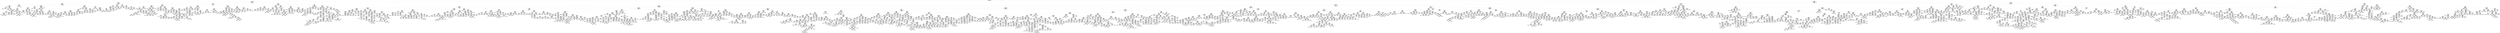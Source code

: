 digraph Tree {
node [shape=box] ;
0 [label="argumentMade <= 0.5\ngini = 0.77\nsamples = 82170\nvalue = [430, 26230, 18368, 20790, 9028, 1544, 2437, 335, 2891\n117]"] ;
1 [label="certReason <= 10.5\ngini = 0.785\nsamples = 7576\nvalue = [279, 531, 1375, 1677, 2484, 5, 31, 127, 1038, 29]"] ;
0 -> 1 [labeldistance=2.5, labelangle=45, headlabel="True"] ;
2 [label="majOpinAssigner <= 100.5\ngini = 0.81\nsamples = 2830\nvalue = [249, 367, 295, 279, 615, 0, 8, 109, 879, 29]"] ;
1 -> 2 ;
3 [label="yearOfDecision <= 1956.5\ngini = 0.823\nsamples = 2189\nvalue = [194, 361, 263, 243, 585, 0, 8, 52, 454, 29]"] ;
2 -> 3 ;
4 [label="jurisdiction <= 3.0\ngini = 0.671\nsamples = 221\nvalue = [105, 53, 0, 0, 20, 0, 0, 0, 43, 0]"] ;
3 -> 4 ;
5 [label="caseOrigin <= 56.5\ngini = 0.568\nsamples = 167\nvalue = [94, 53, 0, 0, 20, 0, 0, 0, 0, 0]"] ;
4 -> 5 ;
6 [label="gini = 0.0\nsamples = 60\nvalue = [60, 0, 0, 0, 0, 0, 0, 0, 0, 0]"] ;
5 -> 6 ;
7 [label="respondentState <= 6.0\ngini = 0.619\nsamples = 107\nvalue = [34, 53, 0, 0, 20, 0, 0, 0, 0, 0]"] ;
5 -> 7 ;
8 [label="issue <= 90380.0\ngini = 0.228\nsamples = 61\nvalue = [8, 53, 0, 0, 0, 0, 0, 0, 0, 0]"] ;
7 -> 8 ;
9 [label="gini = 0.0\nsamples = 53\nvalue = [0, 53, 0, 0, 0, 0, 0, 0, 0, 0]"] ;
8 -> 9 ;
10 [label="gini = 0.0\nsamples = 8\nvalue = [8, 0, 0, 0, 0, 0, 0, 0, 0, 0]"] ;
8 -> 10 ;
11 [label="term <= 1951.5\ngini = 0.491\nsamples = 46\nvalue = [26, 0, 0, 0, 20, 0, 0, 0, 0, 0]"] ;
7 -> 11 ;
12 [label="gini = 0.0\nsamples = 14\nvalue = [0, 0, 0, 0, 14, 0, 0, 0, 0, 0]"] ;
11 -> 12 ;
13 [label="petitioner <= 125.5\ngini = 0.305\nsamples = 32\nvalue = [26, 0, 0, 0, 6, 0, 0, 0, 0, 0]"] ;
11 -> 13 ;
14 [label="gini = 0.0\nsamples = 6\nvalue = [0, 0, 0, 0, 6, 0, 0, 0, 0, 0]"] ;
13 -> 14 ;
15 [label="gini = 0.0\nsamples = 26\nvalue = [26, 0, 0, 0, 0, 0, 0, 0, 0, 0]"] ;
13 -> 15 ;
16 [label="majVotes <= 5.5\ngini = 0.324\nsamples = 54\nvalue = [11, 0, 0, 0, 0, 0, 0, 0, 43, 0]"] ;
4 -> 16 ;
17 [label="gini = 0.0\nsamples = 11\nvalue = [11, 0, 0, 0, 0, 0, 0, 0, 0, 0]"] ;
16 -> 17 ;
18 [label="gini = 0.0\nsamples = 43\nvalue = [0, 0, 0, 0, 0, 0, 0, 0, 43, 0]"] ;
16 -> 18 ;
19 [label="decisionDirection <= 1.5\ngini = 0.813\nsamples = 1968\nvalue = [89, 308, 263, 243, 565, 0, 8, 52, 411, 29]"] ;
3 -> 19 ;
20 [label="lcDispositionDirection <= 1.5\ngini = 0.791\nsamples = 1078\nvalue = [28, 136, 104, 137, 270, 0, 0, 36, 345, 22]"] ;
19 -> 20 ;
21 [label="adminAction <= 86.0\ngini = 0.627\nsamples = 529\nvalue = [11, 130, 21, 0, 51, 0, 0, 11, 290, 15]"] ;
20 -> 21 ;
22 [label="petitioner <= 178.5\ngini = 0.58\nsamples = 473\nvalue = [11, 80, 21, 0, 51, 0, 0, 5, 290, 15]"] ;
21 -> 22 ;
23 [label="authorityDecision2 <= 1.5\ngini = 0.39\nsamples = 290\nvalue = [6, 16, 12, 0, 25, 0, 0, 0, 224, 7]"] ;
22 -> 23 ;
24 [label="respondent <= 4.5\ngini = 0.317\nsamples = 273\nvalue = [6, 11, 12, 0, 20, 0, 0, 0, 224, 0]"] ;
23 -> 24 ;
25 [label="gini = 0.0\nsamples = 8\nvalue = [0, 8, 0, 0, 0, 0, 0, 0, 0, 0]"] ;
24 -> 25 ;
26 [label="yearOfCaseInitiate <= 1959.5\ngini = 0.277\nsamples = 265\nvalue = [6, 3, 12, 0, 20, 0, 0, 0, 224, 0]"] ;
24 -> 26 ;
27 [label="respondentState <= 30.0\ngini = 0.415\nsamples = 17\nvalue = [0, 0, 0, 0, 12, 0, 0, 0, 5, 0]"] ;
26 -> 27 ;
28 [label="gini = 0.0\nsamples = 12\nvalue = [0, 0, 0, 0, 12, 0, 0, 0, 0, 0]"] ;
27 -> 28 ;
29 [label="gini = 0.0\nsamples = 5\nvalue = [0, 0, 0, 0, 0, 0, 0, 0, 5, 0]"] ;
27 -> 29 ;
30 [label="respondent <= 163.0\ngini = 0.216\nsamples = 248\nvalue = [6, 3, 12, 0, 8, 0, 0, 0, 219, 0]"] ;
26 -> 30 ;
31 [label="yearOfDecision <= 1979.5\ngini = 0.082\nsamples = 211\nvalue = [6, 3, 0, 0, 0, 0, 0, 0, 202, 0]"] ;
30 -> 31 ;
32 [label="threeJudgeFdc <= 0.5\ngini = 0.031\nsamples = 189\nvalue = [0, 3, 0, 0, 0, 0, 0, 0, 186, 0]"] ;
31 -> 32 ;
33 [label="gini = 0.0\nsamples = 178\nvalue = [0, 0, 0, 0, 0, 0, 0, 0, 178, 0]"] ;
32 -> 33 ;
34 [label="lawSupp <= 470.5\ngini = 0.397\nsamples = 11\nvalue = [0, 3, 0, 0, 0, 0, 0, 0, 8, 0]"] ;
32 -> 34 ;
35 [label="gini = 0.0\nsamples = 3\nvalue = [0, 3, 0, 0, 0, 0, 0, 0, 0, 0]"] ;
34 -> 35 ;
36 [label="gini = 0.0\nsamples = 8\nvalue = [0, 0, 0, 0, 0, 0, 0, 0, 8, 0]"] ;
34 -> 36 ;
37 [label="naturalCourt <= 1506.5\ngini = 0.397\nsamples = 22\nvalue = [6, 0, 0, 0, 0, 0, 0, 0, 16, 0]"] ;
31 -> 37 ;
38 [label="gini = 0.0\nsamples = 6\nvalue = [6, 0, 0, 0, 0, 0, 0, 0, 0, 0]"] ;
37 -> 38 ;
39 [label="gini = 0.0\nsamples = 16\nvalue = [0, 0, 0, 0, 0, 0, 0, 0, 16, 0]"] ;
37 -> 39 ;
40 [label="threeJudgeFdc <= 0.5\ngini = 0.637\nsamples = 37\nvalue = [0, 0, 12, 0, 8, 0, 0, 0, 17, 0]"] ;
30 -> 40 ;
41 [label="caseOrigin <= 128.0\ngini = 0.48\nsamples = 20\nvalue = [0, 0, 12, 0, 8, 0, 0, 0, 0, 0]"] ;
40 -> 41 ;
42 [label="gini = 0.0\nsamples = 12\nvalue = [0, 0, 12, 0, 0, 0, 0, 0, 0, 0]"] ;
41 -> 42 ;
43 [label="gini = 0.0\nsamples = 8\nvalue = [0, 0, 0, 0, 8, 0, 0, 0, 0, 0]"] ;
41 -> 43 ;
44 [label="gini = 0.0\nsamples = 17\nvalue = [0, 0, 0, 0, 0, 0, 0, 0, 17, 0]"] ;
40 -> 44 ;
45 [label="issue <= 90260.0\ngini = 0.657\nsamples = 17\nvalue = [0, 5, 0, 0, 5, 0, 0, 0, 0, 7]"] ;
23 -> 45 ;
46 [label="yearOfDecision <= 1969.5\ngini = 0.5\nsamples = 10\nvalue = [0, 5, 0, 0, 5, 0, 0, 0, 0, 0]"] ;
45 -> 46 ;
47 [label="gini = 0.0\nsamples = 5\nvalue = [0, 5, 0, 0, 0, 0, 0, 0, 0, 0]"] ;
46 -> 47 ;
48 [label="gini = 0.0\nsamples = 5\nvalue = [0, 0, 0, 0, 5, 0, 0, 0, 0, 0]"] ;
46 -> 48 ;
49 [label="gini = 0.0\nsamples = 7\nvalue = [0, 0, 0, 0, 0, 0, 0, 0, 0, 7]"] ;
45 -> 49 ;
50 [label="caseOriginState <= 16.5\ngini = 0.722\nsamples = 183\nvalue = [5, 64, 9, 0, 26, 0, 0, 5, 66, 8]"] ;
22 -> 50 ;
51 [label="issue <= 90125.0\ngini = 0.744\nsamples = 124\nvalue = [5, 52, 9, 0, 26, 0, 0, 5, 19, 8]"] ;
50 -> 51 ;
52 [label="yearOfCaseInitiate <= 1975.0\ngini = 0.513\nsamples = 78\nvalue = [5, 52, 0, 0, 13, 0, 0, 0, 8, 0]"] ;
51 -> 52 ;
53 [label="authorityDecision1 <= 5.5\ngini = 0.359\nsamples = 67\nvalue = [0, 52, 0, 0, 13, 0, 0, 0, 2, 0]"] ;
52 -> 53 ;
54 [label="respondent <= 27.5\ngini = 0.259\nsamples = 61\nvalue = [0, 52, 0, 0, 7, 0, 0, 0, 2, 0]"] ;
53 -> 54 ;
55 [label="gini = 0.0\nsamples = 41\nvalue = [0, 41, 0, 0, 0, 0, 0, 0, 0, 0]"] ;
54 -> 55 ;
56 [label="minVotes <= 0.5\ngini = 0.565\nsamples = 20\nvalue = [0, 11, 0, 0, 7, 0, 0, 0, 2, 0]"] ;
54 -> 56 ;
57 [label="lawSupp <= 286.0\ngini = 0.346\nsamples = 9\nvalue = [0, 0, 0, 0, 7, 0, 0, 0, 2, 0]"] ;
56 -> 57 ;
58 [label="gini = 0.0\nsamples = 7\nvalue = [0, 0, 0, 0, 7, 0, 0, 0, 0, 0]"] ;
57 -> 58 ;
59 [label="gini = 0.0\nsamples = 2\nvalue = [0, 0, 0, 0, 0, 0, 0, 0, 2, 0]"] ;
57 -> 59 ;
60 [label="gini = 0.0\nsamples = 11\nvalue = [0, 11, 0, 0, 0, 0, 0, 0, 0, 0]"] ;
56 -> 60 ;
61 [label="gini = 0.0\nsamples = 6\nvalue = [0, 0, 0, 0, 6, 0, 0, 0, 0, 0]"] ;
53 -> 61 ;
62 [label="decisionDirectionDissent <= 0.5\ngini = 0.496\nsamples = 11\nvalue = [5, 0, 0, 0, 0, 0, 0, 0, 6, 0]"] ;
52 -> 62 ;
63 [label="gini = 0.0\nsamples = 6\nvalue = [0, 0, 0, 0, 0, 0, 0, 0, 6, 0]"] ;
62 -> 63 ;
64 [label="gini = 0.0\nsamples = 5\nvalue = [5, 0, 0, 0, 0, 0, 0, 0, 0, 0]"] ;
62 -> 64 ;
65 [label="term <= 1982.5\ngini = 0.783\nsamples = 46\nvalue = [0, 0, 9, 0, 13, 0, 0, 5, 11, 8]"] ;
51 -> 65 ;
66 [label="caseOrigin <= 72.0\ngini = 0.733\nsamples = 33\nvalue = [0, 0, 9, 0, 0, 0, 0, 5, 11, 8]"] ;
65 -> 66 ;
67 [label="gini = 0.0\nsamples = 11\nvalue = [0, 0, 0, 0, 0, 0, 0, 0, 11, 0]"] ;
66 -> 67 ;
68 [label="respondent <= 86.0\ngini = 0.649\nsamples = 22\nvalue = [0, 0, 9, 0, 0, 0, 0, 5, 0, 8]"] ;
66 -> 68 ;
69 [label="gini = 0.0\nsamples = 9\nvalue = [0, 0, 9, 0, 0, 0, 0, 0, 0, 0]"] ;
68 -> 69 ;
70 [label="voteUnclear <= 0.5\ngini = 0.473\nsamples = 13\nvalue = [0, 0, 0, 0, 0, 0, 0, 5, 0, 8]"] ;
68 -> 70 ;
71 [label="gini = 0.0\nsamples = 8\nvalue = [0, 0, 0, 0, 0, 0, 0, 0, 0, 8]"] ;
70 -> 71 ;
72 [label="gini = 0.0\nsamples = 5\nvalue = [0, 0, 0, 0, 0, 0, 0, 5, 0, 0]"] ;
70 -> 72 ;
73 [label="gini = 0.0\nsamples = 13\nvalue = [0, 0, 0, 0, 13, 0, 0, 0, 0, 0]"] ;
65 -> 73 ;
74 [label="petitioner <= 206.0\ngini = 0.324\nsamples = 59\nvalue = [0, 12, 0, 0, 0, 0, 0, 0, 47, 0]"] ;
50 -> 74 ;
75 [label="gini = 0.0\nsamples = 12\nvalue = [0, 12, 0, 0, 0, 0, 0, 0, 0, 0]"] ;
74 -> 75 ;
76 [label="gini = 0.0\nsamples = 47\nvalue = [0, 0, 0, 0, 0, 0, 0, 0, 47, 0]"] ;
74 -> 76 ;
77 [label="issue <= 90170.0\ngini = 0.191\nsamples = 56\nvalue = [0, 50, 0, 0, 0, 0, 0, 6, 0, 0]"] ;
21 -> 77 ;
78 [label="gini = 0.0\nsamples = 50\nvalue = [0, 50, 0, 0, 0, 0, 0, 0, 0, 0]"] ;
77 -> 78 ;
79 [label="gini = 0.0\nsamples = 6\nvalue = [0, 0, 0, 0, 0, 0, 0, 6, 0, 0]"] ;
77 -> 79 ;
80 [label="lcDispositionDirection <= 2.5\ngini = 0.742\nsamples = 549\nvalue = [17, 6, 83, 137, 219, 0, 0, 25, 55, 7]"] ;
20 -> 80 ;
81 [label="lcDisposition <= 9.5\ngini = 0.713\nsamples = 511\nvalue = [17, 6, 83, 137, 219, 0, 0, 25, 17, 7]"] ;
80 -> 81 ;
82 [label="yearOfDecision <= 1965.5\ngini = 0.7\nsamples = 460\nvalue = [17, 6, 83, 86, 219, 0, 0, 25, 17, 7]"] ;
81 -> 82 ;
83 [label="respondent <= 23.0\ngini = 0.16\nsamples = 117\nvalue = [0, 0, 0, 5, 107, 0, 0, 0, 5, 0]"] ;
82 -> 83 ;
84 [label="gini = 0.0\nsamples = 5\nvalue = [0, 0, 0, 0, 0, 0, 0, 0, 5, 0]"] ;
83 -> 84 ;
85 [label="decisionDirectionDissent <= 0.5\ngini = 0.085\nsamples = 112\nvalue = [0, 0, 0, 5, 107, 0, 0, 0, 0, 0]"] ;
83 -> 85 ;
86 [label="gini = 0.0\nsamples = 107\nvalue = [0, 0, 0, 0, 107, 0, 0, 0, 0, 0]"] ;
85 -> 86 ;
87 [label="gini = 0.0\nsamples = 5\nvalue = [0, 0, 0, 5, 0, 0, 0, 0, 0, 0]"] ;
85 -> 87 ;
88 [label="issue <= 90100.0\ngini = 0.769\nsamples = 343\nvalue = [17, 6, 83, 81, 112, 0, 0, 25, 12, 7]"] ;
82 -> 88 ;
89 [label="majVotes <= 7.5\ngini = 0.685\nsamples = 195\nvalue = [0, 0, 78, 68, 30, 0, 0, 19, 0, 0]"] ;
88 -> 89 ;
90 [label="certReason <= 3.5\ngini = 0.388\nsamples = 67\nvalue = [0, 0, 51, 0, 5, 0, 0, 11, 0, 0]"] ;
89 -> 90 ;
91 [label="gini = 0.0\nsamples = 51\nvalue = [0, 0, 51, 0, 0, 0, 0, 0, 0, 0]"] ;
90 -> 91 ;
92 [label="certReason <= 7.5\ngini = 0.43\nsamples = 16\nvalue = [0, 0, 0, 0, 5, 0, 0, 11, 0, 0]"] ;
90 -> 92 ;
93 [label="gini = 0.0\nsamples = 5\nvalue = [0, 0, 0, 0, 5, 0, 0, 0, 0, 0]"] ;
92 -> 93 ;
94 [label="gini = 0.0\nsamples = 11\nvalue = [0, 0, 0, 0, 0, 0, 0, 11, 0, 0]"] ;
92 -> 94 ;
95 [label="caseSource <= 95.0\ngini = 0.631\nsamples = 128\nvalue = [0, 0, 27, 68, 25, 0, 0, 8, 0, 0]"] ;
89 -> 95 ;
96 [label="certReason <= 6.0\ngini = 0.464\nsamples = 97\nvalue = [0, 0, 15, 68, 14, 0, 0, 0, 0, 0]"] ;
95 -> 96 ;
97 [label="respondentState <= 6.0\ngini = 0.298\nsamples = 82\nvalue = [0, 0, 7, 68, 7, 0, 0, 0, 0, 0]"] ;
96 -> 97 ;
98 [label="caseSource <= 62.5\ngini = 0.169\nsamples = 75\nvalue = [0, 0, 0, 68, 7, 0, 0, 0, 0, 0]"] ;
97 -> 98 ;
99 [label="gini = 0.0\nsamples = 52\nvalue = [0, 0, 0, 52, 0, 0, 0, 0, 0, 0]"] ;
98 -> 99 ;
100 [label="adminAction <= 87.5\ngini = 0.423\nsamples = 23\nvalue = [0, 0, 0, 16, 7, 0, 0, 0, 0, 0]"] ;
98 -> 100 ;
101 [label="gini = 0.0\nsamples = 7\nvalue = [0, 0, 0, 0, 7, 0, 0, 0, 0, 0]"] ;
100 -> 101 ;
102 [label="gini = 0.0\nsamples = 16\nvalue = [0, 0, 0, 16, 0, 0, 0, 0, 0, 0]"] ;
100 -> 102 ;
103 [label="gini = 0.0\nsamples = 7\nvalue = [0, 0, 7, 0, 0, 0, 0, 0, 0, 0]"] ;
97 -> 103 ;
104 [label="term <= 2003.5\ngini = 0.498\nsamples = 15\nvalue = [0, 0, 8, 0, 7, 0, 0, 0, 0, 0]"] ;
96 -> 104 ;
105 [label="gini = 0.0\nsamples = 8\nvalue = [0, 0, 8, 0, 0, 0, 0, 0, 0, 0]"] ;
104 -> 105 ;
106 [label="gini = 0.0\nsamples = 7\nvalue = [0, 0, 0, 0, 7, 0, 0, 0, 0, 0]"] ;
104 -> 106 ;
107 [label="petitioner <= 312.5\ngini = 0.658\nsamples = 31\nvalue = [0, 0, 12, 0, 11, 0, 0, 8, 0, 0]"] ;
95 -> 107 ;
108 [label="term <= 1971.5\ngini = 0.488\nsamples = 19\nvalue = [0, 0, 0, 0, 11, 0, 0, 8, 0, 0]"] ;
107 -> 108 ;
109 [label="gini = 0.0\nsamples = 8\nvalue = [0, 0, 0, 0, 0, 0, 0, 8, 0, 0]"] ;
108 -> 109 ;
110 [label="gini = 0.0\nsamples = 11\nvalue = [0, 0, 0, 0, 11, 0, 0, 0, 0, 0]"] ;
108 -> 110 ;
111 [label="gini = 0.0\nsamples = 12\nvalue = [0, 0, 12, 0, 0, 0, 0, 0, 0, 0]"] ;
107 -> 111 ;
112 [label="majVotes <= 6.5\ngini = 0.659\nsamples = 148\nvalue = [17, 6, 5, 13, 82, 0, 0, 6, 12, 7]"] ;
88 -> 112 ;
113 [label="lcDisposition <= 2.5\ngini = 0.674\nsamples = 35\nvalue = [17, 0, 5, 7, 0, 0, 0, 0, 6, 0]"] ;
112 -> 113 ;
114 [label="respondentState <= 20.5\ngini = 0.66\nsamples = 18\nvalue = [0, 0, 5, 7, 0, 0, 0, 0, 6, 0]"] ;
113 -> 114 ;
115 [label="minVotes <= 1.0\ngini = 0.496\nsamples = 11\nvalue = [0, 0, 5, 0, 0, 0, 0, 0, 6, 0]"] ;
114 -> 115 ;
116 [label="gini = 0.0\nsamples = 5\nvalue = [0, 0, 5, 0, 0, 0, 0, 0, 0, 0]"] ;
115 -> 116 ;
117 [label="gini = 0.0\nsamples = 6\nvalue = [0, 0, 0, 0, 0, 0, 0, 0, 6, 0]"] ;
115 -> 117 ;
118 [label="gini = 0.0\nsamples = 7\nvalue = [0, 0, 0, 7, 0, 0, 0, 0, 0, 0]"] ;
114 -> 118 ;
119 [label="gini = 0.0\nsamples = 17\nvalue = [17, 0, 0, 0, 0, 0, 0, 0, 0, 0]"] ;
113 -> 119 ;
120 [label="issue <= 90385.0\ngini = 0.458\nsamples = 113\nvalue = [0, 6, 0, 6, 82, 0, 0, 6, 6, 7]"] ;
112 -> 120 ;
121 [label="petitioner <= 309.5\ngini = 0.389\nsamples = 106\nvalue = [0, 6, 0, 6, 82, 0, 0, 6, 6, 0]"] ;
120 -> 121 ;
122 [label="term <= 1970.5\ngini = 0.317\nsamples = 100\nvalue = [0, 6, 0, 0, 82, 0, 0, 6, 6, 0]"] ;
121 -> 122 ;
123 [label="majVotes <= 8.5\ngini = 0.72\nsamples = 30\nvalue = [0, 6, 0, 0, 12, 0, 0, 6, 6, 0]"] ;
122 -> 123 ;
124 [label="lawType <= 3.5\ngini = 0.667\nsamples = 18\nvalue = [0, 6, 0, 0, 0, 0, 0, 6, 6, 0]"] ;
123 -> 124 ;
125 [label="naturalCourt <= 1409.5\ngini = 0.5\nsamples = 12\nvalue = [0, 6, 0, 0, 0, 0, 0, 6, 0, 0]"] ;
124 -> 125 ;
126 [label="gini = 0.0\nsamples = 6\nvalue = [0, 0, 0, 0, 0, 0, 0, 6, 0, 0]"] ;
125 -> 126 ;
127 [label="gini = 0.0\nsamples = 6\nvalue = [0, 6, 0, 0, 0, 0, 0, 0, 0, 0]"] ;
125 -> 127 ;
128 [label="gini = 0.0\nsamples = 6\nvalue = [0, 0, 0, 0, 0, 0, 0, 0, 6, 0]"] ;
124 -> 128 ;
129 [label="gini = 0.0\nsamples = 12\nvalue = [0, 0, 0, 0, 12, 0, 0, 0, 0, 0]"] ;
123 -> 129 ;
130 [label="gini = 0.0\nsamples = 70\nvalue = [0, 0, 0, 0, 70, 0, 0, 0, 0, 0]"] ;
122 -> 130 ;
131 [label="gini = 0.0\nsamples = 6\nvalue = [0, 0, 0, 6, 0, 0, 0, 0, 0, 0]"] ;
121 -> 131 ;
132 [label="gini = 0.0\nsamples = 7\nvalue = [0, 0, 0, 0, 0, 0, 0, 0, 0, 7]"] ;
120 -> 132 ;
133 [label="gini = 0.0\nsamples = 51\nvalue = [0, 0, 0, 51, 0, 0, 0, 0, 0, 0]"] ;
81 -> 133 ;
134 [label="gini = 0.0\nsamples = 38\nvalue = [0, 0, 0, 0, 0, 0, 0, 0, 38, 0]"] ;
80 -> 134 ;
135 [label="lcDispositionDirection <= 1.5\ngini = 0.796\nsamples = 890\nvalue = [61, 172, 159, 106, 295, 0, 8, 16, 66, 7]"] ;
19 -> 135 ;
136 [label="lawSupp <= 216.0\ngini = 0.744\nsamples = 626\nvalue = [49, 23, 159, 106, 246, 0, 8, 10, 18, 7]"] ;
135 -> 136 ;
137 [label="majVotes <= 8.5\ngini = 0.278\nsamples = 66\nvalue = [0, 0, 55, 11, 0, 0, 0, 0, 0, 0]"] ;
136 -> 137 ;
138 [label="gini = 0.0\nsamples = 55\nvalue = [0, 0, 55, 0, 0, 0, 0, 0, 0, 0]"] ;
137 -> 138 ;
139 [label="gini = 0.0\nsamples = 11\nvalue = [0, 0, 0, 11, 0, 0, 0, 0, 0, 0]"] ;
137 -> 139 ;
140 [label="jurisdiction <= 7.0\ngini = 0.733\nsamples = 560\nvalue = [49, 23, 104, 95, 246, 0, 8, 10, 18, 7]"] ;
136 -> 140 ;
141 [label="petitioner <= 245.5\ngini = 0.697\nsamples = 519\nvalue = [22, 23, 104, 95, 246, 0, 8, 10, 4, 7]"] ;
140 -> 141 ;
142 [label="yearOfDecision <= 1976.5\ngini = 0.653\nsamples = 425\nvalue = [15, 23, 92, 53, 225, 0, 0, 6, 4, 7]"] ;
141 -> 142 ;
143 [label="petitioner <= 181.0\ngini = 0.686\nsamples = 305\nvalue = [15, 23, 92, 25, 139, 0, 0, 0, 4, 7]"] ;
142 -> 143 ;
144 [label="threeJudgeFdc <= 0.5\ngini = 0.619\nsamples = 190\nvalue = [0, 14, 86, 5, 78, 0, 0, 0, 0, 7]"] ;
143 -> 144 ;
145 [label="lawSupp <= 343.0\ngini = 0.484\nsamples = 134\nvalue = [0, 0, 86, 5, 43, 0, 0, 0, 0, 0]"] ;
144 -> 145 ;
146 [label="respondent <= 108.5\ngini = 0.543\nsamples = 99\nvalue = [0, 0, 51, 5, 43, 0, 0, 0, 0, 0]"] ;
145 -> 146 ;
147 [label="issue <= 25180.0\ngini = 0.489\nsamples = 78\nvalue = [0, 0, 51, 5, 22, 0, 0, 0, 0, 0]"] ;
146 -> 147 ;
148 [label="majVotes <= 7.5\ngini = 0.475\nsamples = 36\nvalue = [0, 0, 14, 0, 22, 0, 0, 0, 0, 0]"] ;
147 -> 148 ;
149 [label="gini = 0.0\nsamples = 17\nvalue = [0, 0, 0, 0, 17, 0, 0, 0, 0, 0]"] ;
148 -> 149 ;
150 [label="issue <= 10125.0\ngini = 0.388\nsamples = 19\nvalue = [0, 0, 14, 0, 5, 0, 0, 0, 0, 0]"] ;
148 -> 150 ;
151 [label="gini = 0.0\nsamples = 14\nvalue = [0, 0, 14, 0, 0, 0, 0, 0, 0, 0]"] ;
150 -> 151 ;
152 [label="gini = 0.0\nsamples = 5\nvalue = [0, 0, 0, 0, 5, 0, 0, 0, 0, 0]"] ;
150 -> 152 ;
153 [label="yearOfCaseInitiate <= 1970.0\ngini = 0.21\nsamples = 42\nvalue = [0, 0, 37, 5, 0, 0, 0, 0, 0, 0]"] ;
147 -> 153 ;
154 [label="gini = 0.0\nsamples = 37\nvalue = [0, 0, 37, 0, 0, 0, 0, 0, 0, 0]"] ;
153 -> 154 ;
155 [label="gini = 0.0\nsamples = 5\nvalue = [0, 0, 0, 5, 0, 0, 0, 0, 0, 0]"] ;
153 -> 155 ;
156 [label="gini = 0.0\nsamples = 21\nvalue = [0, 0, 0, 0, 21, 0, 0, 0, 0, 0]"] ;
146 -> 156 ;
157 [label="gini = 0.0\nsamples = 35\nvalue = [0, 0, 35, 0, 0, 0, 0, 0, 0, 0]"] ;
145 -> 157 ;
158 [label="petitionerState <= 52.0\ngini = 0.531\nsamples = 56\nvalue = [0, 14, 0, 0, 35, 0, 0, 0, 0, 7]"] ;
144 -> 158 ;
159 [label="naturalCourt <= 1505.0\ngini = 0.278\nsamples = 42\nvalue = [0, 0, 0, 0, 35, 0, 0, 0, 0, 7]"] ;
158 -> 159 ;
160 [label="gini = 0.0\nsamples = 35\nvalue = [0, 0, 0, 0, 35, 0, 0, 0, 0, 0]"] ;
159 -> 160 ;
161 [label="gini = 0.0\nsamples = 7\nvalue = [0, 0, 0, 0, 0, 0, 0, 0, 0, 7]"] ;
159 -> 161 ;
162 [label="gini = 0.0\nsamples = 14\nvalue = [0, 14, 0, 0, 0, 0, 0, 0, 0, 0]"] ;
158 -> 162 ;
163 [label="respondentState <= 35.0\ngini = 0.661\nsamples = 115\nvalue = [15, 9, 6, 20, 61, 0, 0, 0, 4, 0]"] ;
143 -> 163 ;
164 [label="minVotes <= 1.5\ngini = 0.496\nsamples = 91\nvalue = [0, 0, 6, 20, 61, 0, 0, 0, 4, 0]"] ;
163 -> 164 ;
165 [label="lcDisposition <= 2.5\ngini = 0.666\nsamples = 45\nvalue = [0, 0, 6, 20, 15, 0, 0, 0, 4, 0]"] ;
164 -> 165 ;
166 [label="respondent <= 27.5\ngini = 0.278\nsamples = 24\nvalue = [0, 0, 0, 20, 0, 0, 0, 0, 4, 0]"] ;
165 -> 166 ;
167 [label="gini = 0.0\nsamples = 4\nvalue = [0, 0, 0, 0, 0, 0, 0, 0, 4, 0]"] ;
166 -> 167 ;
168 [label="gini = 0.0\nsamples = 20\nvalue = [0, 0, 0, 20, 0, 0, 0, 0, 0, 0]"] ;
166 -> 168 ;
169 [label="yearOfDecision <= 1974.5\ngini = 0.408\nsamples = 21\nvalue = [0, 0, 6, 0, 15, 0, 0, 0, 0, 0]"] ;
165 -> 169 ;
170 [label="gini = 0.0\nsamples = 15\nvalue = [0, 0, 0, 0, 15, 0, 0, 0, 0, 0]"] ;
169 -> 170 ;
171 [label="gini = 0.0\nsamples = 6\nvalue = [0, 0, 6, 0, 0, 0, 0, 0, 0, 0]"] ;
169 -> 171 ;
172 [label="gini = 0.0\nsamples = 46\nvalue = [0, 0, 0, 0, 46, 0, 0, 0, 0, 0]"] ;
164 -> 172 ;
173 [label="respondentState <= 56.5\ngini = 0.469\nsamples = 24\nvalue = [15, 9, 0, 0, 0, 0, 0, 0, 0, 0]"] ;
163 -> 173 ;
174 [label="adminAction <= 93.0\ngini = 0.332\nsamples = 19\nvalue = [15, 4, 0, 0, 0, 0, 0, 0, 0, 0]"] ;
173 -> 174 ;
175 [label="gini = 0.0\nsamples = 15\nvalue = [15, 0, 0, 0, 0, 0, 0, 0, 0, 0]"] ;
174 -> 175 ;
176 [label="gini = 0.0\nsamples = 4\nvalue = [0, 4, 0, 0, 0, 0, 0, 0, 0, 0]"] ;
174 -> 176 ;
177 [label="gini = 0.0\nsamples = 5\nvalue = [0, 5, 0, 0, 0, 0, 0, 0, 0, 0]"] ;
173 -> 177 ;
178 [label="caseSource <= 51.0\ngini = 0.429\nsamples = 120\nvalue = [0, 0, 0, 28, 86, 0, 0, 6, 0, 0]"] ;
142 -> 178 ;
179 [label="lawMinorPresent <= 0.5\ngini = 0.32\nsamples = 30\nvalue = [0, 0, 0, 24, 6, 0, 0, 0, 0, 0]"] ;
178 -> 179 ;
180 [label="gini = 0.0\nsamples = 24\nvalue = [0, 0, 0, 24, 0, 0, 0, 0, 0, 0]"] ;
179 -> 180 ;
181 [label="gini = 0.0\nsamples = 6\nvalue = [0, 0, 0, 0, 6, 0, 0, 0, 0, 0]"] ;
179 -> 181 ;
182 [label="petitionerState <= 29.0\ngini = 0.203\nsamples = 90\nvalue = [0, 0, 0, 4, 80, 0, 0, 6, 0, 0]"] ;
178 -> 182 ;
183 [label="authorityDecision2 <= 1.5\ngini = 0.091\nsamples = 84\nvalue = [0, 0, 0, 4, 80, 0, 0, 0, 0, 0]"] ;
182 -> 183 ;
184 [label="gini = 0.0\nsamples = 80\nvalue = [0, 0, 0, 0, 80, 0, 0, 0, 0, 0]"] ;
183 -> 184 ;
185 [label="gini = 0.0\nsamples = 4\nvalue = [0, 0, 0, 4, 0, 0, 0, 0, 0, 0]"] ;
183 -> 185 ;
186 [label="gini = 0.0\nsamples = 6\nvalue = [0, 0, 0, 0, 0, 0, 0, 6, 0, 0]"] ;
182 -> 186 ;
187 [label="minVotes <= 1.5\ngini = 0.72\nsamples = 94\nvalue = [7, 0, 12, 42, 21, 0, 8, 4, 0, 0]"] ;
141 -> 187 ;
188 [label="lawSupp <= 376.5\ngini = 0.561\nsamples = 37\nvalue = [0, 0, 12, 0, 21, 0, 0, 4, 0, 0]"] ;
187 -> 188 ;
189 [label="gini = 0.0\nsamples = 21\nvalue = [0, 0, 0, 0, 21, 0, 0, 0, 0, 0]"] ;
188 -> 189 ;
190 [label="caseSource <= 57.0\ngini = 0.375\nsamples = 16\nvalue = [0, 0, 12, 0, 0, 0, 0, 4, 0, 0]"] ;
188 -> 190 ;
191 [label="gini = 0.0\nsamples = 4\nvalue = [0, 0, 0, 0, 0, 0, 0, 4, 0, 0]"] ;
190 -> 191 ;
192 [label="gini = 0.0\nsamples = 12\nvalue = [0, 0, 12, 0, 0, 0, 0, 0, 0, 0]"] ;
190 -> 192 ;
193 [label="respondent <= 23.5\ngini = 0.422\nsamples = 57\nvalue = [7, 0, 0, 42, 0, 0, 8, 0, 0, 0]"] ;
187 -> 193 ;
194 [label="gini = 0.0\nsamples = 42\nvalue = [0, 0, 0, 42, 0, 0, 0, 0, 0, 0]"] ;
193 -> 194 ;
195 [label="minVotes <= 2.5\ngini = 0.498\nsamples = 15\nvalue = [7, 0, 0, 0, 0, 0, 8, 0, 0, 0]"] ;
193 -> 195 ;
196 [label="gini = 0.0\nsamples = 8\nvalue = [0, 0, 0, 0, 0, 0, 8, 0, 0, 0]"] ;
195 -> 196 ;
197 [label="gini = 0.0\nsamples = 7\nvalue = [7, 0, 0, 0, 0, 0, 0, 0, 0, 0]"] ;
195 -> 197 ;
198 [label="caseSource <= 57.0\ngini = 0.45\nsamples = 41\nvalue = [27, 0, 0, 0, 0, 0, 0, 0, 14, 0]"] ;
140 -> 198 ;
199 [label="naturalCourt <= 1457.0\ngini = 0.388\nsamples = 19\nvalue = [5, 0, 0, 0, 0, 0, 0, 0, 14, 0]"] ;
198 -> 199 ;
200 [label="gini = 0.0\nsamples = 8\nvalue = [0, 0, 0, 0, 0, 0, 0, 0, 8, 0]"] ;
199 -> 200 ;
201 [label="yearOfCaseInitiate <= 1989.5\ngini = 0.496\nsamples = 11\nvalue = [5, 0, 0, 0, 0, 0, 0, 0, 6, 0]"] ;
199 -> 201 ;
202 [label="gini = 0.0\nsamples = 5\nvalue = [5, 0, 0, 0, 0, 0, 0, 0, 0, 0]"] ;
201 -> 202 ;
203 [label="gini = 0.0\nsamples = 6\nvalue = [0, 0, 0, 0, 0, 0, 0, 0, 6, 0]"] ;
201 -> 203 ;
204 [label="gini = 0.0\nsamples = 22\nvalue = [22, 0, 0, 0, 0, 0, 0, 0, 0, 0]"] ;
198 -> 204 ;
205 [label="yearOfDecision <= 1961.0\ngini = 0.611\nsamples = 264\nvalue = [12, 149, 0, 0, 49, 0, 0, 6, 48, 0]"] ;
135 -> 205 ;
206 [label="minVotes <= 1.5\ngini = 0.18\nsamples = 40\nvalue = [0, 4, 0, 0, 0, 0, 0, 0, 36, 0]"] ;
205 -> 206 ;
207 [label="gini = 0.0\nsamples = 36\nvalue = [0, 0, 0, 0, 0, 0, 0, 0, 36, 0]"] ;
206 -> 207 ;
208 [label="gini = 0.0\nsamples = 4\nvalue = [0, 4, 0, 0, 0, 0, 0, 0, 0, 0]"] ;
206 -> 208 ;
209 [label="naturalCourt <= 1455.5\ngini = 0.527\nsamples = 224\nvalue = [12, 145, 0, 0, 49, 0, 0, 6, 12, 0]"] ;
205 -> 209 ;
210 [label="yearOfDecision <= 1962.5\ngini = 0.253\nsamples = 157\nvalue = [6, 135, 0, 0, 11, 0, 0, 0, 5, 0]"] ;
209 -> 210 ;
211 [label="majVotes <= 8.5\ngini = 0.457\nsamples = 17\nvalue = [6, 0, 0, 0, 11, 0, 0, 0, 0, 0]"] ;
210 -> 211 ;
212 [label="gini = 0.0\nsamples = 6\nvalue = [6, 0, 0, 0, 0, 0, 0, 0, 0, 0]"] ;
211 -> 212 ;
213 [label="gini = 0.0\nsamples = 11\nvalue = [0, 0, 0, 0, 11, 0, 0, 0, 0, 0]"] ;
211 -> 213 ;
214 [label="lcDisagreement <= 0.5\ngini = 0.069\nsamples = 140\nvalue = [0, 135, 0, 0, 0, 0, 0, 0, 5, 0]"] ;
210 -> 214 ;
215 [label="gini = 0.0\nsamples = 124\nvalue = [0, 124, 0, 0, 0, 0, 0, 0, 0, 0]"] ;
214 -> 215 ;
216 [label="caseOrigin <= 82.5\ngini = 0.43\nsamples = 16\nvalue = [0, 11, 0, 0, 0, 0, 0, 0, 5, 0]"] ;
214 -> 216 ;
217 [label="gini = 0.0\nsamples = 11\nvalue = [0, 11, 0, 0, 0, 0, 0, 0, 0, 0]"] ;
216 -> 217 ;
218 [label="gini = 0.0\nsamples = 5\nvalue = [0, 0, 0, 0, 0, 0, 0, 0, 5, 0]"] ;
216 -> 218 ;
219 [label="caseOrigin <= 87.5\ngini = 0.629\nsamples = 67\nvalue = [6, 10, 0, 0, 38, 0, 0, 6, 7, 0]"] ;
209 -> 219 ;
220 [label="authorityDecision1 <= 2.0\ngini = 0.412\nsamples = 51\nvalue = [0, 0, 0, 0, 38, 0, 0, 6, 7, 0]"] ;
219 -> 220 ;
221 [label="gini = 0.0\nsamples = 38\nvalue = [0, 0, 0, 0, 38, 0, 0, 0, 0, 0]"] ;
220 -> 221 ;
222 [label="lcDisposition <= 7.0\ngini = 0.497\nsamples = 13\nvalue = [0, 0, 0, 0, 0, 0, 0, 6, 7, 0]"] ;
220 -> 222 ;
223 [label="gini = 0.0\nsamples = 6\nvalue = [0, 0, 0, 0, 0, 0, 0, 6, 0, 0]"] ;
222 -> 223 ;
224 [label="gini = 0.0\nsamples = 7\nvalue = [0, 0, 0, 0, 0, 0, 0, 0, 7, 0]"] ;
222 -> 224 ;
225 [label="lcDispositionDirection <= 2.5\ngini = 0.469\nsamples = 16\nvalue = [6, 10, 0, 0, 0, 0, 0, 0, 0, 0]"] ;
219 -> 225 ;
226 [label="gini = 0.0\nsamples = 10\nvalue = [0, 10, 0, 0, 0, 0, 0, 0, 0, 0]"] ;
225 -> 226 ;
227 [label="gini = 0.0\nsamples = 6\nvalue = [6, 0, 0, 0, 0, 0, 0, 0, 0, 0]"] ;
225 -> 227 ;
228 [label="lcDispositionDirection <= 1.5\ngini = 0.537\nsamples = 641\nvalue = [55, 6, 32, 36, 30, 0, 0, 57, 425, 0]"] ;
2 -> 228 ;
229 [label="decisionDirection <= 1.5\ngini = 0.295\nsamples = 493\nvalue = [27, 0, 15, 13, 18, 0, 0, 8, 412, 0]"] ;
228 -> 229 ;
230 [label="petitionerState <= 27.5\ngini = 0.125\nsamples = 441\nvalue = [21, 0, 0, 0, 0, 0, 0, 8, 412, 0]"] ;
229 -> 230 ;
231 [label="issue <= 95205.0\ngini = 0.092\nsamples = 433\nvalue = [21, 0, 0, 0, 0, 0, 0, 0, 412, 0]"] ;
230 -> 231 ;
232 [label="yearOfCaseInitiate <= 1997.5\ngini = 0.059\nsamples = 425\nvalue = [13, 0, 0, 0, 0, 0, 0, 0, 412, 0]"] ;
231 -> 232 ;
233 [label="gini = 0.0\nsamples = 323\nvalue = [0, 0, 0, 0, 0, 0, 0, 0, 323, 0]"] ;
232 -> 233 ;
234 [label="authorityDecision2 <= 3.5\ngini = 0.222\nsamples = 102\nvalue = [13, 0, 0, 0, 0, 0, 0, 0, 89, 0]"] ;
232 -> 234 ;
235 [label="gini = 0.0\nsamples = 89\nvalue = [0, 0, 0, 0, 0, 0, 0, 0, 89, 0]"] ;
234 -> 235 ;
236 [label="gini = 0.0\nsamples = 13\nvalue = [13, 0, 0, 0, 0, 0, 0, 0, 0, 0]"] ;
234 -> 236 ;
237 [label="gini = 0.0\nsamples = 8\nvalue = [8, 0, 0, 0, 0, 0, 0, 0, 0, 0]"] ;
231 -> 237 ;
238 [label="gini = 0.0\nsamples = 8\nvalue = [0, 0, 0, 0, 0, 0, 0, 8, 0, 0]"] ;
230 -> 238 ;
239 [label="certReason <= 1.5\ngini = 0.721\nsamples = 52\nvalue = [6, 0, 15, 13, 18, 0, 0, 0, 0, 0]"] ;
229 -> 239 ;
240 [label="gini = 0.0\nsamples = 18\nvalue = [0, 0, 0, 0, 18, 0, 0, 0, 0, 0]"] ;
239 -> 240 ;
241 [label="lawType <= 3.5\ngini = 0.628\nsamples = 34\nvalue = [6, 0, 15, 13, 0, 0, 0, 0, 0, 0]"] ;
239 -> 241 ;
242 [label="gini = 0.0\nsamples = 15\nvalue = [0, 0, 15, 0, 0, 0, 0, 0, 0, 0]"] ;
241 -> 242 ;
243 [label="petitioner <= 124.0\ngini = 0.432\nsamples = 19\nvalue = [6, 0, 0, 13, 0, 0, 0, 0, 0, 0]"] ;
241 -> 243 ;
244 [label="gini = 0.0\nsamples = 6\nvalue = [6, 0, 0, 0, 0, 0, 0, 0, 0, 0]"] ;
243 -> 244 ;
245 [label="gini = 0.0\nsamples = 13\nvalue = [0, 0, 0, 13, 0, 0, 0, 0, 0, 0]"] ;
243 -> 245 ;
246 [label="petitioner <= 27.5\ngini = 0.801\nsamples = 148\nvalue = [28, 6, 17, 23, 12, 0, 0, 49, 13, 0]"] ;
228 -> 246 ;
247 [label="respondent <= 118.5\ngini = 0.618\nsamples = 39\nvalue = [0, 6, 17, 16, 0, 0, 0, 0, 0, 0]"] ;
246 -> 247 ;
248 [label="gini = 0.0\nsamples = 17\nvalue = [0, 0, 17, 0, 0, 0, 0, 0, 0, 0]"] ;
247 -> 248 ;
249 [label="respondent <= 209.0\ngini = 0.397\nsamples = 22\nvalue = [0, 6, 0, 16, 0, 0, 0, 0, 0, 0]"] ;
247 -> 249 ;
250 [label="gini = 0.0\nsamples = 16\nvalue = [0, 0, 0, 16, 0, 0, 0, 0, 0, 0]"] ;
249 -> 250 ;
251 [label="gini = 0.0\nsamples = 6\nvalue = [0, 6, 0, 0, 0, 0, 0, 0, 0, 0]"] ;
249 -> 251 ;
252 [label="caseOrigin <= 91.0\ngini = 0.701\nsamples = 109\nvalue = [28, 0, 0, 7, 12, 0, 0, 49, 13, 0]"] ;
246 -> 252 ;
253 [label="petitioner <= 193.0\ngini = 0.37\nsamples = 63\nvalue = [8, 0, 0, 0, 0, 0, 0, 49, 6, 0]"] ;
252 -> 253 ;
254 [label="gini = 0.0\nsamples = 49\nvalue = [0, 0, 0, 0, 0, 0, 0, 49, 0, 0]"] ;
253 -> 254 ;
255 [label="petitioner <= 245.5\ngini = 0.49\nsamples = 14\nvalue = [8, 0, 0, 0, 0, 0, 0, 0, 6, 0]"] ;
253 -> 255 ;
256 [label="gini = 0.0\nsamples = 6\nvalue = [0, 0, 0, 0, 0, 0, 0, 0, 6, 0]"] ;
255 -> 256 ;
257 [label="gini = 0.0\nsamples = 8\nvalue = [8, 0, 0, 0, 0, 0, 0, 0, 0, 0]"] ;
255 -> 257 ;
258 [label="caseSource <= 28.5\ngini = 0.697\nsamples = 46\nvalue = [20, 0, 0, 7, 12, 0, 0, 0, 7, 0]"] ;
252 -> 258 ;
259 [label="gini = 0.0\nsamples = 20\nvalue = [20, 0, 0, 0, 0, 0, 0, 0, 0, 0]"] ;
258 -> 259 ;
260 [label="usCitePresent <= 0.5\ngini = 0.642\nsamples = 26\nvalue = [0, 0, 0, 7, 12, 0, 0, 0, 7, 0]"] ;
258 -> 260 ;
261 [label="caseSource <= 164.5\ngini = 0.5\nsamples = 14\nvalue = [0, 0, 0, 7, 0, 0, 0, 0, 7, 0]"] ;
260 -> 261 ;
262 [label="gini = 0.0\nsamples = 7\nvalue = [0, 0, 0, 0, 0, 0, 0, 0, 7, 0]"] ;
261 -> 262 ;
263 [label="gini = 0.0\nsamples = 7\nvalue = [0, 0, 0, 7, 0, 0, 0, 0, 0, 0]"] ;
261 -> 263 ;
264 [label="gini = 0.0\nsamples = 12\nvalue = [0, 0, 0, 0, 12, 0, 0, 0, 0, 0]"] ;
260 -> 264 ;
265 [label="yearOfDecision <= 1979.5\ngini = 0.704\nsamples = 4746\nvalue = [30, 164, 1080, 1398, 1869, 5, 23, 18, 159, 0]"] ;
1 -> 265 ;
266 [label="issue <= 20395.0\ngini = 0.659\nsamples = 3124\nvalue = [17, 133, 636, 679, 1561, 0, 23, 7, 68, 0]"] ;
265 -> 266 ;
267 [label="lawSupp <= 333.5\ngini = 0.548\nsamples = 1796\nvalue = [0, 66, 246, 328, 1133, 0, 0, 7, 16, 0]"] ;
266 -> 267 ;
268 [label="caseSourceState <= 12.5\ngini = 0.698\nsamples = 496\nvalue = [0, 41, 102, 174, 179, 0, 0, 0, 0, 0]"] ;
267 -> 268 ;
269 [label="petitionerState <= 41.5\ngini = 0.68\nsamples = 314\nvalue = [0, 36, 60, 71, 147, 0, 0, 0, 0, 0]"] ;
268 -> 269 ;
270 [label="issue <= 10015.0\ngini = 0.651\nsamples = 281\nvalue = [0, 36, 32, 71, 142, 0, 0, 0, 0, 0]"] ;
269 -> 270 ;
271 [label="gini = 0.0\nsamples = 20\nvalue = [0, 0, 20, 0, 0, 0, 0, 0, 0, 0]"] ;
270 -> 271 ;
272 [label="caseSource <= 21.5\ngini = 0.609\nsamples = 261\nvalue = [0, 36, 12, 71, 142, 0, 0, 0, 0, 0]"] ;
270 -> 272 ;
273 [label="gini = 0.0\nsamples = 13\nvalue = [0, 13, 0, 0, 0, 0, 0, 0, 0, 0]"] ;
272 -> 273 ;
274 [label="lawSupp <= 214.5\ngini = 0.579\nsamples = 248\nvalue = [0, 23, 12, 71, 142, 0, 0, 0, 0, 0]"] ;
272 -> 274 ;
275 [label="majVotes <= 8.5\ngini = 0.407\nsamples = 133\nvalue = [0, 0, 6, 29, 98, 0, 0, 0, 0, 0]"] ;
274 -> 275 ;
276 [label="majOpinAssigner <= 95.5\ngini = 0.544\nsamples = 81\nvalue = [0, 0, 6, 29, 46, 0, 0, 0, 0, 0]"] ;
275 -> 276 ;
277 [label="caseOrigin <= 209.5\ngini = 0.461\nsamples = 66\nvalue = [0, 0, 6, 14, 46, 0, 0, 0, 0, 0]"] ;
276 -> 277 ;
278 [label="naturalCourt <= 1405.5\ngini = 0.231\nsamples = 45\nvalue = [0, 0, 6, 0, 39, 0, 0, 0, 0, 0]"] ;
277 -> 278 ;
279 [label="authorityDecision1 <= 1.5\ngini = 0.497\nsamples = 13\nvalue = [0, 0, 6, 0, 7, 0, 0, 0, 0, 0]"] ;
278 -> 279 ;
280 [label="gini = 0.0\nsamples = 6\nvalue = [0, 0, 6, 0, 0, 0, 0, 0, 0, 0]"] ;
279 -> 280 ;
281 [label="gini = 0.0\nsamples = 7\nvalue = [0, 0, 0, 0, 7, 0, 0, 0, 0, 0]"] ;
279 -> 281 ;
282 [label="gini = 0.0\nsamples = 32\nvalue = [0, 0, 0, 0, 32, 0, 0, 0, 0, 0]"] ;
278 -> 282 ;
283 [label="majOpinAssigner <= 79.5\ngini = 0.444\nsamples = 21\nvalue = [0, 0, 0, 14, 7, 0, 0, 0, 0, 0]"] ;
277 -> 283 ;
284 [label="gini = 0.0\nsamples = 7\nvalue = [0, 0, 0, 0, 7, 0, 0, 0, 0, 0]"] ;
283 -> 284 ;
285 [label="gini = 0.0\nsamples = 14\nvalue = [0, 0, 0, 14, 0, 0, 0, 0, 0, 0]"] ;
283 -> 285 ;
286 [label="gini = 0.0\nsamples = 15\nvalue = [0, 0, 0, 15, 0, 0, 0, 0, 0, 0]"] ;
276 -> 286 ;
287 [label="gini = 0.0\nsamples = 52\nvalue = [0, 0, 0, 0, 52, 0, 0, 0, 0, 0]"] ;
275 -> 287 ;
288 [label="respondent <= 27.5\ngini = 0.678\nsamples = 115\nvalue = [0, 23, 6, 42, 44, 0, 0, 0, 0, 0]"] ;
274 -> 288 ;
289 [label="caseSource <= 26.5\ngini = 0.285\nsamples = 29\nvalue = [0, 0, 0, 5, 24, 0, 0, 0, 0, 0]"] ;
288 -> 289 ;
290 [label="gini = 0.0\nsamples = 5\nvalue = [0, 0, 0, 5, 0, 0, 0, 0, 0, 0]"] ;
289 -> 290 ;
291 [label="gini = 0.0\nsamples = 24\nvalue = [0, 0, 0, 0, 24, 0, 0, 0, 0, 0]"] ;
289 -> 291 ;
292 [label="decisionDirection <= 1.5\ngini = 0.684\nsamples = 86\nvalue = [0, 23, 6, 37, 20, 0, 0, 0, 0, 0]"] ;
288 -> 292 ;
293 [label="caseSource <= 26.0\ngini = 0.351\nsamples = 22\nvalue = [0, 17, 0, 5, 0, 0, 0, 0, 0, 0]"] ;
292 -> 293 ;
294 [label="gini = 0.0\nsamples = 5\nvalue = [0, 0, 0, 5, 0, 0, 0, 0, 0, 0]"] ;
293 -> 294 ;
295 [label="gini = 0.0\nsamples = 17\nvalue = [0, 17, 0, 0, 0, 0, 0, 0, 0, 0]"] ;
293 -> 295 ;
296 [label="term <= 1972.5\ngini = 0.635\nsamples = 64\nvalue = [0, 6, 6, 32, 20, 0, 0, 0, 0, 0]"] ;
292 -> 296 ;
297 [label="respondentState <= 0.5\ngini = 0.533\nsamples = 49\nvalue = [0, 6, 6, 32, 5, 0, 0, 0, 0, 0]"] ;
296 -> 297 ;
298 [label="term <= 1967.0\ngini = 0.5\nsamples = 12\nvalue = [0, 6, 6, 0, 0, 0, 0, 0, 0, 0]"] ;
297 -> 298 ;
299 [label="gini = 0.0\nsamples = 6\nvalue = [0, 6, 0, 0, 0, 0, 0, 0, 0, 0]"] ;
298 -> 299 ;
300 [label="gini = 0.0\nsamples = 6\nvalue = [0, 0, 6, 0, 0, 0, 0, 0, 0, 0]"] ;
298 -> 300 ;
301 [label="lcDisposition <= 10.0\ngini = 0.234\nsamples = 37\nvalue = [0, 0, 0, 32, 5, 0, 0, 0, 0, 0]"] ;
297 -> 301 ;
302 [label="gini = 0.0\nsamples = 32\nvalue = [0, 0, 0, 32, 0, 0, 0, 0, 0, 0]"] ;
301 -> 302 ;
303 [label="gini = 0.0\nsamples = 5\nvalue = [0, 0, 0, 0, 5, 0, 0, 0, 0, 0]"] ;
301 -> 303 ;
304 [label="gini = 0.0\nsamples = 15\nvalue = [0, 0, 0, 0, 15, 0, 0, 0, 0, 0]"] ;
296 -> 304 ;
305 [label="lcDisposition <= 2.5\ngini = 0.257\nsamples = 33\nvalue = [0, 0, 28, 0, 5, 0, 0, 0, 0, 0]"] ;
269 -> 305 ;
306 [label="gini = 0.0\nsamples = 5\nvalue = [0, 0, 0, 0, 5, 0, 0, 0, 0, 0]"] ;
305 -> 306 ;
307 [label="gini = 0.0\nsamples = 28\nvalue = [0, 0, 28, 0, 0, 0, 0, 0, 0, 0]"] ;
305 -> 307 ;
308 [label="issue <= 20065.0\ngini = 0.595\nsamples = 182\nvalue = [0, 5, 42, 103, 32, 0, 0, 0, 0, 0]"] ;
268 -> 308 ;
309 [label="term <= 1951.5\ngini = 0.461\nsamples = 146\nvalue = [0, 5, 27, 103, 11, 0, 0, 0, 0, 0]"] ;
308 -> 309 ;
310 [label="gini = 0.0\nsamples = 7\nvalue = [0, 0, 0, 0, 7, 0, 0, 0, 0, 0]"] ;
309 -> 310 ;
311 [label="respondentState <= 24.0\ngini = 0.411\nsamples = 139\nvalue = [0, 5, 27, 103, 4, 0, 0, 0, 0, 0]"] ;
309 -> 311 ;
312 [label="yearOfDecision <= 1978.5\ngini = 0.124\nsamples = 60\nvalue = [0, 0, 0, 56, 4, 0, 0, 0, 0, 0]"] ;
311 -> 312 ;
313 [label="gini = 0.0\nsamples = 56\nvalue = [0, 0, 0, 56, 0, 0, 0, 0, 0, 0]"] ;
312 -> 313 ;
314 [label="gini = 0.0\nsamples = 4\nvalue = [0, 0, 0, 0, 4, 0, 0, 0, 0, 0]"] ;
312 -> 314 ;
315 [label="majOpinAssigner <= 96.5\ngini = 0.525\nsamples = 79\nvalue = [0, 5, 27, 47, 0, 0, 0, 0, 0, 0]"] ;
311 -> 315 ;
316 [label="respondentState <= 30.5\ngini = 0.407\nsamples = 63\nvalue = [0, 5, 11, 47, 0, 0, 0, 0, 0, 0]"] ;
315 -> 316 ;
317 [label="gini = 0.0\nsamples = 7\nvalue = [0, 0, 7, 0, 0, 0, 0, 0, 0, 0]"] ;
316 -> 317 ;
318 [label="majOpinAssigner <= 85.5\ngini = 0.283\nsamples = 56\nvalue = [0, 5, 4, 47, 0, 0, 0, 0, 0, 0]"] ;
316 -> 318 ;
319 [label="gini = 0.0\nsamples = 4\nvalue = [0, 0, 4, 0, 0, 0, 0, 0, 0, 0]"] ;
318 -> 319 ;
320 [label="decisionDirection <= 1.5\ngini = 0.174\nsamples = 52\nvalue = [0, 5, 0, 47, 0, 0, 0, 0, 0, 0]"] ;
318 -> 320 ;
321 [label="lawSupp <= 210.5\ngini = 0.496\nsamples = 11\nvalue = [0, 5, 0, 6, 0, 0, 0, 0, 0, 0]"] ;
320 -> 321 ;
322 [label="gini = 0.0\nsamples = 6\nvalue = [0, 0, 0, 6, 0, 0, 0, 0, 0, 0]"] ;
321 -> 322 ;
323 [label="gini = 0.0\nsamples = 5\nvalue = [0, 5, 0, 0, 0, 0, 0, 0, 0, 0]"] ;
321 -> 323 ;
324 [label="gini = 0.0\nsamples = 41\nvalue = [0, 0, 0, 41, 0, 0, 0, 0, 0, 0]"] ;
320 -> 324 ;
325 [label="gini = 0.0\nsamples = 16\nvalue = [0, 0, 16, 0, 0, 0, 0, 0, 0, 0]"] ;
315 -> 325 ;
326 [label="caseSourceState <= 26.0\ngini = 0.486\nsamples = 36\nvalue = [0, 0, 15, 0, 21, 0, 0, 0, 0, 0]"] ;
308 -> 326 ;
327 [label="gini = 0.0\nsamples = 15\nvalue = [0, 0, 15, 0, 0, 0, 0, 0, 0, 0]"] ;
326 -> 327 ;
328 [label="gini = 0.0\nsamples = 21\nvalue = [0, 0, 0, 0, 21, 0, 0, 0, 0, 0]"] ;
326 -> 328 ;
329 [label="caseOrigin <= 50.5\ngini = 0.435\nsamples = 1300\nvalue = [0, 25, 144, 154, 954, 0, 0, 7, 16, 0]"] ;
267 -> 329 ;
330 [label="majVotes <= 7.5\ngini = 0.642\nsamples = 89\nvalue = [0, 0, 32, 41, 7, 0, 0, 0, 9, 0]"] ;
329 -> 330 ;
331 [label="gini = 0.0\nsamples = 26\nvalue = [0, 0, 26, 0, 0, 0, 0, 0, 0, 0]"] ;
330 -> 331 ;
332 [label="issue <= 15210.0\ngini = 0.535\nsamples = 63\nvalue = [0, 0, 6, 41, 7, 0, 0, 0, 9, 0]"] ;
330 -> 332 ;
333 [label="gini = 0.0\nsamples = 41\nvalue = [0, 0, 0, 41, 0, 0, 0, 0, 0, 0]"] ;
332 -> 333 ;
334 [label="issue <= 20080.0\ngini = 0.657\nsamples = 22\nvalue = [0, 0, 6, 0, 7, 0, 0, 0, 9, 0]"] ;
332 -> 334 ;
335 [label="gini = 0.0\nsamples = 9\nvalue = [0, 0, 0, 0, 0, 0, 0, 0, 9, 0]"] ;
334 -> 335 ;
336 [label="lcDisagreement <= 0.5\ngini = 0.497\nsamples = 13\nvalue = [0, 0, 6, 0, 7, 0, 0, 0, 0, 0]"] ;
334 -> 336 ;
337 [label="gini = 0.0\nsamples = 7\nvalue = [0, 0, 0, 0, 7, 0, 0, 0, 0, 0]"] ;
336 -> 337 ;
338 [label="gini = 0.0\nsamples = 6\nvalue = [0, 0, 6, 0, 0, 0, 0, 0, 0, 0]"] ;
336 -> 338 ;
339 [label="majOpinAssigner <= 85.5\ngini = 0.371\nsamples = 1211\nvalue = [0, 25, 112, 113, 947, 0, 0, 7, 7, 0]"] ;
329 -> 339 ;
340 [label="respondent <= 24.0\ngini = 0.449\nsamples = 50\nvalue = [0, 0, 0, 33, 17, 0, 0, 0, 0, 0]"] ;
339 -> 340 ;
341 [label="gini = 0.0\nsamples = 24\nvalue = [0, 0, 0, 24, 0, 0, 0, 0, 0, 0]"] ;
340 -> 341 ;
342 [label="caseSource <= 26.0\ngini = 0.453\nsamples = 26\nvalue = [0, 0, 0, 9, 17, 0, 0, 0, 0, 0]"] ;
340 -> 342 ;
343 [label="gini = 0.0\nsamples = 12\nvalue = [0, 0, 0, 0, 12, 0, 0, 0, 0, 0]"] ;
342 -> 343 ;
344 [label="caseOrigin <= 89.5\ngini = 0.459\nsamples = 14\nvalue = [0, 0, 0, 9, 5, 0, 0, 0, 0, 0]"] ;
342 -> 344 ;
345 [label="gini = 0.0\nsamples = 9\nvalue = [0, 0, 0, 9, 0, 0, 0, 0, 0, 0]"] ;
344 -> 345 ;
346 [label="gini = 0.0\nsamples = 5\nvalue = [0, 0, 0, 0, 5, 0, 0, 0, 0, 0]"] ;
344 -> 346 ;
347 [label="petitionerState <= 36.0\ngini = 0.344\nsamples = 1161\nvalue = [0, 25, 112, 80, 930, 0, 0, 7, 7, 0]"] ;
339 -> 347 ;
348 [label="term <= 1957.5\ngini = 0.315\nsamples = 1134\nvalue = [0, 18, 104, 68, 930, 0, 0, 7, 7, 0]"] ;
347 -> 348 ;
349 [label="petitioner <= 204.0\ngini = 0.612\nsamples = 80\nvalue = [0, 0, 4, 30, 39, 0, 0, 7, 0, 0]"] ;
348 -> 349 ;
350 [label="caseOrigin <= 53.0\ngini = 0.621\nsamples = 56\nvalue = [0, 0, 4, 30, 15, 0, 0, 7, 0, 0]"] ;
349 -> 350 ;
351 [label="gini = 0.0\nsamples = 15\nvalue = [0, 0, 0, 0, 15, 0, 0, 0, 0, 0]"] ;
350 -> 351 ;
352 [label="term <= 1955.5\ngini = 0.426\nsamples = 41\nvalue = [0, 0, 4, 30, 0, 0, 0, 7, 0, 0]"] ;
350 -> 352 ;
353 [label="petitioner <= 147.5\ngini = 0.463\nsamples = 11\nvalue = [0, 0, 4, 0, 0, 0, 0, 7, 0, 0]"] ;
352 -> 353 ;
354 [label="gini = 0.0\nsamples = 7\nvalue = [0, 0, 0, 0, 0, 0, 0, 7, 0, 0]"] ;
353 -> 354 ;
355 [label="gini = 0.0\nsamples = 4\nvalue = [0, 0, 4, 0, 0, 0, 0, 0, 0, 0]"] ;
353 -> 355 ;
356 [label="gini = 0.0\nsamples = 30\nvalue = [0, 0, 0, 30, 0, 0, 0, 0, 0, 0]"] ;
352 -> 356 ;
357 [label="gini = 0.0\nsamples = 24\nvalue = [0, 0, 0, 0, 24, 0, 0, 0, 0, 0]"] ;
349 -> 357 ;
358 [label="caseSource <= 21.5\ngini = 0.275\nsamples = 1054\nvalue = [0, 18, 100, 38, 891, 0, 0, 0, 7, 0]"] ;
348 -> 358 ;
359 [label="lawType <= 3.5\ngini = 0.614\nsamples = 25\nvalue = [0, 13, 6, 0, 6, 0, 0, 0, 0, 0]"] ;
358 -> 359 ;
360 [label="adminAction <= 93.0\ngini = 0.5\nsamples = 12\nvalue = [0, 0, 6, 0, 6, 0, 0, 0, 0, 0]"] ;
359 -> 360 ;
361 [label="gini = 0.0\nsamples = 6\nvalue = [0, 0, 6, 0, 0, 0, 0, 0, 0, 0]"] ;
360 -> 361 ;
362 [label="gini = 0.0\nsamples = 6\nvalue = [0, 0, 0, 0, 6, 0, 0, 0, 0, 0]"] ;
360 -> 362 ;
363 [label="gini = 0.0\nsamples = 13\nvalue = [0, 13, 0, 0, 0, 0, 0, 0, 0, 0]"] ;
359 -> 363 ;
364 [label="caseOriginState <= 57.0\ngini = 0.251\nsamples = 1029\nvalue = [0, 5, 94, 38, 885, 0, 0, 0, 7, 0]"] ;
358 -> 364 ;
365 [label="caseOrigin <= 124.0\ngini = 0.24\nsamples = 1021\nvalue = [0, 5, 86, 38, 885, 0, 0, 0, 7, 0]"] ;
364 -> 365 ;
366 [label="petitioner <= 15.0\ngini = 0.123\nsamples = 543\nvalue = [0, 5, 12, 18, 508, 0, 0, 0, 0, 0]"] ;
365 -> 366 ;
367 [label="gini = 0.0\nsamples = 5\nvalue = [0, 5, 0, 0, 0, 0, 0, 0, 0, 0]"] ;
366 -> 367 ;
368 [label="caseSource <= 300.5\ngini = 0.107\nsamples = 538\nvalue = [0, 0, 12, 18, 508, 0, 0, 0, 0, 0]"] ;
366 -> 368 ;
369 [label="certReason <= 11.5\ngini = 0.09\nsamples = 533\nvalue = [0, 0, 7, 18, 508, 0, 0, 0, 0, 0]"] ;
368 -> 369 ;
370 [label="naturalCourt <= 1407.0\ngini = 0.5\nsamples = 14\nvalue = [0, 0, 7, 0, 7, 0, 0, 0, 0, 0]"] ;
369 -> 370 ;
371 [label="gini = 0.0\nsamples = 7\nvalue = [0, 0, 0, 0, 7, 0, 0, 0, 0, 0]"] ;
370 -> 371 ;
372 [label="gini = 0.0\nsamples = 7\nvalue = [0, 0, 7, 0, 0, 0, 0, 0, 0, 0]"] ;
370 -> 372 ;
373 [label="respondentState <= 9.5\ngini = 0.067\nsamples = 519\nvalue = [0, 0, 0, 18, 501, 0, 0, 0, 0, 0]"] ;
369 -> 373 ;
374 [label="petitionerState <= 33.5\ngini = 0.013\nsamples = 457\nvalue = [0, 0, 0, 3, 454, 0, 0, 0, 0, 0]"] ;
373 -> 374 ;
375 [label="gini = 0.0\nsamples = 449\nvalue = [0, 0, 0, 0, 449, 0, 0, 0, 0, 0]"] ;
374 -> 375 ;
376 [label="yearOfCaseInitiate <= 1966.0\ngini = 0.469\nsamples = 8\nvalue = [0, 0, 0, 3, 5, 0, 0, 0, 0, 0]"] ;
374 -> 376 ;
377 [label="gini = 0.0\nsamples = 5\nvalue = [0, 0, 0, 0, 5, 0, 0, 0, 0, 0]"] ;
376 -> 377 ;
378 [label="gini = 0.0\nsamples = 3\nvalue = [0, 0, 0, 3, 0, 0, 0, 0, 0, 0]"] ;
376 -> 378 ;
379 [label="caseOrigin <= 75.0\ngini = 0.367\nsamples = 62\nvalue = [0, 0, 0, 15, 47, 0, 0, 0, 0, 0]"] ;
373 -> 379 ;
380 [label="gini = 0.0\nsamples = 9\nvalue = [0, 0, 0, 9, 0, 0, 0, 0, 0, 0]"] ;
379 -> 380 ;
381 [label="lcDisagreement <= 0.5\ngini = 0.201\nsamples = 53\nvalue = [0, 0, 0, 6, 47, 0, 0, 0, 0, 0]"] ;
379 -> 381 ;
382 [label="gini = 0.0\nsamples = 47\nvalue = [0, 0, 0, 0, 47, 0, 0, 0, 0, 0]"] ;
381 -> 382 ;
383 [label="gini = 0.0\nsamples = 6\nvalue = [0, 0, 0, 6, 0, 0, 0, 0, 0, 0]"] ;
381 -> 383 ;
384 [label="gini = 0.0\nsamples = 5\nvalue = [0, 0, 5, 0, 0, 0, 0, 0, 0, 0]"] ;
368 -> 384 ;
385 [label="lcDisposition <= 2.5\ngini = 0.352\nsamples = 478\nvalue = [0, 0, 74, 20, 377, 0, 0, 0, 7, 0]"] ;
365 -> 385 ;
386 [label="yearOfDecision <= 1963.5\ngini = 0.28\nsamples = 440\nvalue = [0, 0, 63, 9, 368, 0, 0, 0, 0, 0]"] ;
385 -> 386 ;
387 [label="gini = 0.0\nsamples = 175\nvalue = [0, 0, 0, 0, 175, 0, 0, 0, 0, 0]"] ;
386 -> 387 ;
388 [label="minVotes <= 0.5\ngini = 0.412\nsamples = 265\nvalue = [0, 0, 63, 9, 193, 0, 0, 0, 0, 0]"] ;
386 -> 388 ;
389 [label="respondentState <= 43.0\ngini = 0.441\nsamples = 64\nvalue = [0, 0, 43, 0, 21, 0, 0, 0, 0, 0]"] ;
388 -> 389 ;
390 [label="caseOriginState <= 9.5\ngini = 0.215\nsamples = 49\nvalue = [0, 0, 43, 0, 6, 0, 0, 0, 0, 0]"] ;
389 -> 390 ;
391 [label="caseOriginState <= 3.5\ngini = 0.49\nsamples = 14\nvalue = [0, 0, 8, 0, 6, 0, 0, 0, 0, 0]"] ;
390 -> 391 ;
392 [label="gini = 0.0\nsamples = 8\nvalue = [0, 0, 8, 0, 0, 0, 0, 0, 0, 0]"] ;
391 -> 392 ;
393 [label="gini = 0.0\nsamples = 6\nvalue = [0, 0, 0, 0, 6, 0, 0, 0, 0, 0]"] ;
391 -> 393 ;
394 [label="gini = 0.0\nsamples = 35\nvalue = [0, 0, 35, 0, 0, 0, 0, 0, 0, 0]"] ;
390 -> 394 ;
395 [label="gini = 0.0\nsamples = 15\nvalue = [0, 0, 0, 0, 15, 0, 0, 0, 0, 0]"] ;
389 -> 395 ;
396 [label="caseSourceState <= 17.5\ngini = 0.256\nsamples = 201\nvalue = [0, 0, 20, 9, 172, 0, 0, 0, 0, 0]"] ;
388 -> 396 ;
397 [label="issue <= 10050.0\ngini = 0.628\nsamples = 41\nvalue = [0, 0, 12, 9, 20, 0, 0, 0, 0, 0]"] ;
396 -> 397 ;
398 [label="gini = 0.0\nsamples = 9\nvalue = [0, 0, 0, 9, 0, 0, 0, 0, 0, 0]"] ;
397 -> 398 ;
399 [label="minVotes <= 3.5\ngini = 0.469\nsamples = 32\nvalue = [0, 0, 12, 0, 20, 0, 0, 0, 0, 0]"] ;
397 -> 399 ;
400 [label="lawType <= 4.0\ngini = 0.355\nsamples = 26\nvalue = [0, 0, 6, 0, 20, 0, 0, 0, 0, 0]"] ;
399 -> 400 ;
401 [label="gini = 0.0\nsamples = 14\nvalue = [0, 0, 0, 0, 14, 0, 0, 0, 0, 0]"] ;
400 -> 401 ;
402 [label="decisionDirection <= 1.5\ngini = 0.5\nsamples = 12\nvalue = [0, 0, 6, 0, 6, 0, 0, 0, 0, 0]"] ;
400 -> 402 ;
403 [label="gini = 0.0\nsamples = 6\nvalue = [0, 0, 0, 0, 6, 0, 0, 0, 0, 0]"] ;
402 -> 403 ;
404 [label="gini = 0.0\nsamples = 6\nvalue = [0, 0, 6, 0, 0, 0, 0, 0, 0, 0]"] ;
402 -> 404 ;
405 [label="gini = 0.0\nsamples = 6\nvalue = [0, 0, 6, 0, 0, 0, 0, 0, 0, 0]"] ;
399 -> 405 ;
406 [label="firstAgreementPresent <= 1.5\ngini = 0.095\nsamples = 160\nvalue = [0, 0, 8, 0, 152, 0, 0, 0, 0, 0]"] ;
396 -> 406 ;
407 [label="lawMinorPresent <= 0.5\ngini = 0.375\nsamples = 4\nvalue = [0, 0, 3, 0, 1, 0, 0, 0, 0, 0]"] ;
406 -> 407 ;
408 [label="gini = 0.0\nsamples = 3\nvalue = [0, 0, 3, 0, 0, 0, 0, 0, 0, 0]"] ;
407 -> 408 ;
409 [label="gini = 0.0\nsamples = 1\nvalue = [0, 0, 0, 0, 1, 0, 0, 0, 0, 0]"] ;
407 -> 409 ;
410 [label="respondentState <= 53.0\ngini = 0.062\nsamples = 156\nvalue = [0, 0, 5, 0, 151, 0, 0, 0, 0, 0]"] ;
406 -> 410 ;
411 [label="gini = 0.0\nsamples = 131\nvalue = [0, 0, 0, 0, 131, 0, 0, 0, 0, 0]"] ;
410 -> 411 ;
412 [label="majVotes <= 5.5\ngini = 0.32\nsamples = 25\nvalue = [0, 0, 5, 0, 20, 0, 0, 0, 0, 0]"] ;
410 -> 412 ;
413 [label="gini = 0.0\nsamples = 5\nvalue = [0, 0, 5, 0, 0, 0, 0, 0, 0, 0]"] ;
412 -> 413 ;
414 [label="gini = 0.0\nsamples = 20\nvalue = [0, 0, 0, 0, 20, 0, 0, 0, 0, 0]"] ;
412 -> 414 ;
415 [label="respondent <= 68.5\ngini = 0.742\nsamples = 38\nvalue = [0, 0, 11, 11, 9, 0, 0, 0, 7, 0]"] ;
385 -> 415 ;
416 [label="issueArea <= 1.5\ngini = 0.656\nsamples = 27\nvalue = [0, 0, 11, 0, 9, 0, 0, 0, 7, 0]"] ;
415 -> 416 ;
417 [label="term <= 1964.5\ngini = 0.492\nsamples = 16\nvalue = [0, 0, 0, 0, 9, 0, 0, 0, 7, 0]"] ;
416 -> 417 ;
418 [label="gini = 0.0\nsamples = 7\nvalue = [0, 0, 0, 0, 0, 0, 0, 0, 7, 0]"] ;
417 -> 418 ;
419 [label="gini = 0.0\nsamples = 9\nvalue = [0, 0, 0, 0, 9, 0, 0, 0, 0, 0]"] ;
417 -> 419 ;
420 [label="gini = 0.0\nsamples = 11\nvalue = [0, 0, 11, 0, 0, 0, 0, 0, 0, 0]"] ;
416 -> 420 ;
421 [label="gini = 0.0\nsamples = 11\nvalue = [0, 0, 0, 11, 0, 0, 0, 0, 0, 0]"] ;
415 -> 421 ;
422 [label="gini = 0.0\nsamples = 8\nvalue = [0, 0, 8, 0, 0, 0, 0, 0, 0, 0]"] ;
364 -> 422 ;
423 [label="minVotes <= 0.5\ngini = 0.647\nsamples = 27\nvalue = [0, 7, 8, 12, 0, 0, 0, 0, 0, 0]"] ;
347 -> 423 ;
424 [label="decisionDirection <= 1.5\ngini = 0.498\nsamples = 15\nvalue = [0, 7, 8, 0, 0, 0, 0, 0, 0, 0]"] ;
423 -> 424 ;
425 [label="gini = 0.0\nsamples = 8\nvalue = [0, 0, 8, 0, 0, 0, 0, 0, 0, 0]"] ;
424 -> 425 ;
426 [label="gini = 0.0\nsamples = 7\nvalue = [0, 7, 0, 0, 0, 0, 0, 0, 0, 0]"] ;
424 -> 426 ;
427 [label="gini = 0.0\nsamples = 12\nvalue = [0, 0, 0, 12, 0, 0, 0, 0, 0, 0]"] ;
423 -> 427 ;
428 [label="issue <= 40015.0\ngini = 0.735\nsamples = 1328\nvalue = [17, 67, 390, 351, 428, 0, 23, 0, 52, 0]"] ;
266 -> 428 ;
429 [label="issue <= 30140.0\ngini = 0.579\nsamples = 345\nvalue = [0, 14, 210, 65, 37, 0, 14, 0, 5, 0]"] ;
428 -> 429 ;
430 [label="petitioner <= 166.0\ngini = 0.7\nsamples = 122\nvalue = [0, 14, 38, 51, 5, 0, 14, 0, 0, 0]"] ;
429 -> 430 ;
431 [label="issue <= 25205.0\ngini = 0.694\nsamples = 38\nvalue = [0, 14, 5, 0, 5, 0, 14, 0, 0, 0]"] ;
430 -> 431 ;
432 [label="gini = 0.0\nsamples = 14\nvalue = [0, 0, 0, 0, 0, 0, 14, 0, 0, 0]"] ;
431 -> 432 ;
433 [label="petitioner <= 80.5\ngini = 0.573\nsamples = 24\nvalue = [0, 14, 5, 0, 5, 0, 0, 0, 0, 0]"] ;
431 -> 433 ;
434 [label="justice <= 94.0\ngini = 0.5\nsamples = 10\nvalue = [0, 0, 5, 0, 5, 0, 0, 0, 0, 0]"] ;
433 -> 434 ;
435 [label="gini = 0.0\nsamples = 5\nvalue = [0, 0, 0, 0, 5, 0, 0, 0, 0, 0]"] ;
434 -> 435 ;
436 [label="gini = 0.0\nsamples = 5\nvalue = [0, 0, 5, 0, 0, 0, 0, 0, 0, 0]"] ;
434 -> 436 ;
437 [label="gini = 0.0\nsamples = 14\nvalue = [0, 14, 0, 0, 0, 0, 0, 0, 0, 0]"] ;
433 -> 437 ;
438 [label="petitioner <= 220.5\ngini = 0.477\nsamples = 84\nvalue = [0, 0, 33, 51, 0, 0, 0, 0, 0, 0]"] ;
430 -> 438 ;
439 [label="gini = 0.0\nsamples = 37\nvalue = [0, 0, 0, 37, 0, 0, 0, 0, 0, 0]"] ;
438 -> 439 ;
440 [label="lcDisagreement <= 0.5\ngini = 0.418\nsamples = 47\nvalue = [0, 0, 33, 14, 0, 0, 0, 0, 0, 0]"] ;
438 -> 440 ;
441 [label="gini = 0.0\nsamples = 33\nvalue = [0, 0, 33, 0, 0, 0, 0, 0, 0, 0]"] ;
440 -> 441 ;
442 [label="gini = 0.0\nsamples = 14\nvalue = [0, 0, 0, 14, 0, 0, 0, 0, 0, 0]"] ;
440 -> 442 ;
443 [label="decisionDirectionDissent <= 0.5\ngini = 0.38\nsamples = 223\nvalue = [0, 0, 172, 14, 32, 0, 0, 0, 5, 0]"] ;
429 -> 443 ;
444 [label="majVotes <= 7.5\ngini = 0.322\nsamples = 211\nvalue = [0, 0, 172, 14, 20, 0, 0, 0, 5, 0]"] ;
443 -> 444 ;
445 [label="gini = 0.0\nsamples = 105\nvalue = [0, 0, 105, 0, 0, 0, 0, 0, 0, 0]"] ;
444 -> 445 ;
446 [label="caseSource <= 26.5\ngini = 0.545\nsamples = 106\nvalue = [0, 0, 67, 14, 20, 0, 0, 0, 5, 0]"] ;
444 -> 446 ;
447 [label="gini = 0.0\nsamples = 12\nvalue = [0, 0, 0, 0, 12, 0, 0, 0, 0, 0]"] ;
446 -> 447 ;
448 [label="issueArea <= 3.5\ngini = 0.46\nsamples = 94\nvalue = [0, 0, 67, 14, 8, 0, 0, 0, 5, 0]"] ;
446 -> 448 ;
449 [label="decisionDirection <= 1.5\ngini = 0.376\nsamples = 86\nvalue = [0, 0, 67, 6, 8, 0, 0, 0, 5, 0]"] ;
448 -> 449 ;
450 [label="gini = 0.0\nsamples = 5\nvalue = [0, 0, 0, 0, 0, 0, 0, 0, 5, 0]"] ;
449 -> 450 ;
451 [label="yearOfCaseInitiate <= 1962.5\ngini = 0.301\nsamples = 81\nvalue = [0, 0, 67, 6, 8, 0, 0, 0, 0, 0]"] ;
449 -> 451 ;
452 [label="naturalCourt <= 1407.0\ngini = 0.444\nsamples = 12\nvalue = [0, 0, 4, 0, 8, 0, 0, 0, 0, 0]"] ;
451 -> 452 ;
453 [label="gini = 0.0\nsamples = 4\nvalue = [0, 0, 4, 0, 0, 0, 0, 0, 0, 0]"] ;
452 -> 453 ;
454 [label="gini = 0.0\nsamples = 8\nvalue = [0, 0, 0, 0, 8, 0, 0, 0, 0, 0]"] ;
452 -> 454 ;
455 [label="opinion <= 2.5\ngini = 0.159\nsamples = 69\nvalue = [0, 0, 63, 6, 0, 0, 0, 0, 0, 0]"] ;
451 -> 455 ;
456 [label="lawSupp <= 270.5\ngini = 0.112\nsamples = 67\nvalue = [0, 0, 63, 4, 0, 0, 0, 0, 0, 0]"] ;
455 -> 456 ;
457 [label="yearOfCaseInitiate <= 1969.0\ngini = 0.332\nsamples = 19\nvalue = [0, 0, 15, 4, 0, 0, 0, 0, 0, 0]"] ;
456 -> 457 ;
458 [label="gini = 0.0\nsamples = 4\nvalue = [0, 0, 0, 4, 0, 0, 0, 0, 0, 0]"] ;
457 -> 458 ;
459 [label="gini = 0.0\nsamples = 15\nvalue = [0, 0, 15, 0, 0, 0, 0, 0, 0, 0]"] ;
457 -> 459 ;
460 [label="gini = 0.0\nsamples = 48\nvalue = [0, 0, 48, 0, 0, 0, 0, 0, 0, 0]"] ;
456 -> 460 ;
461 [label="gini = 0.0\nsamples = 2\nvalue = [0, 0, 0, 2, 0, 0, 0, 0, 0, 0]"] ;
455 -> 461 ;
462 [label="gini = 0.0\nsamples = 8\nvalue = [0, 0, 0, 8, 0, 0, 0, 0, 0, 0]"] ;
448 -> 462 ;
463 [label="gini = 0.0\nsamples = 12\nvalue = [0, 0, 0, 0, 12, 0, 0, 0, 0, 0]"] ;
443 -> 463 ;
464 [label="authorityDecision1 <= 2.5\ngini = 0.718\nsamples = 983\nvalue = [17, 53, 180, 286, 391, 0, 9, 0, 47, 0]"] ;
428 -> 464 ;
465 [label="minVotes <= 3.5\ngini = 0.69\nsamples = 725\nvalue = [17, 53, 129, 125, 354, 0, 0, 0, 47, 0]"] ;
464 -> 465 ;
466 [label="issue <= 80125.0\ngini = 0.661\nsamples = 673\nvalue = [17, 18, 118, 125, 348, 0, 0, 0, 47, 0]"] ;
465 -> 466 ;
467 [label="respondent <= 214.5\ngini = 0.723\nsamples = 223\nvalue = [0, 8, 72, 56, 72, 0, 0, 0, 15, 0]"] ;
466 -> 467 ;
468 [label="caseOrigin <= 106.0\ngini = 0.688\nsamples = 155\nvalue = [0, 4, 35, 29, 72, 0, 0, 0, 15, 0]"] ;
467 -> 468 ;
469 [label="caseOrigin <= 53.0\ngini = 0.744\nsamples = 78\nvalue = [0, 4, 19, 29, 14, 0, 0, 0, 12, 0]"] ;
468 -> 469 ;
470 [label="lcDisposition <= 2.5\ngini = 0.346\nsamples = 18\nvalue = [0, 4, 14, 0, 0, 0, 0, 0, 0, 0]"] ;
469 -> 470 ;
471 [label="gini = 0.0\nsamples = 14\nvalue = [0, 0, 14, 0, 0, 0, 0, 0, 0, 0]"] ;
470 -> 471 ;
472 [label="gini = 0.0\nsamples = 4\nvalue = [0, 4, 0, 0, 0, 0, 0, 0, 0, 0]"] ;
470 -> 472 ;
473 [label="lcDisposition <= 5.5\ngini = 0.665\nsamples = 60\nvalue = [0, 0, 5, 29, 14, 0, 0, 0, 12, 0]"] ;
469 -> 473 ;
474 [label="lcDisposition <= 2.5\ngini = 0.439\nsamples = 43\nvalue = [0, 0, 0, 29, 14, 0, 0, 0, 0, 0]"] ;
473 -> 474 ;
475 [label="gini = 0.0\nsamples = 23\nvalue = [0, 0, 0, 23, 0, 0, 0, 0, 0, 0]"] ;
474 -> 475 ;
476 [label="majVotes <= 7.5\ngini = 0.42\nsamples = 20\nvalue = [0, 0, 0, 6, 14, 0, 0, 0, 0, 0]"] ;
474 -> 476 ;
477 [label="gini = 0.0\nsamples = 6\nvalue = [0, 0, 0, 6, 0, 0, 0, 0, 0, 0]"] ;
476 -> 477 ;
478 [label="gini = 0.0\nsamples = 14\nvalue = [0, 0, 0, 0, 14, 0, 0, 0, 0, 0]"] ;
476 -> 478 ;
479 [label="majVotes <= 8.5\ngini = 0.415\nsamples = 17\nvalue = [0, 0, 5, 0, 0, 0, 0, 0, 12, 0]"] ;
473 -> 479 ;
480 [label="gini = 0.0\nsamples = 5\nvalue = [0, 0, 5, 0, 0, 0, 0, 0, 0, 0]"] ;
479 -> 480 ;
481 [label="gini = 0.0\nsamples = 12\nvalue = [0, 0, 0, 0, 0, 0, 0, 0, 12, 0]"] ;
479 -> 481 ;
482 [label="issue <= 80055.0\ngini = 0.388\nsamples = 77\nvalue = [0, 0, 16, 0, 58, 0, 0, 0, 3, 0]"] ;
468 -> 482 ;
483 [label="lawSupp <= 220.5\ngini = 0.17\nsamples = 64\nvalue = [0, 0, 6, 0, 58, 0, 0, 0, 0, 0]"] ;
482 -> 483 ;
484 [label="gini = 0.0\nsamples = 6\nvalue = [0, 0, 6, 0, 0, 0, 0, 0, 0, 0]"] ;
483 -> 484 ;
485 [label="gini = 0.0\nsamples = 58\nvalue = [0, 0, 0, 0, 58, 0, 0, 0, 0, 0]"] ;
483 -> 485 ;
486 [label="lawSupp <= 344.5\ngini = 0.355\nsamples = 13\nvalue = [0, 0, 10, 0, 0, 0, 0, 0, 3, 0]"] ;
482 -> 486 ;
487 [label="gini = 0.0\nsamples = 3\nvalue = [0, 0, 0, 0, 0, 0, 0, 0, 3, 0]"] ;
486 -> 487 ;
488 [label="gini = 0.0\nsamples = 10\nvalue = [0, 0, 10, 0, 0, 0, 0, 0, 0, 0]"] ;
486 -> 488 ;
489 [label="majVotes <= 7.5\ngini = 0.543\nsamples = 68\nvalue = [0, 4, 37, 27, 0, 0, 0, 0, 0, 0]"] ;
467 -> 489 ;
490 [label="gini = 0.0\nsamples = 24\nvalue = [0, 0, 24, 0, 0, 0, 0, 0, 0, 0]"] ;
489 -> 490 ;
491 [label="caseSourceState <= 15.0\ngini = 0.528\nsamples = 44\nvalue = [0, 4, 13, 27, 0, 0, 0, 0, 0, 0]"] ;
489 -> 491 ;
492 [label="caseOrigin <= 86.0\ngini = 0.225\nsamples = 31\nvalue = [0, 4, 0, 27, 0, 0, 0, 0, 0, 0]"] ;
491 -> 492 ;
493 [label="gini = 0.0\nsamples = 4\nvalue = [0, 4, 0, 0, 0, 0, 0, 0, 0, 0]"] ;
492 -> 493 ;
494 [label="gini = 0.0\nsamples = 27\nvalue = [0, 0, 0, 27, 0, 0, 0, 0, 0, 0]"] ;
492 -> 494 ;
495 [label="gini = 0.0\nsamples = 13\nvalue = [0, 0, 13, 0, 0, 0, 0, 0, 0, 0]"] ;
491 -> 495 ;
496 [label="lcDisposition <= 8.5\ngini = 0.583\nsamples = 450\nvalue = [17, 10, 46, 69, 276, 0, 0, 0, 32, 0]"] ;
466 -> 496 ;
497 [label="issue <= 100075.0\ngini = 0.521\nsamples = 392\nvalue = [11, 7, 46, 39, 263, 0, 0, 0, 26, 0]"] ;
496 -> 497 ;
498 [label="term <= 1952.5\ngini = 0.449\nsamples = 361\nvalue = [11, 0, 34, 27, 263, 0, 0, 0, 26, 0]"] ;
497 -> 498 ;
499 [label="certReason <= 11.5\ngini = 0.653\nsamples = 46\nvalue = [11, 0, 18, 0, 17, 0, 0, 0, 0, 0]"] ;
498 -> 499 ;
500 [label="gini = 0.0\nsamples = 17\nvalue = [0, 0, 0, 0, 17, 0, 0, 0, 0, 0]"] ;
499 -> 500 ;
501 [label="caseSourceState <= 21.0\ngini = 0.471\nsamples = 29\nvalue = [11, 0, 18, 0, 0, 0, 0, 0, 0, 0]"] ;
499 -> 501 ;
502 [label="gini = 0.0\nsamples = 18\nvalue = [0, 0, 18, 0, 0, 0, 0, 0, 0, 0]"] ;
501 -> 502 ;
503 [label="gini = 0.0\nsamples = 11\nvalue = [11, 0, 0, 0, 0, 0, 0, 0, 0, 0]"] ;
501 -> 503 ;
504 [label="respondent <= 20.0\ngini = 0.373\nsamples = 315\nvalue = [0, 0, 16, 27, 246, 0, 0, 0, 26, 0]"] ;
498 -> 504 ;
505 [label="respondentState <= 0.5\ngini = 0.589\nsamples = 25\nvalue = [0, 0, 5, 0, 6, 0, 0, 0, 14, 0]"] ;
504 -> 505 ;
506 [label="gini = 0.0\nsamples = 6\nvalue = [0, 0, 0, 0, 6, 0, 0, 0, 0, 0]"] ;
505 -> 506 ;
507 [label="issue <= 90365.0\ngini = 0.388\nsamples = 19\nvalue = [0, 0, 5, 0, 0, 0, 0, 0, 14, 0]"] ;
505 -> 507 ;
508 [label="lcDispositionDirection <= 1.5\ngini = 0.496\nsamples = 11\nvalue = [0, 0, 5, 0, 0, 0, 0, 0, 6, 0]"] ;
507 -> 508 ;
509 [label="gini = 0.0\nsamples = 5\nvalue = [0, 0, 5, 0, 0, 0, 0, 0, 0, 0]"] ;
508 -> 509 ;
510 [label="gini = 0.0\nsamples = 6\nvalue = [0, 0, 0, 0, 0, 0, 0, 0, 6, 0]"] ;
508 -> 510 ;
511 [label="gini = 0.0\nsamples = 8\nvalue = [0, 0, 0, 0, 0, 0, 0, 0, 8, 0]"] ;
507 -> 511 ;
512 [label="caseSource <= 21.5\ngini = 0.303\nsamples = 290\nvalue = [0, 0, 11, 27, 240, 0, 0, 0, 12, 0]"] ;
504 -> 512 ;
513 [label="gini = 0.0\nsamples = 6\nvalue = [0, 0, 0, 6, 0, 0, 0, 0, 0, 0]"] ;
512 -> 513 ;
514 [label="petitioner <= 2.5\ngini = 0.277\nsamples = 284\nvalue = [0, 0, 11, 21, 240, 0, 0, 0, 12, 0]"] ;
512 -> 514 ;
515 [label="gini = 0.0\nsamples = 5\nvalue = [0, 0, 0, 5, 0, 0, 0, 0, 0, 0]"] ;
514 -> 515 ;
516 [label="adminAction <= 9.5\ngini = 0.253\nsamples = 279\nvalue = [0, 0, 11, 16, 240, 0, 0, 0, 12, 0]"] ;
514 -> 516 ;
517 [label="gini = 0.0\nsamples = 4\nvalue = [0, 0, 0, 4, 0, 0, 0, 0, 0, 0]"] ;
516 -> 517 ;
518 [label="majVotes <= 6.5\ngini = 0.233\nsamples = 275\nvalue = [0, 0, 11, 12, 240, 0, 0, 0, 12, 0]"] ;
516 -> 518 ;
519 [label="minVotes <= 1.5\ngini = 0.531\nsamples = 39\nvalue = [0, 0, 11, 4, 24, 0, 0, 0, 0, 0]"] ;
518 -> 519 ;
520 [label="caseSource <= 29.0\ngini = 0.391\nsamples = 15\nvalue = [0, 0, 11, 4, 0, 0, 0, 0, 0, 0]"] ;
519 -> 520 ;
521 [label="gini = 0.0\nsamples = 4\nvalue = [0, 0, 0, 4, 0, 0, 0, 0, 0, 0]"] ;
520 -> 521 ;
522 [label="gini = 0.0\nsamples = 11\nvalue = [0, 0, 11, 0, 0, 0, 0, 0, 0, 0]"] ;
520 -> 522 ;
523 [label="gini = 0.0\nsamples = 24\nvalue = [0, 0, 0, 0, 24, 0, 0, 0, 0, 0]"] ;
519 -> 523 ;
524 [label="majOpinAssigner <= 94.5\ngini = 0.159\nsamples = 236\nvalue = [0, 0, 0, 8, 216, 0, 0, 0, 12, 0]"] ;
518 -> 524 ;
525 [label="gini = 0.0\nsamples = 137\nvalue = [0, 0, 0, 0, 137, 0, 0, 0, 0, 0]"] ;
524 -> 525 ;
526 [label="respondent <= 27.5\ngini = 0.342\nsamples = 99\nvalue = [0, 0, 0, 8, 79, 0, 0, 0, 12, 0]"] ;
524 -> 526 ;
527 [label="gini = 0.0\nsamples = 12\nvalue = [0, 0, 0, 0, 0, 0, 0, 0, 12, 0]"] ;
526 -> 527 ;
528 [label="caseSource <= 27.5\ngini = 0.167\nsamples = 87\nvalue = [0, 0, 0, 8, 79, 0, 0, 0, 0, 0]"] ;
526 -> 528 ;
529 [label="caseSource <= 25.5\ngini = 0.472\nsamples = 21\nvalue = [0, 0, 0, 8, 13, 0, 0, 0, 0, 0]"] ;
528 -> 529 ;
530 [label="gini = 0.0\nsamples = 13\nvalue = [0, 0, 0, 0, 13, 0, 0, 0, 0, 0]"] ;
529 -> 530 ;
531 [label="gini = 0.0\nsamples = 8\nvalue = [0, 0, 0, 8, 0, 0, 0, 0, 0, 0]"] ;
529 -> 531 ;
532 [label="gini = 0.0\nsamples = 66\nvalue = [0, 0, 0, 0, 66, 0, 0, 0, 0, 0]"] ;
528 -> 532 ;
533 [label="caseSource <= 24.5\ngini = 0.649\nsamples = 31\nvalue = [0, 7, 12, 12, 0, 0, 0, 0, 0, 0]"] ;
497 -> 533 ;
534 [label="gini = 0.0\nsamples = 12\nvalue = [0, 0, 12, 0, 0, 0, 0, 0, 0, 0]"] ;
533 -> 534 ;
535 [label="respondent <= 301.0\ngini = 0.465\nsamples = 19\nvalue = [0, 7, 0, 12, 0, 0, 0, 0, 0, 0]"] ;
533 -> 535 ;
536 [label="gini = 0.0\nsamples = 12\nvalue = [0, 0, 0, 12, 0, 0, 0, 0, 0, 0]"] ;
535 -> 536 ;
537 [label="gini = 0.0\nsamples = 7\nvalue = [0, 7, 0, 0, 0, 0, 0, 0, 0, 0]"] ;
535 -> 537 ;
538 [label="caseSource <= 29.0\ngini = 0.658\nsamples = 58\nvalue = [6, 3, 0, 30, 13, 0, 0, 0, 6, 0]"] ;
496 -> 538 ;
539 [label="term <= 1974.0\ngini = 0.165\nsamples = 33\nvalue = [0, 3, 0, 30, 0, 0, 0, 0, 0, 0]"] ;
538 -> 539 ;
540 [label="gini = 0.0\nsamples = 30\nvalue = [0, 0, 0, 30, 0, 0, 0, 0, 0, 0]"] ;
539 -> 540 ;
541 [label="gini = 0.0\nsamples = 3\nvalue = [0, 3, 0, 0, 0, 0, 0, 0, 0, 0]"] ;
539 -> 541 ;
542 [label="minVotes <= 0.5\ngini = 0.614\nsamples = 25\nvalue = [6, 0, 0, 0, 13, 0, 0, 0, 6, 0]"] ;
538 -> 542 ;
543 [label="lcDisposition <= 10.0\ngini = 0.432\nsamples = 19\nvalue = [0, 0, 0, 0, 13, 0, 0, 0, 6, 0]"] ;
542 -> 543 ;
544 [label="gini = 0.0\nsamples = 13\nvalue = [0, 0, 0, 0, 13, 0, 0, 0, 0, 0]"] ;
543 -> 544 ;
545 [label="gini = 0.0\nsamples = 6\nvalue = [0, 0, 0, 0, 0, 0, 0, 0, 6, 0]"] ;
543 -> 545 ;
546 [label="gini = 0.0\nsamples = 6\nvalue = [6, 0, 0, 0, 0, 0, 0, 0, 0, 0]"] ;
542 -> 546 ;
547 [label="caseSource <= 28.0\ngini = 0.489\nsamples = 52\nvalue = [0, 35, 11, 0, 6, 0, 0, 0, 0, 0]"] ;
465 -> 547 ;
548 [label="gini = 0.0\nsamples = 35\nvalue = [0, 35, 0, 0, 0, 0, 0, 0, 0, 0]"] ;
547 -> 548 ;
549 [label="petitioner <= 138.5\ngini = 0.457\nsamples = 17\nvalue = [0, 0, 11, 0, 6, 0, 0, 0, 0, 0]"] ;
547 -> 549 ;
550 [label="gini = 0.0\nsamples = 6\nvalue = [0, 0, 0, 0, 6, 0, 0, 0, 0, 0]"] ;
549 -> 550 ;
551 [label="gini = 0.0\nsamples = 11\nvalue = [0, 0, 11, 0, 0, 0, 0, 0, 0, 0]"] ;
549 -> 551 ;
552 [label="petitioner <= 215.5\ngini = 0.55\nsamples = 258\nvalue = [0, 0, 51, 161, 37, 0, 9, 0, 0, 0]"] ;
464 -> 552 ;
553 [label="yearOfDecision <= 1970.0\ngini = 0.353\nsamples = 174\nvalue = [0, 0, 5, 137, 28, 0, 4, 0, 0, 0]"] ;
552 -> 553 ;
554 [label="gini = 0.0\nsamples = 105\nvalue = [0, 0, 0, 105, 0, 0, 0, 0, 0, 0]"] ;
553 -> 554 ;
555 [label="caseSource <= 28.0\ngini = 0.612\nsamples = 69\nvalue = [0, 0, 5, 32, 28, 0, 4, 0, 0, 0]"] ;
553 -> 555 ;
556 [label="lcDisposition <= 2.5\ngini = 0.397\nsamples = 44\nvalue = [0, 0, 0, 32, 12, 0, 0, 0, 0, 0]"] ;
555 -> 556 ;
557 [label="gini = 0.0\nsamples = 12\nvalue = [0, 0, 0, 0, 12, 0, 0, 0, 0, 0]"] ;
556 -> 557 ;
558 [label="gini = 0.0\nsamples = 32\nvalue = [0, 0, 0, 32, 0, 0, 0, 0, 0, 0]"] ;
556 -> 558 ;
559 [label="yearOfDecision <= 1975.5\ngini = 0.525\nsamples = 25\nvalue = [0, 0, 5, 0, 16, 0, 4, 0, 0, 0]"] ;
555 -> 559 ;
560 [label="gini = 0.0\nsamples = 16\nvalue = [0, 0, 0, 0, 16, 0, 0, 0, 0, 0]"] ;
559 -> 560 ;
561 [label="yearOfDecision <= 1977.0\ngini = 0.494\nsamples = 9\nvalue = [0, 0, 5, 0, 0, 0, 4, 0, 0, 0]"] ;
559 -> 561 ;
562 [label="gini = 0.0\nsamples = 4\nvalue = [0, 0, 0, 0, 0, 0, 4, 0, 0, 0]"] ;
561 -> 562 ;
563 [label="gini = 0.0\nsamples = 5\nvalue = [0, 0, 5, 0, 0, 0, 0, 0, 0, 0]"] ;
561 -> 563 ;
564 [label="caseOrigin <= 27.0\ngini = 0.603\nsamples = 84\nvalue = [0, 0, 46, 24, 9, 0, 5, 0, 0, 0]"] ;
552 -> 564 ;
565 [label="yearOfDecision <= 1978.5\ngini = 0.32\nsamples = 30\nvalue = [0, 0, 6, 24, 0, 0, 0, 0, 0, 0]"] ;
564 -> 565 ;
566 [label="gini = 0.0\nsamples = 24\nvalue = [0, 0, 0, 24, 0, 0, 0, 0, 0, 0]"] ;
565 -> 566 ;
567 [label="gini = 0.0\nsamples = 6\nvalue = [0, 0, 6, 0, 0, 0, 0, 0, 0, 0]"] ;
565 -> 567 ;
568 [label="respondent <= 225.0\ngini = 0.415\nsamples = 54\nvalue = [0, 0, 40, 0, 9, 0, 5, 0, 0, 0]"] ;
564 -> 568 ;
569 [label="issue <= 75100.0\ngini = 0.165\nsamples = 44\nvalue = [0, 0, 40, 0, 4, 0, 0, 0, 0, 0]"] ;
568 -> 569 ;
570 [label="gini = 0.0\nsamples = 4\nvalue = [0, 0, 0, 0, 4, 0, 0, 0, 0, 0]"] ;
569 -> 570 ;
571 [label="gini = 0.0\nsamples = 40\nvalue = [0, 0, 40, 0, 0, 0, 0, 0, 0, 0]"] ;
569 -> 571 ;
572 [label="respondent <= 241.5\ngini = 0.5\nsamples = 10\nvalue = [0, 0, 0, 0, 5, 0, 5, 0, 0, 0]"] ;
568 -> 572 ;
573 [label="gini = 0.0\nsamples = 5\nvalue = [0, 0, 0, 0, 5, 0, 0, 0, 0, 0]"] ;
572 -> 573 ;
574 [label="gini = 0.0\nsamples = 5\nvalue = [0, 0, 0, 0, 0, 0, 5, 0, 0, 0]"] ;
572 -> 574 ;
575 [label="petitionerState <= 0.5\ngini = 0.689\nsamples = 1622\nvalue = [13, 31, 444, 719, 308, 5, 0, 11, 91, 0]"] ;
265 -> 575 ;
576 [label="decisionDirection <= 1.5\ngini = 0.735\nsamples = 899\nvalue = [7, 31, 193, 320, 258, 5, 0, 0, 85, 0]"] ;
575 -> 576 ;
577 [label="lcDispositionDirection <= 1.5\ngini = 0.784\nsamples = 387\nvalue = [0, 31, 108, 75, 83, 5, 0, 0, 85, 0]"] ;
576 -> 577 ;
578 [label="naturalCourt <= 1603.5\ngini = 0.503\nsamples = 129\nvalue = [0, 31, 0, 7, 6, 0, 0, 0, 85, 0]"] ;
577 -> 578 ;
579 [label="yearOfDecision <= 1985.0\ngini = 0.656\nsamples = 37\nvalue = [0, 19, 0, 7, 6, 0, 0, 0, 5, 0]"] ;
578 -> 579 ;
580 [label="majVotes <= 8.0\ngini = 0.66\nsamples = 18\nvalue = [0, 0, 0, 7, 6, 0, 0, 0, 5, 0]"] ;
579 -> 580 ;
581 [label="respondentState <= 6.0\ngini = 0.496\nsamples = 11\nvalue = [0, 0, 0, 0, 6, 0, 0, 0, 5, 0]"] ;
580 -> 581 ;
582 [label="gini = 0.0\nsamples = 6\nvalue = [0, 0, 0, 0, 6, 0, 0, 0, 0, 0]"] ;
581 -> 582 ;
583 [label="gini = 0.0\nsamples = 5\nvalue = [0, 0, 0, 0, 0, 0, 0, 0, 5, 0]"] ;
581 -> 583 ;
584 [label="gini = 0.0\nsamples = 7\nvalue = [0, 0, 0, 7, 0, 0, 0, 0, 0, 0]"] ;
580 -> 584 ;
585 [label="gini = 0.0\nsamples = 19\nvalue = [0, 19, 0, 0, 0, 0, 0, 0, 0, 0]"] ;
579 -> 585 ;
586 [label="issueArea <= 3.5\ngini = 0.227\nsamples = 92\nvalue = [0, 12, 0, 0, 0, 0, 0, 0, 80, 0]"] ;
578 -> 586 ;
587 [label="respondent <= 12.5\ngini = 0.13\nsamples = 86\nvalue = [0, 6, 0, 0, 0, 0, 0, 0, 80, 0]"] ;
586 -> 587 ;
588 [label="caseSource <= 78.5\ngini = 0.432\nsamples = 19\nvalue = [0, 6, 0, 0, 0, 0, 0, 0, 13, 0]"] ;
587 -> 588 ;
589 [label="gini = 0.0\nsamples = 6\nvalue = [0, 6, 0, 0, 0, 0, 0, 0, 0, 0]"] ;
588 -> 589 ;
590 [label="gini = 0.0\nsamples = 13\nvalue = [0, 0, 0, 0, 0, 0, 0, 0, 13, 0]"] ;
588 -> 590 ;
591 [label="gini = 0.0\nsamples = 67\nvalue = [0, 0, 0, 0, 0, 0, 0, 0, 67, 0]"] ;
587 -> 591 ;
592 [label="gini = 0.0\nsamples = 6\nvalue = [0, 6, 0, 0, 0, 0, 0, 0, 0, 0]"] ;
586 -> 592 ;
593 [label="yearOfCaseInitiate <= 1988.0\ngini = 0.666\nsamples = 258\nvalue = [0, 0, 108, 68, 77, 5, 0, 0, 0, 0]"] ;
577 -> 593 ;
594 [label="respondent <= 60.5\ngini = 0.403\nsamples = 124\nvalue = [0, 0, 94, 13, 12, 5, 0, 0, 0, 0]"] ;
593 -> 594 ;
595 [label="term <= 1980.0\ngini = 0.473\nsamples = 13\nvalue = [0, 0, 0, 8, 5, 0, 0, 0, 0, 0]"] ;
594 -> 595 ;
596 [label="gini = 0.0\nsamples = 8\nvalue = [0, 0, 0, 8, 0, 0, 0, 0, 0, 0]"] ;
595 -> 596 ;
597 [label="gini = 0.0\nsamples = 5\nvalue = [0, 0, 0, 0, 5, 0, 0, 0, 0, 0]"] ;
595 -> 597 ;
598 [label="lawSupp <= 553.5\ngini = 0.275\nsamples = 111\nvalue = [0, 0, 94, 5, 7, 5, 0, 0, 0, 0]"] ;
594 -> 598 ;
599 [label="petitioner <= 375.5\ngini = 0.178\nsamples = 104\nvalue = [0, 0, 94, 5, 0, 5, 0, 0, 0, 0]"] ;
598 -> 599 ;
600 [label="lcDisposition <= 2.5\ngini = 0.096\nsamples = 99\nvalue = [0, 0, 94, 0, 0, 5, 0, 0, 0, 0]"] ;
599 -> 600 ;
601 [label="respondent <= 134.0\ngini = 0.33\nsamples = 24\nvalue = [0, 0, 19, 0, 0, 5, 0, 0, 0, 0]"] ;
600 -> 601 ;
602 [label="gini = 0.0\nsamples = 5\nvalue = [0, 0, 0, 0, 0, 5, 0, 0, 0, 0]"] ;
601 -> 602 ;
603 [label="gini = 0.0\nsamples = 19\nvalue = [0, 0, 19, 0, 0, 0, 0, 0, 0, 0]"] ;
601 -> 603 ;
604 [label="gini = 0.0\nsamples = 75\nvalue = [0, 0, 75, 0, 0, 0, 0, 0, 0, 0]"] ;
600 -> 604 ;
605 [label="gini = 0.0\nsamples = 5\nvalue = [0, 0, 0, 5, 0, 0, 0, 0, 0, 0]"] ;
599 -> 605 ;
606 [label="gini = 0.0\nsamples = 7\nvalue = [0, 0, 0, 0, 7, 0, 0, 0, 0, 0]"] ;
598 -> 606 ;
607 [label="lawSupp <= 342.5\ngini = 0.585\nsamples = 134\nvalue = [0, 0, 14, 55, 65, 0, 0, 0, 0, 0]"] ;
593 -> 607 ;
608 [label="caseOrigin <= 97.0\ngini = 0.522\nsamples = 64\nvalue = [0, 0, 14, 41, 9, 0, 0, 0, 0, 0]"] ;
607 -> 608 ;
609 [label="issueArea <= 5.5\ngini = 0.645\nsamples = 31\nvalue = [0, 0, 14, 8, 9, 0, 0, 0, 0, 0]"] ;
608 -> 609 ;
610 [label="gini = 0.0\nsamples = 14\nvalue = [0, 0, 14, 0, 0, 0, 0, 0, 0, 0]"] ;
609 -> 610 ;
611 [label="petitioner <= 222.0\ngini = 0.498\nsamples = 17\nvalue = [0, 0, 0, 8, 9, 0, 0, 0, 0, 0]"] ;
609 -> 611 ;
612 [label="gini = 0.0\nsamples = 9\nvalue = [0, 0, 0, 0, 9, 0, 0, 0, 0, 0]"] ;
611 -> 612 ;
613 [label="gini = 0.0\nsamples = 8\nvalue = [0, 0, 0, 8, 0, 0, 0, 0, 0, 0]"] ;
611 -> 613 ;
614 [label="gini = 0.0\nsamples = 33\nvalue = [0, 0, 0, 33, 0, 0, 0, 0, 0, 0]"] ;
608 -> 614 ;
615 [label="majOpinAssigner <= 100.5\ngini = 0.32\nsamples = 70\nvalue = [0, 0, 0, 14, 56, 0, 0, 0, 0, 0]"] ;
607 -> 615 ;
616 [label="term <= 2003.5\ngini = 0.42\nsamples = 20\nvalue = [0, 0, 0, 14, 6, 0, 0, 0, 0, 0]"] ;
615 -> 616 ;
617 [label="gini = 0.0\nsamples = 14\nvalue = [0, 0, 0, 14, 0, 0, 0, 0, 0, 0]"] ;
616 -> 617 ;
618 [label="gini = 0.0\nsamples = 6\nvalue = [0, 0, 0, 0, 6, 0, 0, 0, 0, 0]"] ;
616 -> 618 ;
619 [label="gini = 0.0\nsamples = 50\nvalue = [0, 0, 0, 0, 50, 0, 0, 0, 0, 0]"] ;
615 -> 619 ;
620 [label="majVotes <= 5.5\ngini = 0.626\nsamples = 512\nvalue = [7, 0, 85, 245, 175, 0, 0, 0, 0, 0]"] ;
576 -> 620 ;
621 [label="caseSourceState <= 17.0\ngini = 0.392\nsamples = 56\nvalue = [0, 0, 15, 0, 41, 0, 0, 0, 0, 0]"] ;
620 -> 621 ;
622 [label="gini = 0.0\nsamples = 41\nvalue = [0, 0, 0, 0, 41, 0, 0, 0, 0, 0]"] ;
621 -> 622 ;
623 [label="gini = 0.0\nsamples = 15\nvalue = [0, 0, 15, 0, 0, 0, 0, 0, 0, 0]"] ;
621 -> 623 ;
624 [label="respondentState <= 39.5\ngini = 0.601\nsamples = 456\nvalue = [7, 0, 70, 245, 134, 0, 0, 0, 0, 0]"] ;
620 -> 624 ;
625 [label="lcDisagreement <= 0.5\ngini = 0.524\nsamples = 361\nvalue = [7, 0, 31, 228, 95, 0, 0, 0, 0, 0]"] ;
624 -> 625 ;
626 [label="secondAgreementPresent <= 1.0\ngini = 0.617\nsamples = 243\nvalue = [7, 0, 31, 120, 85, 0, 0, 0, 0, 0]"] ;
625 -> 626 ;
627 [label="gini = 0.0\nsamples = 28\nvalue = [0, 0, 0, 28, 0, 0, 0, 0, 0, 0]"] ;
626 -> 627 ;
628 [label="minVotes <= 0.5\ngini = 0.639\nsamples = 215\nvalue = [7, 0, 31, 92, 85, 0, 0, 0, 0, 0]"] ;
626 -> 628 ;
629 [label="term <= 2002.0\ngini = 0.644\nsamples = 162\nvalue = [7, 0, 31, 80, 44, 0, 0, 0, 0, 0]"] ;
628 -> 629 ;
630 [label="lcDisposition <= 2.5\ngini = 0.461\nsamples = 94\nvalue = [0, 0, 17, 66, 11, 0, 0, 0, 0, 0]"] ;
629 -> 630 ;
631 [label="gini = 0.0\nsamples = 53\nvalue = [0, 0, 0, 53, 0, 0, 0, 0, 0, 0]"] ;
630 -> 631 ;
632 [label="term <= 1991.0\ngini = 0.656\nsamples = 41\nvalue = [0, 0, 17, 13, 11, 0, 0, 0, 0, 0]"] ;
630 -> 632 ;
633 [label="respondent <= 147.5\ngini = 0.435\nsamples = 25\nvalue = [0, 0, 17, 0, 8, 0, 0, 0, 0, 0]"] ;
632 -> 633 ;
634 [label="gini = 0.0\nsamples = 17\nvalue = [0, 0, 17, 0, 0, 0, 0, 0, 0, 0]"] ;
633 -> 634 ;
635 [label="gini = 0.0\nsamples = 8\nvalue = [0, 0, 0, 0, 8, 0, 0, 0, 0, 0]"] ;
633 -> 635 ;
636 [label="caseOrigin <= 76.0\ngini = 0.305\nsamples = 16\nvalue = [0, 0, 0, 13, 3, 0, 0, 0, 0, 0]"] ;
632 -> 636 ;
637 [label="gini = 0.0\nsamples = 13\nvalue = [0, 0, 0, 13, 0, 0, 0, 0, 0, 0]"] ;
636 -> 637 ;
638 [label="gini = 0.0\nsamples = 3\nvalue = [0, 0, 0, 0, 3, 0, 0, 0, 0, 0]"] ;
636 -> 638 ;
639 [label="caseOrigin <= 69.0\ngini = 0.669\nsamples = 68\nvalue = [7, 0, 14, 14, 33, 0, 0, 0, 0, 0]"] ;
629 -> 639 ;
640 [label="lawSupp <= 362.5\ngini = 0.358\nsamples = 30\nvalue = [7, 0, 0, 0, 23, 0, 0, 0, 0, 0]"] ;
639 -> 640 ;
641 [label="gini = 0.0\nsamples = 7\nvalue = [7, 0, 0, 0, 0, 0, 0, 0, 0, 0]"] ;
640 -> 641 ;
642 [label="gini = 0.0\nsamples = 23\nvalue = [0, 0, 0, 0, 23, 0, 0, 0, 0, 0]"] ;
640 -> 642 ;
643 [label="caseOriginState <= 29.5\ngini = 0.659\nsamples = 38\nvalue = [0, 0, 14, 14, 10, 0, 0, 0, 0, 0]"] ;
639 -> 643 ;
644 [label="issueArea <= 1.5\ngini = 0.5\nsamples = 28\nvalue = [0, 0, 14, 14, 0, 0, 0, 0, 0, 0]"] ;
643 -> 644 ;
645 [label="yearOfDecision <= 2008.5\ngini = 0.346\nsamples = 18\nvalue = [0, 0, 14, 4, 0, 0, 0, 0, 0, 0]"] ;
644 -> 645 ;
646 [label="gini = 0.0\nsamples = 4\nvalue = [0, 0, 0, 4, 0, 0, 0, 0, 0, 0]"] ;
645 -> 646 ;
647 [label="gini = 0.0\nsamples = 14\nvalue = [0, 0, 14, 0, 0, 0, 0, 0, 0, 0]"] ;
645 -> 647 ;
648 [label="gini = 0.0\nsamples = 10\nvalue = [0, 0, 0, 10, 0, 0, 0, 0, 0, 0]"] ;
644 -> 648 ;
649 [label="gini = 0.0\nsamples = 10\nvalue = [0, 0, 0, 0, 10, 0, 0, 0, 0, 0]"] ;
643 -> 649 ;
650 [label="respondentState <= 2.0\ngini = 0.35\nsamples = 53\nvalue = [0, 0, 0, 12, 41, 0, 0, 0, 0, 0]"] ;
628 -> 650 ;
651 [label="gini = 0.0\nsamples = 26\nvalue = [0, 0, 0, 0, 26, 0, 0, 0, 0, 0]"] ;
650 -> 651 ;
652 [label="issueArea <= 2.5\ngini = 0.494\nsamples = 27\nvalue = [0, 0, 0, 12, 15, 0, 0, 0, 0, 0]"] ;
650 -> 652 ;
653 [label="yearOfDecision <= 1981.0\ngini = 0.375\nsamples = 16\nvalue = [0, 0, 0, 12, 4, 0, 0, 0, 0, 0]"] ;
652 -> 653 ;
654 [label="gini = 0.0\nsamples = 4\nvalue = [0, 0, 0, 0, 4, 0, 0, 0, 0, 0]"] ;
653 -> 654 ;
655 [label="gini = 0.0\nsamples = 12\nvalue = [0, 0, 0, 12, 0, 0, 0, 0, 0, 0]"] ;
653 -> 655 ;
656 [label="gini = 0.0\nsamples = 11\nvalue = [0, 0, 0, 0, 11, 0, 0, 0, 0, 0]"] ;
652 -> 656 ;
657 [label="authorityDecision1 <= 5.0\ngini = 0.155\nsamples = 118\nvalue = [0, 0, 0, 108, 10, 0, 0, 0, 0, 0]"] ;
625 -> 657 ;
658 [label="issue <= 10035.0\ngini = 0.085\nsamples = 113\nvalue = [0, 0, 0, 108, 5, 0, 0, 0, 0, 0]"] ;
657 -> 658 ;
659 [label="lawType <= 6.0\ngini = 0.5\nsamples = 10\nvalue = [0, 0, 0, 5, 5, 0, 0, 0, 0, 0]"] ;
658 -> 659 ;
660 [label="gini = 0.0\nsamples = 5\nvalue = [0, 0, 0, 0, 5, 0, 0, 0, 0, 0]"] ;
659 -> 660 ;
661 [label="gini = 0.0\nsamples = 5\nvalue = [0, 0, 0, 5, 0, 0, 0, 0, 0, 0]"] ;
659 -> 661 ;
662 [label="gini = 0.0\nsamples = 103\nvalue = [0, 0, 0, 103, 0, 0, 0, 0, 0, 0]"] ;
658 -> 662 ;
663 [label="gini = 0.0\nsamples = 5\nvalue = [0, 0, 0, 0, 5, 0, 0, 0, 0, 0]"] ;
657 -> 663 ;
664 [label="yearOfDecision <= 1998.5\ngini = 0.631\nsamples = 95\nvalue = [0, 0, 39, 17, 39, 0, 0, 0, 0, 0]"] ;
624 -> 664 ;
665 [label="lcDisposition <= 5.5\ngini = 0.507\nsamples = 61\nvalue = [0, 0, 39, 5, 17, 0, 0, 0, 0, 0]"] ;
664 -> 665 ;
666 [label="caseSource <= 300.5\ngini = 0.405\nsamples = 52\nvalue = [0, 0, 39, 5, 8, 0, 0, 0, 0, 0]"] ;
665 -> 666 ;
667 [label="caseSourceState <= 49.5\ngini = 0.201\nsamples = 44\nvalue = [0, 0, 39, 5, 0, 0, 0, 0, 0, 0]"] ;
666 -> 667 ;
668 [label="gini = 0.0\nsamples = 33\nvalue = [0, 0, 33, 0, 0, 0, 0, 0, 0, 0]"] ;
667 -> 668 ;
669 [label="term <= 1987.0\ngini = 0.496\nsamples = 11\nvalue = [0, 0, 6, 5, 0, 0, 0, 0, 0, 0]"] ;
667 -> 669 ;
670 [label="gini = 0.0\nsamples = 6\nvalue = [0, 0, 6, 0, 0, 0, 0, 0, 0, 0]"] ;
669 -> 670 ;
671 [label="gini = 0.0\nsamples = 5\nvalue = [0, 0, 0, 5, 0, 0, 0, 0, 0, 0]"] ;
669 -> 671 ;
672 [label="gini = 0.0\nsamples = 8\nvalue = [0, 0, 0, 0, 8, 0, 0, 0, 0, 0]"] ;
666 -> 672 ;
673 [label="gini = 0.0\nsamples = 9\nvalue = [0, 0, 0, 0, 9, 0, 0, 0, 0, 0]"] ;
665 -> 673 ;
674 [label="naturalCourt <= 1655.5\ngini = 0.457\nsamples = 34\nvalue = [0, 0, 0, 12, 22, 0, 0, 0, 0, 0]"] ;
664 -> 674 ;
675 [label="lawSupp <= 213.0\ngini = 0.465\nsamples = 19\nvalue = [0, 0, 0, 12, 7, 0, 0, 0, 0, 0]"] ;
674 -> 675 ;
676 [label="yearOfCaseInitiate <= 2000.5\ngini = 0.497\nsamples = 13\nvalue = [0, 0, 0, 6, 7, 0, 0, 0, 0, 0]"] ;
675 -> 676 ;
677 [label="gini = 0.0\nsamples = 6\nvalue = [0, 0, 0, 6, 0, 0, 0, 0, 0, 0]"] ;
676 -> 677 ;
678 [label="gini = 0.0\nsamples = 7\nvalue = [0, 0, 0, 0, 7, 0, 0, 0, 0, 0]"] ;
676 -> 678 ;
679 [label="gini = 0.0\nsamples = 6\nvalue = [0, 0, 0, 6, 0, 0, 0, 0, 0, 0]"] ;
675 -> 679 ;
680 [label="gini = 0.0\nsamples = 15\nvalue = [0, 0, 0, 0, 15, 0, 0, 0, 0, 0]"] ;
674 -> 680 ;
681 [label="petitioner <= 25.5\ngini = 0.57\nsamples = 723\nvalue = [6, 0, 251, 399, 50, 0, 0, 11, 6, 0]"] ;
575 -> 681 ;
682 [label="authorityDecision2 <= 4.5\ngini = 0.588\nsamples = 222\nvalue = [6, 0, 120, 73, 23, 0, 0, 0, 0, 0]"] ;
681 -> 682 ;
683 [label="lawSupp <= 347.5\ngini = 0.546\nsamples = 205\nvalue = [6, 0, 120, 67, 12, 0, 0, 0, 0, 0]"] ;
682 -> 683 ;
684 [label="caseSource <= 300.5\ngini = 0.556\nsamples = 167\nvalue = [0, 0, 88, 67, 12, 0, 0, 0, 0, 0]"] ;
683 -> 684 ;
685 [label="lawSupp <= 169.5\ngini = 0.527\nsamples = 161\nvalue = [0, 0, 88, 67, 6, 0, 0, 0, 0, 0]"] ;
684 -> 685 ;
686 [label="gini = 0.0\nsamples = 6\nvalue = [0, 0, 0, 0, 6, 0, 0, 0, 0, 0]"] ;
685 -> 686 ;
687 [label="issue <= 10055.0\ngini = 0.491\nsamples = 155\nvalue = [0, 0, 88, 67, 0, 0, 0, 0, 0, 0]"] ;
685 -> 687 ;
688 [label="gini = 0.0\nsamples = 11\nvalue = [0, 0, 0, 11, 0, 0, 0, 0, 0, 0]"] ;
687 -> 688 ;
689 [label="minVotes <= 1.5\ngini = 0.475\nsamples = 144\nvalue = [0, 0, 88, 56, 0, 0, 0, 0, 0, 0]"] ;
687 -> 689 ;
690 [label="majVotes <= 7.5\ngini = 0.401\nsamples = 101\nvalue = [0, 0, 73, 28, 0, 0, 0, 0, 0, 0]"] ;
689 -> 690 ;
691 [label="gini = 0.0\nsamples = 41\nvalue = [0, 0, 41, 0, 0, 0, 0, 0, 0, 0]"] ;
690 -> 691 ;
692 [label="lcDisagreement <= 0.5\ngini = 0.498\nsamples = 60\nvalue = [0, 0, 32, 28, 0, 0, 0, 0, 0, 0]"] ;
690 -> 692 ;
693 [label="certReason <= 12.5\ngini = 0.42\nsamples = 40\nvalue = [0, 0, 12, 28, 0, 0, 0, 0, 0, 0]"] ;
692 -> 693 ;
694 [label="petitioner <= 6.0\ngini = 0.219\nsamples = 32\nvalue = [0, 0, 4, 28, 0, 0, 0, 0, 0, 0]"] ;
693 -> 694 ;
695 [label="gini = 0.0\nsamples = 4\nvalue = [0, 0, 4, 0, 0, 0, 0, 0, 0, 0]"] ;
694 -> 695 ;
696 [label="gini = 0.0\nsamples = 28\nvalue = [0, 0, 0, 28, 0, 0, 0, 0, 0, 0]"] ;
694 -> 696 ;
697 [label="gini = 0.0\nsamples = 8\nvalue = [0, 0, 8, 0, 0, 0, 0, 0, 0, 0]"] ;
693 -> 697 ;
698 [label="gini = 0.0\nsamples = 20\nvalue = [0, 0, 20, 0, 0, 0, 0, 0, 0, 0]"] ;
692 -> 698 ;
699 [label="petitionerState <= 16.5\ngini = 0.454\nsamples = 43\nvalue = [0, 0, 15, 28, 0, 0, 0, 0, 0, 0]"] ;
689 -> 699 ;
700 [label="yearOfCaseInitiate <= 1983.0\ngini = 0.454\nsamples = 23\nvalue = [0, 0, 15, 8, 0, 0, 0, 0, 0, 0]"] ;
699 -> 700 ;
701 [label="gini = 0.0\nsamples = 15\nvalue = [0, 0, 15, 0, 0, 0, 0, 0, 0, 0]"] ;
700 -> 701 ;
702 [label="gini = 0.0\nsamples = 8\nvalue = [0, 0, 0, 8, 0, 0, 0, 0, 0, 0]"] ;
700 -> 702 ;
703 [label="gini = 0.0\nsamples = 20\nvalue = [0, 0, 0, 20, 0, 0, 0, 0, 0, 0]"] ;
699 -> 703 ;
704 [label="gini = 0.0\nsamples = 6\nvalue = [0, 0, 0, 0, 6, 0, 0, 0, 0, 0]"] ;
684 -> 704 ;
705 [label="decisionDirection <= 1.5\ngini = 0.266\nsamples = 38\nvalue = [6, 0, 32, 0, 0, 0, 0, 0, 0, 0]"] ;
683 -> 705 ;
706 [label="gini = 0.0\nsamples = 32\nvalue = [0, 0, 32, 0, 0, 0, 0, 0, 0, 0]"] ;
705 -> 706 ;
707 [label="gini = 0.0\nsamples = 6\nvalue = [6, 0, 0, 0, 0, 0, 0, 0, 0, 0]"] ;
705 -> 707 ;
708 [label="yearOfCaseInitiate <= 2001.5\ngini = 0.457\nsamples = 17\nvalue = [0, 0, 0, 6, 11, 0, 0, 0, 0, 0]"] ;
682 -> 708 ;
709 [label="gini = 0.0\nsamples = 6\nvalue = [0, 0, 0, 6, 0, 0, 0, 0, 0, 0]"] ;
708 -> 709 ;
710 [label="gini = 0.0\nsamples = 11\nvalue = [0, 0, 0, 0, 11, 0, 0, 0, 0, 0]"] ;
708 -> 710 ;
711 [label="caseOrigin <= 109.5\ngini = 0.505\nsamples = 501\nvalue = [0, 0, 131, 326, 27, 0, 0, 11, 6, 0]"] ;
681 -> 711 ;
712 [label="caseSource <= 25.5\ngini = 0.599\nsamples = 294\nvalue = [0, 0, 105, 152, 20, 0, 0, 11, 6, 0]"] ;
711 -> 712 ;
713 [label="yearOfCaseInitiate <= 1982.5\ngini = 0.544\nsamples = 26\nvalue = [0, 0, 16, 0, 4, 0, 0, 6, 0, 0]"] ;
712 -> 713 ;
714 [label="gini = 0.0\nsamples = 16\nvalue = [0, 0, 16, 0, 0, 0, 0, 0, 0, 0]"] ;
713 -> 714 ;
715 [label="issue <= 10145.0\ngini = 0.48\nsamples = 10\nvalue = [0, 0, 0, 0, 4, 0, 0, 6, 0, 0]"] ;
713 -> 715 ;
716 [label="gini = 0.0\nsamples = 6\nvalue = [0, 0, 0, 0, 0, 0, 0, 6, 0, 0]"] ;
715 -> 716 ;
717 [label="gini = 0.0\nsamples = 4\nvalue = [0, 0, 0, 0, 4, 0, 0, 0, 0, 0]"] ;
715 -> 717 ;
718 [label="majOpinAssigner <= 95.5\ngini = 0.564\nsamples = 268\nvalue = [0, 0, 89, 152, 16, 0, 0, 5, 6, 0]"] ;
712 -> 718 ;
719 [label="gini = 0.0\nsamples = 6\nvalue = [0, 0, 0, 0, 0, 0, 0, 0, 6, 0]"] ;
718 -> 719 ;
720 [label="authorityDecision1 <= 6.0\ngini = 0.544\nsamples = 262\nvalue = [0, 0, 89, 152, 16, 0, 0, 5, 0, 0]"] ;
718 -> 720 ;
721 [label="caseOrigin <= 91.0\ngini = 0.535\nsamples = 253\nvalue = [0, 0, 80, 152, 16, 0, 0, 5, 0, 0]"] ;
720 -> 721 ;
722 [label="issue <= 15155.0\ngini = 0.46\nsamples = 178\nvalue = [0, 0, 43, 123, 12, 0, 0, 0, 0, 0]"] ;
721 -> 722 ;
723 [label="yearOfDecision <= 1988.0\ngini = 0.545\nsamples = 132\nvalue = [0, 0, 43, 77, 12, 0, 0, 0, 0, 0]"] ;
722 -> 723 ;
724 [label="naturalCourt <= 1506.5\ngini = 0.124\nsamples = 45\nvalue = [0, 0, 3, 42, 0, 0, 0, 0, 0, 0]"] ;
723 -> 724 ;
725 [label="lcDisagreement <= 0.5\ngini = 0.444\nsamples = 9\nvalue = [0, 0, 3, 6, 0, 0, 0, 0, 0, 0]"] ;
724 -> 725 ;
726 [label="gini = 0.0\nsamples = 6\nvalue = [0, 0, 0, 6, 0, 0, 0, 0, 0, 0]"] ;
725 -> 726 ;
727 [label="gini = 0.0\nsamples = 3\nvalue = [0, 0, 3, 0, 0, 0, 0, 0, 0, 0]"] ;
725 -> 727 ;
728 [label="gini = 0.0\nsamples = 36\nvalue = [0, 0, 0, 36, 0, 0, 0, 0, 0, 0]"] ;
724 -> 728 ;
729 [label="lawSupp <= 225.5\ngini = 0.608\nsamples = 87\nvalue = [0, 0, 40, 35, 12, 0, 0, 0, 0, 0]"] ;
723 -> 729 ;
730 [label="gini = 0.0\nsamples = 21\nvalue = [0, 0, 21, 0, 0, 0, 0, 0, 0, 0]"] ;
729 -> 730 ;
731 [label="majOpinAssigner <= 100.5\ngini = 0.603\nsamples = 66\nvalue = [0, 0, 19, 35, 12, 0, 0, 0, 0, 0]"] ;
729 -> 731 ;
732 [label="gini = 0.0\nsamples = 12\nvalue = [0, 0, 12, 0, 0, 0, 0, 0, 0, 0]"] ;
731 -> 732 ;
733 [label="lawMinorPresent <= 0.5\ngini = 0.514\nsamples = 54\nvalue = [0, 0, 7, 35, 12, 0, 0, 0, 0, 0]"] ;
731 -> 733 ;
734 [label="yearOfDecision <= 1997.0\ngini = 0.38\nsamples = 47\nvalue = [0, 0, 0, 35, 12, 0, 0, 0, 0, 0]"] ;
733 -> 734 ;
735 [label="gini = 0.0\nsamples = 7\nvalue = [0, 0, 0, 0, 7, 0, 0, 0, 0, 0]"] ;
734 -> 735 ;
736 [label="respondent <= 170.5\ngini = 0.219\nsamples = 40\nvalue = [0, 0, 0, 35, 5, 0, 0, 0, 0, 0]"] ;
734 -> 736 ;
737 [label="gini = 0.0\nsamples = 35\nvalue = [0, 0, 0, 35, 0, 0, 0, 0, 0, 0]"] ;
736 -> 737 ;
738 [label="gini = 0.0\nsamples = 5\nvalue = [0, 0, 0, 0, 5, 0, 0, 0, 0, 0]"] ;
736 -> 738 ;
739 [label="gini = 0.0\nsamples = 7\nvalue = [0, 0, 7, 0, 0, 0, 0, 0, 0, 0]"] ;
733 -> 739 ;
740 [label="gini = 0.0\nsamples = 46\nvalue = [0, 0, 0, 46, 0, 0, 0, 0, 0, 0]"] ;
722 -> 740 ;
741 [label="term <= 1994.5\ngini = 0.6\nsamples = 75\nvalue = [0, 0, 37, 29, 4, 0, 0, 5, 0, 0]"] ;
721 -> 741 ;
742 [label="authorityDecision2 <= 1.5\ngini = 0.208\nsamples = 34\nvalue = [0, 0, 30, 0, 4, 0, 0, 0, 0, 0]"] ;
741 -> 742 ;
743 [label="gini = 0.0\nsamples = 30\nvalue = [0, 0, 30, 0, 0, 0, 0, 0, 0, 0]"] ;
742 -> 743 ;
744 [label="gini = 0.0\nsamples = 4\nvalue = [0, 0, 0, 0, 4, 0, 0, 0, 0, 0]"] ;
742 -> 744 ;
745 [label="lawType <= 6.0\ngini = 0.456\nsamples = 41\nvalue = [0, 0, 7, 29, 0, 0, 0, 5, 0, 0]"] ;
741 -> 745 ;
746 [label="respondent <= 113.0\ngini = 0.251\nsamples = 34\nvalue = [0, 0, 0, 29, 0, 0, 0, 5, 0, 0]"] ;
745 -> 746 ;
747 [label="gini = 0.0\nsamples = 5\nvalue = [0, 0, 0, 0, 0, 0, 0, 5, 0, 0]"] ;
746 -> 747 ;
748 [label="gini = 0.0\nsamples = 29\nvalue = [0, 0, 0, 29, 0, 0, 0, 0, 0, 0]"] ;
746 -> 748 ;
749 [label="gini = 0.0\nsamples = 7\nvalue = [0, 0, 7, 0, 0, 0, 0, 0, 0, 0]"] ;
745 -> 749 ;
750 [label="gini = 0.0\nsamples = 9\nvalue = [0, 0, 9, 0, 0, 0, 0, 0, 0, 0]"] ;
720 -> 750 ;
751 [label="secondAgreementPresent <= 1.0\ngini = 0.277\nsamples = 207\nvalue = [0, 0, 26, 174, 7, 0, 0, 0, 0, 0]"] ;
711 -> 751 ;
752 [label="gini = 0.0\nsamples = 11\nvalue = [0, 0, 11, 0, 0, 0, 0, 0, 0, 0]"] ;
751 -> 752 ;
753 [label="yearOfDecision <= 1980.5\ngini = 0.205\nsamples = 196\nvalue = [0, 0, 15, 174, 7, 0, 0, 0, 0, 0]"] ;
751 -> 753 ;
754 [label="caseOriginState <= 6.5\ngini = 0.492\nsamples = 16\nvalue = [0, 0, 0, 9, 7, 0, 0, 0, 0, 0]"] ;
753 -> 754 ;
755 [label="gini = 0.0\nsamples = 9\nvalue = [0, 0, 0, 9, 0, 0, 0, 0, 0, 0]"] ;
754 -> 755 ;
756 [label="gini = 0.0\nsamples = 7\nvalue = [0, 0, 0, 0, 7, 0, 0, 0, 0, 0]"] ;
754 -> 756 ;
757 [label="caseSource <= 300.5\ngini = 0.153\nsamples = 180\nvalue = [0, 0, 15, 165, 0, 0, 0, 0, 0, 0]"] ;
753 -> 757 ;
758 [label="gini = 0.0\nsamples = 110\nvalue = [0, 0, 0, 110, 0, 0, 0, 0, 0, 0]"] ;
757 -> 758 ;
759 [label="majOpinAssigner <= 100.5\ngini = 0.337\nsamples = 70\nvalue = [0, 0, 15, 55, 0, 0, 0, 0, 0, 0]"] ;
757 -> 759 ;
760 [label="gini = 0.0\nsamples = 50\nvalue = [0, 0, 0, 50, 0, 0, 0, 0, 0, 0]"] ;
759 -> 760 ;
761 [label="lcDisposition <= 2.5\ngini = 0.375\nsamples = 20\nvalue = [0, 0, 15, 5, 0, 0, 0, 0, 0, 0]"] ;
759 -> 761 ;
762 [label="gini = 0.0\nsamples = 5\nvalue = [0, 0, 0, 5, 0, 0, 0, 0, 0, 0]"] ;
761 -> 762 ;
763 [label="gini = 0.0\nsamples = 15\nvalue = [0, 0, 15, 0, 0, 0, 0, 0, 0, 0]"] ;
761 -> 763 ;
764 [label="majOpinWriter <= 103.5\ngini = 0.754\nsamples = 74594\nvalue = [151, 25699, 16993, 19113, 6544, 1539, 2406, 208, 1853\n88]"] ;
0 -> 764 [labeldistance=2.5, labelangle=-45, headlabel="False"] ;
765 [label="respondent <= 329.5\ngini = 0.752\nsamples = 58911\nvalue = [151, 20827, 14779, 13429, 4693, 1243, 1720, 201, 1789\n79]"] ;
764 -> 765 ;
766 [label="minVotes <= 3.5\ngini = 0.752\nsamples = 54556\nvalue = [151, 18477, 14261, 12990, 4368, 788, 1535, 180, 1727\n79]"] ;
765 -> 766 ;
767 [label="respondent <= 27.5\ngini = 0.758\nsamples = 45164\nvalue = [145, 13907, 12323, 11402, 3755, 634, 1255, 149, 1530\n64]"] ;
766 -> 767 ;
768 [label="decisionDirection <= 1.5\ngini = 0.74\nsamples = 12491\nvalue = [59, 5021, 2829, 2432, 975, 183, 421, 75, 489, 7]"] ;
767 -> 768 ;
769 [label="lcDispositionDirection <= 1.5\ngini = 0.664\nsamples = 5433\nvalue = [22, 2934, 754, 623, 430, 114, 122, 39, 388, 7]"] ;
768 -> 769 ;
770 [label="issue <= 80055.0\ngini = 0.429\nsamples = 3647\nvalue = [22, 2720, 53, 153, 170, 52, 66, 36, 368, 7]"] ;
769 -> 770 ;
771 [label="decisionDirectionDissent <= 0.5\ngini = 0.259\nsamples = 2559\nvalue = [0, 2198, 6, 68, 62, 52, 58, 29, 86, 0]"] ;
770 -> 771 ;
772 [label="jurisdiction <= 5.0\ngini = 0.24\nsamples = 2526\nvalue = [0, 2198, 6, 68, 33, 52, 54, 29, 86, 0]"] ;
771 -> 772 ;
773 [label="yearOfDecision <= 2001.5\ngini = 0.219\nsamples = 2491\nvalue = [0, 2198, 6, 68, 33, 52, 54, 20, 60, 0]"] ;
772 -> 773 ;
774 [label="lcDisposition <= 4.5\ngini = 0.196\nsamples = 2416\nvalue = [0, 2164, 6, 32, 28, 52, 54, 20, 60, 0]"] ;
773 -> 774 ;
775 [label="respondentState <= 59.5\ngini = 0.14\nsamples = 2177\nvalue = [0, 2017, 6, 11, 28, 7, 54, 20, 34, 0]"] ;
774 -> 775 ;
776 [label="issue <= 10025.0\ngini = 0.122\nsamples = 2126\nvalue = [0, 1991, 6, 6, 8, 7, 54, 20, 34, 0]"] ;
775 -> 776 ;
777 [label="petitioner <= 103.0\ngini = 0.458\nsamples = 45\nvalue = [0, 29, 0, 0, 0, 0, 0, 0, 16, 0]"] ;
776 -> 777 ;
778 [label="issue <= 10015.0\ngini = 0.397\nsamples = 22\nvalue = [0, 6, 0, 0, 0, 0, 0, 0, 16, 0]"] ;
777 -> 778 ;
779 [label="gini = 0.0\nsamples = 6\nvalue = [0, 6, 0, 0, 0, 0, 0, 0, 0, 0]"] ;
778 -> 779 ;
780 [label="gini = 0.0\nsamples = 16\nvalue = [0, 0, 0, 0, 0, 0, 0, 0, 16, 0]"] ;
778 -> 780 ;
781 [label="gini = 0.0\nsamples = 23\nvalue = [0, 23, 0, 0, 0, 0, 0, 0, 0, 0]"] ;
777 -> 781 ;
782 [label="yearOfCaseInitiate <= 1997.5\ngini = 0.11\nsamples = 2081\nvalue = [0, 1962, 6, 6, 8, 7, 54, 20, 18, 0]"] ;
776 -> 782 ;
783 [label="lcDisposition <= 2.5\ngini = 0.104\nsamples = 2066\nvalue = [0, 1955, 6, 6, 8, 7, 46, 20, 18, 0]"] ;
782 -> 783 ;
784 [label="authorityDecision1 <= 2.0\ngini = 0.071\nsamples = 1817\nvalue = [0, 1751, 6, 0, 8, 7, 27, 0, 18, 0]"] ;
783 -> 784 ;
785 [label="lawSupp <= 506.5\ngini = 0.059\nsamples = 1669\nvalue = [0, 1619, 6, 0, 8, 7, 11, 0, 18, 0]"] ;
784 -> 785 ;
786 [label="lawSupp <= 207.5\ngini = 0.027\nsamples = 1255\nvalue = [0, 1238, 6, 0, 0, 0, 11, 0, 0, 0]"] ;
785 -> 786 ;
787 [label="petitioner <= 217.5\ngini = 0.08\nsamples = 412\nvalue = [0, 395, 6, 0, 0, 0, 11, 0, 0, 0]"] ;
786 -> 787 ;
788 [label="lawSupp <= 205.5\ngini = 0.054\nsamples = 395\nvalue = [0, 384, 0, 0, 0, 0, 11, 0, 0, 0]"] ;
787 -> 788 ;
789 [label="gini = 0.0\nsamples = 244\nvalue = [0, 244, 0, 0, 0, 0, 0, 0, 0, 0]"] ;
788 -> 789 ;
790 [label="petitioner <= 103.0\ngini = 0.135\nsamples = 151\nvalue = [0, 140, 0, 0, 0, 0, 11, 0, 0, 0]"] ;
788 -> 790 ;
791 [label="minVotes <= 2.5\ngini = 0.288\nsamples = 63\nvalue = [0, 52, 0, 0, 0, 0, 11, 0, 0, 0]"] ;
790 -> 791 ;
792 [label="caseOrigin <= 102.5\ngini = 0.438\nsamples = 34\nvalue = [0, 23, 0, 0, 0, 0, 11, 0, 0, 0]"] ;
791 -> 792 ;
793 [label="caseOrigin <= 67.0\ngini = 0.293\nsamples = 28\nvalue = [0, 23, 0, 0, 0, 0, 5, 0, 0, 0]"] ;
792 -> 793 ;
794 [label="gini = 0.0\nsamples = 5\nvalue = [0, 0, 0, 0, 0, 0, 5, 0, 0, 0]"] ;
793 -> 794 ;
795 [label="gini = 0.0\nsamples = 23\nvalue = [0, 23, 0, 0, 0, 0, 0, 0, 0, 0]"] ;
793 -> 795 ;
796 [label="gini = 0.0\nsamples = 6\nvalue = [0, 0, 0, 0, 0, 0, 6, 0, 0, 0]"] ;
792 -> 796 ;
797 [label="gini = 0.0\nsamples = 29\nvalue = [0, 29, 0, 0, 0, 0, 0, 0, 0, 0]"] ;
791 -> 797 ;
798 [label="gini = 0.0\nsamples = 88\nvalue = [0, 88, 0, 0, 0, 0, 0, 0, 0, 0]"] ;
790 -> 798 ;
799 [label="term <= 1966.0\ngini = 0.457\nsamples = 17\nvalue = [0, 11, 6, 0, 0, 0, 0, 0, 0, 0]"] ;
787 -> 799 ;
800 [label="gini = 0.0\nsamples = 11\nvalue = [0, 11, 0, 0, 0, 0, 0, 0, 0, 0]"] ;
799 -> 800 ;
801 [label="gini = 0.0\nsamples = 6\nvalue = [0, 0, 6, 0, 0, 0, 0, 0, 0, 0]"] ;
799 -> 801 ;
802 [label="gini = 0.0\nsamples = 843\nvalue = [0, 843, 0, 0, 0, 0, 0, 0, 0, 0]"] ;
786 -> 802 ;
803 [label="lawSupp <= 509.5\ngini = 0.151\nsamples = 414\nvalue = [0, 381, 0, 0, 8, 7, 0, 0, 18, 0]"] ;
785 -> 803 ;
804 [label="gini = 0.0\nsamples = 18\nvalue = [0, 0, 0, 0, 0, 0, 0, 0, 18, 0]"] ;
803 -> 804 ;
805 [label="yearOfCaseInitiate <= 1988.0\ngini = 0.074\nsamples = 396\nvalue = [0, 381, 0, 0, 8, 7, 0, 0, 0, 0]"] ;
803 -> 805 ;
806 [label="majVotes <= 5.5\ngini = 0.038\nsamples = 366\nvalue = [0, 359, 0, 0, 0, 7, 0, 0, 0, 0]"] ;
805 -> 806 ;
807 [label="caseOrigin <= 83.5\ngini = 0.283\nsamples = 41\nvalue = [0, 34, 0, 0, 0, 7, 0, 0, 0, 0]"] ;
806 -> 807 ;
808 [label="authorityDecision2 <= 0.5\ngini = 0.42\nsamples = 10\nvalue = [0, 3, 0, 0, 0, 7, 0, 0, 0, 0]"] ;
807 -> 808 ;
809 [label="gini = 0.0\nsamples = 7\nvalue = [0, 0, 0, 0, 0, 7, 0, 0, 0, 0]"] ;
808 -> 809 ;
810 [label="gini = 0.0\nsamples = 3\nvalue = [0, 3, 0, 0, 0, 0, 0, 0, 0, 0]"] ;
808 -> 810 ;
811 [label="gini = 0.0\nsamples = 31\nvalue = [0, 31, 0, 0, 0, 0, 0, 0, 0, 0]"] ;
807 -> 811 ;
812 [label="gini = 0.0\nsamples = 325\nvalue = [0, 325, 0, 0, 0, 0, 0, 0, 0, 0]"] ;
806 -> 812 ;
813 [label="yearOfCaseInitiate <= 1989.5\ngini = 0.391\nsamples = 30\nvalue = [0, 22, 0, 0, 8, 0, 0, 0, 0, 0]"] ;
805 -> 813 ;
814 [label="gini = 0.0\nsamples = 8\nvalue = [0, 0, 0, 0, 8, 0, 0, 0, 0, 0]"] ;
813 -> 814 ;
815 [label="gini = 0.0\nsamples = 22\nvalue = [0, 22, 0, 0, 0, 0, 0, 0, 0, 0]"] ;
813 -> 815 ;
816 [label="respondentState <= 3.5\ngini = 0.193\nsamples = 148\nvalue = [0, 132, 0, 0, 0, 0, 16, 0, 0, 0]"] ;
784 -> 816 ;
817 [label="yearOfCaseInitiate <= 1974.5\ngini = 0.131\nsamples = 142\nvalue = [0, 132, 0, 0, 0, 0, 10, 0, 0, 0]"] ;
816 -> 817 ;
818 [label="minVotes <= 0.5\ngini = 0.07\nsamples = 137\nvalue = [0, 132, 0, 0, 0, 0, 5, 0, 0, 0]"] ;
817 -> 818 ;
819 [label="term <= 1964.0\ngini = 0.311\nsamples = 26\nvalue = [0, 21, 0, 0, 0, 0, 5, 0, 0, 0]"] ;
818 -> 819 ;
820 [label="gini = 0.0\nsamples = 21\nvalue = [0, 21, 0, 0, 0, 0, 0, 0, 0, 0]"] ;
819 -> 820 ;
821 [label="gini = 0.0\nsamples = 5\nvalue = [0, 0, 0, 0, 0, 0, 5, 0, 0, 0]"] ;
819 -> 821 ;
822 [label="gini = 0.0\nsamples = 111\nvalue = [0, 111, 0, 0, 0, 0, 0, 0, 0, 0]"] ;
818 -> 822 ;
823 [label="gini = 0.0\nsamples = 5\nvalue = [0, 0, 0, 0, 0, 0, 5, 0, 0, 0]"] ;
817 -> 823 ;
824 [label="gini = 0.0\nsamples = 6\nvalue = [0, 0, 0, 0, 0, 0, 6, 0, 0, 0]"] ;
816 -> 824 ;
825 [label="voteUnclear <= 0.5\ngini = 0.316\nsamples = 249\nvalue = [0, 204, 0, 6, 0, 0, 19, 20, 0, 0]"] ;
783 -> 825 ;
826 [label="caseSource <= 21.5\ngini = 0.256\nsamples = 238\nvalue = [0, 204, 0, 6, 0, 0, 8, 20, 0, 0]"] ;
825 -> 826 ;
827 [label="majOpinWriter <= 95.0\ngini = 0.5\nsamples = 40\nvalue = [0, 20, 0, 0, 0, 0, 0, 20, 0, 0]"] ;
826 -> 827 ;
828 [label="gini = 0.0\nsamples = 20\nvalue = [0, 0, 0, 0, 0, 0, 0, 20, 0, 0]"] ;
827 -> 828 ;
829 [label="gini = 0.0\nsamples = 20\nvalue = [0, 20, 0, 0, 0, 0, 0, 0, 0, 0]"] ;
827 -> 829 ;
830 [label="authorityDecision1 <= 6.0\ngini = 0.134\nsamples = 198\nvalue = [0, 184, 0, 6, 0, 0, 8, 0, 0, 0]"] ;
826 -> 830 ;
831 [label="jurisdiction <= 1.5\ngini = 0.061\nsamples = 190\nvalue = [0, 184, 0, 6, 0, 0, 0, 0, 0, 0]"] ;
830 -> 831 ;
832 [label="gini = 0.0\nsamples = 184\nvalue = [0, 184, 0, 0, 0, 0, 0, 0, 0, 0]"] ;
831 -> 832 ;
833 [label="gini = 0.0\nsamples = 6\nvalue = [0, 0, 0, 6, 0, 0, 0, 0, 0, 0]"] ;
831 -> 833 ;
834 [label="gini = 0.0\nsamples = 8\nvalue = [0, 0, 0, 0, 0, 0, 8, 0, 0, 0]"] ;
830 -> 834 ;
835 [label="gini = 0.0\nsamples = 11\nvalue = [0, 0, 0, 0, 0, 0, 11, 0, 0, 0]"] ;
825 -> 835 ;
836 [label="minVotes <= 2.5\ngini = 0.498\nsamples = 15\nvalue = [0, 7, 0, 0, 0, 0, 8, 0, 0, 0]"] ;
782 -> 836 ;
837 [label="gini = 0.0\nsamples = 7\nvalue = [0, 7, 0, 0, 0, 0, 0, 0, 0, 0]"] ;
836 -> 837 ;
838 [label="gini = 0.0\nsamples = 8\nvalue = [0, 0, 0, 0, 0, 0, 8, 0, 0, 0]"] ;
836 -> 838 ;
839 [label="caseSource <= 28.0\ngini = 0.577\nsamples = 51\nvalue = [0, 26, 0, 5, 20, 0, 0, 0, 0, 0]"] ;
775 -> 839 ;
840 [label="gini = 0.0\nsamples = 26\nvalue = [0, 26, 0, 0, 0, 0, 0, 0, 0, 0]"] ;
839 -> 840 ;
841 [label="respondent <= 17.5\ngini = 0.32\nsamples = 25\nvalue = [0, 0, 0, 5, 20, 0, 0, 0, 0, 0]"] ;
839 -> 841 ;
842 [label="gini = 0.0\nsamples = 5\nvalue = [0, 0, 0, 5, 0, 0, 0, 0, 0, 0]"] ;
841 -> 842 ;
843 [label="gini = 0.0\nsamples = 20\nvalue = [0, 0, 0, 0, 20, 0, 0, 0, 0, 0]"] ;
841 -> 843 ;
844 [label="lawType <= 3.5\ngini = 0.567\nsamples = 239\nvalue = [0, 147, 0, 21, 0, 45, 0, 0, 26, 0]"] ;
774 -> 844 ;
845 [label="yearOfDecision <= 1956.0\ngini = 0.316\nsamples = 175\nvalue = [0, 143, 0, 21, 0, 5, 0, 0, 6, 0]"] ;
844 -> 845 ;
846 [label="yearOfDecision <= 1949.5\ngini = 0.311\nsamples = 26\nvalue = [0, 0, 0, 21, 0, 5, 0, 0, 0, 0]"] ;
845 -> 846 ;
847 [label="gini = 0.0\nsamples = 5\nvalue = [0, 0, 0, 0, 0, 5, 0, 0, 0, 0]"] ;
846 -> 847 ;
848 [label="gini = 0.0\nsamples = 21\nvalue = [0, 0, 0, 21, 0, 0, 0, 0, 0, 0]"] ;
846 -> 848 ;
849 [label="authorityDecision2 <= 6.0\ngini = 0.077\nsamples = 149\nvalue = [0, 143, 0, 0, 0, 0, 0, 0, 6, 0]"] ;
845 -> 849 ;
850 [label="gini = 0.0\nsamples = 143\nvalue = [0, 143, 0, 0, 0, 0, 0, 0, 0, 0]"] ;
849 -> 850 ;
851 [label="gini = 0.0\nsamples = 6\nvalue = [0, 0, 0, 0, 0, 0, 0, 0, 6, 0]"] ;
849 -> 851 ;
852 [label="lcDisposition <= 8.0\ngini = 0.508\nsamples = 64\nvalue = [0, 4, 0, 0, 0, 40, 0, 0, 20, 0]"] ;
844 -> 852 ;
853 [label="gini = 0.0\nsamples = 40\nvalue = [0, 0, 0, 0, 0, 40, 0, 0, 0, 0]"] ;
852 -> 853 ;
854 [label="term <= 1967.0\ngini = 0.278\nsamples = 24\nvalue = [0, 4, 0, 0, 0, 0, 0, 0, 20, 0]"] ;
852 -> 854 ;
855 [label="gini = 0.0\nsamples = 4\nvalue = [0, 4, 0, 0, 0, 0, 0, 0, 0, 0]"] ;
854 -> 855 ;
856 [label="gini = 0.0\nsamples = 20\nvalue = [0, 0, 0, 0, 0, 0, 0, 0, 20, 0]"] ;
854 -> 856 ;
857 [label="respondentState <= 22.5\ngini = 0.56\nsamples = 75\nvalue = [0, 34, 0, 36, 5, 0, 0, 0, 0, 0]"] ;
773 -> 857 ;
858 [label="gini = 0.0\nsamples = 34\nvalue = [0, 34, 0, 0, 0, 0, 0, 0, 0, 0]"] ;
857 -> 858 ;
859 [label="yearOfDecision <= 2005.5\ngini = 0.214\nsamples = 41\nvalue = [0, 0, 0, 36, 5, 0, 0, 0, 0, 0]"] ;
857 -> 859 ;
860 [label="gini = 0.0\nsamples = 36\nvalue = [0, 0, 0, 36, 0, 0, 0, 0, 0, 0]"] ;
859 -> 860 ;
861 [label="gini = 0.0\nsamples = 5\nvalue = [0, 0, 0, 0, 5, 0, 0, 0, 0, 0]"] ;
859 -> 861 ;
862 [label="majOpinWriter <= 92.0\ngini = 0.382\nsamples = 35\nvalue = [0, 0, 0, 0, 0, 0, 0, 9, 26, 0]"] ;
772 -> 862 ;
863 [label="gini = 0.0\nsamples = 9\nvalue = [0, 0, 0, 0, 0, 0, 0, 9, 0, 0]"] ;
862 -> 863 ;
864 [label="gini = 0.0\nsamples = 26\nvalue = [0, 0, 0, 0, 0, 0, 0, 0, 26, 0]"] ;
862 -> 864 ;
865 [label="certReason <= 11.0\ngini = 0.213\nsamples = 33\nvalue = [0, 0, 0, 0, 29, 0, 4, 0, 0, 0]"] ;
771 -> 865 ;
866 [label="gini = 0.0\nsamples = 29\nvalue = [0, 0, 0, 0, 29, 0, 0, 0, 0, 0]"] ;
865 -> 866 ;
867 [label="gini = 0.0\nsamples = 4\nvalue = [0, 0, 0, 0, 0, 0, 4, 0, 0, 0]"] ;
865 -> 867 ;
868 [label="issue <= 80080.0\ngini = 0.684\nsamples = 1088\nvalue = [22, 522, 47, 85, 108, 0, 8, 7, 282, 7]"] ;
770 -> 868 ;
869 [label="majOpinWriter <= 81.5\ngini = 0.699\nsamples = 151\nvalue = [0, 17, 28, 62, 44, 0, 0, 0, 0, 0]"] ;
868 -> 869 ;
870 [label="yearOfDecision <= 1957.5\ngini = 0.5\nsamples = 42\nvalue = [0, 0, 21, 0, 21, 0, 0, 0, 0, 0]"] ;
869 -> 870 ;
871 [label="yearOfCaseInitiate <= 1954.0\ngini = 0.375\nsamples = 28\nvalue = [0, 0, 7, 0, 21, 0, 0, 0, 0, 0]"] ;
870 -> 871 ;
872 [label="certReason <= 11.0\ngini = 0.5\nsamples = 14\nvalue = [0, 0, 7, 0, 7, 0, 0, 0, 0, 0]"] ;
871 -> 872 ;
873 [label="gini = 0.0\nsamples = 7\nvalue = [0, 0, 0, 0, 7, 0, 0, 0, 0, 0]"] ;
872 -> 873 ;
874 [label="gini = 0.0\nsamples = 7\nvalue = [0, 0, 7, 0, 0, 0, 0, 0, 0, 0]"] ;
872 -> 874 ;
875 [label="gini = 0.0\nsamples = 14\nvalue = [0, 0, 0, 0, 14, 0, 0, 0, 0, 0]"] ;
871 -> 875 ;
876 [label="gini = 0.0\nsamples = 14\nvalue = [0, 0, 14, 0, 0, 0, 0, 0, 0, 0]"] ;
870 -> 876 ;
877 [label="certReason <= 10.5\ngini = 0.603\nsamples = 109\nvalue = [0, 17, 7, 62, 23, 0, 0, 0, 0, 0]"] ;
869 -> 877 ;
878 [label="petitioner <= 55.5\ngini = 0.177\nsamples = 51\nvalue = [0, 5, 0, 46, 0, 0, 0, 0, 0, 0]"] ;
877 -> 878 ;
879 [label="gini = 0.0\nsamples = 5\nvalue = [0, 5, 0, 0, 0, 0, 0, 0, 0, 0]"] ;
878 -> 879 ;
880 [label="gini = 0.0\nsamples = 46\nvalue = [0, 0, 0, 46, 0, 0, 0, 0, 0, 0]"] ;
878 -> 880 ;
881 [label="lawSupp <= 282.5\ngini = 0.709\nsamples = 58\nvalue = [0, 12, 7, 16, 23, 0, 0, 0, 0, 0]"] ;
877 -> 881 ;
882 [label="gini = 0.0\nsamples = 11\nvalue = [0, 0, 0, 11, 0, 0, 0, 0, 0, 0]"] ;
881 -> 882 ;
883 [label="majOpinWriter <= 96.0\ngini = 0.662\nsamples = 47\nvalue = [0, 12, 7, 5, 23, 0, 0, 0, 0, 0]"] ;
881 -> 883 ;
884 [label="caseOrigin <= 86.5\ngini = 0.66\nsamples = 18\nvalue = [0, 6, 7, 5, 0, 0, 0, 0, 0, 0]"] ;
883 -> 884 ;
885 [label="gini = 0.0\nsamples = 7\nvalue = [0, 0, 7, 0, 0, 0, 0, 0, 0, 0]"] ;
884 -> 885 ;
886 [label="majOpinAssigner <= 85.0\ngini = 0.496\nsamples = 11\nvalue = [0, 6, 0, 5, 0, 0, 0, 0, 0, 0]"] ;
884 -> 886 ;
887 [label="gini = 0.0\nsamples = 6\nvalue = [0, 6, 0, 0, 0, 0, 0, 0, 0, 0]"] ;
886 -> 887 ;
888 [label="gini = 0.0\nsamples = 5\nvalue = [0, 0, 0, 5, 0, 0, 0, 0, 0, 0]"] ;
886 -> 888 ;
889 [label="respondentState <= 30.0\ngini = 0.328\nsamples = 29\nvalue = [0, 6, 0, 0, 23, 0, 0, 0, 0, 0]"] ;
883 -> 889 ;
890 [label="gini = 0.0\nsamples = 23\nvalue = [0, 0, 0, 0, 23, 0, 0, 0, 0, 0]"] ;
889 -> 890 ;
891 [label="gini = 0.0\nsamples = 6\nvalue = [0, 6, 0, 0, 0, 0, 0, 0, 0, 0]"] ;
889 -> 891 ;
892 [label="yearOfDecision <= 1949.5\ngini = 0.613\nsamples = 937\nvalue = [22, 505, 19, 23, 64, 0, 8, 7, 282, 7]"] ;
868 -> 892 ;
893 [label="adminAction <= 93.0\ngini = 0.249\nsamples = 89\nvalue = [0, 13, 0, 0, 0, 0, 0, 0, 76, 0]"] ;
892 -> 893 ;
894 [label="gini = 0.0\nsamples = 76\nvalue = [0, 0, 0, 0, 0, 0, 0, 0, 76, 0]"] ;
893 -> 894 ;
895 [label="gini = 0.0\nsamples = 13\nvalue = [0, 13, 0, 0, 0, 0, 0, 0, 0, 0]"] ;
893 -> 895 ;
896 [label="majOpinWriter <= 94.5\ngini = 0.597\nsamples = 848\nvalue = [22, 492, 19, 23, 64, 0, 8, 7, 206, 7]"] ;
892 -> 896 ;
897 [label="jurisdiction <= 3.0\ngini = 0.312\nsamples = 413\nvalue = [14, 340, 14, 0, 11, 0, 0, 0, 34, 0]"] ;
896 -> 897 ;
898 [label="adminAction <= 21.0\ngini = 0.276\nsamples = 402\nvalue = [10, 340, 7, 0, 11, 0, 0, 0, 34, 0]"] ;
897 -> 898 ;
899 [label="gini = 0.0\nsamples = 6\nvalue = [0, 0, 0, 0, 0, 0, 0, 0, 6, 0]"] ;
898 -> 899 ;
900 [label="certReason <= 11.5\ngini = 0.256\nsamples = 396\nvalue = [10, 340, 7, 0, 11, 0, 0, 0, 28, 0]"] ;
898 -> 900 ;
901 [label="majVotes <= 5.5\ngini = 0.178\nsamples = 346\nvalue = [10, 313, 7, 0, 0, 0, 0, 0, 16, 0]"] ;
900 -> 901 ;
902 [label="term <= 1951.5\ngini = 0.499\nsamples = 23\nvalue = [0, 12, 0, 0, 0, 0, 0, 0, 11, 0]"] ;
901 -> 902 ;
903 [label="gini = 0.0\nsamples = 11\nvalue = [0, 0, 0, 0, 0, 0, 0, 0, 11, 0]"] ;
902 -> 903 ;
904 [label="gini = 0.0\nsamples = 12\nvalue = [0, 12, 0, 0, 0, 0, 0, 0, 0, 0]"] ;
902 -> 904 ;
905 [label="opinion <= 2.5\ngini = 0.13\nsamples = 323\nvalue = [10, 301, 7, 0, 0, 0, 0, 0, 5, 0]"] ;
901 -> 905 ;
906 [label="caseSource <= 22.5\ngini = 0.109\nsamples = 319\nvalue = [6, 301, 7, 0, 0, 0, 0, 0, 5, 0]"] ;
905 -> 906 ;
907 [label="caseSource <= 12.5\ngini = 0.498\nsamples = 15\nvalue = [0, 8, 7, 0, 0, 0, 0, 0, 0, 0]"] ;
906 -> 907 ;
908 [label="gini = 0.0\nsamples = 8\nvalue = [0, 8, 0, 0, 0, 0, 0, 0, 0, 0]"] ;
907 -> 908 ;
909 [label="gini = 0.0\nsamples = 7\nvalue = [0, 0, 7, 0, 0, 0, 0, 0, 0, 0]"] ;
907 -> 909 ;
910 [label="caseOrigin <= 49.5\ngini = 0.07\nsamples = 304\nvalue = [6, 293, 0, 0, 0, 0, 0, 0, 5, 0]"] ;
906 -> 910 ;
911 [label="majOpinWriter <= 79.5\ngini = 0.497\nsamples = 13\nvalue = [6, 7, 0, 0, 0, 0, 0, 0, 0, 0]"] ;
910 -> 911 ;
912 [label="gini = 0.0\nsamples = 7\nvalue = [0, 7, 0, 0, 0, 0, 0, 0, 0, 0]"] ;
911 -> 912 ;
913 [label="gini = 0.0\nsamples = 6\nvalue = [6, 0, 0, 0, 0, 0, 0, 0, 0, 0]"] ;
911 -> 913 ;
914 [label="caseSourceState <= 31.0\ngini = 0.034\nsamples = 291\nvalue = [0, 286, 0, 0, 0, 0, 0, 0, 5, 0]"] ;
910 -> 914 ;
915 [label="gini = 0.0\nsamples = 258\nvalue = [0, 258, 0, 0, 0, 0, 0, 0, 0, 0]"] ;
914 -> 915 ;
916 [label="caseSourceState <= 35.5\ngini = 0.257\nsamples = 33\nvalue = [0, 28, 0, 0, 0, 0, 0, 0, 5, 0]"] ;
914 -> 916 ;
917 [label="gini = 0.0\nsamples = 5\nvalue = [0, 0, 0, 0, 0, 0, 0, 0, 5, 0]"] ;
916 -> 917 ;
918 [label="gini = 0.0\nsamples = 28\nvalue = [0, 28, 0, 0, 0, 0, 0, 0, 0, 0]"] ;
916 -> 918 ;
919 [label="gini = 0.0\nsamples = 4\nvalue = [4, 0, 0, 0, 0, 0, 0, 0, 0, 0]"] ;
905 -> 919 ;
920 [label="lawMinorPresent <= 0.5\ngini = 0.602\nsamples = 50\nvalue = [0, 27, 0, 0, 11, 0, 0, 0, 12, 0]"] ;
900 -> 920 ;
921 [label="gini = 0.0\nsamples = 11\nvalue = [0, 0, 0, 0, 11, 0, 0, 0, 0, 0]"] ;
920 -> 921 ;
922 [label="respondent <= 11.0\ngini = 0.426\nsamples = 39\nvalue = [0, 27, 0, 0, 0, 0, 0, 0, 12, 0]"] ;
920 -> 922 ;
923 [label="justice <= 99.5\ngini = 0.5\nsamples = 24\nvalue = [0, 12, 0, 0, 0, 0, 0, 0, 12, 0]"] ;
922 -> 923 ;
924 [label="justiceNameEncode <= 19.5\ngini = 0.496\nsamples = 22\nvalue = [0, 10, 0, 0, 0, 0, 0, 0, 12, 0]"] ;
923 -> 924 ;
925 [label="justice <= 93.0\ngini = 0.5\nsamples = 20\nvalue = [0, 10, 0, 0, 0, 0, 0, 0, 10, 0]"] ;
924 -> 925 ;
926 [label="issue <= 90070.0\ngini = 0.486\nsamples = 12\nvalue = [0, 5, 0, 0, 0, 0, 0, 0, 7, 0]"] ;
925 -> 926 ;
927 [label="justice <= 79.5\ngini = 0.5\nsamples = 8\nvalue = [0, 4, 0, 0, 0, 0, 0, 0, 4, 0]"] ;
926 -> 927 ;
928 [label="gini = 0.5\nsamples = 2\nvalue = [0, 1, 0, 0, 0, 0, 0, 0, 1, 0]"] ;
927 -> 928 ;
929 [label="justiceNameEncode <= 7.0\ngini = 0.5\nsamples = 6\nvalue = [0, 3, 0, 0, 0, 0, 0, 0, 3, 0]"] ;
927 -> 929 ;
930 [label="gini = 0.5\nsamples = 2\nvalue = [0, 1, 0, 0, 0, 0, 0, 0, 1, 0]"] ;
929 -> 930 ;
931 [label="justice <= 91.5\ngini = 0.5\nsamples = 4\nvalue = [0, 2, 0, 0, 0, 0, 0, 0, 2, 0]"] ;
929 -> 931 ;
932 [label="gini = 0.5\nsamples = 2\nvalue = [0, 1, 0, 0, 0, 0, 0, 0, 1, 0]"] ;
931 -> 932 ;
933 [label="gini = 0.5\nsamples = 2\nvalue = [0, 1, 0, 0, 0, 0, 0, 0, 1, 0]"] ;
931 -> 933 ;
934 [label="justiceNameEncode <= 7.0\ngini = 0.375\nsamples = 4\nvalue = [0, 1, 0, 0, 0, 0, 0, 0, 3, 0]"] ;
926 -> 934 ;
935 [label="gini = 0.5\nsamples = 2\nvalue = [0, 1, 0, 0, 0, 0, 0, 0, 1, 0]"] ;
934 -> 935 ;
936 [label="gini = 0.0\nsamples = 2\nvalue = [0, 0, 0, 0, 0, 0, 0, 0, 2, 0]"] ;
934 -> 936 ;
937 [label="issueArea <= 9.0\ngini = 0.469\nsamples = 8\nvalue = [0, 5, 0, 0, 0, 0, 0, 0, 3, 0]"] ;
925 -> 937 ;
938 [label="justice <= 96.0\ngini = 0.444\nsamples = 3\nvalue = [0, 2, 0, 0, 0, 0, 0, 0, 1, 0]"] ;
937 -> 938 ;
939 [label="gini = 0.5\nsamples = 2\nvalue = [0, 1, 0, 0, 0, 0, 0, 0, 1, 0]"] ;
938 -> 939 ;
940 [label="gini = 0.0\nsamples = 1\nvalue = [0, 1, 0, 0, 0, 0, 0, 0, 0, 0]"] ;
938 -> 940 ;
941 [label="justiceNameEncode <= 15.5\ngini = 0.48\nsamples = 5\nvalue = [0, 3, 0, 0, 0, 0, 0, 0, 2, 0]"] ;
937 -> 941 ;
942 [label="gini = 0.0\nsamples = 1\nvalue = [0, 1, 0, 0, 0, 0, 0, 0, 0, 0]"] ;
941 -> 942 ;
943 [label="justice <= 96.5\ngini = 0.5\nsamples = 4\nvalue = [0, 2, 0, 0, 0, 0, 0, 0, 2, 0]"] ;
941 -> 943 ;
944 [label="gini = 0.5\nsamples = 2\nvalue = [0, 1, 0, 0, 0, 0, 0, 0, 1, 0]"] ;
943 -> 944 ;
945 [label="gini = 0.5\nsamples = 2\nvalue = [0, 1, 0, 0, 0, 0, 0, 0, 1, 0]"] ;
943 -> 945 ;
946 [label="gini = 0.0\nsamples = 2\nvalue = [0, 0, 0, 0, 0, 0, 0, 0, 2, 0]"] ;
924 -> 946 ;
947 [label="gini = 0.0\nsamples = 2\nvalue = [0, 2, 0, 0, 0, 0, 0, 0, 0, 0]"] ;
923 -> 947 ;
948 [label="gini = 0.0\nsamples = 15\nvalue = [0, 15, 0, 0, 0, 0, 0, 0, 0, 0]"] ;
922 -> 948 ;
949 [label="term <= 1961.0\ngini = 0.463\nsamples = 11\nvalue = [4, 0, 7, 0, 0, 0, 0, 0, 0, 0]"] ;
897 -> 949 ;
950 [label="gini = 0.0\nsamples = 7\nvalue = [0, 0, 7, 0, 0, 0, 0, 0, 0, 0]"] ;
949 -> 950 ;
951 [label="gini = 0.0\nsamples = 4\nvalue = [4, 0, 0, 0, 0, 0, 0, 0, 0, 0]"] ;
949 -> 951 ;
952 [label="issue <= 90230.0\ngini = 0.703\nsamples = 435\nvalue = [8, 152, 5, 23, 53, 0, 8, 7, 172, 7]"] ;
896 -> 952 ;
953 [label="issue <= 90125.0\ngini = 0.652\nsamples = 265\nvalue = [8, 41, 5, 23, 19, 0, 8, 7, 147, 7]"] ;
952 -> 953 ;
954 [label="majOpinWriter <= 96.5\ngini = 0.757\nsamples = 89\nvalue = [0, 33, 5, 23, 13, 0, 8, 0, 7, 0]"] ;
953 -> 954 ;
955 [label="gini = 0.0\nsamples = 23\nvalue = [0, 0, 0, 23, 0, 0, 0, 0, 0, 0]"] ;
954 -> 955 ;
956 [label="term <= 1977.5\ngini = 0.68\nsamples = 66\nvalue = [0, 33, 5, 0, 13, 0, 8, 0, 7, 0]"] ;
954 -> 956 ;
957 [label="caseOrigin <= 102.0\ngini = 0.774\nsamples = 39\nvalue = [0, 6, 5, 0, 13, 0, 8, 0, 7, 0]"] ;
956 -> 957 ;
958 [label="gini = 0.0\nsamples = 13\nvalue = [0, 0, 0, 0, 13, 0, 0, 0, 0, 0]"] ;
957 -> 958 ;
959 [label="caseSource <= 165.0\ngini = 0.743\nsamples = 26\nvalue = [0, 6, 5, 0, 0, 0, 8, 0, 7, 0]"] ;
957 -> 959 ;
960 [label="gini = 0.0\nsamples = 8\nvalue = [0, 0, 0, 0, 0, 0, 8, 0, 0, 0]"] ;
959 -> 960 ;
961 [label="lawSupp <= 286.0\ngini = 0.66\nsamples = 18\nvalue = [0, 6, 5, 0, 0, 0, 0, 0, 7, 0]"] ;
959 -> 961 ;
962 [label="gini = 0.0\nsamples = 7\nvalue = [0, 0, 0, 0, 0, 0, 0, 0, 7, 0]"] ;
961 -> 962 ;
963 [label="yearOfCaseInitiate <= 1963.0\ngini = 0.496\nsamples = 11\nvalue = [0, 6, 5, 0, 0, 0, 0, 0, 0, 0]"] ;
961 -> 963 ;
964 [label="gini = 0.0\nsamples = 6\nvalue = [0, 6, 0, 0, 0, 0, 0, 0, 0, 0]"] ;
963 -> 964 ;
965 [label="gini = 0.0\nsamples = 5\nvalue = [0, 0, 5, 0, 0, 0, 0, 0, 0, 0]"] ;
963 -> 965 ;
966 [label="gini = 0.0\nsamples = 27\nvalue = [0, 27, 0, 0, 0, 0, 0, 0, 0, 0]"] ;
956 -> 966 ;
967 [label="yearOfDecision <= 2006.5\ngini = 0.359\nsamples = 176\nvalue = [8, 8, 0, 0, 6, 0, 0, 7, 140, 7]"] ;
953 -> 967 ;
968 [label="majOpinAssigner <= 88.5\ngini = 0.238\nsamples = 161\nvalue = [8, 0, 0, 0, 6, 0, 0, 0, 140, 7]"] ;
967 -> 968 ;
969 [label="gini = 0.0\nsamples = 8\nvalue = [8, 0, 0, 0, 0, 0, 0, 0, 0, 0]"] ;
968 -> 969 ;
970 [label="caseOrigin <= 43.5\ngini = 0.159\nsamples = 153\nvalue = [0, 0, 0, 0, 6, 0, 0, 0, 140, 7]"] ;
968 -> 970 ;
971 [label="gini = 0.0\nsamples = 6\nvalue = [0, 0, 0, 0, 6, 0, 0, 0, 0, 0]"] ;
970 -> 971 ;
972 [label="issue <= 90185.0\ngini = 0.091\nsamples = 147\nvalue = [0, 0, 0, 0, 0, 0, 0, 0, 140, 7]"] ;
970 -> 972 ;
973 [label="gini = 0.0\nsamples = 133\nvalue = [0, 0, 0, 0, 0, 0, 0, 0, 133, 0]"] ;
972 -> 973 ;
974 [label="issue <= 90200.0\ngini = 0.5\nsamples = 14\nvalue = [0, 0, 0, 0, 0, 0, 0, 0, 7, 7]"] ;
972 -> 974 ;
975 [label="gini = 0.0\nsamples = 7\nvalue = [0, 0, 0, 0, 0, 0, 0, 0, 0, 7]"] ;
974 -> 975 ;
976 [label="gini = 0.0\nsamples = 7\nvalue = [0, 0, 0, 0, 0, 0, 0, 0, 7, 0]"] ;
974 -> 976 ;
977 [label="majOpinAssigner <= 105.0\ngini = 0.498\nsamples = 15\nvalue = [0, 8, 0, 0, 0, 0, 0, 7, 0, 0]"] ;
967 -> 977 ;
978 [label="gini = 0.0\nsamples = 7\nvalue = [0, 0, 0, 0, 0, 0, 0, 7, 0, 0]"] ;
977 -> 978 ;
979 [label="gini = 0.0\nsamples = 8\nvalue = [0, 8, 0, 0, 0, 0, 0, 0, 0, 0]"] ;
977 -> 979 ;
980 [label="naturalCourt <= 1503.0\ngini = 0.512\nsamples = 170\nvalue = [0, 111, 0, 0, 34, 0, 0, 0, 25, 0]"] ;
952 -> 980 ;
981 [label="certReason <= 11.5\ngini = 0.597\nsamples = 68\nvalue = [0, 9, 0, 0, 34, 0, 0, 0, 25, 0]"] ;
980 -> 981 ;
982 [label="issue <= 105225.0\ngini = 0.389\nsamples = 34\nvalue = [0, 9, 0, 0, 0, 0, 0, 0, 25, 0]"] ;
981 -> 982 ;
983 [label="gini = 0.0\nsamples = 25\nvalue = [0, 0, 0, 0, 0, 0, 0, 0, 25, 0]"] ;
982 -> 983 ;
984 [label="gini = 0.0\nsamples = 9\nvalue = [0, 9, 0, 0, 0, 0, 0, 0, 0, 0]"] ;
982 -> 984 ;
985 [label="gini = 0.0\nsamples = 34\nvalue = [0, 0, 0, 0, 34, 0, 0, 0, 0, 0]"] ;
981 -> 985 ;
986 [label="gini = 0.0\nsamples = 102\nvalue = [0, 102, 0, 0, 0, 0, 0, 0, 0, 0]"] ;
980 -> 986 ;
987 [label="issueArea <= 9.5\ngini = 0.739\nsamples = 1786\nvalue = [0, 214, 701, 470, 260, 62, 56, 3, 20, 0]"] ;
769 -> 987 ;
988 [label="respondentState <= 3.0\ngini = 0.724\nsamples = 1586\nvalue = [0, 105, 644, 444, 252, 62, 56, 3, 20, 0]"] ;
987 -> 988 ;
989 [label="issue <= 20125.0\ngini = 0.772\nsamples = 618\nvalue = [0, 44, 139, 226, 100, 59, 35, 3, 12, 0]"] ;
988 -> 989 ;
990 [label="certReason <= 10.5\ngini = 0.559\nsamples = 103\nvalue = [0, 13, 7, 4, 66, 5, 8, 0, 0, 0]"] ;
989 -> 990 ;
991 [label="lcDisposition <= 7.5\ngini = 0.185\nsamples = 68\nvalue = [0, 0, 7, 0, 61, 0, 0, 0, 0, 0]"] ;
990 -> 991 ;
992 [label="gini = 0.0\nsamples = 61\nvalue = [0, 0, 0, 0, 61, 0, 0, 0, 0, 0]"] ;
991 -> 992 ;
993 [label="gini = 0.0\nsamples = 7\nvalue = [0, 0, 7, 0, 0, 0, 0, 0, 0, 0]"] ;
991 -> 993 ;
994 [label="lcDisposition <= 2.5\ngini = 0.756\nsamples = 35\nvalue = [0, 13, 0, 4, 5, 5, 8, 0, 0, 0]"] ;
990 -> 994 ;
995 [label="majOpinWriter <= 91.5\ngini = 0.731\nsamples = 22\nvalue = [0, 0, 0, 4, 5, 5, 8, 0, 0, 0]"] ;
994 -> 995 ;
996 [label="gini = 0.0\nsamples = 8\nvalue = [0, 0, 0, 0, 0, 0, 8, 0, 0, 0]"] ;
995 -> 996 ;
997 [label="caseSource <= 26.5\ngini = 0.663\nsamples = 14\nvalue = [0, 0, 0, 4, 5, 5, 0, 0, 0, 0]"] ;
995 -> 997 ;
998 [label="gini = 0.0\nsamples = 5\nvalue = [0, 0, 0, 0, 0, 5, 0, 0, 0, 0]"] ;
997 -> 998 ;
999 [label="issueArea <= 1.5\ngini = 0.494\nsamples = 9\nvalue = [0, 0, 0, 4, 5, 0, 0, 0, 0, 0]"] ;
997 -> 999 ;
1000 [label="gini = 0.0\nsamples = 4\nvalue = [0, 0, 0, 4, 0, 0, 0, 0, 0, 0]"] ;
999 -> 1000 ;
1001 [label="gini = 0.0\nsamples = 5\nvalue = [0, 0, 0, 0, 5, 0, 0, 0, 0, 0]"] ;
999 -> 1001 ;
1002 [label="gini = 0.0\nsamples = 13\nvalue = [0, 13, 0, 0, 0, 0, 0, 0, 0, 0]"] ;
994 -> 1002 ;
1003 [label="yearOfCaseInitiate <= 1948.5\ngini = 0.726\nsamples = 515\nvalue = [0, 31, 132, 222, 34, 54, 27, 3, 12, 0]"] ;
989 -> 1003 ;
1004 [label="majVotes <= 7.5\ngini = 0.232\nsamples = 97\nvalue = [0, 0, 0, 84, 13, 0, 0, 0, 0, 0]"] ;
1003 -> 1004 ;
1005 [label="gini = 0.0\nsamples = 84\nvalue = [0, 0, 0, 84, 0, 0, 0, 0, 0, 0]"] ;
1004 -> 1005 ;
1006 [label="gini = 0.0\nsamples = 13\nvalue = [0, 0, 0, 0, 13, 0, 0, 0, 0, 0]"] ;
1004 -> 1006 ;
1007 [label="certReason <= 10.5\ngini = 0.762\nsamples = 418\nvalue = [0, 31, 132, 138, 21, 54, 27, 3, 12, 0]"] ;
1003 -> 1007 ;
1008 [label="certReason <= 7.5\ngini = 0.712\nsamples = 224\nvalue = [0, 25, 107, 38, 15, 13, 23, 3, 0, 0]"] ;
1007 -> 1008 ;
1009 [label="naturalCourt <= 1354.0\ngini = 0.815\nsamples = 155\nvalue = [0, 25, 38, 38, 15, 13, 23, 3, 0, 0]"] ;
1008 -> 1009 ;
1010 [label="petitioner <= 144.5\ngini = 0.185\nsamples = 29\nvalue = [0, 0, 26, 0, 0, 0, 0, 3, 0, 0]"] ;
1009 -> 1010 ;
1011 [label="gini = 0.0\nsamples = 3\nvalue = [0, 0, 0, 0, 0, 0, 0, 3, 0, 0]"] ;
1010 -> 1011 ;
1012 [label="gini = 0.0\nsamples = 26\nvalue = [0, 0, 26, 0, 0, 0, 0, 0, 0, 0]"] ;
1010 -> 1012 ;
1013 [label="issue <= 80065.0\ngini = 0.802\nsamples = 126\nvalue = [0, 25, 12, 38, 15, 13, 23, 0, 0, 0]"] ;
1009 -> 1013 ;
1014 [label="caseSource <= 25.5\ngini = 0.656\nsamples = 47\nvalue = [0, 13, 6, 0, 5, 0, 23, 0, 0, 0]"] ;
1013 -> 1014 ;
1015 [label="gini = 0.0\nsamples = 13\nvalue = [0, 13, 0, 0, 0, 0, 0, 0, 0, 0]"] ;
1014 -> 1015 ;
1016 [label="caseSource <= 91.5\ngini = 0.49\nsamples = 34\nvalue = [0, 0, 6, 0, 5, 0, 23, 0, 0, 0]"] ;
1014 -> 1016 ;
1017 [label="gini = 0.0\nsamples = 23\nvalue = [0, 0, 0, 0, 0, 0, 23, 0, 0, 0]"] ;
1016 -> 1017 ;
1018 [label="lawSupp <= 355.0\ngini = 0.496\nsamples = 11\nvalue = [0, 0, 6, 0, 5, 0, 0, 0, 0, 0]"] ;
1016 -> 1018 ;
1019 [label="gini = 0.0\nsamples = 5\nvalue = [0, 0, 0, 0, 5, 0, 0, 0, 0, 0]"] ;
1018 -> 1019 ;
1020 [label="gini = 0.0\nsamples = 6\nvalue = [0, 0, 6, 0, 0, 0, 0, 0, 0, 0]"] ;
1018 -> 1020 ;
1021 [label="caseOrigin <= 60.5\ngini = 0.697\nsamples = 79\nvalue = [0, 12, 6, 38, 10, 13, 0, 0, 0, 0]"] ;
1013 -> 1021 ;
1022 [label="yearOfCaseInitiate <= 1999.5\ngini = 0.647\nsamples = 30\nvalue = [0, 7, 0, 0, 10, 13, 0, 0, 0, 0]"] ;
1021 -> 1022 ;
1023 [label="authorityDecision1 <= 2.0\ngini = 0.484\nsamples = 17\nvalue = [0, 7, 0, 0, 10, 0, 0, 0, 0, 0]"] ;
1022 -> 1023 ;
1024 [label="gini = 0.0\nsamples = 10\nvalue = [0, 0, 0, 0, 10, 0, 0, 0, 0, 0]"] ;
1023 -> 1024 ;
1025 [label="gini = 0.0\nsamples = 7\nvalue = [0, 7, 0, 0, 0, 0, 0, 0, 0, 0]"] ;
1023 -> 1025 ;
1026 [label="gini = 0.0\nsamples = 13\nvalue = [0, 0, 0, 0, 0, 13, 0, 0, 0, 0]"] ;
1022 -> 1026 ;
1027 [label="majOpinWriter <= 96.5\ngini = 0.373\nsamples = 49\nvalue = [0, 5, 6, 38, 0, 0, 0, 0, 0, 0]"] ;
1021 -> 1027 ;
1028 [label="issue <= 85290.0\ngini = 0.206\nsamples = 43\nvalue = [0, 5, 0, 38, 0, 0, 0, 0, 0, 0]"] ;
1027 -> 1028 ;
1029 [label="gini = 0.0\nsamples = 38\nvalue = [0, 0, 0, 38, 0, 0, 0, 0, 0, 0]"] ;
1028 -> 1029 ;
1030 [label="gini = 0.0\nsamples = 5\nvalue = [0, 5, 0, 0, 0, 0, 0, 0, 0, 0]"] ;
1028 -> 1030 ;
1031 [label="gini = 0.0\nsamples = 6\nvalue = [0, 0, 6, 0, 0, 0, 0, 0, 0, 0]"] ;
1027 -> 1031 ;
1032 [label="gini = 0.0\nsamples = 69\nvalue = [0, 0, 69, 0, 0, 0, 0, 0, 0, 0]"] ;
1008 -> 1032 ;
1033 [label="lawSupp <= 554.0\ngini = 0.667\nsamples = 194\nvalue = [0, 6, 25, 100, 6, 41, 4, 0, 12, 0]"] ;
1007 -> 1033 ;
1034 [label="majOpinWriter <= 101.5\ngini = 0.778\nsamples = 94\nvalue = [0, 6, 20, 23, 0, 29, 4, 0, 12, 0]"] ;
1033 -> 1034 ;
1035 [label="lawSupp <= 442.0\ngini = 0.77\nsamples = 71\nvalue = [0, 6, 20, 23, 0, 6, 4, 0, 12, 0]"] ;
1034 -> 1035 ;
1036 [label="majVotes <= 5.5\ngini = 0.708\nsamples = 59\nvalue = [0, 6, 20, 23, 0, 6, 4, 0, 0, 0]"] ;
1035 -> 1036 ;
1037 [label="gini = 0.0\nsamples = 15\nvalue = [0, 0, 15, 0, 0, 0, 0, 0, 0, 0]"] ;
1036 -> 1037 ;
1038 [label="lawSupp <= 335.5\ngini = 0.668\nsamples = 44\nvalue = [0, 6, 5, 23, 0, 6, 4, 0, 0, 0]"] ;
1036 -> 1038 ;
1039 [label="decisionDirectionDissent <= 0.5\ngini = 0.328\nsamples = 29\nvalue = [0, 0, 0, 23, 0, 6, 0, 0, 0, 0]"] ;
1038 -> 1039 ;
1040 [label="gini = 0.0\nsamples = 23\nvalue = [0, 0, 0, 23, 0, 0, 0, 0, 0, 0]"] ;
1039 -> 1040 ;
1041 [label="gini = 0.0\nsamples = 6\nvalue = [0, 0, 0, 0, 0, 6, 0, 0, 0, 0]"] ;
1039 -> 1041 ;
1042 [label="term <= 1965.5\ngini = 0.658\nsamples = 15\nvalue = [0, 6, 5, 0, 0, 0, 4, 0, 0, 0]"] ;
1038 -> 1042 ;
1043 [label="gini = 0.0\nsamples = 6\nvalue = [0, 6, 0, 0, 0, 0, 0, 0, 0, 0]"] ;
1042 -> 1043 ;
1044 [label="lawSupp <= 354.0\ngini = 0.494\nsamples = 9\nvalue = [0, 0, 5, 0, 0, 0, 4, 0, 0, 0]"] ;
1042 -> 1044 ;
1045 [label="gini = 0.0\nsamples = 4\nvalue = [0, 0, 0, 0, 0, 0, 4, 0, 0, 0]"] ;
1044 -> 1045 ;
1046 [label="gini = 0.0\nsamples = 5\nvalue = [0, 0, 5, 0, 0, 0, 0, 0, 0, 0]"] ;
1044 -> 1046 ;
1047 [label="gini = 0.0\nsamples = 12\nvalue = [0, 0, 0, 0, 0, 0, 0, 0, 12, 0]"] ;
1035 -> 1047 ;
1048 [label="gini = 0.0\nsamples = 23\nvalue = [0, 0, 0, 0, 0, 23, 0, 0, 0, 0]"] ;
1034 -> 1048 ;
1049 [label="caseSource <= 24.5\ngini = 0.387\nsamples = 100\nvalue = [0, 0, 5, 77, 6, 12, 0, 0, 0, 0]"] ;
1033 -> 1049 ;
1050 [label="term <= 1959.0\ngini = 0.664\nsamples = 16\nvalue = [0, 0, 5, 0, 6, 5, 0, 0, 0, 0]"] ;
1049 -> 1050 ;
1051 [label="gini = 0.0\nsamples = 6\nvalue = [0, 0, 0, 0, 6, 0, 0, 0, 0, 0]"] ;
1050 -> 1051 ;
1052 [label="adminAction <= 45.5\ngini = 0.5\nsamples = 10\nvalue = [0, 0, 5, 0, 0, 5, 0, 0, 0, 0]"] ;
1050 -> 1052 ;
1053 [label="gini = 0.0\nsamples = 5\nvalue = [0, 0, 5, 0, 0, 0, 0, 0, 0, 0]"] ;
1052 -> 1053 ;
1054 [label="gini = 0.0\nsamples = 5\nvalue = [0, 0, 0, 0, 0, 5, 0, 0, 0, 0]"] ;
1052 -> 1054 ;
1055 [label="majOpinWriter <= 102.5\ngini = 0.153\nsamples = 84\nvalue = [0, 0, 0, 77, 0, 7, 0, 0, 0, 0]"] ;
1049 -> 1055 ;
1056 [label="gini = 0.0\nsamples = 68\nvalue = [0, 0, 0, 68, 0, 0, 0, 0, 0, 0]"] ;
1055 -> 1056 ;
1057 [label="yearOfDecision <= 1994.0\ngini = 0.492\nsamples = 16\nvalue = [0, 0, 0, 9, 0, 7, 0, 0, 0, 0]"] ;
1055 -> 1057 ;
1058 [label="gini = 0.0\nsamples = 7\nvalue = [0, 0, 0, 0, 0, 7, 0, 0, 0, 0]"] ;
1057 -> 1058 ;
1059 [label="gini = 0.0\nsamples = 9\nvalue = [0, 0, 0, 9, 0, 0, 0, 0, 0, 0]"] ;
1057 -> 1059 ;
1060 [label="caseSource <= 56.0\ngini = 0.648\nsamples = 968\nvalue = [0, 61, 505, 218, 152, 3, 21, 0, 8, 0]"] ;
988 -> 1060 ;
1061 [label="issue <= 90125.0\ngini = 0.613\nsamples = 517\nvalue = [0, 47, 299, 40, 99, 3, 21, 0, 8, 0]"] ;
1060 -> 1061 ;
1062 [label="lcDisposition <= 4.5\ngini = 0.533\nsamples = 449\nvalue = [0, 40, 294, 18, 73, 3, 21, 0, 0, 0]"] ;
1061 -> 1062 ;
1063 [label="majOpinWriter <= 100.5\ngini = 0.623\nsamples = 354\nvalue = [0, 40, 199, 18, 73, 3, 21, 0, 0, 0]"] ;
1062 -> 1063 ;
1064 [label="majOpinWriter <= 90.0\ngini = 0.518\nsamples = 224\nvalue = [0, 32, 150, 10, 11, 0, 21, 0, 0, 0]"] ;
1063 -> 1064 ;
1065 [label="certReason <= 11.0\ngini = 0.586\nsamples = 50\nvalue = [0, 27, 16, 0, 0, 0, 7, 0, 0, 0]"] ;
1064 -> 1065 ;
1066 [label="lawMinorPresent <= 0.5\ngini = 0.423\nsamples = 23\nvalue = [0, 0, 16, 0, 0, 0, 7, 0, 0, 0]"] ;
1065 -> 1066 ;
1067 [label="gini = 0.0\nsamples = 16\nvalue = [0, 0, 16, 0, 0, 0, 0, 0, 0, 0]"] ;
1066 -> 1067 ;
1068 [label="gini = 0.0\nsamples = 7\nvalue = [0, 0, 0, 0, 0, 0, 7, 0, 0, 0]"] ;
1066 -> 1068 ;
1069 [label="gini = 0.0\nsamples = 27\nvalue = [0, 27, 0, 0, 0, 0, 0, 0, 0, 0]"] ;
1065 -> 1069 ;
1070 [label="majVotes <= 5.5\ngini = 0.392\nsamples = 174\nvalue = [0, 5, 134, 10, 11, 0, 14, 0, 0, 0]"] ;
1064 -> 1070 ;
1071 [label="petitionerState <= 54.0\ngini = 0.463\nsamples = 11\nvalue = [0, 0, 0, 4, 0, 0, 7, 0, 0, 0]"] ;
1070 -> 1071 ;
1072 [label="gini = 0.0\nsamples = 7\nvalue = [0, 0, 0, 0, 0, 0, 7, 0, 0, 0]"] ;
1071 -> 1072 ;
1073 [label="gini = 0.0\nsamples = 4\nvalue = [0, 0, 0, 4, 0, 0, 0, 0, 0, 0]"] ;
1071 -> 1073 ;
1074 [label="caseSource <= 5.5\ngini = 0.315\nsamples = 163\nvalue = [0, 5, 134, 6, 11, 0, 7, 0, 0, 0]"] ;
1070 -> 1074 ;
1075 [label="gini = 0.0\nsamples = 7\nvalue = [0, 0, 0, 0, 0, 0, 7, 0, 0, 0]"] ;
1074 -> 1075 ;
1076 [label="petitionerState <= 55.0\ngini = 0.255\nsamples = 156\nvalue = [0, 5, 134, 6, 11, 0, 0, 0, 0, 0]"] ;
1074 -> 1076 ;
1077 [label="petitionerState <= 22.5\ngini = 0.206\nsamples = 151\nvalue = [0, 0, 134, 6, 11, 0, 0, 0, 0, 0]"] ;
1076 -> 1077 ;
1078 [label="adminAction <= 64.5\ngini = 0.1\nsamples = 114\nvalue = [0, 0, 108, 6, 0, 0, 0, 0, 0, 0]"] ;
1077 -> 1078 ;
1079 [label="respondent <= 9.0\ngini = 0.375\nsamples = 24\nvalue = [0, 0, 18, 6, 0, 0, 0, 0, 0, 0]"] ;
1078 -> 1079 ;
1080 [label="gini = 0.0\nsamples = 18\nvalue = [0, 0, 18, 0, 0, 0, 0, 0, 0, 0]"] ;
1079 -> 1080 ;
1081 [label="gini = 0.0\nsamples = 6\nvalue = [0, 0, 0, 6, 0, 0, 0, 0, 0, 0]"] ;
1079 -> 1081 ;
1082 [label="gini = 0.0\nsamples = 90\nvalue = [0, 0, 90, 0, 0, 0, 0, 0, 0, 0]"] ;
1078 -> 1082 ;
1083 [label="caseOrigin <= 112.5\ngini = 0.418\nsamples = 37\nvalue = [0, 0, 26, 0, 11, 0, 0, 0, 0, 0]"] ;
1077 -> 1083 ;
1084 [label="gini = 0.0\nsamples = 11\nvalue = [0, 0, 0, 0, 11, 0, 0, 0, 0, 0]"] ;
1083 -> 1084 ;
1085 [label="gini = 0.0\nsamples = 26\nvalue = [0, 0, 26, 0, 0, 0, 0, 0, 0, 0]"] ;
1083 -> 1085 ;
1086 [label="gini = 0.0\nsamples = 5\nvalue = [0, 5, 0, 0, 0, 0, 0, 0, 0, 0]"] ;
1076 -> 1086 ;
1087 [label="majVotes <= 7.5\ngini = 0.622\nsamples = 130\nvalue = [0, 8, 49, 8, 62, 3, 0, 0, 0, 0]"] ;
1063 -> 1087 ;
1088 [label="adminAction <= 44.5\ngini = 0.133\nsamples = 42\nvalue = [0, 0, 39, 0, 0, 3, 0, 0, 0, 0]"] ;
1087 -> 1088 ;
1089 [label="gini = 0.0\nsamples = 3\nvalue = [0, 0, 0, 0, 0, 3, 0, 0, 0, 0]"] ;
1088 -> 1089 ;
1090 [label="gini = 0.0\nsamples = 39\nvalue = [0, 0, 39, 0, 0, 0, 0, 0, 0, 0]"] ;
1088 -> 1090 ;
1091 [label="caseSource <= 23.5\ngini = 0.474\nsamples = 88\nvalue = [0, 8, 10, 8, 62, 0, 0, 0, 0, 0]"] ;
1087 -> 1091 ;
1092 [label="lcDisposition <= 3.0\ngini = 0.494\nsamples = 18\nvalue = [0, 8, 10, 0, 0, 0, 0, 0, 0, 0]"] ;
1091 -> 1092 ;
1093 [label="gini = 0.0\nsamples = 10\nvalue = [0, 0, 10, 0, 0, 0, 0, 0, 0, 0]"] ;
1092 -> 1093 ;
1094 [label="gini = 0.0\nsamples = 8\nvalue = [0, 8, 0, 0, 0, 0, 0, 0, 0, 0]"] ;
1092 -> 1094 ;
1095 [label="majOpinWriter <= 101.5\ngini = 0.202\nsamples = 70\nvalue = [0, 0, 0, 8, 62, 0, 0, 0, 0, 0]"] ;
1091 -> 1095 ;
1096 [label="respondentState <= 39.0\ngini = 0.49\nsamples = 14\nvalue = [0, 0, 0, 8, 6, 0, 0, 0, 0, 0]"] ;
1095 -> 1096 ;
1097 [label="gini = 0.0\nsamples = 8\nvalue = [0, 0, 0, 8, 0, 0, 0, 0, 0, 0]"] ;
1096 -> 1097 ;
1098 [label="gini = 0.0\nsamples = 6\nvalue = [0, 0, 0, 0, 6, 0, 0, 0, 0, 0]"] ;
1096 -> 1098 ;
1099 [label="gini = 0.0\nsamples = 56\nvalue = [0, 0, 0, 0, 56, 0, 0, 0, 0, 0]"] ;
1095 -> 1099 ;
1100 [label="gini = 0.0\nsamples = 95\nvalue = [0, 0, 95, 0, 0, 0, 0, 0, 0, 0]"] ;
1062 -> 1100 ;
1101 [label="lawSupp <= 358.0\ngini = 0.719\nsamples = 68\nvalue = [0, 7, 5, 22, 26, 0, 0, 0, 8, 0]"] ;
1061 -> 1101 ;
1102 [label="gini = 0.0\nsamples = 26\nvalue = [0, 0, 0, 0, 26, 0, 0, 0, 0, 0]"] ;
1101 -> 1102 ;
1103 [label="caseSource <= 14.0\ngini = 0.647\nsamples = 42\nvalue = [0, 7, 5, 22, 0, 0, 0, 0, 8, 0]"] ;
1101 -> 1103 ;
1104 [label="gini = 0.0\nsamples = 22\nvalue = [0, 0, 0, 22, 0, 0, 0, 0, 0, 0]"] ;
1103 -> 1104 ;
1105 [label="yearOfDecision <= 1999.0\ngini = 0.655\nsamples = 20\nvalue = [0, 7, 5, 0, 0, 0, 0, 0, 8, 0]"] ;
1103 -> 1105 ;
1106 [label="majOpinWriter <= 90.5\ngini = 0.486\nsamples = 12\nvalue = [0, 7, 5, 0, 0, 0, 0, 0, 0, 0]"] ;
1105 -> 1106 ;
1107 [label="gini = 0.0\nsamples = 7\nvalue = [0, 7, 0, 0, 0, 0, 0, 0, 0, 0]"] ;
1106 -> 1107 ;
1108 [label="gini = 0.0\nsamples = 5\nvalue = [0, 0, 5, 0, 0, 0, 0, 0, 0, 0]"] ;
1106 -> 1108 ;
1109 [label="gini = 0.0\nsamples = 8\nvalue = [0, 0, 0, 0, 0, 0, 0, 0, 8, 0]"] ;
1105 -> 1109 ;
1110 [label="naturalCourt <= 1405.5\ngini = 0.621\nsamples = 451\nvalue = [0, 14, 206, 178, 53, 0, 0, 0, 0, 0]"] ;
1060 -> 1110 ;
1111 [label="yearOfDecision <= 1948.5\ngini = 0.235\nsamples = 130\nvalue = [0, 6, 113, 11, 0, 0, 0, 0, 0, 0]"] ;
1110 -> 1111 ;
1112 [label="caseOrigin <= 301.5\ngini = 0.642\nsamples = 29\nvalue = [0, 6, 12, 11, 0, 0, 0, 0, 0, 0]"] ;
1111 -> 1112 ;
1113 [label="issueArea <= 5.0\ngini = 0.457\nsamples = 17\nvalue = [0, 6, 0, 11, 0, 0, 0, 0, 0, 0]"] ;
1112 -> 1113 ;
1114 [label="gini = 0.0\nsamples = 6\nvalue = [0, 6, 0, 0, 0, 0, 0, 0, 0, 0]"] ;
1113 -> 1114 ;
1115 [label="gini = 0.0\nsamples = 11\nvalue = [0, 0, 0, 11, 0, 0, 0, 0, 0, 0]"] ;
1113 -> 1115 ;
1116 [label="gini = 0.0\nsamples = 12\nvalue = [0, 0, 12, 0, 0, 0, 0, 0, 0, 0]"] ;
1112 -> 1116 ;
1117 [label="gini = 0.0\nsamples = 101\nvalue = [0, 0, 101, 0, 0, 0, 0, 0, 0, 0]"] ;
1111 -> 1117 ;
1118 [label="majOpinWriter <= 99.5\ngini = 0.618\nsamples = 321\nvalue = [0, 8, 93, 167, 53, 0, 0, 0, 0, 0]"] ;
1110 -> 1118 ;
1119 [label="petitioner <= 204.5\ngini = 0.459\nsamples = 202\nvalue = [0, 8, 23, 144, 27, 0, 0, 0, 0, 0]"] ;
1118 -> 1119 ;
1120 [label="petitioner <= 12.5\ngini = 0.138\nsamples = 134\nvalue = [0, 0, 10, 124, 0, 0, 0, 0, 0, 0]"] ;
1119 -> 1120 ;
1121 [label="gini = 0.0\nsamples = 5\nvalue = [0, 0, 5, 0, 0, 0, 0, 0, 0, 0]"] ;
1120 -> 1121 ;
1122 [label="lcDisagreement <= 0.5\ngini = 0.075\nsamples = 129\nvalue = [0, 0, 5, 124, 0, 0, 0, 0, 0, 0]"] ;
1120 -> 1122 ;
1123 [label="gini = 0.0\nsamples = 116\nvalue = [0, 0, 0, 116, 0, 0, 0, 0, 0, 0]"] ;
1122 -> 1123 ;
1124 [label="majOpinWriter <= 87.5\ngini = 0.473\nsamples = 13\nvalue = [0, 0, 5, 8, 0, 0, 0, 0, 0, 0]"] ;
1122 -> 1124 ;
1125 [label="gini = 0.0\nsamples = 5\nvalue = [0, 0, 5, 0, 0, 0, 0, 0, 0, 0]"] ;
1124 -> 1125 ;
1126 [label="gini = 0.0\nsamples = 8\nvalue = [0, 0, 0, 8, 0, 0, 0, 0, 0, 0]"] ;
1124 -> 1126 ;
1127 [label="majOpinWriter <= 95.5\ngini = 0.705\nsamples = 68\nvalue = [0, 8, 13, 20, 27, 0, 0, 0, 0, 0]"] ;
1119 -> 1127 ;
1128 [label="issueArea <= 6.0\ngini = 0.647\nsamples = 29\nvalue = [0, 8, 13, 8, 0, 0, 0, 0, 0, 0]"] ;
1127 -> 1128 ;
1129 [label="term <= 1963.5\ngini = 0.5\nsamples = 16\nvalue = [0, 8, 0, 8, 0, 0, 0, 0, 0, 0]"] ;
1128 -> 1129 ;
1130 [label="gini = 0.0\nsamples = 8\nvalue = [0, 0, 0, 8, 0, 0, 0, 0, 0, 0]"] ;
1129 -> 1130 ;
1131 [label="gini = 0.0\nsamples = 8\nvalue = [0, 8, 0, 0, 0, 0, 0, 0, 0, 0]"] ;
1129 -> 1131 ;
1132 [label="gini = 0.0\nsamples = 13\nvalue = [0, 0, 13, 0, 0, 0, 0, 0, 0, 0]"] ;
1128 -> 1132 ;
1133 [label="respondentState <= 8.5\ngini = 0.426\nsamples = 39\nvalue = [0, 0, 0, 12, 27, 0, 0, 0, 0, 0]"] ;
1127 -> 1133 ;
1134 [label="gini = 0.0\nsamples = 6\nvalue = [0, 0, 0, 6, 0, 0, 0, 0, 0, 0]"] ;
1133 -> 1134 ;
1135 [label="respondentState <= 32.5\ngini = 0.298\nsamples = 33\nvalue = [0, 0, 0, 6, 27, 0, 0, 0, 0, 0]"] ;
1133 -> 1135 ;
1136 [label="gini = 0.0\nsamples = 22\nvalue = [0, 0, 0, 0, 22, 0, 0, 0, 0, 0]"] ;
1135 -> 1136 ;
1137 [label="lawSupp <= 286.0\ngini = 0.496\nsamples = 11\nvalue = [0, 0, 0, 6, 5, 0, 0, 0, 0, 0]"] ;
1135 -> 1137 ;
1138 [label="gini = 0.0\nsamples = 6\nvalue = [0, 0, 0, 6, 0, 0, 0, 0, 0, 0]"] ;
1137 -> 1138 ;
1139 [label="gini = 0.0\nsamples = 5\nvalue = [0, 0, 0, 0, 5, 0, 0, 0, 0, 0]"] ;
1137 -> 1139 ;
1140 [label="majOpinWriter <= 100.5\ngini = 0.569\nsamples = 119\nvalue = [0, 0, 70, 23, 26, 0, 0, 0, 0, 0]"] ;
1118 -> 1140 ;
1141 [label="gini = 0.0\nsamples = 65\nvalue = [0, 0, 65, 0, 0, 0, 0, 0, 0, 0]"] ;
1140 -> 1141 ;
1142 [label="petitioner <= 138.5\ngini = 0.578\nsamples = 54\nvalue = [0, 0, 5, 23, 26, 0, 0, 0, 0, 0]"] ;
1140 -> 1142 ;
1143 [label="gini = 0.0\nsamples = 23\nvalue = [0, 0, 0, 23, 0, 0, 0, 0, 0, 0]"] ;
1142 -> 1143 ;
1144 [label="petitioner <= 189.5\ngini = 0.271\nsamples = 31\nvalue = [0, 0, 5, 0, 26, 0, 0, 0, 0, 0]"] ;
1142 -> 1144 ;
1145 [label="gini = 0.0\nsamples = 26\nvalue = [0, 0, 0, 0, 26, 0, 0, 0, 0, 0]"] ;
1144 -> 1145 ;
1146 [label="gini = 0.0\nsamples = 5\nvalue = [0, 0, 5, 0, 0, 0, 0, 0, 0, 0]"] ;
1144 -> 1146 ;
1147 [label="respondent <= 21.0\ngini = 0.603\nsamples = 200\nvalue = [0, 109, 57, 26, 8, 0, 0, 0, 0, 0]"] ;
987 -> 1147 ;
1148 [label="caseOriginState <= 43.0\ngini = 0.099\nsamples = 115\nvalue = [0, 109, 0, 6, 0, 0, 0, 0, 0, 0]"] ;
1147 -> 1148 ;
1149 [label="gini = 0.0\nsamples = 109\nvalue = [0, 109, 0, 0, 0, 0, 0, 0, 0, 0]"] ;
1148 -> 1149 ;
1150 [label="gini = 0.0\nsamples = 6\nvalue = [0, 0, 0, 6, 0, 0, 0, 0, 0, 0]"] ;
1148 -> 1150 ;
1151 [label="caseOriginState <= 18.5\ngini = 0.486\nsamples = 85\nvalue = [0, 0, 57, 20, 8, 0, 0, 0, 0, 0]"] ;
1147 -> 1151 ;
1152 [label="majOpinWriter <= 96.0\ngini = 0.385\nsamples = 77\nvalue = [0, 0, 57, 20, 0, 0, 0, 0, 0, 0]"] ;
1151 -> 1152 ;
1153 [label="gini = 0.0\nsamples = 38\nvalue = [0, 0, 38, 0, 0, 0, 0, 0, 0, 0]"] ;
1152 -> 1153 ;
1154 [label="yearOfCaseInitiate <= 1976.5\ngini = 0.5\nsamples = 39\nvalue = [0, 0, 19, 20, 0, 0, 0, 0, 0, 0]"] ;
1152 -> 1154 ;
1155 [label="gini = 0.0\nsamples = 20\nvalue = [0, 0, 0, 20, 0, 0, 0, 0, 0, 0]"] ;
1154 -> 1155 ;
1156 [label="gini = 0.0\nsamples = 19\nvalue = [0, 0, 19, 0, 0, 0, 0, 0, 0, 0]"] ;
1154 -> 1156 ;
1157 [label="gini = 0.0\nsamples = 8\nvalue = [0, 0, 0, 0, 8, 0, 0, 0, 0, 0]"] ;
1151 -> 1157 ;
1158 [label="lcDispositionDirection <= 1.5\ngini = 0.752\nsamples = 7058\nvalue = [37, 2087, 2075, 1809, 545, 69, 299, 36, 101, 0]"] ;
768 -> 1158 ;
1159 [label="majOpinWriter <= 89.5\ngini = 0.674\nsamples = 4633\nvalue = [37, 200, 1951, 1693, 522, 58, 106, 36, 30, 0]"] ;
1158 -> 1159 ;
1160 [label="majOpinWriter <= 80.5\ngini = 0.589\nsamples = 1252\nvalue = [13, 91, 738, 295, 58, 28, 0, 19, 10, 0]"] ;
1159 -> 1160 ;
1161 [label="caseSource <= 31.0\ngini = 0.668\nsamples = 496\nvalue = [13, 60, 219, 171, 26, 0, 0, 7, 0, 0]"] ;
1160 -> 1161 ;
1162 [label="naturalCourt <= 1405.5\ngini = 0.567\nsamples = 308\nvalue = [0, 55, 184, 65, 4, 0, 0, 0, 0, 0]"] ;
1161 -> 1162 ;
1163 [label="issue <= 70045.0\ngini = 0.66\nsamples = 149\nvalue = [0, 55, 54, 40, 0, 0, 0, 0, 0, 0]"] ;
1162 -> 1163 ;
1164 [label="caseOrigin <= 94.0\ngini = 0.5\nsamples = 67\nvalue = [0, 0, 34, 33, 0, 0, 0, 0, 0, 0]"] ;
1163 -> 1164 ;
1165 [label="caseOrigin <= 57.5\ngini = 0.357\nsamples = 43\nvalue = [0, 0, 10, 33, 0, 0, 0, 0, 0, 0]"] ;
1164 -> 1165 ;
1166 [label="gini = 0.0\nsamples = 10\nvalue = [0, 0, 10, 0, 0, 0, 0, 0, 0, 0]"] ;
1165 -> 1166 ;
1167 [label="gini = 0.0\nsamples = 33\nvalue = [0, 0, 0, 33, 0, 0, 0, 0, 0, 0]"] ;
1165 -> 1167 ;
1168 [label="gini = 0.0\nsamples = 24\nvalue = [0, 0, 24, 0, 0, 0, 0, 0, 0, 0]"] ;
1164 -> 1168 ;
1169 [label="petitioner <= 114.5\ngini = 0.483\nsamples = 82\nvalue = [0, 55, 20, 7, 0, 0, 0, 0, 0, 0]"] ;
1163 -> 1169 ;
1170 [label="lawSupp <= 343.0\ngini = 0.434\nsamples = 22\nvalue = [0, 0, 15, 7, 0, 0, 0, 0, 0, 0]"] ;
1169 -> 1170 ;
1171 [label="gini = 0.0\nsamples = 7\nvalue = [0, 0, 0, 7, 0, 0, 0, 0, 0, 0]"] ;
1170 -> 1171 ;
1172 [label="gini = 0.0\nsamples = 15\nvalue = [0, 0, 15, 0, 0, 0, 0, 0, 0, 0]"] ;
1170 -> 1172 ;
1173 [label="majVotes <= 8.5\ngini = 0.153\nsamples = 60\nvalue = [0, 55, 5, 0, 0, 0, 0, 0, 0, 0]"] ;
1169 -> 1173 ;
1174 [label="gini = 0.0\nsamples = 55\nvalue = [0, 55, 0, 0, 0, 0, 0, 0, 0, 0]"] ;
1173 -> 1174 ;
1175 [label="gini = 0.0\nsamples = 5\nvalue = [0, 0, 5, 0, 0, 0, 0, 0, 0, 0]"] ;
1173 -> 1175 ;
1176 [label="adminAction <= 112.0\ngini = 0.306\nsamples = 159\nvalue = [0, 0, 130, 25, 4, 0, 0, 0, 0, 0]"] ;
1162 -> 1176 ;
1177 [label="issue <= 10070.0\ngini = 0.209\nsamples = 147\nvalue = [0, 0, 130, 13, 4, 0, 0, 0, 0, 0]"] ;
1176 -> 1177 ;
1178 [label="gini = 0.0\nsamples = 5\nvalue = [0, 0, 0, 5, 0, 0, 0, 0, 0, 0]"] ;
1177 -> 1178 ;
1179 [label="certReason <= 7.0\ngini = 0.158\nsamples = 142\nvalue = [0, 0, 130, 8, 4, 0, 0, 0, 0, 0]"] ;
1177 -> 1179 ;
1180 [label="yearOfCaseInitiate <= 1959.5\ngini = 0.648\nsamples = 16\nvalue = [0, 0, 7, 5, 4, 0, 0, 0, 0, 0]"] ;
1179 -> 1180 ;
1181 [label="gini = 0.0\nsamples = 7\nvalue = [0, 0, 7, 0, 0, 0, 0, 0, 0, 0]"] ;
1180 -> 1181 ;
1182 [label="certReason <= 3.0\ngini = 0.494\nsamples = 9\nvalue = [0, 0, 0, 5, 4, 0, 0, 0, 0, 0]"] ;
1180 -> 1182 ;
1183 [label="gini = 0.0\nsamples = 4\nvalue = [0, 0, 0, 0, 4, 0, 0, 0, 0, 0]"] ;
1182 -> 1183 ;
1184 [label="gini = 0.0\nsamples = 5\nvalue = [0, 0, 0, 5, 0, 0, 0, 0, 0, 0]"] ;
1182 -> 1184 ;
1185 [label="issue <= 10215.0\ngini = 0.046\nsamples = 126\nvalue = [0, 0, 123, 3, 0, 0, 0, 0, 0, 0]"] ;
1179 -> 1185 ;
1186 [label="petitioner <= 175.5\ngini = 0.444\nsamples = 9\nvalue = [0, 0, 6, 3, 0, 0, 0, 0, 0, 0]"] ;
1185 -> 1186 ;
1187 [label="gini = 0.0\nsamples = 6\nvalue = [0, 0, 6, 0, 0, 0, 0, 0, 0, 0]"] ;
1186 -> 1187 ;
1188 [label="gini = 0.0\nsamples = 3\nvalue = [0, 0, 0, 3, 0, 0, 0, 0, 0, 0]"] ;
1186 -> 1188 ;
1189 [label="gini = 0.0\nsamples = 117\nvalue = [0, 0, 117, 0, 0, 0, 0, 0, 0, 0]"] ;
1185 -> 1189 ;
1190 [label="gini = 0.0\nsamples = 12\nvalue = [0, 0, 0, 12, 0, 0, 0, 0, 0, 0]"] ;
1176 -> 1190 ;
1191 [label="caseOrigin <= 49.5\ngini = 0.627\nsamples = 188\nvalue = [13, 5, 35, 106, 22, 0, 0, 7, 0, 0]"] ;
1161 -> 1191 ;
1192 [label="caseSourceState <= 1.0\ngini = 0.491\nsamples = 30\nvalue = [13, 0, 0, 0, 17, 0, 0, 0, 0, 0]"] ;
1191 -> 1192 ;
1193 [label="gini = 0.0\nsamples = 13\nvalue = [13, 0, 0, 0, 0, 0, 0, 0, 0, 0]"] ;
1192 -> 1193 ;
1194 [label="gini = 0.0\nsamples = 17\nvalue = [0, 0, 0, 0, 17, 0, 0, 0, 0, 0]"] ;
1192 -> 1194 ;
1195 [label="issue <= 95250.0\ngini = 0.497\nsamples = 158\nvalue = [0, 5, 35, 106, 5, 0, 0, 7, 0, 0]"] ;
1191 -> 1195 ;
1196 [label="petitioner <= 252.5\ngini = 0.378\nsamples = 137\nvalue = [0, 5, 19, 106, 0, 0, 0, 7, 0, 0]"] ;
1195 -> 1196 ;
1197 [label="respondentState <= 50.0\ngini = 0.262\nsamples = 124\nvalue = [0, 5, 6, 106, 0, 0, 0, 7, 0, 0]"] ;
1196 -> 1197 ;
1198 [label="term <= 1966.0\ngini = 0.201\nsamples = 119\nvalue = [0, 0, 6, 106, 0, 0, 0, 7, 0, 0]"] ;
1197 -> 1198 ;
1199 [label="caseOrigin <= 57.5\ngini = 0.104\nsamples = 109\nvalue = [0, 0, 6, 103, 0, 0, 0, 0, 0, 0]"] ;
1198 -> 1199 ;
1200 [label="majOpinWriter <= 79.0\ngini = 0.469\nsamples = 16\nvalue = [0, 0, 6, 10, 0, 0, 0, 0, 0, 0]"] ;
1199 -> 1200 ;
1201 [label="gini = 0.0\nsamples = 6\nvalue = [0, 0, 6, 0, 0, 0, 0, 0, 0, 0]"] ;
1200 -> 1201 ;
1202 [label="gini = 0.0\nsamples = 10\nvalue = [0, 0, 0, 10, 0, 0, 0, 0, 0, 0]"] ;
1200 -> 1202 ;
1203 [label="gini = 0.0\nsamples = 93\nvalue = [0, 0, 0, 93, 0, 0, 0, 0, 0, 0]"] ;
1199 -> 1203 ;
1204 [label="yearOfDecision <= 1969.0\ngini = 0.42\nsamples = 10\nvalue = [0, 0, 0, 3, 0, 0, 0, 7, 0, 0]"] ;
1198 -> 1204 ;
1205 [label="gini = 0.0\nsamples = 7\nvalue = [0, 0, 0, 0, 0, 0, 0, 7, 0, 0]"] ;
1204 -> 1205 ;
1206 [label="gini = 0.0\nsamples = 3\nvalue = [0, 0, 0, 3, 0, 0, 0, 0, 0, 0]"] ;
1204 -> 1206 ;
1207 [label="gini = 0.0\nsamples = 5\nvalue = [0, 5, 0, 0, 0, 0, 0, 0, 0, 0]"] ;
1197 -> 1207 ;
1208 [label="gini = 0.0\nsamples = 13\nvalue = [0, 0, 13, 0, 0, 0, 0, 0, 0, 0]"] ;
1196 -> 1208 ;
1209 [label="respondent <= 3.5\ngini = 0.363\nsamples = 21\nvalue = [0, 0, 16, 0, 5, 0, 0, 0, 0, 0]"] ;
1195 -> 1209 ;
1210 [label="gini = 0.0\nsamples = 5\nvalue = [0, 0, 0, 0, 5, 0, 0, 0, 0, 0]"] ;
1209 -> 1210 ;
1211 [label="gini = 0.0\nsamples = 16\nvalue = [0, 0, 16, 0, 0, 0, 0, 0, 0, 0]"] ;
1209 -> 1211 ;
1212 [label="petitioner <= 143.5\ngini = 0.497\nsamples = 756\nvalue = [0, 31, 519, 124, 32, 28, 0, 12, 10, 0]"] ;
1160 -> 1212 ;
1213 [label="majOpinWriter <= 88.5\ngini = 0.292\nsamples = 376\nvalue = [0, 3, 314, 34, 13, 0, 0, 12, 0, 0]"] ;
1212 -> 1213 ;
1214 [label="minVotes <= 1.5\ngini = 0.192\nsamples = 317\nvalue = [0, 0, 283, 34, 0, 0, 0, 0, 0, 0]"] ;
1213 -> 1214 ;
1215 [label="issue <= 10275.0\ngini = 0.307\nsamples = 148\nvalue = [0, 0, 120, 28, 0, 0, 0, 0, 0, 0]"] ;
1214 -> 1215 ;
1216 [label="term <= 1954.0\ngini = 0.278\nsamples = 18\nvalue = [0, 0, 3, 15, 0, 0, 0, 0, 0, 0]"] ;
1215 -> 1216 ;
1217 [label="gini = 0.0\nsamples = 3\nvalue = [0, 0, 3, 0, 0, 0, 0, 0, 0, 0]"] ;
1216 -> 1217 ;
1218 [label="gini = 0.0\nsamples = 15\nvalue = [0, 0, 0, 15, 0, 0, 0, 0, 0, 0]"] ;
1216 -> 1218 ;
1219 [label="petitionerState <= 1.0\ngini = 0.18\nsamples = 130\nvalue = [0, 0, 117, 13, 0, 0, 0, 0, 0, 0]"] ;
1215 -> 1219 ;
1220 [label="gini = 0.0\nsamples = 96\nvalue = [0, 0, 96, 0, 0, 0, 0, 0, 0, 0]"] ;
1219 -> 1220 ;
1221 [label="majOpinWriter <= 87.5\ngini = 0.472\nsamples = 34\nvalue = [0, 0, 21, 13, 0, 0, 0, 0, 0, 0]"] ;
1219 -> 1221 ;
1222 [label="gini = 0.0\nsamples = 13\nvalue = [0, 0, 0, 13, 0, 0, 0, 0, 0, 0]"] ;
1221 -> 1222 ;
1223 [label="gini = 0.0\nsamples = 21\nvalue = [0, 0, 21, 0, 0, 0, 0, 0, 0, 0]"] ;
1221 -> 1223 ;
1224 [label="caseOrigin <= 51.5\ngini = 0.068\nsamples = 169\nvalue = [0, 0, 163, 6, 0, 0, 0, 0, 0, 0]"] ;
1214 -> 1224 ;
1225 [label="yearOfDecision <= 1958.0\ngini = 0.272\nsamples = 37\nvalue = [0, 0, 31, 6, 0, 0, 0, 0, 0, 0]"] ;
1224 -> 1225 ;
1226 [label="gini = 0.0\nsamples = 31\nvalue = [0, 0, 31, 0, 0, 0, 0, 0, 0, 0]"] ;
1225 -> 1226 ;
1227 [label="gini = 0.0\nsamples = 6\nvalue = [0, 0, 0, 6, 0, 0, 0, 0, 0, 0]"] ;
1225 -> 1227 ;
1228 [label="gini = 0.0\nsamples = 132\nvalue = [0, 0, 132, 0, 0, 0, 0, 0, 0, 0]"] ;
1224 -> 1228 ;
1229 [label="caseOrigin <= 92.0\ngini = 0.631\nsamples = 59\nvalue = [0, 3, 31, 0, 13, 0, 0, 12, 0, 0]"] ;
1213 -> 1229 ;
1230 [label="yearOfCaseInitiate <= 1954.0\ngini = 0.58\nsamples = 24\nvalue = [0, 3, 0, 0, 13, 0, 0, 8, 0, 0]"] ;
1229 -> 1230 ;
1231 [label="naturalCourt <= 1352.0\ngini = 0.397\nsamples = 11\nvalue = [0, 3, 0, 0, 0, 0, 0, 8, 0, 0]"] ;
1230 -> 1231 ;
1232 [label="gini = 0.0\nsamples = 3\nvalue = [0, 3, 0, 0, 0, 0, 0, 0, 0, 0]"] ;
1231 -> 1232 ;
1233 [label="gini = 0.0\nsamples = 8\nvalue = [0, 0, 0, 0, 0, 0, 0, 8, 0, 0]"] ;
1231 -> 1233 ;
1234 [label="gini = 0.0\nsamples = 13\nvalue = [0, 0, 0, 0, 13, 0, 0, 0, 0, 0]"] ;
1230 -> 1234 ;
1235 [label="caseOrigin <= 301.0\ngini = 0.202\nsamples = 35\nvalue = [0, 0, 31, 0, 0, 0, 0, 4, 0, 0]"] ;
1229 -> 1235 ;
1236 [label="gini = 0.0\nsamples = 31\nvalue = [0, 0, 31, 0, 0, 0, 0, 0, 0, 0]"] ;
1235 -> 1236 ;
1237 [label="gini = 0.0\nsamples = 4\nvalue = [0, 0, 0, 0, 0, 0, 0, 4, 0, 0]"] ;
1235 -> 1237 ;
1238 [label="respondentState <= 10.5\ngini = 0.639\nsamples = 380\nvalue = [0, 28, 205, 90, 19, 28, 0, 0, 10, 0]"] ;
1212 -> 1238 ;
1239 [label="caseSource <= 25.5\ngini = 0.723\nsamples = 205\nvalue = [0, 28, 68, 76, 19, 8, 0, 0, 6, 0]"] ;
1238 -> 1239 ;
1240 [label="majVotes <= 8.5\ngini = 0.675\nsamples = 77\nvalue = [0, 28, 31, 0, 12, 0, 0, 0, 6, 0]"] ;
1239 -> 1240 ;
1241 [label="issue <= 10085.0\ngini = 0.402\nsamples = 43\nvalue = [0, 0, 31, 0, 12, 0, 0, 0, 0, 0]"] ;
1240 -> 1241 ;
1242 [label="gini = 0.0\nsamples = 12\nvalue = [0, 0, 0, 0, 12, 0, 0, 0, 0, 0]"] ;
1241 -> 1242 ;
1243 [label="gini = 0.0\nsamples = 31\nvalue = [0, 0, 31, 0, 0, 0, 0, 0, 0, 0]"] ;
1241 -> 1243 ;
1244 [label="caseSource <= 12.5\ngini = 0.291\nsamples = 34\nvalue = [0, 28, 0, 0, 0, 0, 0, 0, 6, 0]"] ;
1240 -> 1244 ;
1245 [label="gini = 0.0\nsamples = 6\nvalue = [0, 0, 0, 0, 0, 0, 0, 0, 6, 0]"] ;
1244 -> 1245 ;
1246 [label="gini = 0.0\nsamples = 28\nvalue = [0, 28, 0, 0, 0, 0, 0, 0, 0, 0]"] ;
1244 -> 1246 ;
1247 [label="petitioner <= 241.0\ngini = 0.557\nsamples = 128\nvalue = [0, 0, 37, 76, 7, 8, 0, 0, 0, 0]"] ;
1239 -> 1247 ;
1248 [label="authorityDecision2 <= 6.0\ngini = 0.415\nsamples = 103\nvalue = [0, 0, 19, 76, 0, 8, 0, 0, 0, 0]"] ;
1247 -> 1248 ;
1249 [label="certReason <= 11.0\ngini = 0.32\nsamples = 95\nvalue = [0, 0, 19, 76, 0, 0, 0, 0, 0, 0]"] ;
1248 -> 1249 ;
1250 [label="gini = 0.0\nsamples = 48\nvalue = [0, 0, 0, 48, 0, 0, 0, 0, 0, 0]"] ;
1249 -> 1250 ;
1251 [label="naturalCourt <= 1405.5\ngini = 0.482\nsamples = 47\nvalue = [0, 0, 19, 28, 0, 0, 0, 0, 0, 0]"] ;
1249 -> 1251 ;
1252 [label="gini = 0.0\nsamples = 22\nvalue = [0, 0, 0, 22, 0, 0, 0, 0, 0, 0]"] ;
1251 -> 1252 ;
1253 [label="majOpinWriter <= 84.5\ngini = 0.365\nsamples = 25\nvalue = [0, 0, 19, 6, 0, 0, 0, 0, 0, 0]"] ;
1251 -> 1253 ;
1254 [label="gini = 0.0\nsamples = 19\nvalue = [0, 0, 19, 0, 0, 0, 0, 0, 0, 0]"] ;
1253 -> 1254 ;
1255 [label="gini = 0.0\nsamples = 6\nvalue = [0, 0, 0, 6, 0, 0, 0, 0, 0, 0]"] ;
1253 -> 1255 ;
1256 [label="gini = 0.0\nsamples = 8\nvalue = [0, 0, 0, 0, 0, 8, 0, 0, 0, 0]"] ;
1248 -> 1256 ;
1257 [label="term <= 1962.0\ngini = 0.403\nsamples = 25\nvalue = [0, 0, 18, 0, 7, 0, 0, 0, 0, 0]"] ;
1247 -> 1257 ;
1258 [label="gini = 0.0\nsamples = 18\nvalue = [0, 0, 18, 0, 0, 0, 0, 0, 0, 0]"] ;
1257 -> 1258 ;
1259 [label="gini = 0.0\nsamples = 7\nvalue = [0, 0, 0, 0, 7, 0, 0, 0, 0, 0]"] ;
1257 -> 1259 ;
1260 [label="lawSupp <= 172.0\ngini = 0.367\nsamples = 175\nvalue = [0, 0, 137, 14, 0, 20, 0, 0, 4, 0]"] ;
1238 -> 1260 ;
1261 [label="justiceNameEncode <= 9.5\ngini = 0.32\nsamples = 25\nvalue = [0, 0, 5, 0, 0, 20, 0, 0, 0, 0]"] ;
1260 -> 1261 ;
1262 [label="gini = 0.0\nsamples = 20\nvalue = [0, 0, 0, 0, 0, 20, 0, 0, 0, 0]"] ;
1261 -> 1262 ;
1263 [label="gini = 0.0\nsamples = 5\nvalue = [0, 0, 5, 0, 0, 0, 0, 0, 0, 0]"] ;
1261 -> 1263 ;
1264 [label="caseSource <= 26.5\ngini = 0.216\nsamples = 150\nvalue = [0, 0, 132, 14, 0, 0, 0, 0, 4, 0]"] ;
1260 -> 1264 ;
1265 [label="yearOfCaseInitiate <= 1955.0\ngini = 0.48\nsamples = 10\nvalue = [0, 0, 0, 6, 0, 0, 0, 0, 4, 0]"] ;
1264 -> 1265 ;
1266 [label="gini = 0.0\nsamples = 4\nvalue = [0, 0, 0, 0, 0, 0, 0, 0, 4, 0]"] ;
1265 -> 1266 ;
1267 [label="gini = 0.0\nsamples = 6\nvalue = [0, 0, 0, 6, 0, 0, 0, 0, 0, 0]"] ;
1265 -> 1267 ;
1268 [label="majOpinWriter <= 87.5\ngini = 0.108\nsamples = 140\nvalue = [0, 0, 132, 8, 0, 0, 0, 0, 0, 0]"] ;
1264 -> 1268 ;
1269 [label="gini = 0.0\nsamples = 116\nvalue = [0, 0, 116, 0, 0, 0, 0, 0, 0, 0]"] ;
1268 -> 1269 ;
1270 [label="caseOrigin <= 301.5\ngini = 0.444\nsamples = 24\nvalue = [0, 0, 16, 8, 0, 0, 0, 0, 0, 0]"] ;
1268 -> 1270 ;
1271 [label="gini = 0.0\nsamples = 16\nvalue = [0, 0, 16, 0, 0, 0, 0, 0, 0, 0]"] ;
1270 -> 1271 ;
1272 [label="gini = 0.0\nsamples = 8\nvalue = [0, 0, 0, 8, 0, 0, 0, 0, 0, 0]"] ;
1270 -> 1272 ;
1273 [label="caseOriginState <= 8.0\ngini = 0.679\nsamples = 3381\nvalue = [24, 109, 1213, 1398, 464, 30, 106, 17, 20, 0]"] ;
1159 -> 1273 ;
1274 [label="adminActionState <= 48.0\ngini = 0.693\nsamples = 2654\nvalue = [24, 109, 763, 1167, 440, 18, 96, 17, 20, 0]"] ;
1273 -> 1274 ;
1275 [label="certReason <= 10.5\ngini = 0.685\nsamples = 2571\nvalue = [24, 109, 758, 1160, 375, 18, 90, 17, 20, 0]"] ;
1274 -> 1275 ;
1276 [label="yearOfCaseInitiate <= 1958.5\ngini = 0.622\nsamples = 1203\nvalue = [24, 72, 280, 671, 109, 12, 7, 8, 20, 0]"] ;
1275 -> 1276 ;
1277 [label="yearOfDecision <= 1954.5\ngini = 0.267\nsamples = 196\nvalue = [24, 0, 6, 166, 0, 0, 0, 0, 0, 0]"] ;
1276 -> 1277 ;
1278 [label="gini = 0.0\nsamples = 24\nvalue = [24, 0, 0, 0, 0, 0, 0, 0, 0, 0]"] ;
1277 -> 1278 ;
1279 [label="issue <= 10070.0\ngini = 0.067\nsamples = 172\nvalue = [0, 0, 6, 166, 0, 0, 0, 0, 0, 0]"] ;
1277 -> 1279 ;
1280 [label="gini = 0.0\nsamples = 6\nvalue = [0, 0, 6, 0, 0, 0, 0, 0, 0, 0]"] ;
1279 -> 1280 ;
1281 [label="gini = 0.0\nsamples = 166\nvalue = [0, 0, 0, 166, 0, 0, 0, 0, 0, 0]"] ;
1279 -> 1281 ;
1282 [label="petitioner <= 100.5\ngini = 0.657\nsamples = 1007\nvalue = [0, 72, 274, 505, 109, 12, 7, 8, 20, 0]"] ;
1276 -> 1282 ;
1283 [label="jurisdiction <= 5.5\ngini = 0.672\nsamples = 314\nvalue = [0, 0, 147, 93, 39, 7, 0, 8, 20, 0]"] ;
1282 -> 1283 ;
1284 [label="caseOrigin <= 84.0\ngini = 0.631\nsamples = 294\nvalue = [0, 0, 147, 93, 39, 7, 0, 8, 0, 0]"] ;
1283 -> 1284 ;
1285 [label="majOpinAssigner <= 95.5\ngini = 0.584\nsamples = 146\nvalue = [0, 0, 48, 80, 11, 7, 0, 0, 0, 0]"] ;
1284 -> 1285 ;
1286 [label="issue <= 50040.0\ngini = 0.402\nsamples = 64\nvalue = [0, 0, 48, 5, 11, 0, 0, 0, 0, 0]"] ;
1285 -> 1286 ;
1287 [label="respondentState <= 17.0\ngini = 0.171\nsamples = 53\nvalue = [0, 0, 48, 5, 0, 0, 0, 0, 0, 0]"] ;
1286 -> 1287 ;
1288 [label="gini = 0.0\nsamples = 48\nvalue = [0, 0, 48, 0, 0, 0, 0, 0, 0, 0]"] ;
1287 -> 1288 ;
1289 [label="gini = 0.0\nsamples = 5\nvalue = [0, 0, 0, 5, 0, 0, 0, 0, 0, 0]"] ;
1287 -> 1289 ;
1290 [label="gini = 0.0\nsamples = 11\nvalue = [0, 0, 0, 0, 11, 0, 0, 0, 0, 0]"] ;
1286 -> 1290 ;
1291 [label="respondent <= 21.0\ngini = 0.156\nsamples = 82\nvalue = [0, 0, 0, 75, 0, 7, 0, 0, 0, 0]"] ;
1285 -> 1291 ;
1292 [label="lcDisposition <= 2.5\ngini = 0.465\nsamples = 19\nvalue = [0, 0, 0, 12, 0, 7, 0, 0, 0, 0]"] ;
1291 -> 1292 ;
1293 [label="gini = 0.0\nsamples = 7\nvalue = [0, 0, 0, 0, 0, 7, 0, 0, 0, 0]"] ;
1292 -> 1293 ;
1294 [label="gini = 0.0\nsamples = 12\nvalue = [0, 0, 0, 12, 0, 0, 0, 0, 0, 0]"] ;
1292 -> 1294 ;
1295 [label="gini = 0.0\nsamples = 63\nvalue = [0, 0, 0, 63, 0, 0, 0, 0, 0, 0]"] ;
1291 -> 1295 ;
1296 [label="lcDisposition <= 4.5\ngini = 0.506\nsamples = 148\nvalue = [0, 0, 99, 13, 28, 0, 0, 8, 0, 0]"] ;
1284 -> 1296 ;
1297 [label="adminActionState <= 35.0\ngini = 0.319\nsamples = 113\nvalue = [0, 0, 92, 13, 8, 0, 0, 0, 0, 0]"] ;
1296 -> 1297 ;
1298 [label="majOpinWriter <= 91.5\ngini = 0.115\nsamples = 98\nvalue = [0, 0, 92, 6, 0, 0, 0, 0, 0, 0]"] ;
1297 -> 1298 ;
1299 [label="gini = 0.0\nsamples = 6\nvalue = [0, 0, 0, 6, 0, 0, 0, 0, 0, 0]"] ;
1298 -> 1299 ;
1300 [label="gini = 0.0\nsamples = 92\nvalue = [0, 0, 92, 0, 0, 0, 0, 0, 0, 0]"] ;
1298 -> 1300 ;
1301 [label="naturalCourt <= 1506.5\ngini = 0.498\nsamples = 15\nvalue = [0, 0, 0, 7, 8, 0, 0, 0, 0, 0]"] ;
1297 -> 1301 ;
1302 [label="gini = 0.0\nsamples = 7\nvalue = [0, 0, 0, 7, 0, 0, 0, 0, 0, 0]"] ;
1301 -> 1302 ;
1303 [label="gini = 0.0\nsamples = 8\nvalue = [0, 0, 0, 0, 8, 0, 0, 0, 0, 0]"] ;
1301 -> 1303 ;
1304 [label="petitioner <= 17.5\ngini = 0.581\nsamples = 35\nvalue = [0, 0, 7, 0, 20, 0, 0, 8, 0, 0]"] ;
1296 -> 1304 ;
1305 [label="gini = 0.0\nsamples = 8\nvalue = [0, 0, 0, 0, 0, 0, 0, 8, 0, 0]"] ;
1304 -> 1305 ;
1306 [label="term <= 1966.5\ngini = 0.384\nsamples = 27\nvalue = [0, 0, 7, 0, 20, 0, 0, 0, 0, 0]"] ;
1304 -> 1306 ;
1307 [label="gini = 0.0\nsamples = 7\nvalue = [0, 0, 7, 0, 0, 0, 0, 0, 0, 0]"] ;
1306 -> 1307 ;
1308 [label="gini = 0.0\nsamples = 20\nvalue = [0, 0, 0, 0, 20, 0, 0, 0, 0, 0]"] ;
1306 -> 1308 ;
1309 [label="gini = 0.0\nsamples = 20\nvalue = [0, 0, 0, 0, 0, 0, 0, 0, 20, 0]"] ;
1283 -> 1309 ;
1310 [label="issueArea <= 2.5\ngini = 0.592\nsamples = 693\nvalue = [0, 72, 127, 412, 70, 5, 7, 0, 0, 0]"] ;
1282 -> 1310 ;
1311 [label="caseSource <= 300.5\ngini = 0.413\nsamples = 354\nvalue = [0, 9, 46, 265, 34, 0, 0, 0, 0, 0]"] ;
1310 -> 1311 ;
1312 [label="adminActionState <= 33.0\ngini = 0.35\nsamples = 333\nvalue = [0, 9, 31, 265, 28, 0, 0, 0, 0, 0]"] ;
1311 -> 1312 ;
1313 [label="majVotes <= 8.5\ngini = 0.303\nsamples = 320\nvalue = [0, 9, 18, 265, 28, 0, 0, 0, 0, 0]"] ;
1312 -> 1313 ;
1314 [label="majOpinWriter <= 92.5\ngini = 0.497\nsamples = 172\nvalue = [0, 9, 18, 117, 28, 0, 0, 0, 0, 0]"] ;
1313 -> 1314 ;
1315 [label="caseOrigin <= 46.5\ngini = 0.175\nsamples = 93\nvalue = [0, 9, 0, 84, 0, 0, 0, 0, 0, 0]"] ;
1314 -> 1315 ;
1316 [label="gini = 0.0\nsamples = 9\nvalue = [0, 9, 0, 0, 0, 0, 0, 0, 0, 0]"] ;
1315 -> 1316 ;
1317 [label="gini = 0.0\nsamples = 84\nvalue = [0, 0, 0, 84, 0, 0, 0, 0, 0, 0]"] ;
1315 -> 1317 ;
1318 [label="majOpinWriter <= 96.5\ngini = 0.648\nsamples = 79\nvalue = [0, 0, 18, 33, 28, 0, 0, 0, 0, 0]"] ;
1314 -> 1318 ;
1319 [label="caseOrigin <= 59.5\ngini = 0.535\nsamples = 45\nvalue = [0, 0, 11, 6, 28, 0, 0, 0, 0, 0]"] ;
1318 -> 1319 ;
1320 [label="respondent <= 23.0\ngini = 0.5\nsamples = 12\nvalue = [0, 0, 6, 6, 0, 0, 0, 0, 0, 0]"] ;
1319 -> 1320 ;
1321 [label="gini = 0.0\nsamples = 6\nvalue = [0, 0, 6, 0, 0, 0, 0, 0, 0, 0]"] ;
1320 -> 1321 ;
1322 [label="gini = 0.0\nsamples = 6\nvalue = [0, 0, 0, 6, 0, 0, 0, 0, 0, 0]"] ;
1320 -> 1322 ;
1323 [label="yearOfDecision <= 1961.0\ngini = 0.257\nsamples = 33\nvalue = [0, 0, 5, 0, 28, 0, 0, 0, 0, 0]"] ;
1319 -> 1323 ;
1324 [label="gini = 0.0\nsamples = 5\nvalue = [0, 0, 5, 0, 0, 0, 0, 0, 0, 0]"] ;
1323 -> 1324 ;
1325 [label="gini = 0.0\nsamples = 28\nvalue = [0, 0, 0, 0, 28, 0, 0, 0, 0, 0]"] ;
1323 -> 1325 ;
1326 [label="petitioner <= 120.0\ngini = 0.327\nsamples = 34\nvalue = [0, 0, 7, 27, 0, 0, 0, 0, 0, 0]"] ;
1318 -> 1326 ;
1327 [label="gini = 0.0\nsamples = 7\nvalue = [0, 0, 7, 0, 0, 0, 0, 0, 0, 0]"] ;
1326 -> 1327 ;
1328 [label="gini = 0.0\nsamples = 27\nvalue = [0, 0, 0, 27, 0, 0, 0, 0, 0, 0]"] ;
1326 -> 1328 ;
1329 [label="gini = 0.0\nsamples = 148\nvalue = [0, 0, 0, 148, 0, 0, 0, 0, 0, 0]"] ;
1313 -> 1329 ;
1330 [label="gini = 0.0\nsamples = 13\nvalue = [0, 0, 13, 0, 0, 0, 0, 0, 0, 0]"] ;
1312 -> 1330 ;
1331 [label="caseSourceState <= 5.0\ngini = 0.408\nsamples = 21\nvalue = [0, 0, 15, 0, 6, 0, 0, 0, 0, 0]"] ;
1311 -> 1331 ;
1332 [label="gini = 0.0\nsamples = 15\nvalue = [0, 0, 15, 0, 0, 0, 0, 0, 0, 0]"] ;
1331 -> 1332 ;
1333 [label="gini = 0.0\nsamples = 6\nvalue = [0, 0, 0, 0, 6, 0, 0, 0, 0, 0]"] ;
1331 -> 1333 ;
1334 [label="issue <= 40065.0\ngini = 0.708\nsamples = 339\nvalue = [0, 63, 81, 147, 36, 5, 7, 0, 0, 0]"] ;
1310 -> 1334 ;
1335 [label="lcDisposition <= 2.5\ngini = 0.475\nsamples = 86\nvalue = [0, 0, 59, 18, 9, 0, 0, 0, 0, 0]"] ;
1334 -> 1335 ;
1336 [label="petitioner <= 169.5\ngini = 0.23\nsamples = 68\nvalue = [0, 0, 59, 0, 9, 0, 0, 0, 0, 0]"] ;
1335 -> 1336 ;
1337 [label="gini = 0.0\nsamples = 9\nvalue = [0, 0, 0, 0, 9, 0, 0, 0, 0, 0]"] ;
1336 -> 1337 ;
1338 [label="gini = 0.0\nsamples = 59\nvalue = [0, 0, 59, 0, 0, 0, 0, 0, 0, 0]"] ;
1336 -> 1338 ;
1339 [label="gini = 0.0\nsamples = 18\nvalue = [0, 0, 0, 18, 0, 0, 0, 0, 0, 0]"] ;
1335 -> 1339 ;
1340 [label="caseSource <= 44.0\ngini = 0.658\nsamples = 253\nvalue = [0, 63, 22, 129, 27, 5, 7, 0, 0, 0]"] ;
1334 -> 1340 ;
1341 [label="majVotes <= 8.5\ngini = 0.729\nsamples = 137\nvalue = [0, 57, 13, 34, 21, 5, 7, 0, 0, 0]"] ;
1340 -> 1341 ;
1342 [label="caseSource <= 22.5\ngini = 0.607\nsamples = 88\nvalue = [0, 50, 0, 5, 21, 5, 7, 0, 0, 0]"] ;
1341 -> 1342 ;
1343 [label="gini = 0.0\nsamples = 14\nvalue = [0, 0, 0, 0, 14, 0, 0, 0, 0, 0]"] ;
1342 -> 1343 ;
1344 [label="majVotes <= 6.5\ngini = 0.516\nsamples = 74\nvalue = [0, 50, 0, 5, 7, 5, 7, 0, 0, 0]"] ;
1342 -> 1344 ;
1345 [label="lcDisagreement <= 0.5\ngini = 0.793\nsamples = 32\nvalue = [0, 8, 0, 5, 7, 5, 7, 0, 0, 0]"] ;
1344 -> 1345 ;
1346 [label="caseSource <= 27.5\ngini = 0.743\nsamples = 24\nvalue = [0, 0, 0, 5, 7, 5, 7, 0, 0, 0]"] ;
1345 -> 1346 ;
1347 [label="caseOrigin <= 80.5\ngini = 0.657\nsamples = 17\nvalue = [0, 0, 0, 5, 0, 5, 7, 0, 0, 0]"] ;
1346 -> 1347 ;
1348 [label="gini = 0.0\nsamples = 7\nvalue = [0, 0, 0, 0, 0, 0, 7, 0, 0, 0]"] ;
1347 -> 1348 ;
1349 [label="yearOfCaseInitiate <= 1971.5\ngini = 0.5\nsamples = 10\nvalue = [0, 0, 0, 5, 0, 5, 0, 0, 0, 0]"] ;
1347 -> 1349 ;
1350 [label="gini = 0.0\nsamples = 5\nvalue = [0, 0, 0, 5, 0, 0, 0, 0, 0, 0]"] ;
1349 -> 1350 ;
1351 [label="gini = 0.0\nsamples = 5\nvalue = [0, 0, 0, 0, 0, 5, 0, 0, 0, 0]"] ;
1349 -> 1351 ;
1352 [label="gini = 0.0\nsamples = 7\nvalue = [0, 0, 0, 0, 7, 0, 0, 0, 0, 0]"] ;
1346 -> 1352 ;
1353 [label="gini = 0.0\nsamples = 8\nvalue = [0, 8, 0, 0, 0, 0, 0, 0, 0, 0]"] ;
1345 -> 1353 ;
1354 [label="gini = 0.0\nsamples = 42\nvalue = [0, 42, 0, 0, 0, 0, 0, 0, 0, 0]"] ;
1344 -> 1354 ;
1355 [label="caseOrigin <= 93.5\ngini = 0.559\nsamples = 49\nvalue = [0, 7, 13, 29, 0, 0, 0, 0, 0, 0]"] ;
1341 -> 1355 ;
1356 [label="petitioner <= 211.5\ngini = 0.284\nsamples = 35\nvalue = [0, 0, 6, 29, 0, 0, 0, 0, 0, 0]"] ;
1355 -> 1356 ;
1357 [label="gini = 0.0\nsamples = 29\nvalue = [0, 0, 0, 29, 0, 0, 0, 0, 0, 0]"] ;
1356 -> 1357 ;
1358 [label="gini = 0.0\nsamples = 6\nvalue = [0, 0, 6, 0, 0, 0, 0, 0, 0, 0]"] ;
1356 -> 1358 ;
1359 [label="majOpinWriter <= 96.5\ngini = 0.5\nsamples = 14\nvalue = [0, 7, 7, 0, 0, 0, 0, 0, 0, 0]"] ;
1355 -> 1359 ;
1360 [label="gini = 0.0\nsamples = 7\nvalue = [0, 0, 7, 0, 0, 0, 0, 0, 0, 0]"] ;
1359 -> 1360 ;
1361 [label="gini = 0.0\nsamples = 7\nvalue = [0, 7, 0, 0, 0, 0, 0, 0, 0, 0]"] ;
1359 -> 1361 ;
1362 [label="caseSource <= 124.0\ngini = 0.318\nsamples = 116\nvalue = [0, 6, 9, 95, 6, 0, 0, 0, 0, 0]"] ;
1340 -> 1362 ;
1363 [label="naturalCourt <= 1408.5\ngini = 0.158\nsamples = 104\nvalue = [0, 0, 9, 95, 0, 0, 0, 0, 0, 0]"] ;
1362 -> 1363 ;
1364 [label="gini = 0.0\nsamples = 62\nvalue = [0, 0, 0, 62, 0, 0, 0, 0, 0, 0]"] ;
1363 -> 1364 ;
1365 [label="issue <= 90225.0\ngini = 0.337\nsamples = 42\nvalue = [0, 0, 9, 33, 0, 0, 0, 0, 0, 0]"] ;
1363 -> 1365 ;
1366 [label="caseOrigin <= 108.5\ngini = 0.153\nsamples = 36\nvalue = [0, 0, 3, 33, 0, 0, 0, 0, 0, 0]"] ;
1365 -> 1366 ;
1367 [label="gini = 0.0\nsamples = 33\nvalue = [0, 0, 0, 33, 0, 0, 0, 0, 0, 0]"] ;
1366 -> 1367 ;
1368 [label="gini = 0.0\nsamples = 3\nvalue = [0, 0, 3, 0, 0, 0, 0, 0, 0, 0]"] ;
1366 -> 1368 ;
1369 [label="gini = 0.0\nsamples = 6\nvalue = [0, 0, 6, 0, 0, 0, 0, 0, 0, 0]"] ;
1365 -> 1369 ;
1370 [label="caseOriginState <= 3.0\ngini = 0.5\nsamples = 12\nvalue = [0, 6, 0, 0, 6, 0, 0, 0, 0, 0]"] ;
1362 -> 1370 ;
1371 [label="gini = 0.0\nsamples = 6\nvalue = [0, 0, 0, 0, 6, 0, 0, 0, 0, 0]"] ;
1370 -> 1371 ;
1372 [label="gini = 0.0\nsamples = 6\nvalue = [0, 6, 0, 0, 0, 0, 0, 0, 0, 0]"] ;
1370 -> 1372 ;
1373 [label="petitioner <= 252.5\ngini = 0.708\nsamples = 1368\nvalue = [0, 37, 478, 489, 266, 6, 83, 9, 0, 0]"] ;
1275 -> 1373 ;
1374 [label="lawSupp <= 138.5\ngini = 0.715\nsamples = 1268\nvalue = [0, 37, 389, 478, 266, 6, 83, 9, 0, 0]"] ;
1373 -> 1374 ;
1375 [label="majOpinAssigner <= 96.0\ngini = 0.298\nsamples = 44\nvalue = [0, 0, 0, 8, 0, 0, 36, 0, 0, 0]"] ;
1374 -> 1375 ;
1376 [label="gini = 0.0\nsamples = 36\nvalue = [0, 0, 0, 0, 0, 0, 36, 0, 0, 0]"] ;
1375 -> 1376 ;
1377 [label="gini = 0.0\nsamples = 8\nvalue = [0, 0, 0, 8, 0, 0, 0, 0, 0, 0]"] ;
1375 -> 1377 ;
1378 [label="majOpinWriter <= 94.5\ngini = 0.702\nsamples = 1224\nvalue = [0, 37, 389, 470, 266, 6, 47, 9, 0, 0]"] ;
1374 -> 1378 ;
1379 [label="majOpinWriter <= 92.5\ngini = 0.593\nsamples = 473\nvalue = [0, 0, 225, 195, 49, 0, 4, 0, 0, 0]"] ;
1378 -> 1379 ;
1380 [label="petitioner <= 229.0\ngini = 0.583\nsamples = 325\nvalue = [0, 0, 110, 175, 36, 0, 4, 0, 0, 0]"] ;
1379 -> 1380 ;
1381 [label="petitioner <= 117.5\ngini = 0.549\nsamples = 287\nvalue = [0, 0, 72, 175, 36, 0, 4, 0, 0, 0]"] ;
1380 -> 1381 ;
1382 [label="majOpinWriter <= 91.5\ngini = 0.634\nsamples = 184\nvalue = [0, 0, 72, 80, 28, 0, 4, 0, 0, 0]"] ;
1381 -> 1382 ;
1383 [label="majOpinAssigner <= 84.0\ngini = 0.563\nsamples = 124\nvalue = [0, 0, 32, 74, 14, 0, 4, 0, 0, 0]"] ;
1382 -> 1383 ;
1384 [label="gini = 0.0\nsamples = 14\nvalue = [0, 0, 14, 0, 0, 0, 0, 0, 0, 0]"] ;
1383 -> 1384 ;
1385 [label="majVotes <= 5.5\ngini = 0.503\nsamples = 110\nvalue = [0, 0, 18, 74, 14, 0, 4, 0, 0, 0]"] ;
1383 -> 1385 ;
1386 [label="caseOrigin <= 70.5\ngini = 0.388\nsamples = 19\nvalue = [0, 0, 0, 5, 14, 0, 0, 0, 0, 0]"] ;
1385 -> 1386 ;
1387 [label="gini = 0.0\nsamples = 14\nvalue = [0, 0, 0, 0, 14, 0, 0, 0, 0, 0]"] ;
1386 -> 1387 ;
1388 [label="gini = 0.0\nsamples = 5\nvalue = [0, 0, 0, 5, 0, 0, 0, 0, 0, 0]"] ;
1386 -> 1388 ;
1389 [label="issue <= 10070.0\ngini = 0.384\nsamples = 91\nvalue = [0, 0, 18, 69, 0, 0, 4, 0, 0, 0]"] ;
1385 -> 1389 ;
1390 [label="caseOrigin <= 81.0\ngini = 0.375\nsamples = 16\nvalue = [0, 0, 12, 0, 0, 0, 4, 0, 0, 0]"] ;
1389 -> 1390 ;
1391 [label="gini = 0.0\nsamples = 4\nvalue = [0, 0, 0, 0, 0, 0, 4, 0, 0, 0]"] ;
1390 -> 1391 ;
1392 [label="gini = 0.0\nsamples = 12\nvalue = [0, 0, 12, 0, 0, 0, 0, 0, 0, 0]"] ;
1390 -> 1392 ;
1393 [label="opinion <= 2.5\ngini = 0.147\nsamples = 75\nvalue = [0, 0, 6, 69, 0, 0, 0, 0, 0, 0]"] ;
1389 -> 1393 ;
1394 [label="majVotes <= 8.5\ngini = 0.104\nsamples = 73\nvalue = [0, 0, 4, 69, 0, 0, 0, 0, 0, 0]"] ;
1393 -> 1394 ;
1395 [label="gini = 0.0\nsamples = 58\nvalue = [0, 0, 0, 58, 0, 0, 0, 0, 0, 0]"] ;
1394 -> 1395 ;
1396 [label="majOpinWriter <= 90.5\ngini = 0.391\nsamples = 15\nvalue = [0, 0, 4, 11, 0, 0, 0, 0, 0, 0]"] ;
1394 -> 1396 ;
1397 [label="gini = 0.0\nsamples = 11\nvalue = [0, 0, 0, 11, 0, 0, 0, 0, 0, 0]"] ;
1396 -> 1397 ;
1398 [label="gini = 0.0\nsamples = 4\nvalue = [0, 0, 4, 0, 0, 0, 0, 0, 0, 0]"] ;
1396 -> 1398 ;
1399 [label="gini = 0.0\nsamples = 2\nvalue = [0, 0, 2, 0, 0, 0, 0, 0, 0, 0]"] ;
1393 -> 1399 ;
1400 [label="lawSupp <= 344.0\ngini = 0.491\nsamples = 60\nvalue = [0, 0, 40, 6, 14, 0, 0, 0, 0, 0]"] ;
1382 -> 1400 ;
1401 [label="lcDisposition <= 2.5\ngini = 0.227\nsamples = 46\nvalue = [0, 0, 40, 6, 0, 0, 0, 0, 0, 0]"] ;
1400 -> 1401 ;
1402 [label="gini = 0.0\nsamples = 40\nvalue = [0, 0, 40, 0, 0, 0, 0, 0, 0, 0]"] ;
1401 -> 1402 ;
1403 [label="gini = 0.0\nsamples = 6\nvalue = [0, 0, 0, 6, 0, 0, 0, 0, 0, 0]"] ;
1401 -> 1403 ;
1404 [label="gini = 0.0\nsamples = 14\nvalue = [0, 0, 0, 0, 14, 0, 0, 0, 0, 0]"] ;
1400 -> 1404 ;
1405 [label="adminActionState <= 6.0\ngini = 0.143\nsamples = 103\nvalue = [0, 0, 0, 95, 8, 0, 0, 0, 0, 0]"] ;
1381 -> 1405 ;
1406 [label="gini = 0.0\nsamples = 95\nvalue = [0, 0, 0, 95, 0, 0, 0, 0, 0, 0]"] ;
1405 -> 1406 ;
1407 [label="gini = 0.0\nsamples = 8\nvalue = [0, 0, 0, 0, 8, 0, 0, 0, 0, 0]"] ;
1405 -> 1407 ;
1408 [label="gini = 0.0\nsamples = 38\nvalue = [0, 0, 38, 0, 0, 0, 0, 0, 0, 0]"] ;
1380 -> 1408 ;
1409 [label="authorityDecision1 <= 1.5\ngini = 0.37\nsamples = 148\nvalue = [0, 0, 115, 20, 13, 0, 0, 0, 0, 0]"] ;
1379 -> 1409 ;
1410 [label="caseSource <= 300.5\ngini = 0.189\nsamples = 123\nvalue = [0, 0, 110, 13, 0, 0, 0, 0, 0, 0]"] ;
1409 -> 1410 ;
1411 [label="lawSupp <= 202.5\ngini = 0.112\nsamples = 117\nvalue = [0, 0, 110, 7, 0, 0, 0, 0, 0, 0]"] ;
1410 -> 1411 ;
1412 [label="minVotes <= 0.5\ngini = 0.497\nsamples = 13\nvalue = [0, 0, 6, 7, 0, 0, 0, 0, 0, 0]"] ;
1411 -> 1412 ;
1413 [label="gini = 0.0\nsamples = 6\nvalue = [0, 0, 6, 0, 0, 0, 0, 0, 0, 0]"] ;
1412 -> 1413 ;
1414 [label="gini = 0.0\nsamples = 7\nvalue = [0, 0, 0, 7, 0, 0, 0, 0, 0, 0]"] ;
1412 -> 1414 ;
1415 [label="gini = 0.0\nsamples = 104\nvalue = [0, 0, 104, 0, 0, 0, 0, 0, 0, 0]"] ;
1411 -> 1415 ;
1416 [label="gini = 0.0\nsamples = 6\nvalue = [0, 0, 0, 6, 0, 0, 0, 0, 0, 0]"] ;
1410 -> 1416 ;
1417 [label="caseOrigin <= 75.5\ngini = 0.611\nsamples = 25\nvalue = [0, 0, 5, 7, 13, 0, 0, 0, 0, 0]"] ;
1409 -> 1417 ;
1418 [label="lawType <= 4.0\ngini = 0.486\nsamples = 12\nvalue = [0, 0, 5, 7, 0, 0, 0, 0, 0, 0]"] ;
1417 -> 1418 ;
1419 [label="gini = 0.0\nsamples = 5\nvalue = [0, 0, 5, 0, 0, 0, 0, 0, 0, 0]"] ;
1418 -> 1419 ;
1420 [label="gini = 0.0\nsamples = 7\nvalue = [0, 0, 0, 7, 0, 0, 0, 0, 0, 0]"] ;
1418 -> 1420 ;
1421 [label="gini = 0.0\nsamples = 13\nvalue = [0, 0, 0, 0, 13, 0, 0, 0, 0, 0]"] ;
1417 -> 1421 ;
1422 [label="voteUnclear <= 0.5\ngini = 0.729\nsamples = 751\nvalue = [0, 37, 164, 275, 217, 6, 43, 9, 0, 0]"] ;
1378 -> 1422 ;
1423 [label="minVotes <= 1.5\ngini = 0.723\nsamples = 703\nvalue = [0, 29, 164, 275, 177, 6, 43, 9, 0, 0]"] ;
1422 -> 1423 ;
1424 [label="certReason <= 11.5\ngini = 0.719\nsamples = 497\nvalue = [0, 0, 100, 173, 166, 6, 43, 9, 0, 0]"] ;
1423 -> 1424 ;
1425 [label="lawSupp <= 318.0\ngini = 0.54\nsamples = 169\nvalue = [0, 0, 20, 103, 46, 0, 0, 0, 0, 0]"] ;
1424 -> 1425 ;
1426 [label="caseSource <= 300.5\ngini = 0.187\nsamples = 67\nvalue = [0, 0, 0, 60, 7, 0, 0, 0, 0, 0]"] ;
1425 -> 1426 ;
1427 [label="gini = 0.0\nsamples = 60\nvalue = [0, 0, 0, 60, 0, 0, 0, 0, 0, 0]"] ;
1426 -> 1427 ;
1428 [label="gini = 0.0\nsamples = 7\nvalue = [0, 0, 0, 0, 7, 0, 0, 0, 0, 0]"] ;
1426 -> 1428 ;
1429 [label="lawSupp <= 400.5\ngini = 0.638\nsamples = 102\nvalue = [0, 0, 20, 43, 39, 0, 0, 0, 0, 0]"] ;
1425 -> 1429 ;
1430 [label="respondent <= 20.0\ngini = 0.631\nsamples = 80\nvalue = [0, 0, 20, 21, 39, 0, 0, 0, 0, 0]"] ;
1429 -> 1430 ;
1431 [label="petitioner <= 116.0\ngini = 0.375\nsamples = 28\nvalue = [0, 0, 7, 21, 0, 0, 0, 0, 0, 0]"] ;
1430 -> 1431 ;
1432 [label="gini = 0.0\nsamples = 7\nvalue = [0, 0, 7, 0, 0, 0, 0, 0, 0, 0]"] ;
1431 -> 1432 ;
1433 [label="gini = 0.0\nsamples = 21\nvalue = [0, 0, 0, 21, 0, 0, 0, 0, 0, 0]"] ;
1431 -> 1433 ;
1434 [label="issue <= 10310.0\ngini = 0.375\nsamples = 52\nvalue = [0, 0, 13, 0, 39, 0, 0, 0, 0, 0]"] ;
1430 -> 1434 ;
1435 [label="gini = 0.0\nsamples = 8\nvalue = [0, 0, 8, 0, 0, 0, 0, 0, 0, 0]"] ;
1434 -> 1435 ;
1436 [label="adminAction <= 88.0\ngini = 0.201\nsamples = 44\nvalue = [0, 0, 5, 0, 39, 0, 0, 0, 0, 0]"] ;
1434 -> 1436 ;
1437 [label="gini = 0.0\nsamples = 39\nvalue = [0, 0, 0, 0, 39, 0, 0, 0, 0, 0]"] ;
1436 -> 1437 ;
1438 [label="gini = 0.0\nsamples = 5\nvalue = [0, 0, 5, 0, 0, 0, 0, 0, 0, 0]"] ;
1436 -> 1438 ;
1439 [label="gini = 0.0\nsamples = 22\nvalue = [0, 0, 0, 22, 0, 0, 0, 0, 0, 0]"] ;
1429 -> 1439 ;
1440 [label="caseOrigin <= 88.5\ngini = 0.743\nsamples = 328\nvalue = [0, 0, 80, 70, 120, 6, 43, 9, 0, 0]"] ;
1424 -> 1440 ;
1441 [label="term <= 1972.5\ngini = 0.517\nsamples = 127\nvalue = [0, 0, 5, 14, 86, 6, 7, 9, 0, 0]"] ;
1440 -> 1441 ;
1442 [label="caseOrigin <= 59.5\ngini = 0.819\nsamples = 47\nvalue = [0, 0, 5, 8, 12, 6, 7, 9, 0, 0]"] ;
1441 -> 1442 ;
1443 [label="naturalCourt <= 1503.0\ngini = 0.743\nsamples = 26\nvalue = [0, 0, 5, 8, 0, 6, 7, 0, 0, 0]"] ;
1442 -> 1443 ;
1444 [label="adminActionState <= 0.5\ngini = 0.66\nsamples = 18\nvalue = [0, 0, 5, 0, 0, 6, 7, 0, 0, 0]"] ;
1443 -> 1444 ;
1445 [label="lawSupp <= 470.5\ngini = 0.496\nsamples = 11\nvalue = [0, 0, 5, 0, 0, 6, 0, 0, 0, 0]"] ;
1444 -> 1445 ;
1446 [label="gini = 0.0\nsamples = 6\nvalue = [0, 0, 0, 0, 0, 6, 0, 0, 0, 0]"] ;
1445 -> 1446 ;
1447 [label="gini = 0.0\nsamples = 5\nvalue = [0, 0, 5, 0, 0, 0, 0, 0, 0, 0]"] ;
1445 -> 1447 ;
1448 [label="gini = 0.0\nsamples = 7\nvalue = [0, 0, 0, 0, 0, 0, 7, 0, 0, 0]"] ;
1444 -> 1448 ;
1449 [label="gini = 0.0\nsamples = 8\nvalue = [0, 0, 0, 8, 0, 0, 0, 0, 0, 0]"] ;
1443 -> 1449 ;
1450 [label="authorityDecision2 <= 5.0\ngini = 0.49\nsamples = 21\nvalue = [0, 0, 0, 0, 12, 0, 0, 9, 0, 0]"] ;
1442 -> 1450 ;
1451 [label="gini = 0.0\nsamples = 12\nvalue = [0, 0, 0, 0, 12, 0, 0, 0, 0, 0]"] ;
1450 -> 1451 ;
1452 [label="gini = 0.0\nsamples = 9\nvalue = [0, 0, 0, 0, 0, 0, 0, 9, 0, 0]"] ;
1450 -> 1452 ;
1453 [label="caseOrigin <= 69.0\ngini = 0.139\nsamples = 80\nvalue = [0, 0, 0, 6, 74, 0, 0, 0, 0, 0]"] ;
1441 -> 1453 ;
1454 [label="gini = 0.0\nsamples = 56\nvalue = [0, 0, 0, 0, 56, 0, 0, 0, 0, 0]"] ;
1453 -> 1454 ;
1455 [label="lawSupp <= 381.5\ngini = 0.375\nsamples = 24\nvalue = [0, 0, 0, 6, 18, 0, 0, 0, 0, 0]"] ;
1453 -> 1455 ;
1456 [label="gini = 0.0\nsamples = 18\nvalue = [0, 0, 0, 0, 18, 0, 0, 0, 0, 0]"] ;
1455 -> 1456 ;
1457 [label="gini = 0.0\nsamples = 6\nvalue = [0, 0, 0, 6, 0, 0, 0, 0, 0, 0]"] ;
1455 -> 1457 ;
1458 [label="yearOfDecision <= 1956.0\ngini = 0.722\nsamples = 201\nvalue = [0, 0, 75, 56, 34, 0, 36, 0, 0, 0]"] ;
1440 -> 1458 ;
1459 [label="gini = 0.0\nsamples = 21\nvalue = [0, 0, 0, 21, 0, 0, 0, 0, 0, 0]"] ;
1458 -> 1459 ;
1460 [label="caseOrigin <= 94.5\ngini = 0.713\nsamples = 180\nvalue = [0, 0, 75, 35, 34, 0, 36, 0, 0, 0]"] ;
1458 -> 1460 ;
1461 [label="minVotes <= 0.5\ngini = 0.249\nsamples = 48\nvalue = [0, 0, 41, 0, 7, 0, 0, 0, 0, 0]"] ;
1460 -> 1461 ;
1462 [label="gini = 0.0\nsamples = 41\nvalue = [0, 0, 41, 0, 0, 0, 0, 0, 0, 0]"] ;
1461 -> 1462 ;
1463 [label="gini = 0.0\nsamples = 7\nvalue = [0, 0, 0, 0, 7, 0, 0, 0, 0, 0]"] ;
1461 -> 1463 ;
1464 [label="naturalCourt <= 1410.5\ngini = 0.747\nsamples = 132\nvalue = [0, 0, 34, 35, 27, 0, 36, 0, 0, 0]"] ;
1460 -> 1464 ;
1465 [label="caseSource <= 300.5\ngini = 0.497\nsamples = 37\nvalue = [0, 0, 17, 0, 20, 0, 0, 0, 0, 0]"] ;
1464 -> 1465 ;
1466 [label="lawType <= 2.5\ngini = 0.32\nsamples = 25\nvalue = [0, 0, 5, 0, 20, 0, 0, 0, 0, 0]"] ;
1465 -> 1466 ;
1467 [label="gini = 0.0\nsamples = 5\nvalue = [0, 0, 5, 0, 0, 0, 0, 0, 0, 0]"] ;
1466 -> 1467 ;
1468 [label="gini = 0.0\nsamples = 20\nvalue = [0, 0, 0, 0, 20, 0, 0, 0, 0, 0]"] ;
1466 -> 1468 ;
1469 [label="gini = 0.0\nsamples = 12\nvalue = [0, 0, 12, 0, 0, 0, 0, 0, 0, 0]"] ;
1465 -> 1469 ;
1470 [label="respondentState <= 43.0\ngini = 0.683\nsamples = 95\nvalue = [0, 0, 17, 35, 7, 0, 36, 0, 0, 0]"] ;
1464 -> 1470 ;
1471 [label="issue <= 20110.0\ngini = 0.578\nsamples = 78\nvalue = [0, 0, 0, 35, 7, 0, 36, 0, 0, 0]"] ;
1470 -> 1471 ;
1472 [label="term <= 1973.5\ngini = 0.32\nsamples = 35\nvalue = [0, 0, 0, 7, 0, 0, 28, 0, 0, 0]"] ;
1471 -> 1472 ;
1473 [label="gini = 0.0\nsamples = 7\nvalue = [0, 0, 0, 7, 0, 0, 0, 0, 0, 0]"] ;
1472 -> 1473 ;
1474 [label="gini = 0.0\nsamples = 28\nvalue = [0, 0, 0, 0, 0, 0, 28, 0, 0, 0]"] ;
1472 -> 1474 ;
1475 [label="issueArea <= 6.0\ngini = 0.515\nsamples = 43\nvalue = [0, 0, 0, 28, 7, 0, 8, 0, 0, 0]"] ;
1471 -> 1475 ;
1476 [label="petitioner <= 189.0\ngini = 0.32\nsamples = 35\nvalue = [0, 0, 0, 28, 7, 0, 0, 0, 0, 0]"] ;
1475 -> 1476 ;
1477 [label="gini = 0.0\nsamples = 28\nvalue = [0, 0, 0, 28, 0, 0, 0, 0, 0, 0]"] ;
1476 -> 1477 ;
1478 [label="gini = 0.0\nsamples = 7\nvalue = [0, 0, 0, 0, 7, 0, 0, 0, 0, 0]"] ;
1476 -> 1478 ;
1479 [label="gini = 0.0\nsamples = 8\nvalue = [0, 0, 0, 0, 0, 0, 8, 0, 0, 0]"] ;
1475 -> 1479 ;
1480 [label="gini = 0.0\nsamples = 17\nvalue = [0, 0, 17, 0, 0, 0, 0, 0, 0, 0]"] ;
1470 -> 1480 ;
1481 [label="majOpinAssigner <= 97.0\ngini = 0.636\nsamples = 206\nvalue = [0, 29, 64, 102, 11, 0, 0, 0, 0, 0]"] ;
1423 -> 1481 ;
1482 [label="caseSource <= 64.0\ngini = 0.418\nsamples = 119\nvalue = [0, 7, 12, 89, 11, 0, 0, 0, 0, 0]"] ;
1481 -> 1482 ;
1483 [label="yearOfDecision <= 1956.5\ngini = 0.347\nsamples = 112\nvalue = [0, 0, 12, 89, 11, 0, 0, 0, 0, 0]"] ;
1482 -> 1483 ;
1484 [label="gini = 0.0\nsamples = 7\nvalue = [0, 0, 0, 0, 7, 0, 0, 0, 0, 0]"] ;
1483 -> 1484 ;
1485 [label="certReason <= 12.5\ngini = 0.267\nsamples = 105\nvalue = [0, 0, 12, 89, 4, 0, 0, 0, 0, 0]"] ;
1483 -> 1485 ;
1486 [label="authorityDecision1 <= 3.5\ngini = 0.187\nsamples = 99\nvalue = [0, 0, 6, 89, 4, 0, 0, 0, 0, 0]"] ;
1485 -> 1486 ;
1487 [label="petitioner <= 7.0\ngini = 0.082\nsamples = 93\nvalue = [0, 0, 0, 89, 4, 0, 0, 0, 0, 0]"] ;
1486 -> 1487 ;
1488 [label="gini = 0.0\nsamples = 4\nvalue = [0, 0, 0, 0, 4, 0, 0, 0, 0, 0]"] ;
1487 -> 1488 ;
1489 [label="gini = 0.0\nsamples = 89\nvalue = [0, 0, 0, 89, 0, 0, 0, 0, 0, 0]"] ;
1487 -> 1489 ;
1490 [label="gini = 0.0\nsamples = 6\nvalue = [0, 0, 6, 0, 0, 0, 0, 0, 0, 0]"] ;
1486 -> 1490 ;
1491 [label="gini = 0.0\nsamples = 6\nvalue = [0, 0, 6, 0, 0, 0, 0, 0, 0, 0]"] ;
1485 -> 1491 ;
1492 [label="gini = 0.0\nsamples = 7\nvalue = [0, 7, 0, 0, 0, 0, 0, 0, 0, 0]"] ;
1482 -> 1492 ;
1493 [label="issueArea <= 5.5\ngini = 0.556\nsamples = 87\nvalue = [0, 22, 52, 13, 0, 0, 0, 0, 0, 0]"] ;
1481 -> 1493 ;
1494 [label="issue <= 10095.0\ngini = 0.348\nsamples = 58\nvalue = [0, 0, 45, 13, 0, 0, 0, 0, 0, 0]"] ;
1493 -> 1494 ;
1495 [label="majOpinAssigner <= 102.5\ngini = 0.432\nsamples = 19\nvalue = [0, 0, 6, 13, 0, 0, 0, 0, 0, 0]"] ;
1494 -> 1495 ;
1496 [label="gini = 0.0\nsamples = 6\nvalue = [0, 0, 6, 0, 0, 0, 0, 0, 0, 0]"] ;
1495 -> 1496 ;
1497 [label="gini = 0.0\nsamples = 13\nvalue = [0, 0, 0, 13, 0, 0, 0, 0, 0, 0]"] ;
1495 -> 1497 ;
1498 [label="gini = 0.0\nsamples = 39\nvalue = [0, 0, 39, 0, 0, 0, 0, 0, 0, 0]"] ;
1494 -> 1498 ;
1499 [label="issueArea <= 8.5\ngini = 0.366\nsamples = 29\nvalue = [0, 22, 7, 0, 0, 0, 0, 0, 0, 0]"] ;
1493 -> 1499 ;
1500 [label="gini = 0.0\nsamples = 22\nvalue = [0, 22, 0, 0, 0, 0, 0, 0, 0, 0]"] ;
1499 -> 1500 ;
1501 [label="gini = 0.0\nsamples = 7\nvalue = [0, 0, 7, 0, 0, 0, 0, 0, 0, 0]"] ;
1499 -> 1501 ;
1502 [label="adminAction <= 93.0\ngini = 0.278\nsamples = 48\nvalue = [0, 8, 0, 0, 40, 0, 0, 0, 0, 0]"] ;
1422 -> 1502 ;
1503 [label="gini = 0.0\nsamples = 40\nvalue = [0, 0, 0, 0, 40, 0, 0, 0, 0, 0]"] ;
1502 -> 1503 ;
1504 [label="gini = 0.0\nsamples = 8\nvalue = [0, 8, 0, 0, 0, 0, 0, 0, 0, 0]"] ;
1502 -> 1504 ;
1505 [label="issue <= 25060.0\ngini = 0.196\nsamples = 100\nvalue = [0, 0, 89, 11, 0, 0, 0, 0, 0, 0]"] ;
1373 -> 1505 ;
1506 [label="lcDisposition <= 2.5\ngini = 0.493\nsamples = 25\nvalue = [0, 0, 14, 11, 0, 0, 0, 0, 0, 0]"] ;
1505 -> 1506 ;
1507 [label="gini = 0.0\nsamples = 14\nvalue = [0, 0, 14, 0, 0, 0, 0, 0, 0, 0]"] ;
1506 -> 1507 ;
1508 [label="gini = 0.0\nsamples = 11\nvalue = [0, 0, 0, 11, 0, 0, 0, 0, 0, 0]"] ;
1506 -> 1508 ;
1509 [label="gini = 0.0\nsamples = 75\nvalue = [0, 0, 75, 0, 0, 0, 0, 0, 0, 0]"] ;
1505 -> 1509 ;
1510 [label="petitioner <= 156.5\ngini = 0.371\nsamples = 83\nvalue = [0, 0, 5, 7, 65, 0, 6, 0, 0, 0]"] ;
1274 -> 1510 ;
1511 [label="minVotes <= 2.5\ngini = 0.66\nsamples = 18\nvalue = [0, 0, 5, 7, 0, 0, 6, 0, 0, 0]"] ;
1510 -> 1511 ;
1512 [label="gini = 0.0\nsamples = 7\nvalue = [0, 0, 0, 7, 0, 0, 0, 0, 0, 0]"] ;
1511 -> 1512 ;
1513 [label="naturalCourt <= 1505.0\ngini = 0.496\nsamples = 11\nvalue = [0, 0, 5, 0, 0, 0, 6, 0, 0, 0]"] ;
1511 -> 1513 ;
1514 [label="gini = 0.0\nsamples = 5\nvalue = [0, 0, 5, 0, 0, 0, 0, 0, 0, 0]"] ;
1513 -> 1514 ;
1515 [label="gini = 0.0\nsamples = 6\nvalue = [0, 0, 0, 0, 0, 0, 6, 0, 0, 0]"] ;
1513 -> 1515 ;
1516 [label="gini = 0.0\nsamples = 65\nvalue = [0, 0, 0, 0, 65, 0, 0, 0, 0, 0]"] ;
1510 -> 1516 ;
1517 [label="naturalCourt <= 1554.0\ngini = 0.514\nsamples = 727\nvalue = [0, 0, 450, 231, 24, 12, 10, 0, 0, 0]"] ;
1273 -> 1517 ;
1518 [label="issue <= 40055.0\ngini = 0.495\nsamples = 651\nvalue = [0, 0, 425, 180, 24, 12, 10, 0, 0, 0]"] ;
1517 -> 1518 ;
1519 [label="issue <= 40015.0\ngini = 0.523\nsamples = 461\nvalue = [0, 0, 268, 171, 18, 0, 4, 0, 0, 0]"] ;
1518 -> 1519 ;
1520 [label="adminActionState <= 44.0\ngini = 0.501\nsamples = 427\nvalue = [0, 0, 268, 137, 18, 0, 4, 0, 0, 0]"] ;
1519 -> 1520 ;
1521 [label="lawSupp <= 484.5\ngini = 0.475\nsamples = 401\nvalue = [0, 0, 268, 111, 18, 0, 4, 0, 0, 0]"] ;
1520 -> 1521 ;
1522 [label="lawSupp <= 230.5\ngini = 0.519\nsamples = 341\nvalue = [0, 0, 208, 111, 18, 0, 4, 0, 0, 0]"] ;
1521 -> 1522 ;
1523 [label="naturalCourt <= 1408.5\ngini = 0.425\nsamples = 243\nvalue = [0, 0, 172, 66, 5, 0, 0, 0, 0, 0]"] ;
1522 -> 1523 ;
1524 [label="gini = 0.0\nsamples = 64\nvalue = [0, 0, 64, 0, 0, 0, 0, 0, 0, 0]"] ;
1523 -> 1524 ;
1525 [label="term <= 1967.5\ngini = 0.499\nsamples = 179\nvalue = [0, 0, 108, 66, 5, 0, 0, 0, 0, 0]"] ;
1523 -> 1525 ;
1526 [label="minVotes <= 2.0\ngini = 0.415\nsamples = 51\nvalue = [0, 0, 15, 36, 0, 0, 0, 0, 0, 0]"] ;
1525 -> 1526 ;
1527 [label="issue <= 10115.0\ngini = 0.142\nsamples = 39\nvalue = [0, 0, 3, 36, 0, 0, 0, 0, 0, 0]"] ;
1526 -> 1527 ;
1528 [label="gini = 0.0\nsamples = 3\nvalue = [0, 0, 3, 0, 0, 0, 0, 0, 0, 0]"] ;
1527 -> 1528 ;
1529 [label="gini = 0.0\nsamples = 36\nvalue = [0, 0, 0, 36, 0, 0, 0, 0, 0, 0]"] ;
1527 -> 1529 ;
1530 [label="gini = 0.0\nsamples = 12\nvalue = [0, 0, 12, 0, 0, 0, 0, 0, 0, 0]"] ;
1526 -> 1530 ;
1531 [label="issue <= 15375.0\ngini = 0.416\nsamples = 128\nvalue = [0, 0, 93, 30, 5, 0, 0, 0, 0, 0]"] ;
1525 -> 1531 ;
1532 [label="respondentState <= 36.0\ngini = 0.415\nsamples = 17\nvalue = [0, 0, 0, 12, 5, 0, 0, 0, 0, 0]"] ;
1531 -> 1532 ;
1533 [label="gini = 0.0\nsamples = 12\nvalue = [0, 0, 0, 12, 0, 0, 0, 0, 0, 0]"] ;
1532 -> 1533 ;
1534 [label="gini = 0.0\nsamples = 5\nvalue = [0, 0, 0, 0, 5, 0, 0, 0, 0, 0]"] ;
1532 -> 1534 ;
1535 [label="respondent <= 3.5\ngini = 0.272\nsamples = 111\nvalue = [0, 0, 93, 18, 0, 0, 0, 0, 0, 0]"] ;
1531 -> 1535 ;
1536 [label="yearOfDecision <= 1975.5\ngini = 0.49\nsamples = 42\nvalue = [0, 0, 24, 18, 0, 0, 0, 0, 0, 0]"] ;
1535 -> 1536 ;
1537 [label="caseOrigin <= 301.0\ngini = 0.198\nsamples = 27\nvalue = [0, 0, 24, 3, 0, 0, 0, 0, 0, 0]"] ;
1536 -> 1537 ;
1538 [label="gini = 0.0\nsamples = 3\nvalue = [0, 0, 0, 3, 0, 0, 0, 0, 0, 0]"] ;
1537 -> 1538 ;
1539 [label="gini = 0.0\nsamples = 24\nvalue = [0, 0, 24, 0, 0, 0, 0, 0, 0, 0]"] ;
1537 -> 1539 ;
1540 [label="gini = 0.0\nsamples = 15\nvalue = [0, 0, 0, 15, 0, 0, 0, 0, 0, 0]"] ;
1536 -> 1540 ;
1541 [label="gini = 0.0\nsamples = 69\nvalue = [0, 0, 69, 0, 0, 0, 0, 0, 0, 0]"] ;
1535 -> 1541 ;
1542 [label="yearOfDecision <= 1971.5\ngini = 0.635\nsamples = 98\nvalue = [0, 0, 36, 45, 13, 0, 4, 0, 0, 0]"] ;
1522 -> 1542 ;
1543 [label="issue <= 20085.0\ngini = 0.604\nsamples = 80\nvalue = [0, 0, 18, 45, 13, 0, 4, 0, 0, 0]"] ;
1542 -> 1543 ;
1544 [label="caseOriginState <= 45.0\ngini = 0.577\nsamples = 33\nvalue = [0, 0, 18, 11, 0, 0, 4, 0, 0, 0]"] ;
1543 -> 1544 ;
1545 [label="jurisdiction <= 1.5\ngini = 0.595\nsamples = 20\nvalue = [0, 0, 5, 11, 0, 0, 4, 0, 0, 0]"] ;
1544 -> 1545 ;
1546 [label="adminAction <= 67.0\ngini = 0.391\nsamples = 15\nvalue = [0, 0, 0, 11, 0, 0, 4, 0, 0, 0]"] ;
1545 -> 1546 ;
1547 [label="gini = 0.0\nsamples = 4\nvalue = [0, 0, 0, 0, 0, 0, 4, 0, 0, 0]"] ;
1546 -> 1547 ;
1548 [label="gini = 0.0\nsamples = 11\nvalue = [0, 0, 0, 11, 0, 0, 0, 0, 0, 0]"] ;
1546 -> 1548 ;
1549 [label="gini = 0.0\nsamples = 5\nvalue = [0, 0, 5, 0, 0, 0, 0, 0, 0, 0]"] ;
1545 -> 1549 ;
1550 [label="gini = 0.0\nsamples = 13\nvalue = [0, 0, 13, 0, 0, 0, 0, 0, 0, 0]"] ;
1544 -> 1550 ;
1551 [label="naturalCourt <= 1409.5\ngini = 0.4\nsamples = 47\nvalue = [0, 0, 0, 34, 13, 0, 0, 0, 0, 0]"] ;
1543 -> 1551 ;
1552 [label="gini = 0.0\nsamples = 29\nvalue = [0, 0, 0, 29, 0, 0, 0, 0, 0, 0]"] ;
1551 -> 1552 ;
1553 [label="majOpinWriter <= 96.5\ngini = 0.401\nsamples = 18\nvalue = [0, 0, 0, 5, 13, 0, 0, 0, 0, 0]"] ;
1551 -> 1553 ;
1554 [label="gini = 0.0\nsamples = 13\nvalue = [0, 0, 0, 0, 13, 0, 0, 0, 0, 0]"] ;
1553 -> 1554 ;
1555 [label="gini = 0.0\nsamples = 5\nvalue = [0, 0, 0, 5, 0, 0, 0, 0, 0, 0]"] ;
1553 -> 1555 ;
1556 [label="gini = 0.0\nsamples = 18\nvalue = [0, 0, 18, 0, 0, 0, 0, 0, 0, 0]"] ;
1542 -> 1556 ;
1557 [label="gini = 0.0\nsamples = 60\nvalue = [0, 0, 60, 0, 0, 0, 0, 0, 0, 0]"] ;
1521 -> 1557 ;
1558 [label="gini = 0.0\nsamples = 26\nvalue = [0, 0, 0, 26, 0, 0, 0, 0, 0, 0]"] ;
1520 -> 1558 ;
1559 [label="gini = 0.0\nsamples = 34\nvalue = [0, 0, 0, 34, 0, 0, 0, 0, 0, 0]"] ;
1519 -> 1559 ;
1560 [label="majVotes <= 5.5\ngini = 0.309\nsamples = 190\nvalue = [0, 0, 157, 9, 6, 12, 6, 0, 0, 0]"] ;
1518 -> 1560 ;
1561 [label="yearOfCaseInitiate <= 1984.5\ngini = 0.628\nsamples = 29\nvalue = [0, 0, 12, 5, 0, 12, 0, 0, 0, 0]"] ;
1560 -> 1561 ;
1562 [label="respondent <= 12.0\ngini = 0.415\nsamples = 17\nvalue = [0, 0, 0, 5, 0, 12, 0, 0, 0, 0]"] ;
1561 -> 1562 ;
1563 [label="gini = 0.0\nsamples = 5\nvalue = [0, 0, 0, 5, 0, 0, 0, 0, 0, 0]"] ;
1562 -> 1563 ;
1564 [label="gini = 0.0\nsamples = 12\nvalue = [0, 0, 0, 0, 0, 12, 0, 0, 0, 0]"] ;
1562 -> 1564 ;
1565 [label="gini = 0.0\nsamples = 12\nvalue = [0, 0, 12, 0, 0, 0, 0, 0, 0, 0]"] ;
1561 -> 1565 ;
1566 [label="term <= 1984.5\ngini = 0.185\nsamples = 161\nvalue = [0, 0, 145, 4, 6, 0, 6, 0, 0, 0]"] ;
1560 -> 1566 ;
1567 [label="petitionerState <= 52.5\ngini = 0.123\nsamples = 155\nvalue = [0, 0, 145, 4, 6, 0, 0, 0, 0, 0]"] ;
1566 -> 1567 ;
1568 [label="caseSource <= 300.5\ngini = 0.076\nsamples = 151\nvalue = [0, 0, 145, 0, 6, 0, 0, 0, 0, 0]"] ;
1567 -> 1568 ;
1569 [label="gini = 0.0\nsamples = 132\nvalue = [0, 0, 132, 0, 0, 0, 0, 0, 0, 0]"] ;
1568 -> 1569 ;
1570 [label="petitionerState <= 13.5\ngini = 0.432\nsamples = 19\nvalue = [0, 0, 13, 0, 6, 0, 0, 0, 0, 0]"] ;
1568 -> 1570 ;
1571 [label="gini = 0.0\nsamples = 13\nvalue = [0, 0, 13, 0, 0, 0, 0, 0, 0, 0]"] ;
1570 -> 1571 ;
1572 [label="gini = 0.0\nsamples = 6\nvalue = [0, 0, 0, 0, 6, 0, 0, 0, 0, 0]"] ;
1570 -> 1572 ;
1573 [label="gini = 0.0\nsamples = 4\nvalue = [0, 0, 0, 4, 0, 0, 0, 0, 0, 0]"] ;
1567 -> 1573 ;
1574 [label="gini = 0.0\nsamples = 6\nvalue = [0, 0, 0, 0, 0, 0, 6, 0, 0, 0]"] ;
1566 -> 1574 ;
1575 [label="issueArea <= 4.5\ngini = 0.441\nsamples = 76\nvalue = [0, 0, 25, 51, 0, 0, 0, 0, 0, 0]"] ;
1517 -> 1575 ;
1576 [label="lawSupp <= 570.5\ngini = 0.408\nsamples = 35\nvalue = [0, 0, 25, 10, 0, 0, 0, 0, 0, 0]"] ;
1575 -> 1576 ;
1577 [label="adminActionState <= 14.5\ngini = 0.191\nsamples = 28\nvalue = [0, 0, 25, 3, 0, 0, 0, 0, 0, 0]"] ;
1576 -> 1577 ;
1578 [label="gini = 0.0\nsamples = 20\nvalue = [0, 0, 20, 0, 0, 0, 0, 0, 0, 0]"] ;
1577 -> 1578 ;
1579 [label="lcDisagreement <= 0.5\ngini = 0.469\nsamples = 8\nvalue = [0, 0, 5, 3, 0, 0, 0, 0, 0, 0]"] ;
1577 -> 1579 ;
1580 [label="gini = 0.0\nsamples = 3\nvalue = [0, 0, 0, 3, 0, 0, 0, 0, 0, 0]"] ;
1579 -> 1580 ;
1581 [label="gini = 0.0\nsamples = 5\nvalue = [0, 0, 5, 0, 0, 0, 0, 0, 0, 0]"] ;
1579 -> 1581 ;
1582 [label="gini = 0.0\nsamples = 7\nvalue = [0, 0, 0, 7, 0, 0, 0, 0, 0, 0]"] ;
1576 -> 1582 ;
1583 [label="gini = 0.0\nsamples = 41\nvalue = [0, 0, 0, 41, 0, 0, 0, 0, 0, 0]"] ;
1575 -> 1583 ;
1584 [label="respondentState <= 59.0\ngini = 0.382\nsamples = 2425\nvalue = [0, 1887, 124, 116, 23, 11, 193, 0, 71, 0]"] ;
1158 -> 1584 ;
1585 [label="majOpinAssigner <= 107.0\ngini = 0.328\nsamples = 2274\nvalue = [0, 1853, 87, 116, 23, 11, 113, 0, 71, 0]"] ;
1584 -> 1585 ;
1586 [label="petitioner <= 249.5\ngini = 0.309\nsamples = 2240\nvalue = [0, 1853, 87, 94, 23, 11, 113, 0, 59, 0]"] ;
1585 -> 1586 ;
1587 [label="caseSource <= 300.5\ngini = 0.286\nsamples = 2177\nvalue = [0, 1833, 84, 59, 23, 11, 108, 0, 59, 0]"] ;
1586 -> 1587 ;
1588 [label="lawSupp <= 350.0\ngini = 0.26\nsamples = 2087\nvalue = [0, 1789, 84, 59, 23, 11, 108, 0, 13, 0]"] ;
1587 -> 1588 ;
1589 [label="petitioner <= 3.5\ngini = 0.114\nsamples = 1335\nvalue = [0, 1256, 38, 17, 0, 11, 13, 0, 0, 0]"] ;
1588 -> 1589 ;
1590 [label="certReason <= 6.5\ngini = 0.388\nsamples = 19\nvalue = [0, 5, 14, 0, 0, 0, 0, 0, 0, 0]"] ;
1589 -> 1590 ;
1591 [label="gini = 0.0\nsamples = 5\nvalue = [0, 5, 0, 0, 0, 0, 0, 0, 0, 0]"] ;
1590 -> 1591 ;
1592 [label="gini = 0.0\nsamples = 14\nvalue = [0, 0, 14, 0, 0, 0, 0, 0, 0, 0]"] ;
1590 -> 1592 ;
1593 [label="lcDisposition <= 1.5\ngini = 0.096\nsamples = 1316\nvalue = [0, 1251, 24, 17, 0, 11, 13, 0, 0, 0]"] ;
1589 -> 1593 ;
1594 [label="yearOfCaseInitiate <= 1969.0\ngini = 0.487\nsamples = 31\nvalue = [0, 18, 0, 0, 0, 0, 13, 0, 0, 0]"] ;
1593 -> 1594 ;
1595 [label="gini = 0.0\nsamples = 13\nvalue = [0, 0, 0, 0, 0, 0, 13, 0, 0, 0]"] ;
1594 -> 1595 ;
1596 [label="gini = 0.0\nsamples = 18\nvalue = [0, 18, 0, 0, 0, 0, 0, 0, 0, 0]"] ;
1594 -> 1596 ;
1597 [label="adminActionState <= 39.0\ngini = 0.079\nsamples = 1285\nvalue = [0, 1233, 24, 17, 0, 11, 0, 0, 0, 0]"] ;
1593 -> 1597 ;
1598 [label="caseSource <= 6.5\ngini = 0.056\nsamples = 1183\nvalue = [0, 1149, 6, 17, 0, 11, 0, 0, 0, 0]"] ;
1597 -> 1598 ;
1599 [label="authorityDecision1 <= 2.5\ngini = 0.384\nsamples = 27\nvalue = [0, 20, 0, 0, 0, 7, 0, 0, 0, 0]"] ;
1598 -> 1599 ;
1600 [label="gini = 0.0\nsamples = 20\nvalue = [0, 20, 0, 0, 0, 0, 0, 0, 0, 0]"] ;
1599 -> 1600 ;
1601 [label="gini = 0.0\nsamples = 7\nvalue = [0, 0, 0, 0, 0, 7, 0, 0, 0, 0]"] ;
1599 -> 1601 ;
1602 [label="majOpinAssigner <= 102.5\ngini = 0.046\nsamples = 1156\nvalue = [0, 1129, 6, 17, 0, 4, 0, 0, 0, 0]"] ;
1598 -> 1602 ;
1603 [label="decisionDirection <= 2.5\ngini = 0.037\nsamples = 1129\nvalue = [0, 1108, 0, 17, 0, 4, 0, 0, 0, 0]"] ;
1602 -> 1603 ;
1604 [label="term <= 1985.0\ngini = 0.029\nsamples = 1103\nvalue = [0, 1087, 0, 12, 0, 4, 0, 0, 0, 0]"] ;
1603 -> 1604 ;
1605 [label="lcDisposition <= 5.0\ngini = 0.009\nsamples = 926\nvalue = [0, 922, 0, 0, 0, 4, 0, 0, 0, 0]"] ;
1604 -> 1605 ;
1606 [label="gini = 0.0\nsamples = 839\nvalue = [0, 839, 0, 0, 0, 0, 0, 0, 0, 0]"] ;
1605 -> 1606 ;
1607 [label="threeJudgeFdc <= 0.5\ngini = 0.088\nsamples = 87\nvalue = [0, 83, 0, 0, 0, 4, 0, 0, 0, 0]"] ;
1605 -> 1607 ;
1608 [label="gini = 0.0\nsamples = 77\nvalue = [0, 77, 0, 0, 0, 0, 0, 0, 0, 0]"] ;
1607 -> 1608 ;
1609 [label="petitioner <= 213.0\ngini = 0.48\nsamples = 10\nvalue = [0, 6, 0, 0, 0, 4, 0, 0, 0, 0]"] ;
1607 -> 1609 ;
1610 [label="gini = 0.0\nsamples = 6\nvalue = [0, 6, 0, 0, 0, 0, 0, 0, 0, 0]"] ;
1609 -> 1610 ;
1611 [label="gini = 0.0\nsamples = 4\nvalue = [0, 0, 0, 0, 0, 4, 0, 0, 0, 0]"] ;
1609 -> 1611 ;
1612 [label="majOpinAssigner <= 97.0\ngini = 0.126\nsamples = 177\nvalue = [0, 165, 0, 12, 0, 0, 0, 0, 0, 0]"] ;
1604 -> 1612 ;
1613 [label="gini = 0.0\nsamples = 12\nvalue = [0, 0, 0, 12, 0, 0, 0, 0, 0, 0]"] ;
1612 -> 1613 ;
1614 [label="gini = 0.0\nsamples = 165\nvalue = [0, 165, 0, 0, 0, 0, 0, 0, 0, 0]"] ;
1612 -> 1614 ;
1615 [label="majOpinAssigner <= 94.5\ngini = 0.311\nsamples = 26\nvalue = [0, 21, 0, 5, 0, 0, 0, 0, 0, 0]"] ;
1603 -> 1615 ;
1616 [label="gini = 0.0\nsamples = 5\nvalue = [0, 0, 0, 5, 0, 0, 0, 0, 0, 0]"] ;
1615 -> 1616 ;
1617 [label="gini = 0.0\nsamples = 21\nvalue = [0, 21, 0, 0, 0, 0, 0, 0, 0, 0]"] ;
1615 -> 1617 ;
1618 [label="caseOriginState <= 13.0\ngini = 0.346\nsamples = 27\nvalue = [0, 21, 6, 0, 0, 0, 0, 0, 0, 0]"] ;
1602 -> 1618 ;
1619 [label="gini = 0.0\nsamples = 21\nvalue = [0, 21, 0, 0, 0, 0, 0, 0, 0, 0]"] ;
1618 -> 1619 ;
1620 [label="gini = 0.0\nsamples = 6\nvalue = [0, 0, 6, 0, 0, 0, 0, 0, 0, 0]"] ;
1618 -> 1620 ;
1621 [label="issueArea <= 9.5\ngini = 0.291\nsamples = 102\nvalue = [0, 84, 18, 0, 0, 0, 0, 0, 0, 0]"] ;
1597 -> 1621 ;
1622 [label="gini = 0.0\nsamples = 84\nvalue = [0, 84, 0, 0, 0, 0, 0, 0, 0, 0]"] ;
1621 -> 1622 ;
1623 [label="gini = 0.0\nsamples = 18\nvalue = [0, 0, 18, 0, 0, 0, 0, 0, 0, 0]"] ;
1621 -> 1623 ;
1624 [label="threeJudgeFdc <= 0.5\ngini = 0.474\nsamples = 752\nvalue = [0, 533, 46, 42, 23, 0, 95, 0, 13, 0]"] ;
1588 -> 1624 ;
1625 [label="issueArea <= 1.5\ngini = 0.395\nsamples = 613\nvalue = [0, 472, 46, 29, 19, 0, 34, 0, 13, 0]"] ;
1624 -> 1625 ;
1626 [label="minVotes <= 1.5\ngini = 0.609\nsamples = 27\nvalue = [0, 5, 0, 14, 0, 0, 8, 0, 0, 0]"] ;
1625 -> 1626 ;
1627 [label="caseSource <= 24.5\ngini = 0.473\nsamples = 13\nvalue = [0, 5, 0, 0, 0, 0, 8, 0, 0, 0]"] ;
1626 -> 1627 ;
1628 [label="gini = 0.0\nsamples = 5\nvalue = [0, 5, 0, 0, 0, 0, 0, 0, 0, 0]"] ;
1627 -> 1628 ;
1629 [label="gini = 0.0\nsamples = 8\nvalue = [0, 0, 0, 0, 0, 0, 8, 0, 0, 0]"] ;
1627 -> 1629 ;
1630 [label="gini = 0.0\nsamples = 14\nvalue = [0, 0, 0, 14, 0, 0, 0, 0, 0, 0]"] ;
1626 -> 1630 ;
1631 [label="issue <= 80270.0\ngini = 0.355\nsamples = 586\nvalue = [0, 467, 46, 15, 19, 0, 26, 0, 13, 0]"] ;
1625 -> 1631 ;
1632 [label="term <= 1992.0\ngini = 0.231\nsamples = 394\nvalue = [0, 344, 0, 5, 19, 0, 26, 0, 0, 0]"] ;
1631 -> 1632 ;
1633 [label="adminAction <= 14.5\ngini = 0.201\nsamples = 386\nvalue = [0, 344, 0, 5, 19, 0, 18, 0, 0, 0]"] ;
1632 -> 1633 ;
1634 [label="gini = 0.0\nsamples = 5\nvalue = [0, 0, 0, 0, 0, 0, 5, 0, 0, 0]"] ;
1633 -> 1634 ;
1635 [label="majVotes <= 8.5\ngini = 0.181\nsamples = 381\nvalue = [0, 344, 0, 5, 19, 0, 13, 0, 0, 0]"] ;
1633 -> 1635 ;
1636 [label="petitioner <= 223.5\ngini = 0.08\nsamples = 292\nvalue = [0, 280, 0, 5, 0, 0, 7, 0, 0, 0]"] ;
1635 -> 1636 ;
1637 [label="gini = 0.0\nsamples = 238\nvalue = [0, 238, 0, 0, 0, 0, 0, 0, 0, 0]"] ;
1636 -> 1637 ;
1638 [label="yearOfDecision <= 1950.5\ngini = 0.37\nsamples = 54\nvalue = [0, 42, 0, 5, 0, 0, 7, 0, 0, 0]"] ;
1636 -> 1638 ;
1639 [label="yearOfCaseInitiate <= 1947.5\ngini = 0.486\nsamples = 12\nvalue = [0, 0, 0, 5, 0, 0, 7, 0, 0, 0]"] ;
1638 -> 1639 ;
1640 [label="gini = 0.0\nsamples = 7\nvalue = [0, 0, 0, 0, 0, 0, 7, 0, 0, 0]"] ;
1639 -> 1640 ;
1641 [label="gini = 0.0\nsamples = 5\nvalue = [0, 0, 0, 5, 0, 0, 0, 0, 0, 0]"] ;
1639 -> 1641 ;
1642 [label="gini = 0.0\nsamples = 42\nvalue = [0, 42, 0, 0, 0, 0, 0, 0, 0, 0]"] ;
1638 -> 1642 ;
1643 [label="lawSupp <= 492.0\ngini = 0.433\nsamples = 89\nvalue = [0, 64, 0, 0, 19, 0, 6, 0, 0, 0]"] ;
1635 -> 1643 ;
1644 [label="yearOfDecision <= 1960.5\ngini = 0.365\nsamples = 25\nvalue = [0, 6, 0, 0, 19, 0, 0, 0, 0, 0]"] ;
1643 -> 1644 ;
1645 [label="gini = 0.0\nsamples = 6\nvalue = [0, 6, 0, 0, 0, 0, 0, 0, 0, 0]"] ;
1644 -> 1645 ;
1646 [label="gini = 0.0\nsamples = 19\nvalue = [0, 0, 0, 0, 19, 0, 0, 0, 0, 0]"] ;
1644 -> 1646 ;
1647 [label="majOpinWriter <= 79.5\ngini = 0.17\nsamples = 64\nvalue = [0, 58, 0, 0, 0, 0, 6, 0, 0, 0]"] ;
1643 -> 1647 ;
1648 [label="gini = 0.0\nsamples = 6\nvalue = [0, 0, 0, 0, 0, 0, 6, 0, 0, 0]"] ;
1647 -> 1648 ;
1649 [label="gini = 0.0\nsamples = 58\nvalue = [0, 58, 0, 0, 0, 0, 0, 0, 0, 0]"] ;
1647 -> 1649 ;
1650 [label="gini = 0.0\nsamples = 8\nvalue = [0, 0, 0, 0, 0, 0, 8, 0, 0, 0]"] ;
1632 -> 1650 ;
1651 [label="respondent <= 5.5\ngini = 0.525\nsamples = 192\nvalue = [0, 123, 46, 10, 0, 0, 0, 0, 13, 0]"] ;
1631 -> 1651 ;
1652 [label="caseSource <= 26.5\ngini = 0.54\nsamples = 62\nvalue = [0, 23, 35, 4, 0, 0, 0, 0, 0, 0]"] ;
1651 -> 1652 ;
1653 [label="gini = 0.0\nsamples = 16\nvalue = [0, 16, 0, 0, 0, 0, 0, 0, 0, 0]"] ;
1652 -> 1653 ;
1654 [label="respondent <= 3.5\ngini = 0.39\nsamples = 46\nvalue = [0, 7, 35, 4, 0, 0, 0, 0, 0, 0]"] ;
1652 -> 1654 ;
1655 [label="lawSupp <= 500.0\ngini = 0.463\nsamples = 11\nvalue = [0, 7, 0, 4, 0, 0, 0, 0, 0, 0]"] ;
1654 -> 1655 ;
1656 [label="gini = 0.0\nsamples = 4\nvalue = [0, 0, 0, 4, 0, 0, 0, 0, 0, 0]"] ;
1655 -> 1656 ;
1657 [label="gini = 0.0\nsamples = 7\nvalue = [0, 7, 0, 0, 0, 0, 0, 0, 0, 0]"] ;
1655 -> 1657 ;
1658 [label="gini = 0.0\nsamples = 35\nvalue = [0, 0, 35, 0, 0, 0, 0, 0, 0, 0]"] ;
1654 -> 1658 ;
1659 [label="caseOriginState <= 23.0\ngini = 0.389\nsamples = 130\nvalue = [0, 100, 11, 6, 0, 0, 0, 0, 13, 0]"] ;
1651 -> 1659 ;
1660 [label="petitioner <= 214.0\ngini = 0.268\nsamples = 118\nvalue = [0, 100, 5, 0, 0, 0, 0, 0, 13, 0]"] ;
1659 -> 1660 ;
1661 [label="lcDisposition <= 6.5\ngini = 0.103\nsamples = 92\nvalue = [0, 87, 5, 0, 0, 0, 0, 0, 0, 0]"] ;
1660 -> 1661 ;
1662 [label="gini = 0.0\nsamples = 74\nvalue = [0, 74, 0, 0, 0, 0, 0, 0, 0, 0]"] ;
1661 -> 1662 ;
1663 [label="caseOriginState <= 4.5\ngini = 0.401\nsamples = 18\nvalue = [0, 13, 5, 0, 0, 0, 0, 0, 0, 0]"] ;
1661 -> 1663 ;
1664 [label="gini = 0.0\nsamples = 5\nvalue = [0, 0, 5, 0, 0, 0, 0, 0, 0, 0]"] ;
1663 -> 1664 ;
1665 [label="gini = 0.0\nsamples = 13\nvalue = [0, 13, 0, 0, 0, 0, 0, 0, 0, 0]"] ;
1663 -> 1665 ;
1666 [label="lcDisposition <= 3.5\ngini = 0.5\nsamples = 26\nvalue = [0, 13, 0, 0, 0, 0, 0, 0, 13, 0]"] ;
1660 -> 1666 ;
1667 [label="lawType <= 4.5\ngini = 0.36\nsamples = 17\nvalue = [0, 4, 0, 0, 0, 0, 0, 0, 13, 0]"] ;
1666 -> 1667 ;
1668 [label="gini = 0.0\nsamples = 4\nvalue = [0, 4, 0, 0, 0, 0, 0, 0, 0, 0]"] ;
1667 -> 1668 ;
1669 [label="gini = 0.0\nsamples = 13\nvalue = [0, 0, 0, 0, 0, 0, 0, 0, 13, 0]"] ;
1667 -> 1669 ;
1670 [label="gini = 0.0\nsamples = 9\nvalue = [0, 9, 0, 0, 0, 0, 0, 0, 0, 0]"] ;
1666 -> 1670 ;
1671 [label="minVotes <= 1.5\ngini = 0.5\nsamples = 12\nvalue = [0, 0, 6, 6, 0, 0, 0, 0, 0, 0]"] ;
1659 -> 1671 ;
1672 [label="gini = 0.0\nsamples = 6\nvalue = [0, 0, 0, 6, 0, 0, 0, 0, 0, 0]"] ;
1671 -> 1672 ;
1673 [label="gini = 0.0\nsamples = 6\nvalue = [0, 0, 6, 0, 0, 0, 0, 0, 0, 0]"] ;
1671 -> 1673 ;
1674 [label="yearOfCaseInitiate <= 1963.5\ngini = 0.605\nsamples = 139\nvalue = [0, 61, 0, 13, 4, 0, 61, 0, 0, 0]"] ;
1624 -> 1674 ;
1675 [label="petitioner <= 157.0\ngini = 0.478\nsamples = 79\nvalue = [0, 7, 0, 13, 4, 0, 55, 0, 0, 0]"] ;
1674 -> 1675 ;
1676 [label="majOpinAssigner <= 82.5\ngini = 0.2\nsamples = 62\nvalue = [0, 7, 0, 0, 0, 0, 55, 0, 0, 0]"] ;
1675 -> 1676 ;
1677 [label="gini = 0.0\nsamples = 7\nvalue = [0, 7, 0, 0, 0, 0, 0, 0, 0, 0]"] ;
1676 -> 1677 ;
1678 [label="gini = 0.0\nsamples = 55\nvalue = [0, 0, 0, 0, 0, 0, 55, 0, 0, 0]"] ;
1676 -> 1678 ;
1679 [label="issue <= 90220.0\ngini = 0.36\nsamples = 17\nvalue = [0, 0, 0, 13, 4, 0, 0, 0, 0, 0]"] ;
1675 -> 1679 ;
1680 [label="gini = 0.0\nsamples = 13\nvalue = [0, 0, 0, 13, 0, 0, 0, 0, 0, 0]"] ;
1679 -> 1680 ;
1681 [label="gini = 0.0\nsamples = 4\nvalue = [0, 0, 0, 0, 4, 0, 0, 0, 0, 0]"] ;
1679 -> 1681 ;
1682 [label="caseSource <= 46.5\ngini = 0.18\nsamples = 60\nvalue = [0, 54, 0, 0, 0, 0, 6, 0, 0, 0]"] ;
1674 -> 1682 ;
1683 [label="gini = 0.0\nsamples = 6\nvalue = [0, 0, 0, 0, 0, 0, 6, 0, 0, 0]"] ;
1682 -> 1683 ;
1684 [label="gini = 0.0\nsamples = 54\nvalue = [0, 54, 0, 0, 0, 0, 0, 0, 0, 0]"] ;
1682 -> 1684 ;
1685 [label="caseOrigin <= 301.5\ngini = 0.5\nsamples = 90\nvalue = [0, 44, 0, 0, 0, 0, 0, 0, 46, 0]"] ;
1587 -> 1685 ;
1686 [label="gini = 0.0\nsamples = 41\nvalue = [0, 0, 0, 0, 0, 0, 0, 0, 41, 0]"] ;
1685 -> 1686 ;
1687 [label="petitionerState <= 3.0\ngini = 0.183\nsamples = 49\nvalue = [0, 44, 0, 0, 0, 0, 0, 0, 5, 0]"] ;
1685 -> 1687 ;
1688 [label="gini = 0.0\nsamples = 44\nvalue = [0, 44, 0, 0, 0, 0, 0, 0, 0, 0]"] ;
1687 -> 1688 ;
1689 [label="gini = 0.0\nsamples = 5\nvalue = [0, 0, 0, 0, 0, 0, 0, 0, 5, 0]"] ;
1687 -> 1689 ;
1690 [label="majVotes <= 7.5\ngini = 0.582\nsamples = 63\nvalue = [0, 20, 3, 35, 0, 0, 5, 0, 0, 0]"] ;
1586 -> 1690 ;
1691 [label="gini = 0.0\nsamples = 35\nvalue = [0, 0, 0, 35, 0, 0, 0, 0, 0, 0]"] ;
1690 -> 1691 ;
1692 [label="majOpinAssigner <= 94.5\ngini = 0.446\nsamples = 28\nvalue = [0, 20, 3, 0, 0, 0, 5, 0, 0, 0]"] ;
1690 -> 1692 ;
1693 [label="yearOfDecision <= 1967.5\ngini = 0.469\nsamples = 8\nvalue = [0, 0, 3, 0, 0, 0, 5, 0, 0, 0]"] ;
1692 -> 1693 ;
1694 [label="gini = 0.0\nsamples = 5\nvalue = [0, 0, 0, 0, 0, 0, 5, 0, 0, 0]"] ;
1693 -> 1694 ;
1695 [label="gini = 0.0\nsamples = 3\nvalue = [0, 0, 3, 0, 0, 0, 0, 0, 0, 0]"] ;
1693 -> 1695 ;
1696 [label="gini = 0.0\nsamples = 20\nvalue = [0, 20, 0, 0, 0, 0, 0, 0, 0, 0]"] ;
1692 -> 1696 ;
1697 [label="lawType <= 8.5\ngini = 0.457\nsamples = 34\nvalue = [0, 0, 0, 22, 0, 0, 0, 0, 12, 0]"] ;
1585 -> 1697 ;
1698 [label="issue <= 25105.0\ngini = 0.302\nsamples = 27\nvalue = [0, 0, 0, 22, 0, 0, 0, 0, 5, 0]"] ;
1697 -> 1698 ;
1699 [label="gini = 0.0\nsamples = 5\nvalue = [0, 0, 0, 0, 0, 0, 0, 0, 5, 0]"] ;
1698 -> 1699 ;
1700 [label="gini = 0.0\nsamples = 22\nvalue = [0, 0, 0, 22, 0, 0, 0, 0, 0, 0]"] ;
1698 -> 1700 ;
1701 [label="gini = 0.0\nsamples = 7\nvalue = [0, 0, 0, 0, 0, 0, 0, 0, 7, 0]"] ;
1697 -> 1701 ;
1702 [label="caseSource <= 49.0\ngini = 0.609\nsamples = 151\nvalue = [0, 34, 37, 0, 0, 0, 80, 0, 0, 0]"] ;
1584 -> 1702 ;
1703 [label="caseOrigin <= 56.5\ngini = 0.585\nsamples = 79\nvalue = [0, 34, 37, 0, 0, 0, 8, 0, 0, 0]"] ;
1702 -> 1703 ;
1704 [label="lcDisposition <= 4.0\ngini = 0.32\nsamples = 40\nvalue = [0, 0, 32, 0, 0, 0, 8, 0, 0, 0]"] ;
1703 -> 1704 ;
1705 [label="gini = 0.0\nsamples = 32\nvalue = [0, 0, 32, 0, 0, 0, 0, 0, 0, 0]"] ;
1704 -> 1705 ;
1706 [label="gini = 0.0\nsamples = 8\nvalue = [0, 0, 0, 0, 0, 0, 8, 0, 0, 0]"] ;
1704 -> 1706 ;
1707 [label="caseSource <= 22.0\ngini = 0.224\nsamples = 39\nvalue = [0, 34, 5, 0, 0, 0, 0, 0, 0, 0]"] ;
1703 -> 1707 ;
1708 [label="gini = 0.0\nsamples = 5\nvalue = [0, 0, 5, 0, 0, 0, 0, 0, 0, 0]"] ;
1707 -> 1708 ;
1709 [label="gini = 0.0\nsamples = 34\nvalue = [0, 34, 0, 0, 0, 0, 0, 0, 0, 0]"] ;
1707 -> 1709 ;
1710 [label="gini = 0.0\nsamples = 72\nvalue = [0, 0, 0, 0, 0, 0, 72, 0, 0, 0]"] ;
1702 -> 1710 ;
1711 [label="issue <= 90125.0\ngini = 0.757\nsamples = 32673\nvalue = [86, 8886, 9494, 8970, 2780, 451, 834, 74, 1041, 57]"] ;
767 -> 1711 ;
1712 [label="petitioner <= 305.5\ngini = 0.739\nsamples = 26204\nvalue = [10, 7396, 7995, 7513, 1927, 416, 664, 53, 196, 34]"] ;
1711 -> 1712 ;
1713 [label="yearOfDecision <= 1955.5\ngini = 0.742\nsamples = 22115\nvalue = [10, 6703, 6397, 6064, 1741, 314, 622, 40, 190, 34]"] ;
1712 -> 1713 ;
1714 [label="decisionDirection <= 1.5\ngini = 0.683\nsamples = 3513\nvalue = [4, 1406, 1257, 581, 128, 25, 55, 6, 31, 20]"] ;
1713 -> 1714 ;
1715 [label="lcDispositionDirection <= 1.5\ngini = 0.593\nsamples = 1789\nvalue = [0, 1017, 472, 211, 37, 15, 13, 0, 24, 0]"] ;
1714 -> 1715 ;
1716 [label="issue <= 90115.0\ngini = 0.108\nsamples = 990\nvalue = [0, 934, 46, 0, 0, 0, 5, 0, 5, 0]"] ;
1715 -> 1716 ;
1717 [label="lawType <= 5.5\ngini = 0.049\nsamples = 958\nvalue = [0, 934, 14, 0, 0, 0, 5, 0, 5, 0]"] ;
1716 -> 1717 ;
1718 [label="issue <= 10150.0\ngini = 0.012\nsamples = 822\nvalue = [0, 817, 0, 0, 0, 0, 0, 0, 5, 0]"] ;
1717 -> 1718 ;
1719 [label="issue <= 10125.0\ngini = 0.078\nsamples = 123\nvalue = [0, 118, 0, 0, 0, 0, 0, 0, 5, 0]"] ;
1718 -> 1719 ;
1720 [label="gini = 0.0\nsamples = 118\nvalue = [0, 118, 0, 0, 0, 0, 0, 0, 0, 0]"] ;
1719 -> 1720 ;
1721 [label="gini = 0.0\nsamples = 5\nvalue = [0, 0, 0, 0, 0, 0, 0, 0, 5, 0]"] ;
1719 -> 1721 ;
1722 [label="gini = 0.0\nsamples = 699\nvalue = [0, 699, 0, 0, 0, 0, 0, 0, 0, 0]"] ;
1718 -> 1722 ;
1723 [label="respondent <= 108.5\ngini = 0.248\nsamples = 136\nvalue = [0, 117, 14, 0, 0, 0, 5, 0, 0, 0]"] ;
1717 -> 1723 ;
1724 [label="gini = 0.0\nsamples = 14\nvalue = [0, 0, 14, 0, 0, 0, 0, 0, 0, 0]"] ;
1723 -> 1724 ;
1725 [label="issueArea <= 2.5\ngini = 0.079\nsamples = 122\nvalue = [0, 117, 0, 0, 0, 0, 5, 0, 0, 0]"] ;
1723 -> 1725 ;
1726 [label="gini = 0.0\nsamples = 5\nvalue = [0, 0, 0, 0, 0, 0, 5, 0, 0, 0]"] ;
1725 -> 1726 ;
1727 [label="gini = 0.0\nsamples = 117\nvalue = [0, 117, 0, 0, 0, 0, 0, 0, 0, 0]"] ;
1725 -> 1727 ;
1728 [label="gini = 0.0\nsamples = 32\nvalue = [0, 0, 32, 0, 0, 0, 0, 0, 0, 0]"] ;
1716 -> 1728 ;
1729 [label="lcDisposition <= 3.5\ngini = 0.632\nsamples = 799\nvalue = [0, 83, 426, 211, 37, 15, 8, 0, 19, 0]"] ;
1715 -> 1729 ;
1730 [label="majOpinWriter <= 86.5\ngini = 0.548\nsamples = 690\nvalue = [0, 28, 415, 204, 16, 0, 8, 0, 19, 0]"] ;
1729 -> 1730 ;
1731 [label="term <= 1951.5\ngini = 0.62\nsamples = 464\nvalue = [0, 28, 206, 195, 16, 0, 0, 0, 19, 0]"] ;
1730 -> 1731 ;
1732 [label="adminAction <= 14.0\ngini = 0.577\nsamples = 302\nvalue = [0, 23, 184, 60, 16, 0, 0, 0, 19, 0]"] ;
1731 -> 1732 ;
1733 [label="direction <= 1.5\ngini = 0.095\nsamples = 20\nvalue = [0, 0, 1, 0, 0, 0, 0, 0, 19, 0]"] ;
1732 -> 1733 ;
1734 [label="gini = 0.0\nsamples = 17\nvalue = [0, 0, 0, 0, 0, 0, 0, 0, 17, 0]"] ;
1733 -> 1734 ;
1735 [label="authorityDecision2 <= 2.0\ngini = 0.444\nsamples = 3\nvalue = [0, 0, 1, 0, 0, 0, 0, 0, 2, 0]"] ;
1733 -> 1735 ;
1736 [label="gini = 0.0\nsamples = 1\nvalue = [0, 0, 0, 0, 0, 0, 0, 0, 1, 0]"] ;
1735 -> 1736 ;
1737 [label="gini = 0.5\nsamples = 2\nvalue = [0, 0, 1, 0, 0, 0, 0, 0, 1, 0]"] ;
1735 -> 1737 ;
1738 [label="issue <= 20325.0\ngini = 0.524\nsamples = 282\nvalue = [0, 23, 183, 60, 16, 0, 0, 0, 0, 0]"] ;
1732 -> 1738 ;
1739 [label="authorityDecision2 <= 2.0\ngini = 0.204\nsamples = 125\nvalue = [0, 0, 111, 10, 4, 0, 0, 0, 0, 0]"] ;
1738 -> 1739 ;
1740 [label="respondent <= 103.0\ngini = 0.152\nsamples = 121\nvalue = [0, 0, 111, 10, 0, 0, 0, 0, 0, 0]"] ;
1739 -> 1740 ;
1741 [label="certReason <= 7.5\ngini = 0.437\nsamples = 31\nvalue = [0, 0, 21, 10, 0, 0, 0, 0, 0, 0]"] ;
1740 -> 1741 ;
1742 [label="minVotes <= 1.0\ngini = 0.469\nsamples = 16\nvalue = [0, 0, 6, 10, 0, 0, 0, 0, 0, 0]"] ;
1741 -> 1742 ;
1743 [label="gini = 0.0\nsamples = 6\nvalue = [0, 0, 6, 0, 0, 0, 0, 0, 0, 0]"] ;
1742 -> 1743 ;
1744 [label="gini = 0.0\nsamples = 10\nvalue = [0, 0, 0, 10, 0, 0, 0, 0, 0, 0]"] ;
1742 -> 1744 ;
1745 [label="gini = 0.0\nsamples = 15\nvalue = [0, 0, 15, 0, 0, 0, 0, 0, 0, 0]"] ;
1741 -> 1745 ;
1746 [label="gini = 0.0\nsamples = 90\nvalue = [0, 0, 90, 0, 0, 0, 0, 0, 0, 0]"] ;
1740 -> 1746 ;
1747 [label="gini = 0.0\nsamples = 4\nvalue = [0, 0, 0, 0, 4, 0, 0, 0, 0, 0]"] ;
1739 -> 1747 ;
1748 [label="adminAction <= 68.5\ngini = 0.661\nsamples = 157\nvalue = [0, 23, 72, 50, 12, 0, 0, 0, 0, 0]"] ;
1738 -> 1748 ;
1749 [label="gini = 0.0\nsamples = 52\nvalue = [0, 0, 52, 0, 0, 0, 0, 0, 0, 0]"] ;
1748 -> 1749 ;
1750 [label="caseOrigin <= 71.5\ngini = 0.676\nsamples = 105\nvalue = [0, 23, 20, 50, 12, 0, 0, 0, 0, 0]"] ;
1748 -> 1750 ;
1751 [label="petitioner <= 119.0\ngini = 0.219\nsamples = 48\nvalue = [0, 0, 6, 42, 0, 0, 0, 0, 0, 0]"] ;
1750 -> 1751 ;
1752 [label="gini = 0.0\nsamples = 42\nvalue = [0, 0, 0, 42, 0, 0, 0, 0, 0, 0]"] ;
1751 -> 1752 ;
1753 [label="gini = 0.0\nsamples = 6\nvalue = [0, 0, 6, 0, 0, 0, 0, 0, 0, 0]"] ;
1751 -> 1753 ;
1754 [label="certReason <= 11.0\ngini = 0.713\nsamples = 57\nvalue = [0, 23, 14, 8, 12, 0, 0, 0, 0, 0]"] ;
1750 -> 1754 ;
1755 [label="naturalCourt <= 1302.0\ngini = 0.47\nsamples = 37\nvalue = [0, 23, 14, 0, 0, 0, 0, 0, 0, 0]"] ;
1754 -> 1755 ;
1756 [label="caseOriginState <= 33.5\ngini = 0.444\nsamples = 21\nvalue = [0, 7, 14, 0, 0, 0, 0, 0, 0, 0]"] ;
1755 -> 1756 ;
1757 [label="gini = 0.0\nsamples = 7\nvalue = [0, 7, 0, 0, 0, 0, 0, 0, 0, 0]"] ;
1756 -> 1757 ;
1758 [label="gini = 0.0\nsamples = 14\nvalue = [0, 0, 14, 0, 0, 0, 0, 0, 0, 0]"] ;
1756 -> 1758 ;
1759 [label="gini = 0.0\nsamples = 16\nvalue = [0, 16, 0, 0, 0, 0, 0, 0, 0, 0]"] ;
1755 -> 1759 ;
1760 [label="yearOfCaseInitiate <= 1946.5\ngini = 0.48\nsamples = 20\nvalue = [0, 0, 0, 8, 12, 0, 0, 0, 0, 0]"] ;
1754 -> 1760 ;
1761 [label="gini = 0.0\nsamples = 8\nvalue = [0, 0, 0, 8, 0, 0, 0, 0, 0, 0]"] ;
1760 -> 1761 ;
1762 [label="gini = 0.0\nsamples = 12\nvalue = [0, 0, 0, 0, 12, 0, 0, 0, 0, 0]"] ;
1760 -> 1762 ;
1763 [label="majOpinWriter <= 79.5\ngini = 0.286\nsamples = 162\nvalue = [0, 5, 22, 135, 0, 0, 0, 0, 0, 0]"] ;
1731 -> 1763 ;
1764 [label="certReason <= 1.5\ngini = 0.302\nsamples = 27\nvalue = [0, 5, 22, 0, 0, 0, 0, 0, 0, 0]"] ;
1763 -> 1764 ;
1765 [label="gini = 0.0\nsamples = 22\nvalue = [0, 0, 22, 0, 0, 0, 0, 0, 0, 0]"] ;
1764 -> 1765 ;
1766 [label="gini = 0.0\nsamples = 5\nvalue = [0, 5, 0, 0, 0, 0, 0, 0, 0, 0]"] ;
1764 -> 1766 ;
1767 [label="gini = 0.0\nsamples = 135\nvalue = [0, 0, 0, 135, 0, 0, 0, 0, 0, 0]"] ;
1763 -> 1767 ;
1768 [label="reargMade <= 0.5\ngini = 0.142\nsamples = 226\nvalue = [0, 0, 209, 9, 0, 0, 8, 0, 0, 0]"] ;
1730 -> 1768 ;
1769 [label="caseOriginState <= 43.5\ngini = 0.079\nsamples = 218\nvalue = [0, 0, 209, 9, 0, 0, 0, 0, 0, 0]"] ;
1768 -> 1769 ;
1770 [label="gini = 0.0\nsamples = 197\nvalue = [0, 0, 197, 0, 0, 0, 0, 0, 0, 0]"] ;
1769 -> 1770 ;
1771 [label="majOpinWriter <= 88.5\ngini = 0.49\nsamples = 21\nvalue = [0, 0, 12, 9, 0, 0, 0, 0, 0, 0]"] ;
1769 -> 1771 ;
1772 [label="gini = 0.0\nsamples = 9\nvalue = [0, 0, 0, 9, 0, 0, 0, 0, 0, 0]"] ;
1771 -> 1772 ;
1773 [label="gini = 0.0\nsamples = 12\nvalue = [0, 0, 12, 0, 0, 0, 0, 0, 0, 0]"] ;
1771 -> 1773 ;
1774 [label="gini = 0.0\nsamples = 8\nvalue = [0, 0, 0, 0, 0, 0, 8, 0, 0, 0]"] ;
1768 -> 1774 ;
1775 [label="certReason <= 6.5\ngini = 0.675\nsamples = 109\nvalue = [0, 55, 11, 7, 21, 15, 0, 0, 0, 0]"] ;
1729 -> 1775 ;
1776 [label="gini = 0.0\nsamples = 55\nvalue = [0, 55, 0, 0, 0, 0, 0, 0, 0, 0]"] ;
1775 -> 1776 ;
1777 [label="petitioner <= 202.5\ngini = 0.713\nsamples = 54\nvalue = [0, 0, 11, 7, 21, 15, 0, 0, 0, 0]"] ;
1775 -> 1777 ;
1778 [label="respondent <= 153.0\ngini = 0.637\nsamples = 33\nvalue = [0, 0, 11, 7, 0, 15, 0, 0, 0, 0]"] ;
1777 -> 1778 ;
1779 [label="petitioner <= 16.0\ngini = 0.475\nsamples = 18\nvalue = [0, 0, 11, 7, 0, 0, 0, 0, 0, 0]"] ;
1778 -> 1779 ;
1780 [label="gini = 0.0\nsamples = 7\nvalue = [0, 0, 0, 7, 0, 0, 0, 0, 0, 0]"] ;
1779 -> 1780 ;
1781 [label="gini = 0.0\nsamples = 11\nvalue = [0, 0, 11, 0, 0, 0, 0, 0, 0, 0]"] ;
1779 -> 1781 ;
1782 [label="gini = 0.0\nsamples = 15\nvalue = [0, 0, 0, 0, 0, 15, 0, 0, 0, 0]"] ;
1778 -> 1782 ;
1783 [label="gini = 0.0\nsamples = 21\nvalue = [0, 0, 0, 0, 21, 0, 0, 0, 0, 0]"] ;
1777 -> 1783 ;
1784 [label="lcDispositionDirection <= 1.5\ngini = 0.692\nsamples = 1724\nvalue = [4, 389, 785, 370, 91, 10, 42, 6, 7, 20]"] ;
1714 -> 1784 ;
1785 [label="caseSource <= 301.5\ngini = 0.564\nsamples = 1213\nvalue = [0, 8, 711, 359, 77, 10, 26, 6, 7, 9]"] ;
1784 -> 1785 ;
1786 [label="majOpinWriter <= 84.5\ngini = 0.538\nsamples = 1143\nvalue = [0, 8, 688, 359, 30, 10, 26, 6, 7, 9]"] ;
1785 -> 1786 ;
1787 [label="caseSource <= 227.5\ngini = 0.511\nsamples = 732\nvalue = [0, 8, 488, 148, 30, 10, 26, 6, 7, 9]"] ;
1786 -> 1787 ;
1788 [label="respondent <= 103.0\ngini = 0.413\nsamples = 563\nvalue = [0, 1, 426, 56, 22, 10, 26, 6, 7, 9]"] ;
1787 -> 1788 ;
1789 [label="yearOfDecision <= 1949.0\ngini = 0.576\nsamples = 38\nvalue = [0, 0, 14, 4, 0, 0, 20, 0, 0, 0]"] ;
1788 -> 1789 ;
1790 [label="gini = 0.0\nsamples = 20\nvalue = [0, 0, 0, 0, 0, 0, 20, 0, 0, 0]"] ;
1789 -> 1790 ;
1791 [label="yearOfDecision <= 1952.5\ngini = 0.346\nsamples = 18\nvalue = [0, 0, 14, 4, 0, 0, 0, 0, 0, 0]"] ;
1789 -> 1791 ;
1792 [label="gini = 0.0\nsamples = 4\nvalue = [0, 0, 0, 4, 0, 0, 0, 0, 0, 0]"] ;
1791 -> 1792 ;
1793 [label="gini = 0.0\nsamples = 14\nvalue = [0, 0, 14, 0, 0, 0, 0, 0, 0, 0]"] ;
1791 -> 1793 ;
1794 [label="lcDisposition <= 4.0\ngini = 0.371\nsamples = 525\nvalue = [0, 1, 412, 52, 22, 10, 6, 6, 7, 9]"] ;
1788 -> 1794 ;
1795 [label="issue <= 20200.0\ngini = 0.332\nsamples = 494\nvalue = [0, 0, 400, 52, 4, 10, 6, 6, 7, 9]"] ;
1794 -> 1795 ;
1796 [label="certReason <= 6.5\ngini = 0.48\nsamples = 15\nvalue = [0, 0, 0, 6, 0, 0, 0, 0, 0, 9]"] ;
1795 -> 1796 ;
1797 [label="gini = 0.0\nsamples = 9\nvalue = [0, 0, 0, 0, 0, 0, 0, 0, 0, 9]"] ;
1796 -> 1797 ;
1798 [label="gini = 0.0\nsamples = 6\nvalue = [0, 0, 0, 6, 0, 0, 0, 0, 0, 0]"] ;
1796 -> 1798 ;
1799 [label="petitioner <= 140.0\ngini = 0.292\nsamples = 479\nvalue = [0, 0, 400, 46, 4, 10, 6, 6, 7, 0]"] ;
1795 -> 1799 ;
1800 [label="respondent <= 250.5\ngini = 0.441\nsamples = 291\nvalue = [0, 0, 212, 46, 4, 10, 6, 6, 7, 0]"] ;
1799 -> 1800 ;
1801 [label="respondent <= 104.5\ngini = 0.398\nsamples = 277\nvalue = [0, 0, 212, 32, 4, 10, 6, 6, 7, 0]"] ;
1800 -> 1801 ;
1802 [label="gini = 0.0\nsamples = 7\nvalue = [0, 0, 0, 0, 0, 0, 0, 0, 7, 0]"] ;
1801 -> 1802 ;
1803 [label="petitioner <= 115.5\ngini = 0.367\nsamples = 270\nvalue = [0, 0, 212, 32, 4, 10, 6, 6, 0, 0]"] ;
1801 -> 1803 ;
1804 [label="caseSourceState <= 8.0\ngini = 0.273\nsamples = 235\nvalue = [0, 0, 199, 20, 0, 10, 6, 0, 0, 0]"] ;
1803 -> 1804 ;
1805 [label="issue <= 30165.0\ngini = 0.074\nsamples = 157\nvalue = [0, 0, 151, 0, 0, 0, 6, 0, 0, 0]"] ;
1804 -> 1805 ;
1806 [label="gini = 0.0\nsamples = 6\nvalue = [0, 0, 0, 0, 0, 0, 6, 0, 0, 0]"] ;
1805 -> 1806 ;
1807 [label="gini = 0.0\nsamples = 151\nvalue = [0, 0, 151, 0, 0, 0, 0, 0, 0, 0]"] ;
1805 -> 1807 ;
1808 [label="caseOrigin <= 73.0\ngini = 0.539\nsamples = 78\nvalue = [0, 0, 48, 20, 0, 10, 0, 0, 0, 0]"] ;
1804 -> 1808 ;
1809 [label="naturalCourt <= 1302.0\ngini = 0.48\nsamples = 25\nvalue = [0, 0, 0, 15, 0, 10, 0, 0, 0, 0]"] ;
1808 -> 1809 ;
1810 [label="gini = 0.0\nsamples = 15\nvalue = [0, 0, 0, 15, 0, 0, 0, 0, 0, 0]"] ;
1809 -> 1810 ;
1811 [label="gini = 0.0\nsamples = 10\nvalue = [0, 0, 0, 0, 0, 10, 0, 0, 0, 0]"] ;
1809 -> 1811 ;
1812 [label="caseOriginState <= 53.0\ngini = 0.171\nsamples = 53\nvalue = [0, 0, 48, 5, 0, 0, 0, 0, 0, 0]"] ;
1808 -> 1812 ;
1813 [label="gini = 0.0\nsamples = 48\nvalue = [0, 0, 48, 0, 0, 0, 0, 0, 0, 0]"] ;
1812 -> 1813 ;
1814 [label="gini = 0.0\nsamples = 5\nvalue = [0, 0, 0, 5, 0, 0, 0, 0, 0, 0]"] ;
1812 -> 1814 ;
1815 [label="naturalCourt <= 1402.5\ngini = 0.702\nsamples = 35\nvalue = [0, 0, 13, 12, 4, 0, 0, 6, 0, 0]"] ;
1803 -> 1815 ;
1816 [label="caseOrigin <= 102.5\ngini = 0.595\nsamples = 22\nvalue = [0, 0, 0, 12, 4, 0, 0, 6, 0, 0]"] ;
1815 -> 1816 ;
1817 [label="petitioner <= 125.5\ngini = 0.48\nsamples = 10\nvalue = [0, 0, 0, 0, 4, 0, 0, 6, 0, 0]"] ;
1816 -> 1817 ;
1818 [label="gini = 0.0\nsamples = 4\nvalue = [0, 0, 0, 0, 4, 0, 0, 0, 0, 0]"] ;
1817 -> 1818 ;
1819 [label="gini = 0.0\nsamples = 6\nvalue = [0, 0, 0, 0, 0, 0, 0, 6, 0, 0]"] ;
1817 -> 1819 ;
1820 [label="gini = 0.0\nsamples = 12\nvalue = [0, 0, 0, 12, 0, 0, 0, 0, 0, 0]"] ;
1816 -> 1820 ;
1821 [label="gini = 0.0\nsamples = 13\nvalue = [0, 0, 13, 0, 0, 0, 0, 0, 0, 0]"] ;
1815 -> 1821 ;
1822 [label="gini = 0.0\nsamples = 14\nvalue = [0, 0, 0, 14, 0, 0, 0, 0, 0, 0]"] ;
1800 -> 1822 ;
1823 [label="gini = 0.0\nsamples = 188\nvalue = [0, 0, 188, 0, 0, 0, 0, 0, 0, 0]"] ;
1799 -> 1823 ;
1824 [label="yearOfDecision <= 1948.5\ngini = 0.512\nsamples = 31\nvalue = [0, 1, 12, 0, 18, 0, 0, 0, 0, 0]"] ;
1794 -> 1824 ;
1825 [label="gini = 0.0\nsamples = 18\nvalue = [0, 0, 0, 0, 18, 0, 0, 0, 0, 0]"] ;
1824 -> 1825 ;
1826 [label="petitionerState <= 5.0\ngini = 0.142\nsamples = 13\nvalue = [0, 1, 12, 0, 0, 0, 0, 0, 0, 0]"] ;
1824 -> 1826 ;
1827 [label="gini = 0.0\nsamples = 1\nvalue = [0, 1, 0, 0, 0, 0, 0, 0, 0, 0]"] ;
1826 -> 1827 ;
1828 [label="gini = 0.0\nsamples = 12\nvalue = [0, 0, 12, 0, 0, 0, 0, 0, 0, 0]"] ;
1826 -> 1828 ;
1829 [label="minVotes <= 2.5\ngini = 0.565\nsamples = 169\nvalue = [0, 7, 62, 92, 8, 0, 0, 0, 0, 0]"] ;
1787 -> 1829 ;
1830 [label="term <= 1946.5\ngini = 0.385\nsamples = 121\nvalue = [0, 7, 22, 92, 0, 0, 0, 0, 0, 0]"] ;
1829 -> 1830 ;
1831 [label="majOpinWriter <= 80.5\ngini = 0.5\nsamples = 14\nvalue = [0, 7, 7, 0, 0, 0, 0, 0, 0, 0]"] ;
1830 -> 1831 ;
1832 [label="gini = 0.0\nsamples = 7\nvalue = [0, 7, 0, 0, 0, 0, 0, 0, 0, 0]"] ;
1831 -> 1832 ;
1833 [label="gini = 0.0\nsamples = 7\nvalue = [0, 0, 7, 0, 0, 0, 0, 0, 0, 0]"] ;
1831 -> 1833 ;
1834 [label="respondentState <= 49.0\ngini = 0.241\nsamples = 107\nvalue = [0, 0, 15, 92, 0, 0, 0, 0, 0, 0]"] ;
1830 -> 1834 ;
1835 [label="issue <= 10060.0\ngini = 0.147\nsamples = 100\nvalue = [0, 0, 8, 92, 0, 0, 0, 0, 0, 0]"] ;
1834 -> 1835 ;
1836 [label="certReason <= 11.0\ngini = 0.473\nsamples = 13\nvalue = [0, 0, 8, 5, 0, 0, 0, 0, 0, 0]"] ;
1835 -> 1836 ;
1837 [label="gini = 0.0\nsamples = 8\nvalue = [0, 0, 8, 0, 0, 0, 0, 0, 0, 0]"] ;
1836 -> 1837 ;
1838 [label="gini = 0.0\nsamples = 5\nvalue = [0, 0, 0, 5, 0, 0, 0, 0, 0, 0]"] ;
1836 -> 1838 ;
1839 [label="gini = 0.0\nsamples = 87\nvalue = [0, 0, 0, 87, 0, 0, 0, 0, 0, 0]"] ;
1835 -> 1839 ;
1840 [label="gini = 0.0\nsamples = 7\nvalue = [0, 0, 7, 0, 0, 0, 0, 0, 0, 0]"] ;
1834 -> 1840 ;
1841 [label="naturalCourt <= 1353.0\ngini = 0.278\nsamples = 48\nvalue = [0, 0, 40, 0, 8, 0, 0, 0, 0, 0]"] ;
1829 -> 1841 ;
1842 [label="gini = 0.0\nsamples = 40\nvalue = [0, 0, 40, 0, 0, 0, 0, 0, 0, 0]"] ;
1841 -> 1842 ;
1843 [label="gini = 0.0\nsamples = 8\nvalue = [0, 0, 0, 0, 8, 0, 0, 0, 0, 0]"] ;
1841 -> 1843 ;
1844 [label="majOpinWriter <= 86.5\ngini = 0.5\nsamples = 411\nvalue = [0, 0, 200, 211, 0, 0, 0, 0, 0, 0]"] ;
1786 -> 1844 ;
1845 [label="respondent <= 225.0\ngini = 0.253\nsamples = 148\nvalue = [0, 0, 22, 126, 0, 0, 0, 0, 0, 0]"] ;
1844 -> 1845 ;
1846 [label="gini = 0.0\nsamples = 122\nvalue = [0, 0, 0, 122, 0, 0, 0, 0, 0, 0]"] ;
1845 -> 1846 ;
1847 [label="caseOriginState <= 15.0\ngini = 0.26\nsamples = 26\nvalue = [0, 0, 22, 4, 0, 0, 0, 0, 0, 0]"] ;
1845 -> 1847 ;
1848 [label="gini = 0.0\nsamples = 4\nvalue = [0, 0, 0, 4, 0, 0, 0, 0, 0, 0]"] ;
1847 -> 1848 ;
1849 [label="gini = 0.0\nsamples = 22\nvalue = [0, 0, 22, 0, 0, 0, 0, 0, 0, 0]"] ;
1847 -> 1849 ;
1850 [label="lcDisposition <= 2.5\ngini = 0.437\nsamples = 263\nvalue = [0, 0, 178, 85, 0, 0, 0, 0, 0, 0]"] ;
1844 -> 1850 ;
1851 [label="naturalCourt <= 1402.5\ngini = 0.298\nsamples = 187\nvalue = [0, 0, 153, 34, 0, 0, 0, 0, 0, 0]"] ;
1850 -> 1851 ;
1852 [label="caseSource <= 22.5\ngini = 0.227\nsamples = 176\nvalue = [0, 0, 153, 23, 0, 0, 0, 0, 0, 0]"] ;
1851 -> 1852 ;
1853 [label="lcDisagreement <= 0.5\ngini = 0.491\nsamples = 30\nvalue = [0, 0, 13, 17, 0, 0, 0, 0, 0, 0]"] ;
1852 -> 1853 ;
1854 [label="gini = 0.0\nsamples = 13\nvalue = [0, 0, 13, 0, 0, 0, 0, 0, 0, 0]"] ;
1853 -> 1854 ;
1855 [label="gini = 0.0\nsamples = 17\nvalue = [0, 0, 0, 17, 0, 0, 0, 0, 0, 0]"] ;
1853 -> 1855 ;
1856 [label="lawType <= 7.0\ngini = 0.079\nsamples = 146\nvalue = [0, 0, 140, 6, 0, 0, 0, 0, 0, 0]"] ;
1852 -> 1856 ;
1857 [label="gini = 0.0\nsamples = 140\nvalue = [0, 0, 140, 0, 0, 0, 0, 0, 0, 0]"] ;
1856 -> 1857 ;
1858 [label="gini = 0.0\nsamples = 6\nvalue = [0, 0, 0, 6, 0, 0, 0, 0, 0, 0]"] ;
1856 -> 1858 ;
1859 [label="gini = 0.0\nsamples = 11\nvalue = [0, 0, 0, 11, 0, 0, 0, 0, 0, 0]"] ;
1851 -> 1859 ;
1860 [label="respondent <= 192.0\ngini = 0.441\nsamples = 76\nvalue = [0, 0, 25, 51, 0, 0, 0, 0, 0, 0]"] ;
1850 -> 1860 ;
1861 [label="gini = 0.0\nsamples = 46\nvalue = [0, 0, 0, 46, 0, 0, 0, 0, 0, 0]"] ;
1860 -> 1861 ;
1862 [label="threeJudgeFdc <= 0.5\ngini = 0.278\nsamples = 30\nvalue = [0, 0, 25, 5, 0, 0, 0, 0, 0, 0]"] ;
1860 -> 1862 ;
1863 [label="gini = 0.0\nsamples = 25\nvalue = [0, 0, 25, 0, 0, 0, 0, 0, 0, 0]"] ;
1862 -> 1863 ;
1864 [label="gini = 0.0\nsamples = 5\nvalue = [0, 0, 0, 5, 0, 0, 0, 0, 0, 0]"] ;
1862 -> 1864 ;
1865 [label="lawSupp <= 286.0\ngini = 0.441\nsamples = 70\nvalue = [0, 0, 23, 0, 47, 0, 0, 0, 0, 0]"] ;
1785 -> 1865 ;
1866 [label="gini = 0.0\nsamples = 23\nvalue = [0, 0, 23, 0, 0, 0, 0, 0, 0, 0]"] ;
1865 -> 1866 ;
1867 [label="gini = 0.0\nsamples = 47\nvalue = [0, 0, 0, 0, 47, 0, 0, 0, 0, 0]"] ;
1865 -> 1867 ;
1868 [label="lawSupp <= 337.5\ngini = 0.42\nsamples = 511\nvalue = [4, 381, 74, 11, 14, 0, 16, 0, 0, 11]"] ;
1784 -> 1868 ;
1869 [label="reargMade <= 0.5\ngini = 0.118\nsamples = 228\nvalue = [4, 214, 4, 0, 6, 0, 0, 0, 0, 0]"] ;
1868 -> 1869 ;
1870 [label="petitionerState <= 14.0\ngini = 0.086\nsamples = 224\nvalue = [0, 214, 4, 0, 6, 0, 0, 0, 0, 0]"] ;
1869 -> 1870 ;
1871 [label="term <= 1953.5\ngini = 0.038\nsamples = 206\nvalue = [0, 202, 4, 0, 0, 0, 0, 0, 0, 0]"] ;
1870 -> 1871 ;
1872 [label="gini = 0.0\nsamples = 197\nvalue = [0, 197, 0, 0, 0, 0, 0, 0, 0, 0]"] ;
1871 -> 1872 ;
1873 [label="lcDisposition <= 2.5\ngini = 0.494\nsamples = 9\nvalue = [0, 5, 4, 0, 0, 0, 0, 0, 0, 0]"] ;
1871 -> 1873 ;
1874 [label="gini = 0.0\nsamples = 5\nvalue = [0, 5, 0, 0, 0, 0, 0, 0, 0, 0]"] ;
1873 -> 1874 ;
1875 [label="gini = 0.0\nsamples = 4\nvalue = [0, 0, 4, 0, 0, 0, 0, 0, 0, 0]"] ;
1873 -> 1875 ;
1876 [label="yearOfCaseInitiate <= 1949.0\ngini = 0.444\nsamples = 18\nvalue = [0, 12, 0, 0, 6, 0, 0, 0, 0, 0]"] ;
1870 -> 1876 ;
1877 [label="gini = 0.0\nsamples = 12\nvalue = [0, 12, 0, 0, 0, 0, 0, 0, 0, 0]"] ;
1876 -> 1877 ;
1878 [label="gini = 0.0\nsamples = 6\nvalue = [0, 0, 0, 0, 6, 0, 0, 0, 0, 0]"] ;
1876 -> 1878 ;
1879 [label="gini = 0.0\nsamples = 4\nvalue = [4, 0, 0, 0, 0, 0, 0, 0, 0, 0]"] ;
1869 -> 1879 ;
1880 [label="issue <= 60040.0\ngini = 0.584\nsamples = 283\nvalue = [0, 167, 70, 11, 8, 0, 16, 0, 0, 11]"] ;
1868 -> 1880 ;
1881 [label="lawSupp <= 342.5\ngini = 0.193\nsamples = 74\nvalue = [0, 66, 0, 0, 8, 0, 0, 0, 0, 0]"] ;
1880 -> 1881 ;
1882 [label="gini = 0.0\nsamples = 4\nvalue = [0, 0, 0, 0, 4, 0, 0, 0, 0, 0]"] ;
1881 -> 1882 ;
1883 [label="petitionerState <= 9.0\ngini = 0.108\nsamples = 70\nvalue = [0, 66, 0, 0, 4, 0, 0, 0, 0, 0]"] ;
1881 -> 1883 ;
1884 [label="gini = 0.0\nsamples = 66\nvalue = [0, 66, 0, 0, 0, 0, 0, 0, 0, 0]"] ;
1883 -> 1884 ;
1885 [label="gini = 0.0\nsamples = 4\nvalue = [0, 0, 0, 0, 4, 0, 0, 0, 0, 0]"] ;
1883 -> 1885 ;
1886 [label="caseSource <= 22.5\ngini = 0.643\nsamples = 209\nvalue = [0, 101, 70, 11, 0, 0, 16, 0, 0, 11]"] ;
1880 -> 1886 ;
1887 [label="majOpinAssigner <= 82.5\ngini = 0.595\nsamples = 63\nvalue = [0, 6, 37, 0, 0, 0, 9, 0, 0, 11]"] ;
1886 -> 1887 ;
1888 [label="lawMinorPresent <= 0.5\ngini = 0.495\nsamples = 20\nvalue = [0, 0, 0, 0, 0, 0, 9, 0, 0, 11]"] ;
1887 -> 1888 ;
1889 [label="gini = 0.0\nsamples = 11\nvalue = [0, 0, 0, 0, 0, 0, 0, 0, 0, 11]"] ;
1888 -> 1889 ;
1890 [label="gini = 0.0\nsamples = 9\nvalue = [0, 0, 0, 0, 0, 0, 9, 0, 0, 0]"] ;
1888 -> 1890 ;
1891 [label="lcDisposition <= 9.5\ngini = 0.24\nsamples = 43\nvalue = [0, 6, 37, 0, 0, 0, 0, 0, 0, 0]"] ;
1887 -> 1891 ;
1892 [label="gini = 0.0\nsamples = 37\nvalue = [0, 0, 37, 0, 0, 0, 0, 0, 0, 0]"] ;
1891 -> 1892 ;
1893 [label="gini = 0.0\nsamples = 6\nvalue = [0, 6, 0, 0, 0, 0, 0, 0, 0, 0]"] ;
1891 -> 1893 ;
1894 [label="caseSource <= 29.5\ngini = 0.518\nsamples = 146\nvalue = [0, 95, 33, 11, 0, 0, 7, 0, 0, 0]"] ;
1886 -> 1894 ;
1895 [label="caseOriginState <= 46.5\ngini = 0.24\nsamples = 75\nvalue = [0, 65, 5, 5, 0, 0, 0, 0, 0, 0]"] ;
1894 -> 1895 ;
1896 [label="majOpinAssigner <= 82.5\ngini = 0.133\nsamples = 70\nvalue = [0, 65, 0, 5, 0, 0, 0, 0, 0, 0]"] ;
1895 -> 1896 ;
1897 [label="gini = 0.0\nsamples = 5\nvalue = [0, 0, 0, 5, 0, 0, 0, 0, 0, 0]"] ;
1896 -> 1897 ;
1898 [label="gini = 0.0\nsamples = 65\nvalue = [0, 65, 0, 0, 0, 0, 0, 0, 0, 0]"] ;
1896 -> 1898 ;
1899 [label="gini = 0.0\nsamples = 5\nvalue = [0, 0, 5, 0, 0, 0, 0, 0, 0, 0]"] ;
1895 -> 1899 ;
1900 [label="lcDisposition <= 2.5\ngini = 0.649\nsamples = 71\nvalue = [0, 30, 28, 6, 0, 0, 7, 0, 0, 0]"] ;
1894 -> 1900 ;
1901 [label="caseOriginState <= 23.5\ngini = 0.35\nsamples = 31\nvalue = [0, 24, 0, 0, 0, 0, 7, 0, 0, 0]"] ;
1900 -> 1901 ;
1902 [label="gini = 0.0\nsamples = 24\nvalue = [0, 24, 0, 0, 0, 0, 0, 0, 0, 0]"] ;
1901 -> 1902 ;
1903 [label="gini = 0.0\nsamples = 7\nvalue = [0, 0, 0, 0, 0, 0, 7, 0, 0, 0]"] ;
1901 -> 1903 ;
1904 [label="lcDisposition <= 4.5\ngini = 0.465\nsamples = 40\nvalue = [0, 6, 28, 6, 0, 0, 0, 0, 0, 0]"] ;
1900 -> 1904 ;
1905 [label="gini = 0.0\nsamples = 28\nvalue = [0, 0, 28, 0, 0, 0, 0, 0, 0, 0]"] ;
1904 -> 1905 ;
1906 [label="adminAction <= 40.5\ngini = 0.5\nsamples = 12\nvalue = [0, 6, 0, 6, 0, 0, 0, 0, 0, 0]"] ;
1904 -> 1906 ;
1907 [label="gini = 0.0\nsamples = 6\nvalue = [0, 6, 0, 0, 0, 0, 0, 0, 0, 0]"] ;
1906 -> 1907 ;
1908 [label="gini = 0.0\nsamples = 6\nvalue = [0, 0, 0, 6, 0, 0, 0, 0, 0, 0]"] ;
1906 -> 1908 ;
1909 [label="lcDispositionDirection <= 1.5\ngini = 0.747\nsamples = 18602\nvalue = [6, 5297, 5140, 5483, 1613, 289, 567, 34, 159, 14]"] ;
1713 -> 1909 ;
1910 [label="decisionDirection <= 1.5\ngini = 0.747\nsamples = 8799\nvalue = [6, 1945, 2362, 3044, 934, 105, 250, 22, 123, 8]"] ;
1909 -> 1910 ;
1911 [label="decisionDirectionDissent <= 0.5\ngini = 0.33\nsamples = 2309\nvalue = [6, 1879, 53, 112, 103, 20, 18, 0, 118, 0]"] ;
1910 -> 1911 ;
1912 [label="issue <= 90115.0\ngini = 0.287\nsamples = 2234\nvalue = [6, 1879, 38, 73, 82, 20, 18, 0, 118, 0]"] ;
1911 -> 1912 ;
1913 [label="lawSupp <= 506.5\ngini = 0.271\nsamples = 2194\nvalue = [6, 1867, 38, 45, 82, 20, 18, 0, 118, 0]"] ;
1912 -> 1913 ;
1914 [label="term <= 2000.0\ngini = 0.207\nsamples = 1909\nvalue = [6, 1697, 38, 26, 67, 8, 14, 0, 53, 0]"] ;
1913 -> 1914 ;
1915 [label="petitioner <= 23.0\ngini = 0.197\nsamples = 1897\nvalue = [6, 1697, 38, 26, 67, 8, 14, 0, 41, 0]"] ;
1914 -> 1915 ;
1916 [label="certReason <= 10.5\ngini = 0.651\nsamples = 40\nvalue = [0, 17, 13, 0, 10, 0, 0, 0, 0, 0]"] ;
1915 -> 1916 ;
1917 [label="gini = 0.0\nsamples = 17\nvalue = [0, 17, 0, 0, 0, 0, 0, 0, 0, 0]"] ;
1916 -> 1917 ;
1918 [label="petitionerState <= 38.0\ngini = 0.491\nsamples = 23\nvalue = [0, 0, 13, 0, 10, 0, 0, 0, 0, 0]"] ;
1916 -> 1918 ;
1919 [label="gini = 0.0\nsamples = 10\nvalue = [0, 0, 0, 0, 10, 0, 0, 0, 0, 0]"] ;
1918 -> 1919 ;
1920 [label="gini = 0.0\nsamples = 13\nvalue = [0, 0, 13, 0, 0, 0, 0, 0, 0, 0]"] ;
1918 -> 1920 ;
1921 [label="adminAction <= 20.5\ngini = 0.18\nsamples = 1857\nvalue = [6, 1680, 25, 26, 57, 8, 14, 0, 41, 0]"] ;
1915 -> 1921 ;
1922 [label="gini = 0.0\nsamples = 8\nvalue = [0, 0, 0, 0, 0, 8, 0, 0, 0, 0]"] ;
1921 -> 1922 ;
1923 [label="jurisdiction <= 5.5\ngini = 0.173\nsamples = 1849\nvalue = [6, 1680, 25, 26, 57, 0, 14, 0, 41, 0]"] ;
1921 -> 1923 ;
1924 [label="caseSource <= 22.5\ngini = 0.167\nsamples = 1843\nvalue = [0, 1680, 25, 26, 57, 0, 14, 0, 41, 0]"] ;
1923 -> 1924 ;
1925 [label="term <= 1960.5\ngini = 0.38\nsamples = 195\nvalue = [0, 151, 5, 0, 26, 0, 6, 0, 7, 0]"] ;
1924 -> 1925 ;
1926 [label="gini = 0.0\nsamples = 7\nvalue = [0, 0, 0, 0, 0, 0, 0, 0, 7, 0]"] ;
1925 -> 1926 ;
1927 [label="petitioner <= 242.0\ngini = 0.334\nsamples = 188\nvalue = [0, 151, 5, 0, 26, 0, 6, 0, 0, 0]"] ;
1925 -> 1927 ;
1928 [label="petitioner <= 122.5\ngini = 0.27\nsamples = 172\nvalue = [0, 146, 5, 0, 15, 0, 6, 0, 0, 0]"] ;
1927 -> 1928 ;
1929 [label="lawSupp <= 343.0\ngini = 0.597\nsamples = 43\nvalue = [0, 22, 0, 0, 15, 0, 6, 0, 0, 0]"] ;
1928 -> 1929 ;
1930 [label="gini = 0.0\nsamples = 22\nvalue = [0, 22, 0, 0, 0, 0, 0, 0, 0, 0]"] ;
1929 -> 1930 ;
1931 [label="issueArea <= 4.5\ngini = 0.408\nsamples = 21\nvalue = [0, 0, 0, 0, 15, 0, 6, 0, 0, 0]"] ;
1929 -> 1931 ;
1932 [label="gini = 0.0\nsamples = 6\nvalue = [0, 0, 0, 0, 0, 0, 6, 0, 0, 0]"] ;
1931 -> 1932 ;
1933 [label="gini = 0.0\nsamples = 15\nvalue = [0, 0, 0, 0, 15, 0, 0, 0, 0, 0]"] ;
1931 -> 1933 ;
1934 [label="adminActionState <= 13.0\ngini = 0.075\nsamples = 129\nvalue = [0, 124, 5, 0, 0, 0, 0, 0, 0, 0]"] ;
1928 -> 1934 ;
1935 [label="gini = 0.0\nsamples = 124\nvalue = [0, 124, 0, 0, 0, 0, 0, 0, 0, 0]"] ;
1934 -> 1935 ;
1936 [label="gini = 0.0\nsamples = 5\nvalue = [0, 0, 5, 0, 0, 0, 0, 0, 0, 0]"] ;
1934 -> 1936 ;
1937 [label="yearOfDecision <= 1969.0\ngini = 0.43\nsamples = 16\nvalue = [0, 5, 0, 0, 11, 0, 0, 0, 0, 0]"] ;
1927 -> 1937 ;
1938 [label="gini = 0.0\nsamples = 11\nvalue = [0, 0, 0, 0, 11, 0, 0, 0, 0, 0]"] ;
1937 -> 1938 ;
1939 [label="gini = 0.0\nsamples = 5\nvalue = [0, 5, 0, 0, 0, 0, 0, 0, 0, 0]"] ;
1937 -> 1939 ;
1940 [label="term <= 1988.5\ngini = 0.138\nsamples = 1648\nvalue = [0, 1529, 20, 26, 31, 0, 8, 0, 34, 0]"] ;
1924 -> 1940 ;
1941 [label="adminAction <= 68.0\ngini = 0.112\nsamples = 1485\nvalue = [0, 1399, 20, 7, 31, 0, 8, 0, 20, 0]"] ;
1940 -> 1941 ;
1942 [label="naturalCourt <= 1505.0\ngini = 0.351\nsamples = 88\nvalue = [0, 68, 20, 0, 0, 0, 0, 0, 0, 0]"] ;
1941 -> 1942 ;
1943 [label="gini = 0.0\nsamples = 53\nvalue = [0, 53, 0, 0, 0, 0, 0, 0, 0, 0]"] ;
1942 -> 1943 ;
1944 [label="authorityDecision1 <= 2.0\ngini = 0.49\nsamples = 35\nvalue = [0, 15, 20, 0, 0, 0, 0, 0, 0, 0]"] ;
1942 -> 1944 ;
1945 [label="gini = 0.0\nsamples = 20\nvalue = [0, 0, 20, 0, 0, 0, 0, 0, 0, 0]"] ;
1944 -> 1945 ;
1946 [label="gini = 0.0\nsamples = 15\nvalue = [0, 15, 0, 0, 0, 0, 0, 0, 0, 0]"] ;
1944 -> 1946 ;
1947 [label="term <= 1973.5\ngini = 0.092\nsamples = 1397\nvalue = [0, 1331, 0, 7, 31, 0, 8, 0, 20, 0]"] ;
1941 -> 1947 ;
1948 [label="majOpinAssigner <= 94.5\ngini = 0.157\nsamples = 795\nvalue = [0, 729, 0, 7, 31, 0, 8, 0, 20, 0]"] ;
1947 -> 1948 ;
1949 [label="gini = 0.0\nsamples = 428\nvalue = [0, 428, 0, 0, 0, 0, 0, 0, 0, 0]"] ;
1948 -> 1949 ;
1950 [label="naturalCourt <= 1501.5\ngini = 0.316\nsamples = 367\nvalue = [0, 301, 0, 7, 31, 0, 8, 0, 20, 0]"] ;
1948 -> 1950 ;
1951 [label="certReason <= 6.5\ngini = 0.694\nsamples = 52\nvalue = [0, 13, 0, 7, 23, 0, 0, 0, 9, 0]"] ;
1950 -> 1951 ;
1952 [label="lcDisagreement <= 0.5\ngini = 0.404\nsamples = 32\nvalue = [0, 0, 0, 0, 23, 0, 0, 0, 9, 0]"] ;
1951 -> 1952 ;
1953 [label="gini = 0.0\nsamples = 23\nvalue = [0, 0, 0, 0, 23, 0, 0, 0, 0, 0]"] ;
1952 -> 1953 ;
1954 [label="gini = 0.0\nsamples = 9\nvalue = [0, 0, 0, 0, 0, 0, 0, 0, 9, 0]"] ;
1952 -> 1954 ;
1955 [label="majOpinWriter <= 96.5\ngini = 0.455\nsamples = 20\nvalue = [0, 13, 0, 7, 0, 0, 0, 0, 0, 0]"] ;
1951 -> 1955 ;
1956 [label="gini = 0.0\nsamples = 13\nvalue = [0, 13, 0, 0, 0, 0, 0, 0, 0, 0]"] ;
1955 -> 1956 ;
1957 [label="gini = 0.0\nsamples = 7\nvalue = [0, 0, 0, 7, 0, 0, 0, 0, 0, 0]"] ;
1955 -> 1957 ;
1958 [label="respondentState <= 49.0\ngini = 0.162\nsamples = 315\nvalue = [0, 288, 0, 0, 8, 0, 8, 0, 11, 0]"] ;
1950 -> 1958 ;
1959 [label="petitioner <= 229.5\ngini = 0.074\nsamples = 286\nvalue = [0, 275, 0, 0, 0, 0, 0, 0, 11, 0]"] ;
1958 -> 1959 ;
1960 [label="majOpinWriter <= 101.5\ngini = 0.044\nsamples = 269\nvalue = [0, 263, 0, 0, 0, 0, 0, 0, 6, 0]"] ;
1959 -> 1960 ;
1961 [label="gini = 0.0\nsamples = 239\nvalue = [0, 239, 0, 0, 0, 0, 0, 0, 0, 0]"] ;
1960 -> 1961 ;
1962 [label="jurisdiction <= 1.5\ngini = 0.32\nsamples = 30\nvalue = [0, 24, 0, 0, 0, 0, 0, 0, 6, 0]"] ;
1960 -> 1962 ;
1963 [label="gini = 0.0\nsamples = 24\nvalue = [0, 24, 0, 0, 0, 0, 0, 0, 0, 0]"] ;
1962 -> 1963 ;
1964 [label="gini = 0.0\nsamples = 6\nvalue = [0, 0, 0, 0, 0, 0, 0, 0, 6, 0]"] ;
1962 -> 1964 ;
1965 [label="caseSource <= 173.0\ngini = 0.415\nsamples = 17\nvalue = [0, 12, 0, 0, 0, 0, 0, 0, 5, 0]"] ;
1959 -> 1965 ;
1966 [label="gini = 0.0\nsamples = 12\nvalue = [0, 12, 0, 0, 0, 0, 0, 0, 0, 0]"] ;
1965 -> 1966 ;
1967 [label="gini = 0.0\nsamples = 5\nvalue = [0, 0, 0, 0, 0, 0, 0, 0, 5, 0]"] ;
1965 -> 1967 ;
1968 [label="certReason <= 6.0\ngini = 0.647\nsamples = 29\nvalue = [0, 13, 0, 0, 8, 0, 8, 0, 0, 0]"] ;
1958 -> 1968 ;
1969 [label="caseOrigin <= 124.0\ngini = 0.472\nsamples = 21\nvalue = [0, 13, 0, 0, 0, 0, 8, 0, 0, 0]"] ;
1968 -> 1969 ;
1970 [label="justice <= 101.5\ngini = 0.49\nsamples = 14\nvalue = [0, 6, 0, 0, 0, 0, 8, 0, 0, 0]"] ;
1969 -> 1970 ;
1971 [label="justice <= 99.5\ngini = 0.497\nsamples = 13\nvalue = [0, 6, 0, 0, 0, 0, 7, 0, 0, 0]"] ;
1970 -> 1971 ;
1972 [label="justiceNameEncode <= 19.5\ngini = 0.5\nsamples = 10\nvalue = [0, 5, 0, 0, 0, 0, 5, 0, 0, 0]"] ;
1971 -> 1972 ;
1973 [label="justiceNameEncode <= 17.5\ngini = 0.494\nsamples = 9\nvalue = [0, 4, 0, 0, 0, 0, 5, 0, 0, 0]"] ;
1972 -> 1973 ;
1974 [label="vote <= 1.5\ngini = 0.5\nsamples = 8\nvalue = [0, 4, 0, 0, 0, 0, 4, 0, 0, 0]"] ;
1973 -> 1974 ;
1975 [label="justice <= 93.0\ngini = 0.5\nsamples = 6\nvalue = [0, 3, 0, 0, 0, 0, 3, 0, 0, 0]"] ;
1974 -> 1975 ;
1976 [label="gini = 0.5\nsamples = 2\nvalue = [0, 1, 0, 0, 0, 0, 1, 0, 0, 0]"] ;
1975 -> 1976 ;
1977 [label="opinion <= 1.5\ngini = 0.5\nsamples = 4\nvalue = [0, 2, 0, 0, 0, 0, 2, 0, 0, 0]"] ;
1975 -> 1977 ;
1978 [label="gini = 0.5\nsamples = 2\nvalue = [0, 1, 0, 0, 0, 0, 1, 0, 0, 0]"] ;
1977 -> 1978 ;
1979 [label="gini = 0.5\nsamples = 2\nvalue = [0, 1, 0, 0, 0, 0, 1, 0, 0, 0]"] ;
1977 -> 1979 ;
1980 [label="gini = 0.5\nsamples = 2\nvalue = [0, 1, 0, 0, 0, 0, 1, 0, 0, 0]"] ;
1974 -> 1980 ;
1981 [label="gini = 0.0\nsamples = 1\nvalue = [0, 0, 0, 0, 0, 0, 1, 0, 0, 0]"] ;
1973 -> 1981 ;
1982 [label="gini = 0.0\nsamples = 1\nvalue = [0, 1, 0, 0, 0, 0, 0, 0, 0, 0]"] ;
1972 -> 1982 ;
1983 [label="justice <= 100.5\ngini = 0.444\nsamples = 3\nvalue = [0, 1, 0, 0, 0, 0, 2, 0, 0, 0]"] ;
1971 -> 1983 ;
1984 [label="gini = 0.0\nsamples = 1\nvalue = [0, 0, 0, 0, 0, 0, 1, 0, 0, 0]"] ;
1983 -> 1984 ;
1985 [label="gini = 0.5\nsamples = 2\nvalue = [0, 1, 0, 0, 0, 0, 1, 0, 0, 0]"] ;
1983 -> 1985 ;
1986 [label="gini = 0.0\nsamples = 1\nvalue = [0, 0, 0, 0, 0, 0, 1, 0, 0, 0]"] ;
1970 -> 1986 ;
1987 [label="gini = 0.0\nsamples = 7\nvalue = [0, 7, 0, 0, 0, 0, 0, 0, 0, 0]"] ;
1969 -> 1987 ;
1988 [label="gini = 0.0\nsamples = 8\nvalue = [0, 0, 0, 0, 8, 0, 0, 0, 0, 0]"] ;
1968 -> 1988 ;
1989 [label="gini = 0.0\nsamples = 602\nvalue = [0, 602, 0, 0, 0, 0, 0, 0, 0, 0]"] ;
1947 -> 1989 ;
1990 [label="lcDisposition <= 8.5\ngini = 0.343\nsamples = 163\nvalue = [0, 130, 0, 19, 0, 0, 0, 0, 14, 0]"] ;
1940 -> 1990 ;
1991 [label="majOpinWriter <= 97.5\ngini = 0.223\nsamples = 149\nvalue = [0, 130, 0, 19, 0, 0, 0, 0, 0, 0]"] ;
1990 -> 1991 ;
1992 [label="lcDisposition <= 2.5\ngini = 0.365\nsamples = 25\nvalue = [0, 6, 0, 19, 0, 0, 0, 0, 0, 0]"] ;
1991 -> 1992 ;
1993 [label="gini = 0.0\nsamples = 19\nvalue = [0, 0, 0, 19, 0, 0, 0, 0, 0, 0]"] ;
1992 -> 1993 ;
1994 [label="gini = 0.0\nsamples = 6\nvalue = [0, 6, 0, 0, 0, 0, 0, 0, 0, 0]"] ;
1992 -> 1994 ;
1995 [label="gini = 0.0\nsamples = 124\nvalue = [0, 124, 0, 0, 0, 0, 0, 0, 0, 0]"] ;
1991 -> 1995 ;
1996 [label="gini = 0.0\nsamples = 14\nvalue = [0, 0, 0, 0, 0, 0, 0, 0, 14, 0]"] ;
1990 -> 1996 ;
1997 [label="gini = 0.0\nsamples = 6\nvalue = [6, 0, 0, 0, 0, 0, 0, 0, 0, 0]"] ;
1923 -> 1997 ;
1998 [label="gini = 0.0\nsamples = 12\nvalue = [0, 0, 0, 0, 0, 0, 0, 0, 12, 0]"] ;
1914 -> 1998 ;
1999 [label="lawSupp <= 508.5\ngini = 0.583\nsamples = 285\nvalue = [0, 170, 0, 19, 15, 12, 4, 0, 65, 0]"] ;
1913 -> 1999 ;
2000 [label="gini = 0.0\nsamples = 65\nvalue = [0, 0, 0, 0, 0, 0, 0, 0, 65, 0]"] ;
1999 -> 2000 ;
2001 [label="majOpinWriter <= 85.5\ngini = 0.387\nsamples = 220\nvalue = [0, 170, 0, 19, 15, 12, 4, 0, 0, 0]"] ;
1999 -> 2001 ;
2002 [label="gini = 0.0\nsamples = 12\nvalue = [0, 0, 0, 12, 0, 0, 0, 0, 0, 0]"] ;
2001 -> 2002 ;
2003 [label="adminActionState <= 1.0\ngini = 0.322\nsamples = 208\nvalue = [0, 170, 0, 7, 15, 12, 4, 0, 0, 0]"] ;
2001 -> 2003 ;
2004 [label="caseSource <= 23.0\ngini = 0.179\nsamples = 188\nvalue = [0, 170, 0, 0, 8, 6, 4, 0, 0, 0]"] ;
2003 -> 2004 ;
2005 [label="majOpinWriter <= 99.5\ngini = 0.703\nsamples = 31\nvalue = [0, 13, 0, 0, 8, 6, 4, 0, 0, 0]"] ;
2004 -> 2005 ;
2006 [label="gini = 0.0\nsamples = 13\nvalue = [0, 13, 0, 0, 0, 0, 0, 0, 0, 0]"] ;
2005 -> 2006 ;
2007 [label="yearOfCaseInitiate <= 1973.5\ngini = 0.642\nsamples = 18\nvalue = [0, 0, 0, 0, 8, 6, 4, 0, 0, 0]"] ;
2005 -> 2007 ;
2008 [label="gini = 0.0\nsamples = 8\nvalue = [0, 0, 0, 0, 8, 0, 0, 0, 0, 0]"] ;
2007 -> 2008 ;
2009 [label="yearOfCaseInitiate <= 1979.0\ngini = 0.48\nsamples = 10\nvalue = [0, 0, 0, 0, 0, 6, 4, 0, 0, 0]"] ;
2007 -> 2009 ;
2010 [label="gini = 0.0\nsamples = 6\nvalue = [0, 0, 0, 0, 0, 6, 0, 0, 0, 0]"] ;
2009 -> 2010 ;
2011 [label="gini = 0.0\nsamples = 4\nvalue = [0, 0, 0, 0, 0, 0, 4, 0, 0, 0]"] ;
2009 -> 2011 ;
2012 [label="gini = 0.0\nsamples = 157\nvalue = [0, 157, 0, 0, 0, 0, 0, 0, 0, 0]"] ;
2004 -> 2012 ;
2013 [label="threeJudgeFdc <= 0.5\ngini = 0.665\nsamples = 20\nvalue = [0, 0, 0, 7, 7, 6, 0, 0, 0, 0]"] ;
2003 -> 2013 ;
2014 [label="lawType <= 7.0\ngini = 0.497\nsamples = 13\nvalue = [0, 0, 0, 7, 0, 6, 0, 0, 0, 0]"] ;
2013 -> 2014 ;
2015 [label="gini = 0.0\nsamples = 6\nvalue = [0, 0, 0, 0, 0, 6, 0, 0, 0, 0]"] ;
2014 -> 2015 ;
2016 [label="gini = 0.0\nsamples = 7\nvalue = [0, 0, 0, 7, 0, 0, 0, 0, 0, 0]"] ;
2014 -> 2016 ;
2017 [label="gini = 0.0\nsamples = 7\nvalue = [0, 0, 0, 0, 7, 0, 0, 0, 0, 0]"] ;
2013 -> 2017 ;
2018 [label="lawSupp <= 477.5\ngini = 0.42\nsamples = 40\nvalue = [0, 12, 0, 28, 0, 0, 0, 0, 0, 0]"] ;
1912 -> 2018 ;
2019 [label="gini = 0.0\nsamples = 28\nvalue = [0, 0, 0, 28, 0, 0, 0, 0, 0, 0]"] ;
2018 -> 2019 ;
2020 [label="gini = 0.0\nsamples = 12\nvalue = [0, 12, 0, 0, 0, 0, 0, 0, 0, 0]"] ;
2018 -> 2020 ;
2021 [label="minVotes <= 2.5\ngini = 0.611\nsamples = 75\nvalue = [0, 0, 15, 39, 21, 0, 0, 0, 0, 0]"] ;
1911 -> 2021 ;
2022 [label="caseOrigin <= 107.0\ngini = 0.518\nsamples = 61\nvalue = [0, 0, 15, 39, 7, 0, 0, 0, 0, 0]"] ;
2021 -> 2022 ;
2023 [label="term <= 1963.5\ngini = 0.492\nsamples = 16\nvalue = [0, 0, 9, 0, 7, 0, 0, 0, 0, 0]"] ;
2022 -> 2023 ;
2024 [label="gini = 0.0\nsamples = 7\nvalue = [0, 0, 0, 0, 7, 0, 0, 0, 0, 0]"] ;
2023 -> 2024 ;
2025 [label="gini = 0.0\nsamples = 9\nvalue = [0, 0, 9, 0, 0, 0, 0, 0, 0, 0]"] ;
2023 -> 2025 ;
2026 [label="majOpinWriter <= 100.0\ngini = 0.231\nsamples = 45\nvalue = [0, 0, 6, 39, 0, 0, 0, 0, 0, 0]"] ;
2022 -> 2026 ;
2027 [label="gini = 0.0\nsamples = 39\nvalue = [0, 0, 0, 39, 0, 0, 0, 0, 0, 0]"] ;
2026 -> 2027 ;
2028 [label="gini = 0.0\nsamples = 6\nvalue = [0, 0, 6, 0, 0, 0, 0, 0, 0, 0]"] ;
2026 -> 2028 ;
2029 [label="gini = 0.0\nsamples = 14\nvalue = [0, 0, 0, 0, 14, 0, 0, 0, 0, 0]"] ;
2021 -> 2029 ;
2030 [label="majOpinWriter <= 93.5\ngini = 0.651\nsamples = 6490\nvalue = [0, 66, 2309, 2932, 831, 85, 232, 22, 5, 8]"] ;
1910 -> 2030 ;
2031 [label="threeJudgeFdc <= 0.5\ngini = 0.63\nsamples = 2975\nvalue = [0, 23, 1351, 1168, 264, 26, 119, 16, 0, 8]"] ;
2030 -> 2031 ;
2032 [label="lcDisagreement <= 0.5\ngini = 0.633\nsamples = 2593\nvalue = [0, 10, 1058, 1129, 237, 16, 119, 16, 0, 8]"] ;
2031 -> 2032 ;
2033 [label="petitionerState <= 4.0\ngini = 0.634\nsamples = 2075\nvalue = [0, 10, 745, 987, 193, 16, 100, 16, 0, 8]"] ;
2032 -> 2033 ;
2034 [label="majOpinWriter <= 91.5\ngini = 0.614\nsamples = 1910\nvalue = [0, 10, 677, 954, 193, 10, 50, 16, 0, 0]"] ;
2033 -> 2034 ;
2035 [label="majOpinWriter <= 79.5\ngini = 0.623\nsamples = 1326\nvalue = [0, 10, 559, 574, 142, 5, 36, 0, 0, 0]"] ;
2034 -> 2035 ;
2036 [label="caseSource <= 28.0\ngini = 0.588\nsamples = 353\nvalue = [0, 10, 81, 208, 25, 0, 29, 0, 0, 0]"] ;
2035 -> 2036 ;
2037 [label="majOpinAssigner <= 84.0\ngini = 0.502\nsamples = 106\nvalue = [0, 10, 69, 27, 0, 0, 0, 0, 0, 0]"] ;
2036 -> 2037 ;
2038 [label="gini = 0.0\nsamples = 13\nvalue = [0, 0, 0, 13, 0, 0, 0, 0, 0, 0]"] ;
2037 -> 2038 ;
2039 [label="voteUnclear <= 0.5\ngini = 0.415\nsamples = 93\nvalue = [0, 10, 69, 14, 0, 0, 0, 0, 0, 0]"] ;
2037 -> 2039 ;
2040 [label="lcDisposition <= 6.0\ngini = 0.28\nsamples = 83\nvalue = [0, 0, 69, 14, 0, 0, 0, 0, 0, 0]"] ;
2039 -> 2040 ;
2041 [label="yearOfDecision <= 1968.5\ngini = 0.167\nsamples = 76\nvalue = [0, 0, 69, 7, 0, 0, 0, 0, 0, 0]"] ;
2040 -> 2041 ;
2042 [label="gini = 0.0\nsamples = 69\nvalue = [0, 0, 69, 0, 0, 0, 0, 0, 0, 0]"] ;
2041 -> 2042 ;
2043 [label="gini = 0.0\nsamples = 7\nvalue = [0, 0, 0, 7, 0, 0, 0, 0, 0, 0]"] ;
2041 -> 2043 ;
2044 [label="gini = 0.0\nsamples = 7\nvalue = [0, 0, 0, 7, 0, 0, 0, 0, 0, 0]"] ;
2040 -> 2044 ;
2045 [label="gini = 0.0\nsamples = 10\nvalue = [0, 10, 0, 0, 0, 0, 0, 0, 0, 0]"] ;
2039 -> 2045 ;
2046 [label="petitioner <= 242.5\ngini = 0.437\nsamples = 247\nvalue = [0, 0, 12, 181, 25, 0, 29, 0, 0, 0]"] ;
2036 -> 2046 ;
2047 [label="caseOrigin <= 56.5\ngini = 0.287\nsamples = 209\nvalue = [0, 0, 6, 174, 0, 0, 29, 0, 0, 0]"] ;
2046 -> 2047 ;
2048 [label="respondent <= 164.5\ngini = 0.5\nsamples = 58\nvalue = [0, 0, 0, 29, 0, 0, 29, 0, 0, 0]"] ;
2047 -> 2048 ;
2049 [label="gini = 0.0\nsamples = 29\nvalue = [0, 0, 0, 0, 0, 0, 29, 0, 0, 0]"] ;
2048 -> 2049 ;
2050 [label="gini = 0.0\nsamples = 29\nvalue = [0, 0, 0, 29, 0, 0, 0, 0, 0, 0]"] ;
2048 -> 2050 ;
2051 [label="respondent <= 234.5\ngini = 0.076\nsamples = 151\nvalue = [0, 0, 6, 145, 0, 0, 0, 0, 0, 0]"] ;
2047 -> 2051 ;
2052 [label="gini = 0.0\nsamples = 145\nvalue = [0, 0, 0, 145, 0, 0, 0, 0, 0, 0]"] ;
2051 -> 2052 ;
2053 [label="gini = 0.0\nsamples = 6\nvalue = [0, 0, 6, 0, 0, 0, 0, 0, 0, 0]"] ;
2051 -> 2053 ;
2054 [label="issueArea <= 4.5\ngini = 0.508\nsamples = 38\nvalue = [0, 0, 6, 7, 25, 0, 0, 0, 0, 0]"] ;
2046 -> 2054 ;
2055 [label="gini = 0.0\nsamples = 25\nvalue = [0, 0, 0, 0, 25, 0, 0, 0, 0, 0]"] ;
2054 -> 2055 ;
2056 [label="lawType <= 2.5\ngini = 0.497\nsamples = 13\nvalue = [0, 0, 6, 7, 0, 0, 0, 0, 0, 0]"] ;
2054 -> 2056 ;
2057 [label="gini = 0.0\nsamples = 6\nvalue = [0, 0, 6, 0, 0, 0, 0, 0, 0, 0]"] ;
2056 -> 2057 ;
2058 [label="gini = 0.0\nsamples = 7\nvalue = [0, 0, 0, 7, 0, 0, 0, 0, 0, 0]"] ;
2056 -> 2058 ;
2059 [label="respondent <= 114.5\ngini = 0.603\nsamples = 973\nvalue = [0, 0, 478, 366, 117, 5, 7, 0, 0, 0]"] ;
2035 -> 2059 ;
2060 [label="majOpinWriter <= 84.5\ngini = 0.432\nsamples = 322\nvalue = [0, 0, 234, 55, 33, 0, 0, 0, 0, 0]"] ;
2059 -> 2060 ;
2061 [label="petitioner <= 204.0\ngini = 0.058\nsamples = 134\nvalue = [0, 0, 130, 0, 4, 0, 0, 0, 0, 0]"] ;
2060 -> 2061 ;
2062 [label="gini = 0.0\nsamples = 125\nvalue = [0, 0, 125, 0, 0, 0, 0, 0, 0, 0]"] ;
2061 -> 2062 ;
2063 [label="term <= 1965.0\ngini = 0.494\nsamples = 9\nvalue = [0, 0, 5, 0, 4, 0, 0, 0, 0, 0]"] ;
2061 -> 2063 ;
2064 [label="gini = 0.0\nsamples = 4\nvalue = [0, 0, 0, 0, 4, 0, 0, 0, 0, 0]"] ;
2063 -> 2064 ;
2065 [label="gini = 0.0\nsamples = 5\nvalue = [0, 0, 5, 0, 0, 0, 0, 0, 0, 0]"] ;
2063 -> 2065 ;
2066 [label="petitioner <= 218.0\ngini = 0.585\nsamples = 188\nvalue = [0, 0, 104, 55, 29, 0, 0, 0, 0, 0]"] ;
2060 -> 2066 ;
2067 [label="issue <= 20335.0\ngini = 0.642\nsamples = 121\nvalue = [0, 0, 37, 55, 29, 0, 0, 0, 0, 0]"] ;
2066 -> 2067 ;
2068 [label="caseOrigin <= 101.0\ngini = 0.515\nsamples = 89\nvalue = [0, 0, 28, 55, 6, 0, 0, 0, 0, 0]"] ;
2067 -> 2068 ;
2069 [label="gini = 0.0\nsamples = 6\nvalue = [0, 0, 0, 0, 6, 0, 0, 0, 0, 0]"] ;
2068 -> 2069 ;
2070 [label="certReason <= 11.5\ngini = 0.447\nsamples = 83\nvalue = [0, 0, 28, 55, 0, 0, 0, 0, 0, 0]"] ;
2068 -> 2070 ;
2071 [label="yearOfCaseInitiate <= 1957.5\ngini = 0.444\nsamples = 21\nvalue = [0, 0, 14, 7, 0, 0, 0, 0, 0, 0]"] ;
2070 -> 2071 ;
2072 [label="gini = 0.0\nsamples = 7\nvalue = [0, 0, 0, 7, 0, 0, 0, 0, 0, 0]"] ;
2071 -> 2072 ;
2073 [label="gini = 0.0\nsamples = 14\nvalue = [0, 0, 14, 0, 0, 0, 0, 0, 0, 0]"] ;
2071 -> 2073 ;
2074 [label="caseSourceState <= 44.5\ngini = 0.35\nsamples = 62\nvalue = [0, 0, 14, 48, 0, 0, 0, 0, 0, 0]"] ;
2070 -> 2074 ;
2075 [label="lawSupp <= 230.5\ngini = 0.245\nsamples = 56\nvalue = [0, 0, 8, 48, 0, 0, 0, 0, 0, 0]"] ;
2074 -> 2075 ;
2076 [label="gini = 0.0\nsamples = 35\nvalue = [0, 0, 0, 35, 0, 0, 0, 0, 0, 0]"] ;
2075 -> 2076 ;
2077 [label="respondentState <= 9.5\ngini = 0.472\nsamples = 21\nvalue = [0, 0, 8, 13, 0, 0, 0, 0, 0, 0]"] ;
2075 -> 2077 ;
2078 [label="gini = 0.0\nsamples = 13\nvalue = [0, 0, 0, 13, 0, 0, 0, 0, 0, 0]"] ;
2077 -> 2078 ;
2079 [label="gini = 0.0\nsamples = 8\nvalue = [0, 0, 8, 0, 0, 0, 0, 0, 0, 0]"] ;
2077 -> 2079 ;
2080 [label="gini = 0.0\nsamples = 6\nvalue = [0, 0, 6, 0, 0, 0, 0, 0, 0, 0]"] ;
2074 -> 2080 ;
2081 [label="issueArea <= 2.5\ngini = 0.404\nsamples = 32\nvalue = [0, 0, 9, 0, 23, 0, 0, 0, 0, 0]"] ;
2067 -> 2081 ;
2082 [label="gini = 0.0\nsamples = 23\nvalue = [0, 0, 0, 0, 23, 0, 0, 0, 0, 0]"] ;
2081 -> 2082 ;
2083 [label="gini = 0.0\nsamples = 9\nvalue = [0, 0, 9, 0, 0, 0, 0, 0, 0, 0]"] ;
2081 -> 2083 ;
2084 [label="gini = 0.0\nsamples = 67\nvalue = [0, 0, 67, 0, 0, 0, 0, 0, 0, 0]"] ;
2066 -> 2084 ;
2085 [label="respondent <= 234.0\ngini = 0.614\nsamples = 651\nvalue = [0, 0, 244, 311, 84, 5, 7, 0, 0, 0]"] ;
2059 -> 2085 ;
2086 [label="respondent <= 184.5\ngini = 0.629\nsamples = 590\nvalue = [0, 0, 244, 250, 84, 5, 7, 0, 0, 0]"] ;
2085 -> 2086 ;
2087 [label="majOpinWriter <= 83.5\ngini = 0.537\nsamples = 372\nvalue = [0, 0, 150, 203, 19, 0, 0, 0, 0, 0]"] ;
2086 -> 2087 ;
2088 [label="certReason <= 10.5\ngini = 0.425\nsamples = 186\nvalue = [0, 0, 129, 57, 0, 0, 0, 0, 0, 0]"] ;
2087 -> 2088 ;
2089 [label="certReason <= 3.0\ngini = 0.5\nsamples = 114\nvalue = [0, 0, 57, 57, 0, 0, 0, 0, 0, 0]"] ;
2088 -> 2089 ;
2090 [label="respondent <= 122.5\ngini = 0.375\nsamples = 76\nvalue = [0, 0, 57, 19, 0, 0, 0, 0, 0, 0]"] ;
2089 -> 2090 ;
2091 [label="gini = 0.0\nsamples = 8\nvalue = [0, 0, 0, 8, 0, 0, 0, 0, 0, 0]"] ;
2090 -> 2091 ;
2092 [label="respondent <= 164.5\ngini = 0.271\nsamples = 68\nvalue = [0, 0, 57, 11, 0, 0, 0, 0, 0, 0]"] ;
2090 -> 2092 ;
2093 [label="gini = 0.0\nsamples = 42\nvalue = [0, 0, 42, 0, 0, 0, 0, 0, 0, 0]"] ;
2092 -> 2093 ;
2094 [label="caseSource <= 106.0\ngini = 0.488\nsamples = 26\nvalue = [0, 0, 15, 11, 0, 0, 0, 0, 0, 0]"] ;
2092 -> 2094 ;
2095 [label="lawSupp <= 338.5\ngini = 0.375\nsamples = 20\nvalue = [0, 0, 15, 5, 0, 0, 0, 0, 0, 0]"] ;
2094 -> 2095 ;
2096 [label="gini = 0.0\nsamples = 5\nvalue = [0, 0, 0, 5, 0, 0, 0, 0, 0, 0]"] ;
2095 -> 2096 ;
2097 [label="gini = 0.0\nsamples = 15\nvalue = [0, 0, 15, 0, 0, 0, 0, 0, 0, 0]"] ;
2095 -> 2097 ;
2098 [label="gini = 0.0\nsamples = 6\nvalue = [0, 0, 0, 6, 0, 0, 0, 0, 0, 0]"] ;
2094 -> 2098 ;
2099 [label="gini = 0.0\nsamples = 38\nvalue = [0, 0, 0, 38, 0, 0, 0, 0, 0, 0]"] ;
2089 -> 2099 ;
2100 [label="gini = 0.0\nsamples = 72\nvalue = [0, 0, 72, 0, 0, 0, 0, 0, 0, 0]"] ;
2088 -> 2100 ;
2101 [label="lcDisposition <= 7.5\ngini = 0.361\nsamples = 186\nvalue = [0, 0, 21, 146, 19, 0, 0, 0, 0, 0]"] ;
2087 -> 2101 ;
2102 [label="minVotes <= 1.5\ngini = 0.22\nsamples = 167\nvalue = [0, 0, 21, 146, 0, 0, 0, 0, 0, 0]"] ;
2101 -> 2102 ;
2103 [label="adminAction <= 65.5\ngini = 0.095\nsamples = 140\nvalue = [0, 0, 7, 133, 0, 0, 0, 0, 0, 0]"] ;
2102 -> 2103 ;
2104 [label="caseSource <= 27.5\ngini = 0.444\nsamples = 21\nvalue = [0, 0, 7, 14, 0, 0, 0, 0, 0, 0]"] ;
2103 -> 2104 ;
2105 [label="gini = 0.0\nsamples = 7\nvalue = [0, 0, 7, 0, 0, 0, 0, 0, 0, 0]"] ;
2104 -> 2105 ;
2106 [label="gini = 0.0\nsamples = 14\nvalue = [0, 0, 0, 14, 0, 0, 0, 0, 0, 0]"] ;
2104 -> 2106 ;
2107 [label="gini = 0.0\nsamples = 119\nvalue = [0, 0, 0, 119, 0, 0, 0, 0, 0, 0]"] ;
2103 -> 2107 ;
2108 [label="certReason <= 6.0\ngini = 0.499\nsamples = 27\nvalue = [0, 0, 14, 13, 0, 0, 0, 0, 0, 0]"] ;
2102 -> 2108 ;
2109 [label="gini = 0.0\nsamples = 13\nvalue = [0, 0, 0, 13, 0, 0, 0, 0, 0, 0]"] ;
2108 -> 2109 ;
2110 [label="gini = 0.0\nsamples = 14\nvalue = [0, 0, 14, 0, 0, 0, 0, 0, 0, 0]"] ;
2108 -> 2110 ;
2111 [label="gini = 0.0\nsamples = 19\nvalue = [0, 0, 0, 0, 19, 0, 0, 0, 0, 0]"] ;
2101 -> 2111 ;
2112 [label="caseSource <= 26.0\ngini = 0.677\nsamples = 218\nvalue = [0, 0, 94, 47, 65, 5, 7, 0, 0, 0]"] ;
2086 -> 2112 ;
2113 [label="gini = 0.0\nsamples = 63\nvalue = [0, 0, 63, 0, 0, 0, 0, 0, 0, 0]"] ;
2112 -> 2113 ;
2114 [label="minVotes <= 1.5\ngini = 0.689\nsamples = 155\nvalue = [0, 0, 31, 47, 65, 5, 7, 0, 0, 0]"] ;
2112 -> 2114 ;
2115 [label="lcDisposition <= 7.5\ngini = 0.557\nsamples = 102\nvalue = [0, 0, 12, 13, 65, 5, 7, 0, 0, 0]"] ;
2114 -> 2115 ;
2116 [label="issueArea <= 8.5\ngini = 0.278\nsamples = 78\nvalue = [0, 0, 0, 13, 65, 0, 0, 0, 0, 0]"] ;
2115 -> 2116 ;
2117 [label="respondent <= 188.0\ngini = 0.133\nsamples = 70\nvalue = [0, 0, 0, 5, 65, 0, 0, 0, 0, 0]"] ;
2116 -> 2117 ;
2118 [label="yearOfCaseInitiate <= 1965.0\ngini = 0.375\nsamples = 20\nvalue = [0, 0, 0, 5, 15, 0, 0, 0, 0, 0]"] ;
2117 -> 2118 ;
2119 [label="gini = 0.0\nsamples = 5\nvalue = [0, 0, 0, 5, 0, 0, 0, 0, 0, 0]"] ;
2118 -> 2119 ;
2120 [label="gini = 0.0\nsamples = 15\nvalue = [0, 0, 0, 0, 15, 0, 0, 0, 0, 0]"] ;
2118 -> 2120 ;
2121 [label="gini = 0.0\nsamples = 50\nvalue = [0, 0, 0, 0, 50, 0, 0, 0, 0, 0]"] ;
2117 -> 2121 ;
2122 [label="gini = 0.0\nsamples = 8\nvalue = [0, 0, 0, 8, 0, 0, 0, 0, 0, 0]"] ;
2116 -> 2122 ;
2123 [label="certReason <= 11.5\ngini = 0.622\nsamples = 24\nvalue = [0, 0, 12, 0, 0, 5, 7, 0, 0, 0]"] ;
2115 -> 2123 ;
2124 [label="jurisdiction <= 1.5\ngini = 0.415\nsamples = 17\nvalue = [0, 0, 12, 0, 0, 5, 0, 0, 0, 0]"] ;
2123 -> 2124 ;
2125 [label="opinion <= 1.5\ngini = 0.473\nsamples = 13\nvalue = [0, 0, 8, 0, 0, 5, 0, 0, 0, 0]"] ;
2124 -> 2125 ;
2126 [label="justiceNameEncode <= 6.5\ngini = 0.486\nsamples = 12\nvalue = [0, 0, 7, 0, 0, 5, 0, 0, 0, 0]"] ;
2125 -> 2126 ;
2127 [label="gini = 0.0\nsamples = 1\nvalue = [0, 0, 1, 0, 0, 0, 0, 0, 0, 0]"] ;
2126 -> 2127 ;
2128 [label="justice <= 96.0\ngini = 0.496\nsamples = 11\nvalue = [0, 0, 6, 0, 0, 5, 0, 0, 0, 0]"] ;
2126 -> 2128 ;
2129 [label="justice <= 91.0\ngini = 0.5\nsamples = 8\nvalue = [0, 0, 4, 0, 0, 4, 0, 0, 0, 0]"] ;
2128 -> 2129 ;
2130 [label="gini = 0.5\nsamples = 2\nvalue = [0, 0, 1, 0, 0, 1, 0, 0, 0, 0]"] ;
2129 -> 2130 ;
2131 [label="justiceNameEncode <= 14.0\ngini = 0.5\nsamples = 6\nvalue = [0, 0, 3, 0, 0, 3, 0, 0, 0, 0]"] ;
2129 -> 2131 ;
2132 [label="gini = 0.5\nsamples = 2\nvalue = [0, 0, 1, 0, 0, 1, 0, 0, 0, 0]"] ;
2131 -> 2132 ;
2133 [label="justiceNameEncode <= 15.5\ngini = 0.5\nsamples = 4\nvalue = [0, 0, 2, 0, 0, 2, 0, 0, 0, 0]"] ;
2131 -> 2133 ;
2134 [label="gini = 0.5\nsamples = 2\nvalue = [0, 0, 1, 0, 0, 1, 0, 0, 0, 0]"] ;
2133 -> 2134 ;
2135 [label="gini = 0.5\nsamples = 2\nvalue = [0, 0, 1, 0, 0, 1, 0, 0, 0, 0]"] ;
2133 -> 2135 ;
2136 [label="majority <= 1.0\ngini = 0.444\nsamples = 3\nvalue = [0, 0, 2, 0, 0, 1, 0, 0, 0, 0]"] ;
2128 -> 2136 ;
2137 [label="gini = 0.5\nsamples = 2\nvalue = [0, 0, 1, 0, 0, 1, 0, 0, 0, 0]"] ;
2136 -> 2137 ;
2138 [label="gini = 0.0\nsamples = 1\nvalue = [0, 0, 1, 0, 0, 0, 0, 0, 0, 0]"] ;
2136 -> 2138 ;
2139 [label="gini = 0.0\nsamples = 1\nvalue = [0, 0, 1, 0, 0, 0, 0, 0, 0, 0]"] ;
2125 -> 2139 ;
2140 [label="gini = 0.0\nsamples = 4\nvalue = [0, 0, 4, 0, 0, 0, 0, 0, 0, 0]"] ;
2124 -> 2140 ;
2141 [label="gini = 0.0\nsamples = 7\nvalue = [0, 0, 0, 0, 0, 0, 7, 0, 0, 0]"] ;
2123 -> 2141 ;
2142 [label="yearOfCaseInitiate <= 1957.5\ngini = 0.46\nsamples = 53\nvalue = [0, 0, 19, 34, 0, 0, 0, 0, 0, 0]"] ;
2114 -> 2142 ;
2143 [label="gini = 0.0\nsamples = 14\nvalue = [0, 0, 14, 0, 0, 0, 0, 0, 0, 0]"] ;
2142 -> 2143 ;
2144 [label="lawType <= 4.5\ngini = 0.224\nsamples = 39\nvalue = [0, 0, 5, 34, 0, 0, 0, 0, 0, 0]"] ;
2142 -> 2144 ;
2145 [label="gini = 0.0\nsamples = 34\nvalue = [0, 0, 0, 34, 0, 0, 0, 0, 0, 0]"] ;
2144 -> 2145 ;
2146 [label="gini = 0.0\nsamples = 5\nvalue = [0, 0, 5, 0, 0, 0, 0, 0, 0, 0]"] ;
2144 -> 2146 ;
2147 [label="gini = 0.0\nsamples = 61\nvalue = [0, 0, 0, 61, 0, 0, 0, 0, 0, 0]"] ;
2085 -> 2147 ;
2148 [label="yearOfDecision <= 1959.5\ngini = 0.527\nsamples = 584\nvalue = [0, 0, 118, 380, 51, 5, 14, 16, 0, 0]"] ;
2034 -> 2148 ;
2149 [label="certReason <= 11.5\ngini = 0.472\nsamples = 81\nvalue = [0, 0, 50, 31, 0, 0, 0, 0, 0, 0]"] ;
2148 -> 2149 ;
2150 [label="petitioner <= 108.5\ngini = 0.328\nsamples = 63\nvalue = [0, 0, 50, 13, 0, 0, 0, 0, 0, 0]"] ;
2149 -> 2150 ;
2151 [label="caseSource <= 44.0\ngini = 0.432\nsamples = 19\nvalue = [0, 0, 6, 13, 0, 0, 0, 0, 0, 0]"] ;
2150 -> 2151 ;
2152 [label="gini = 0.0\nsamples = 6\nvalue = [0, 0, 6, 0, 0, 0, 0, 0, 0, 0]"] ;
2151 -> 2152 ;
2153 [label="gini = 0.0\nsamples = 13\nvalue = [0, 0, 0, 13, 0, 0, 0, 0, 0, 0]"] ;
2151 -> 2153 ;
2154 [label="gini = 0.0\nsamples = 44\nvalue = [0, 0, 44, 0, 0, 0, 0, 0, 0, 0]"] ;
2150 -> 2154 ;
2155 [label="gini = 0.0\nsamples = 18\nvalue = [0, 0, 0, 18, 0, 0, 0, 0, 0, 0]"] ;
2149 -> 2155 ;
2156 [label="minVotes <= 0.5\ngini = 0.488\nsamples = 503\nvalue = [0, 0, 68, 349, 51, 5, 14, 16, 0, 0]"] ;
2148 -> 2156 ;
2157 [label="petitioner <= 63.5\ngini = 0.246\nsamples = 242\nvalue = [0, 0, 29, 208, 0, 5, 0, 0, 0, 0]"] ;
2156 -> 2157 ;
2158 [label="gini = 0.0\nsamples = 7\nvalue = [0, 0, 7, 0, 0, 0, 0, 0, 0, 0]"] ;
2157 -> 2158 ;
2159 [label="respondent <= 239.0\ngini = 0.207\nsamples = 235\nvalue = [0, 0, 22, 208, 0, 5, 0, 0, 0, 0]"] ;
2157 -> 2159 ;
2160 [label="majOpinWriter <= 92.5\ngini = 0.17\nsamples = 229\nvalue = [0, 0, 16, 208, 0, 5, 0, 0, 0, 0]"] ;
2159 -> 2160 ;
2161 [label="issue <= 80150.0\ngini = 0.133\nsamples = 224\nvalue = [0, 0, 16, 208, 0, 0, 0, 0, 0, 0]"] ;
2160 -> 2161 ;
2162 [label="petitioner <= 232.5\ngini = 0.065\nsamples = 179\nvalue = [0, 0, 6, 173, 0, 0, 0, 0, 0, 0]"] ;
2161 -> 2162 ;
2163 [label="gini = 0.0\nsamples = 154\nvalue = [0, 0, 0, 154, 0, 0, 0, 0, 0, 0]"] ;
2162 -> 2163 ;
2164 [label="caseSource <= 163.0\ngini = 0.365\nsamples = 25\nvalue = [0, 0, 6, 19, 0, 0, 0, 0, 0, 0]"] ;
2162 -> 2164 ;
2165 [label="gini = 0.0\nsamples = 19\nvalue = [0, 0, 0, 19, 0, 0, 0, 0, 0, 0]"] ;
2164 -> 2165 ;
2166 [label="gini = 0.0\nsamples = 6\nvalue = [0, 0, 6, 0, 0, 0, 0, 0, 0, 0]"] ;
2164 -> 2166 ;
2167 [label="caseOrigin <= 68.5\ngini = 0.346\nsamples = 45\nvalue = [0, 0, 10, 35, 0, 0, 0, 0, 0, 0]"] ;
2161 -> 2167 ;
2168 [label="gini = 0.0\nsamples = 35\nvalue = [0, 0, 0, 35, 0, 0, 0, 0, 0, 0]"] ;
2167 -> 2168 ;
2169 [label="gini = 0.0\nsamples = 10\nvalue = [0, 0, 10, 0, 0, 0, 0, 0, 0, 0]"] ;
2167 -> 2169 ;
2170 [label="gini = 0.0\nsamples = 5\nvalue = [0, 0, 0, 0, 0, 5, 0, 0, 0, 0]"] ;
2160 -> 2170 ;
2171 [label="gini = 0.0\nsamples = 6\nvalue = [0, 0, 6, 0, 0, 0, 0, 0, 0, 0]"] ;
2159 -> 2171 ;
2172 [label="issue <= 10455.0\ngini = 0.641\nsamples = 261\nvalue = [0, 0, 39, 141, 51, 0, 14, 16, 0, 0]"] ;
2156 -> 2172 ;
2173 [label="caseOriginState <= 14.0\ngini = 0.517\nsamples = 64\nvalue = [0, 0, 4, 21, 39, 0, 0, 0, 0, 0]"] ;
2172 -> 2173 ;
2174 [label="gini = 0.0\nsamples = 34\nvalue = [0, 0, 0, 0, 34, 0, 0, 0, 0, 0]"] ;
2173 -> 2174 ;
2175 [label="lawSupp <= 207.5\ngini = 0.464\nsamples = 30\nvalue = [0, 0, 4, 21, 5, 0, 0, 0, 0, 0]"] ;
2173 -> 2175 ;
2176 [label="caseOriginState <= 43.5\ngini = 0.494\nsamples = 9\nvalue = [0, 0, 4, 0, 5, 0, 0, 0, 0, 0]"] ;
2175 -> 2176 ;
2177 [label="gini = 0.0\nsamples = 4\nvalue = [0, 0, 4, 0, 0, 0, 0, 0, 0, 0]"] ;
2176 -> 2177 ;
2178 [label="gini = 0.0\nsamples = 5\nvalue = [0, 0, 0, 0, 5, 0, 0, 0, 0, 0]"] ;
2176 -> 2178 ;
2179 [label="gini = 0.0\nsamples = 21\nvalue = [0, 0, 0, 21, 0, 0, 0, 0, 0, 0]"] ;
2175 -> 2179 ;
2180 [label="minVotes <= 1.5\ngini = 0.582\nsamples = 197\nvalue = [0, 0, 35, 120, 12, 0, 14, 16, 0, 0]"] ;
2172 -> 2180 ;
2181 [label="naturalCourt <= 1453.5\ngini = 0.672\nsamples = 33\nvalue = [0, 0, 7, 4, 6, 0, 0, 16, 0, 0]"] ;
2180 -> 2181 ;
2182 [label="gini = 0.0\nsamples = 16\nvalue = [0, 0, 0, 0, 0, 0, 0, 16, 0, 0]"] ;
2181 -> 2182 ;
2183 [label="caseSource <= 27.0\ngini = 0.651\nsamples = 17\nvalue = [0, 0, 7, 4, 6, 0, 0, 0, 0, 0]"] ;
2181 -> 2183 ;
2184 [label="gini = 0.0\nsamples = 7\nvalue = [0, 0, 7, 0, 0, 0, 0, 0, 0, 0]"] ;
2183 -> 2184 ;
2185 [label="respondentState <= 3.0\ngini = 0.48\nsamples = 10\nvalue = [0, 0, 0, 4, 6, 0, 0, 0, 0, 0]"] ;
2183 -> 2185 ;
2186 [label="gini = 0.0\nsamples = 4\nvalue = [0, 0, 0, 4, 0, 0, 0, 0, 0, 0]"] ;
2185 -> 2186 ;
2187 [label="gini = 0.0\nsamples = 6\nvalue = [0, 0, 0, 0, 6, 0, 0, 0, 0, 0]"] ;
2185 -> 2187 ;
2188 [label="lawSupp <= 210.0\ngini = 0.462\nsamples = 164\nvalue = [0, 0, 28, 116, 6, 0, 14, 0, 0, 0]"] ;
2180 -> 2188 ;
2189 [label="petitioner <= 163.0\ngini = 0.351\nsamples = 22\nvalue = [0, 0, 17, 5, 0, 0, 0, 0, 0, 0]"] ;
2188 -> 2189 ;
2190 [label="gini = 0.0\nsamples = 17\nvalue = [0, 0, 17, 0, 0, 0, 0, 0, 0, 0]"] ;
2189 -> 2190 ;
2191 [label="gini = 0.0\nsamples = 5\nvalue = [0, 0, 0, 5, 0, 0, 0, 0, 0, 0]"] ;
2189 -> 2191 ;
2192 [label="caseSource <= 23.5\ngini = 0.371\nsamples = 142\nvalue = [0, 0, 11, 111, 6, 0, 14, 0, 0, 0]"] ;
2188 -> 2192 ;
2193 [label="authorityDecision1 <= 1.5\ngini = 0.646\nsamples = 25\nvalue = [0, 0, 11, 8, 6, 0, 0, 0, 0, 0]"] ;
2192 -> 2193 ;
2194 [label="petitioner <= 105.5\ngini = 0.457\nsamples = 17\nvalue = [0, 0, 11, 0, 6, 0, 0, 0, 0, 0]"] ;
2193 -> 2194 ;
2195 [label="gini = 0.0\nsamples = 6\nvalue = [0, 0, 0, 0, 6, 0, 0, 0, 0, 0]"] ;
2194 -> 2195 ;
2196 [label="gini = 0.0\nsamples = 11\nvalue = [0, 0, 11, 0, 0, 0, 0, 0, 0, 0]"] ;
2194 -> 2196 ;
2197 [label="gini = 0.0\nsamples = 8\nvalue = [0, 0, 0, 8, 0, 0, 0, 0, 0, 0]"] ;
2193 -> 2197 ;
2198 [label="majOpinAssigner <= 100.5\ngini = 0.211\nsamples = 117\nvalue = [0, 0, 0, 103, 0, 0, 14, 0, 0, 0]"] ;
2192 -> 2198 ;
2199 [label="majVotes <= 4.5\ngini = 0.11\nsamples = 103\nvalue = [0, 0, 0, 97, 0, 0, 6, 0, 0, 0]"] ;
2198 -> 2199 ;
2200 [label="yearOfDecision <= 1965.5\ngini = 0.496\nsamples = 11\nvalue = [0, 0, 0, 5, 0, 0, 6, 0, 0, 0]"] ;
2199 -> 2200 ;
2201 [label="gini = 0.0\nsamples = 6\nvalue = [0, 0, 0, 0, 0, 0, 6, 0, 0, 0]"] ;
2200 -> 2201 ;
2202 [label="gini = 0.0\nsamples = 5\nvalue = [0, 0, 0, 5, 0, 0, 0, 0, 0, 0]"] ;
2200 -> 2202 ;
2203 [label="gini = 0.0\nsamples = 92\nvalue = [0, 0, 0, 92, 0, 0, 0, 0, 0, 0]"] ;
2199 -> 2203 ;
2204 [label="caseOrigin <= 80.5\ngini = 0.49\nsamples = 14\nvalue = [0, 0, 0, 6, 0, 0, 8, 0, 0, 0]"] ;
2198 -> 2204 ;
2205 [label="gini = 0.0\nsamples = 6\nvalue = [0, 0, 0, 6, 0, 0, 0, 0, 0, 0]"] ;
2204 -> 2205 ;
2206 [label="gini = 0.0\nsamples = 8\nvalue = [0, 0, 0, 0, 0, 0, 8, 0, 0, 0]"] ;
2204 -> 2206 ;
2207 [label="majOpinWriter <= 91.5\ngini = 0.695\nsamples = 165\nvalue = [0, 0, 68, 33, 0, 6, 50, 0, 0, 8]"] ;
2033 -> 2207 ;
2208 [label="caseOrigin <= 53.0\ngini = 0.664\nsamples = 110\nvalue = [0, 0, 21, 33, 0, 6, 50, 0, 0, 0]"] ;
2207 -> 2208 ;
2209 [label="lcDisposition <= 4.5\ngini = 0.331\nsamples = 62\nvalue = [0, 0, 6, 0, 0, 6, 50, 0, 0, 0]"] ;
2208 -> 2209 ;
2210 [label="petitionerState <= 41.0\ngini = 0.5\nsamples = 12\nvalue = [0, 0, 6, 0, 0, 6, 0, 0, 0, 0]"] ;
2209 -> 2210 ;
2211 [label="gini = 0.0\nsamples = 6\nvalue = [0, 0, 6, 0, 0, 0, 0, 0, 0, 0]"] ;
2210 -> 2211 ;
2212 [label="gini = 0.0\nsamples = 6\nvalue = [0, 0, 0, 0, 0, 6, 0, 0, 0, 0]"] ;
2210 -> 2212 ;
2213 [label="gini = 0.0\nsamples = 50\nvalue = [0, 0, 0, 0, 0, 0, 50, 0, 0, 0]"] ;
2209 -> 2213 ;
2214 [label="petitioner <= 13.0\ngini = 0.43\nsamples = 48\nvalue = [0, 0, 15, 33, 0, 0, 0, 0, 0, 0]"] ;
2208 -> 2214 ;
2215 [label="gini = 0.0\nsamples = 26\nvalue = [0, 0, 0, 26, 0, 0, 0, 0, 0, 0]"] ;
2214 -> 2215 ;
2216 [label="minVotes <= 1.0\ngini = 0.434\nsamples = 22\nvalue = [0, 0, 15, 7, 0, 0, 0, 0, 0, 0]"] ;
2214 -> 2216 ;
2217 [label="gini = 0.0\nsamples = 15\nvalue = [0, 0, 15, 0, 0, 0, 0, 0, 0, 0]"] ;
2216 -> 2217 ;
2218 [label="gini = 0.0\nsamples = 7\nvalue = [0, 0, 0, 7, 0, 0, 0, 0, 0, 0]"] ;
2216 -> 2218 ;
2219 [label="minVotes <= 1.5\ngini = 0.249\nsamples = 55\nvalue = [0, 0, 47, 0, 0, 0, 0, 0, 0, 8]"] ;
2207 -> 2219 ;
2220 [label="gini = 0.0\nsamples = 47\nvalue = [0, 0, 47, 0, 0, 0, 0, 0, 0, 0]"] ;
2219 -> 2220 ;
2221 [label="gini = 0.0\nsamples = 8\nvalue = [0, 0, 0, 0, 0, 0, 0, 0, 0, 8]"] ;
2219 -> 2221 ;
2222 [label="lcDisposition <= 3.5\ngini = 0.551\nsamples = 518\nvalue = [0, 0, 313, 142, 44, 0, 19, 0, 0, 0]"] ;
2032 -> 2222 ;
2223 [label="petitionerState <= 27.0\ngini = 0.489\nsamples = 450\nvalue = [0, 0, 301, 105, 44, 0, 0, 0, 0, 0]"] ;
2222 -> 2223 ;
2224 [label="respondentState <= 37.5\ngini = 0.452\nsamples = 425\nvalue = [0, 0, 301, 80, 44, 0, 0, 0, 0, 0]"] ;
2223 -> 2224 ;
2225 [label="issueArea <= 8.5\ngini = 0.361\nsamples = 360\nvalue = [0, 0, 282, 49, 29, 0, 0, 0, 0, 0]"] ;
2224 -> 2225 ;
2226 [label="caseSource <= 22.5\ngini = 0.314\nsamples = 346\nvalue = [0, 0, 282, 49, 15, 0, 0, 0, 0, 0]"] ;
2225 -> 2226 ;
2227 [label="lcDisposition <= 2.5\ngini = 0.493\nsamples = 52\nvalue = [0, 0, 23, 29, 0, 0, 0, 0, 0, 0]"] ;
2226 -> 2227 ;
2228 [label="petitioner <= 130.5\ngini = 0.414\nsamples = 41\nvalue = [0, 0, 12, 29, 0, 0, 0, 0, 0, 0]"] ;
2227 -> 2228 ;
2229 [label="gini = 0.0\nsamples = 23\nvalue = [0, 0, 0, 23, 0, 0, 0, 0, 0, 0]"] ;
2228 -> 2229 ;
2230 [label="yearOfCaseInitiate <= 1972.5\ngini = 0.444\nsamples = 18\nvalue = [0, 0, 12, 6, 0, 0, 0, 0, 0, 0]"] ;
2228 -> 2230 ;
2231 [label="gini = 0.0\nsamples = 12\nvalue = [0, 0, 12, 0, 0, 0, 0, 0, 0, 0]"] ;
2230 -> 2231 ;
2232 [label="gini = 0.0\nsamples = 6\nvalue = [0, 0, 0, 6, 0, 0, 0, 0, 0, 0]"] ;
2230 -> 2232 ;
2233 [label="gini = 0.0\nsamples = 11\nvalue = [0, 0, 11, 0, 0, 0, 0, 0, 0, 0]"] ;
2227 -> 2233 ;
2234 [label="caseOrigin <= 24.5\ngini = 0.217\nsamples = 294\nvalue = [0, 0, 259, 20, 15, 0, 0, 0, 0, 0]"] ;
2226 -> 2234 ;
2235 [label="gini = 0.0\nsamples = 6\nvalue = [0, 0, 0, 0, 6, 0, 0, 0, 0, 0]"] ;
2234 -> 2235 ;
2236 [label="petitioner <= 4.5\ngini = 0.185\nsamples = 288\nvalue = [0, 0, 259, 20, 9, 0, 0, 0, 0, 0]"] ;
2234 -> 2236 ;
2237 [label="gini = 0.0\nsamples = 6\nvalue = [0, 0, 0, 6, 0, 0, 0, 0, 0, 0]"] ;
2236 -> 2237 ;
2238 [label="caseSourceState <= 37.5\ngini = 0.153\nsamples = 282\nvalue = [0, 0, 259, 14, 9, 0, 0, 0, 0, 0]"] ;
2236 -> 2238 ;
2239 [label="respondentState <= 4.0\ngini = 0.107\nsamples = 268\nvalue = [0, 0, 253, 6, 9, 0, 0, 0, 0, 0]"] ;
2238 -> 2239 ;
2240 [label="issue <= 15305.0\ngini = 0.057\nsamples = 204\nvalue = [0, 0, 198, 6, 0, 0, 0, 0, 0, 0]"] ;
2239 -> 2240 ;
2241 [label="yearOfCaseInitiate <= 1964.5\ngini = 0.497\nsamples = 13\nvalue = [0, 0, 7, 6, 0, 0, 0, 0, 0, 0]"] ;
2240 -> 2241 ;
2242 [label="gini = 0.0\nsamples = 6\nvalue = [0, 0, 0, 6, 0, 0, 0, 0, 0, 0]"] ;
2241 -> 2242 ;
2243 [label="gini = 0.0\nsamples = 7\nvalue = [0, 0, 7, 0, 0, 0, 0, 0, 0, 0]"] ;
2241 -> 2243 ;
2244 [label="gini = 0.0\nsamples = 191\nvalue = [0, 0, 191, 0, 0, 0, 0, 0, 0, 0]"] ;
2240 -> 2244 ;
2245 [label="issueArea <= 3.5\ngini = 0.242\nsamples = 64\nvalue = [0, 0, 55, 0, 9, 0, 0, 0, 0, 0]"] ;
2239 -> 2245 ;
2246 [label="gini = 0.0\nsamples = 55\nvalue = [0, 0, 55, 0, 0, 0, 0, 0, 0, 0]"] ;
2245 -> 2246 ;
2247 [label="gini = 0.0\nsamples = 9\nvalue = [0, 0, 0, 0, 9, 0, 0, 0, 0, 0]"] ;
2245 -> 2247 ;
2248 [label="yearOfDecision <= 1962.0\ngini = 0.49\nsamples = 14\nvalue = [0, 0, 6, 8, 0, 0, 0, 0, 0, 0]"] ;
2238 -> 2248 ;
2249 [label="gini = 0.0\nsamples = 6\nvalue = [0, 0, 6, 0, 0, 0, 0, 0, 0, 0]"] ;
2248 -> 2249 ;
2250 [label="gini = 0.0\nsamples = 8\nvalue = [0, 0, 0, 8, 0, 0, 0, 0, 0, 0]"] ;
2248 -> 2250 ;
2251 [label="gini = 0.0\nsamples = 14\nvalue = [0, 0, 0, 0, 14, 0, 0, 0, 0, 0]"] ;
2225 -> 2251 ;
2252 [label="majOpinAssigner <= 95.5\ngini = 0.634\nsamples = 65\nvalue = [0, 0, 19, 31, 15, 0, 0, 0, 0, 0]"] ;
2224 -> 2252 ;
2253 [label="majOpinWriter <= 84.5\ngini = 0.471\nsamples = 50\nvalue = [0, 0, 19, 31, 0, 0, 0, 0, 0, 0]"] ;
2252 -> 2253 ;
2254 [label="majVotes <= 8.5\ngini = 0.365\nsamples = 25\nvalue = [0, 0, 19, 6, 0, 0, 0, 0, 0, 0]"] ;
2253 -> 2254 ;
2255 [label="gini = 0.0\nsamples = 19\nvalue = [0, 0, 19, 0, 0, 0, 0, 0, 0, 0]"] ;
2254 -> 2255 ;
2256 [label="gini = 0.0\nsamples = 6\nvalue = [0, 0, 0, 6, 0, 0, 0, 0, 0, 0]"] ;
2254 -> 2256 ;
2257 [label="gini = 0.0\nsamples = 25\nvalue = [0, 0, 0, 25, 0, 0, 0, 0, 0, 0]"] ;
2253 -> 2257 ;
2258 [label="gini = 0.0\nsamples = 15\nvalue = [0, 0, 0, 0, 15, 0, 0, 0, 0, 0]"] ;
2252 -> 2258 ;
2259 [label="gini = 0.0\nsamples = 25\nvalue = [0, 0, 0, 25, 0, 0, 0, 0, 0, 0]"] ;
2223 -> 2259 ;
2260 [label="lcDisposition <= 4.5\ngini = 0.595\nsamples = 68\nvalue = [0, 0, 12, 37, 0, 0, 19, 0, 0, 0]"] ;
2222 -> 2260 ;
2261 [label="gini = 0.0\nsamples = 19\nvalue = [0, 0, 0, 0, 0, 0, 19, 0, 0, 0]"] ;
2260 -> 2261 ;
2262 [label="lawType <= 3.5\ngini = 0.37\nsamples = 49\nvalue = [0, 0, 12, 37, 0, 0, 0, 0, 0, 0]"] ;
2260 -> 2262 ;
2263 [label="gini = 0.0\nsamples = 37\nvalue = [0, 0, 0, 37, 0, 0, 0, 0, 0, 0]"] ;
2262 -> 2263 ;
2264 [label="gini = 0.0\nsamples = 12\nvalue = [0, 0, 12, 0, 0, 0, 0, 0, 0, 0]"] ;
2262 -> 2264 ;
2265 [label="majVotes <= 8.5\ngini = 0.394\nsamples = 382\nvalue = [0, 13, 293, 39, 27, 10, 0, 0, 0, 0]"] ;
2031 -> 2265 ;
2266 [label="majOpinWriter <= 79.5\ngini = 0.074\nsamples = 259\nvalue = [0, 0, 249, 0, 0, 10, 0, 0, 0, 0]"] ;
2265 -> 2266 ;
2267 [label="gini = 0.0\nsamples = 10\nvalue = [0, 0, 0, 0, 0, 10, 0, 0, 0, 0]"] ;
2266 -> 2267 ;
2268 [label="gini = 0.0\nsamples = 249\nvalue = [0, 0, 249, 0, 0, 0, 0, 0, 0, 0]"] ;
2266 -> 2268 ;
2269 [label="yearOfDecision <= 1964.5\ngini = 0.712\nsamples = 123\nvalue = [0, 13, 44, 39, 27, 0, 0, 0, 0, 0]"] ;
2265 -> 2269 ;
2270 [label="majOpinWriter <= 90.5\ngini = 0.457\nsamples = 65\nvalue = [0, 0, 42, 0, 23, 0, 0, 0, 0, 0]"] ;
2269 -> 2270 ;
2271 [label="gini = 0.0\nsamples = 42\nvalue = [0, 0, 42, 0, 0, 0, 0, 0, 0, 0]"] ;
2270 -> 2271 ;
2272 [label="gini = 0.0\nsamples = 23\nvalue = [0, 0, 0, 0, 23, 0, 0, 0, 0, 0]"] ;
2270 -> 2272 ;
2273 [label="petitionerState <= 6.0\ngini = 0.492\nsamples = 58\nvalue = [0, 13, 2, 39, 4, 0, 0, 0, 0, 0]"] ;
2269 -> 2273 ;
2274 [label="gini = 0.0\nsamples = 39\nvalue = [0, 0, 0, 39, 0, 0, 0, 0, 0, 0]"] ;
2273 -> 2274 ;
2275 [label="majOpinWriter <= 85.5\ngini = 0.476\nsamples = 19\nvalue = [0, 13, 2, 0, 4, 0, 0, 0, 0, 0]"] ;
2273 -> 2275 ;
2276 [label="caseSource <= 75.0\ngini = 0.444\nsamples = 6\nvalue = [0, 0, 2, 0, 4, 0, 0, 0, 0, 0]"] ;
2275 -> 2276 ;
2277 [label="gini = 0.0\nsamples = 2\nvalue = [0, 0, 2, 0, 0, 0, 0, 0, 0, 0]"] ;
2276 -> 2277 ;
2278 [label="gini = 0.0\nsamples = 4\nvalue = [0, 0, 0, 0, 4, 0, 0, 0, 0, 0]"] ;
2276 -> 2278 ;
2279 [label="gini = 0.0\nsamples = 13\nvalue = [0, 13, 0, 0, 0, 0, 0, 0, 0, 0]"] ;
2275 -> 2279 ;
2280 [label="lawSupp <= 202.5\ngini = 0.646\nsamples = 3515\nvalue = [0, 43, 958, 1764, 567, 59, 113, 6, 5, 0]"] ;
2030 -> 2280 ;
2281 [label="adminActionState <= 54.0\ngini = 0.538\nsamples = 299\nvalue = [0, 0, 178, 96, 18, 0, 7, 0, 0, 0]"] ;
2280 -> 2281 ;
2282 [label="issue <= 25070.0\ngini = 0.512\nsamples = 278\nvalue = [0, 0, 178, 75, 18, 0, 7, 0, 0, 0]"] ;
2281 -> 2282 ;
2283 [label="gini = 0.0\nsamples = 18\nvalue = [0, 0, 0, 18, 0, 0, 0, 0, 0, 0]"] ;
2282 -> 2283 ;
2284 [label="caseOrigin <= 61.5\ngini = 0.478\nsamples = 260\nvalue = [0, 0, 178, 57, 18, 0, 7, 0, 0, 0]"] ;
2282 -> 2284 ;
2285 [label="respondent <= 132.0\ngini = 0.484\nsamples = 17\nvalue = [0, 0, 0, 10, 0, 0, 7, 0, 0, 0]"] ;
2284 -> 2285 ;
2286 [label="gini = 0.0\nsamples = 7\nvalue = [0, 0, 0, 0, 0, 0, 7, 0, 0, 0]"] ;
2285 -> 2286 ;
2287 [label="gini = 0.0\nsamples = 10\nvalue = [0, 0, 0, 10, 0, 0, 0, 0, 0, 0]"] ;
2285 -> 2287 ;
2288 [label="certReason <= 10.5\ngini = 0.421\nsamples = 243\nvalue = [0, 0, 178, 47, 18, 0, 0, 0, 0, 0]"] ;
2284 -> 2288 ;
2289 [label="lawSupp <= 201.5\ngini = 0.276\nsamples = 158\nvalue = [0, 0, 133, 19, 6, 0, 0, 0, 0, 0]"] ;
2288 -> 2289 ;
2290 [label="respondentState <= 9.0\ngini = 0.234\nsamples = 153\nvalue = [0, 0, 133, 14, 6, 0, 0, 0, 0, 0]"] ;
2289 -> 2290 ;
2291 [label="gini = 0.0\nsamples = 79\nvalue = [0, 0, 79, 0, 0, 0, 0, 0, 0, 0]"] ;
2290 -> 2291 ;
2292 [label="respondentState <= 20.0\ngini = 0.425\nsamples = 74\nvalue = [0, 0, 54, 14, 6, 0, 0, 0, 0, 0]"] ;
2290 -> 2292 ;
2293 [label="majOpinWriter <= 99.0\ngini = 0.66\nsamples = 20\nvalue = [0, 0, 6, 8, 6, 0, 0, 0, 0, 0]"] ;
2292 -> 2293 ;
2294 [label="gini = 0.0\nsamples = 8\nvalue = [0, 0, 0, 8, 0, 0, 0, 0, 0, 0]"] ;
2293 -> 2294 ;
2295 [label="yearOfDecision <= 1973.5\ngini = 0.5\nsamples = 12\nvalue = [0, 0, 6, 0, 6, 0, 0, 0, 0, 0]"] ;
2293 -> 2295 ;
2296 [label="gini = 0.0\nsamples = 6\nvalue = [0, 0, 0, 0, 6, 0, 0, 0, 0, 0]"] ;
2295 -> 2296 ;
2297 [label="gini = 0.0\nsamples = 6\nvalue = [0, 0, 6, 0, 0, 0, 0, 0, 0, 0]"] ;
2295 -> 2297 ;
2298 [label="issue <= 30015.0\ngini = 0.198\nsamples = 54\nvalue = [0, 0, 48, 6, 0, 0, 0, 0, 0, 0]"] ;
2292 -> 2298 ;
2299 [label="majOpinAssigner <= 94.5\ngini = 0.497\nsamples = 13\nvalue = [0, 0, 7, 6, 0, 0, 0, 0, 0, 0]"] ;
2298 -> 2299 ;
2300 [label="gini = 0.0\nsamples = 7\nvalue = [0, 0, 7, 0, 0, 0, 0, 0, 0, 0]"] ;
2299 -> 2300 ;
2301 [label="gini = 0.0\nsamples = 6\nvalue = [0, 0, 0, 6, 0, 0, 0, 0, 0, 0]"] ;
2299 -> 2301 ;
2302 [label="gini = 0.0\nsamples = 41\nvalue = [0, 0, 41, 0, 0, 0, 0, 0, 0, 0]"] ;
2298 -> 2302 ;
2303 [label="gini = 0.0\nsamples = 5\nvalue = [0, 0, 0, 5, 0, 0, 0, 0, 0, 0]"] ;
2289 -> 2303 ;
2304 [label="yearOfCaseInitiate <= 1966.5\ngini = 0.591\nsamples = 85\nvalue = [0, 0, 45, 28, 12, 0, 0, 0, 0, 0]"] ;
2288 -> 2304 ;
2305 [label="gini = 0.0\nsamples = 26\nvalue = [0, 0, 26, 0, 0, 0, 0, 0, 0, 0]"] ;
2304 -> 2305 ;
2306 [label="yearOfCaseInitiate <= 1982.5\ngini = 0.63\nsamples = 59\nvalue = [0, 0, 19, 28, 12, 0, 0, 0, 0, 0]"] ;
2304 -> 2306 ;
2307 [label="issue <= 30020.0\ngini = 0.42\nsamples = 40\nvalue = [0, 0, 12, 28, 0, 0, 0, 0, 0, 0]"] ;
2306 -> 2307 ;
2308 [label="minVotes <= 2.0\ngini = 0.444\nsamples = 18\nvalue = [0, 0, 12, 6, 0, 0, 0, 0, 0, 0]"] ;
2307 -> 2308 ;
2309 [label="gini = 0.0\nsamples = 12\nvalue = [0, 0, 12, 0, 0, 0, 0, 0, 0, 0]"] ;
2308 -> 2309 ;
2310 [label="gini = 0.0\nsamples = 6\nvalue = [0, 0, 0, 6, 0, 0, 0, 0, 0, 0]"] ;
2308 -> 2310 ;
2311 [label="gini = 0.0\nsamples = 22\nvalue = [0, 0, 0, 22, 0, 0, 0, 0, 0, 0]"] ;
2307 -> 2311 ;
2312 [label="caseSourceState <= 4.5\ngini = 0.465\nsamples = 19\nvalue = [0, 0, 7, 0, 12, 0, 0, 0, 0, 0]"] ;
2306 -> 2312 ;
2313 [label="gini = 0.0\nsamples = 7\nvalue = [0, 0, 7, 0, 0, 0, 0, 0, 0, 0]"] ;
2312 -> 2313 ;
2314 [label="gini = 0.0\nsamples = 12\nvalue = [0, 0, 0, 0, 12, 0, 0, 0, 0, 0]"] ;
2312 -> 2314 ;
2315 [label="gini = 0.0\nsamples = 21\nvalue = [0, 0, 0, 21, 0, 0, 0, 0, 0, 0]"] ;
2281 -> 2315 ;
2316 [label="petitioner <= 168.5\ngini = 0.641\nsamples = 3216\nvalue = [0, 43, 780, 1668, 549, 59, 106, 6, 5, 0]"] ;
2280 -> 2316 ;
2317 [label="petitioner <= 23.0\ngini = 0.59\nsamples = 2156\nvalue = [0, 38, 463, 1267, 283, 40, 60, 0, 5, 0]"] ;
2316 -> 2317 ;
2318 [label="caseOrigin <= 209.5\ngini = 0.784\nsamples = 140\nvalue = [0, 0, 41, 25, 33, 22, 19, 0, 0, 0]"] ;
2317 -> 2318 ;
2319 [label="caseOrigin <= 103.5\ngini = 0.784\nsamples = 113\nvalue = [0, 0, 14, 25, 33, 22, 19, 0, 0, 0]"] ;
2318 -> 2319 ;
2320 [label="majVotes <= 8.5\ngini = 0.737\nsamples = 82\nvalue = [0, 0, 14, 0, 27, 22, 19, 0, 0, 0]"] ;
2319 -> 2320 ;
2321 [label="lcDisposition <= 5.0\ngini = 0.264\nsamples = 32\nvalue = [0, 0, 0, 0, 27, 0, 5, 0, 0, 0]"] ;
2320 -> 2321 ;
2322 [label="gini = 0.0\nsamples = 27\nvalue = [0, 0, 0, 0, 27, 0, 0, 0, 0, 0]"] ;
2321 -> 2322 ;
2323 [label="gini = 0.0\nsamples = 5\nvalue = [0, 0, 0, 0, 0, 0, 5, 0, 0, 0]"] ;
2321 -> 2323 ;
2324 [label="issueArea <= 2.5\ngini = 0.65\nsamples = 50\nvalue = [0, 0, 14, 0, 0, 22, 14, 0, 0, 0]"] ;
2320 -> 2324 ;
2325 [label="gini = 0.0\nsamples = 14\nvalue = [0, 0, 14, 0, 0, 0, 0, 0, 0, 0]"] ;
2324 -> 2325 ;
2326 [label="caseSource <= 76.0\ngini = 0.475\nsamples = 36\nvalue = [0, 0, 0, 0, 0, 22, 14, 0, 0, 0]"] ;
2324 -> 2326 ;
2327 [label="gini = 0.0\nsamples = 22\nvalue = [0, 0, 0, 0, 0, 22, 0, 0, 0, 0]"] ;
2326 -> 2327 ;
2328 [label="gini = 0.0\nsamples = 14\nvalue = [0, 0, 0, 0, 0, 0, 14, 0, 0, 0]"] ;
2326 -> 2328 ;
2329 [label="issue <= 40040.0\ngini = 0.312\nsamples = 31\nvalue = [0, 0, 0, 25, 6, 0, 0, 0, 0, 0]"] ;
2319 -> 2329 ;
2330 [label="gini = 0.0\nsamples = 6\nvalue = [0, 0, 0, 0, 6, 0, 0, 0, 0, 0]"] ;
2329 -> 2330 ;
2331 [label="gini = 0.0\nsamples = 25\nvalue = [0, 0, 0, 25, 0, 0, 0, 0, 0, 0]"] ;
2329 -> 2331 ;
2332 [label="gini = 0.0\nsamples = 27\nvalue = [0, 0, 27, 0, 0, 0, 0, 0, 0, 0]"] ;
2318 -> 2332 ;
2333 [label="majOpinWriter <= 94.5\ngini = 0.56\nsamples = 2016\nvalue = [0, 38, 422, 1242, 250, 18, 41, 0, 5, 0]"] ;
2317 -> 2333 ;
2334 [label="respondentState <= 41.5\ngini = 0.699\nsamples = 379\nvalue = [0, 0, 100, 154, 94, 5, 26, 0, 0, 0]"] ;
2333 -> 2334 ;
2335 [label="majOpinAssigner <= 91.0\ngini = 0.668\nsamples = 336\nvalue = [0, 0, 100, 154, 56, 0, 26, 0, 0, 0]"] ;
2334 -> 2335 ;
2336 [label="issue <= 10030.0\ngini = 0.652\nsamples = 232\nvalue = [0, 0, 95, 81, 56, 0, 0, 0, 0, 0]"] ;
2335 -> 2336 ;
2337 [label="gini = 0.0\nsamples = 24\nvalue = [0, 0, 0, 0, 24, 0, 0, 0, 0, 0]"] ;
2336 -> 2337 ;
2338 [label="term <= 1972.5\ngini = 0.616\nsamples = 208\nvalue = [0, 0, 95, 81, 32, 0, 0, 0, 0, 0]"] ;
2336 -> 2338 ;
2339 [label="voteUnclear <= 0.5\ngini = 0.567\nsamples = 191\nvalue = [0, 0, 95, 81, 15, 0, 0, 0, 0, 0]"] ;
2338 -> 2339 ;
2340 [label="issue <= 80060.0\ngini = 0.549\nsamples = 165\nvalue = [0, 0, 95, 55, 15, 0, 0, 0, 0, 0]"] ;
2339 -> 2340 ;
2341 [label="caseSource <= 25.5\ngini = 0.487\nsamples = 132\nvalue = [0, 0, 89, 28, 15, 0, 0, 0, 0, 0]"] ;
2340 -> 2341 ;
2342 [label="gini = 0.0\nsamples = 12\nvalue = [0, 0, 0, 0, 12, 0, 0, 0, 0, 0]"] ;
2341 -> 2342 ;
2343 [label="majVotes <= 8.5\ngini = 0.395\nsamples = 120\nvalue = [0, 0, 89, 28, 3, 0, 0, 0, 0, 0]"] ;
2341 -> 2343 ;
2344 [label="naturalCourt <= 1501.5\ngini = 0.291\nsamples = 100\nvalue = [0, 0, 83, 14, 3, 0, 0, 0, 0, 0]"] ;
2343 -> 2344 ;
2345 [label="caseSourceState <= 19.5\ngini = 0.143\nsamples = 90\nvalue = [0, 0, 83, 7, 0, 0, 0, 0, 0, 0]"] ;
2344 -> 2345 ;
2346 [label="gini = 0.0\nsamples = 63\nvalue = [0, 0, 63, 0, 0, 0, 0, 0, 0, 0]"] ;
2345 -> 2346 ;
2347 [label="majVotes <= 7.5\ngini = 0.384\nsamples = 27\nvalue = [0, 0, 20, 7, 0, 0, 0, 0, 0, 0]"] ;
2345 -> 2347 ;
2348 [label="gini = 0.0\nsamples = 20\nvalue = [0, 0, 20, 0, 0, 0, 0, 0, 0, 0]"] ;
2347 -> 2348 ;
2349 [label="gini = 0.0\nsamples = 7\nvalue = [0, 0, 0, 7, 0, 0, 0, 0, 0, 0]"] ;
2347 -> 2349 ;
2350 [label="threeJudgeFdc <= 0.5\ngini = 0.42\nsamples = 10\nvalue = [0, 0, 0, 7, 3, 0, 0, 0, 0, 0]"] ;
2344 -> 2350 ;
2351 [label="gini = 0.0\nsamples = 7\nvalue = [0, 0, 0, 7, 0, 0, 0, 0, 0, 0]"] ;
2350 -> 2351 ;
2352 [label="gini = 0.0\nsamples = 3\nvalue = [0, 0, 0, 0, 3, 0, 0, 0, 0, 0]"] ;
2350 -> 2352 ;
2353 [label="term <= 1961.0\ngini = 0.42\nsamples = 20\nvalue = [0, 0, 6, 14, 0, 0, 0, 0, 0, 0]"] ;
2343 -> 2353 ;
2354 [label="gini = 0.0\nsamples = 6\nvalue = [0, 0, 6, 0, 0, 0, 0, 0, 0, 0]"] ;
2353 -> 2354 ;
2355 [label="gini = 0.0\nsamples = 14\nvalue = [0, 0, 0, 14, 0, 0, 0, 0, 0, 0]"] ;
2353 -> 2355 ;
2356 [label="respondent <= 198.5\ngini = 0.298\nsamples = 33\nvalue = [0, 0, 6, 27, 0, 0, 0, 0, 0, 0]"] ;
2340 -> 2356 ;
2357 [label="gini = 0.0\nsamples = 27\nvalue = [0, 0, 0, 27, 0, 0, 0, 0, 0, 0]"] ;
2356 -> 2357 ;
2358 [label="gini = 0.0\nsamples = 6\nvalue = [0, 0, 6, 0, 0, 0, 0, 0, 0, 0]"] ;
2356 -> 2358 ;
2359 [label="gini = 0.0\nsamples = 26\nvalue = [0, 0, 0, 26, 0, 0, 0, 0, 0, 0]"] ;
2339 -> 2359 ;
2360 [label="gini = 0.0\nsamples = 17\nvalue = [0, 0, 0, 0, 17, 0, 0, 0, 0, 0]"] ;
2338 -> 2360 ;
2361 [label="caseSource <= 55.0\ngini = 0.442\nsamples = 104\nvalue = [0, 0, 5, 73, 0, 0, 26, 0, 0, 0]"] ;
2335 -> 2361 ;
2362 [label="petitioner <= 131.0\ngini = 0.271\nsamples = 31\nvalue = [0, 0, 0, 5, 0, 0, 26, 0, 0, 0]"] ;
2361 -> 2362 ;
2363 [label="gini = 0.0\nsamples = 26\nvalue = [0, 0, 0, 0, 0, 0, 26, 0, 0, 0]"] ;
2362 -> 2363 ;
2364 [label="gini = 0.0\nsamples = 5\nvalue = [0, 0, 0, 5, 0, 0, 0, 0, 0, 0]"] ;
2362 -> 2364 ;
2365 [label="caseSource <= 300.5\ngini = 0.128\nsamples = 73\nvalue = [0, 0, 5, 68, 0, 0, 0, 0, 0, 0]"] ;
2361 -> 2365 ;
2366 [label="gini = 0.0\nsamples = 61\nvalue = [0, 0, 0, 61, 0, 0, 0, 0, 0, 0]"] ;
2365 -> 2366 ;
2367 [label="majOpinAssigner <= 95.5\ngini = 0.486\nsamples = 12\nvalue = [0, 0, 5, 7, 0, 0, 0, 0, 0, 0]"] ;
2365 -> 2367 ;
2368 [label="gini = 0.0\nsamples = 7\nvalue = [0, 0, 0, 7, 0, 0, 0, 0, 0, 0]"] ;
2367 -> 2368 ;
2369 [label="gini = 0.0\nsamples = 5\nvalue = [0, 0, 5, 0, 0, 0, 0, 0, 0, 0]"] ;
2367 -> 2369 ;
2370 [label="petitionerState <= 22.5\ngini = 0.206\nsamples = 43\nvalue = [0, 0, 0, 0, 38, 5, 0, 0, 0, 0]"] ;
2334 -> 2370 ;
2371 [label="gini = 0.0\nsamples = 38\nvalue = [0, 0, 0, 0, 38, 0, 0, 0, 0, 0]"] ;
2370 -> 2371 ;
2372 [label="gini = 0.0\nsamples = 5\nvalue = [0, 0, 0, 0, 0, 5, 0, 0, 0, 0]"] ;
2370 -> 2372 ;
2373 [label="adminAction <= 41.0\ngini = 0.51\nsamples = 1637\nvalue = [0, 38, 322, 1088, 156, 13, 15, 0, 5, 0]"] ;
2333 -> 2373 ;
2374 [label="yearOfCaseInitiate <= 1984.5\ngini = 0.596\nsamples = 90\nvalue = [0, 5, 49, 28, 0, 8, 0, 0, 0, 0]"] ;
2373 -> 2374 ;
2375 [label="caseSource <= 29.0\ngini = 0.302\nsamples = 27\nvalue = [0, 5, 0, 22, 0, 0, 0, 0, 0, 0]"] ;
2374 -> 2375 ;
2376 [label="gini = 0.0\nsamples = 5\nvalue = [0, 5, 0, 0, 0, 0, 0, 0, 0, 0]"] ;
2375 -> 2376 ;
2377 [label="gini = 0.0\nsamples = 22\nvalue = [0, 0, 0, 22, 0, 0, 0, 0, 0, 0]"] ;
2375 -> 2377 ;
2378 [label="lcDisagreement <= 0.5\ngini = 0.37\nsamples = 63\nvalue = [0, 0, 49, 6, 0, 8, 0, 0, 0, 0]"] ;
2374 -> 2378 ;
2379 [label="gini = 0.0\nsamples = 49\nvalue = [0, 0, 49, 0, 0, 0, 0, 0, 0, 0]"] ;
2378 -> 2379 ;
2380 [label="adminAction <= 21.5\ngini = 0.49\nsamples = 14\nvalue = [0, 0, 0, 6, 0, 8, 0, 0, 0, 0]"] ;
2378 -> 2380 ;
2381 [label="gini = 0.0\nsamples = 8\nvalue = [0, 0, 0, 0, 0, 8, 0, 0, 0, 0]"] ;
2380 -> 2381 ;
2382 [label="gini = 0.0\nsamples = 6\nvalue = [0, 0, 0, 6, 0, 0, 0, 0, 0, 0]"] ;
2380 -> 2382 ;
2383 [label="petitionerState <= 34.5\ngini = 0.489\nsamples = 1547\nvalue = [0, 33, 273, 1060, 156, 5, 15, 0, 5, 0]"] ;
2373 -> 2383 ;
2384 [label="majOpinAssigner <= 108.5\ngini = 0.475\nsamples = 1512\nvalue = [0, 33, 252, 1055, 147, 5, 15, 0, 5, 0]"] ;
2383 -> 2384 ;
2385 [label="caseOriginState <= 37.5\ngini = 0.462\nsamples = 1480\nvalue = [0, 27, 252, 1048, 128, 5, 15, 0, 5, 0]"] ;
2384 -> 2385 ;
2386 [label="caseOriginState <= 12.5\ngini = 0.433\nsamples = 1188\nvalue = [0, 15, 155, 872, 121, 5, 15, 0, 5, 0]"] ;
2385 -> 2386 ;
2387 [label="caseSourceState <= 10.5\ngini = 0.503\nsamples = 862\nvalue = [0, 15, 139, 581, 110, 5, 7, 0, 5, 0]"] ;
2386 -> 2387 ;
2388 [label="majOpinAssigner <= 91.0\ngini = 0.475\nsamples = 825\nvalue = [0, 15, 124, 576, 98, 5, 7, 0, 0, 0]"] ;
2387 -> 2388 ;
2389 [label="issue <= 20025.0\ngini = 0.261\nsamples = 293\nvalue = [0, 0, 6, 249, 38, 0, 0, 0, 0, 0]"] ;
2388 -> 2389 ;
2390 [label="caseOrigin <= 95.5\ngini = 0.477\nsamples = 28\nvalue = [0, 0, 0, 11, 17, 0, 0, 0, 0, 0]"] ;
2389 -> 2390 ;
2391 [label="gini = 0.0\nsamples = 17\nvalue = [0, 0, 0, 0, 17, 0, 0, 0, 0, 0]"] ;
2390 -> 2391 ;
2392 [label="gini = 0.0\nsamples = 11\nvalue = [0, 0, 0, 11, 0, 0, 0, 0, 0, 0]"] ;
2390 -> 2392 ;
2393 [label="yearOfDecision <= 1962.5\ngini = 0.187\nsamples = 265\nvalue = [0, 0, 6, 238, 21, 0, 0, 0, 0, 0]"] ;
2389 -> 2393 ;
2394 [label="issue <= 80025.0\ngini = 0.578\nsamples = 43\nvalue = [0, 0, 6, 24, 13, 0, 0, 0, 0, 0]"] ;
2393 -> 2394 ;
2395 [label="gini = 0.0\nsamples = 13\nvalue = [0, 0, 0, 0, 13, 0, 0, 0, 0, 0]"] ;
2394 -> 2395 ;
2396 [label="lawSupp <= 335.0\ngini = 0.32\nsamples = 30\nvalue = [0, 0, 6, 24, 0, 0, 0, 0, 0, 0]"] ;
2394 -> 2396 ;
2397 [label="gini = 0.0\nsamples = 6\nvalue = [0, 0, 6, 0, 0, 0, 0, 0, 0, 0]"] ;
2396 -> 2397 ;
2398 [label="gini = 0.0\nsamples = 24\nvalue = [0, 0, 0, 24, 0, 0, 0, 0, 0, 0]"] ;
2396 -> 2398 ;
2399 [label="caseOrigin <= 57.5\ngini = 0.069\nsamples = 222\nvalue = [0, 0, 0, 214, 8, 0, 0, 0, 0, 0]"] ;
2393 -> 2399 ;
2400 [label="lawSupp <= 348.0\ngini = 0.32\nsamples = 40\nvalue = [0, 0, 0, 32, 8, 0, 0, 0, 0, 0]"] ;
2399 -> 2400 ;
2401 [label="gini = 0.0\nsamples = 8\nvalue = [0, 0, 0, 0, 8, 0, 0, 0, 0, 0]"] ;
2400 -> 2401 ;
2402 [label="gini = 0.0\nsamples = 32\nvalue = [0, 0, 0, 32, 0, 0, 0, 0, 0, 0]"] ;
2400 -> 2402 ;
2403 [label="gini = 0.0\nsamples = 182\nvalue = [0, 0, 0, 182, 0, 0, 0, 0, 0, 0]"] ;
2399 -> 2403 ;
2404 [label="yearOfCaseInitiate <= 1985.5\ngini = 0.559\nsamples = 532\nvalue = [0, 15, 118, 327, 60, 5, 7, 0, 0, 0]"] ;
2388 -> 2404 ;
2405 [label="caseOrigin <= 118.5\ngini = 0.659\nsamples = 349\nvalue = [0, 15, 98, 169, 55, 5, 7, 0, 0, 0]"] ;
2404 -> 2405 ;
2406 [label="majVotes <= 8.5\ngini = 0.733\nsamples = 224\nvalue = [0, 15, 70, 72, 55, 5, 7, 0, 0, 0]"] ;
2405 -> 2406 ;
2407 [label="respondent <= 149.5\ngini = 0.656\nsamples = 137\nvalue = [0, 15, 54, 57, 4, 0, 7, 0, 0, 0]"] ;
2406 -> 2407 ;
2408 [label="yearOfCaseInitiate <= 1970.5\ngini = 0.184\nsamples = 39\nvalue = [0, 0, 0, 35, 4, 0, 0, 0, 0, 0]"] ;
2407 -> 2408 ;
2409 [label="gini = 0.0\nsamples = 4\nvalue = [0, 0, 0, 0, 4, 0, 0, 0, 0, 0]"] ;
2408 -> 2409 ;
2410 [label="gini = 0.0\nsamples = 35\nvalue = [0, 0, 0, 35, 0, 0, 0, 0, 0, 0]"] ;
2408 -> 2410 ;
2411 [label="authorityDecision2 <= 1.5\ngini = 0.617\nsamples = 98\nvalue = [0, 15, 54, 22, 0, 0, 7, 0, 0, 0]"] ;
2407 -> 2411 ;
2412 [label="threeJudgeFdc <= 0.5\ngini = 0.448\nsamples = 76\nvalue = [0, 0, 54, 15, 0, 0, 7, 0, 0, 0]"] ;
2411 -> 2412 ;
2413 [label="petitioner <= 121.0\ngini = 0.34\nsamples = 69\nvalue = [0, 0, 54, 15, 0, 0, 0, 0, 0, 0]"] ;
2412 -> 2413 ;
2414 [label="gini = 0.0\nsamples = 41\nvalue = [0, 0, 41, 0, 0, 0, 0, 0, 0, 0]"] ;
2413 -> 2414 ;
2415 [label="lcDisagreement <= 0.5\ngini = 0.497\nsamples = 28\nvalue = [0, 0, 13, 15, 0, 0, 0, 0, 0, 0]"] ;
2413 -> 2415 ;
2416 [label="gini = 0.0\nsamples = 15\nvalue = [0, 0, 0, 15, 0, 0, 0, 0, 0, 0]"] ;
2415 -> 2416 ;
2417 [label="gini = 0.0\nsamples = 13\nvalue = [0, 0, 13, 0, 0, 0, 0, 0, 0, 0]"] ;
2415 -> 2417 ;
2418 [label="gini = 0.0\nsamples = 7\nvalue = [0, 0, 0, 0, 0, 0, 7, 0, 0, 0]"] ;
2412 -> 2418 ;
2419 [label="petitioner <= 27.5\ngini = 0.434\nsamples = 22\nvalue = [0, 15, 0, 7, 0, 0, 0, 0, 0, 0]"] ;
2411 -> 2419 ;
2420 [label="gini = 0.0\nsamples = 15\nvalue = [0, 15, 0, 0, 0, 0, 0, 0, 0, 0]"] ;
2419 -> 2420 ;
2421 [label="gini = 0.0\nsamples = 7\nvalue = [0, 0, 0, 7, 0, 0, 0, 0, 0, 0]"] ;
2419 -> 2421 ;
2422 [label="petitioner <= 160.5\ngini = 0.59\nsamples = 87\nvalue = [0, 0, 16, 15, 51, 5, 0, 0, 0, 0]"] ;
2406 -> 2422 ;
2423 [label="lawSupp <= 336.5\ngini = 0.444\nsamples = 72\nvalue = [0, 0, 16, 0, 51, 5, 0, 0, 0, 0]"] ;
2422 -> 2423 ;
2424 [label="issueArea <= 5.0\ngini = 0.415\nsamples = 17\nvalue = [0, 0, 12, 0, 0, 5, 0, 0, 0, 0]"] ;
2423 -> 2424 ;
2425 [label="gini = 0.0\nsamples = 5\nvalue = [0, 0, 0, 0, 0, 5, 0, 0, 0, 0]"] ;
2424 -> 2425 ;
2426 [label="gini = 0.0\nsamples = 12\nvalue = [0, 0, 12, 0, 0, 0, 0, 0, 0, 0]"] ;
2424 -> 2426 ;
2427 [label="issue <= 90085.0\ngini = 0.135\nsamples = 55\nvalue = [0, 0, 4, 0, 51, 0, 0, 0, 0, 0]"] ;
2423 -> 2427 ;
2428 [label="gini = 0.0\nsamples = 46\nvalue = [0, 0, 0, 0, 46, 0, 0, 0, 0, 0]"] ;
2427 -> 2428 ;
2429 [label="caseOrigin <= 49.0\ngini = 0.494\nsamples = 9\nvalue = [0, 0, 4, 0, 5, 0, 0, 0, 0, 0]"] ;
2427 -> 2429 ;
2430 [label="gini = 0.0\nsamples = 5\nvalue = [0, 0, 0, 0, 5, 0, 0, 0, 0, 0]"] ;
2429 -> 2430 ;
2431 [label="gini = 0.0\nsamples = 4\nvalue = [0, 0, 4, 0, 0, 0, 0, 0, 0, 0]"] ;
2429 -> 2431 ;
2432 [label="gini = 0.0\nsamples = 15\nvalue = [0, 0, 0, 15, 0, 0, 0, 0, 0, 0]"] ;
2422 -> 2432 ;
2433 [label="caseSource <= 27.0\ngini = 0.348\nsamples = 125\nvalue = [0, 0, 28, 97, 0, 0, 0, 0, 0, 0]"] ;
2405 -> 2433 ;
2434 [label="gini = 0.0\nsamples = 65\nvalue = [0, 0, 0, 65, 0, 0, 0, 0, 0, 0]"] ;
2433 -> 2434 ;
2435 [label="petitioner <= 120.0\ngini = 0.498\nsamples = 60\nvalue = [0, 0, 28, 32, 0, 0, 0, 0, 0, 0]"] ;
2433 -> 2435 ;
2436 [label="term <= 1978.5\ngini = 0.291\nsamples = 34\nvalue = [0, 0, 6, 28, 0, 0, 0, 0, 0, 0]"] ;
2435 -> 2436 ;
2437 [label="gini = 0.0\nsamples = 28\nvalue = [0, 0, 0, 28, 0, 0, 0, 0, 0, 0]"] ;
2436 -> 2437 ;
2438 [label="gini = 0.0\nsamples = 6\nvalue = [0, 0, 6, 0, 0, 0, 0, 0, 0, 0]"] ;
2436 -> 2438 ;
2439 [label="caseOriginState <= 4.5\ngini = 0.26\nsamples = 26\nvalue = [0, 0, 22, 4, 0, 0, 0, 0, 0, 0]"] ;
2435 -> 2439 ;
2440 [label="gini = 0.0\nsamples = 22\nvalue = [0, 0, 22, 0, 0, 0, 0, 0, 0, 0]"] ;
2439 -> 2440 ;
2441 [label="gini = 0.0\nsamples = 4\nvalue = [0, 0, 0, 4, 0, 0, 0, 0, 0, 0]"] ;
2439 -> 2441 ;
2442 [label="respondentState <= 23.0\ngini = 0.242\nsamples = 183\nvalue = [0, 0, 20, 158, 5, 0, 0, 0, 0, 0]"] ;
2404 -> 2442 ;
2443 [label="issue <= 80025.0\ngini = 0.15\nsamples = 159\nvalue = [0, 0, 13, 146, 0, 0, 0, 0, 0, 0]"] ;
2442 -> 2443 ;
2444 [label="gini = 0.0\nsamples = 121\nvalue = [0, 0, 0, 121, 0, 0, 0, 0, 0, 0]"] ;
2443 -> 2444 ;
2445 [label="majVotes <= 8.5\ngini = 0.45\nsamples = 38\nvalue = [0, 0, 13, 25, 0, 0, 0, 0, 0, 0]"] ;
2443 -> 2445 ;
2446 [label="gini = 0.0\nsamples = 8\nvalue = [0, 0, 8, 0, 0, 0, 0, 0, 0, 0]"] ;
2445 -> 2446 ;
2447 [label="caseOrigin <= 54.0\ngini = 0.278\nsamples = 30\nvalue = [0, 0, 5, 25, 0, 0, 0, 0, 0, 0]"] ;
2445 -> 2447 ;
2448 [label="gini = 0.0\nsamples = 5\nvalue = [0, 0, 5, 0, 0, 0, 0, 0, 0, 0]"] ;
2447 -> 2448 ;
2449 [label="gini = 0.0\nsamples = 25\nvalue = [0, 0, 0, 25, 0, 0, 0, 0, 0, 0]"] ;
2447 -> 2449 ;
2450 [label="yearOfCaseInitiate <= 1997.0\ngini = 0.622\nsamples = 24\nvalue = [0, 0, 7, 12, 5, 0, 0, 0, 0, 0]"] ;
2442 -> 2450 ;
2451 [label="issue <= 25035.0\ngini = 0.486\nsamples = 12\nvalue = [0, 0, 7, 0, 5, 0, 0, 0, 0, 0]"] ;
2450 -> 2451 ;
2452 [label="gini = 0.0\nsamples = 5\nvalue = [0, 0, 0, 0, 5, 0, 0, 0, 0, 0]"] ;
2451 -> 2452 ;
2453 [label="gini = 0.0\nsamples = 7\nvalue = [0, 0, 7, 0, 0, 0, 0, 0, 0, 0]"] ;
2451 -> 2453 ;
2454 [label="gini = 0.0\nsamples = 12\nvalue = [0, 0, 0, 12, 0, 0, 0, 0, 0, 0]"] ;
2450 -> 2454 ;
2455 [label="majOpinWriter <= 96.5\ngini = 0.694\nsamples = 37\nvalue = [0, 0, 15, 5, 12, 0, 0, 0, 5, 0]"] ;
2387 -> 2455 ;
2456 [label="gini = 0.0\nsamples = 15\nvalue = [0, 0, 15, 0, 0, 0, 0, 0, 0, 0]"] ;
2455 -> 2456 ;
2457 [label="petitioner <= 113.0\ngini = 0.599\nsamples = 22\nvalue = [0, 0, 0, 5, 12, 0, 0, 0, 5, 0]"] ;
2455 -> 2457 ;
2458 [label="minVotes <= 1.0\ngini = 0.5\nsamples = 10\nvalue = [0, 0, 0, 5, 0, 0, 0, 0, 5, 0]"] ;
2457 -> 2458 ;
2459 [label="gini = 0.0\nsamples = 5\nvalue = [0, 0, 0, 5, 0, 0, 0, 0, 0, 0]"] ;
2458 -> 2459 ;
2460 [label="gini = 0.0\nsamples = 5\nvalue = [0, 0, 0, 0, 0, 0, 0, 0, 5, 0]"] ;
2458 -> 2460 ;
2461 [label="gini = 0.0\nsamples = 12\nvalue = [0, 0, 0, 0, 12, 0, 0, 0, 0, 0]"] ;
2457 -> 2461 ;
2462 [label="issue <= 10025.0\ngini = 0.199\nsamples = 326\nvalue = [0, 0, 16, 291, 11, 0, 8, 0, 0, 0]"] ;
2386 -> 2462 ;
2463 [label="respondentState <= 27.0\ngini = 0.43\nsamples = 16\nvalue = [0, 0, 0, 5, 11, 0, 0, 0, 0, 0]"] ;
2462 -> 2463 ;
2464 [label="gini = 0.0\nsamples = 5\nvalue = [0, 0, 0, 5, 0, 0, 0, 0, 0, 0]"] ;
2463 -> 2464 ;
2465 [label="gini = 0.0\nsamples = 11\nvalue = [0, 0, 0, 0, 11, 0, 0, 0, 0, 0]"] ;
2463 -> 2465 ;
2466 [label="majOpinAssigner <= 79.5\ngini = 0.146\nsamples = 310\nvalue = [0, 0, 16, 286, 0, 0, 8, 0, 0, 0]"] ;
2462 -> 2466 ;
2467 [label="gini = 0.0\nsamples = 4\nvalue = [0, 0, 4, 0, 0, 0, 0, 0, 0, 0]"] ;
2466 -> 2467 ;
2468 [label="majVotes <= 8.5\ngini = 0.124\nsamples = 306\nvalue = [0, 0, 12, 286, 0, 0, 8, 0, 0, 0]"] ;
2466 -> 2468 ;
2469 [label="gini = 0.0\nsamples = 201\nvalue = [0, 0, 0, 201, 0, 0, 0, 0, 0, 0]"] ;
2468 -> 2469 ;
2470 [label="term <= 1966.0\ngini = 0.326\nsamples = 105\nvalue = [0, 0, 12, 85, 0, 0, 8, 0, 0, 0]"] ;
2468 -> 2470 ;
2471 [label="gini = 0.0\nsamples = 5\nvalue = [0, 0, 5, 0, 0, 0, 0, 0, 0, 0]"] ;
2470 -> 2471 ;
2472 [label="majOpinWriter <= 100.5\ngini = 0.266\nsamples = 100\nvalue = [0, 0, 7, 85, 0, 0, 8, 0, 0, 0]"] ;
2470 -> 2472 ;
2473 [label="gini = 0.0\nsamples = 53\nvalue = [0, 0, 0, 53, 0, 0, 0, 0, 0, 0]"] ;
2472 -> 2473 ;
2474 [label="yearOfDecision <= 1982.5\ngini = 0.485\nsamples = 47\nvalue = [0, 0, 7, 32, 0, 0, 8, 0, 0, 0]"] ;
2472 -> 2474 ;
2475 [label="petitioner <= 113.0\ngini = 0.498\nsamples = 15\nvalue = [0, 0, 7, 0, 0, 0, 8, 0, 0, 0]"] ;
2474 -> 2475 ;
2476 [label="gini = 0.0\nsamples = 8\nvalue = [0, 0, 0, 0, 0, 0, 8, 0, 0, 0]"] ;
2475 -> 2476 ;
2477 [label="gini = 0.0\nsamples = 7\nvalue = [0, 0, 7, 0, 0, 0, 0, 0, 0, 0]"] ;
2475 -> 2477 ;
2478 [label="gini = 0.0\nsamples = 32\nvalue = [0, 0, 0, 32, 0, 0, 0, 0, 0, 0]"] ;
2474 -> 2478 ;
2479 [label="majOpinWriter <= 95.5\ngini = 0.524\nsamples = 292\nvalue = [0, 12, 97, 176, 7, 0, 0, 0, 0, 0]"] ;
2385 -> 2479 ;
2480 [label="issue <= 10150.0\ngini = 0.272\nsamples = 37\nvalue = [0, 0, 31, 6, 0, 0, 0, 0, 0, 0]"] ;
2479 -> 2480 ;
2481 [label="majVotes <= 8.5\ngini = 0.496\nsamples = 11\nvalue = [0, 0, 5, 6, 0, 0, 0, 0, 0, 0]"] ;
2480 -> 2481 ;
2482 [label="gini = 0.0\nsamples = 5\nvalue = [0, 0, 5, 0, 0, 0, 0, 0, 0, 0]"] ;
2481 -> 2482 ;
2483 [label="gini = 0.0\nsamples = 6\nvalue = [0, 0, 0, 6, 0, 0, 0, 0, 0, 0]"] ;
2481 -> 2483 ;
2484 [label="gini = 0.0\nsamples = 26\nvalue = [0, 0, 26, 0, 0, 0, 0, 0, 0, 0]"] ;
2480 -> 2484 ;
2485 [label="majOpinAssigner <= 95.5\ngini = 0.486\nsamples = 255\nvalue = [0, 12, 66, 170, 7, 0, 0, 0, 0, 0]"] ;
2479 -> 2485 ;
2486 [label="yearOfCaseInitiate <= 1965.0\ngini = 0.633\nsamples = 119\nvalue = [0, 12, 50, 50, 7, 0, 0, 0, 0, 0]"] ;
2485 -> 2486 ;
2487 [label="certReason <= 5.5\ngini = 0.523\nsamples = 78\nvalue = [0, 12, 16, 50, 0, 0, 0, 0, 0, 0]"] ;
2486 -> 2487 ;
2488 [label="respondentState <= 27.5\ngini = 0.465\nsamples = 19\nvalue = [0, 12, 7, 0, 0, 0, 0, 0, 0, 0]"] ;
2487 -> 2488 ;
2489 [label="gini = 0.0\nsamples = 12\nvalue = [0, 12, 0, 0, 0, 0, 0, 0, 0, 0]"] ;
2488 -> 2489 ;
2490 [label="gini = 0.0\nsamples = 7\nvalue = [0, 0, 7, 0, 0, 0, 0, 0, 0, 0]"] ;
2488 -> 2490 ;
2491 [label="caseSourceState <= 40.5\ngini = 0.259\nsamples = 59\nvalue = [0, 0, 9, 50, 0, 0, 0, 0, 0, 0]"] ;
2487 -> 2491 ;
2492 [label="gini = 0.0\nsamples = 4\nvalue = [0, 0, 4, 0, 0, 0, 0, 0, 0, 0]"] ;
2491 -> 2492 ;
2493 [label="authorityDecision2 <= 1.5\ngini = 0.165\nsamples = 55\nvalue = [0, 0, 5, 50, 0, 0, 0, 0, 0, 0]"] ;
2491 -> 2493 ;
2494 [label="gini = 0.0\nsamples = 43\nvalue = [0, 0, 0, 43, 0, 0, 0, 0, 0, 0]"] ;
2493 -> 2494 ;
2495 [label="minVotes <= 1.5\ngini = 0.486\nsamples = 12\nvalue = [0, 0, 5, 7, 0, 0, 0, 0, 0, 0]"] ;
2493 -> 2495 ;
2496 [label="gini = 0.0\nsamples = 5\nvalue = [0, 0, 5, 0, 0, 0, 0, 0, 0, 0]"] ;
2495 -> 2496 ;
2497 [label="gini = 0.0\nsamples = 7\nvalue = [0, 0, 0, 7, 0, 0, 0, 0, 0, 0]"] ;
2495 -> 2497 ;
2498 [label="caseOriginState <= 39.5\ngini = 0.283\nsamples = 41\nvalue = [0, 0, 34, 0, 7, 0, 0, 0, 0, 0]"] ;
2486 -> 2498 ;
2499 [label="gini = 0.0\nsamples = 7\nvalue = [0, 0, 0, 0, 7, 0, 0, 0, 0, 0]"] ;
2498 -> 2499 ;
2500 [label="gini = 0.0\nsamples = 34\nvalue = [0, 0, 34, 0, 0, 0, 0, 0, 0, 0]"] ;
2498 -> 2500 ;
2501 [label="caseSourceState <= 55.5\ngini = 0.208\nsamples = 136\nvalue = [0, 0, 16, 120, 0, 0, 0, 0, 0, 0]"] ;
2485 -> 2501 ;
2502 [label="caseSource <= 301.5\ngini = 0.117\nsamples = 128\nvalue = [0, 0, 8, 120, 0, 0, 0, 0, 0, 0]"] ;
2501 -> 2502 ;
2503 [label="gini = 0.0\nsamples = 120\nvalue = [0, 0, 0, 120, 0, 0, 0, 0, 0, 0]"] ;
2502 -> 2503 ;
2504 [label="gini = 0.0\nsamples = 8\nvalue = [0, 0, 8, 0, 0, 0, 0, 0, 0, 0]"] ;
2502 -> 2504 ;
2505 [label="gini = 0.0\nsamples = 8\nvalue = [0, 0, 8, 0, 0, 0, 0, 0, 0, 0]"] ;
2501 -> 2505 ;
2506 [label="issue <= 10140.0\ngini = 0.564\nsamples = 32\nvalue = [0, 6, 0, 7, 19, 0, 0, 0, 0, 0]"] ;
2384 -> 2506 ;
2507 [label="gini = 0.0\nsamples = 7\nvalue = [0, 0, 0, 7, 0, 0, 0, 0, 0, 0]"] ;
2506 -> 2507 ;
2508 [label="caseOrigin <= 98.0\ngini = 0.365\nsamples = 25\nvalue = [0, 6, 0, 0, 19, 0, 0, 0, 0, 0]"] ;
2506 -> 2508 ;
2509 [label="gini = 0.0\nsamples = 6\nvalue = [0, 6, 0, 0, 0, 0, 0, 0, 0, 0]"] ;
2508 -> 2509 ;
2510 [label="gini = 0.0\nsamples = 19\nvalue = [0, 0, 0, 0, 19, 0, 0, 0, 0, 0]"] ;
2508 -> 2510 ;
2511 [label="caseSource <= 102.5\ngini = 0.553\nsamples = 35\nvalue = [0, 0, 21, 5, 9, 0, 0, 0, 0, 0]"] ;
2383 -> 2511 ;
2512 [label="gini = 0.0\nsamples = 21\nvalue = [0, 0, 21, 0, 0, 0, 0, 0, 0, 0]"] ;
2511 -> 2512 ;
2513 [label="yearOfDecision <= 1975.0\ngini = 0.459\nsamples = 14\nvalue = [0, 0, 0, 5, 9, 0, 0, 0, 0, 0]"] ;
2511 -> 2513 ;
2514 [label="gini = 0.0\nsamples = 5\nvalue = [0, 0, 0, 5, 0, 0, 0, 0, 0, 0]"] ;
2513 -> 2514 ;
2515 [label="gini = 0.0\nsamples = 9\nvalue = [0, 0, 0, 0, 9, 0, 0, 0, 0, 0]"] ;
2513 -> 2515 ;
2516 [label="certReason <= 10.5\ngini = 0.702\nsamples = 1060\nvalue = [0, 5, 317, 401, 266, 19, 46, 6, 0, 0]"] ;
2316 -> 2516 ;
2517 [label="petitioner <= 237.5\ngini = 0.643\nsamples = 482\nvalue = [0, 0, 76, 224, 164, 7, 5, 6, 0, 0]"] ;
2516 -> 2517 ;
2518 [label="majOpinWriter <= 97.5\ngini = 0.667\nsamples = 374\nvalue = [0, 0, 67, 133, 156, 7, 5, 6, 0, 0]"] ;
2517 -> 2518 ;
2519 [label="lcDisposition <= 5.0\ngini = 0.477\nsamples = 112\nvalue = [0, 0, 14, 77, 21, 0, 0, 0, 0, 0]"] ;
2518 -> 2519 ;
2520 [label="respondent <= 162.5\ngini = 0.345\nsamples = 97\nvalue = [0, 0, 14, 77, 6, 0, 0, 0, 0, 0]"] ;
2519 -> 2520 ;
2521 [label="gini = 0.0\nsamples = 59\nvalue = [0, 0, 0, 59, 0, 0, 0, 0, 0, 0]"] ;
2520 -> 2521 ;
2522 [label="adminAction <= 56.5\ngini = 0.615\nsamples = 38\nvalue = [0, 0, 14, 18, 6, 0, 0, 0, 0, 0]"] ;
2520 -> 2522 ;
2523 [label="gini = 0.0\nsamples = 18\nvalue = [0, 0, 0, 18, 0, 0, 0, 0, 0, 0]"] ;
2522 -> 2523 ;
2524 [label="lawSupp <= 408.5\ngini = 0.42\nsamples = 20\nvalue = [0, 0, 14, 0, 6, 0, 0, 0, 0, 0]"] ;
2522 -> 2524 ;
2525 [label="gini = 0.0\nsamples = 14\nvalue = [0, 0, 14, 0, 0, 0, 0, 0, 0, 0]"] ;
2524 -> 2525 ;
2526 [label="gini = 0.0\nsamples = 6\nvalue = [0, 0, 0, 0, 6, 0, 0, 0, 0, 0]"] ;
2524 -> 2526 ;
2527 [label="gini = 0.0\nsamples = 15\nvalue = [0, 0, 0, 0, 15, 0, 0, 0, 0, 0]"] ;
2519 -> 2527 ;
2528 [label="respondent <= 189.5\ngini = 0.646\nsamples = 262\nvalue = [0, 0, 53, 56, 135, 7, 5, 6, 0, 0]"] ;
2518 -> 2528 ;
2529 [label="caseSource <= 300.5\ngini = 0.469\nsamples = 165\nvalue = [0, 0, 8, 37, 114, 0, 0, 6, 0, 0]"] ;
2528 -> 2529 ;
2530 [label="yearOfCaseInitiate <= 1993.0\ngini = 0.414\nsamples = 153\nvalue = [0, 0, 8, 25, 114, 0, 0, 6, 0, 0]"] ;
2529 -> 2530 ;
2531 [label="caseOrigin <= 47.0\ngini = 0.35\nsamples = 145\nvalue = [0, 0, 0, 25, 114, 0, 0, 6, 0, 0]"] ;
2530 -> 2531 ;
2532 [label="gini = 0.0\nsamples = 6\nvalue = [0, 0, 0, 0, 0, 0, 0, 6, 0, 0]"] ;
2531 -> 2532 ;
2533 [label="majOpinWriter <= 101.0\ngini = 0.295\nsamples = 139\nvalue = [0, 0, 0, 25, 114, 0, 0, 0, 0, 0]"] ;
2531 -> 2533 ;
2534 [label="lcDisposition <= 2.5\ngini = 0.206\nsamples = 120\nvalue = [0, 0, 0, 14, 106, 0, 0, 0, 0, 0]"] ;
2533 -> 2534 ;
2535 [label="gini = 0.0\nsamples = 88\nvalue = [0, 0, 0, 0, 88, 0, 0, 0, 0, 0]"] ;
2534 -> 2535 ;
2536 [label="respondentState <= 15.5\ngini = 0.492\nsamples = 32\nvalue = [0, 0, 0, 14, 18, 0, 0, 0, 0, 0]"] ;
2534 -> 2536 ;
2537 [label="gini = 0.0\nsamples = 14\nvalue = [0, 0, 0, 14, 0, 0, 0, 0, 0, 0]"] ;
2536 -> 2537 ;
2538 [label="gini = 0.0\nsamples = 18\nvalue = [0, 0, 0, 0, 18, 0, 0, 0, 0, 0]"] ;
2536 -> 2538 ;
2539 [label="authorityDecision1 <= 5.5\ngini = 0.488\nsamples = 19\nvalue = [0, 0, 0, 11, 8, 0, 0, 0, 0, 0]"] ;
2533 -> 2539 ;
2540 [label="gini = 0.0\nsamples = 11\nvalue = [0, 0, 0, 11, 0, 0, 0, 0, 0, 0]"] ;
2539 -> 2540 ;
2541 [label="gini = 0.0\nsamples = 8\nvalue = [0, 0, 0, 0, 8, 0, 0, 0, 0, 0]"] ;
2539 -> 2541 ;
2542 [label="gini = 0.0\nsamples = 8\nvalue = [0, 0, 8, 0, 0, 0, 0, 0, 0, 0]"] ;
2530 -> 2542 ;
2543 [label="gini = 0.0\nsamples = 12\nvalue = [0, 0, 0, 12, 0, 0, 0, 0, 0, 0]"] ;
2529 -> 2543 ;
2544 [label="caseSource <= 23.5\ngini = 0.692\nsamples = 97\nvalue = [0, 0, 45, 19, 21, 7, 5, 0, 0, 0]"] ;
2528 -> 2544 ;
2545 [label="gini = 0.0\nsamples = 16\nvalue = [0, 0, 0, 0, 16, 0, 0, 0, 0, 0]"] ;
2544 -> 2545 ;
2546 [label="majVotes <= 6.5\ngini = 0.621\nsamples = 81\nvalue = [0, 0, 45, 19, 5, 7, 5, 0, 0, 0]"] ;
2544 -> 2546 ;
2547 [label="issue <= 60105.0\ngini = 0.659\nsamples = 19\nvalue = [0, 0, 0, 7, 5, 7, 0, 0, 0, 0]"] ;
2546 -> 2547 ;
2548 [label="gini = 0.0\nsamples = 7\nvalue = [0, 0, 0, 7, 0, 0, 0, 0, 0, 0]"] ;
2547 -> 2548 ;
2549 [label="yearOfCaseInitiate <= 1966.5\ngini = 0.486\nsamples = 12\nvalue = [0, 0, 0, 0, 5, 7, 0, 0, 0, 0]"] ;
2547 -> 2549 ;
2550 [label="gini = 0.0\nsamples = 5\nvalue = [0, 0, 0, 0, 5, 0, 0, 0, 0, 0]"] ;
2549 -> 2550 ;
2551 [label="gini = 0.0\nsamples = 7\nvalue = [0, 0, 0, 0, 0, 7, 0, 0, 0, 0]"] ;
2549 -> 2551 ;
2552 [label="caseOrigin <= 113.5\ngini = 0.429\nsamples = 62\nvalue = [0, 0, 45, 12, 0, 0, 5, 0, 0, 0]"] ;
2546 -> 2552 ;
2553 [label="yearOfDecision <= 1991.0\ngini = 0.444\nsamples = 18\nvalue = [0, 0, 6, 12, 0, 0, 0, 0, 0, 0]"] ;
2552 -> 2553 ;
2554 [label="gini = 0.0\nsamples = 12\nvalue = [0, 0, 0, 12, 0, 0, 0, 0, 0, 0]"] ;
2553 -> 2554 ;
2555 [label="gini = 0.0\nsamples = 6\nvalue = [0, 0, 6, 0, 0, 0, 0, 0, 0, 0]"] ;
2553 -> 2555 ;
2556 [label="petitioner <= 179.5\ngini = 0.201\nsamples = 44\nvalue = [0, 0, 39, 0, 0, 0, 5, 0, 0, 0]"] ;
2552 -> 2556 ;
2557 [label="gini = 0.0\nsamples = 5\nvalue = [0, 0, 0, 0, 0, 0, 5, 0, 0, 0]"] ;
2556 -> 2557 ;
2558 [label="gini = 0.0\nsamples = 39\nvalue = [0, 0, 39, 0, 0, 0, 0, 0, 0, 0]"] ;
2556 -> 2558 ;
2559 [label="respondent <= 171.5\ngini = 0.278\nsamples = 108\nvalue = [0, 0, 9, 91, 8, 0, 0, 0, 0, 0]"] ;
2517 -> 2559 ;
2560 [label="gini = 0.0\nsamples = 78\nvalue = [0, 0, 0, 78, 0, 0, 0, 0, 0, 0]"] ;
2559 -> 2560 ;
2561 [label="caseOrigin <= 97.0\ngini = 0.651\nsamples = 30\nvalue = [0, 0, 9, 13, 8, 0, 0, 0, 0, 0]"] ;
2559 -> 2561 ;
2562 [label="gini = 0.0\nsamples = 13\nvalue = [0, 0, 0, 13, 0, 0, 0, 0, 0, 0]"] ;
2561 -> 2562 ;
2563 [label="adminAction <= 50.5\ngini = 0.498\nsamples = 17\nvalue = [0, 0, 9, 0, 8, 0, 0, 0, 0, 0]"] ;
2561 -> 2563 ;
2564 [label="gini = 0.0\nsamples = 8\nvalue = [0, 0, 0, 0, 8, 0, 0, 0, 0, 0]"] ;
2563 -> 2564 ;
2565 [label="gini = 0.0\nsamples = 9\nvalue = [0, 0, 9, 0, 0, 0, 0, 0, 0, 0]"] ;
2563 -> 2565 ;
2566 [label="caseSource <= 27.5\ngini = 0.696\nsamples = 578\nvalue = [0, 5, 241, 177, 102, 12, 41, 0, 0, 0]"] ;
2516 -> 2566 ;
2567 [label="lcDisposition <= 3.5\ngini = 0.683\nsamples = 248\nvalue = [0, 5, 42, 122, 45, 6, 28, 0, 0, 0]"] ;
2566 -> 2567 ;
2568 [label="issue <= 80150.0\ngini = 0.571\nsamples = 189\nvalue = [0, 5, 22, 117, 32, 6, 7, 0, 0, 0]"] ;
2567 -> 2568 ;
2569 [label="respondent <= 220.5\ngini = 0.487\nsamples = 171\nvalue = [0, 0, 16, 117, 32, 6, 0, 0, 0, 0]"] ;
2568 -> 2569 ;
2570 [label="petitioner <= 223.0\ngini = 0.389\nsamples = 144\nvalue = [0, 0, 16, 110, 18, 0, 0, 0, 0, 0]"] ;
2569 -> 2570 ;
2571 [label="authorityDecision2 <= 1.5\ngini = 0.097\nsamples = 98\nvalue = [0, 0, 0, 93, 5, 0, 0, 0, 0, 0]"] ;
2570 -> 2571 ;
2572 [label="gini = 0.0\nsamples = 93\nvalue = [0, 0, 0, 93, 0, 0, 0, 0, 0, 0]"] ;
2571 -> 2572 ;
2573 [label="gini = 0.0\nsamples = 5\nvalue = [0, 0, 0, 0, 5, 0, 0, 0, 0, 0]"] ;
2571 -> 2573 ;
2574 [label="yearOfDecision <= 1987.0\ngini = 0.663\nsamples = 46\nvalue = [0, 0, 16, 17, 13, 0, 0, 0, 0, 0]"] ;
2570 -> 2574 ;
2575 [label="issue <= 70095.0\ngini = 0.5\nsamples = 33\nvalue = [0, 0, 16, 17, 0, 0, 0, 0, 0, 0]"] ;
2574 -> 2575 ;
2576 [label="gini = 0.0\nsamples = 17\nvalue = [0, 0, 0, 17, 0, 0, 0, 0, 0, 0]"] ;
2575 -> 2576 ;
2577 [label="gini = 0.0\nsamples = 16\nvalue = [0, 0, 16, 0, 0, 0, 0, 0, 0, 0]"] ;
2575 -> 2577 ;
2578 [label="gini = 0.0\nsamples = 13\nvalue = [0, 0, 0, 0, 13, 0, 0, 0, 0, 0]"] ;
2574 -> 2578 ;
2579 [label="petitioner <= 220.0\ngini = 0.615\nsamples = 27\nvalue = [0, 0, 0, 7, 14, 6, 0, 0, 0, 0]"] ;
2569 -> 2579 ;
2580 [label="gini = 0.0\nsamples = 14\nvalue = [0, 0, 0, 0, 14, 0, 0, 0, 0, 0]"] ;
2579 -> 2580 ;
2581 [label="yearOfCaseInitiate <= 1979.5\ngini = 0.497\nsamples = 13\nvalue = [0, 0, 0, 7, 0, 6, 0, 0, 0, 0]"] ;
2579 -> 2581 ;
2582 [label="gini = 0.0\nsamples = 7\nvalue = [0, 0, 0, 7, 0, 0, 0, 0, 0, 0]"] ;
2581 -> 2582 ;
2583 [label="gini = 0.0\nsamples = 6\nvalue = [0, 0, 0, 0, 0, 6, 0, 0, 0, 0]"] ;
2581 -> 2583 ;
2584 [label="majOpinWriter <= 96.5\ngini = 0.66\nsamples = 18\nvalue = [0, 5, 6, 0, 0, 0, 7, 0, 0, 0]"] ;
2568 -> 2584 ;
2585 [label="gini = 0.0\nsamples = 7\nvalue = [0, 0, 0, 0, 0, 0, 7, 0, 0, 0]"] ;
2584 -> 2585 ;
2586 [label="adminAction <= 67.5\ngini = 0.496\nsamples = 11\nvalue = [0, 5, 6, 0, 0, 0, 0, 0, 0, 0]"] ;
2584 -> 2586 ;
2587 [label="gini = 0.0\nsamples = 6\nvalue = [0, 0, 6, 0, 0, 0, 0, 0, 0, 0]"] ;
2586 -> 2587 ;
2588 [label="gini = 0.0\nsamples = 5\nvalue = [0, 5, 0, 0, 0, 0, 0, 0, 0, 0]"] ;
2586 -> 2588 ;
2589 [label="majOpinWriter <= 96.5\ngini = 0.703\nsamples = 59\nvalue = [0, 0, 20, 5, 13, 0, 21, 0, 0, 0]"] ;
2567 -> 2589 ;
2590 [label="yearOfCaseInitiate <= 1979.0\ngini = 0.311\nsamples = 26\nvalue = [0, 0, 0, 5, 0, 0, 21, 0, 0, 0]"] ;
2589 -> 2590 ;
2591 [label="gini = 0.0\nsamples = 21\nvalue = [0, 0, 0, 0, 0, 0, 21, 0, 0, 0]"] ;
2590 -> 2591 ;
2592 [label="gini = 0.0\nsamples = 5\nvalue = [0, 0, 0, 5, 0, 0, 0, 0, 0, 0]"] ;
2590 -> 2592 ;
2593 [label="caseSource <= 23.5\ngini = 0.478\nsamples = 33\nvalue = [0, 0, 20, 0, 13, 0, 0, 0, 0, 0]"] ;
2589 -> 2593 ;
2594 [label="gini = 0.0\nsamples = 13\nvalue = [0, 0, 0, 0, 13, 0, 0, 0, 0, 0]"] ;
2593 -> 2594 ;
2595 [label="gini = 0.0\nsamples = 20\nvalue = [0, 0, 20, 0, 0, 0, 0, 0, 0, 0]"] ;
2593 -> 2595 ;
2596 [label="caseSourceState <= 31.0\ngini = 0.577\nsamples = 330\nvalue = [0, 0, 199, 55, 57, 6, 13, 0, 0, 0]"] ;
2566 -> 2596 ;
2597 [label="lcDisposition <= 6.0\ngini = 0.462\nsamples = 270\nvalue = [0, 0, 192, 37, 28, 0, 13, 0, 0, 0]"] ;
2596 -> 2597 ;
2598 [label="adminAction <= 75.0\ngini = 0.353\nsamples = 243\nvalue = [0, 0, 192, 23, 28, 0, 0, 0, 0, 0]"] ;
2597 -> 2598 ;
2599 [label="naturalCourt <= 1603.5\ngini = 0.223\nsamples = 219\nvalue = [0, 0, 192, 8, 19, 0, 0, 0, 0, 0]"] ;
2598 -> 2599 ;
2600 [label="respondent <= 316.5\ngini = 0.136\nsamples = 207\nvalue = [0, 0, 192, 3, 12, 0, 0, 0, 0, 0]"] ;
2599 -> 2600 ;
2601 [label="lawSupp <= 222.0\ngini = 0.086\nsamples = 201\nvalue = [0, 0, 192, 3, 6, 0, 0, 0, 0, 0]"] ;
2600 -> 2601 ;
2602 [label="gini = 0.0\nsamples = 3\nvalue = [0, 0, 0, 3, 0, 0, 0, 0, 0, 0]"] ;
2601 -> 2602 ;
2603 [label="issueArea <= 7.5\ngini = 0.059\nsamples = 198\nvalue = [0, 0, 192, 0, 6, 0, 0, 0, 0, 0]"] ;
2601 -> 2603 ;
2604 [label="gini = 0.0\nsamples = 178\nvalue = [0, 0, 178, 0, 0, 0, 0, 0, 0, 0]"] ;
2603 -> 2604 ;
2605 [label="yearOfCaseInitiate <= 1981.5\ngini = 0.42\nsamples = 20\nvalue = [0, 0, 14, 0, 6, 0, 0, 0, 0, 0]"] ;
2603 -> 2605 ;
2606 [label="gini = 0.0\nsamples = 6\nvalue = [0, 0, 0, 0, 6, 0, 0, 0, 0, 0]"] ;
2605 -> 2606 ;
2607 [label="gini = 0.0\nsamples = 14\nvalue = [0, 0, 14, 0, 0, 0, 0, 0, 0, 0]"] ;
2605 -> 2607 ;
2608 [label="gini = 0.0\nsamples = 6\nvalue = [0, 0, 0, 0, 6, 0, 0, 0, 0, 0]"] ;
2600 -> 2608 ;
2609 [label="caseSourceState <= 17.0\ngini = 0.486\nsamples = 12\nvalue = [0, 0, 0, 5, 7, 0, 0, 0, 0, 0]"] ;
2599 -> 2609 ;
2610 [label="gini = 0.0\nsamples = 5\nvalue = [0, 0, 0, 5, 0, 0, 0, 0, 0, 0]"] ;
2609 -> 2610 ;
2611 [label="gini = 0.0\nsamples = 7\nvalue = [0, 0, 0, 0, 7, 0, 0, 0, 0, 0]"] ;
2609 -> 2611 ;
2612 [label="petitioner <= 203.0\ngini = 0.469\nsamples = 24\nvalue = [0, 0, 0, 15, 9, 0, 0, 0, 0, 0]"] ;
2598 -> 2612 ;
2613 [label="gini = 0.0\nsamples = 9\nvalue = [0, 0, 0, 0, 9, 0, 0, 0, 0, 0]"] ;
2612 -> 2613 ;
2614 [label="gini = 0.0\nsamples = 15\nvalue = [0, 0, 0, 15, 0, 0, 0, 0, 0, 0]"] ;
2612 -> 2614 ;
2615 [label="issue <= 85195.0\ngini = 0.499\nsamples = 27\nvalue = [0, 0, 0, 14, 0, 0, 13, 0, 0, 0]"] ;
2597 -> 2615 ;
2616 [label="gini = 0.0\nsamples = 14\nvalue = [0, 0, 0, 14, 0, 0, 0, 0, 0, 0]"] ;
2615 -> 2616 ;
2617 [label="gini = 0.0\nsamples = 13\nvalue = [0, 0, 0, 0, 0, 0, 13, 0, 0, 0]"] ;
2615 -> 2617 ;
2618 [label="caseSourceState <= 43.5\ngini = 0.653\nsamples = 60\nvalue = [0, 0, 7, 18, 29, 6, 0, 0, 0, 0]"] ;
2596 -> 2618 ;
2619 [label="issueArea <= 5.0\ngini = 0.457\nsamples = 41\nvalue = [0, 0, 0, 6, 29, 6, 0, 0, 0, 0]"] ;
2618 -> 2619 ;
2620 [label="yearOfCaseInitiate <= 1987.5\ngini = 0.284\nsamples = 35\nvalue = [0, 0, 0, 6, 29, 0, 0, 0, 0, 0]"] ;
2619 -> 2620 ;
2621 [label="gini = 0.0\nsamples = 29\nvalue = [0, 0, 0, 0, 29, 0, 0, 0, 0, 0]"] ;
2620 -> 2621 ;
2622 [label="gini = 0.0\nsamples = 6\nvalue = [0, 0, 0, 6, 0, 0, 0, 0, 0, 0]"] ;
2620 -> 2622 ;
2623 [label="gini = 0.0\nsamples = 6\nvalue = [0, 0, 0, 0, 0, 6, 0, 0, 0, 0]"] ;
2619 -> 2623 ;
2624 [label="naturalCourt <= 1506.5\ngini = 0.465\nsamples = 19\nvalue = [0, 0, 7, 12, 0, 0, 0, 0, 0, 0]"] ;
2618 -> 2624 ;
2625 [label="gini = 0.0\nsamples = 12\nvalue = [0, 0, 0, 12, 0, 0, 0, 0, 0, 0]"] ;
2624 -> 2625 ;
2626 [label="gini = 0.0\nsamples = 7\nvalue = [0, 0, 7, 0, 0, 0, 0, 0, 0, 0]"] ;
2624 -> 2626 ;
2627 [label="decisionDirection <= 1.5\ngini = 0.735\nsamples = 9803\nvalue = [0, 3352, 2778, 2439, 679, 184, 317, 12, 36, 6]"] ;
1909 -> 2627 ;
2628 [label="caseSource <= 121.5\ngini = 0.644\nsamples = 5991\nvalue = [0, 132, 2619, 2354, 573, 123, 172, 12, 0, 6]"] ;
2627 -> 2628 ;
2629 [label="issue <= 70015.0\ngini = 0.62\nsamples = 4863\nvalue = [0, 84, 2400, 1735, 432, 80, 114, 12, 0, 6]"] ;
2628 -> 2629 ;
2630 [label="respondent <= 101.5\ngini = 0.566\nsamples = 3331\nvalue = [0, 10, 1909, 1060, 195, 56, 89, 6, 0, 6]"] ;
2629 -> 2630 ;
2631 [label="petitioner <= 74.0\ngini = 0.552\nsamples = 775\nvalue = [0, 0, 375, 357, 26, 10, 7, 0, 0, 0]"] ;
2630 -> 2631 ;
2632 [label="yearOfCaseInitiate <= 1991.5\ngini = 0.536\nsamples = 715\nvalue = [0, 0, 375, 310, 20, 10, 0, 0, 0, 0]"] ;
2631 -> 2632 ;
2633 [label="caseOrigin <= 48.5\ngini = 0.531\nsamples = 681\nvalue = [0, 0, 375, 276, 20, 10, 0, 0, 0, 0]"] ;
2632 -> 2633 ;
2634 [label="majVotes <= 5.5\ngini = 0.096\nsamples = 79\nvalue = [0, 0, 75, 4, 0, 0, 0, 0, 0, 0]"] ;
2633 -> 2634 ;
2635 [label="gini = 0.0\nsamples = 4\nvalue = [0, 0, 0, 4, 0, 0, 0, 0, 0, 0]"] ;
2634 -> 2635 ;
2636 [label="gini = 0.0\nsamples = 75\nvalue = [0, 0, 75, 0, 0, 0, 0, 0, 0, 0]"] ;
2634 -> 2636 ;
2637 [label="caseSource <= 64.5\ngini = 0.546\nsamples = 602\nvalue = [0, 0, 300, 272, 20, 10, 0, 0, 0, 0]"] ;
2633 -> 2637 ;
2638 [label="issue <= 10045.0\ngini = 0.539\nsamples = 547\nvalue = [0, 0, 294, 226, 20, 7, 0, 0, 0, 0]"] ;
2637 -> 2638 ;
2639 [label="lcDisposition <= 2.5\ngini = 0.278\nsamples = 36\nvalue = [0, 0, 6, 30, 0, 0, 0, 0, 0, 0]"] ;
2638 -> 2639 ;
2640 [label="gini = 0.0\nsamples = 6\nvalue = [0, 0, 6, 0, 0, 0, 0, 0, 0, 0]"] ;
2639 -> 2640 ;
2641 [label="gini = 0.0\nsamples = 30\nvalue = [0, 0, 0, 30, 0, 0, 0, 0, 0, 0]"] ;
2639 -> 2641 ;
2642 [label="authorityDecision2 <= 2.0\ngini = 0.534\nsamples = 511\nvalue = [0, 0, 288, 196, 20, 7, 0, 0, 0, 0]"] ;
2638 -> 2642 ;
2643 [label="lcDisposition <= 3.5\ngini = 0.527\nsamples = 494\nvalue = [0, 0, 288, 179, 20, 7, 0, 0, 0, 0]"] ;
2642 -> 2643 ;
2644 [label="naturalCourt <= 1505.5\ngini = 0.477\nsamples = 411\nvalue = [0, 0, 265, 134, 12, 0, 0, 0, 0, 0]"] ;
2643 -> 2644 ;
2645 [label="caseOrigin <= 57.5\ngini = 0.273\nsamples = 141\nvalue = [0, 0, 118, 23, 0, 0, 0, 0, 0, 0]"] ;
2644 -> 2645 ;
2646 [label="lawSupp <= 209.0\ngini = 0.499\nsamples = 44\nvalue = [0, 0, 21, 23, 0, 0, 0, 0, 0, 0]"] ;
2645 -> 2646 ;
2647 [label="gini = 0.0\nsamples = 21\nvalue = [0, 0, 21, 0, 0, 0, 0, 0, 0, 0]"] ;
2646 -> 2647 ;
2648 [label="gini = 0.0\nsamples = 23\nvalue = [0, 0, 0, 23, 0, 0, 0, 0, 0, 0]"] ;
2646 -> 2648 ;
2649 [label="gini = 0.0\nsamples = 97\nvalue = [0, 0, 97, 0, 0, 0, 0, 0, 0, 0]"] ;
2645 -> 2649 ;
2650 [label="yearOfDecision <= 1976.5\ngini = 0.533\nsamples = 270\nvalue = [0, 0, 147, 111, 12, 0, 0, 0, 0, 0]"] ;
2644 -> 2650 ;
2651 [label="majOpinWriter <= 101.5\ngini = 0.271\nsamples = 31\nvalue = [0, 0, 5, 26, 0, 0, 0, 0, 0, 0]"] ;
2650 -> 2651 ;
2652 [label="gini = 0.0\nsamples = 26\nvalue = [0, 0, 0, 26, 0, 0, 0, 0, 0, 0]"] ;
2651 -> 2652 ;
2653 [label="gini = 0.0\nsamples = 5\nvalue = [0, 0, 5, 0, 0, 0, 0, 0, 0, 0]"] ;
2651 -> 2653 ;
2654 [label="issue <= 10135.0\ngini = 0.518\nsamples = 239\nvalue = [0, 0, 142, 85, 12, 0, 0, 0, 0, 0]"] ;
2650 -> 2654 ;
2655 [label="majVotes <= 6.5\ngini = 0.539\nsamples = 131\nvalue = [0, 0, 57, 68, 6, 0, 0, 0, 0, 0]"] ;
2654 -> 2655 ;
2656 [label="petitioner <= 27.5\ngini = 0.485\nsamples = 75\nvalue = [0, 0, 50, 19, 6, 0, 0, 0, 0, 0]"] ;
2655 -> 2656 ;
2657 [label="majOpinWriter <= 98.0\ngini = 0.349\nsamples = 63\nvalue = [0, 0, 50, 7, 6, 0, 0, 0, 0, 0]"] ;
2656 -> 2657 ;
2658 [label="gini = 0.0\nsamples = 6\nvalue = [0, 0, 0, 0, 6, 0, 0, 0, 0, 0]"] ;
2657 -> 2658 ;
2659 [label="majOpinWriter <= 102.5\ngini = 0.215\nsamples = 57\nvalue = [0, 0, 50, 7, 0, 0, 0, 0, 0, 0]"] ;
2657 -> 2659 ;
2660 [label="yearOfDecision <= 1977.5\ngini = 0.107\nsamples = 53\nvalue = [0, 0, 50, 3, 0, 0, 0, 0, 0, 0]"] ;
2659 -> 2660 ;
2661 [label="adminAction <= 45.0\ngini = 0.355\nsamples = 13\nvalue = [0, 0, 10, 3, 0, 0, 0, 0, 0, 0]"] ;
2660 -> 2661 ;
2662 [label="gini = 0.0\nsamples = 10\nvalue = [0, 0, 10, 0, 0, 0, 0, 0, 0, 0]"] ;
2661 -> 2662 ;
2663 [label="gini = 0.0\nsamples = 3\nvalue = [0, 0, 0, 3, 0, 0, 0, 0, 0, 0]"] ;
2661 -> 2663 ;
2664 [label="gini = 0.0\nsamples = 40\nvalue = [0, 0, 40, 0, 0, 0, 0, 0, 0, 0]"] ;
2660 -> 2664 ;
2665 [label="gini = 0.0\nsamples = 4\nvalue = [0, 0, 0, 4, 0, 0, 0, 0, 0, 0]"] ;
2659 -> 2665 ;
2666 [label="gini = 0.0\nsamples = 12\nvalue = [0, 0, 0, 12, 0, 0, 0, 0, 0, 0]"] ;
2656 -> 2666 ;
2667 [label="lcDisagreement <= 0.5\ngini = 0.219\nsamples = 56\nvalue = [0, 0, 7, 49, 0, 0, 0, 0, 0, 0]"] ;
2655 -> 2667 ;
2668 [label="gini = 0.0\nsamples = 38\nvalue = [0, 0, 0, 38, 0, 0, 0, 0, 0, 0]"] ;
2667 -> 2668 ;
2669 [label="minVotes <= 1.0\ngini = 0.475\nsamples = 18\nvalue = [0, 0, 7, 11, 0, 0, 0, 0, 0, 0]"] ;
2667 -> 2669 ;
2670 [label="gini = 0.0\nsamples = 7\nvalue = [0, 0, 7, 0, 0, 0, 0, 0, 0, 0]"] ;
2669 -> 2670 ;
2671 [label="gini = 0.0\nsamples = 11\nvalue = [0, 0, 0, 11, 0, 0, 0, 0, 0, 0]"] ;
2669 -> 2671 ;
2672 [label="minVotes <= 2.5\ngini = 0.353\nsamples = 108\nvalue = [0, 0, 85, 17, 6, 0, 0, 0, 0, 0]"] ;
2654 -> 2672 ;
2673 [label="lcDisposition <= 2.5\ngini = 0.145\nsamples = 89\nvalue = [0, 0, 82, 7, 0, 0, 0, 0, 0, 0]"] ;
2672 -> 2673 ;
2674 [label="caseOrigin <= 86.5\ngini = 0.423\nsamples = 23\nvalue = [0, 0, 16, 7, 0, 0, 0, 0, 0, 0]"] ;
2673 -> 2674 ;
2675 [label="gini = 0.0\nsamples = 16\nvalue = [0, 0, 16, 0, 0, 0, 0, 0, 0, 0]"] ;
2674 -> 2675 ;
2676 [label="gini = 0.0\nsamples = 7\nvalue = [0, 0, 0, 7, 0, 0, 0, 0, 0, 0]"] ;
2674 -> 2676 ;
2677 [label="gini = 0.0\nsamples = 66\nvalue = [0, 0, 66, 0, 0, 0, 0, 0, 0, 0]"] ;
2673 -> 2677 ;
2678 [label="majOpinWriter <= 99.5\ngini = 0.598\nsamples = 19\nvalue = [0, 0, 3, 10, 6, 0, 0, 0, 0, 0]"] ;
2672 -> 2678 ;
2679 [label="gini = 0.0\nsamples = 10\nvalue = [0, 0, 0, 10, 0, 0, 0, 0, 0, 0]"] ;
2678 -> 2679 ;
2680 [label="lawType <= 5.5\ngini = 0.444\nsamples = 9\nvalue = [0, 0, 3, 0, 6, 0, 0, 0, 0, 0]"] ;
2678 -> 2680 ;
2681 [label="gini = 0.0\nsamples = 6\nvalue = [0, 0, 0, 0, 6, 0, 0, 0, 0, 0]"] ;
2680 -> 2681 ;
2682 [label="gini = 0.0\nsamples = 3\nvalue = [0, 0, 3, 0, 0, 0, 0, 0, 0, 0]"] ;
2680 -> 2682 ;
2683 [label="caseOrigin <= 103.5\ngini = 0.613\nsamples = 83\nvalue = [0, 0, 23, 45, 8, 7, 0, 0, 0, 0]"] ;
2643 -> 2683 ;
2684 [label="adminAction <= 63.0\ngini = 0.46\nsamples = 64\nvalue = [0, 0, 11, 45, 8, 0, 0, 0, 0, 0]"] ;
2683 -> 2684 ;
2685 [label="gini = 0.0\nsamples = 11\nvalue = [0, 0, 11, 0, 0, 0, 0, 0, 0, 0]"] ;
2684 -> 2685 ;
2686 [label="naturalCourt <= 1406.5\ngini = 0.256\nsamples = 53\nvalue = [0, 0, 0, 45, 8, 0, 0, 0, 0, 0]"] ;
2684 -> 2686 ;
2687 [label="gini = 0.0\nsamples = 8\nvalue = [0, 0, 0, 0, 8, 0, 0, 0, 0, 0]"] ;
2686 -> 2687 ;
2688 [label="gini = 0.0\nsamples = 45\nvalue = [0, 0, 0, 45, 0, 0, 0, 0, 0, 0]"] ;
2686 -> 2688 ;
2689 [label="issue <= 10320.0\ngini = 0.465\nsamples = 19\nvalue = [0, 0, 12, 0, 0, 7, 0, 0, 0, 0]"] ;
2683 -> 2689 ;
2690 [label="gini = 0.0\nsamples = 12\nvalue = [0, 0, 12, 0, 0, 0, 0, 0, 0, 0]"] ;
2689 -> 2690 ;
2691 [label="gini = 0.0\nsamples = 7\nvalue = [0, 0, 0, 0, 0, 7, 0, 0, 0, 0]"] ;
2689 -> 2691 ;
2692 [label="gini = 0.0\nsamples = 17\nvalue = [0, 0, 0, 17, 0, 0, 0, 0, 0, 0]"] ;
2642 -> 2692 ;
2693 [label="majVotes <= 8.5\ngini = 0.286\nsamples = 55\nvalue = [0, 0, 6, 46, 0, 3, 0, 0, 0, 0]"] ;
2637 -> 2693 ;
2694 [label="issueArea <= 2.0\ngini = 0.115\nsamples = 49\nvalue = [0, 0, 0, 46, 0, 3, 0, 0, 0, 0]"] ;
2693 -> 2694 ;
2695 [label="gini = 0.0\nsamples = 46\nvalue = [0, 0, 0, 46, 0, 0, 0, 0, 0, 0]"] ;
2694 -> 2695 ;
2696 [label="gini = 0.0\nsamples = 3\nvalue = [0, 0, 0, 0, 0, 3, 0, 0, 0, 0]"] ;
2694 -> 2696 ;
2697 [label="gini = 0.0\nsamples = 6\nvalue = [0, 0, 6, 0, 0, 0, 0, 0, 0, 0]"] ;
2693 -> 2697 ;
2698 [label="gini = 0.0\nsamples = 34\nvalue = [0, 0, 0, 34, 0, 0, 0, 0, 0, 0]"] ;
2632 -> 2698 ;
2699 [label="issue <= 20110.0\ngini = 0.363\nsamples = 60\nvalue = [0, 0, 0, 47, 6, 0, 7, 0, 0, 0]"] ;
2631 -> 2699 ;
2700 [label="respondentState <= 3.5\ngini = 0.497\nsamples = 13\nvalue = [0, 0, 0, 0, 6, 0, 7, 0, 0, 0]"] ;
2699 -> 2700 ;
2701 [label="gini = 0.0\nsamples = 6\nvalue = [0, 0, 0, 0, 6, 0, 0, 0, 0, 0]"] ;
2700 -> 2701 ;
2702 [label="gini = 0.0\nsamples = 7\nvalue = [0, 0, 0, 0, 0, 0, 7, 0, 0, 0]"] ;
2700 -> 2702 ;
2703 [label="gini = 0.0\nsamples = 47\nvalue = [0, 0, 0, 47, 0, 0, 0, 0, 0, 0]"] ;
2699 -> 2703 ;
2704 [label="caseSource <= 29.5\ngini = 0.558\nsamples = 2556\nvalue = [0, 10, 1534, 703, 169, 46, 82, 6, 0, 6]"] ;
2630 -> 2704 ;
2705 [label="authorityDecision2 <= 4.5\ngini = 0.602\nsamples = 1699\nvalue = [0, 10, 920, 529, 128, 18, 82, 6, 0, 6]"] ;
2704 -> 2705 ;
2706 [label="majOpinWriter <= 101.5\ngini = 0.587\nsamples = 1634\nvalue = [0, 10, 920, 489, 110, 18, 75, 6, 0, 6]"] ;
2705 -> 2706 ;
2707 [label="petitioner <= 3.5\ngini = 0.649\nsamples = 939\nvalue = [0, 10, 447, 315, 76, 10, 69, 6, 0, 6]"] ;
2706 -> 2707 ;
2708 [label="caseSource <= 21.5\ngini = 0.268\nsamples = 44\nvalue = [0, 0, 0, 37, 7, 0, 0, 0, 0, 0]"] ;
2707 -> 2708 ;
2709 [label="gini = 0.0\nsamples = 7\nvalue = [0, 0, 0, 0, 7, 0, 0, 0, 0, 0]"] ;
2708 -> 2709 ;
2710 [label="gini = 0.0\nsamples = 37\nvalue = [0, 0, 0, 37, 0, 0, 0, 0, 0, 0]"] ;
2708 -> 2710 ;
2711 [label="reargMade <= 0.5\ngini = 0.642\nsamples = 895\nvalue = [0, 10, 447, 278, 69, 10, 69, 6, 0, 6]"] ;
2707 -> 2711 ;
2712 [label="adminActionState <= 57.0\ngini = 0.631\nsamples = 878\nvalue = [0, 10, 447, 278, 52, 10, 69, 6, 0, 6]"] ;
2711 -> 2712 ;
2713 [label="decisionDirectionDissent <= 0.5\ngini = 0.621\nsamples = 865\nvalue = [0, 10, 447, 278, 52, 10, 56, 6, 0, 6]"] ;
2712 -> 2713 ;
2714 [label="lawSupp <= 227.0\ngini = 0.612\nsamples = 853\nvalue = [0, 10, 447, 278, 52, 10, 44, 6, 0, 6]"] ;
2713 -> 2714 ;
2715 [label="respondent <= 246.5\ngini = 0.5\nsamples = 265\nvalue = [0, 0, 133, 132, 0, 0, 0, 0, 0, 0]"] ;
2714 -> 2715 ;
2716 [label="lcDisposition <= 3.5\ngini = 0.488\nsamples = 230\nvalue = [0, 0, 133, 97, 0, 0, 0, 0, 0, 0]"] ;
2715 -> 2716 ;
2717 [label="issue <= 30100.0\ngini = 0.434\nsamples = 185\nvalue = [0, 0, 126, 59, 0, 0, 0, 0, 0, 0]"] ;
2716 -> 2717 ;
2718 [label="majOpinWriter <= 97.5\ngini = 0.365\nsamples = 158\nvalue = [0, 0, 120, 38, 0, 0, 0, 0, 0, 0]"] ;
2717 -> 2718 ;
2719 [label="caseOrigin <= 46.5\ngini = 0.143\nsamples = 90\nvalue = [0, 0, 83, 7, 0, 0, 0, 0, 0, 0]"] ;
2718 -> 2719 ;
2720 [label="gini = 0.0\nsamples = 7\nvalue = [0, 0, 0, 7, 0, 0, 0, 0, 0, 0]"] ;
2719 -> 2720 ;
2721 [label="gini = 0.0\nsamples = 83\nvalue = [0, 0, 83, 0, 0, 0, 0, 0, 0, 0]"] ;
2719 -> 2721 ;
2722 [label="lawSupp <= 213.0\ngini = 0.496\nsamples = 68\nvalue = [0, 0, 37, 31, 0, 0, 0, 0, 0, 0]"] ;
2718 -> 2722 ;
2723 [label="adminActionState <= 28.0\ngini = 0.369\nsamples = 41\nvalue = [0, 0, 10, 31, 0, 0, 0, 0, 0, 0]"] ;
2722 -> 2723 ;
2724 [label="certReason <= 6.5\ngini = 0.202\nsamples = 35\nvalue = [0, 0, 4, 31, 0, 0, 0, 0, 0, 0]"] ;
2723 -> 2724 ;
2725 [label="gini = 0.0\nsamples = 4\nvalue = [0, 0, 4, 0, 0, 0, 0, 0, 0, 0]"] ;
2724 -> 2725 ;
2726 [label="gini = 0.0\nsamples = 31\nvalue = [0, 0, 0, 31, 0, 0, 0, 0, 0, 0]"] ;
2724 -> 2726 ;
2727 [label="gini = 0.0\nsamples = 6\nvalue = [0, 0, 6, 0, 0, 0, 0, 0, 0, 0]"] ;
2723 -> 2727 ;
2728 [label="gini = 0.0\nsamples = 27\nvalue = [0, 0, 27, 0, 0, 0, 0, 0, 0, 0]"] ;
2722 -> 2728 ;
2729 [label="yearOfDecision <= 1984.0\ngini = 0.346\nsamples = 27\nvalue = [0, 0, 6, 21, 0, 0, 0, 0, 0, 0]"] ;
2717 -> 2729 ;
2730 [label="gini = 0.0\nsamples = 6\nvalue = [0, 0, 6, 0, 0, 0, 0, 0, 0, 0]"] ;
2729 -> 2730 ;
2731 [label="gini = 0.0\nsamples = 21\nvalue = [0, 0, 0, 21, 0, 0, 0, 0, 0, 0]"] ;
2729 -> 2731 ;
2732 [label="minVotes <= 0.5\ngini = 0.263\nsamples = 45\nvalue = [0, 0, 7, 38, 0, 0, 0, 0, 0, 0]"] ;
2716 -> 2732 ;
2733 [label="gini = 0.0\nsamples = 7\nvalue = [0, 0, 7, 0, 0, 0, 0, 0, 0, 0]"] ;
2732 -> 2733 ;
2734 [label="gini = 0.0\nsamples = 38\nvalue = [0, 0, 0, 38, 0, 0, 0, 0, 0, 0]"] ;
2732 -> 2734 ;
2735 [label="gini = 0.0\nsamples = 35\nvalue = [0, 0, 0, 35, 0, 0, 0, 0, 0, 0]"] ;
2715 -> 2735 ;
2736 [label="adminAction <= 55.5\ngini = 0.639\nsamples = 588\nvalue = [0, 10, 314, 146, 52, 10, 44, 6, 0, 6]"] ;
2714 -> 2736 ;
2737 [label="authorityDecision2 <= 2.0\ngini = 0.774\nsamples = 37\nvalue = [0, 3, 0, 7, 9, 7, 11, 0, 0, 0]"] ;
2736 -> 2737 ;
2738 [label="issue <= 20155.0\ngini = 0.722\nsamples = 26\nvalue = [0, 3, 0, 7, 9, 7, 0, 0, 0, 0]"] ;
2737 -> 2738 ;
2739 [label="gini = 0.0\nsamples = 9\nvalue = [0, 0, 0, 0, 9, 0, 0, 0, 0, 0]"] ;
2738 -> 2739 ;
2740 [label="respondent <= 182.5\ngini = 0.63\nsamples = 17\nvalue = [0, 3, 0, 7, 0, 7, 0, 0, 0, 0]"] ;
2738 -> 2740 ;
2741 [label="gini = 0.0\nsamples = 7\nvalue = [0, 0, 0, 0, 0, 7, 0, 0, 0, 0]"] ;
2740 -> 2741 ;
2742 [label="minVotes <= 1.5\ngini = 0.42\nsamples = 10\nvalue = [0, 3, 0, 7, 0, 0, 0, 0, 0, 0]"] ;
2740 -> 2742 ;
2743 [label="gini = 0.0\nsamples = 3\nvalue = [0, 3, 0, 0, 0, 0, 0, 0, 0, 0]"] ;
2742 -> 2743 ;
2744 [label="gini = 0.0\nsamples = 7\nvalue = [0, 0, 0, 7, 0, 0, 0, 0, 0, 0]"] ;
2742 -> 2744 ;
2745 [label="gini = 0.0\nsamples = 11\nvalue = [0, 0, 0, 0, 0, 0, 11, 0, 0, 0]"] ;
2737 -> 2745 ;
2746 [label="majVotes <= 5.5\ngini = 0.601\nsamples = 551\nvalue = [0, 7, 314, 139, 43, 3, 33, 6, 0, 6]"] ;
2736 -> 2746 ;
2747 [label="majVotes <= 4.5\ngini = 0.555\nsamples = 33\nvalue = [0, 0, 0, 20, 7, 0, 6, 0, 0, 0]"] ;
2746 -> 2747 ;
2748 [label="gini = 0.0\nsamples = 7\nvalue = [0, 0, 0, 0, 7, 0, 0, 0, 0, 0]"] ;
2747 -> 2748 ;
2749 [label="caseOrigin <= 105.5\ngini = 0.355\nsamples = 26\nvalue = [0, 0, 0, 20, 0, 0, 6, 0, 0, 0]"] ;
2747 -> 2749 ;
2750 [label="gini = 0.0\nsamples = 20\nvalue = [0, 0, 0, 20, 0, 0, 0, 0, 0, 0]"] ;
2749 -> 2750 ;
2751 [label="gini = 0.0\nsamples = 6\nvalue = [0, 0, 0, 0, 0, 0, 6, 0, 0, 0]"] ;
2749 -> 2751 ;
2752 [label="minVotes <= 1.5\ngini = 0.572\nsamples = 518\nvalue = [0, 7, 314, 119, 36, 3, 27, 6, 0, 6]"] ;
2746 -> 2752 ;
2753 [label="adminAction <= 112.0\ngini = 0.667\nsamples = 197\nvalue = [0, 0, 87, 69, 20, 3, 12, 6, 0, 0]"] ;
2752 -> 2753 ;
2754 [label="issue <= 10415.0\ngini = 0.641\nsamples = 160\nvalue = [0, 0, 87, 32, 20, 3, 12, 6, 0, 0]"] ;
2753 -> 2754 ;
2755 [label="majVotes <= 8.5\ngini = 0.662\nsamples = 42\nvalue = [0, 0, 0, 16, 14, 0, 12, 0, 0, 0]"] ;
2754 -> 2755 ;
2756 [label="lcDisposition <= 2.5\ngini = 0.497\nsamples = 26\nvalue = [0, 0, 0, 0, 14, 0, 12, 0, 0, 0]"] ;
2755 -> 2756 ;
2757 [label="gini = 0.0\nsamples = 12\nvalue = [0, 0, 0, 0, 0, 0, 12, 0, 0, 0]"] ;
2756 -> 2757 ;
2758 [label="gini = 0.0\nsamples = 14\nvalue = [0, 0, 0, 0, 14, 0, 0, 0, 0, 0]"] ;
2756 -> 2758 ;
2759 [label="gini = 0.0\nsamples = 16\nvalue = [0, 0, 0, 16, 0, 0, 0, 0, 0, 0]"] ;
2755 -> 2759 ;
2760 [label="adminAction <= 88.0\ngini = 0.432\nsamples = 118\nvalue = [0, 0, 87, 16, 6, 3, 0, 6, 0, 0]"] ;
2754 -> 2760 ;
2761 [label="caseOrigin <= 128.5\ngini = 0.373\nsamples = 112\nvalue = [0, 0, 87, 16, 0, 3, 0, 6, 0, 0]"] ;
2760 -> 2761 ;
2762 [label="lawSupp <= 553.0\ngini = 0.313\nsamples = 106\nvalue = [0, 0, 87, 10, 0, 3, 0, 6, 0, 0]"] ;
2761 -> 2762 ;
2763 [label="respondent <= 146.5\ngini = 0.19\nsamples = 87\nvalue = [0, 0, 78, 0, 0, 3, 0, 6, 0, 0]"] ;
2762 -> 2763 ;
2764 [label="certReason <= 7.0\ngini = 0.5\nsamples = 12\nvalue = [0, 0, 6, 0, 0, 0, 0, 6, 0, 0]"] ;
2763 -> 2764 ;
2765 [label="gini = 0.0\nsamples = 6\nvalue = [0, 0, 0, 0, 0, 0, 0, 6, 0, 0]"] ;
2764 -> 2765 ;
2766 [label="gini = 0.0\nsamples = 6\nvalue = [0, 0, 6, 0, 0, 0, 0, 0, 0, 0]"] ;
2764 -> 2766 ;
2767 [label="caseSource <= 28.5\ngini = 0.077\nsamples = 75\nvalue = [0, 0, 72, 0, 0, 3, 0, 0, 0, 0]"] ;
2763 -> 2767 ;
2768 [label="gini = 0.0\nsamples = 65\nvalue = [0, 0, 65, 0, 0, 0, 0, 0, 0, 0]"] ;
2767 -> 2768 ;
2769 [label="justice <= 101.5\ngini = 0.42\nsamples = 10\nvalue = [0, 0, 7, 0, 0, 3, 0, 0, 0, 0]"] ;
2767 -> 2769 ;
2770 [label="gini = 0.0\nsamples = 3\nvalue = [0, 0, 0, 0, 0, 3, 0, 0, 0, 0]"] ;
2769 -> 2770 ;
2771 [label="gini = 0.0\nsamples = 7\nvalue = [0, 0, 7, 0, 0, 0, 0, 0, 0, 0]"] ;
2769 -> 2771 ;
2772 [label="caseOrigin <= 84.0\ngini = 0.499\nsamples = 19\nvalue = [0, 0, 9, 10, 0, 0, 0, 0, 0, 0]"] ;
2762 -> 2772 ;
2773 [label="gini = 0.0\nsamples = 9\nvalue = [0, 0, 9, 0, 0, 0, 0, 0, 0, 0]"] ;
2772 -> 2773 ;
2774 [label="gini = 0.0\nsamples = 10\nvalue = [0, 0, 0, 10, 0, 0, 0, 0, 0, 0]"] ;
2772 -> 2774 ;
2775 [label="gini = 0.0\nsamples = 6\nvalue = [0, 0, 0, 6, 0, 0, 0, 0, 0, 0]"] ;
2761 -> 2775 ;
2776 [label="gini = 0.0\nsamples = 6\nvalue = [0, 0, 0, 0, 6, 0, 0, 0, 0, 0]"] ;
2760 -> 2776 ;
2777 [label="gini = 0.0\nsamples = 37\nvalue = [0, 0, 0, 37, 0, 0, 0, 0, 0, 0]"] ;
2753 -> 2777 ;
2778 [label="caseOrigin <= 45.0\ngini = 0.47\nsamples = 321\nvalue = [0, 7, 227, 50, 16, 0, 15, 0, 0, 6]"] ;
2752 -> 2778 ;
2779 [label="gini = 0.0\nsamples = 22\nvalue = [0, 0, 0, 22, 0, 0, 0, 0, 0, 0]"] ;
2778 -> 2779 ;
2780 [label="naturalCourt <= 1604.0\ngini = 0.409\nsamples = 299\nvalue = [0, 7, 227, 28, 16, 0, 15, 0, 0, 6]"] ;
2778 -> 2780 ;
2781 [label="threeJudgeFdc <= 0.5\ngini = 0.343\nsamples = 283\nvalue = [0, 7, 227, 28, 0, 0, 15, 0, 0, 6]"] ;
2780 -> 2781 ;
2782 [label="lcDisposition <= 5.5\ngini = 0.314\nsamples = 276\nvalue = [0, 7, 227, 21, 0, 0, 15, 0, 0, 6]"] ;
2781 -> 2782 ;
2783 [label="lawSupp <= 372.0\ngini = 0.232\nsamples = 235\nvalue = [0, 7, 205, 17, 0, 0, 0, 0, 0, 6]"] ;
2782 -> 2783 ;
2784 [label="lcDisposition <= 3.5\ngini = 0.408\nsamples = 106\nvalue = [0, 7, 80, 13, 0, 0, 0, 0, 0, 6]"] ;
2783 -> 2784 ;
2785 [label="lawSupp <= 350.5\ngini = 0.25\nsamples = 93\nvalue = [0, 7, 80, 0, 0, 0, 0, 0, 0, 6]"] ;
2784 -> 2785 ;
2786 [label="term <= 1980.5\ngini = 0.13\nsamples = 86\nvalue = [0, 0, 80, 0, 0, 0, 0, 0, 0, 6]"] ;
2785 -> 2786 ;
2787 [label="gini = 0.0\nsamples = 63\nvalue = [0, 0, 63, 0, 0, 0, 0, 0, 0, 0]"] ;
2786 -> 2787 ;
2788 [label="certReason <= 11.5\ngini = 0.386\nsamples = 23\nvalue = [0, 0, 17, 0, 0, 0, 0, 0, 0, 6]"] ;
2786 -> 2788 ;
2789 [label="gini = 0.0\nsamples = 17\nvalue = [0, 0, 17, 0, 0, 0, 0, 0, 0, 0]"] ;
2788 -> 2789 ;
2790 [label="gini = 0.0\nsamples = 6\nvalue = [0, 0, 0, 0, 0, 0, 0, 0, 0, 6]"] ;
2788 -> 2790 ;
2791 [label="gini = 0.0\nsamples = 7\nvalue = [0, 7, 0, 0, 0, 0, 0, 0, 0, 0]"] ;
2785 -> 2791 ;
2792 [label="gini = 0.0\nsamples = 13\nvalue = [0, 0, 0, 13, 0, 0, 0, 0, 0, 0]"] ;
2784 -> 2792 ;
2793 [label="caseOrigin <= 53.5\ngini = 0.06\nsamples = 129\nvalue = [0, 0, 125, 4, 0, 0, 0, 0, 0, 0]"] ;
2783 -> 2793 ;
2794 [label="gini = 0.0\nsamples = 4\nvalue = [0, 0, 0, 4, 0, 0, 0, 0, 0, 0]"] ;
2793 -> 2794 ;
2795 [label="gini = 0.0\nsamples = 125\nvalue = [0, 0, 125, 0, 0, 0, 0, 0, 0, 0]"] ;
2793 -> 2795 ;
2796 [label="lcDisposition <= 10.0\ngini = 0.569\nsamples = 41\nvalue = [0, 0, 22, 4, 0, 0, 15, 0, 0, 0]"] ;
2782 -> 2796 ;
2797 [label="majVotes <= 6.5\ngini = 0.332\nsamples = 19\nvalue = [0, 0, 0, 4, 0, 0, 15, 0, 0, 0]"] ;
2796 -> 2797 ;
2798 [label="gini = 0.0\nsamples = 15\nvalue = [0, 0, 0, 0, 0, 0, 15, 0, 0, 0]"] ;
2797 -> 2798 ;
2799 [label="gini = 0.0\nsamples = 4\nvalue = [0, 0, 0, 4, 0, 0, 0, 0, 0, 0]"] ;
2797 -> 2799 ;
2800 [label="gini = 0.0\nsamples = 22\nvalue = [0, 0, 22, 0, 0, 0, 0, 0, 0, 0]"] ;
2796 -> 2800 ;
2801 [label="gini = 0.0\nsamples = 7\nvalue = [0, 0, 0, 7, 0, 0, 0, 0, 0, 0]"] ;
2781 -> 2801 ;
2802 [label="gini = 0.0\nsamples = 16\nvalue = [0, 0, 0, 0, 16, 0, 0, 0, 0, 0]"] ;
2780 -> 2802 ;
2803 [label="gini = 0.0\nsamples = 12\nvalue = [0, 0, 0, 0, 0, 0, 12, 0, 0, 0]"] ;
2713 -> 2803 ;
2804 [label="gini = 0.0\nsamples = 13\nvalue = [0, 0, 0, 0, 0, 0, 13, 0, 0, 0]"] ;
2712 -> 2804 ;
2805 [label="gini = 0.0\nsamples = 17\nvalue = [0, 0, 0, 0, 17, 0, 0, 0, 0, 0]"] ;
2711 -> 2805 ;
2806 [label="lcDisposition <= 2.5\ngini = 0.472\nsamples = 695\nvalue = [0, 0, 473, 174, 34, 8, 6, 0, 0, 0]"] ;
2706 -> 2806 ;
2807 [label="petitionerState <= 44.0\ngini = 0.601\nsamples = 300\nvalue = [0, 0, 146, 117, 29, 8, 0, 0, 0, 0]"] ;
2806 -> 2807 ;
2808 [label="petitionerState <= 2.5\ngini = 0.565\nsamples = 260\nvalue = [0, 0, 146, 85, 29, 0, 0, 0, 0, 0]"] ;
2807 -> 2808 ;
2809 [label="minVotes <= 0.5\ngini = 0.495\nsamples = 131\nvalue = [0, 0, 59, 72, 0, 0, 0, 0, 0, 0]"] ;
2808 -> 2809 ;
2810 [label="gini = 0.0\nsamples = 36\nvalue = [0, 0, 0, 36, 0, 0, 0, 0, 0, 0]"] ;
2809 -> 2810 ;
2811 [label="respondent <= 213.5\ngini = 0.471\nsamples = 95\nvalue = [0, 0, 59, 36, 0, 0, 0, 0, 0, 0]"] ;
2809 -> 2811 ;
2812 [label="lawType <= 4.0\ngini = 0.324\nsamples = 64\nvalue = [0, 0, 51, 13, 0, 0, 0, 0, 0, 0]"] ;
2811 -> 2812 ;
2813 [label="gini = 0.0\nsamples = 40\nvalue = [0, 0, 40, 0, 0, 0, 0, 0, 0, 0]"] ;
2812 -> 2813 ;
2814 [label="yearOfDecision <= 1997.5\ngini = 0.497\nsamples = 24\nvalue = [0, 0, 11, 13, 0, 0, 0, 0, 0, 0]"] ;
2812 -> 2814 ;
2815 [label="gini = 0.0\nsamples = 13\nvalue = [0, 0, 0, 13, 0, 0, 0, 0, 0, 0]"] ;
2814 -> 2815 ;
2816 [label="gini = 0.0\nsamples = 11\nvalue = [0, 0, 11, 0, 0, 0, 0, 0, 0, 0]"] ;
2814 -> 2816 ;
2817 [label="respondent <= 234.5\ngini = 0.383\nsamples = 31\nvalue = [0, 0, 8, 23, 0, 0, 0, 0, 0, 0]"] ;
2811 -> 2817 ;
2818 [label="gini = 0.0\nsamples = 23\nvalue = [0, 0, 0, 23, 0, 0, 0, 0, 0, 0]"] ;
2817 -> 2818 ;
2819 [label="gini = 0.0\nsamples = 8\nvalue = [0, 0, 8, 0, 0, 0, 0, 0, 0, 0]"] ;
2817 -> 2819 ;
2820 [label="yearOfCaseInitiate <= 1978.0\ngini = 0.484\nsamples = 129\nvalue = [0, 0, 87, 13, 29, 0, 0, 0, 0, 0]"] ;
2808 -> 2820 ;
2821 [label="issue <= 15035.0\ngini = 0.455\nsamples = 20\nvalue = [0, 0, 0, 7, 13, 0, 0, 0, 0, 0]"] ;
2820 -> 2821 ;
2822 [label="gini = 0.0\nsamples = 7\nvalue = [0, 0, 0, 7, 0, 0, 0, 0, 0, 0]"] ;
2821 -> 2822 ;
2823 [label="gini = 0.0\nsamples = 13\nvalue = [0, 0, 0, 0, 13, 0, 0, 0, 0, 0]"] ;
2821 -> 2823 ;
2824 [label="issue <= 10090.0\ngini = 0.338\nsamples = 109\nvalue = [0, 0, 87, 6, 16, 0, 0, 0, 0, 0]"] ;
2820 -> 2824 ;
2825 [label="authorityDecision1 <= 3.0\ngini = 0.444\nsamples = 24\nvalue = [0, 0, 8, 0, 16, 0, 0, 0, 0, 0]"] ;
2824 -> 2825 ;
2826 [label="gini = 0.0\nsamples = 16\nvalue = [0, 0, 0, 0, 16, 0, 0, 0, 0, 0]"] ;
2825 -> 2826 ;
2827 [label="gini = 0.0\nsamples = 8\nvalue = [0, 0, 8, 0, 0, 0, 0, 0, 0, 0]"] ;
2825 -> 2827 ;
2828 [label="adminActionState <= 31.5\ngini = 0.131\nsamples = 85\nvalue = [0, 0, 79, 6, 0, 0, 0, 0, 0, 0]"] ;
2824 -> 2828 ;
2829 [label="gini = 0.0\nsamples = 72\nvalue = [0, 0, 72, 0, 0, 0, 0, 0, 0, 0]"] ;
2828 -> 2829 ;
2830 [label="caseSource <= 25.5\ngini = 0.497\nsamples = 13\nvalue = [0, 0, 7, 6, 0, 0, 0, 0, 0, 0]"] ;
2828 -> 2830 ;
2831 [label="gini = 0.0\nsamples = 6\nvalue = [0, 0, 0, 6, 0, 0, 0, 0, 0, 0]"] ;
2830 -> 2831 ;
2832 [label="gini = 0.0\nsamples = 7\nvalue = [0, 0, 7, 0, 0, 0, 0, 0, 0, 0]"] ;
2830 -> 2832 ;
2833 [label="majVotes <= 5.5\ngini = 0.32\nsamples = 40\nvalue = [0, 0, 0, 32, 0, 8, 0, 0, 0, 0]"] ;
2807 -> 2833 ;
2834 [label="gini = 0.0\nsamples = 8\nvalue = [0, 0, 0, 0, 0, 8, 0, 0, 0, 0]"] ;
2833 -> 2834 ;
2835 [label="gini = 0.0\nsamples = 32\nvalue = [0, 0, 0, 32, 0, 0, 0, 0, 0, 0]"] ;
2833 -> 2835 ;
2836 [label="term <= 1999.5\ngini = 0.293\nsamples = 395\nvalue = [0, 0, 327, 57, 5, 0, 6, 0, 0, 0]"] ;
2806 -> 2836 ;
2837 [label="petitioner <= 2.0\ngini = 0.223\nsamples = 364\nvalue = [0, 0, 319, 34, 5, 0, 6, 0, 0, 0]"] ;
2836 -> 2837 ;
2838 [label="gini = 0.0\nsamples = 8\nvalue = [0, 0, 0, 8, 0, 0, 0, 0, 0, 0]"] ;
2837 -> 2838 ;
2839 [label="adminActionState <= 21.5\ngini = 0.191\nsamples = 356\nvalue = [0, 0, 319, 26, 5, 0, 6, 0, 0, 0]"] ;
2837 -> 2839 ;
2840 [label="lawSupp <= 380.5\ngini = 0.129\nsamples = 336\nvalue = [0, 0, 313, 18, 5, 0, 0, 0, 0, 0]"] ;
2839 -> 2840 ;
2841 [label="issue <= 10035.0\ngini = 0.071\nsamples = 273\nvalue = [0, 0, 263, 5, 5, 0, 0, 0, 0, 0]"] ;
2840 -> 2841 ;
2842 [label="majVotes <= 6.5\ngini = 0.415\nsamples = 17\nvalue = [0, 0, 12, 0, 5, 0, 0, 0, 0, 0]"] ;
2841 -> 2842 ;
2843 [label="gini = 0.0\nsamples = 5\nvalue = [0, 0, 0, 0, 5, 0, 0, 0, 0, 0]"] ;
2842 -> 2843 ;
2844 [label="gini = 0.0\nsamples = 12\nvalue = [0, 0, 12, 0, 0, 0, 0, 0, 0, 0]"] ;
2842 -> 2844 ;
2845 [label="petitioner <= 4.0\ngini = 0.038\nsamples = 256\nvalue = [0, 0, 251, 5, 0, 0, 0, 0, 0, 0]"] ;
2841 -> 2845 ;
2846 [label="lcDisposition <= 3.5\ngini = 0.32\nsamples = 25\nvalue = [0, 0, 20, 5, 0, 0, 0, 0, 0, 0]"] ;
2845 -> 2846 ;
2847 [label="gini = 0.0\nsamples = 5\nvalue = [0, 0, 0, 5, 0, 0, 0, 0, 0, 0]"] ;
2846 -> 2847 ;
2848 [label="gini = 0.0\nsamples = 20\nvalue = [0, 0, 20, 0, 0, 0, 0, 0, 0, 0]"] ;
2846 -> 2848 ;
2849 [label="gini = 0.0\nsamples = 231\nvalue = [0, 0, 231, 0, 0, 0, 0, 0, 0, 0]"] ;
2845 -> 2849 ;
2850 [label="caseOrigin <= 111.5\ngini = 0.328\nsamples = 63\nvalue = [0, 0, 50, 13, 0, 0, 0, 0, 0, 0]"] ;
2840 -> 2850 ;
2851 [label="yearOfCaseInitiate <= 1977.5\ngini = 0.215\nsamples = 57\nvalue = [0, 0, 50, 7, 0, 0, 0, 0, 0, 0]"] ;
2850 -> 2851 ;
2852 [label="certReason <= 11.0\ngini = 0.5\nsamples = 14\nvalue = [0, 0, 7, 7, 0, 0, 0, 0, 0, 0]"] ;
2851 -> 2852 ;
2853 [label="gini = 0.0\nsamples = 7\nvalue = [0, 0, 0, 7, 0, 0, 0, 0, 0, 0]"] ;
2852 -> 2853 ;
2854 [label="gini = 0.0\nsamples = 7\nvalue = [0, 0, 7, 0, 0, 0, 0, 0, 0, 0]"] ;
2852 -> 2854 ;
2855 [label="gini = 0.0\nsamples = 43\nvalue = [0, 0, 43, 0, 0, 0, 0, 0, 0, 0]"] ;
2851 -> 2855 ;
2856 [label="gini = 0.0\nsamples = 6\nvalue = [0, 0, 0, 6, 0, 0, 0, 0, 0, 0]"] ;
2850 -> 2856 ;
2857 [label="term <= 1983.0\ngini = 0.66\nsamples = 20\nvalue = [0, 0, 6, 8, 0, 0, 6, 0, 0, 0]"] ;
2839 -> 2857 ;
2858 [label="voteUnclear <= 0.5\ngini = 0.5\nsamples = 12\nvalue = [0, 0, 6, 0, 0, 0, 6, 0, 0, 0]"] ;
2857 -> 2858 ;
2859 [label="gini = 0.0\nsamples = 6\nvalue = [0, 0, 6, 0, 0, 0, 0, 0, 0, 0]"] ;
2858 -> 2859 ;
2860 [label="gini = 0.0\nsamples = 6\nvalue = [0, 0, 0, 0, 0, 0, 6, 0, 0, 0]"] ;
2858 -> 2860 ;
2861 [label="gini = 0.0\nsamples = 8\nvalue = [0, 0, 0, 8, 0, 0, 0, 0, 0, 0]"] ;
2857 -> 2861 ;
2862 [label="lcDisposition <= 6.0\ngini = 0.383\nsamples = 31\nvalue = [0, 0, 8, 23, 0, 0, 0, 0, 0, 0]"] ;
2836 -> 2862 ;
2863 [label="gini = 0.0\nsamples = 23\nvalue = [0, 0, 0, 23, 0, 0, 0, 0, 0, 0]"] ;
2862 -> 2863 ;
2864 [label="gini = 0.0\nsamples = 8\nvalue = [0, 0, 8, 0, 0, 0, 0, 0, 0, 0]"] ;
2862 -> 2864 ;
2865 [label="petitioner <= 27.5\ngini = 0.533\nsamples = 65\nvalue = [0, 0, 0, 40, 18, 0, 7, 0, 0, 0]"] ;
2705 -> 2865 ;
2866 [label="majOpinWriter <= 90.5\ngini = 0.254\nsamples = 47\nvalue = [0, 0, 0, 40, 0, 0, 7, 0, 0, 0]"] ;
2865 -> 2866 ;
2867 [label="gini = 0.0\nsamples = 7\nvalue = [0, 0, 0, 0, 0, 0, 7, 0, 0, 0]"] ;
2866 -> 2867 ;
2868 [label="gini = 0.0\nsamples = 40\nvalue = [0, 0, 0, 40, 0, 0, 0, 0, 0, 0]"] ;
2866 -> 2868 ;
2869 [label="gini = 0.0\nsamples = 18\nvalue = [0, 0, 0, 0, 18, 0, 0, 0, 0, 0]"] ;
2865 -> 2869 ;
2870 [label="decisionDirectionDissent <= 0.5\ngini = 0.442\nsamples = 857\nvalue = [0, 0, 614, 174, 41, 28, 0, 0, 0, 0]"] ;
2704 -> 2870 ;
2871 [label="reargMade <= 0.5\ngini = 0.424\nsamples = 843\nvalue = [0, 0, 614, 174, 41, 14, 0, 0, 0, 0]"] ;
2870 -> 2871 ;
2872 [label="petitioner <= 27.5\ngini = 0.412\nsamples = 830\nvalue = [0, 0, 614, 161, 41, 14, 0, 0, 0, 0]"] ;
2871 -> 2872 ;
2873 [label="naturalCourt <= 1505.5\ngini = 0.472\nsamples = 417\nvalue = [0, 0, 279, 117, 7, 14, 0, 0, 0, 0]"] ;
2872 -> 2873 ;
2874 [label="petitioner <= 4.0\ngini = 0.5\nsamples = 175\nvalue = [0, 0, 86, 89, 0, 0, 0, 0, 0, 0]"] ;
2873 -> 2874 ;
2875 [label="gini = 0.0\nsamples = 29\nvalue = [0, 0, 29, 0, 0, 0, 0, 0, 0, 0]"] ;
2874 -> 2875 ;
2876 [label="caseSource <= 52.0\ngini = 0.476\nsamples = 146\nvalue = [0, 0, 57, 89, 0, 0, 0, 0, 0, 0]"] ;
2874 -> 2876 ;
2877 [label="majVotes <= 7.5\ngini = 0.479\nsamples = 83\nvalue = [0, 0, 50, 33, 0, 0, 0, 0, 0, 0]"] ;
2876 -> 2877 ;
2878 [label="threeJudgeFdc <= 0.5\ngini = 0.296\nsamples = 61\nvalue = [0, 0, 50, 11, 0, 0, 0, 0, 0, 0]"] ;
2877 -> 2878 ;
2879 [label="gini = 0.0\nsamples = 50\nvalue = [0, 0, 50, 0, 0, 0, 0, 0, 0, 0]"] ;
2878 -> 2879 ;
2880 [label="gini = 0.0\nsamples = 11\nvalue = [0, 0, 0, 11, 0, 0, 0, 0, 0, 0]"] ;
2878 -> 2880 ;
2881 [label="gini = 0.0\nsamples = 22\nvalue = [0, 0, 0, 22, 0, 0, 0, 0, 0, 0]"] ;
2877 -> 2881 ;
2882 [label="lawType <= 2.5\ngini = 0.198\nsamples = 63\nvalue = [0, 0, 7, 56, 0, 0, 0, 0, 0, 0]"] ;
2876 -> 2882 ;
2883 [label="threeJudgeFdc <= 0.5\ngini = 0.486\nsamples = 12\nvalue = [0, 0, 7, 5, 0, 0, 0, 0, 0, 0]"] ;
2882 -> 2883 ;
2884 [label="gini = 0.0\nsamples = 5\nvalue = [0, 0, 0, 5, 0, 0, 0, 0, 0, 0]"] ;
2883 -> 2884 ;
2885 [label="gini = 0.0\nsamples = 7\nvalue = [0, 0, 7, 0, 0, 0, 0, 0, 0, 0]"] ;
2883 -> 2885 ;
2886 [label="gini = 0.0\nsamples = 51\nvalue = [0, 0, 0, 51, 0, 0, 0, 0, 0, 0]"] ;
2882 -> 2886 ;
2887 [label="petitioner <= 2.0\ngini = 0.346\nsamples = 242\nvalue = [0, 0, 193, 28, 7, 14, 0, 0, 0, 0]"] ;
2873 -> 2887 ;
2888 [label="caseSource <= 40.5\ngini = 0.465\nsamples = 19\nvalue = [0, 0, 0, 12, 7, 0, 0, 0, 0, 0]"] ;
2887 -> 2888 ;
2889 [label="gini = 0.0\nsamples = 7\nvalue = [0, 0, 0, 0, 7, 0, 0, 0, 0, 0]"] ;
2888 -> 2889 ;
2890 [label="gini = 0.0\nsamples = 12\nvalue = [0, 0, 0, 12, 0, 0, 0, 0, 0, 0]"] ;
2888 -> 2890 ;
2891 [label="petitionerState <= 41.5\ngini = 0.242\nsamples = 223\nvalue = [0, 0, 193, 16, 0, 14, 0, 0, 0, 0]"] ;
2887 -> 2891 ;
2892 [label="caseSource <= 110.0\ngini = 0.092\nsamples = 187\nvalue = [0, 0, 178, 9, 0, 0, 0, 0, 0, 0]"] ;
2891 -> 2892 ;
2893 [label="gini = 0.0\nsamples = 178\nvalue = [0, 0, 178, 0, 0, 0, 0, 0, 0, 0]"] ;
2892 -> 2893 ;
2894 [label="gini = 0.0\nsamples = 9\nvalue = [0, 0, 0, 9, 0, 0, 0, 0, 0, 0]"] ;
2892 -> 2894 ;
2895 [label="lawSupp <= 324.5\ngini = 0.637\nsamples = 36\nvalue = [0, 0, 15, 7, 0, 14, 0, 0, 0, 0]"] ;
2891 -> 2895 ;
2896 [label="majOpinAssigner <= 100.5\ngini = 0.434\nsamples = 22\nvalue = [0, 0, 15, 7, 0, 0, 0, 0, 0, 0]"] ;
2895 -> 2896 ;
2897 [label="gini = 0.0\nsamples = 15\nvalue = [0, 0, 15, 0, 0, 0, 0, 0, 0, 0]"] ;
2896 -> 2897 ;
2898 [label="gini = 0.0\nsamples = 7\nvalue = [0, 0, 0, 7, 0, 0, 0, 0, 0, 0]"] ;
2896 -> 2898 ;
2899 [label="gini = 0.0\nsamples = 14\nvalue = [0, 0, 0, 0, 0, 14, 0, 0, 0, 0]"] ;
2895 -> 2899 ;
2900 [label="respondent <= 250.0\ngini = 0.324\nsamples = 413\nvalue = [0, 0, 335, 44, 34, 0, 0, 0, 0, 0]"] ;
2872 -> 2900 ;
2901 [label="lcDisposition <= 4.5\ngini = 0.274\nsamples = 390\nvalue = [0, 0, 329, 44, 17, 0, 0, 0, 0, 0]"] ;
2900 -> 2901 ;
2902 [label="petitionerState <= 22.0\ngini = 0.248\nsamples = 383\nvalue = [0, 0, 329, 44, 10, 0, 0, 0, 0, 0]"] ;
2901 -> 2902 ;
2903 [label="issue <= 40040.0\ngini = 0.139\nsamples = 271\nvalue = [0, 0, 251, 15, 5, 0, 0, 0, 0, 0]"] ;
2902 -> 2903 ;
2904 [label="respondent <= 213.5\ngini = 0.079\nsamples = 245\nvalue = [0, 0, 235, 5, 5, 0, 0, 0, 0, 0]"] ;
2903 -> 2904 ;
2905 [label="gini = 0.0\nsamples = 189\nvalue = [0, 0, 189, 0, 0, 0, 0, 0, 0, 0]"] ;
2904 -> 2905 ;
2906 [label="caseSource <= 89.5\ngini = 0.309\nsamples = 56\nvalue = [0, 0, 46, 5, 5, 0, 0, 0, 0, 0]"] ;
2904 -> 2906 ;
2907 [label="caseOrigin <= 52.5\ngini = 0.177\nsamples = 51\nvalue = [0, 0, 46, 0, 5, 0, 0, 0, 0, 0]"] ;
2906 -> 2907 ;
2908 [label="gini = 0.0\nsamples = 5\nvalue = [0, 0, 0, 0, 5, 0, 0, 0, 0, 0]"] ;
2907 -> 2908 ;
2909 [label="gini = 0.0\nsamples = 46\nvalue = [0, 0, 46, 0, 0, 0, 0, 0, 0, 0]"] ;
2907 -> 2909 ;
2910 [label="gini = 0.0\nsamples = 5\nvalue = [0, 0, 0, 5, 0, 0, 0, 0, 0, 0]"] ;
2906 -> 2910 ;
2911 [label="issue <= 50030.0\ngini = 0.473\nsamples = 26\nvalue = [0, 0, 16, 10, 0, 0, 0, 0, 0, 0]"] ;
2903 -> 2911 ;
2912 [label="gini = 0.0\nsamples = 10\nvalue = [0, 0, 0, 10, 0, 0, 0, 0, 0, 0]"] ;
2911 -> 2912 ;
2913 [label="gini = 0.0\nsamples = 16\nvalue = [0, 0, 16, 0, 0, 0, 0, 0, 0, 0]"] ;
2911 -> 2913 ;
2914 [label="yearOfCaseInitiate <= 1976.5\ngini = 0.446\nsamples = 112\nvalue = [0, 0, 78, 29, 5, 0, 0, 0, 0, 0]"] ;
2902 -> 2914 ;
2915 [label="minVotes <= 1.5\ngini = 0.24\nsamples = 90\nvalue = [0, 0, 78, 7, 5, 0, 0, 0, 0, 0]"] ;
2914 -> 2915 ;
2916 [label="yearOfCaseInitiate <= 1975.5\ngini = 0.66\nsamples = 18\nvalue = [0, 0, 6, 7, 5, 0, 0, 0, 0, 0]"] ;
2915 -> 2916 ;
2917 [label="gini = 0.0\nsamples = 7\nvalue = [0, 0, 0, 7, 0, 0, 0, 0, 0, 0]"] ;
2916 -> 2917 ;
2918 [label="petitionerState <= 31.0\ngini = 0.496\nsamples = 11\nvalue = [0, 0, 6, 0, 5, 0, 0, 0, 0, 0]"] ;
2916 -> 2918 ;
2919 [label="gini = 0.0\nsamples = 5\nvalue = [0, 0, 0, 0, 5, 0, 0, 0, 0, 0]"] ;
2918 -> 2919 ;
2920 [label="gini = 0.0\nsamples = 6\nvalue = [0, 0, 6, 0, 0, 0, 0, 0, 0, 0]"] ;
2918 -> 2920 ;
2921 [label="gini = 0.0\nsamples = 72\nvalue = [0, 0, 72, 0, 0, 0, 0, 0, 0, 0]"] ;
2915 -> 2921 ;
2922 [label="gini = 0.0\nsamples = 22\nvalue = [0, 0, 0, 22, 0, 0, 0, 0, 0, 0]"] ;
2914 -> 2922 ;
2923 [label="gini = 0.0\nsamples = 7\nvalue = [0, 0, 0, 0, 7, 0, 0, 0, 0, 0]"] ;
2901 -> 2923 ;
2924 [label="naturalCourt <= 1456.5\ngini = 0.386\nsamples = 23\nvalue = [0, 0, 6, 0, 17, 0, 0, 0, 0, 0]"] ;
2900 -> 2924 ;
2925 [label="gini = 0.0\nsamples = 17\nvalue = [0, 0, 0, 0, 17, 0, 0, 0, 0, 0]"] ;
2924 -> 2925 ;
2926 [label="gini = 0.0\nsamples = 6\nvalue = [0, 0, 6, 0, 0, 0, 0, 0, 0, 0]"] ;
2924 -> 2926 ;
2927 [label="gini = 0.0\nsamples = 13\nvalue = [0, 0, 0, 13, 0, 0, 0, 0, 0, 0]"] ;
2871 -> 2927 ;
2928 [label="gini = 0.0\nsamples = 14\nvalue = [0, 0, 0, 0, 0, 14, 0, 0, 0, 0]"] ;
2870 -> 2928 ;
2929 [label="majOpinWriter <= 96.0\ngini = 0.676\nsamples = 1532\nvalue = [0, 74, 491, 675, 237, 24, 25, 6, 0, 0]"] ;
2629 -> 2929 ;
2930 [label="petitioner <= 23.0\ngini = 0.602\nsamples = 727\nvalue = [0, 28, 154, 421, 89, 18, 17, 0, 0, 0]"] ;
2929 -> 2930 ;
2931 [label="term <= 1973.5\ngini = 0.689\nsamples = 62\nvalue = [0, 5, 25, 0, 20, 12, 0, 0, 0, 0]"] ;
2930 -> 2931 ;
2932 [label="gini = 0.0\nsamples = 25\nvalue = [0, 0, 25, 0, 0, 0, 0, 0, 0, 0]"] ;
2931 -> 2932 ;
2933 [label="issue <= 80095.0\ngini = 0.584\nsamples = 37\nvalue = [0, 5, 0, 0, 20, 12, 0, 0, 0, 0]"] ;
2931 -> 2933 ;
2934 [label="caseSource <= 25.0\ngini = 0.415\nsamples = 17\nvalue = [0, 5, 0, 0, 0, 12, 0, 0, 0, 0]"] ;
2933 -> 2934 ;
2935 [label="gini = 0.0\nsamples = 12\nvalue = [0, 0, 0, 0, 0, 12, 0, 0, 0, 0]"] ;
2934 -> 2935 ;
2936 [label="gini = 0.0\nsamples = 5\nvalue = [0, 5, 0, 0, 0, 0, 0, 0, 0, 0]"] ;
2934 -> 2936 ;
2937 [label="gini = 0.0\nsamples = 20\nvalue = [0, 0, 0, 0, 20, 0, 0, 0, 0, 0]"] ;
2933 -> 2937 ;
2938 [label="caseOrigin <= 30.5\ngini = 0.549\nsamples = 665\nvalue = [0, 23, 129, 421, 69, 6, 17, 0, 0, 0]"] ;
2930 -> 2938 ;
2939 [label="yearOfDecision <= 1960.5\ngini = 0.518\nsamples = 55\nvalue = [0, 0, 35, 14, 0, 6, 0, 0, 0, 0]"] ;
2938 -> 2939 ;
2940 [label="gini = 0.0\nsamples = 14\nvalue = [0, 0, 0, 14, 0, 0, 0, 0, 0, 0]"] ;
2939 -> 2940 ;
2941 [label="adminAction <= 2.5\ngini = 0.25\nsamples = 41\nvalue = [0, 0, 35, 0, 0, 6, 0, 0, 0, 0]"] ;
2939 -> 2941 ;
2942 [label="authorityDecision2 <= 2.0\ngini = 0.49\nsamples = 14\nvalue = [0, 0, 8, 0, 0, 6, 0, 0, 0, 0]"] ;
2941 -> 2942 ;
2943 [label="gini = 0.0\nsamples = 8\nvalue = [0, 0, 8, 0, 0, 0, 0, 0, 0, 0]"] ;
2942 -> 2943 ;
2944 [label="gini = 0.0\nsamples = 6\nvalue = [0, 0, 0, 0, 0, 6, 0, 0, 0, 0]"] ;
2942 -> 2944 ;
2945 [label="gini = 0.0\nsamples = 27\nvalue = [0, 0, 27, 0, 0, 0, 0, 0, 0, 0]"] ;
2941 -> 2945 ;
2946 [label="majVotes <= 8.5\ngini = 0.516\nsamples = 610\nvalue = [0, 23, 94, 407, 69, 0, 17, 0, 0, 0]"] ;
2938 -> 2946 ;
2947 [label="issue <= 70045.0\ngini = 0.467\nsamples = 497\nvalue = [0, 23, 89, 350, 22, 0, 13, 0, 0, 0]"] ;
2946 -> 2947 ;
2948 [label="yearOfCaseInitiate <= 1965.5\ngini = 0.624\nsamples = 22\nvalue = [0, 0, 11, 0, 6, 0, 5, 0, 0, 0]"] ;
2947 -> 2948 ;
2949 [label="gini = 0.0\nsamples = 11\nvalue = [0, 0, 11, 0, 0, 0, 0, 0, 0, 0]"] ;
2948 -> 2949 ;
2950 [label="caseSource <= 25.5\ngini = 0.496\nsamples = 11\nvalue = [0, 0, 0, 0, 6, 0, 5, 0, 0, 0]"] ;
2948 -> 2950 ;
2951 [label="gini = 0.0\nsamples = 6\nvalue = [0, 0, 0, 0, 6, 0, 0, 0, 0, 0]"] ;
2950 -> 2951 ;
2952 [label="gini = 0.0\nsamples = 5\nvalue = [0, 0, 0, 0, 0, 0, 5, 0, 0, 0]"] ;
2950 -> 2952 ;
2953 [label="adminAction <= 70.0\ngini = 0.426\nsamples = 475\nvalue = [0, 23, 78, 350, 16, 0, 8, 0, 0, 0]"] ;
2947 -> 2953 ;
2954 [label="caseOrigin <= 140.5\ngini = 0.357\nsamples = 418\nvalue = [0, 16, 55, 330, 9, 0, 8, 0, 0, 0]"] ;
2953 -> 2954 ;
2955 [label="lawSupp <= 125.0\ngini = 0.332\nsamples = 410\nvalue = [0, 16, 55, 330, 9, 0, 0, 0, 0, 0]"] ;
2954 -> 2955 ;
2956 [label="gini = 0.0\nsamples = 7\nvalue = [0, 7, 0, 0, 0, 0, 0, 0, 0, 0]"] ;
2955 -> 2956 ;
2957 [label="petitionerState <= 34.0\ngini = 0.31\nsamples = 403\nvalue = [0, 9, 55, 330, 9, 0, 0, 0, 0, 0]"] ;
2955 -> 2957 ;
2958 [label="respondent <= 151.0\ngini = 0.29\nsamples = 396\nvalue = [0, 9, 48, 330, 9, 0, 0, 0, 0, 0]"] ;
2957 -> 2958 ;
2959 [label="respondent <= 133.0\ngini = 0.437\nsamples = 166\nvalue = [0, 0, 39, 118, 9, 0, 0, 0, 0, 0]"] ;
2958 -> 2959 ;
2960 [label="authorityDecision2 <= 6.0\ngini = 0.17\nsamples = 96\nvalue = [0, 0, 0, 87, 9, 0, 0, 0, 0, 0]"] ;
2959 -> 2960 ;
2961 [label="term <= 1959.0\ngini = 0.064\nsamples = 90\nvalue = [0, 0, 0, 87, 3, 0, 0, 0, 0, 0]"] ;
2960 -> 2961 ;
2962 [label="lawMinorPresent <= 0.5\ngini = 0.444\nsamples = 9\nvalue = [0, 0, 0, 6, 3, 0, 0, 0, 0, 0]"] ;
2961 -> 2962 ;
2963 [label="gini = 0.0\nsamples = 3\nvalue = [0, 0, 0, 0, 3, 0, 0, 0, 0, 0]"] ;
2962 -> 2963 ;
2964 [label="gini = 0.0\nsamples = 6\nvalue = [0, 0, 0, 6, 0, 0, 0, 0, 0, 0]"] ;
2962 -> 2964 ;
2965 [label="gini = 0.0\nsamples = 81\nvalue = [0, 0, 0, 81, 0, 0, 0, 0, 0, 0]"] ;
2961 -> 2965 ;
2966 [label="gini = 0.0\nsamples = 6\nvalue = [0, 0, 0, 0, 6, 0, 0, 0, 0, 0]"] ;
2960 -> 2966 ;
2967 [label="lcDisposition <= 1.5\ngini = 0.493\nsamples = 70\nvalue = [0, 0, 39, 31, 0, 0, 0, 0, 0, 0]"] ;
2959 -> 2967 ;
2968 [label="gini = 0.0\nsamples = 17\nvalue = [0, 0, 0, 17, 0, 0, 0, 0, 0, 0]"] ;
2967 -> 2968 ;
2969 [label="lawSupp <= 359.0\ngini = 0.389\nsamples = 53\nvalue = [0, 0, 39, 14, 0, 0, 0, 0, 0, 0]"] ;
2967 -> 2969 ;
2970 [label="gini = 0.0\nsamples = 32\nvalue = [0, 0, 32, 0, 0, 0, 0, 0, 0, 0]"] ;
2969 -> 2970 ;
2971 [label="majOpinWriter <= 79.0\ngini = 0.444\nsamples = 21\nvalue = [0, 0, 7, 14, 0, 0, 0, 0, 0, 0]"] ;
2969 -> 2971 ;
2972 [label="gini = 0.0\nsamples = 7\nvalue = [0, 0, 7, 0, 0, 0, 0, 0, 0, 0]"] ;
2971 -> 2972 ;
2973 [label="gini = 0.0\nsamples = 14\nvalue = [0, 0, 0, 14, 0, 0, 0, 0, 0, 0]"] ;
2971 -> 2973 ;
2974 [label="respondent <= 276.0\ngini = 0.147\nsamples = 230\nvalue = [0, 9, 9, 212, 0, 0, 0, 0, 0, 0]"] ;
2958 -> 2974 ;
2975 [label="caseOrigin <= 109.5\ngini = 0.118\nsamples = 226\nvalue = [0, 5, 9, 212, 0, 0, 0, 0, 0, 0]"] ;
2974 -> 2975 ;
2976 [label="petitioner <= 27.5\ngini = 0.048\nsamples = 204\nvalue = [0, 5, 0, 199, 0, 0, 0, 0, 0, 0]"] ;
2975 -> 2976 ;
2977 [label="caseSource <= 22.5\ngini = 0.33\nsamples = 24\nvalue = [0, 5, 0, 19, 0, 0, 0, 0, 0, 0]"] ;
2976 -> 2977 ;
2978 [label="respondent <= 232.0\ngini = 0.494\nsamples = 9\nvalue = [0, 5, 0, 4, 0, 0, 0, 0, 0, 0]"] ;
2977 -> 2978 ;
2979 [label="gini = 0.0\nsamples = 5\nvalue = [0, 5, 0, 0, 0, 0, 0, 0, 0, 0]"] ;
2978 -> 2979 ;
2980 [label="gini = 0.0\nsamples = 4\nvalue = [0, 0, 0, 4, 0, 0, 0, 0, 0, 0]"] ;
2978 -> 2980 ;
2981 [label="gini = 0.0\nsamples = 15\nvalue = [0, 0, 0, 15, 0, 0, 0, 0, 0, 0]"] ;
2977 -> 2981 ;
2982 [label="gini = 0.0\nsamples = 180\nvalue = [0, 0, 0, 180, 0, 0, 0, 0, 0, 0]"] ;
2976 -> 2982 ;
2983 [label="respondent <= 223.0\ngini = 0.483\nsamples = 22\nvalue = [0, 0, 9, 13, 0, 0, 0, 0, 0, 0]"] ;
2975 -> 2983 ;
2984 [label="gini = 0.0\nsamples = 9\nvalue = [0, 0, 9, 0, 0, 0, 0, 0, 0, 0]"] ;
2983 -> 2984 ;
2985 [label="gini = 0.0\nsamples = 13\nvalue = [0, 0, 0, 13, 0, 0, 0, 0, 0, 0]"] ;
2983 -> 2985 ;
2986 [label="gini = 0.0\nsamples = 4\nvalue = [0, 4, 0, 0, 0, 0, 0, 0, 0, 0]"] ;
2974 -> 2986 ;
2987 [label="gini = 0.0\nsamples = 7\nvalue = [0, 0, 7, 0, 0, 0, 0, 0, 0, 0]"] ;
2957 -> 2987 ;
2988 [label="gini = 0.0\nsamples = 8\nvalue = [0, 0, 0, 0, 0, 0, 8, 0, 0, 0]"] ;
2954 -> 2988 ;
2989 [label="caseOrigin <= 84.0\ngini = 0.684\nsamples = 57\nvalue = [0, 7, 23, 20, 7, 0, 0, 0, 0, 0]"] ;
2953 -> 2989 ;
2990 [label="petitioner <= 89.5\ngini = 0.542\nsamples = 37\nvalue = [0, 7, 23, 0, 7, 0, 0, 0, 0, 0]"] ;
2989 -> 2990 ;
2991 [label="caseOrigin <= 44.5\ngini = 0.5\nsamples = 14\nvalue = [0, 7, 0, 0, 7, 0, 0, 0, 0, 0]"] ;
2990 -> 2991 ;
2992 [label="gini = 0.0\nsamples = 7\nvalue = [0, 0, 0, 0, 7, 0, 0, 0, 0, 0]"] ;
2991 -> 2992 ;
2993 [label="gini = 0.0\nsamples = 7\nvalue = [0, 7, 0, 0, 0, 0, 0, 0, 0, 0]"] ;
2991 -> 2993 ;
2994 [label="gini = 0.0\nsamples = 23\nvalue = [0, 0, 23, 0, 0, 0, 0, 0, 0, 0]"] ;
2990 -> 2994 ;
2995 [label="gini = 0.0\nsamples = 20\nvalue = [0, 0, 0, 20, 0, 0, 0, 0, 0, 0]"] ;
2989 -> 2995 ;
2996 [label="petitioner <= 119.5\ngini = 0.569\nsamples = 113\nvalue = [0, 0, 5, 57, 47, 0, 4, 0, 0, 0]"] ;
2946 -> 2996 ;
2997 [label="petitioner <= 27.5\ngini = 0.363\nsamples = 46\nvalue = [0, 0, 0, 6, 36, 0, 4, 0, 0, 0]"] ;
2996 -> 2997 ;
2998 [label="adminAction <= 67.5\ngini = 0.48\nsamples = 10\nvalue = [0, 0, 0, 6, 0, 0, 4, 0, 0, 0]"] ;
2997 -> 2998 ;
2999 [label="gini = 0.0\nsamples = 6\nvalue = [0, 0, 0, 6, 0, 0, 0, 0, 0, 0]"] ;
2998 -> 2999 ;
3000 [label="gini = 0.0\nsamples = 4\nvalue = [0, 0, 0, 0, 0, 0, 4, 0, 0, 0]"] ;
2998 -> 3000 ;
3001 [label="gini = 0.0\nsamples = 36\nvalue = [0, 0, 0, 0, 36, 0, 0, 0, 0, 0]"] ;
2997 -> 3001 ;
3002 [label="caseSource <= 25.5\ngini = 0.388\nsamples = 67\nvalue = [0, 0, 5, 51, 11, 0, 0, 0, 0, 0]"] ;
2996 -> 3002 ;
3003 [label="yearOfCaseInitiate <= 1968.0\ngini = 0.496\nsamples = 11\nvalue = [0, 0, 5, 0, 6, 0, 0, 0, 0, 0]"] ;
3002 -> 3003 ;
3004 [label="gini = 0.0\nsamples = 5\nvalue = [0, 0, 5, 0, 0, 0, 0, 0, 0, 0]"] ;
3003 -> 3004 ;
3005 [label="gini = 0.0\nsamples = 6\nvalue = [0, 0, 0, 0, 6, 0, 0, 0, 0, 0]"] ;
3003 -> 3005 ;
3006 [label="lawSupp <= 486.5\ngini = 0.163\nsamples = 56\nvalue = [0, 0, 0, 51, 5, 0, 0, 0, 0, 0]"] ;
3002 -> 3006 ;
3007 [label="gini = 0.0\nsamples = 45\nvalue = [0, 0, 0, 45, 0, 0, 0, 0, 0, 0]"] ;
3006 -> 3007 ;
3008 [label="certReason <= 11.0\ngini = 0.496\nsamples = 11\nvalue = [0, 0, 0, 6, 5, 0, 0, 0, 0, 0]"] ;
3006 -> 3008 ;
3009 [label="gini = 0.0\nsamples = 5\nvalue = [0, 0, 0, 0, 5, 0, 0, 0, 0, 0]"] ;
3008 -> 3009 ;
3010 [label="gini = 0.0\nsamples = 6\nvalue = [0, 0, 0, 6, 0, 0, 0, 0, 0, 0]"] ;
3008 -> 3010 ;
3011 [label="lawMinorPresent <= 0.5\ngini = 0.688\nsamples = 805\nvalue = [0, 46, 337, 254, 148, 6, 8, 6, 0, 0]"] ;
2929 -> 3011 ;
3012 [label="adminAction <= 75.5\ngini = 0.68\nsamples = 700\nvalue = [0, 46, 320, 174, 148, 6, 0, 6, 0, 0]"] ;
3011 -> 3012 ;
3013 [label="caseSource <= 79.5\ngini = 0.659\nsamples = 641\nvalue = [0, 40, 320, 133, 136, 6, 0, 6, 0, 0]"] ;
3012 -> 3013 ;
3014 [label="authorityDecision1 <= 4.5\ngini = 0.638\nsamples = 579\nvalue = [0, 40, 309, 123, 95, 6, 0, 6, 0, 0]"] ;
3013 -> 3014 ;
3015 [label="respondent <= 141.5\ngini = 0.667\nsamples = 531\nvalue = [0, 40, 261, 123, 95, 6, 0, 6, 0, 0]"] ;
3014 -> 3015 ;
3016 [label="caseOrigin <= 49.0\ngini = 0.337\nsamples = 95\nvalue = [0, 0, 76, 13, 0, 0, 0, 6, 0, 0]"] ;
3015 -> 3016 ;
3017 [label="gini = 0.0\nsamples = 8\nvalue = [0, 0, 0, 8, 0, 0, 0, 0, 0, 0]"] ;
3016 -> 3017 ;
3018 [label="lcDisagreement <= 0.5\ngini = 0.229\nsamples = 87\nvalue = [0, 0, 76, 5, 0, 0, 0, 6, 0, 0]"] ;
3016 -> 3018 ;
3019 [label="lawType <= 1.5\ngini = 0.136\nsamples = 82\nvalue = [0, 0, 76, 0, 0, 0, 0, 6, 0, 0]"] ;
3018 -> 3019 ;
3020 [label="respondent <= 118.0\ngini = 0.497\nsamples = 13\nvalue = [0, 0, 7, 0, 0, 0, 0, 6, 0, 0]"] ;
3019 -> 3020 ;
3021 [label="gini = 0.0\nsamples = 6\nvalue = [0, 0, 0, 0, 0, 0, 0, 6, 0, 0]"] ;
3020 -> 3021 ;
3022 [label="gini = 0.0\nsamples = 7\nvalue = [0, 0, 7, 0, 0, 0, 0, 0, 0, 0]"] ;
3020 -> 3022 ;
3023 [label="gini = 0.0\nsamples = 69\nvalue = [0, 0, 69, 0, 0, 0, 0, 0, 0, 0]"] ;
3019 -> 3023 ;
3024 [label="gini = 0.0\nsamples = 5\nvalue = [0, 0, 0, 5, 0, 0, 0, 0, 0, 0]"] ;
3018 -> 3024 ;
3025 [label="certReason <= 1.5\ngini = 0.7\nsamples = 436\nvalue = [0, 40, 185, 110, 95, 6, 0, 0, 0, 0]"] ;
3015 -> 3025 ;
3026 [label="caseOrigin <= 70.0\ngini = 0.4\nsamples = 47\nvalue = [0, 0, 0, 34, 13, 0, 0, 0, 0, 0]"] ;
3025 -> 3026 ;
3027 [label="authorityDecision1 <= 1.5\ngini = 0.36\nsamples = 17\nvalue = [0, 0, 0, 4, 13, 0, 0, 0, 0, 0]"] ;
3026 -> 3027 ;
3028 [label="gini = 0.0\nsamples = 13\nvalue = [0, 0, 0, 0, 13, 0, 0, 0, 0, 0]"] ;
3027 -> 3028 ;
3029 [label="gini = 0.0\nsamples = 4\nvalue = [0, 0, 0, 4, 0, 0, 0, 0, 0, 0]"] ;
3027 -> 3029 ;
3030 [label="gini = 0.0\nsamples = 30\nvalue = [0, 0, 0, 30, 0, 0, 0, 0, 0, 0]"] ;
3026 -> 3030 ;
3031 [label="respondent <= 206.5\ngini = 0.68\nsamples = 389\nvalue = [0, 40, 185, 76, 82, 6, 0, 0, 0, 0]"] ;
3025 -> 3031 ;
3032 [label="petitioner <= 10.0\ngini = 0.725\nsamples = 246\nvalue = [0, 21, 81, 76, 62, 6, 0, 0, 0, 0]"] ;
3031 -> 3032 ;
3033 [label="gini = 0.0\nsamples = 22\nvalue = [0, 0, 0, 0, 22, 0, 0, 0, 0, 0]"] ;
3032 -> 3033 ;
3034 [label="caseOrigin <= 106.5\ngini = 0.713\nsamples = 224\nvalue = [0, 21, 81, 76, 40, 6, 0, 0, 0, 0]"] ;
3032 -> 3034 ;
3035 [label="term <= 1976.0\ngini = 0.666\nsamples = 191\nvalue = [0, 16, 81, 71, 17, 6, 0, 0, 0, 0]"] ;
3034 -> 3035 ;
3036 [label="respondent <= 197.0\ngini = 0.399\nsamples = 41\nvalue = [0, 0, 5, 31, 5, 0, 0, 0, 0, 0]"] ;
3035 -> 3036 ;
3037 [label="majOpinWriter <= 101.5\ngini = 0.239\nsamples = 36\nvalue = [0, 0, 5, 31, 0, 0, 0, 0, 0, 0]"] ;
3036 -> 3037 ;
3038 [label="gini = 0.0\nsamples = 31\nvalue = [0, 0, 0, 31, 0, 0, 0, 0, 0, 0]"] ;
3037 -> 3038 ;
3039 [label="gini = 0.0\nsamples = 5\nvalue = [0, 0, 5, 0, 0, 0, 0, 0, 0, 0]"] ;
3037 -> 3039 ;
3040 [label="gini = 0.0\nsamples = 5\nvalue = [0, 0, 0, 0, 5, 0, 0, 0, 0, 0]"] ;
3036 -> 3040 ;
3041 [label="majOpinWriter <= 99.5\ngini = 0.653\nsamples = 150\nvalue = [0, 16, 76, 40, 12, 6, 0, 0, 0, 0]"] ;
3035 -> 3041 ;
3042 [label="caseOrigin <= 16.5\ngini = 0.351\nsamples = 72\nvalue = [0, 9, 57, 6, 0, 0, 0, 0, 0, 0]"] ;
3041 -> 3042 ;
3043 [label="gini = 0.0\nsamples = 9\nvalue = [0, 9, 0, 0, 0, 0, 0, 0, 0, 0]"] ;
3042 -> 3043 ;
3044 [label="petitioner <= 17.0\ngini = 0.172\nsamples = 63\nvalue = [0, 0, 57, 6, 0, 0, 0, 0, 0, 0]"] ;
3042 -> 3044 ;
3045 [label="gini = 0.0\nsamples = 6\nvalue = [0, 0, 0, 6, 0, 0, 0, 0, 0, 0]"] ;
3044 -> 3045 ;
3046 [label="gini = 0.0\nsamples = 57\nvalue = [0, 0, 57, 0, 0, 0, 0, 0, 0, 0]"] ;
3044 -> 3046 ;
3047 [label="majVotes <= 6.5\ngini = 0.713\nsamples = 78\nvalue = [0, 7, 19, 34, 12, 6, 0, 0, 0, 0]"] ;
3041 -> 3047 ;
3048 [label="gini = 0.0\nsamples = 19\nvalue = [0, 0, 19, 0, 0, 0, 0, 0, 0, 0]"] ;
3047 -> 3048 ;
3049 [label="respondent <= 173.5\ngini = 0.602\nsamples = 59\nvalue = [0, 7, 0, 34, 12, 6, 0, 0, 0, 0]"] ;
3047 -> 3049 ;
3050 [label="gini = 0.0\nsamples = 27\nvalue = [0, 0, 0, 27, 0, 0, 0, 0, 0, 0]"] ;
3049 -> 3050 ;
3051 [label="issue <= 80035.0\ngini = 0.729\nsamples = 32\nvalue = [0, 7, 0, 7, 12, 6, 0, 0, 0, 0]"] ;
3049 -> 3051 ;
3052 [label="certReason <= 11.5\ngini = 0.465\nsamples = 19\nvalue = [0, 0, 0, 7, 12, 0, 0, 0, 0, 0]"] ;
3051 -> 3052 ;
3053 [label="gini = 0.0\nsamples = 12\nvalue = [0, 0, 0, 0, 12, 0, 0, 0, 0, 0]"] ;
3052 -> 3053 ;
3054 [label="gini = 0.0\nsamples = 7\nvalue = [0, 0, 0, 7, 0, 0, 0, 0, 0, 0]"] ;
3052 -> 3054 ;
3055 [label="caseSource <= 28.5\ngini = 0.497\nsamples = 13\nvalue = [0, 7, 0, 0, 0, 6, 0, 0, 0, 0]"] ;
3051 -> 3055 ;
3056 [label="gini = 0.0\nsamples = 7\nvalue = [0, 7, 0, 0, 0, 0, 0, 0, 0, 0]"] ;
3055 -> 3056 ;
3057 [label="gini = 0.0\nsamples = 6\nvalue = [0, 0, 0, 0, 0, 6, 0, 0, 0, 0]"] ;
3055 -> 3057 ;
3058 [label="lawSupp <= 364.5\ngini = 0.468\nsamples = 33\nvalue = [0, 5, 0, 5, 23, 0, 0, 0, 0, 0]"] ;
3034 -> 3058 ;
3059 [label="gini = 0.0\nsamples = 23\nvalue = [0, 0, 0, 0, 23, 0, 0, 0, 0, 0]"] ;
3058 -> 3059 ;
3060 [label="respondent <= 189.5\ngini = 0.5\nsamples = 10\nvalue = [0, 5, 0, 5, 0, 0, 0, 0, 0, 0]"] ;
3058 -> 3060 ;
3061 [label="gini = 0.0\nsamples = 5\nvalue = [0, 0, 0, 5, 0, 0, 0, 0, 0, 0]"] ;
3060 -> 3061 ;
3062 [label="gini = 0.0\nsamples = 5\nvalue = [0, 5, 0, 0, 0, 0, 0, 0, 0, 0]"] ;
3060 -> 3062 ;
3063 [label="majOpinWriter <= 98.5\ngini = 0.434\nsamples = 143\nvalue = [0, 19, 104, 0, 20, 0, 0, 0, 0, 0]"] ;
3031 -> 3063 ;
3064 [label="caseOrigin <= 86.5\ngini = 0.655\nsamples = 53\nvalue = [0, 13, 20, 0, 20, 0, 0, 0, 0, 0]"] ;
3063 -> 3064 ;
3065 [label="lawSupp <= 335.0\ngini = 0.554\nsamples = 36\nvalue = [0, 13, 20, 0, 3, 0, 0, 0, 0, 0]"] ;
3064 -> 3065 ;
3066 [label="certReason <= 7.0\ngini = 0.571\nsamples = 23\nvalue = [0, 13, 7, 0, 3, 0, 0, 0, 0, 0]"] ;
3065 -> 3066 ;
3067 [label="gini = 0.0\nsamples = 3\nvalue = [0, 0, 0, 0, 3, 0, 0, 0, 0, 0]"] ;
3066 -> 3067 ;
3068 [label="issue <= 80270.0\ngini = 0.455\nsamples = 20\nvalue = [0, 13, 7, 0, 0, 0, 0, 0, 0, 0]"] ;
3066 -> 3068 ;
3069 [label="gini = 0.0\nsamples = 7\nvalue = [0, 7, 0, 0, 0, 0, 0, 0, 0, 0]"] ;
3068 -> 3069 ;
3070 [label="petitioner <= 218.0\ngini = 0.497\nsamples = 13\nvalue = [0, 6, 7, 0, 0, 0, 0, 0, 0, 0]"] ;
3068 -> 3070 ;
3071 [label="gini = 0.0\nsamples = 7\nvalue = [0, 0, 7, 0, 0, 0, 0, 0, 0, 0]"] ;
3070 -> 3071 ;
3072 [label="gini = 0.0\nsamples = 6\nvalue = [0, 6, 0, 0, 0, 0, 0, 0, 0, 0]"] ;
3070 -> 3072 ;
3073 [label="gini = 0.0\nsamples = 13\nvalue = [0, 0, 13, 0, 0, 0, 0, 0, 0, 0]"] ;
3065 -> 3073 ;
3074 [label="gini = 0.0\nsamples = 17\nvalue = [0, 0, 0, 0, 17, 0, 0, 0, 0, 0]"] ;
3064 -> 3074 ;
3075 [label="petitionerState <= 52.5\ngini = 0.124\nsamples = 90\nvalue = [0, 6, 84, 0, 0, 0, 0, 0, 0, 0]"] ;
3063 -> 3075 ;
3076 [label="gini = 0.0\nsamples = 84\nvalue = [0, 0, 84, 0, 0, 0, 0, 0, 0, 0]"] ;
3075 -> 3076 ;
3077 [label="gini = 0.0\nsamples = 6\nvalue = [0, 6, 0, 0, 0, 0, 0, 0, 0, 0]"] ;
3075 -> 3077 ;
3078 [label="gini = 0.0\nsamples = 48\nvalue = [0, 0, 48, 0, 0, 0, 0, 0, 0, 0]"] ;
3014 -> 3078 ;
3079 [label="issue <= 90015.0\ngini = 0.505\nsamples = 62\nvalue = [0, 0, 11, 10, 41, 0, 0, 0, 0, 0]"] ;
3013 -> 3079 ;
3080 [label="caseOrigin <= 98.0\ngini = 0.499\nsamples = 21\nvalue = [0, 0, 11, 10, 0, 0, 0, 0, 0, 0]"] ;
3079 -> 3080 ;
3081 [label="gini = 0.0\nsamples = 11\nvalue = [0, 0, 11, 0, 0, 0, 0, 0, 0, 0]"] ;
3080 -> 3081 ;
3082 [label="gini = 0.0\nsamples = 10\nvalue = [0, 0, 0, 10, 0, 0, 0, 0, 0, 0]"] ;
3080 -> 3082 ;
3083 [label="gini = 0.0\nsamples = 41\nvalue = [0, 0, 0, 0, 41, 0, 0, 0, 0, 0]"] ;
3079 -> 3083 ;
3084 [label="respondent <= 69.5\ngini = 0.465\nsamples = 59\nvalue = [0, 6, 0, 41, 12, 0, 0, 0, 0, 0]"] ;
3012 -> 3084 ;
3085 [label="gini = 0.0\nsamples = 12\nvalue = [0, 0, 0, 0, 12, 0, 0, 0, 0, 0]"] ;
3084 -> 3085 ;
3086 [label="certReason <= 1.5\ngini = 0.223\nsamples = 47\nvalue = [0, 6, 0, 41, 0, 0, 0, 0, 0, 0]"] ;
3084 -> 3086 ;
3087 [label="gini = 0.0\nsamples = 6\nvalue = [0, 6, 0, 0, 0, 0, 0, 0, 0, 0]"] ;
3086 -> 3087 ;
3088 [label="gini = 0.0\nsamples = 41\nvalue = [0, 0, 0, 41, 0, 0, 0, 0, 0, 0]"] ;
3086 -> 3088 ;
3089 [label="yearOfCaseInitiate <= 1972.5\ngini = 0.387\nsamples = 105\nvalue = [0, 0, 17, 80, 0, 0, 8, 0, 0, 0]"] ;
3011 -> 3089 ;
3090 [label="gini = 0.0\nsamples = 11\nvalue = [0, 0, 11, 0, 0, 0, 0, 0, 0, 0]"] ;
3089 -> 3090 ;
3091 [label="minVotes <= 2.5\ngini = 0.264\nsamples = 94\nvalue = [0, 0, 6, 80, 0, 0, 8, 0, 0, 0]"] ;
3089 -> 3091 ;
3092 [label="issue <= 80035.0\ngini = 0.13\nsamples = 86\nvalue = [0, 0, 6, 80, 0, 0, 0, 0, 0, 0]"] ;
3091 -> 3092 ;
3093 [label="gini = 0.0\nsamples = 6\nvalue = [0, 0, 6, 0, 0, 0, 0, 0, 0, 0]"] ;
3092 -> 3093 ;
3094 [label="gini = 0.0\nsamples = 80\nvalue = [0, 0, 0, 80, 0, 0, 0, 0, 0, 0]"] ;
3092 -> 3094 ;
3095 [label="gini = 0.0\nsamples = 8\nvalue = [0, 0, 0, 0, 0, 0, 8, 0, 0, 0]"] ;
3091 -> 3095 ;
3096 [label="threeJudgeFdc <= 0.5\ngini = 0.64\nsamples = 1128\nvalue = [0, 48, 219, 619, 141, 43, 58, 0, 0, 0]"] ;
2628 -> 3096 ;
3097 [label="adminActionState <= 34.5\ngini = 0.599\nsamples = 1059\nvalue = [0, 48, 219, 619, 115, 0, 58, 0, 0, 0]"] ;
3096 -> 3097 ;
3098 [label="caseOrigin <= 301.5\ngini = 0.537\nsamples = 923\nvalue = [0, 48, 151, 601, 79, 0, 44, 0, 0, 0]"] ;
3097 -> 3098 ;
3099 [label="issue <= 10345.0\ngini = 0.118\nsamples = 190\nvalue = [0, 0, 12, 178, 0, 0, 0, 0, 0, 0]"] ;
3098 -> 3099 ;
3100 [label="gini = 0.0\nsamples = 12\nvalue = [0, 0, 12, 0, 0, 0, 0, 0, 0, 0]"] ;
3099 -> 3100 ;
3101 [label="gini = 0.0\nsamples = 178\nvalue = [0, 0, 0, 178, 0, 0, 0, 0, 0, 0]"] ;
3099 -> 3101 ;
3102 [label="petitioner <= 114.5\ngini = 0.612\nsamples = 733\nvalue = [0, 48, 139, 423, 79, 0, 44, 0, 0, 0]"] ;
3098 -> 3102 ;
3103 [label="majOpinWriter <= 102.5\ngini = 0.506\nsamples = 535\nvalue = [0, 27, 83, 360, 65, 0, 0, 0, 0, 0]"] ;
3102 -> 3103 ;
3104 [label="lawSupp <= 208.0\ngini = 0.459\nsamples = 496\nvalue = [0, 14, 71, 353, 58, 0, 0, 0, 0, 0]"] ;
3103 -> 3104 ;
3105 [label="reargMade <= 0.5\ngini = 0.242\nsamples = 229\nvalue = [0, 3, 23, 198, 5, 0, 0, 0, 0, 0]"] ;
3104 -> 3105 ;
3106 [label="authorityDecision2 <= 3.5\ngini = 0.212\nsamples = 224\nvalue = [0, 3, 18, 198, 5, 0, 0, 0, 0, 0]"] ;
3105 -> 3106 ;
3107 [label="certReason <= 4.0\ngini = 0.19\nsamples = 221\nvalue = [0, 0, 18, 198, 5, 0, 0, 0, 0, 0]"] ;
3106 -> 3107 ;
3108 [label="majOpinWriter <= 98.5\ngini = 0.488\nsamples = 19\nvalue = [0, 0, 8, 11, 0, 0, 0, 0, 0, 0]"] ;
3107 -> 3108 ;
3109 [label="gini = 0.0\nsamples = 11\nvalue = [0, 0, 0, 11, 0, 0, 0, 0, 0, 0]"] ;
3108 -> 3109 ;
3110 [label="gini = 0.0\nsamples = 8\nvalue = [0, 0, 8, 0, 0, 0, 0, 0, 0, 0]"] ;
3108 -> 3110 ;
3111 [label="majOpinWriter <= 99.5\ngini = 0.14\nsamples = 202\nvalue = [0, 0, 10, 187, 5, 0, 0, 0, 0, 0]"] ;
3107 -> 3111 ;
3112 [label="caseOriginState <= 32.0\ngini = 0.293\nsamples = 89\nvalue = [0, 0, 10, 74, 5, 0, 0, 0, 0, 0]"] ;
3111 -> 3112 ;
3113 [label="yearOfCaseInitiate <= 1988.0\ngini = 0.142\nsamples = 65\nvalue = [0, 0, 0, 60, 5, 0, 0, 0, 0, 0]"] ;
3112 -> 3113 ;
3114 [label="gini = 0.0\nsamples = 53\nvalue = [0, 0, 0, 53, 0, 0, 0, 0, 0, 0]"] ;
3113 -> 3114 ;
3115 [label="petitionerState <= 13.0\ngini = 0.486\nsamples = 12\nvalue = [0, 0, 0, 7, 5, 0, 0, 0, 0, 0]"] ;
3113 -> 3115 ;
3116 [label="gini = 0.0\nsamples = 7\nvalue = [0, 0, 0, 7, 0, 0, 0, 0, 0, 0]"] ;
3115 -> 3116 ;
3117 [label="gini = 0.0\nsamples = 5\nvalue = [0, 0, 0, 0, 5, 0, 0, 0, 0, 0]"] ;
3115 -> 3117 ;
3118 [label="yearOfDecision <= 1981.5\ngini = 0.486\nsamples = 24\nvalue = [0, 0, 10, 14, 0, 0, 0, 0, 0, 0]"] ;
3112 -> 3118 ;
3119 [label="gini = 0.0\nsamples = 5\nvalue = [0, 0, 5, 0, 0, 0, 0, 0, 0, 0]"] ;
3118 -> 3119 ;
3120 [label="certReason <= 8.5\ngini = 0.388\nsamples = 19\nvalue = [0, 0, 5, 14, 0, 0, 0, 0, 0, 0]"] ;
3118 -> 3120 ;
3121 [label="gini = 0.0\nsamples = 5\nvalue = [0, 0, 5, 0, 0, 0, 0, 0, 0, 0]"] ;
3120 -> 3121 ;
3122 [label="gini = 0.0\nsamples = 14\nvalue = [0, 0, 0, 14, 0, 0, 0, 0, 0, 0]"] ;
3120 -> 3122 ;
3123 [label="gini = 0.0\nsamples = 113\nvalue = [0, 0, 0, 113, 0, 0, 0, 0, 0, 0]"] ;
3111 -> 3123 ;
3124 [label="gini = 0.0\nsamples = 3\nvalue = [0, 3, 0, 0, 0, 0, 0, 0, 0, 0]"] ;
3106 -> 3124 ;
3125 [label="gini = 0.0\nsamples = 5\nvalue = [0, 0, 5, 0, 0, 0, 0, 0, 0, 0]"] ;
3105 -> 3125 ;
3126 [label="petitionerState <= 8.5\ngini = 0.59\nsamples = 267\nvalue = [0, 11, 48, 155, 53, 0, 0, 0, 0, 0]"] ;
3104 -> 3126 ;
3127 [label="lcDisposition <= 3.5\ngini = 0.338\nsamples = 123\nvalue = [0, 11, 9, 99, 4, 0, 0, 0, 0, 0]"] ;
3126 -> 3127 ;
3128 [label="issue <= 80140.0\ngini = 0.211\nsamples = 112\nvalue = [0, 0, 9, 99, 4, 0, 0, 0, 0, 0]"] ;
3127 -> 3128 ;
3129 [label="majVotes <= 7.5\ngini = 0.153\nsamples = 108\nvalue = [0, 0, 9, 99, 0, 0, 0, 0, 0, 0]"] ;
3128 -> 3129 ;
3130 [label="gini = 0.0\nsamples = 85\nvalue = [0, 0, 0, 85, 0, 0, 0, 0, 0, 0]"] ;
3129 -> 3130 ;
3131 [label="petitioner <= 27.5\ngini = 0.476\nsamples = 23\nvalue = [0, 0, 9, 14, 0, 0, 0, 0, 0, 0]"] ;
3129 -> 3131 ;
3132 [label="gini = 0.0\nsamples = 9\nvalue = [0, 0, 9, 0, 0, 0, 0, 0, 0, 0]"] ;
3131 -> 3132 ;
3133 [label="gini = 0.0\nsamples = 14\nvalue = [0, 0, 0, 14, 0, 0, 0, 0, 0, 0]"] ;
3131 -> 3133 ;
3134 [label="gini = 0.0\nsamples = 4\nvalue = [0, 0, 0, 0, 4, 0, 0, 0, 0, 0]"] ;
3128 -> 3134 ;
3135 [label="gini = 0.0\nsamples = 11\nvalue = [0, 11, 0, 0, 0, 0, 0, 0, 0, 0]"] ;
3127 -> 3135 ;
3136 [label="certReason <= 8.0\ngini = 0.66\nsamples = 144\nvalue = [0, 0, 39, 56, 49, 0, 0, 0, 0, 0]"] ;
3126 -> 3136 ;
3137 [label="gini = 0.0\nsamples = 23\nvalue = [0, 0, 23, 0, 0, 0, 0, 0, 0, 0]"] ;
3136 -> 3137 ;
3138 [label="lawSupp <= 211.0\ngini = 0.604\nsamples = 121\nvalue = [0, 0, 16, 56, 49, 0, 0, 0, 0, 0]"] ;
3136 -> 3138 ;
3139 [label="gini = 0.0\nsamples = 27\nvalue = [0, 0, 0, 0, 27, 0, 0, 0, 0, 0]"] ;
3138 -> 3139 ;
3140 [label="yearOfDecision <= 1984.5\ngini = 0.561\nsamples = 94\nvalue = [0, 0, 16, 56, 22, 0, 0, 0, 0, 0]"] ;
3138 -> 3140 ;
3141 [label="gini = 0.0\nsamples = 42\nvalue = [0, 0, 0, 42, 0, 0, 0, 0, 0, 0]"] ;
3140 -> 3141 ;
3142 [label="lcDisposition <= 5.0\ngini = 0.654\nsamples = 52\nvalue = [0, 0, 16, 14, 22, 0, 0, 0, 0, 0]"] ;
3140 -> 3142 ;
3143 [label="yearOfDecision <= 1986.5\ngini = 0.488\nsamples = 38\nvalue = [0, 0, 16, 0, 22, 0, 0, 0, 0, 0]"] ;
3142 -> 3143 ;
3144 [label="caseSource <= 300.5\ngini = 0.26\nsamples = 26\nvalue = [0, 0, 4, 0, 22, 0, 0, 0, 0, 0]"] ;
3143 -> 3144 ;
3145 [label="gini = 0.0\nsamples = 22\nvalue = [0, 0, 0, 0, 22, 0, 0, 0, 0, 0]"] ;
3144 -> 3145 ;
3146 [label="gini = 0.0\nsamples = 4\nvalue = [0, 0, 4, 0, 0, 0, 0, 0, 0, 0]"] ;
3144 -> 3146 ;
3147 [label="gini = 0.0\nsamples = 12\nvalue = [0, 0, 12, 0, 0, 0, 0, 0, 0, 0]"] ;
3143 -> 3147 ;
3148 [label="gini = 0.0\nsamples = 14\nvalue = [0, 0, 0, 14, 0, 0, 0, 0, 0, 0]"] ;
3142 -> 3148 ;
3149 [label="caseSourceState <= 11.5\ngini = 0.73\nsamples = 39\nvalue = [0, 13, 12, 7, 7, 0, 0, 0, 0, 0]"] ;
3103 -> 3149 ;
3150 [label="gini = 0.0\nsamples = 13\nvalue = [0, 13, 0, 0, 0, 0, 0, 0, 0, 0]"] ;
3149 -> 3150 ;
3151 [label="caseSourceState <= 26.0\ngini = 0.642\nsamples = 26\nvalue = [0, 0, 12, 7, 7, 0, 0, 0, 0, 0]"] ;
3149 -> 3151 ;
3152 [label="yearOfCaseInitiate <= 1995.0\ngini = 0.5\nsamples = 14\nvalue = [0, 0, 0, 7, 7, 0, 0, 0, 0, 0]"] ;
3151 -> 3152 ;
3153 [label="gini = 0.0\nsamples = 7\nvalue = [0, 0, 0, 7, 0, 0, 0, 0, 0, 0]"] ;
3152 -> 3153 ;
3154 [label="gini = 0.0\nsamples = 7\nvalue = [0, 0, 0, 0, 7, 0, 0, 0, 0, 0]"] ;
3152 -> 3154 ;
3155 [label="gini = 0.0\nsamples = 12\nvalue = [0, 0, 12, 0, 0, 0, 0, 0, 0, 0]"] ;
3151 -> 3155 ;
3156 [label="caseOriginState <= 3.5\ngini = 0.753\nsamples = 198\nvalue = [0, 21, 56, 63, 14, 0, 44, 0, 0, 0]"] ;
3102 -> 3156 ;
3157 [label="issue <= 75055.0\ngini = 0.245\nsamples = 35\nvalue = [0, 0, 5, 0, 0, 0, 30, 0, 0, 0]"] ;
3156 -> 3157 ;
3158 [label="gini = 0.0\nsamples = 5\nvalue = [0, 0, 5, 0, 0, 0, 0, 0, 0, 0]"] ;
3157 -> 3158 ;
3159 [label="gini = 0.0\nsamples = 30\nvalue = [0, 0, 0, 0, 0, 0, 30, 0, 0, 0]"] ;
3157 -> 3159 ;
3160 [label="petitioner <= 158.5\ngini = 0.721\nsamples = 163\nvalue = [0, 21, 51, 63, 14, 0, 14, 0, 0, 0]"] ;
3156 -> 3160 ;
3161 [label="term <= 1984.0\ngini = 0.645\nsamples = 31\nvalue = [0, 14, 0, 0, 8, 0, 9, 0, 0, 0]"] ;
3160 -> 3161 ;
3162 [label="respondent <= 134.5\ngini = 0.498\nsamples = 17\nvalue = [0, 0, 0, 0, 8, 0, 9, 0, 0, 0]"] ;
3161 -> 3162 ;
3163 [label="gini = 0.0\nsamples = 8\nvalue = [0, 0, 0, 0, 8, 0, 0, 0, 0, 0]"] ;
3162 -> 3163 ;
3164 [label="gini = 0.0\nsamples = 9\nvalue = [0, 0, 0, 0, 0, 0, 9, 0, 0, 0]"] ;
3162 -> 3164 ;
3165 [label="gini = 0.0\nsamples = 14\nvalue = [0, 14, 0, 0, 0, 0, 0, 0, 0, 0]"] ;
3161 -> 3165 ;
3166 [label="majVotes <= 6.5\ngini = 0.617\nsamples = 132\nvalue = [0, 7, 51, 63, 6, 0, 5, 0, 0, 0]"] ;
3160 -> 3166 ;
3167 [label="petitioner <= 182.5\ngini = 0.434\nsamples = 44\nvalue = [0, 0, 32, 6, 6, 0, 0, 0, 0, 0]"] ;
3166 -> 3167 ;
3168 [label="yearOfDecision <= 1980.0\ngini = 0.5\nsamples = 12\nvalue = [0, 0, 0, 6, 6, 0, 0, 0, 0, 0]"] ;
3167 -> 3168 ;
3169 [label="gini = 0.0\nsamples = 6\nvalue = [0, 0, 0, 0, 6, 0, 0, 0, 0, 0]"] ;
3168 -> 3169 ;
3170 [label="gini = 0.0\nsamples = 6\nvalue = [0, 0, 0, 6, 0, 0, 0, 0, 0, 0]"] ;
3168 -> 3170 ;
3171 [label="gini = 0.0\nsamples = 32\nvalue = [0, 0, 32, 0, 0, 0, 0, 0, 0, 0]"] ;
3167 -> 3171 ;
3172 [label="certReason <= 8.0\ngini = 0.524\nsamples = 88\nvalue = [0, 7, 19, 57, 0, 0, 5, 0, 0, 0]"] ;
3166 -> 3172 ;
3173 [label="minVotes <= 1.5\ngini = 0.464\nsamples = 30\nvalue = [0, 0, 19, 11, 0, 0, 0, 0, 0, 0]"] ;
3172 -> 3173 ;
3174 [label="gini = 0.0\nsamples = 19\nvalue = [0, 0, 19, 0, 0, 0, 0, 0, 0, 0]"] ;
3173 -> 3174 ;
3175 [label="gini = 0.0\nsamples = 11\nvalue = [0, 0, 0, 11, 0, 0, 0, 0, 0, 0]"] ;
3173 -> 3175 ;
3176 [label="yearOfCaseInitiate <= 1962.0\ngini = 0.349\nsamples = 58\nvalue = [0, 7, 0, 46, 0, 0, 5, 0, 0, 0]"] ;
3172 -> 3176 ;
3177 [label="gini = 0.0\nsamples = 7\nvalue = [0, 7, 0, 0, 0, 0, 0, 0, 0, 0]"] ;
3176 -> 3177 ;
3178 [label="respondent <= 173.0\ngini = 0.177\nsamples = 51\nvalue = [0, 0, 0, 46, 0, 0, 5, 0, 0, 0]"] ;
3176 -> 3178 ;
3179 [label="gini = 0.0\nsamples = 36\nvalue = [0, 0, 0, 36, 0, 0, 0, 0, 0, 0]"] ;
3178 -> 3179 ;
3180 [label="minVotes <= 1.0\ngini = 0.444\nsamples = 15\nvalue = [0, 0, 0, 10, 0, 0, 5, 0, 0, 0]"] ;
3178 -> 3180 ;
3181 [label="gini = 0.0\nsamples = 5\nvalue = [0, 0, 0, 0, 0, 0, 5, 0, 0, 0]"] ;
3180 -> 3181 ;
3182 [label="gini = 0.0\nsamples = 10\nvalue = [0, 0, 0, 10, 0, 0, 0, 0, 0, 0]"] ;
3180 -> 3182 ;
3183 [label="voteUnclear <= 0.5\ngini = 0.652\nsamples = 136\nvalue = [0, 0, 68, 18, 36, 0, 14, 0, 0, 0]"] ;
3097 -> 3183 ;
3184 [label="majVotes <= 5.5\ngini = 0.589\nsamples = 114\nvalue = [0, 0, 68, 18, 14, 0, 14, 0, 0, 0]"] ;
3183 -> 3184 ;
3185 [label="caseSourceState <= 44.0\ngini = 0.5\nsamples = 28\nvalue = [0, 0, 0, 0, 14, 0, 14, 0, 0, 0]"] ;
3184 -> 3185 ;
3186 [label="gini = 0.0\nsamples = 14\nvalue = [0, 0, 0, 0, 14, 0, 0, 0, 0, 0]"] ;
3185 -> 3186 ;
3187 [label="gini = 0.0\nsamples = 14\nvalue = [0, 0, 0, 0, 0, 0, 14, 0, 0, 0]"] ;
3185 -> 3187 ;
3188 [label="petitioner <= 11.5\ngini = 0.331\nsamples = 86\nvalue = [0, 0, 68, 18, 0, 0, 0, 0, 0, 0]"] ;
3184 -> 3188 ;
3189 [label="gini = 0.0\nsamples = 12\nvalue = [0, 0, 0, 12, 0, 0, 0, 0, 0, 0]"] ;
3188 -> 3189 ;
3190 [label="respondentState <= 18.0\ngini = 0.149\nsamples = 74\nvalue = [0, 0, 68, 6, 0, 0, 0, 0, 0, 0]"] ;
3188 -> 3190 ;
3191 [label="respondent <= 181.5\ngini = 0.337\nsamples = 28\nvalue = [0, 0, 22, 6, 0, 0, 0, 0, 0, 0]"] ;
3190 -> 3191 ;
3192 [label="gini = 0.0\nsamples = 6\nvalue = [0, 0, 0, 6, 0, 0, 0, 0, 0, 0]"] ;
3191 -> 3192 ;
3193 [label="gini = 0.0\nsamples = 22\nvalue = [0, 0, 22, 0, 0, 0, 0, 0, 0, 0]"] ;
3191 -> 3193 ;
3194 [label="gini = 0.0\nsamples = 46\nvalue = [0, 0, 46, 0, 0, 0, 0, 0, 0, 0]"] ;
3190 -> 3194 ;
3195 [label="gini = 0.0\nsamples = 22\nvalue = [0, 0, 0, 0, 22, 0, 0, 0, 0, 0]"] ;
3183 -> 3195 ;
3196 [label="petitioner <= 24.0\ngini = 0.47\nsamples = 69\nvalue = [0, 0, 0, 0, 26, 43, 0, 0, 0, 0]"] ;
3096 -> 3196 ;
3197 [label="gini = 0.0\nsamples = 26\nvalue = [0, 0, 0, 0, 26, 0, 0, 0, 0, 0]"] ;
3196 -> 3197 ;
3198 [label="gini = 0.0\nsamples = 43\nvalue = [0, 0, 0, 0, 0, 43, 0, 0, 0, 0]"] ;
3196 -> 3198 ;
3199 [label="respondent <= 325.0\ngini = 0.282\nsamples = 3812\nvalue = [0, 3220, 159, 85, 106, 61, 145, 0, 36, 0]"] ;
2627 -> 3199 ;
3200 [label="decisionDirectionDissent <= 0.5\ngini = 0.261\nsamples = 3748\nvalue = [0, 3214, 159, 85, 106, 61, 87, 0, 36, 0]"] ;
3199 -> 3200 ;
3201 [label="issue <= 80055.0\ngini = 0.243\nsamples = 3695\nvalue = [0, 3207, 153, 78, 81, 61, 79, 0, 36, 0]"] ;
3200 -> 3201 ;
3202 [label="majOpinWriter <= 101.5\ngini = 0.198\nsamples = 2871\nvalue = [0, 2568, 56, 45, 58, 57, 59, 0, 28, 0]"] ;
3201 -> 3202 ;
3203 [label="respondentState <= 39.0\ngini = 0.16\nsamples = 2398\nvalue = [0, 2196, 35, 40, 58, 25, 16, 0, 28, 0]"] ;
3202 -> 3203 ;
3204 [label="authorityDecision2 <= 6.0\ngini = 0.156\nsamples = 2392\nvalue = [0, 2196, 35, 34, 58, 25, 16, 0, 28, 0]"] ;
3203 -> 3204 ;
3205 [label="lcDisposition <= 11.5\ngini = 0.147\nsamples = 2369\nvalue = [0, 2187, 35, 34, 51, 25, 16, 0, 21, 0]"] ;
3204 -> 3205 ;
3206 [label="adminActionState <= 50.5\ngini = 0.139\nsamples = 2351\nvalue = [0, 2180, 35, 34, 47, 25, 9, 0, 21, 0]"] ;
3205 -> 3206 ;
3207 [label="yearOfDecision <= 1968.5\ngini = 0.131\nsamples = 2316\nvalue = [0, 2158, 35, 27, 41, 25, 9, 0, 21, 0]"] ;
3206 -> 3207 ;
3208 [label="majOpinWriter <= 92.5\ngini = 0.249\nsamples = 478\nvalue = [0, 413, 15, 22, 15, 0, 5, 0, 8, 0]"] ;
3207 -> 3208 ;
3209 [label="caseOrigin <= 52.0\ngini = 0.061\nsamples = 381\nvalue = [0, 369, 7, 0, 5, 0, 0, 0, 0, 0]"] ;
3208 -> 3209 ;
3210 [label="caseSource <= 29.5\ngini = 0.375\nsamples = 28\nvalue = [0, 21, 7, 0, 0, 0, 0, 0, 0, 0]"] ;
3209 -> 3210 ;
3211 [label="gini = 0.0\nsamples = 7\nvalue = [0, 0, 7, 0, 0, 0, 0, 0, 0, 0]"] ;
3210 -> 3211 ;
3212 [label="gini = 0.0\nsamples = 21\nvalue = [0, 21, 0, 0, 0, 0, 0, 0, 0, 0]"] ;
3210 -> 3212 ;
3213 [label="petitioner <= 189.5\ngini = 0.028\nsamples = 353\nvalue = [0, 348, 0, 0, 5, 0, 0, 0, 0, 0]"] ;
3209 -> 3213 ;
3214 [label="gini = 0.0\nsamples = 335\nvalue = [0, 335, 0, 0, 0, 0, 0, 0, 0, 0]"] ;
3213 -> 3214 ;
3215 [label="lawSupp <= 280.0\ngini = 0.401\nsamples = 18\nvalue = [0, 13, 0, 0, 5, 0, 0, 0, 0, 0]"] ;
3213 -> 3215 ;
3216 [label="gini = 0.0\nsamples = 5\nvalue = [0, 0, 0, 0, 5, 0, 0, 0, 0, 0]"] ;
3215 -> 3216 ;
3217 [label="gini = 0.0\nsamples = 13\nvalue = [0, 13, 0, 0, 0, 0, 0, 0, 0, 0]"] ;
3215 -> 3217 ;
3218 [label="majVotes <= 7.5\ngini = 0.716\nsamples = 97\nvalue = [0, 44, 8, 22, 10, 0, 5, 0, 8, 0]"] ;
3208 -> 3218 ;
3219 [label="caseSource <= 24.0\ngini = 0.532\nsamples = 35\nvalue = [0, 0, 0, 22, 0, 0, 5, 0, 8, 0]"] ;
3218 -> 3219 ;
3220 [label="majOpinWriter <= 96.5\ngini = 0.473\nsamples = 13\nvalue = [0, 0, 0, 0, 0, 0, 5, 0, 8, 0]"] ;
3219 -> 3220 ;
3221 [label="gini = 0.0\nsamples = 5\nvalue = [0, 0, 0, 0, 0, 0, 5, 0, 0, 0]"] ;
3220 -> 3221 ;
3222 [label="gini = 0.0\nsamples = 8\nvalue = [0, 0, 0, 0, 0, 0, 0, 0, 8, 0]"] ;
3220 -> 3222 ;
3223 [label="gini = 0.0\nsamples = 22\nvalue = [0, 0, 0, 22, 0, 0, 0, 0, 0, 0]"] ;
3219 -> 3223 ;
3224 [label="petitionerState <= 9.5\ngini = 0.454\nsamples = 62\nvalue = [0, 44, 8, 0, 10, 0, 0, 0, 0, 0]"] ;
3218 -> 3224 ;
3225 [label="respondentState <= 6.0\ngini = 0.26\nsamples = 52\nvalue = [0, 44, 8, 0, 0, 0, 0, 0, 0, 0]"] ;
3224 -> 3225 ;
3226 [label="gini = 0.0\nsamples = 44\nvalue = [0, 44, 0, 0, 0, 0, 0, 0, 0, 0]"] ;
3225 -> 3226 ;
3227 [label="gini = 0.0\nsamples = 8\nvalue = [0, 0, 8, 0, 0, 0, 0, 0, 0, 0]"] ;
3225 -> 3227 ;
3228 [label="gini = 0.0\nsamples = 10\nvalue = [0, 0, 0, 0, 10, 0, 0, 0, 0, 0]"] ;
3224 -> 3228 ;
3229 [label="petitioner <= 27.5\ngini = 0.098\nsamples = 1838\nvalue = [0, 1745, 20, 5, 26, 25, 4, 0, 13, 0]"] ;
3207 -> 3229 ;
3230 [label="term <= 1981.5\ngini = 0.21\nsamples = 522\nvalue = [0, 463, 20, 0, 16, 17, 0, 0, 6, 0]"] ;
3229 -> 3230 ;
3231 [label="authorityDecision1 <= 3.5\ngini = 0.103\nsamples = 316\nvalue = [0, 299, 0, 0, 11, 0, 0, 0, 6, 0]"] ;
3230 -> 3231 ;
3232 [label="issue <= 35105.0\ngini = 0.07\nsamples = 305\nvalue = [0, 294, 0, 0, 11, 0, 0, 0, 0, 0]"] ;
3231 -> 3232 ;
3233 [label="lcDisposition <= 3.5\ngini = 0.021\nsamples = 283\nvalue = [0, 280, 0, 0, 3, 0, 0, 0, 0, 0]"] ;
3232 -> 3233 ;
3234 [label="gini = 0.0\nsamples = 244\nvalue = [0, 244, 0, 0, 0, 0, 0, 0, 0, 0]"] ;
3233 -> 3234 ;
3235 [label="threeJudgeFdc <= 0.5\ngini = 0.142\nsamples = 39\nvalue = [0, 36, 0, 0, 3, 0, 0, 0, 0, 0]"] ;
3233 -> 3235 ;
3236 [label="gini = 0.0\nsamples = 36\nvalue = [0, 36, 0, 0, 0, 0, 0, 0, 0, 0]"] ;
3235 -> 3236 ;
3237 [label="gini = 0.0\nsamples = 3\nvalue = [0, 0, 0, 0, 3, 0, 0, 0, 0, 0]"] ;
3235 -> 3237 ;
3238 [label="yearOfDecision <= 1974.0\ngini = 0.463\nsamples = 22\nvalue = [0, 14, 0, 0, 8, 0, 0, 0, 0, 0]"] ;
3232 -> 3238 ;
3239 [label="gini = 0.0\nsamples = 14\nvalue = [0, 14, 0, 0, 0, 0, 0, 0, 0, 0]"] ;
3238 -> 3239 ;
3240 [label="gini = 0.0\nsamples = 8\nvalue = [0, 0, 0, 0, 8, 0, 0, 0, 0, 0]"] ;
3238 -> 3240 ;
3241 [label="yearOfCaseInitiate <= 1974.0\ngini = 0.496\nsamples = 11\nvalue = [0, 5, 0, 0, 0, 0, 0, 0, 6, 0]"] ;
3231 -> 3241 ;
3242 [label="gini = 0.0\nsamples = 6\nvalue = [0, 0, 0, 0, 0, 0, 0, 0, 6, 0]"] ;
3241 -> 3242 ;
3243 [label="gini = 0.0\nsamples = 5\nvalue = [0, 5, 0, 0, 0, 0, 0, 0, 0, 0]"] ;
3241 -> 3243 ;
3244 [label="caseSource <= 31.5\ngini = 0.349\nsamples = 206\nvalue = [0, 164, 20, 0, 5, 17, 0, 0, 0, 0]"] ;
3230 -> 3244 ;
3245 [label="minVotes <= 2.5\ngini = 0.243\nsamples = 190\nvalue = [0, 164, 20, 0, 0, 6, 0, 0, 0, 0]"] ;
3244 -> 3245 ;
3246 [label="lawSupp <= 202.0\ngini = 0.101\nsamples = 150\nvalue = [0, 142, 8, 0, 0, 0, 0, 0, 0, 0]"] ;
3245 -> 3246 ;
3247 [label="minVotes <= 0.5\ngini = 0.494\nsamples = 18\nvalue = [0, 10, 8, 0, 0, 0, 0, 0, 0, 0]"] ;
3246 -> 3247 ;
3248 [label="gini = 0.0\nsamples = 8\nvalue = [0, 0, 8, 0, 0, 0, 0, 0, 0, 0]"] ;
3247 -> 3248 ;
3249 [label="gini = 0.0\nsamples = 10\nvalue = [0, 10, 0, 0, 0, 0, 0, 0, 0, 0]"] ;
3247 -> 3249 ;
3250 [label="gini = 0.0\nsamples = 132\nvalue = [0, 132, 0, 0, 0, 0, 0, 0, 0, 0]"] ;
3246 -> 3250 ;
3251 [label="petitioner <= 5.0\ngini = 0.585\nsamples = 40\nvalue = [0, 22, 12, 0, 0, 6, 0, 0, 0, 0]"] ;
3245 -> 3251 ;
3252 [label="yearOfDecision <= 1984.0\ngini = 0.337\nsamples = 28\nvalue = [0, 22, 0, 0, 0, 6, 0, 0, 0, 0]"] ;
3251 -> 3252 ;
3253 [label="gini = 0.0\nsamples = 6\nvalue = [0, 0, 0, 0, 0, 6, 0, 0, 0, 0]"] ;
3252 -> 3253 ;
3254 [label="gini = 0.0\nsamples = 22\nvalue = [0, 22, 0, 0, 0, 0, 0, 0, 0, 0]"] ;
3252 -> 3254 ;
3255 [label="gini = 0.0\nsamples = 12\nvalue = [0, 0, 12, 0, 0, 0, 0, 0, 0, 0]"] ;
3251 -> 3255 ;
3256 [label="respondent <= 172.0\ngini = 0.43\nsamples = 16\nvalue = [0, 0, 0, 0, 5, 11, 0, 0, 0, 0]"] ;
3244 -> 3256 ;
3257 [label="gini = 0.0\nsamples = 5\nvalue = [0, 0, 0, 0, 5, 0, 0, 0, 0, 0]"] ;
3256 -> 3257 ;
3258 [label="gini = 0.0\nsamples = 11\nvalue = [0, 0, 0, 0, 0, 11, 0, 0, 0, 0]"] ;
3256 -> 3258 ;
3259 [label="yearOfCaseInitiate <= 1995.5\ngini = 0.051\nsamples = 1316\nvalue = [0, 1282, 0, 5, 10, 8, 4, 0, 7, 0]"] ;
3229 -> 3259 ;
3260 [label="lawSupp <= 374.0\ngini = 0.044\nsamples = 1311\nvalue = [0, 1282, 0, 0, 10, 8, 4, 0, 7, 0]"] ;
3259 -> 3260 ;
3261 [label="lawSupp <= 106.5\ngini = 0.007\nsamples = 1102\nvalue = [0, 1098, 0, 0, 0, 0, 4, 0, 0, 0]"] ;
3260 -> 3261 ;
3262 [label="yearOfDecision <= 1971.0\ngini = 0.48\nsamples = 10\nvalue = [0, 6, 0, 0, 0, 0, 4, 0, 0, 0]"] ;
3261 -> 3262 ;
3263 [label="gini = 0.0\nsamples = 6\nvalue = [0, 6, 0, 0, 0, 0, 0, 0, 0, 0]"] ;
3262 -> 3263 ;
3264 [label="gini = 0.0\nsamples = 4\nvalue = [0, 0, 0, 0, 0, 0, 4, 0, 0, 0]"] ;
3262 -> 3264 ;
3265 [label="gini = 0.0\nsamples = 1092\nvalue = [0, 1092, 0, 0, 0, 0, 0, 0, 0, 0]"] ;
3261 -> 3265 ;
3266 [label="caseSource <= 300.5\ngini = 0.22\nsamples = 209\nvalue = [0, 184, 0, 0, 10, 8, 0, 0, 7, 0]"] ;
3260 -> 3266 ;
3267 [label="lawSupp <= 385.5\ngini = 0.166\nsamples = 202\nvalue = [0, 184, 0, 0, 10, 8, 0, 0, 0, 0]"] ;
3266 -> 3267 ;
3268 [label="majVotes <= 8.5\ngini = 0.595\nsamples = 40\nvalue = [0, 22, 0, 0, 10, 8, 0, 0, 0, 0]"] ;
3267 -> 3268 ;
3269 [label="gini = 0.0\nsamples = 22\nvalue = [0, 22, 0, 0, 0, 0, 0, 0, 0, 0]"] ;
3268 -> 3269 ;
3270 [label="yearOfDecision <= 1984.0\ngini = 0.494\nsamples = 18\nvalue = [0, 0, 0, 0, 10, 8, 0, 0, 0, 0]"] ;
3268 -> 3270 ;
3271 [label="gini = 0.0\nsamples = 10\nvalue = [0, 0, 0, 0, 10, 0, 0, 0, 0, 0]"] ;
3270 -> 3271 ;
3272 [label="gini = 0.0\nsamples = 8\nvalue = [0, 0, 0, 0, 0, 8, 0, 0, 0, 0]"] ;
3270 -> 3272 ;
3273 [label="gini = 0.0\nsamples = 162\nvalue = [0, 162, 0, 0, 0, 0, 0, 0, 0, 0]"] ;
3267 -> 3273 ;
3274 [label="gini = 0.0\nsamples = 7\nvalue = [0, 0, 0, 0, 0, 0, 0, 0, 7, 0]"] ;
3266 -> 3274 ;
3275 [label="gini = 0.0\nsamples = 5\nvalue = [0, 0, 0, 5, 0, 0, 0, 0, 0, 0]"] ;
3259 -> 3275 ;
3276 [label="respondent <= 209.0\ngini = 0.536\nsamples = 35\nvalue = [0, 22, 0, 7, 6, 0, 0, 0, 0, 0]"] ;
3206 -> 3276 ;
3277 [label="gini = 0.0\nsamples = 22\nvalue = [0, 22, 0, 0, 0, 0, 0, 0, 0, 0]"] ;
3276 -> 3277 ;
3278 [label="issue <= 50050.0\ngini = 0.497\nsamples = 13\nvalue = [0, 0, 0, 7, 6, 0, 0, 0, 0, 0]"] ;
3276 -> 3278 ;
3279 [label="gini = 0.0\nsamples = 6\nvalue = [0, 0, 0, 0, 6, 0, 0, 0, 0, 0]"] ;
3278 -> 3279 ;
3280 [label="gini = 0.0\nsamples = 7\nvalue = [0, 0, 0, 7, 0, 0, 0, 0, 0, 0]"] ;
3278 -> 3280 ;
3281 [label="lawType <= 2.5\ngini = 0.648\nsamples = 18\nvalue = [0, 7, 0, 0, 4, 0, 7, 0, 0, 0]"] ;
3205 -> 3281 ;
3282 [label="gini = 0.0\nsamples = 7\nvalue = [0, 0, 0, 0, 0, 0, 7, 0, 0, 0]"] ;
3281 -> 3282 ;
3283 [label="naturalCourt <= 1456.0\ngini = 0.463\nsamples = 11\nvalue = [0, 7, 0, 0, 4, 0, 0, 0, 0, 0]"] ;
3281 -> 3283 ;
3284 [label="gini = 0.0\nsamples = 4\nvalue = [0, 0, 0, 0, 4, 0, 0, 0, 0, 0]"] ;
3283 -> 3284 ;
3285 [label="gini = 0.0\nsamples = 7\nvalue = [0, 7, 0, 0, 0, 0, 0, 0, 0, 0]"] ;
3283 -> 3285 ;
3286 [label="lcDisposition <= 2.5\ngini = 0.662\nsamples = 23\nvalue = [0, 9, 0, 0, 7, 0, 0, 0, 7, 0]"] ;
3204 -> 3286 ;
3287 [label="majVotes <= 7.0\ngini = 0.5\nsamples = 14\nvalue = [0, 0, 0, 0, 7, 0, 0, 0, 7, 0]"] ;
3286 -> 3287 ;
3288 [label="gini = 0.0\nsamples = 7\nvalue = [0, 0, 0, 0, 0, 0, 0, 0, 7, 0]"] ;
3287 -> 3288 ;
3289 [label="gini = 0.0\nsamples = 7\nvalue = [0, 0, 0, 0, 7, 0, 0, 0, 0, 0]"] ;
3287 -> 3289 ;
3290 [label="gini = 0.0\nsamples = 9\nvalue = [0, 9, 0, 0, 0, 0, 0, 0, 0, 0]"] ;
3286 -> 3290 ;
3291 [label="gini = 0.0\nsamples = 6\nvalue = [0, 0, 0, 6, 0, 0, 0, 0, 0, 0]"] ;
3203 -> 3291 ;
3292 [label="respondent <= 248.5\ngini = 0.367\nsamples = 473\nvalue = [0, 372, 21, 5, 0, 32, 43, 0, 0, 0]"] ;
3202 -> 3292 ;
3293 [label="petitioner <= 178.5\ngini = 0.265\nsamples = 414\nvalue = [0, 353, 21, 5, 0, 7, 28, 0, 0, 0]"] ;
3292 -> 3293 ;
3294 [label="yearOfDecision <= 1975.5\ngini = 0.122\nsamples = 343\nvalue = [0, 321, 14, 0, 0, 0, 8, 0, 0, 0]"] ;
3293 -> 3294 ;
3295 [label="caseOrigin <= 129.0\ngini = 0.489\nsamples = 33\nvalue = [0, 19, 14, 0, 0, 0, 0, 0, 0, 0]"] ;
3294 -> 3295 ;
3296 [label="gini = 0.0\nsamples = 19\nvalue = [0, 19, 0, 0, 0, 0, 0, 0, 0, 0]"] ;
3295 -> 3296 ;
3297 [label="gini = 0.0\nsamples = 14\nvalue = [0, 0, 14, 0, 0, 0, 0, 0, 0, 0]"] ;
3295 -> 3297 ;
3298 [label="yearOfDecision <= 1977.5\ngini = 0.05\nsamples = 310\nvalue = [0, 302, 0, 0, 0, 0, 8, 0, 0, 0]"] ;
3294 -> 3298 ;
3299 [label="term <= 1976.5\ngini = 0.391\nsamples = 30\nvalue = [0, 22, 0, 0, 0, 0, 8, 0, 0, 0]"] ;
3298 -> 3299 ;
3300 [label="gini = 0.0\nsamples = 22\nvalue = [0, 22, 0, 0, 0, 0, 0, 0, 0, 0]"] ;
3299 -> 3300 ;
3301 [label="gini = 0.0\nsamples = 8\nvalue = [0, 0, 0, 0, 0, 0, 8, 0, 0, 0]"] ;
3299 -> 3301 ;
3302 [label="gini = 0.0\nsamples = 280\nvalue = [0, 280, 0, 0, 0, 0, 0, 0, 0, 0]"] ;
3298 -> 3302 ;
3303 [label="caseOrigin <= 102.5\ngini = 0.693\nsamples = 71\nvalue = [0, 32, 7, 5, 0, 7, 20, 0, 0, 0]"] ;
3293 -> 3303 ;
3304 [label="yearOfCaseInitiate <= 1999.5\ngini = 0.32\nsamples = 25\nvalue = [0, 0, 0, 5, 0, 0, 20, 0, 0, 0]"] ;
3303 -> 3304 ;
3305 [label="gini = 0.0\nsamples = 20\nvalue = [0, 0, 0, 0, 0, 0, 20, 0, 0, 0]"] ;
3304 -> 3305 ;
3306 [label="gini = 0.0\nsamples = 5\nvalue = [0, 0, 0, 5, 0, 0, 0, 0, 0, 0]"] ;
3304 -> 3306 ;
3307 [label="caseOriginState <= 9.5\ngini = 0.47\nsamples = 46\nvalue = [0, 32, 7, 0, 0, 7, 0, 0, 0, 0]"] ;
3303 -> 3307 ;
3308 [label="threeJudgeFdc <= 0.5\ngini = 0.295\nsamples = 39\nvalue = [0, 32, 7, 0, 0, 0, 0, 0, 0, 0]"] ;
3307 -> 3308 ;
3309 [label="gini = 0.0\nsamples = 32\nvalue = [0, 32, 0, 0, 0, 0, 0, 0, 0, 0]"] ;
3308 -> 3309 ;
3310 [label="gini = 0.0\nsamples = 7\nvalue = [0, 0, 7, 0, 0, 0, 0, 0, 0, 0]"] ;
3308 -> 3310 ;
3311 [label="gini = 0.0\nsamples = 7\nvalue = [0, 0, 0, 0, 0, 7, 0, 0, 0, 0]"] ;
3307 -> 3311 ;
3312 [label="caseSource <= 31.5\ngini = 0.652\nsamples = 59\nvalue = [0, 19, 0, 0, 0, 25, 15, 0, 0, 0]"] ;
3292 -> 3312 ;
3313 [label="gini = 0.0\nsamples = 19\nvalue = [0, 19, 0, 0, 0, 0, 0, 0, 0, 0]"] ;
3312 -> 3313 ;
3314 [label="issue <= 25050.0\ngini = 0.469\nsamples = 40\nvalue = [0, 0, 0, 0, 0, 25, 15, 0, 0, 0]"] ;
3312 -> 3314 ;
3315 [label="gini = 0.0\nsamples = 25\nvalue = [0, 0, 0, 0, 0, 25, 0, 0, 0, 0]"] ;
3314 -> 3315 ;
3316 [label="gini = 0.0\nsamples = 15\nvalue = [0, 0, 0, 0, 0, 0, 15, 0, 0, 0]"] ;
3314 -> 3316 ;
3317 [label="issue <= 80065.0\ngini = 0.382\nsamples = 824\nvalue = [0, 639, 97, 33, 23, 4, 20, 0, 8, 0]"] ;
3201 -> 3317 ;
3318 [label="lcDisposition <= 3.5\ngini = 0.503\nsamples = 83\nvalue = [0, 8, 54, 21, 0, 0, 0, 0, 0, 0]"] ;
3317 -> 3318 ;
3319 [label="majOpinAssigner <= 96.5\ngini = 0.322\nsamples = 58\nvalue = [0, 8, 47, 3, 0, 0, 0, 0, 0, 0]"] ;
3318 -> 3319 ;
3320 [label="caseSource <= 15.0\ngini = 0.397\nsamples = 11\nvalue = [0, 8, 0, 3, 0, 0, 0, 0, 0, 0]"] ;
3319 -> 3320 ;
3321 [label="gini = 0.0\nsamples = 3\nvalue = [0, 0, 0, 3, 0, 0, 0, 0, 0, 0]"] ;
3320 -> 3321 ;
3322 [label="gini = 0.0\nsamples = 8\nvalue = [0, 8, 0, 0, 0, 0, 0, 0, 0, 0]"] ;
3320 -> 3322 ;
3323 [label="gini = 0.0\nsamples = 47\nvalue = [0, 0, 47, 0, 0, 0, 0, 0, 0, 0]"] ;
3319 -> 3323 ;
3324 [label="authorityDecision1 <= 1.0\ngini = 0.403\nsamples = 25\nvalue = [0, 0, 7, 18, 0, 0, 0, 0, 0, 0]"] ;
3318 -> 3324 ;
3325 [label="gini = 0.0\nsamples = 18\nvalue = [0, 0, 0, 18, 0, 0, 0, 0, 0, 0]"] ;
3324 -> 3325 ;
3326 [label="gini = 0.0\nsamples = 7\nvalue = [0, 0, 7, 0, 0, 0, 0, 0, 0, 0]"] ;
3324 -> 3326 ;
3327 [label="majOpinWriter <= 79.0\ngini = 0.269\nsamples = 741\nvalue = [0, 631, 43, 12, 23, 4, 20, 0, 8, 0]"] ;
3317 -> 3327 ;
3328 [label="certReason <= 6.0\ngini = 0.413\nsamples = 24\nvalue = [0, 7, 17, 0, 0, 0, 0, 0, 0, 0]"] ;
3327 -> 3328 ;
3329 [label="gini = 0.0\nsamples = 17\nvalue = [0, 0, 17, 0, 0, 0, 0, 0, 0, 0]"] ;
3328 -> 3329 ;
3330 [label="gini = 0.0\nsamples = 7\nvalue = [0, 7, 0, 0, 0, 0, 0, 0, 0, 0]"] ;
3328 -> 3330 ;
3331 [label="caseSource <= 300.5\ngini = 0.239\nsamples = 717\nvalue = [0, 624, 26, 12, 23, 4, 20, 0, 8, 0]"] ;
3327 -> 3331 ;
3332 [label="caseSource <= 27.5\ngini = 0.226\nsamples = 711\nvalue = [0, 624, 26, 6, 23, 4, 20, 0, 8, 0]"] ;
3331 -> 3332 ;
3333 [label="lcDisposition <= 5.5\ngini = 0.409\nsamples = 264\nvalue = [0, 200, 26, 0, 6, 4, 20, 0, 8, 0]"] ;
3332 -> 3333 ;
3334 [label="respondent <= 102.0\ngini = 0.263\nsamples = 220\nvalue = [0, 188, 6, 0, 0, 4, 14, 0, 8, 0]"] ;
3333 -> 3334 ;
3335 [label="gini = 0.0\nsamples = 6\nvalue = [0, 0, 6, 0, 0, 0, 0, 0, 0, 0]"] ;
3334 -> 3335 ;
3336 [label="reargMade <= 0.5\ngini = 0.222\nsamples = 214\nvalue = [0, 188, 0, 0, 0, 4, 14, 0, 8, 0]"] ;
3334 -> 3336 ;
3337 [label="petitioner <= 212.5\ngini = 0.153\nsamples = 197\nvalue = [0, 181, 0, 0, 0, 0, 8, 0, 8, 0]"] ;
3336 -> 3337 ;
3338 [label="authorityDecision1 <= 1.5\ngini = 0.088\nsamples = 173\nvalue = [0, 165, 0, 0, 0, 0, 0, 0, 8, 0]"] ;
3337 -> 3338 ;
3339 [label="gini = 0.0\nsamples = 139\nvalue = [0, 139, 0, 0, 0, 0, 0, 0, 0, 0]"] ;
3338 -> 3339 ;
3340 [label="respondent <= 167.5\ngini = 0.36\nsamples = 34\nvalue = [0, 26, 0, 0, 0, 0, 0, 0, 8, 0]"] ;
3338 -> 3340 ;
3341 [label="gini = 0.0\nsamples = 26\nvalue = [0, 26, 0, 0, 0, 0, 0, 0, 0, 0]"] ;
3340 -> 3341 ;
3342 [label="gini = 0.0\nsamples = 8\nvalue = [0, 0, 0, 0, 0, 0, 0, 0, 8, 0]"] ;
3340 -> 3342 ;
3343 [label="caseOrigin <= 111.5\ngini = 0.444\nsamples = 24\nvalue = [0, 16, 0, 0, 0, 0, 8, 0, 0, 0]"] ;
3337 -> 3343 ;
3344 [label="gini = 0.0\nsamples = 16\nvalue = [0, 16, 0, 0, 0, 0, 0, 0, 0, 0]"] ;
3343 -> 3344 ;
3345 [label="gini = 0.0\nsamples = 8\nvalue = [0, 0, 0, 0, 0, 0, 8, 0, 0, 0]"] ;
3343 -> 3345 ;
3346 [label="respondent <= 164.5\ngini = 0.651\nsamples = 17\nvalue = [0, 7, 0, 0, 0, 4, 6, 0, 0, 0]"] ;
3336 -> 3346 ;
3347 [label="gini = 0.0\nsamples = 7\nvalue = [0, 7, 0, 0, 0, 0, 0, 0, 0, 0]"] ;
3346 -> 3347 ;
3348 [label="yearOfCaseInitiate <= 1987.5\ngini = 0.48\nsamples = 10\nvalue = [0, 0, 0, 0, 0, 4, 6, 0, 0, 0]"] ;
3346 -> 3348 ;
3349 [label="gini = 0.0\nsamples = 4\nvalue = [0, 0, 0, 0, 0, 4, 0, 0, 0, 0]"] ;
3348 -> 3349 ;
3350 [label="gini = 0.0\nsamples = 6\nvalue = [0, 0, 0, 0, 0, 0, 6, 0, 0, 0]"] ;
3348 -> 3350 ;
3351 [label="jurisdiction <= 1.5\ngini = 0.682\nsamples = 44\nvalue = [0, 12, 20, 0, 6, 0, 6, 0, 0, 0]"] ;
3333 -> 3351 ;
3352 [label="yearOfCaseInitiate <= 1964.0\ngini = 0.625\nsamples = 24\nvalue = [0, 12, 0, 0, 6, 0, 6, 0, 0, 0]"] ;
3351 -> 3352 ;
3353 [label="gini = 0.0\nsamples = 12\nvalue = [0, 12, 0, 0, 0, 0, 0, 0, 0, 0]"] ;
3352 -> 3353 ;
3354 [label="yearOfDecision <= 1981.0\ngini = 0.5\nsamples = 12\nvalue = [0, 0, 0, 0, 6, 0, 6, 0, 0, 0]"] ;
3352 -> 3354 ;
3355 [label="gini = 0.0\nsamples = 6\nvalue = [0, 0, 0, 0, 0, 0, 6, 0, 0, 0]"] ;
3354 -> 3355 ;
3356 [label="gini = 0.0\nsamples = 6\nvalue = [0, 0, 0, 0, 6, 0, 0, 0, 0, 0]"] ;
3354 -> 3356 ;
3357 [label="gini = 0.0\nsamples = 20\nvalue = [0, 0, 20, 0, 0, 0, 0, 0, 0, 0]"] ;
3351 -> 3357 ;
3358 [label="majOpinAssigner <= 85.5\ngini = 0.099\nsamples = 447\nvalue = [0, 424, 0, 6, 17, 0, 0, 0, 0, 0]"] ;
3332 -> 3358 ;
3359 [label="yearOfDecision <= 1971.5\ngini = 0.466\nsamples = 46\nvalue = [0, 29, 0, 0, 17, 0, 0, 0, 0, 0]"] ;
3358 -> 3359 ;
3360 [label="gini = 0.0\nsamples = 29\nvalue = [0, 29, 0, 0, 0, 0, 0, 0, 0, 0]"] ;
3359 -> 3360 ;
3361 [label="gini = 0.0\nsamples = 17\nvalue = [0, 0, 0, 0, 17, 0, 0, 0, 0, 0]"] ;
3359 -> 3361 ;
3362 [label="lcDisposition <= 8.5\ngini = 0.029\nsamples = 401\nvalue = [0, 395, 0, 6, 0, 0, 0, 0, 0, 0]"] ;
3358 -> 3362 ;
3363 [label="gini = 0.0\nsamples = 372\nvalue = [0, 372, 0, 0, 0, 0, 0, 0, 0, 0]"] ;
3362 -> 3363 ;
3364 [label="majOpinWriter <= 93.0\ngini = 0.328\nsamples = 29\nvalue = [0, 23, 0, 6, 0, 0, 0, 0, 0, 0]"] ;
3362 -> 3364 ;
3365 [label="gini = 0.0\nsamples = 18\nvalue = [0, 18, 0, 0, 0, 0, 0, 0, 0, 0]"] ;
3364 -> 3365 ;
3366 [label="majOpinWriter <= 97.0\ngini = 0.496\nsamples = 11\nvalue = [0, 5, 0, 6, 0, 0, 0, 0, 0, 0]"] ;
3364 -> 3366 ;
3367 [label="gini = 0.0\nsamples = 6\nvalue = [0, 0, 0, 6, 0, 0, 0, 0, 0, 0]"] ;
3366 -> 3367 ;
3368 [label="gini = 0.0\nsamples = 5\nvalue = [0, 5, 0, 0, 0, 0, 0, 0, 0, 0]"] ;
3366 -> 3368 ;
3369 [label="gini = 0.0\nsamples = 6\nvalue = [0, 0, 0, 6, 0, 0, 0, 0, 0, 0]"] ;
3331 -> 3369 ;
3370 [label="caseSource <= 31.0\ngini = 0.707\nsamples = 53\nvalue = [0, 7, 6, 7, 25, 0, 8, 0, 0, 0]"] ;
3200 -> 3370 ;
3371 [label="respondent <= 235.5\ngini = 0.747\nsamples = 28\nvalue = [0, 7, 6, 7, 0, 0, 8, 0, 0, 0]"] ;
3370 -> 3371 ;
3372 [label="issueArea <= 8.5\ngini = 0.665\nsamples = 20\nvalue = [0, 7, 6, 7, 0, 0, 0, 0, 0, 0]"] ;
3371 -> 3372 ;
3373 [label="respondent <= 111.5\ngini = 0.497\nsamples = 13\nvalue = [0, 7, 6, 0, 0, 0, 0, 0, 0, 0]"] ;
3372 -> 3373 ;
3374 [label="gini = 0.0\nsamples = 6\nvalue = [0, 0, 6, 0, 0, 0, 0, 0, 0, 0]"] ;
3373 -> 3374 ;
3375 [label="gini = 0.0\nsamples = 7\nvalue = [0, 7, 0, 0, 0, 0, 0, 0, 0, 0]"] ;
3373 -> 3375 ;
3376 [label="gini = 0.0\nsamples = 7\nvalue = [0, 0, 0, 7, 0, 0, 0, 0, 0, 0]"] ;
3372 -> 3376 ;
3377 [label="gini = 0.0\nsamples = 8\nvalue = [0, 0, 0, 0, 0, 0, 8, 0, 0, 0]"] ;
3371 -> 3377 ;
3378 [label="gini = 0.0\nsamples = 25\nvalue = [0, 0, 0, 0, 25, 0, 0, 0, 0, 0]"] ;
3370 -> 3378 ;
3379 [label="petitioner <= 186.5\ngini = 0.17\nsamples = 64\nvalue = [0, 6, 0, 0, 0, 0, 58, 0, 0, 0]"] ;
3199 -> 3379 ;
3380 [label="gini = 0.0\nsamples = 58\nvalue = [0, 0, 0, 0, 0, 0, 58, 0, 0, 0]"] ;
3379 -> 3380 ;
3381 [label="gini = 0.0\nsamples = 6\nvalue = [0, 6, 0, 0, 0, 0, 0, 0, 0, 0]"] ;
3379 -> 3381 ;
3382 [label="majOpinWriter <= 80.5\ngini = 0.69\nsamples = 4089\nvalue = [0, 693, 1598, 1449, 186, 102, 42, 13, 6, 0]"] ;
1712 -> 3382 ;
3383 [label="lcDisagreement <= 0.5\ngini = 0.507\nsamples = 507\nvalue = [0, 72, 97, 335, 3, 0, 0, 0, 0, 0]"] ;
3382 -> 3383 ;
3384 [label="caseSource <= 23.5\ngini = 0.635\nsamples = 208\nvalue = [0, 66, 97, 45, 0, 0, 0, 0, 0, 0]"] ;
3383 -> 3384 ;
3385 [label="gini = 0.0\nsamples = 27\nvalue = [0, 27, 0, 0, 0, 0, 0, 0, 0, 0]"] ;
3384 -> 3385 ;
3386 [label="certReason <= 6.5\ngini = 0.605\nsamples = 181\nvalue = [0, 39, 97, 45, 0, 0, 0, 0, 0, 0]"] ;
3384 -> 3386 ;
3387 [label="respondent <= 191.0\ngini = 0.599\nsamples = 72\nvalue = [0, 39, 19, 14, 0, 0, 0, 0, 0, 0]"] ;
3386 -> 3387 ;
3388 [label="caseSource <= 24.5\ngini = 0.258\nsamples = 46\nvalue = [0, 39, 7, 0, 0, 0, 0, 0, 0, 0]"] ;
3387 -> 3388 ;
3389 [label="gini = 0.0\nsamples = 7\nvalue = [0, 0, 7, 0, 0, 0, 0, 0, 0, 0]"] ;
3388 -> 3389 ;
3390 [label="gini = 0.0\nsamples = 39\nvalue = [0, 39, 0, 0, 0, 0, 0, 0, 0, 0]"] ;
3388 -> 3390 ;
3391 [label="majOpinWriter <= 79.5\ngini = 0.497\nsamples = 26\nvalue = [0, 0, 12, 14, 0, 0, 0, 0, 0, 0]"] ;
3387 -> 3391 ;
3392 [label="gini = 0.0\nsamples = 12\nvalue = [0, 0, 12, 0, 0, 0, 0, 0, 0, 0]"] ;
3391 -> 3392 ;
3393 [label="gini = 0.0\nsamples = 14\nvalue = [0, 0, 0, 14, 0, 0, 0, 0, 0, 0]"] ;
3391 -> 3393 ;
3394 [label="term <= 1967.5\ngini = 0.407\nsamples = 109\nvalue = [0, 0, 78, 31, 0, 0, 0, 0, 0, 0]"] ;
3386 -> 3394 ;
3395 [label="lawSupp <= 331.5\ngini = 0.294\nsamples = 95\nvalue = [0, 0, 78, 17, 0, 0, 0, 0, 0, 0]"] ;
3394 -> 3395 ;
3396 [label="gini = 0.0\nsamples = 4\nvalue = [0, 0, 0, 4, 0, 0, 0, 0, 0, 0]"] ;
3395 -> 3396 ;
3397 [label="lcDisposition <= 4.0\ngini = 0.245\nsamples = 91\nvalue = [0, 0, 78, 13, 0, 0, 0, 0, 0, 0]"] ;
3395 -> 3397 ;
3398 [label="gini = 0.0\nsamples = 56\nvalue = [0, 0, 56, 0, 0, 0, 0, 0, 0, 0]"] ;
3397 -> 3398 ;
3399 [label="lawSupp <= 353.0\ngini = 0.467\nsamples = 35\nvalue = [0, 0, 22, 13, 0, 0, 0, 0, 0, 0]"] ;
3397 -> 3399 ;
3400 [label="gini = 0.0\nsamples = 22\nvalue = [0, 0, 22, 0, 0, 0, 0, 0, 0, 0]"] ;
3399 -> 3400 ;
3401 [label="gini = 0.0\nsamples = 13\nvalue = [0, 0, 0, 13, 0, 0, 0, 0, 0, 0]"] ;
3399 -> 3401 ;
3402 [label="gini = 0.0\nsamples = 14\nvalue = [0, 0, 0, 14, 0, 0, 0, 0, 0, 0]"] ;
3394 -> 3402 ;
3403 [label="caseOrigin <= 86.0\ngini = 0.059\nsamples = 299\nvalue = [0, 6, 0, 290, 3, 0, 0, 0, 0, 0]"] ;
3383 -> 3403 ;
3404 [label="adminAction <= 47.5\ngini = 0.02\nsamples = 293\nvalue = [0, 0, 0, 290, 3, 0, 0, 0, 0, 0]"] ;
3403 -> 3404 ;
3405 [label="gini = 0.0\nsamples = 3\nvalue = [0, 0, 0, 0, 3, 0, 0, 0, 0, 0]"] ;
3404 -> 3405 ;
3406 [label="gini = 0.0\nsamples = 290\nvalue = [0, 0, 0, 290, 0, 0, 0, 0, 0, 0]"] ;
3404 -> 3406 ;
3407 [label="gini = 0.0\nsamples = 6\nvalue = [0, 6, 0, 0, 0, 0, 0, 0, 0, 0]"] ;
3403 -> 3407 ;
3408 [label="majOpinWriter <= 84.5\ngini = 0.694\nsamples = 3582\nvalue = [0, 621, 1501, 1114, 183, 102, 42, 13, 6, 0]"] ;
3382 -> 3408 ;
3409 [label="term <= 1959.5\ngini = 0.507\nsamples = 577\nvalue = [0, 121, 381, 66, 0, 9, 0, 0, 0, 0]"] ;
3408 -> 3409 ;
3410 [label="caseOrigin <= 24.5\ngini = 0.32\nsamples = 323\nvalue = [0, 30, 263, 30, 0, 0, 0, 0, 0, 0]"] ;
3409 -> 3410 ;
3411 [label="yearOfDecision <= 1950.0\ngini = 0.633\nsamples = 35\nvalue = [0, 16, 7, 12, 0, 0, 0, 0, 0, 0]"] ;
3410 -> 3411 ;
3412 [label="majVotes <= 7.0\ngini = 0.465\nsamples = 19\nvalue = [0, 0, 7, 12, 0, 0, 0, 0, 0, 0]"] ;
3411 -> 3412 ;
3413 [label="gini = 0.0\nsamples = 12\nvalue = [0, 0, 0, 12, 0, 0, 0, 0, 0, 0]"] ;
3412 -> 3413 ;
3414 [label="gini = 0.0\nsamples = 7\nvalue = [0, 0, 7, 0, 0, 0, 0, 0, 0, 0]"] ;
3412 -> 3414 ;
3415 [label="gini = 0.0\nsamples = 16\nvalue = [0, 16, 0, 0, 0, 0, 0, 0, 0, 0]"] ;
3411 -> 3415 ;
3416 [label="respondent <= 105.5\ngini = 0.204\nsamples = 288\nvalue = [0, 14, 256, 18, 0, 0, 0, 0, 0, 0]"] ;
3410 -> 3416 ;
3417 [label="gini = 0.0\nsamples = 6\nvalue = [0, 0, 0, 6, 0, 0, 0, 0, 0, 0]"] ;
3416 -> 3417 ;
3418 [label="issue <= 80315.0\ngini = 0.172\nsamples = 282\nvalue = [0, 14, 256, 12, 0, 0, 0, 0, 0, 0]"] ;
3416 -> 3418 ;
3419 [label="adminAction <= 35.5\ngini = 0.062\nsamples = 218\nvalue = [0, 7, 211, 0, 0, 0, 0, 0, 0, 0]"] ;
3418 -> 3419 ;
3420 [label="issue <= 80055.0\ngini = 0.226\nsamples = 54\nvalue = [0, 7, 47, 0, 0, 0, 0, 0, 0, 0]"] ;
3419 -> 3420 ;
3421 [label="gini = 0.0\nsamples = 47\nvalue = [0, 0, 47, 0, 0, 0, 0, 0, 0, 0]"] ;
3420 -> 3421 ;
3422 [label="gini = 0.0\nsamples = 7\nvalue = [0, 7, 0, 0, 0, 0, 0, 0, 0, 0]"] ;
3420 -> 3422 ;
3423 [label="gini = 0.0\nsamples = 164\nvalue = [0, 0, 164, 0, 0, 0, 0, 0, 0, 0]"] ;
3419 -> 3423 ;
3424 [label="petitioner <= 374.0\ngini = 0.458\nsamples = 64\nvalue = [0, 7, 45, 12, 0, 0, 0, 0, 0, 0]"] ;
3418 -> 3424 ;
3425 [label="term <= 1947.5\ngini = 0.18\nsamples = 50\nvalue = [0, 0, 45, 5, 0, 0, 0, 0, 0, 0]"] ;
3424 -> 3425 ;
3426 [label="gini = 0.0\nsamples = 5\nvalue = [0, 0, 0, 5, 0, 0, 0, 0, 0, 0]"] ;
3425 -> 3426 ;
3427 [label="gini = 0.0\nsamples = 45\nvalue = [0, 0, 45, 0, 0, 0, 0, 0, 0, 0]"] ;
3425 -> 3427 ;
3428 [label="direction <= 1.5\ngini = 0.5\nsamples = 14\nvalue = [0, 7, 0, 7, 0, 0, 0, 0, 0, 0]"] ;
3424 -> 3428 ;
3429 [label="gini = 0.0\nsamples = 7\nvalue = [0, 0, 0, 7, 0, 0, 0, 0, 0, 0]"] ;
3428 -> 3429 ;
3430 [label="gini = 0.0\nsamples = 7\nvalue = [0, 7, 0, 0, 0, 0, 0, 0, 0, 0]"] ;
3428 -> 3430 ;
3431 [label="caseSource <= 31.0\ngini = 0.634\nsamples = 254\nvalue = [0, 91, 118, 36, 0, 9, 0, 0, 0, 0]"] ;
3409 -> 3431 ;
3432 [label="minVotes <= 1.5\ngini = 0.514\nsamples = 158\nvalue = [0, 27, 103, 28, 0, 0, 0, 0, 0, 0]"] ;
3431 -> 3432 ;
3433 [label="respondent <= 147.0\ngini = 0.263\nsamples = 108\nvalue = [0, 8, 92, 8, 0, 0, 0, 0, 0, 0]"] ;
3432 -> 3433 ;
3434 [label="caseOrigin <= 69.0\ngini = 0.444\nsamples = 12\nvalue = [0, 8, 4, 0, 0, 0, 0, 0, 0, 0]"] ;
3433 -> 3434 ;
3435 [label="gini = 0.0\nsamples = 8\nvalue = [0, 8, 0, 0, 0, 0, 0, 0, 0, 0]"] ;
3434 -> 3435 ;
3436 [label="gini = 0.0\nsamples = 4\nvalue = [0, 0, 4, 0, 0, 0, 0, 0, 0, 0]"] ;
3434 -> 3436 ;
3437 [label="lawSupp <= 330.5\ngini = 0.153\nsamples = 96\nvalue = [0, 0, 88, 8, 0, 0, 0, 0, 0, 0]"] ;
3433 -> 3437 ;
3438 [label="caseSource <= 26.5\ngini = 0.463\nsamples = 22\nvalue = [0, 0, 14, 8, 0, 0, 0, 0, 0, 0]"] ;
3437 -> 3438 ;
3439 [label="gini = 0.0\nsamples = 8\nvalue = [0, 0, 0, 8, 0, 0, 0, 0, 0, 0]"] ;
3438 -> 3439 ;
3440 [label="gini = 0.0\nsamples = 14\nvalue = [0, 0, 14, 0, 0, 0, 0, 0, 0, 0]"] ;
3438 -> 3440 ;
3441 [label="gini = 0.0\nsamples = 74\nvalue = [0, 0, 74, 0, 0, 0, 0, 0, 0, 0]"] ;
3437 -> 3441 ;
3442 [label="certReason <= 10.5\ngini = 0.647\nsamples = 50\nvalue = [0, 19, 11, 20, 0, 0, 0, 0, 0, 0]"] ;
3432 -> 3442 ;
3443 [label="yearOfDecision <= 1973.5\ngini = 0.464\nsamples = 30\nvalue = [0, 19, 11, 0, 0, 0, 0, 0, 0, 0]"] ;
3442 -> 3443 ;
3444 [label="caseSource <= 21.5\ngini = 0.287\nsamples = 23\nvalue = [0, 19, 4, 0, 0, 0, 0, 0, 0, 0]"] ;
3443 -> 3444 ;
3445 [label="gini = 0.0\nsamples = 4\nvalue = [0, 0, 4, 0, 0, 0, 0, 0, 0, 0]"] ;
3444 -> 3445 ;
3446 [label="gini = 0.0\nsamples = 19\nvalue = [0, 19, 0, 0, 0, 0, 0, 0, 0, 0]"] ;
3444 -> 3446 ;
3447 [label="gini = 0.0\nsamples = 7\nvalue = [0, 0, 7, 0, 0, 0, 0, 0, 0, 0]"] ;
3443 -> 3447 ;
3448 [label="gini = 0.0\nsamples = 20\nvalue = [0, 0, 0, 20, 0, 0, 0, 0, 0, 0]"] ;
3442 -> 3448 ;
3449 [label="caseSource <= 97.5\ngini = 0.515\nsamples = 96\nvalue = [0, 64, 15, 8, 0, 9, 0, 0, 0, 0]"] ;
3431 -> 3449 ;
3450 [label="term <= 1960.5\ngini = 0.411\nsamples = 85\nvalue = [0, 64, 4, 8, 0, 9, 0, 0, 0, 0]"] ;
3449 -> 3450 ;
3451 [label="gini = 0.0\nsamples = 9\nvalue = [0, 0, 0, 0, 0, 9, 0, 0, 0, 0]"] ;
3450 -> 3451 ;
3452 [label="authorityDecision1 <= 4.5\ngini = 0.277\nsamples = 76\nvalue = [0, 64, 4, 8, 0, 0, 0, 0, 0, 0]"] ;
3450 -> 3452 ;
3453 [label="gini = 0.0\nsamples = 64\nvalue = [0, 64, 0, 0, 0, 0, 0, 0, 0, 0]"] ;
3452 -> 3453 ;
3454 [label="yearOfCaseInitiate <= 1973.0\ngini = 0.444\nsamples = 12\nvalue = [0, 0, 4, 8, 0, 0, 0, 0, 0, 0]"] ;
3452 -> 3454 ;
3455 [label="gini = 0.0\nsamples = 4\nvalue = [0, 0, 4, 0, 0, 0, 0, 0, 0, 0]"] ;
3454 -> 3455 ;
3456 [label="gini = 0.0\nsamples = 8\nvalue = [0, 0, 0, 8, 0, 0, 0, 0, 0, 0]"] ;
3454 -> 3456 ;
3457 [label="gini = 0.0\nsamples = 11\nvalue = [0, 0, 11, 0, 0, 0, 0, 0, 0, 0]"] ;
3449 -> 3457 ;
3458 [label="majOpinWriter <= 101.5\ngini = 0.707\nsamples = 3005\nvalue = [0, 500, 1120, 1048, 183, 93, 42, 13, 6, 0]"] ;
3408 -> 3458 ;
3459 [label="adminAction <= 68.5\ngini = 0.719\nsamples = 2383\nvalue = [0, 411, 741, 914, 176, 86, 42, 13, 0, 0]"] ;
3458 -> 3459 ;
3460 [label="lawSupp <= 555.5\ngini = 0.722\nsamples = 1207\nvalue = [0, 232, 470, 348, 77, 56, 24, 0, 0, 0]"] ;
3459 -> 3460 ;
3461 [label="majOpinWriter <= 97.0\ngini = 0.71\nsamples = 1009\nvalue = [0, 136, 411, 316, 70, 52, 24, 0, 0, 0]"] ;
3460 -> 3461 ;
3462 [label="term <= 1975.5\ngini = 0.675\nsamples = 645\nvalue = [0, 124, 308, 153, 30, 12, 18, 0, 0, 0]"] ;
3461 -> 3462 ;
3463 [label="term <= 1972.5\ngini = 0.723\nsamples = 476\nvalue = [0, 120, 181, 120, 25, 12, 18, 0, 0, 0]"] ;
3462 -> 3463 ;
3464 [label="yearOfDecision <= 1966.5\ngini = 0.696\nsamples = 402\nvalue = [0, 72, 175, 113, 12, 12, 18, 0, 0, 0]"] ;
3463 -> 3464 ;
3465 [label="caseSource <= 28.5\ngini = 0.635\nsamples = 288\nvalue = [0, 65, 153, 50, 7, 7, 6, 0, 0, 0]"] ;
3464 -> 3465 ;
3466 [label="caseSource <= 24.0\ngini = 0.534\nsamples = 170\nvalue = [0, 14, 107, 42, 0, 7, 0, 0, 0, 0]"] ;
3465 -> 3466 ;
3467 [label="certReason <= 10.5\ngini = 0.623\nsamples = 36\nvalue = [0, 14, 6, 16, 0, 0, 0, 0, 0, 0]"] ;
3466 -> 3467 ;
3468 [label="gini = 0.0\nsamples = 14\nvalue = [0, 14, 0, 0, 0, 0, 0, 0, 0, 0]"] ;
3467 -> 3468 ;
3469 [label="minVotes <= 2.5\ngini = 0.397\nsamples = 22\nvalue = [0, 0, 6, 16, 0, 0, 0, 0, 0, 0]"] ;
3467 -> 3469 ;
3470 [label="gini = 0.0\nsamples = 16\nvalue = [0, 0, 0, 16, 0, 0, 0, 0, 0, 0]"] ;
3469 -> 3470 ;
3471 [label="gini = 0.0\nsamples = 6\nvalue = [0, 0, 6, 0, 0, 0, 0, 0, 0, 0]"] ;
3469 -> 3471 ;
3472 [label="caseOrigin <= 27.5\ngini = 0.392\nsamples = 134\nvalue = [0, 0, 101, 26, 0, 7, 0, 0, 0, 0]"] ;
3466 -> 3472 ;
3473 [label="respondent <= 185.5\ngini = 0.576\nsamples = 69\nvalue = [0, 0, 36, 26, 0, 7, 0, 0, 0, 0]"] ;
3472 -> 3473 ;
3474 [label="adminAction <= 59.5\ngini = 0.36\nsamples = 34\nvalue = [0, 0, 8, 26, 0, 0, 0, 0, 0, 0]"] ;
3473 -> 3474 ;
3475 [label="gini = 0.0\nsamples = 26\nvalue = [0, 0, 0, 26, 0, 0, 0, 0, 0, 0]"] ;
3474 -> 3475 ;
3476 [label="gini = 0.0\nsamples = 8\nvalue = [0, 0, 8, 0, 0, 0, 0, 0, 0, 0]"] ;
3474 -> 3476 ;
3477 [label="issue <= 80305.0\ngini = 0.32\nsamples = 35\nvalue = [0, 0, 28, 0, 0, 7, 0, 0, 0, 0]"] ;
3473 -> 3477 ;
3478 [label="gini = 0.0\nsamples = 23\nvalue = [0, 0, 23, 0, 0, 0, 0, 0, 0, 0]"] ;
3477 -> 3478 ;
3479 [label="yearOfCaseInitiate <= 1963.0\ngini = 0.486\nsamples = 12\nvalue = [0, 0, 5, 0, 0, 7, 0, 0, 0, 0]"] ;
3477 -> 3479 ;
3480 [label="gini = 0.0\nsamples = 7\nvalue = [0, 0, 0, 0, 0, 7, 0, 0, 0, 0]"] ;
3479 -> 3480 ;
3481 [label="gini = 0.0\nsamples = 5\nvalue = [0, 0, 5, 0, 0, 0, 0, 0, 0, 0]"] ;
3479 -> 3481 ;
3482 [label="gini = 0.0\nsamples = 65\nvalue = [0, 0, 65, 0, 0, 0, 0, 0, 0, 0]"] ;
3472 -> 3482 ;
3483 [label="respondent <= 180.5\ngini = 0.651\nsamples = 118\nvalue = [0, 51, 46, 8, 7, 0, 6, 0, 0, 0]"] ;
3465 -> 3483 ;
3484 [label="majOpinAssigner <= 83.5\ngini = 0.453\nsamples = 78\nvalue = [0, 51, 27, 0, 0, 0, 0, 0, 0, 0]"] ;
3483 -> 3484 ;
3485 [label="gini = 0.0\nsamples = 14\nvalue = [0, 0, 14, 0, 0, 0, 0, 0, 0, 0]"] ;
3484 -> 3485 ;
3486 [label="authorityDecision1 <= 4.5\ngini = 0.324\nsamples = 64\nvalue = [0, 51, 13, 0, 0, 0, 0, 0, 0, 0]"] ;
3484 -> 3486 ;
3487 [label="gini = 0.0\nsamples = 45\nvalue = [0, 45, 0, 0, 0, 0, 0, 0, 0, 0]"] ;
3486 -> 3487 ;
3488 [label="lcDisposition <= 6.5\ngini = 0.432\nsamples = 19\nvalue = [0, 6, 13, 0, 0, 0, 0, 0, 0, 0]"] ;
3486 -> 3488 ;
3489 [label="gini = 0.0\nsamples = 6\nvalue = [0, 6, 0, 0, 0, 0, 0, 0, 0, 0]"] ;
3488 -> 3489 ;
3490 [label="gini = 0.0\nsamples = 13\nvalue = [0, 0, 13, 0, 0, 0, 0, 0, 0, 0]"] ;
3488 -> 3490 ;
3491 [label="issue <= 80230.0\ngini = 0.681\nsamples = 40\nvalue = [0, 0, 19, 8, 7, 0, 6, 0, 0, 0]"] ;
3483 -> 3491 ;
3492 [label="lawSupp <= 275.0\ngini = 0.642\nsamples = 18\nvalue = [0, 0, 0, 8, 4, 0, 6, 0, 0, 0]"] ;
3491 -> 3492 ;
3493 [label="gini = 0.0\nsamples = 8\nvalue = [0, 0, 0, 8, 0, 0, 0, 0, 0, 0]"] ;
3492 -> 3493 ;
3494 [label="authorityDecision1 <= 4.5\ngini = 0.48\nsamples = 10\nvalue = [0, 0, 0, 0, 4, 0, 6, 0, 0, 0]"] ;
3492 -> 3494 ;
3495 [label="gini = 0.0\nsamples = 6\nvalue = [0, 0, 0, 0, 0, 0, 6, 0, 0, 0]"] ;
3494 -> 3495 ;
3496 [label="gini = 0.0\nsamples = 4\nvalue = [0, 0, 0, 0, 4, 0, 0, 0, 0, 0]"] ;
3494 -> 3496 ;
3497 [label="respondent <= 249.5\ngini = 0.236\nsamples = 22\nvalue = [0, 0, 19, 0, 3, 0, 0, 0, 0, 0]"] ;
3491 -> 3497 ;
3498 [label="gini = 0.0\nsamples = 19\nvalue = [0, 0, 19, 0, 0, 0, 0, 0, 0, 0]"] ;
3497 -> 3498 ;
3499 [label="gini = 0.0\nsamples = 3\nvalue = [0, 0, 0, 0, 3, 0, 0, 0, 0, 0]"] ;
3497 -> 3499 ;
3500 [label="caseOrigin <= 29.5\ngini = 0.639\nsamples = 114\nvalue = [0, 7, 22, 63, 5, 5, 12, 0, 0, 0]"] ;
3464 -> 3500 ;
3501 [label="respondent <= 223.5\ngini = 0.158\nsamples = 58\nvalue = [0, 0, 0, 53, 5, 0, 0, 0, 0, 0]"] ;
3500 -> 3501 ;
3502 [label="gini = 0.0\nsamples = 47\nvalue = [0, 0, 0, 47, 0, 0, 0, 0, 0, 0]"] ;
3501 -> 3502 ;
3503 [label="caseSource <= 27.0\ngini = 0.496\nsamples = 11\nvalue = [0, 0, 0, 6, 5, 0, 0, 0, 0, 0]"] ;
3501 -> 3503 ;
3504 [label="gini = 0.0\nsamples = 5\nvalue = [0, 0, 0, 0, 5, 0, 0, 0, 0, 0]"] ;
3503 -> 3504 ;
3505 [label="gini = 0.0\nsamples = 6\nvalue = [0, 0, 0, 6, 0, 0, 0, 0, 0, 0]"] ;
3503 -> 3505 ;
3506 [label="minVotes <= 0.5\ngini = 0.744\nsamples = 56\nvalue = [0, 7, 22, 10, 0, 5, 12, 0, 0, 0]"] ;
3500 -> 3506 ;
3507 [label="respondent <= 174.5\ngini = 0.302\nsamples = 27\nvalue = [0, 0, 22, 0, 0, 5, 0, 0, 0, 0]"] ;
3506 -> 3507 ;
3508 [label="gini = 0.0\nsamples = 15\nvalue = [0, 0, 15, 0, 0, 0, 0, 0, 0, 0]"] ;
3507 -> 3508 ;
3509 [label="justice <= 96.0\ngini = 0.486\nsamples = 12\nvalue = [0, 0, 7, 0, 0, 5, 0, 0, 0, 0]"] ;
3507 -> 3509 ;
3510 [label="justiceNameEncode <= 11.5\ngini = 0.5\nsamples = 10\nvalue = [0, 0, 5, 0, 0, 5, 0, 0, 0, 0]"] ;
3509 -> 3510 ;
3511 [label="justiceNameEncode <= 8.0\ngini = 0.444\nsamples = 3\nvalue = [0, 0, 1, 0, 0, 2, 0, 0, 0, 0]"] ;
3510 -> 3511 ;
3512 [label="gini = 0.5\nsamples = 2\nvalue = [0, 0, 1, 0, 0, 1, 0, 0, 0, 0]"] ;
3511 -> 3512 ;
3513 [label="gini = 0.0\nsamples = 1\nvalue = [0, 0, 0, 0, 0, 1, 0, 0, 0, 0]"] ;
3511 -> 3513 ;
3514 [label="justiceNameEncode <= 14.0\ngini = 0.49\nsamples = 7\nvalue = [0, 0, 4, 0, 0, 3, 0, 0, 0, 0]"] ;
3510 -> 3514 ;
3515 [label="opinion <= 1.5\ngini = 0.444\nsamples = 3\nvalue = [0, 0, 2, 0, 0, 1, 0, 0, 0, 0]"] ;
3514 -> 3515 ;
3516 [label="gini = 0.0\nsamples = 1\nvalue = [0, 0, 1, 0, 0, 0, 0, 0, 0, 0]"] ;
3515 -> 3516 ;
3517 [label="gini = 0.5\nsamples = 2\nvalue = [0, 0, 1, 0, 0, 1, 0, 0, 0, 0]"] ;
3515 -> 3517 ;
3518 [label="justice <= 94.5\ngini = 0.5\nsamples = 4\nvalue = [0, 0, 2, 0, 0, 2, 0, 0, 0, 0]"] ;
3514 -> 3518 ;
3519 [label="gini = 0.5\nsamples = 2\nvalue = [0, 0, 1, 0, 0, 1, 0, 0, 0, 0]"] ;
3518 -> 3519 ;
3520 [label="gini = 0.5\nsamples = 2\nvalue = [0, 0, 1, 0, 0, 1, 0, 0, 0, 0]"] ;
3518 -> 3520 ;
3521 [label="gini = 0.0\nsamples = 2\nvalue = [0, 0, 2, 0, 0, 0, 0, 0, 0, 0]"] ;
3509 -> 3521 ;
3522 [label="lcDispositionDirection <= 1.5\ngini = 0.652\nsamples = 29\nvalue = [0, 7, 0, 10, 0, 0, 12, 0, 0, 0]"] ;
3506 -> 3522 ;
3523 [label="gini = 0.0\nsamples = 12\nvalue = [0, 0, 0, 0, 0, 0, 12, 0, 0, 0]"] ;
3522 -> 3523 ;
3524 [label="issue <= 85125.0\ngini = 0.484\nsamples = 17\nvalue = [0, 7, 0, 10, 0, 0, 0, 0, 0, 0]"] ;
3522 -> 3524 ;
3525 [label="gini = 0.0\nsamples = 10\nvalue = [0, 0, 0, 10, 0, 0, 0, 0, 0, 0]"] ;
3524 -> 3525 ;
3526 [label="gini = 0.0\nsamples = 7\nvalue = [0, 7, 0, 0, 0, 0, 0, 0, 0, 0]"] ;
3524 -> 3526 ;
3527 [label="authorityDecision2 <= 3.5\ngini = 0.533\nsamples = 74\nvalue = [0, 48, 6, 7, 13, 0, 0, 0, 0, 0]"] ;
3463 -> 3527 ;
3528 [label="majVotes <= 7.5\ngini = 0.358\nsamples = 61\nvalue = [0, 48, 6, 7, 0, 0, 0, 0, 0, 0]"] ;
3527 -> 3528 ;
3529 [label="term <= 1974.5\ngini = 0.497\nsamples = 13\nvalue = [0, 0, 6, 7, 0, 0, 0, 0, 0, 0]"] ;
3528 -> 3529 ;
3530 [label="gini = 0.0\nsamples = 6\nvalue = [0, 0, 6, 0, 0, 0, 0, 0, 0, 0]"] ;
3529 -> 3530 ;
3531 [label="gini = 0.0\nsamples = 7\nvalue = [0, 0, 0, 7, 0, 0, 0, 0, 0, 0]"] ;
3529 -> 3531 ;
3532 [label="gini = 0.0\nsamples = 48\nvalue = [0, 48, 0, 0, 0, 0, 0, 0, 0, 0]"] ;
3528 -> 3532 ;
3533 [label="gini = 0.0\nsamples = 13\nvalue = [0, 0, 0, 0, 13, 0, 0, 0, 0, 0]"] ;
3527 -> 3533 ;
3534 [label="majVotes <= 7.5\ngini = 0.396\nsamples = 169\nvalue = [0, 4, 127, 33, 5, 0, 0, 0, 0, 0]"] ;
3462 -> 3534 ;
3535 [label="lawType <= 2.5\ngini = 0.522\nsamples = 50\nvalue = [0, 4, 8, 33, 5, 0, 0, 0, 0, 0]"] ;
3534 -> 3535 ;
3536 [label="gini = 0.0\nsamples = 8\nvalue = [0, 0, 8, 0, 0, 0, 0, 0, 0, 0]"] ;
3535 -> 3536 ;
3537 [label="minVotes <= 0.5\ngini = 0.359\nsamples = 42\nvalue = [0, 4, 0, 33, 5, 0, 0, 0, 0, 0]"] ;
3535 -> 3537 ;
3538 [label="gini = 0.0\nsamples = 5\nvalue = [0, 0, 0, 0, 5, 0, 0, 0, 0, 0]"] ;
3537 -> 3538 ;
3539 [label="respondent <= 126.0\ngini = 0.193\nsamples = 37\nvalue = [0, 4, 0, 33, 0, 0, 0, 0, 0, 0]"] ;
3537 -> 3539 ;
3540 [label="gini = 0.0\nsamples = 4\nvalue = [0, 4, 0, 0, 0, 0, 0, 0, 0, 0]"] ;
3539 -> 3540 ;
3541 [label="gini = 0.0\nsamples = 33\nvalue = [0, 0, 0, 33, 0, 0, 0, 0, 0, 0]"] ;
3539 -> 3541 ;
3542 [label="gini = 0.0\nsamples = 119\nvalue = [0, 0, 119, 0, 0, 0, 0, 0, 0, 0]"] ;
3534 -> 3542 ;
3543 [label="respondent <= 142.0\ngini = 0.694\nsamples = 364\nvalue = [0, 12, 103, 163, 40, 40, 6, 0, 0, 0]"] ;
3461 -> 3543 ;
3544 [label="majVotes <= 8.5\ngini = 0.693\nsamples = 96\nvalue = [0, 7, 45, 19, 19, 0, 6, 0, 0, 0]"] ;
3543 -> 3544 ;
3545 [label="respondent <= 128.5\ngini = 0.583\nsamples = 77\nvalue = [0, 7, 45, 0, 19, 0, 6, 0, 0, 0]"] ;
3544 -> 3545 ;
3546 [label="petitioner <= 330.0\ngini = 0.577\nsamples = 33\nvalue = [0, 0, 8, 0, 19, 0, 6, 0, 0, 0]"] ;
3545 -> 3546 ;
3547 [label="yearOfCaseInitiate <= 2000.0\ngini = 0.49\nsamples = 14\nvalue = [0, 0, 8, 0, 0, 0, 6, 0, 0, 0]"] ;
3546 -> 3547 ;
3548 [label="gini = 0.0\nsamples = 8\nvalue = [0, 0, 8, 0, 0, 0, 0, 0, 0, 0]"] ;
3547 -> 3548 ;
3549 [label="gini = 0.0\nsamples = 6\nvalue = [0, 0, 0, 0, 0, 0, 6, 0, 0, 0]"] ;
3547 -> 3549 ;
3550 [label="gini = 0.0\nsamples = 19\nvalue = [0, 0, 0, 0, 19, 0, 0, 0, 0, 0]"] ;
3546 -> 3550 ;
3551 [label="lawSupp <= 370.5\ngini = 0.268\nsamples = 44\nvalue = [0, 7, 37, 0, 0, 0, 0, 0, 0, 0]"] ;
3545 -> 3551 ;
3552 [label="gini = 0.0\nsamples = 37\nvalue = [0, 0, 37, 0, 0, 0, 0, 0, 0, 0]"] ;
3551 -> 3552 ;
3553 [label="gini = 0.0\nsamples = 7\nvalue = [0, 7, 0, 0, 0, 0, 0, 0, 0, 0]"] ;
3551 -> 3553 ;
3554 [label="gini = 0.0\nsamples = 19\nvalue = [0, 0, 0, 19, 0, 0, 0, 0, 0, 0]"] ;
3544 -> 3554 ;
3555 [label="respondent <= 183.0\ngini = 0.636\nsamples = 268\nvalue = [0, 5, 58, 144, 21, 40, 0, 0, 0, 0]"] ;
3543 -> 3555 ;
3556 [label="caseOrigin <= 115.5\ngini = 0.292\nsamples = 90\nvalue = [0, 0, 7, 75, 8, 0, 0, 0, 0, 0]"] ;
3555 -> 3556 ;
3557 [label="adminAction <= 7.0\ngini = 0.156\nsamples = 82\nvalue = [0, 0, 7, 75, 0, 0, 0, 0, 0, 0]"] ;
3556 -> 3557 ;
3558 [label="gini = 0.0\nsamples = 7\nvalue = [0, 0, 7, 0, 0, 0, 0, 0, 0, 0]"] ;
3557 -> 3558 ;
3559 [label="gini = 0.0\nsamples = 75\nvalue = [0, 0, 0, 75, 0, 0, 0, 0, 0, 0]"] ;
3557 -> 3559 ;
3560 [label="gini = 0.0\nsamples = 8\nvalue = [0, 0, 0, 0, 8, 0, 0, 0, 0, 0]"] ;
3556 -> 3560 ;
3561 [label="caseOrigin <= 51.0\ngini = 0.711\nsamples = 178\nvalue = [0, 5, 51, 69, 13, 40, 0, 0, 0, 0]"] ;
3555 -> 3561 ;
3562 [label="petitioner <= 350.5\ngini = 0.372\nsamples = 58\nvalue = [0, 0, 45, 8, 5, 0, 0, 0, 0, 0]"] ;
3561 -> 3562 ;
3563 [label="gini = 0.0\nsamples = 39\nvalue = [0, 0, 39, 0, 0, 0, 0, 0, 0, 0]"] ;
3562 -> 3563 ;
3564 [label="lcDisposition <= 2.5\ngini = 0.654\nsamples = 19\nvalue = [0, 0, 6, 8, 5, 0, 0, 0, 0, 0]"] ;
3562 -> 3564 ;
3565 [label="majOpinAssigner <= 94.5\ngini = 0.496\nsamples = 11\nvalue = [0, 0, 6, 0, 5, 0, 0, 0, 0, 0]"] ;
3564 -> 3565 ;
3566 [label="gini = 0.0\nsamples = 5\nvalue = [0, 0, 0, 0, 5, 0, 0, 0, 0, 0]"] ;
3565 -> 3566 ;
3567 [label="gini = 0.0\nsamples = 6\nvalue = [0, 0, 6, 0, 0, 0, 0, 0, 0, 0]"] ;
3565 -> 3567 ;
3568 [label="gini = 0.0\nsamples = 8\nvalue = [0, 0, 0, 8, 0, 0, 0, 0, 0, 0]"] ;
3564 -> 3568 ;
3569 [label="lcDisposition <= 4.5\ngini = 0.622\nsamples = 120\nvalue = [0, 5, 6, 61, 8, 40, 0, 0, 0, 0]"] ;
3561 -> 3569 ;
3570 [label="caseSource <= 29.5\ngini = 0.529\nsamples = 92\nvalue = [0, 5, 6, 61, 8, 12, 0, 0, 0, 0]"] ;
3569 -> 3570 ;
3571 [label="gini = 0.0\nsamples = 12\nvalue = [0, 0, 0, 0, 0, 12, 0, 0, 0, 0]"] ;
3570 -> 3571 ;
3572 [label="lawSupp <= 343.5\ngini = 0.399\nsamples = 80\nvalue = [0, 5, 6, 61, 8, 0, 0, 0, 0, 0]"] ;
3570 -> 3572 ;
3573 [label="yearOfCaseInitiate <= 1987.5\ngini = 0.14\nsamples = 66\nvalue = [0, 5, 0, 61, 0, 0, 0, 0, 0, 0]"] ;
3572 -> 3573 ;
3574 [label="gini = 0.0\nsamples = 61\nvalue = [0, 0, 0, 61, 0, 0, 0, 0, 0, 0]"] ;
3573 -> 3574 ;
3575 [label="gini = 0.0\nsamples = 5\nvalue = [0, 5, 0, 0, 0, 0, 0, 0, 0, 0]"] ;
3573 -> 3575 ;
3576 [label="lcDisposition <= 1.5\ngini = 0.49\nsamples = 14\nvalue = [0, 0, 6, 0, 8, 0, 0, 0, 0, 0]"] ;
3572 -> 3576 ;
3577 [label="gini = 0.0\nsamples = 6\nvalue = [0, 0, 6, 0, 0, 0, 0, 0, 0, 0]"] ;
3576 -> 3577 ;
3578 [label="gini = 0.0\nsamples = 8\nvalue = [0, 0, 0, 0, 8, 0, 0, 0, 0, 0]"] ;
3576 -> 3578 ;
3579 [label="gini = 0.0\nsamples = 28\nvalue = [0, 0, 0, 0, 0, 28, 0, 0, 0, 0]"] ;
3569 -> 3579 ;
3580 [label="issue <= 80150.0\ngini = 0.648\nsamples = 198\nvalue = [0, 96, 59, 32, 7, 4, 0, 0, 0, 0]"] ;
3460 -> 3580 ;
3581 [label="adminAction <= 48.0\ngini = 0.665\nsamples = 125\nvalue = [0, 37, 59, 18, 7, 4, 0, 0, 0, 0]"] ;
3580 -> 3581 ;
3582 [label="caseSource <= 31.0\ngini = 0.643\nsamples = 74\nvalue = [0, 37, 20, 13, 0, 4, 0, 0, 0, 0]"] ;
3581 -> 3582 ;
3583 [label="certReason <= 11.5\ngini = 0.315\nsamples = 46\nvalue = [0, 37, 9, 0, 0, 0, 0, 0, 0, 0]"] ;
3582 -> 3583 ;
3584 [label="gini = 0.0\nsamples = 32\nvalue = [0, 32, 0, 0, 0, 0, 0, 0, 0, 0]"] ;
3583 -> 3584 ;
3585 [label="lcDisagreement <= 0.5\ngini = 0.459\nsamples = 14\nvalue = [0, 5, 9, 0, 0, 0, 0, 0, 0, 0]"] ;
3583 -> 3585 ;
3586 [label="gini = 0.0\nsamples = 9\nvalue = [0, 0, 9, 0, 0, 0, 0, 0, 0, 0]"] ;
3585 -> 3586 ;
3587 [label="gini = 0.0\nsamples = 5\nvalue = [0, 5, 0, 0, 0, 0, 0, 0, 0, 0]"] ;
3585 -> 3587 ;
3588 [label="majOpinWriter <= 96.5\ngini = 0.61\nsamples = 28\nvalue = [0, 0, 11, 13, 0, 4, 0, 0, 0, 0]"] ;
3582 -> 3588 ;
3589 [label="authorityDecision2 <= 0.5\ngini = 0.391\nsamples = 15\nvalue = [0, 0, 11, 0, 0, 4, 0, 0, 0, 0]"] ;
3588 -> 3589 ;
3590 [label="gini = 0.0\nsamples = 4\nvalue = [0, 0, 0, 0, 0, 4, 0, 0, 0, 0]"] ;
3589 -> 3590 ;
3591 [label="gini = 0.0\nsamples = 11\nvalue = [0, 0, 11, 0, 0, 0, 0, 0, 0, 0]"] ;
3589 -> 3591 ;
3592 [label="gini = 0.0\nsamples = 13\nvalue = [0, 0, 0, 13, 0, 0, 0, 0, 0, 0]"] ;
3588 -> 3592 ;
3593 [label="lcDisposition <= 8.5\ngini = 0.387\nsamples = 51\nvalue = [0, 0, 39, 5, 7, 0, 0, 0, 0, 0]"] ;
3581 -> 3593 ;
3594 [label="minVotes <= 2.5\ngini = 0.258\nsamples = 46\nvalue = [0, 0, 39, 0, 7, 0, 0, 0, 0, 0]"] ;
3593 -> 3594 ;
3595 [label="gini = 0.0\nsamples = 33\nvalue = [0, 0, 33, 0, 0, 0, 0, 0, 0, 0]"] ;
3594 -> 3595 ;
3596 [label="lcDisagreement <= 0.5\ngini = 0.497\nsamples = 13\nvalue = [0, 0, 6, 0, 7, 0, 0, 0, 0, 0]"] ;
3594 -> 3596 ;
3597 [label="gini = 0.0\nsamples = 6\nvalue = [0, 0, 6, 0, 0, 0, 0, 0, 0, 0]"] ;
3596 -> 3597 ;
3598 [label="gini = 0.0\nsamples = 7\nvalue = [0, 0, 0, 0, 7, 0, 0, 0, 0, 0]"] ;
3596 -> 3598 ;
3599 [label="gini = 0.0\nsamples = 5\nvalue = [0, 0, 0, 5, 0, 0, 0, 0, 0, 0]"] ;
3593 -> 3599 ;
3600 [label="petitioner <= 332.0\ngini = 0.31\nsamples = 73\nvalue = [0, 59, 0, 14, 0, 0, 0, 0, 0, 0]"] ;
3580 -> 3600 ;
3601 [label="authorityDecision2 <= 2.0\ngini = 0.486\nsamples = 24\nvalue = [0, 10, 0, 14, 0, 0, 0, 0, 0, 0]"] ;
3600 -> 3601 ;
3602 [label="gini = 0.0\nsamples = 10\nvalue = [0, 10, 0, 0, 0, 0, 0, 0, 0, 0]"] ;
3601 -> 3602 ;
3603 [label="gini = 0.0\nsamples = 14\nvalue = [0, 0, 0, 14, 0, 0, 0, 0, 0, 0]"] ;
3601 -> 3603 ;
3604 [label="gini = 0.0\nsamples = 49\nvalue = [0, 49, 0, 0, 0, 0, 0, 0, 0, 0]"] ;
3600 -> 3604 ;
3605 [label="petitioner <= 327.5\ngini = 0.684\nsamples = 1176\nvalue = [0, 179, 271, 566, 99, 30, 18, 13, 0, 0]"] ;
3459 -> 3605 ;
3606 [label="caseSource <= 31.0\ngini = 0.298\nsamples = 148\nvalue = [0, 0, 11, 123, 0, 10, 4, 0, 0, 0]"] ;
3605 -> 3606 ;
3607 [label="respondent <= 107.0\ngini = 0.647\nsamples = 27\nvalue = [0, 0, 11, 6, 0, 10, 0, 0, 0, 0]"] ;
3606 -> 3607 ;
3608 [label="lcDisposition <= 3.5\ngini = 0.469\nsamples = 16\nvalue = [0, 0, 0, 6, 0, 10, 0, 0, 0, 0]"] ;
3607 -> 3608 ;
3609 [label="gini = 0.0\nsamples = 10\nvalue = [0, 0, 0, 0, 0, 10, 0, 0, 0, 0]"] ;
3608 -> 3609 ;
3610 [label="gini = 0.0\nsamples = 6\nvalue = [0, 0, 0, 6, 0, 0, 0, 0, 0, 0]"] ;
3608 -> 3610 ;
3611 [label="gini = 0.0\nsamples = 11\nvalue = [0, 0, 11, 0, 0, 0, 0, 0, 0, 0]"] ;
3607 -> 3611 ;
3612 [label="caseSource <= 102.0\ngini = 0.064\nsamples = 121\nvalue = [0, 0, 0, 117, 0, 0, 4, 0, 0, 0]"] ;
3606 -> 3612 ;
3613 [label="gini = 0.0\nsamples = 117\nvalue = [0, 0, 0, 117, 0, 0, 0, 0, 0, 0]"] ;
3612 -> 3613 ;
3614 [label="gini = 0.0\nsamples = 4\nvalue = [0, 0, 0, 0, 0, 0, 4, 0, 0, 0]"] ;
3612 -> 3614 ;
3615 [label="issue <= 70145.0\ngini = 0.71\nsamples = 1028\nvalue = [0, 179, 260, 443, 99, 20, 14, 13, 0, 0]"] ;
3605 -> 3615 ;
3616 [label="petitioner <= 392.5\ngini = 0.756\nsamples = 591\nvalue = [0, 159, 153, 177, 68, 20, 14, 0, 0, 0]"] ;
3615 -> 3616 ;
3617 [label="lcDisposition <= 9.5\ngini = 0.754\nsamples = 510\nvalue = [0, 135, 96, 177, 68, 20, 14, 0, 0, 0]"] ;
3616 -> 3617 ;
3618 [label="respondent <= 133.5\ngini = 0.74\nsamples = 486\nvalue = [0, 135, 96, 177, 44, 20, 14, 0, 0, 0]"] ;
3617 -> 3618 ;
3619 [label="caseOrigin <= 64.0\ngini = 0.383\nsamples = 31\nvalue = [0, 8, 0, 0, 23, 0, 0, 0, 0, 0]"] ;
3618 -> 3619 ;
3620 [label="lawSupp <= 350.0\ngini = 0.498\nsamples = 15\nvalue = [0, 8, 0, 0, 7, 0, 0, 0, 0, 0]"] ;
3619 -> 3620 ;
3621 [label="gini = 0.0\nsamples = 7\nvalue = [0, 0, 0, 0, 7, 0, 0, 0, 0, 0]"] ;
3620 -> 3621 ;
3622 [label="gini = 0.0\nsamples = 8\nvalue = [0, 8, 0, 0, 0, 0, 0, 0, 0, 0]"] ;
3620 -> 3622 ;
3623 [label="gini = 0.0\nsamples = 16\nvalue = [0, 0, 0, 0, 16, 0, 0, 0, 0, 0]"] ;
3619 -> 3623 ;
3624 [label="respondent <= 203.5\ngini = 0.721\nsamples = 455\nvalue = [0, 127, 96, 177, 21, 20, 14, 0, 0, 0]"] ;
3618 -> 3624 ;
3625 [label="majOpinWriter <= 88.5\ngini = 0.713\nsamples = 349\nvalue = [0, 66, 77, 154, 18, 20, 14, 0, 0, 0]"] ;
3624 -> 3625 ;
3626 [label="majVotes <= 8.5\ngini = 0.185\nsamples = 29\nvalue = [0, 26, 0, 3, 0, 0, 0, 0, 0, 0]"] ;
3625 -> 3626 ;
3627 [label="gini = 0.0\nsamples = 26\nvalue = [0, 26, 0, 0, 0, 0, 0, 0, 0, 0]"] ;
3626 -> 3627 ;
3628 [label="gini = 0.0\nsamples = 3\nvalue = [0, 0, 0, 3, 0, 0, 0, 0, 0, 0]"] ;
3626 -> 3628 ;
3629 [label="petitioner <= 386.5\ngini = 0.695\nsamples = 320\nvalue = [0, 40, 77, 151, 18, 20, 14, 0, 0, 0]"] ;
3625 -> 3629 ;
3630 [label="term <= 1985.5\ngini = 0.675\nsamples = 305\nvalue = [0, 25, 77, 151, 18, 20, 14, 0, 0, 0]"] ;
3629 -> 3630 ;
3631 [label="respondent <= 142.5\ngini = 0.641\nsamples = 277\nvalue = [0, 25, 77, 143, 18, 0, 14, 0, 0, 0]"] ;
3630 -> 3631 ;
3632 [label="caseOrigin <= 64.5\ngini = 0.375\nsamples = 24\nvalue = [0, 0, 18, 0, 6, 0, 0, 0, 0, 0]"] ;
3631 -> 3632 ;
3633 [label="gini = 0.0\nsamples = 6\nvalue = [0, 0, 0, 0, 6, 0, 0, 0, 0, 0]"] ;
3632 -> 3633 ;
3634 [label="gini = 0.0\nsamples = 18\nvalue = [0, 0, 18, 0, 0, 0, 0, 0, 0, 0]"] ;
3632 -> 3634 ;
3635 [label="majVotes <= 8.5\ngini = 0.611\nsamples = 253\nvalue = [0, 25, 59, 143, 12, 0, 14, 0, 0, 0]"] ;
3631 -> 3635 ;
3636 [label="term <= 1982.0\ngini = 0.488\nsamples = 146\nvalue = [0, 10, 15, 102, 12, 0, 7, 0, 0, 0]"] ;
3635 -> 3636 ;
3637 [label="caseSource <= 28.5\ngini = 0.443\nsamples = 139\nvalue = [0, 10, 8, 102, 12, 0, 7, 0, 0, 0]"] ;
3636 -> 3637 ;
3638 [label="caseOrigin <= 21.5\ngini = 0.198\nsamples = 93\nvalue = [0, 5, 0, 83, 5, 0, 0, 0, 0, 0]"] ;
3637 -> 3638 ;
3639 [label="gini = 0.0\nsamples = 5\nvalue = [0, 0, 0, 0, 5, 0, 0, 0, 0, 0]"] ;
3638 -> 3639 ;
3640 [label="decisionDirection <= 1.5\ngini = 0.107\nsamples = 88\nvalue = [0, 5, 0, 83, 0, 0, 0, 0, 0, 0]"] ;
3638 -> 3640 ;
3641 [label="issue <= 45130.0\ngini = 0.486\nsamples = 12\nvalue = [0, 5, 0, 7, 0, 0, 0, 0, 0, 0]"] ;
3640 -> 3641 ;
3642 [label="gini = 0.0\nsamples = 7\nvalue = [0, 0, 0, 7, 0, 0, 0, 0, 0, 0]"] ;
3641 -> 3642 ;
3643 [label="gini = 0.0\nsamples = 5\nvalue = [0, 5, 0, 0, 0, 0, 0, 0, 0, 0]"] ;
3641 -> 3643 ;
3644 [label="gini = 0.0\nsamples = 76\nvalue = [0, 0, 0, 76, 0, 0, 0, 0, 0, 0]"] ;
3640 -> 3644 ;
3645 [label="majOpinWriter <= 97.5\ngini = 0.741\nsamples = 46\nvalue = [0, 5, 8, 19, 7, 0, 7, 0, 0, 0]"] ;
3637 -> 3645 ;
3646 [label="caseSource <= 30.5\ngini = 0.659\nsamples = 19\nvalue = [0, 5, 0, 0, 7, 0, 7, 0, 0, 0]"] ;
3645 -> 3646 ;
3647 [label="lcDisposition <= 2.5\ngini = 0.486\nsamples = 12\nvalue = [0, 5, 0, 0, 7, 0, 0, 0, 0, 0]"] ;
3646 -> 3647 ;
3648 [label="gini = 0.0\nsamples = 5\nvalue = [0, 5, 0, 0, 0, 0, 0, 0, 0, 0]"] ;
3647 -> 3648 ;
3649 [label="gini = 0.0\nsamples = 7\nvalue = [0, 0, 0, 0, 7, 0, 0, 0, 0, 0]"] ;
3647 -> 3649 ;
3650 [label="gini = 0.0\nsamples = 7\nvalue = [0, 0, 0, 0, 0, 0, 7, 0, 0, 0]"] ;
3646 -> 3650 ;
3651 [label="lcDisagreement <= 0.5\ngini = 0.417\nsamples = 27\nvalue = [0, 0, 8, 19, 0, 0, 0, 0, 0, 0]"] ;
3645 -> 3651 ;
3652 [label="yearOfCaseInitiate <= 1962.5\ngini = 0.236\nsamples = 22\nvalue = [0, 0, 3, 19, 0, 0, 0, 0, 0, 0]"] ;
3651 -> 3652 ;
3653 [label="gini = 0.0\nsamples = 3\nvalue = [0, 0, 3, 0, 0, 0, 0, 0, 0, 0]"] ;
3652 -> 3653 ;
3654 [label="gini = 0.0\nsamples = 19\nvalue = [0, 0, 0, 19, 0, 0, 0, 0, 0, 0]"] ;
3652 -> 3654 ;
3655 [label="gini = 0.0\nsamples = 5\nvalue = [0, 0, 5, 0, 0, 0, 0, 0, 0, 0]"] ;
3651 -> 3655 ;
3656 [label="gini = 0.0\nsamples = 7\nvalue = [0, 0, 7, 0, 0, 0, 0, 0, 0, 0]"] ;
3636 -> 3656 ;
3657 [label="caseSource <= 26.5\ngini = 0.66\nsamples = 107\nvalue = [0, 15, 44, 41, 0, 0, 7, 0, 0, 0]"] ;
3635 -> 3657 ;
3658 [label="lcDisposition <= 4.5\ngini = 0.452\nsamples = 52\nvalue = [0, 8, 37, 0, 0, 0, 7, 0, 0, 0]"] ;
3657 -> 3658 ;
3659 [label="majOpinWriter <= 99.5\ngini = 0.268\nsamples = 44\nvalue = [0, 0, 37, 0, 0, 0, 7, 0, 0, 0]"] ;
3658 -> 3659 ;
3660 [label="gini = 0.0\nsamples = 37\nvalue = [0, 0, 37, 0, 0, 0, 0, 0, 0, 0]"] ;
3659 -> 3660 ;
3661 [label="gini = 0.0\nsamples = 7\nvalue = [0, 0, 0, 0, 0, 0, 7, 0, 0, 0]"] ;
3659 -> 3661 ;
3662 [label="gini = 0.0\nsamples = 8\nvalue = [0, 8, 0, 0, 0, 0, 0, 0, 0, 0]"] ;
3658 -> 3662 ;
3663 [label="lcDisposition <= 3.5\ngini = 0.412\nsamples = 55\nvalue = [0, 7, 7, 41, 0, 0, 0, 0, 0, 0]"] ;
3657 -> 3663 ;
3664 [label="certReason <= 11.5\ngini = 0.249\nsamples = 48\nvalue = [0, 0, 7, 41, 0, 0, 0, 0, 0, 0]"] ;
3663 -> 3664 ;
3665 [label="gini = 0.0\nsamples = 35\nvalue = [0, 0, 0, 35, 0, 0, 0, 0, 0, 0]"] ;
3664 -> 3665 ;
3666 [label="authorityDecision2 <= 2.5\ngini = 0.497\nsamples = 13\nvalue = [0, 0, 7, 6, 0, 0, 0, 0, 0, 0]"] ;
3664 -> 3666 ;
3667 [label="gini = 0.0\nsamples = 7\nvalue = [0, 0, 7, 0, 0, 0, 0, 0, 0, 0]"] ;
3666 -> 3667 ;
3668 [label="gini = 0.0\nsamples = 6\nvalue = [0, 0, 0, 6, 0, 0, 0, 0, 0, 0]"] ;
3666 -> 3668 ;
3669 [label="gini = 0.0\nsamples = 7\nvalue = [0, 7, 0, 0, 0, 0, 0, 0, 0, 0]"] ;
3663 -> 3669 ;
3670 [label="majOpinWriter <= 99.5\ngini = 0.408\nsamples = 28\nvalue = [0, 0, 0, 8, 0, 20, 0, 0, 0, 0]"] ;
3630 -> 3670 ;
3671 [label="gini = 0.0\nsamples = 20\nvalue = [0, 0, 0, 0, 0, 20, 0, 0, 0, 0]"] ;
3670 -> 3671 ;
3672 [label="gini = 0.0\nsamples = 8\nvalue = [0, 0, 0, 8, 0, 0, 0, 0, 0, 0]"] ;
3670 -> 3672 ;
3673 [label="gini = 0.0\nsamples = 15\nvalue = [0, 15, 0, 0, 0, 0, 0, 0, 0, 0]"] ;
3629 -> 3673 ;
3674 [label="decisionDirection <= 1.5\ngini = 0.589\nsamples = 106\nvalue = [0, 61, 19, 23, 3, 0, 0, 0, 0, 0]"] ;
3624 -> 3674 ;
3675 [label="petitioner <= 376.5\ngini = 0.595\nsamples = 42\nvalue = [0, 8, 11, 23, 0, 0, 0, 0, 0, 0]"] ;
3674 -> 3675 ;
3676 [label="gini = 0.0\nsamples = 23\nvalue = [0, 0, 0, 23, 0, 0, 0, 0, 0, 0]"] ;
3675 -> 3676 ;
3677 [label="lcDisposition <= 4.5\ngini = 0.488\nsamples = 19\nvalue = [0, 8, 11, 0, 0, 0, 0, 0, 0, 0]"] ;
3675 -> 3677 ;
3678 [label="gini = 0.0\nsamples = 11\nvalue = [0, 0, 11, 0, 0, 0, 0, 0, 0, 0]"] ;
3677 -> 3678 ;
3679 [label="gini = 0.0\nsamples = 8\nvalue = [0, 8, 0, 0, 0, 0, 0, 0, 0, 0]"] ;
3677 -> 3679 ;
3680 [label="lcDispositionDirection <= 1.5\ngini = 0.296\nsamples = 64\nvalue = [0, 53, 8, 0, 3, 0, 0, 0, 0, 0]"] ;
3674 -> 3680 ;
3681 [label="lcDisposition <= 6.5\ngini = 0.397\nsamples = 11\nvalue = [0, 0, 8, 0, 3, 0, 0, 0, 0, 0]"] ;
3680 -> 3681 ;
3682 [label="gini = 0.0\nsamples = 3\nvalue = [0, 0, 0, 0, 3, 0, 0, 0, 0, 0]"] ;
3681 -> 3682 ;
3683 [label="gini = 0.0\nsamples = 8\nvalue = [0, 0, 8, 0, 0, 0, 0, 0, 0, 0]"] ;
3681 -> 3683 ;
3684 [label="gini = 0.0\nsamples = 53\nvalue = [0, 53, 0, 0, 0, 0, 0, 0, 0, 0]"] ;
3680 -> 3684 ;
3685 [label="gini = 0.0\nsamples = 24\nvalue = [0, 0, 0, 0, 24, 0, 0, 0, 0, 0]"] ;
3617 -> 3685 ;
3686 [label="minVotes <= 0.5\ngini = 0.417\nsamples = 81\nvalue = [0, 24, 57, 0, 0, 0, 0, 0, 0, 0]"] ;
3616 -> 3686 ;
3687 [label="gini = 0.0\nsamples = 24\nvalue = [0, 24, 0, 0, 0, 0, 0, 0, 0, 0]"] ;
3686 -> 3687 ;
3688 [label="gini = 0.0\nsamples = 57\nvalue = [0, 0, 57, 0, 0, 0, 0, 0, 0, 0]"] ;
3686 -> 3688 ;
3689 [label="lcDisagreement <= 0.5\ngini = 0.562\nsamples = 437\nvalue = [0, 20, 107, 266, 31, 0, 0, 13, 0, 0]"] ;
3615 -> 3689 ;
3690 [label="term <= 1965.0\ngini = 0.502\nsamples = 355\nvalue = [0, 20, 54, 242, 26, 0, 0, 13, 0, 0]"] ;
3689 -> 3690 ;
3691 [label="authorityDecision1 <= 4.5\ngini = 0.695\nsamples = 148\nvalue = [0, 12, 44, 65, 14, 0, 0, 13, 0, 0]"] ;
3690 -> 3691 ;
3692 [label="lcDisposition <= 3.5\ngini = 0.59\nsamples = 110\nvalue = [0, 0, 39, 57, 14, 0, 0, 0, 0, 0]"] ;
3691 -> 3692 ;
3693 [label="lawSupp <= 331.5\ngini = 0.536\nsamples = 52\nvalue = [0, 0, 32, 14, 6, 0, 0, 0, 0, 0]"] ;
3692 -> 3693 ;
3694 [label="gini = 0.0\nsamples = 14\nvalue = [0, 0, 0, 14, 0, 0, 0, 0, 0, 0]"] ;
3693 -> 3694 ;
3695 [label="yearOfDecision <= 1964.0\ngini = 0.266\nsamples = 38\nvalue = [0, 0, 32, 0, 6, 0, 0, 0, 0, 0]"] ;
3693 -> 3695 ;
3696 [label="gini = 0.0\nsamples = 32\nvalue = [0, 0, 32, 0, 0, 0, 0, 0, 0, 0]"] ;
3695 -> 3696 ;
3697 [label="gini = 0.0\nsamples = 6\nvalue = [0, 0, 0, 0, 6, 0, 0, 0, 0, 0]"] ;
3695 -> 3697 ;
3698 [label="respondent <= 240.0\ngini = 0.417\nsamples = 58\nvalue = [0, 0, 7, 43, 8, 0, 0, 0, 0, 0]"] ;
3692 -> 3698 ;
3699 [label="issue <= 70160.0\ngini = 0.241\nsamples = 50\nvalue = [0, 0, 7, 43, 0, 0, 0, 0, 0, 0]"] ;
3698 -> 3699 ;
3700 [label="gini = 0.0\nsamples = 7\nvalue = [0, 0, 7, 0, 0, 0, 0, 0, 0, 0]"] ;
3699 -> 3700 ;
3701 [label="gini = 0.0\nsamples = 43\nvalue = [0, 0, 0, 43, 0, 0, 0, 0, 0, 0]"] ;
3699 -> 3701 ;
3702 [label="gini = 0.0\nsamples = 8\nvalue = [0, 0, 0, 0, 8, 0, 0, 0, 0, 0]"] ;
3698 -> 3702 ;
3703 [label="caseOrigin <= 25.5\ngini = 0.722\nsamples = 38\nvalue = [0, 12, 5, 8, 0, 0, 0, 13, 0, 0]"] ;
3691 -> 3703 ;
3704 [label="gini = 0.0\nsamples = 13\nvalue = [0, 0, 0, 0, 0, 0, 0, 13, 0, 0]"] ;
3703 -> 3704 ;
3705 [label="majVotes <= 8.5\ngini = 0.627\nsamples = 25\nvalue = [0, 12, 5, 8, 0, 0, 0, 0, 0, 0]"] ;
3703 -> 3705 ;
3706 [label="gini = 0.0\nsamples = 12\nvalue = [0, 12, 0, 0, 0, 0, 0, 0, 0, 0]"] ;
3705 -> 3706 ;
3707 [label="yearOfDecision <= 1956.5\ngini = 0.473\nsamples = 13\nvalue = [0, 0, 5, 8, 0, 0, 0, 0, 0, 0]"] ;
3705 -> 3707 ;
3708 [label="gini = 0.0\nsamples = 8\nvalue = [0, 0, 0, 8, 0, 0, 0, 0, 0, 0]"] ;
3707 -> 3708 ;
3709 [label="gini = 0.0\nsamples = 5\nvalue = [0, 0, 5, 0, 0, 0, 0, 0, 0, 0]"] ;
3707 -> 3709 ;
3710 [label="petitioner <= 347.5\ngini = 0.262\nsamples = 207\nvalue = [0, 8, 10, 177, 12, 0, 0, 0, 0, 0]"] ;
3690 -> 3710 ;
3711 [label="gini = 0.0\nsamples = 12\nvalue = [0, 0, 0, 0, 12, 0, 0, 0, 0, 0]"] ;
3710 -> 3711 ;
3712 [label="lcDisposition <= 5.5\ngini = 0.172\nsamples = 195\nvalue = [0, 8, 10, 177, 0, 0, 0, 0, 0, 0]"] ;
3710 -> 3712 ;
3713 [label="gini = 0.0\nsamples = 168\nvalue = [0, 0, 0, 168, 0, 0, 0, 0, 0, 0]"] ;
3712 -> 3713 ;
3714 [label="yearOfCaseInitiate <= 1969.5\ngini = 0.664\nsamples = 27\nvalue = [0, 8, 10, 9, 0, 0, 0, 0, 0, 0]"] ;
3712 -> 3714 ;
3715 [label="gini = 0.0\nsamples = 10\nvalue = [0, 0, 10, 0, 0, 0, 0, 0, 0, 0]"] ;
3714 -> 3715 ;
3716 [label="lawSupp <= 478.0\ngini = 0.498\nsamples = 17\nvalue = [0, 8, 0, 9, 0, 0, 0, 0, 0, 0]"] ;
3714 -> 3716 ;
3717 [label="gini = 0.0\nsamples = 9\nvalue = [0, 0, 0, 9, 0, 0, 0, 0, 0, 0]"] ;
3716 -> 3717 ;
3718 [label="gini = 0.0\nsamples = 8\nvalue = [0, 8, 0, 0, 0, 0, 0, 0, 0, 0]"] ;
3716 -> 3718 ;
3719 [label="minVotes <= 0.5\ngini = 0.493\nsamples = 82\nvalue = [0, 0, 53, 24, 5, 0, 0, 0, 0, 0]"] ;
3689 -> 3719 ;
3720 [label="yearOfDecision <= 1970.5\ngini = 0.34\nsamples = 23\nvalue = [0, 0, 0, 18, 5, 0, 0, 0, 0, 0]"] ;
3719 -> 3720 ;
3721 [label="gini = 0.0\nsamples = 5\nvalue = [0, 0, 0, 0, 5, 0, 0, 0, 0, 0]"] ;
3720 -> 3721 ;
3722 [label="gini = 0.0\nsamples = 18\nvalue = [0, 0, 0, 18, 0, 0, 0, 0, 0, 0]"] ;
3720 -> 3722 ;
3723 [label="authorityDecision2 <= 4.5\ngini = 0.183\nsamples = 59\nvalue = [0, 0, 53, 6, 0, 0, 0, 0, 0, 0]"] ;
3719 -> 3723 ;
3724 [label="gini = 0.0\nsamples = 53\nvalue = [0, 0, 53, 0, 0, 0, 0, 0, 0, 0]"] ;
3723 -> 3724 ;
3725 [label="gini = 0.0\nsamples = 6\nvalue = [0, 0, 0, 6, 0, 0, 0, 0, 0, 0]"] ;
3723 -> 3725 ;
3726 [label="caseSource <= 31.5\ngini = 0.561\nsamples = 622\nvalue = [0, 89, 379, 134, 7, 7, 0, 0, 6, 0]"] ;
3458 -> 3726 ;
3727 [label="lcDisposition <= 2.5\ngini = 0.687\nsamples = 291\nvalue = [0, 84, 115, 78, 7, 7, 0, 0, 0, 0]"] ;
3726 -> 3727 ;
3728 [label="naturalCourt <= 1604.5\ngini = 0.548\nsamples = 88\nvalue = [0, 56, 14, 11, 0, 7, 0, 0, 0, 0]"] ;
3727 -> 3728 ;
3729 [label="yearOfCaseInitiate <= 1977.0\ngini = 0.198\nsamples = 63\nvalue = [0, 56, 0, 0, 0, 7, 0, 0, 0, 0]"] ;
3728 -> 3729 ;
3730 [label="gini = 0.0\nsamples = 7\nvalue = [0, 0, 0, 0, 0, 7, 0, 0, 0, 0]"] ;
3729 -> 3730 ;
3731 [label="gini = 0.0\nsamples = 56\nvalue = [0, 56, 0, 0, 0, 0, 0, 0, 0, 0]"] ;
3729 -> 3731 ;
3732 [label="authorityDecision1 <= 2.5\ngini = 0.493\nsamples = 25\nvalue = [0, 0, 14, 11, 0, 0, 0, 0, 0, 0]"] ;
3728 -> 3732 ;
3733 [label="gini = 0.0\nsamples = 14\nvalue = [0, 0, 14, 0, 0, 0, 0, 0, 0, 0]"] ;
3732 -> 3733 ;
3734 [label="gini = 0.0\nsamples = 11\nvalue = [0, 0, 0, 11, 0, 0, 0, 0, 0, 0]"] ;
3732 -> 3734 ;
3735 [label="caseOrigin <= 103.0\ngini = 0.623\nsamples = 203\nvalue = [0, 28, 101, 67, 7, 0, 0, 0, 0, 0]"] ;
3727 -> 3735 ;
3736 [label="petitioner <= 399.5\ngini = 0.53\nsamples = 156\nvalue = [0, 20, 101, 28, 7, 0, 0, 0, 0, 0]"] ;
3735 -> 3736 ;
3737 [label="majOpinAssigner <= 100.5\ngini = 0.339\nsamples = 127\nvalue = [0, 5, 101, 21, 0, 0, 0, 0, 0, 0]"] ;
3736 -> 3737 ;
3738 [label="adminAction <= 48.0\ngini = 0.518\nsamples = 68\nvalue = [0, 5, 42, 21, 0, 0, 0, 0, 0, 0]"] ;
3737 -> 3738 ;
3739 [label="lcDisposition <= 3.5\ngini = 0.375\nsamples = 20\nvalue = [0, 5, 0, 15, 0, 0, 0, 0, 0, 0]"] ;
3738 -> 3739 ;
3740 [label="gini = 0.0\nsamples = 15\nvalue = [0, 0, 0, 15, 0, 0, 0, 0, 0, 0]"] ;
3739 -> 3740 ;
3741 [label="gini = 0.0\nsamples = 5\nvalue = [0, 5, 0, 0, 0, 0, 0, 0, 0, 0]"] ;
3739 -> 3741 ;
3742 [label="majVotes <= 8.5\ngini = 0.219\nsamples = 48\nvalue = [0, 0, 42, 6, 0, 0, 0, 0, 0, 0]"] ;
3738 -> 3742 ;
3743 [label="gini = 0.0\nsamples = 42\nvalue = [0, 0, 42, 0, 0, 0, 0, 0, 0, 0]"] ;
3742 -> 3743 ;
3744 [label="gini = 0.0\nsamples = 6\nvalue = [0, 0, 0, 6, 0, 0, 0, 0, 0, 0]"] ;
3742 -> 3744 ;
3745 [label="gini = 0.0\nsamples = 59\nvalue = [0, 0, 59, 0, 0, 0, 0, 0, 0, 0]"] ;
3737 -> 3745 ;
3746 [label="lcDisposition <= 3.5\ngini = 0.616\nsamples = 29\nvalue = [0, 15, 0, 7, 7, 0, 0, 0, 0, 0]"] ;
3736 -> 3746 ;
3747 [label="gini = 0.0\nsamples = 15\nvalue = [0, 15, 0, 0, 0, 0, 0, 0, 0, 0]"] ;
3746 -> 3747 ;
3748 [label="authorityDecision2 <= 2.0\ngini = 0.5\nsamples = 14\nvalue = [0, 0, 0, 7, 7, 0, 0, 0, 0, 0]"] ;
3746 -> 3748 ;
3749 [label="gini = 0.0\nsamples = 7\nvalue = [0, 0, 0, 0, 7, 0, 0, 0, 0, 0]"] ;
3748 -> 3749 ;
3750 [label="gini = 0.0\nsamples = 7\nvalue = [0, 0, 0, 7, 0, 0, 0, 0, 0, 0]"] ;
3748 -> 3750 ;
3751 [label="petitioner <= 367.0\ngini = 0.282\nsamples = 47\nvalue = [0, 8, 0, 39, 0, 0, 0, 0, 0, 0]"] ;
3735 -> 3751 ;
3752 [label="gini = 0.0\nsamples = 36\nvalue = [0, 0, 0, 36, 0, 0, 0, 0, 0, 0]"] ;
3751 -> 3752 ;
3753 [label="petitioner <= 390.5\ngini = 0.397\nsamples = 11\nvalue = [0, 8, 0, 3, 0, 0, 0, 0, 0, 0]"] ;
3751 -> 3753 ;
3754 [label="gini = 0.0\nsamples = 8\nvalue = [0, 8, 0, 0, 0, 0, 0, 0, 0, 0]"] ;
3753 -> 3754 ;
3755 [label="gini = 0.0\nsamples = 3\nvalue = [0, 0, 0, 3, 0, 0, 0, 0, 0, 0]"] ;
3753 -> 3755 ;
3756 [label="adminAction <= 83.5\ngini = 0.335\nsamples = 331\nvalue = [0, 5, 264, 56, 0, 0, 0, 0, 6, 0]"] ;
3726 -> 3756 ;
3757 [label="certReason <= 11.5\ngini = 0.222\nsamples = 297\nvalue = [0, 5, 260, 32, 0, 0, 0, 0, 0, 0]"] ;
3756 -> 3757 ;
3758 [label="yearOfDecision <= 1974.5\ngini = 0.111\nsamples = 257\nvalue = [0, 5, 242, 10, 0, 0, 0, 0, 0, 0]"] ;
3757 -> 3758 ;
3759 [label="caseSource <= 83.5\ngini = 0.48\nsamples = 25\nvalue = [0, 0, 15, 10, 0, 0, 0, 0, 0, 0]"] ;
3758 -> 3759 ;
3760 [label="gini = 0.0\nsamples = 10\nvalue = [0, 0, 0, 10, 0, 0, 0, 0, 0, 0]"] ;
3759 -> 3760 ;
3761 [label="gini = 0.0\nsamples = 15\nvalue = [0, 0, 15, 0, 0, 0, 0, 0, 0, 0]"] ;
3759 -> 3761 ;
3762 [label="caseOrigin <= 105.0\ngini = 0.042\nsamples = 232\nvalue = [0, 5, 227, 0, 0, 0, 0, 0, 0, 0]"] ;
3758 -> 3762 ;
3763 [label="gini = 0.0\nsamples = 213\nvalue = [0, 0, 213, 0, 0, 0, 0, 0, 0, 0]"] ;
3762 -> 3763 ;
3764 [label="issueArea <= 2.5\ngini = 0.388\nsamples = 19\nvalue = [0, 5, 14, 0, 0, 0, 0, 0, 0, 0]"] ;
3762 -> 3764 ;
3765 [label="gini = 0.0\nsamples = 14\nvalue = [0, 0, 14, 0, 0, 0, 0, 0, 0, 0]"] ;
3764 -> 3765 ;
3766 [label="gini = 0.0\nsamples = 5\nvalue = [0, 5, 0, 0, 0, 0, 0, 0, 0, 0]"] ;
3764 -> 3766 ;
3767 [label="term <= 1985.5\ngini = 0.495\nsamples = 40\nvalue = [0, 0, 18, 22, 0, 0, 0, 0, 0, 0]"] ;
3757 -> 3767 ;
3768 [label="petitioner <= 335.5\ngini = 0.375\nsamples = 24\nvalue = [0, 0, 18, 6, 0, 0, 0, 0, 0, 0]"] ;
3767 -> 3768 ;
3769 [label="gini = 0.0\nsamples = 6\nvalue = [0, 0, 0, 6, 0, 0, 0, 0, 0, 0]"] ;
3768 -> 3769 ;
3770 [label="gini = 0.0\nsamples = 18\nvalue = [0, 0, 18, 0, 0, 0, 0, 0, 0, 0]"] ;
3768 -> 3770 ;
3771 [label="gini = 0.0\nsamples = 16\nvalue = [0, 0, 0, 16, 0, 0, 0, 0, 0, 0]"] ;
3767 -> 3771 ;
3772 [label="respondent <= 214.0\ngini = 0.457\nsamples = 34\nvalue = [0, 0, 4, 24, 0, 0, 0, 0, 6, 0]"] ;
3756 -> 3772 ;
3773 [label="gini = 0.0\nsamples = 24\nvalue = [0, 0, 0, 24, 0, 0, 0, 0, 0, 0]"] ;
3772 -> 3773 ;
3774 [label="adminAction <= 111.5\ngini = 0.48\nsamples = 10\nvalue = [0, 0, 4, 0, 0, 0, 0, 0, 6, 0]"] ;
3772 -> 3774 ;
3775 [label="gini = 0.0\nsamples = 4\nvalue = [0, 0, 4, 0, 0, 0, 0, 0, 0, 0]"] ;
3774 -> 3775 ;
3776 [label="gini = 0.0\nsamples = 6\nvalue = [0, 0, 0, 0, 0, 0, 0, 0, 6, 0]"] ;
3774 -> 3776 ;
3777 [label="issue <= 90205.0\ngini = 0.807\nsamples = 6469\nvalue = [76, 1490, 1499, 1457, 853, 35, 170, 21, 845, 23]"] ;
1711 -> 3777 ;
3778 [label="issue <= 90145.0\ngini = 0.707\nsamples = 1484\nvalue = [7, 92, 128, 184, 351, 6, 13, 13, 680, 10]"] ;
3777 -> 3778 ;
3779 [label="issue <= 90135.0\ngini = 0.769\nsamples = 663\nvalue = [0, 86, 96, 171, 230, 6, 13, 13, 48, 0]"] ;
3778 -> 3779 ;
3780 [label="lcDispositionDirection <= 1.5\ngini = 0.533\nsamples = 344\nvalue = [0, 15, 24, 19, 230, 0, 13, 13, 30, 0]"] ;
3779 -> 3780 ;
3781 [label="majOpinAssigner <= 93.5\ngini = 0.8\nsamples = 104\nvalue = [0, 5, 10, 19, 26, 0, 7, 7, 30, 0]"] ;
3780 -> 3781 ;
3782 [label="caseOrigin <= 105.0\ngini = 0.742\nsamples = 47\nvalue = [0, 5, 10, 19, 6, 0, 0, 7, 0, 0]"] ;
3781 -> 3782 ;
3783 [label="respondent <= 89.5\ngini = 0.365\nsamples = 25\nvalue = [0, 0, 0, 19, 6, 0, 0, 0, 0, 0]"] ;
3782 -> 3783 ;
3784 [label="gini = 0.0\nsamples = 6\nvalue = [0, 0, 0, 0, 6, 0, 0, 0, 0, 0]"] ;
3783 -> 3784 ;
3785 [label="gini = 0.0\nsamples = 19\nvalue = [0, 0, 0, 19, 0, 0, 0, 0, 0, 0]"] ;
3783 -> 3785 ;
3786 [label="majOpinWriter <= 96.0\ngini = 0.64\nsamples = 22\nvalue = [0, 5, 10, 0, 0, 0, 0, 7, 0, 0]"] ;
3782 -> 3786 ;
3787 [label="majOpinWriter <= 91.0\ngini = 0.444\nsamples = 15\nvalue = [0, 5, 10, 0, 0, 0, 0, 0, 0, 0]"] ;
3786 -> 3787 ;
3788 [label="gini = 0.0\nsamples = 5\nvalue = [0, 5, 0, 0, 0, 0, 0, 0, 0, 0]"] ;
3787 -> 3788 ;
3789 [label="gini = 0.0\nsamples = 10\nvalue = [0, 0, 10, 0, 0, 0, 0, 0, 0, 0]"] ;
3787 -> 3789 ;
3790 [label="gini = 0.0\nsamples = 7\nvalue = [0, 0, 0, 0, 0, 0, 0, 7, 0, 0]"] ;
3786 -> 3790 ;
3791 [label="majVotes <= 8.5\ngini = 0.585\nsamples = 57\nvalue = [0, 0, 0, 0, 20, 0, 7, 0, 30, 0]"] ;
3781 -> 3791 ;
3792 [label="caseSource <= 25.0\ngini = 0.434\nsamples = 22\nvalue = [0, 0, 0, 0, 15, 0, 7, 0, 0, 0]"] ;
3791 -> 3792 ;
3793 [label="gini = 0.0\nsamples = 7\nvalue = [0, 0, 0, 0, 0, 0, 7, 0, 0, 0]"] ;
3792 -> 3793 ;
3794 [label="gini = 0.0\nsamples = 15\nvalue = [0, 0, 0, 0, 15, 0, 0, 0, 0, 0]"] ;
3792 -> 3794 ;
3795 [label="majOpinWriter <= 100.5\ngini = 0.245\nsamples = 35\nvalue = [0, 0, 0, 0, 5, 0, 0, 0, 30, 0]"] ;
3791 -> 3795 ;
3796 [label="gini = 0.0\nsamples = 30\nvalue = [0, 0, 0, 0, 0, 0, 0, 0, 30, 0]"] ;
3795 -> 3796 ;
3797 [label="gini = 0.0\nsamples = 5\nvalue = [0, 0, 0, 0, 5, 0, 0, 0, 0, 0]"] ;
3795 -> 3797 ;
3798 [label="majOpinWriter <= 102.5\ngini = 0.271\nsamples = 240\nvalue = [0, 10, 14, 0, 204, 0, 6, 6, 0, 0]"] ;
3780 -> 3798 ;
3799 [label="decisionDirection <= 1.5\ngini = 0.194\nsamples = 228\nvalue = [0, 10, 14, 0, 204, 0, 0, 0, 0, 0]"] ;
3798 -> 3799 ;
3800 [label="naturalCourt <= 1403.5\ngini = 0.04\nsamples = 194\nvalue = [0, 0, 4, 0, 190, 0, 0, 0, 0, 0]"] ;
3799 -> 3800 ;
3801 [label="gini = 0.0\nsamples = 4\nvalue = [0, 0, 4, 0, 0, 0, 0, 0, 0, 0]"] ;
3800 -> 3801 ;
3802 [label="gini = 0.0\nsamples = 190\nvalue = [0, 0, 0, 0, 190, 0, 0, 0, 0, 0]"] ;
3800 -> 3802 ;
3803 [label="threeJudgeFdc <= 0.5\ngini = 0.657\nsamples = 34\nvalue = [0, 10, 10, 0, 14, 0, 0, 0, 0, 0]"] ;
3799 -> 3803 ;
3804 [label="respondent <= 182.5\ngini = 0.5\nsamples = 20\nvalue = [0, 10, 10, 0, 0, 0, 0, 0, 0, 0]"] ;
3803 -> 3804 ;
3805 [label="gini = 0.0\nsamples = 10\nvalue = [0, 0, 10, 0, 0, 0, 0, 0, 0, 0]"] ;
3804 -> 3805 ;
3806 [label="gini = 0.0\nsamples = 10\nvalue = [0, 10, 0, 0, 0, 0, 0, 0, 0, 0]"] ;
3804 -> 3806 ;
3807 [label="gini = 0.0\nsamples = 14\nvalue = [0, 0, 0, 0, 14, 0, 0, 0, 0, 0]"] ;
3803 -> 3807 ;
3808 [label="jurisdiction <= 1.5\ngini = 0.5\nsamples = 12\nvalue = [0, 0, 0, 0, 0, 0, 6, 6, 0, 0]"] ;
3798 -> 3808 ;
3809 [label="gini = 0.0\nsamples = 6\nvalue = [0, 0, 0, 0, 0, 0, 0, 6, 0, 0]"] ;
3808 -> 3809 ;
3810 [label="gini = 0.0\nsamples = 6\nvalue = [0, 0, 0, 0, 0, 0, 6, 0, 0, 0]"] ;
3808 -> 3810 ;
3811 [label="certReason <= 8.0\ngini = 0.669\nsamples = 319\nvalue = [0, 71, 72, 152, 0, 6, 0, 0, 18, 0]"] ;
3779 -> 3811 ;
3812 [label="majOpinWriter <= 89.0\ngini = 0.7\nsamples = 144\nvalue = [0, 40, 58, 33, 0, 0, 0, 0, 13, 0]"] ;
3811 -> 3812 ;
3813 [label="caseOriginState <= 25.0\ngini = 0.492\nsamples = 57\nvalue = [0, 0, 38, 6, 0, 0, 0, 0, 13, 0]"] ;
3812 -> 3813 ;
3814 [label="gini = 0.0\nsamples = 38\nvalue = [0, 0, 38, 0, 0, 0, 0, 0, 0, 0]"] ;
3813 -> 3814 ;
3815 [label="caseOrigin <= 106.0\ngini = 0.432\nsamples = 19\nvalue = [0, 0, 0, 6, 0, 0, 0, 0, 13, 0]"] ;
3813 -> 3815 ;
3816 [label="gini = 0.0\nsamples = 13\nvalue = [0, 0, 0, 0, 0, 0, 0, 0, 13, 0]"] ;
3815 -> 3816 ;
3817 [label="gini = 0.0\nsamples = 6\nvalue = [0, 0, 0, 6, 0, 0, 0, 0, 0, 0]"] ;
3815 -> 3817 ;
3818 [label="majOpinWriter <= 101.5\ngini = 0.639\nsamples = 87\nvalue = [0, 40, 20, 27, 0, 0, 0, 0, 0, 0]"] ;
3812 -> 3818 ;
3819 [label="yearOfCaseInitiate <= 1968.5\ngini = 0.556\nsamples = 73\nvalue = [0, 40, 6, 27, 0, 0, 0, 0, 0, 0]"] ;
3818 -> 3819 ;
3820 [label="caseOrigin <= 81.0\ngini = 0.57\nsamples = 48\nvalue = [0, 15, 6, 27, 0, 0, 0, 0, 0, 0]"] ;
3819 -> 3820 ;
3821 [label="caseOrigin <= 55.0\ngini = 0.332\nsamples = 19\nvalue = [0, 15, 0, 4, 0, 0, 0, 0, 0, 0]"] ;
3820 -> 3821 ;
3822 [label="gini = 0.0\nsamples = 4\nvalue = [0, 0, 0, 4, 0, 0, 0, 0, 0, 0]"] ;
3821 -> 3822 ;
3823 [label="gini = 0.0\nsamples = 15\nvalue = [0, 15, 0, 0, 0, 0, 0, 0, 0, 0]"] ;
3821 -> 3823 ;
3824 [label="majOpinWriter <= 96.5\ngini = 0.328\nsamples = 29\nvalue = [0, 0, 6, 23, 0, 0, 0, 0, 0, 0]"] ;
3820 -> 3824 ;
3825 [label="gini = 0.0\nsamples = 23\nvalue = [0, 0, 0, 23, 0, 0, 0, 0, 0, 0]"] ;
3824 -> 3825 ;
3826 [label="gini = 0.0\nsamples = 6\nvalue = [0, 0, 6, 0, 0, 0, 0, 0, 0, 0]"] ;
3824 -> 3826 ;
3827 [label="gini = 0.0\nsamples = 25\nvalue = [0, 25, 0, 0, 0, 0, 0, 0, 0, 0]"] ;
3819 -> 3827 ;
3828 [label="gini = 0.0\nsamples = 14\nvalue = [0, 0, 14, 0, 0, 0, 0, 0, 0, 0]"] ;
3818 -> 3828 ;
3829 [label="majVotes <= 4.5\ngini = 0.498\nsamples = 175\nvalue = [0, 31, 14, 119, 0, 6, 0, 0, 5, 0]"] ;
3811 -> 3829 ;
3830 [label="gini = 0.0\nsamples = 14\nvalue = [0, 0, 14, 0, 0, 0, 0, 0, 0, 0]"] ;
3829 -> 3830 ;
3831 [label="caseOrigin <= 54.5\ngini = 0.414\nsamples = 161\nvalue = [0, 31, 0, 119, 0, 6, 0, 0, 5, 0]"] ;
3829 -> 3831 ;
3832 [label="lcDisagreement <= 0.5\ngini = 0.589\nsamples = 25\nvalue = [0, 14, 0, 0, 0, 6, 0, 0, 5, 0]"] ;
3831 -> 3832 ;
3833 [label="lcDispositionDirection <= 1.5\ngini = 0.496\nsamples = 11\nvalue = [0, 0, 0, 0, 0, 6, 0, 0, 5, 0]"] ;
3832 -> 3833 ;
3834 [label="gini = 0.0\nsamples = 5\nvalue = [0, 0, 0, 0, 0, 0, 0, 0, 5, 0]"] ;
3833 -> 3834 ;
3835 [label="gini = 0.0\nsamples = 6\nvalue = [0, 0, 0, 0, 0, 6, 0, 0, 0, 0]"] ;
3833 -> 3835 ;
3836 [label="gini = 0.0\nsamples = 14\nvalue = [0, 14, 0, 0, 0, 0, 0, 0, 0, 0]"] ;
3832 -> 3836 ;
3837 [label="majOpinWriter <= 78.5\ngini = 0.219\nsamples = 136\nvalue = [0, 17, 0, 119, 0, 0, 0, 0, 0, 0]"] ;
3831 -> 3837 ;
3838 [label="gini = 0.0\nsamples = 7\nvalue = [0, 7, 0, 0, 0, 0, 0, 0, 0, 0]"] ;
3837 -> 3838 ;
3839 [label="yearOfDecision <= 1948.5\ngini = 0.143\nsamples = 129\nvalue = [0, 10, 0, 119, 0, 0, 0, 0, 0, 0]"] ;
3837 -> 3839 ;
3840 [label="gini = 0.0\nsamples = 6\nvalue = [0, 6, 0, 0, 0, 0, 0, 0, 0, 0]"] ;
3839 -> 3840 ;
3841 [label="certReason <= 11.5\ngini = 0.063\nsamples = 123\nvalue = [0, 4, 0, 119, 0, 0, 0, 0, 0, 0]"] ;
3839 -> 3841 ;
3842 [label="gini = 0.0\nsamples = 80\nvalue = [0, 0, 0, 80, 0, 0, 0, 0, 0, 0]"] ;
3841 -> 3842 ;
3843 [label="yearOfDecision <= 1958.5\ngini = 0.169\nsamples = 43\nvalue = [0, 4, 0, 39, 0, 0, 0, 0, 0, 0]"] ;
3841 -> 3843 ;
3844 [label="gini = 0.0\nsamples = 39\nvalue = [0, 0, 0, 39, 0, 0, 0, 0, 0, 0]"] ;
3843 -> 3844 ;
3845 [label="gini = 0.0\nsamples = 4\nvalue = [0, 4, 0, 0, 0, 0, 0, 0, 0, 0]"] ;
3843 -> 3845 ;
3846 [label="issue <= 90175.0\ngini = 0.384\nsamples = 821\nvalue = [7, 6, 32, 13, 121, 0, 0, 0, 632, 10]"] ;
3778 -> 3846 ;
3847 [label="gini = 0.0\nsamples = 584\nvalue = [0, 0, 0, 0, 0, 0, 0, 0, 584, 0]"] ;
3846 -> 3847 ;
3848 [label="majOpinWriter <= 87.5\ngini = 0.674\nsamples = 237\nvalue = [7, 6, 32, 13, 121, 0, 0, 0, 48, 10]"] ;
3846 -> 3848 ;
3849 [label="gini = 0.0\nsamples = 67\nvalue = [0, 0, 0, 0, 67, 0, 0, 0, 0, 0]"] ;
3848 -> 3849 ;
3850 [label="lcDispositionDirection <= 1.5\ngini = 0.772\nsamples = 170\nvalue = [7, 6, 32, 13, 54, 0, 0, 0, 48, 10]"] ;
3848 -> 3850 ;
3851 [label="decisionDirection <= 1.5\ngini = 0.672\nsamples = 93\nvalue = [7, 0, 32, 6, 0, 0, 0, 0, 41, 7]"] ;
3850 -> 3851 ;
3852 [label="lcDisagreement <= 0.5\ngini = 0.249\nsamples = 48\nvalue = [7, 0, 0, 0, 0, 0, 0, 0, 41, 0]"] ;
3851 -> 3852 ;
3853 [label="gini = 0.0\nsamples = 41\nvalue = [0, 0, 0, 0, 0, 0, 0, 0, 41, 0]"] ;
3852 -> 3853 ;
3854 [label="gini = 0.0\nsamples = 7\nvalue = [7, 0, 0, 0, 0, 0, 0, 0, 0, 0]"] ;
3852 -> 3854 ;
3855 [label="respondentState <= 27.5\ngini = 0.452\nsamples = 45\nvalue = [0, 0, 32, 6, 0, 0, 0, 0, 0, 7]"] ;
3851 -> 3855 ;
3856 [label="gini = 0.0\nsamples = 32\nvalue = [0, 0, 32, 0, 0, 0, 0, 0, 0, 0]"] ;
3855 -> 3856 ;
3857 [label="jurisdiction <= 1.5\ngini = 0.497\nsamples = 13\nvalue = [0, 0, 0, 6, 0, 0, 0, 0, 0, 7]"] ;
3855 -> 3857 ;
3858 [label="gini = 0.0\nsamples = 6\nvalue = [0, 0, 0, 6, 0, 0, 0, 0, 0, 0]"] ;
3857 -> 3858 ;
3859 [label="gini = 0.0\nsamples = 7\nvalue = [0, 0, 0, 0, 0, 0, 0, 0, 0, 7]"] ;
3857 -> 3859 ;
3860 [label="decisionDirection <= 1.5\ngini = 0.484\nsamples = 77\nvalue = [0, 6, 0, 7, 54, 0, 0, 0, 7, 3]"] ;
3850 -> 3860 ;
3861 [label="caseSourceState <= 0.5\ngini = 0.203\nsamples = 61\nvalue = [0, 0, 0, 0, 54, 0, 0, 0, 7, 0]"] ;
3860 -> 3861 ;
3862 [label="gini = 0.0\nsamples = 7\nvalue = [0, 0, 0, 0, 0, 0, 0, 0, 7, 0]"] ;
3861 -> 3862 ;
3863 [label="gini = 0.0\nsamples = 54\nvalue = [0, 0, 0, 0, 54, 0, 0, 0, 0, 0]"] ;
3861 -> 3863 ;
3864 [label="petitioner <= 138.5\ngini = 0.633\nsamples = 16\nvalue = [0, 6, 0, 7, 0, 0, 0, 0, 0, 3]"] ;
3860 -> 3864 ;
3865 [label="gini = 0.0\nsamples = 7\nvalue = [0, 0, 0, 7, 0, 0, 0, 0, 0, 0]"] ;
3864 -> 3865 ;
3866 [label="certReason <= 6.5\ngini = 0.444\nsamples = 9\nvalue = [0, 6, 0, 0, 0, 0, 0, 0, 0, 3]"] ;
3864 -> 3866 ;
3867 [label="gini = 0.0\nsamples = 6\nvalue = [0, 6, 0, 0, 0, 0, 0, 0, 0, 0]"] ;
3866 -> 3867 ;
3868 [label="gini = 0.0\nsamples = 3\nvalue = [0, 0, 0, 0, 0, 0, 0, 0, 0, 3]"] ;
3866 -> 3868 ;
3869 [label="decisionDirection <= 1.5\ngini = 0.768\nsamples = 4985\nvalue = [69, 1398, 1371, 1273, 502, 29, 157, 8, 165, 13]"] ;
3777 -> 3869 ;
3870 [label="lcDispositionDirection <= 1.5\ngini = 0.758\nsamples = 1985\nvalue = [4, 762, 347, 339, 340, 5, 37, 8, 137, 6]"] ;
3869 -> 3870 ;
3871 [label="issue <= 90515.0\ngini = 0.453\nsamples = 959\nvalue = [4, 694, 22, 36, 53, 0, 6, 8, 130, 6]"] ;
3870 -> 3871 ;
3872 [label="caseSource <= 99.0\ngini = 0.676\nsamples = 414\nvalue = [4, 191, 5, 22, 53, 0, 0, 8, 125, 6]"] ;
3871 -> 3872 ;
3873 [label="lcDisposition <= 3.5\ngini = 0.631\nsamples = 326\nvalue = [4, 184, 5, 22, 53, 0, 0, 8, 44, 6]"] ;
3872 -> 3873 ;
3874 [label="minVotes <= 2.5\ngini = 0.745\nsamples = 227\nvalue = [4, 89, 5, 18, 53, 0, 0, 8, 44, 6]"] ;
3873 -> 3874 ;
3875 [label="issue <= 90465.0\ngini = 0.782\nsamples = 188\nvalue = [4, 50, 5, 18, 53, 0, 0, 8, 44, 6]"] ;
3874 -> 3875 ;
3876 [label="issue <= 90375.0\ngini = 0.774\nsamples = 167\nvalue = [4, 50, 5, 18, 53, 0, 0, 8, 23, 6]"] ;
3875 -> 3876 ;
3877 [label="certReason <= 1.5\ngini = 0.765\nsamples = 136\nvalue = [4, 24, 0, 18, 53, 0, 0, 8, 23, 6]"] ;
3876 -> 3877 ;
3878 [label="respondent <= 241.5\ngini = 0.722\nsamples = 55\nvalue = [4, 0, 0, 0, 14, 0, 0, 8, 23, 6]"] ;
3877 -> 3878 ;
3879 [label="lcDisposition <= 2.5\ngini = 0.616\nsamples = 41\nvalue = [4, 0, 0, 0, 0, 0, 0, 8, 23, 6]"] ;
3878 -> 3879 ;
3880 [label="petitionerState <= 52.5\ngini = 0.466\nsamples = 33\nvalue = [4, 0, 0, 0, 0, 0, 0, 0, 23, 6]"] ;
3879 -> 3880 ;
3881 [label="petitionerState <= 32.0\ngini = 0.252\nsamples = 27\nvalue = [4, 0, 0, 0, 0, 0, 0, 0, 23, 0]"] ;
3880 -> 3881 ;
3882 [label="gini = 0.0\nsamples = 20\nvalue = [0, 0, 0, 0, 0, 0, 0, 0, 20, 0]"] ;
3881 -> 3882 ;
3883 [label="minVotes <= 1.5\ngini = 0.49\nsamples = 7\nvalue = [4, 0, 0, 0, 0, 0, 0, 0, 3, 0]"] ;
3881 -> 3883 ;
3884 [label="gini = 0.0\nsamples = 4\nvalue = [4, 0, 0, 0, 0, 0, 0, 0, 0, 0]"] ;
3883 -> 3884 ;
3885 [label="gini = 0.0\nsamples = 3\nvalue = [0, 0, 0, 0, 0, 0, 0, 0, 3, 0]"] ;
3883 -> 3885 ;
3886 [label="gini = 0.0\nsamples = 6\nvalue = [0, 0, 0, 0, 0, 0, 0, 0, 0, 6]"] ;
3880 -> 3886 ;
3887 [label="gini = 0.0\nsamples = 8\nvalue = [0, 0, 0, 0, 0, 0, 0, 8, 0, 0]"] ;
3879 -> 3887 ;
3888 [label="gini = 0.0\nsamples = 14\nvalue = [0, 0, 0, 0, 14, 0, 0, 0, 0, 0]"] ;
3878 -> 3888 ;
3889 [label="majVotes <= 7.5\ngini = 0.631\nsamples = 81\nvalue = [0, 24, 0, 18, 39, 0, 0, 0, 0, 0]"] ;
3877 -> 3889 ;
3890 [label="lcDisagreement <= 0.5\ngini = 0.375\nsamples = 24\nvalue = [0, 0, 0, 18, 6, 0, 0, 0, 0, 0]"] ;
3889 -> 3890 ;
3891 [label="gini = 0.0\nsamples = 18\nvalue = [0, 0, 0, 18, 0, 0, 0, 0, 0, 0]"] ;
3890 -> 3891 ;
3892 [label="gini = 0.0\nsamples = 6\nvalue = [0, 0, 0, 0, 6, 0, 0, 0, 0, 0]"] ;
3890 -> 3892 ;
3893 [label="issue <= 90325.0\ngini = 0.488\nsamples = 57\nvalue = [0, 24, 0, 0, 33, 0, 0, 0, 0, 0]"] ;
3889 -> 3893 ;
3894 [label="yearOfDecision <= 1992.0\ngini = 0.444\nsamples = 36\nvalue = [0, 24, 0, 0, 12, 0, 0, 0, 0, 0]"] ;
3893 -> 3894 ;
3895 [label="gini = 0.0\nsamples = 24\nvalue = [0, 24, 0, 0, 0, 0, 0, 0, 0, 0]"] ;
3894 -> 3895 ;
3896 [label="gini = 0.0\nsamples = 12\nvalue = [0, 0, 0, 0, 12, 0, 0, 0, 0, 0]"] ;
3894 -> 3896 ;
3897 [label="gini = 0.0\nsamples = 21\nvalue = [0, 0, 0, 0, 21, 0, 0, 0, 0, 0]"] ;
3893 -> 3897 ;
3898 [label="caseOriginState <= 29.0\ngini = 0.271\nsamples = 31\nvalue = [0, 26, 5, 0, 0, 0, 0, 0, 0, 0]"] ;
3876 -> 3898 ;
3899 [label="gini = 0.0\nsamples = 26\nvalue = [0, 26, 0, 0, 0, 0, 0, 0, 0, 0]"] ;
3898 -> 3899 ;
3900 [label="gini = 0.0\nsamples = 5\nvalue = [0, 0, 5, 0, 0, 0, 0, 0, 0, 0]"] ;
3898 -> 3900 ;
3901 [label="gini = 0.0\nsamples = 21\nvalue = [0, 0, 0, 0, 0, 0, 0, 0, 21, 0]"] ;
3875 -> 3901 ;
3902 [label="gini = 0.0\nsamples = 39\nvalue = [0, 39, 0, 0, 0, 0, 0, 0, 0, 0]"] ;
3874 -> 3902 ;
3903 [label="certReason <= 1.5\ngini = 0.078\nsamples = 99\nvalue = [0, 95, 0, 4, 0, 0, 0, 0, 0, 0]"] ;
3873 -> 3903 ;
3904 [label="gini = 0.0\nsamples = 4\nvalue = [0, 0, 0, 4, 0, 0, 0, 0, 0, 0]"] ;
3903 -> 3904 ;
3905 [label="gini = 0.0\nsamples = 95\nvalue = [0, 95, 0, 0, 0, 0, 0, 0, 0, 0]"] ;
3903 -> 3905 ;
3906 [label="petitioner <= 10.0\ngini = 0.146\nsamples = 88\nvalue = [0, 7, 0, 0, 0, 0, 0, 0, 81, 0]"] ;
3872 -> 3906 ;
3907 [label="gini = 0.0\nsamples = 7\nvalue = [0, 7, 0, 0, 0, 0, 0, 0, 0, 0]"] ;
3906 -> 3907 ;
3908 [label="gini = 0.0\nsamples = 81\nvalue = [0, 0, 0, 0, 0, 0, 0, 0, 81, 0]"] ;
3906 -> 3908 ;
3909 [label="threeJudgeFdc <= 0.5\ngini = 0.146\nsamples = 545\nvalue = [0, 503, 17, 14, 0, 0, 6, 0, 5, 0]"] ;
3871 -> 3909 ;
3910 [label="petitionerState <= 15.5\ngini = 0.078\nsamples = 524\nvalue = [0, 503, 10, 0, 0, 0, 6, 0, 5, 0]"] ;
3909 -> 3910 ;
3911 [label="yearOfDecision <= 1990.5\ngini = 0.043\nsamples = 503\nvalue = [0, 492, 0, 0, 0, 0, 6, 0, 5, 0]"] ;
3910 -> 3911 ;
3912 [label="opinion <= 2.5\ngini = 0.021\nsamples = 477\nvalue = [0, 472, 0, 0, 0, 0, 0, 0, 5, 0]"] ;
3911 -> 3912 ;
3913 [label="issue <= 100025.0\ngini = 0.017\nsamples = 476\nvalue = [0, 472, 0, 0, 0, 0, 0, 0, 4, 0]"] ;
3912 -> 3913 ;
3914 [label="lawType <= 4.0\ngini = 0.116\nsamples = 65\nvalue = [0, 61, 0, 0, 0, 0, 0, 0, 4, 0]"] ;
3913 -> 3914 ;
3915 [label="gini = 0.0\nsamples = 54\nvalue = [0, 54, 0, 0, 0, 0, 0, 0, 0, 0]"] ;
3914 -> 3915 ;
3916 [label="caseSourceState <= 0.5\ngini = 0.463\nsamples = 11\nvalue = [0, 7, 0, 0, 0, 0, 0, 0, 4, 0]"] ;
3914 -> 3916 ;
3917 [label="gini = 0.0\nsamples = 7\nvalue = [0, 7, 0, 0, 0, 0, 0, 0, 0, 0]"] ;
3916 -> 3917 ;
3918 [label="gini = 0.0\nsamples = 4\nvalue = [0, 0, 0, 0, 0, 0, 0, 0, 4, 0]"] ;
3916 -> 3918 ;
3919 [label="gini = 0.0\nsamples = 411\nvalue = [0, 411, 0, 0, 0, 0, 0, 0, 0, 0]"] ;
3913 -> 3919 ;
3920 [label="gini = 0.0\nsamples = 1\nvalue = [0, 0, 0, 0, 0, 0, 0, 0, 1, 0]"] ;
3912 -> 3920 ;
3921 [label="respondent <= 129.0\ngini = 0.355\nsamples = 26\nvalue = [0, 20, 0, 0, 0, 0, 6, 0, 0, 0]"] ;
3911 -> 3921 ;
3922 [label="gini = 0.0\nsamples = 6\nvalue = [0, 0, 0, 0, 0, 0, 6, 0, 0, 0]"] ;
3921 -> 3922 ;
3923 [label="gini = 0.0\nsamples = 20\nvalue = [0, 20, 0, 0, 0, 0, 0, 0, 0, 0]"] ;
3921 -> 3923 ;
3924 [label="certReason <= 6.0\ngini = 0.499\nsamples = 21\nvalue = [0, 11, 10, 0, 0, 0, 0, 0, 0, 0]"] ;
3910 -> 3924 ;
3925 [label="gini = 0.0\nsamples = 10\nvalue = [0, 0, 10, 0, 0, 0, 0, 0, 0, 0]"] ;
3924 -> 3925 ;
3926 [label="gini = 0.0\nsamples = 11\nvalue = [0, 11, 0, 0, 0, 0, 0, 0, 0, 0]"] ;
3924 -> 3926 ;
3927 [label="majOpinAssigner <= 94.5\ngini = 0.444\nsamples = 21\nvalue = [0, 0, 7, 14, 0, 0, 0, 0, 0, 0]"] ;
3909 -> 3927 ;
3928 [label="gini = 0.0\nsamples = 14\nvalue = [0, 0, 0, 14, 0, 0, 0, 0, 0, 0]"] ;
3927 -> 3928 ;
3929 [label="gini = 0.0\nsamples = 7\nvalue = [0, 0, 7, 0, 0, 0, 0, 0, 0, 0]"] ;
3927 -> 3929 ;
3930 [label="issue <= 90395.0\ngini = 0.729\nsamples = 1026\nvalue = [0, 68, 325, 303, 287, 5, 31, 0, 7, 0]"] ;
3870 -> 3930 ;
3931 [label="issue <= 90325.0\ngini = 0.677\nsamples = 569\nvalue = [0, 18, 169, 119, 248, 0, 8, 0, 7, 0]"] ;
3930 -> 3931 ;
3932 [label="petitioner <= 328.5\ngini = 0.671\nsamples = 332\nvalue = [0, 5, 123, 114, 90, 0, 0, 0, 0, 0]"] ;
3931 -> 3932 ;
3933 [label="yearOfCaseInitiate <= 1977.0\ngini = 0.628\nsamples = 246\nvalue = [0, 5, 100, 106, 35, 0, 0, 0, 0, 0]"] ;
3932 -> 3933 ;
3934 [label="caseSource <= 31.0\ngini = 0.539\nsamples = 134\nvalue = [0, 0, 83, 32, 19, 0, 0, 0, 0, 0]"] ;
3933 -> 3934 ;
3935 [label="petitioner <= 228.0\ngini = 0.308\nsamples = 101\nvalue = [0, 0, 83, 7, 11, 0, 0, 0, 0, 0]"] ;
3934 -> 3935 ;
3936 [label="term <= 1950.5\ngini = 0.207\nsamples = 94\nvalue = [0, 0, 83, 0, 11, 0, 0, 0, 0, 0]"] ;
3935 -> 3936 ;
3937 [label="gini = 0.0\nsamples = 5\nvalue = [0, 0, 0, 0, 5, 0, 0, 0, 0, 0]"] ;
3936 -> 3937 ;
3938 [label="caseOrigin <= 53.5\ngini = 0.126\nsamples = 89\nvalue = [0, 0, 83, 0, 6, 0, 0, 0, 0, 0]"] ;
3936 -> 3938 ;
3939 [label="yearOfDecision <= 1975.5\ngini = 0.497\nsamples = 13\nvalue = [0, 0, 7, 0, 6, 0, 0, 0, 0, 0]"] ;
3938 -> 3939 ;
3940 [label="gini = 0.0\nsamples = 7\nvalue = [0, 0, 7, 0, 0, 0, 0, 0, 0, 0]"] ;
3939 -> 3940 ;
3941 [label="gini = 0.0\nsamples = 6\nvalue = [0, 0, 0, 0, 6, 0, 0, 0, 0, 0]"] ;
3939 -> 3941 ;
3942 [label="gini = 0.0\nsamples = 76\nvalue = [0, 0, 76, 0, 0, 0, 0, 0, 0, 0]"] ;
3938 -> 3942 ;
3943 [label="gini = 0.0\nsamples = 7\nvalue = [0, 0, 0, 7, 0, 0, 0, 0, 0, 0]"] ;
3935 -> 3943 ;
3944 [label="petitioner <= 11.0\ngini = 0.367\nsamples = 33\nvalue = [0, 0, 0, 25, 8, 0, 0, 0, 0, 0]"] ;
3934 -> 3944 ;
3945 [label="gini = 0.0\nsamples = 8\nvalue = [0, 0, 0, 0, 8, 0, 0, 0, 0, 0]"] ;
3944 -> 3945 ;
3946 [label="gini = 0.0\nsamples = 25\nvalue = [0, 0, 0, 25, 0, 0, 0, 0, 0, 0]"] ;
3944 -> 3946 ;
3947 [label="majOpinWriter <= 93.5\ngini = 0.518\nsamples = 112\nvalue = [0, 5, 17, 74, 16, 0, 0, 0, 0, 0]"] ;
3933 -> 3947 ;
3948 [label="adminActionState <= 3.0\ngini = 0.43\nsamples = 16\nvalue = [0, 5, 0, 0, 11, 0, 0, 0, 0, 0]"] ;
3947 -> 3948 ;
3949 [label="gini = 0.0\nsamples = 5\nvalue = [0, 5, 0, 0, 0, 0, 0, 0, 0, 0]"] ;
3948 -> 3949 ;
3950 [label="gini = 0.0\nsamples = 11\nvalue = [0, 0, 0, 0, 11, 0, 0, 0, 0, 0]"] ;
3948 -> 3950 ;
3951 [label="majOpinAssigner <= 102.5\ngini = 0.372\nsamples = 96\nvalue = [0, 0, 17, 74, 5, 0, 0, 0, 0, 0]"] ;
3947 -> 3951 ;
3952 [label="caseOrigin <= 123.5\ngini = 0.306\nsamples = 90\nvalue = [0, 0, 11, 74, 5, 0, 0, 0, 0, 0]"] ;
3951 -> 3952 ;
3953 [label="caseSource <= 30.5\ngini = 0.225\nsamples = 85\nvalue = [0, 0, 11, 74, 0, 0, 0, 0, 0, 0]"] ;
3952 -> 3953 ;
3954 [label="respondent <= 137.0\ngini = 0.158\nsamples = 81\nvalue = [0, 0, 7, 74, 0, 0, 0, 0, 0, 0]"] ;
3953 -> 3954 ;
3955 [label="lcDisagreement <= 0.5\ngini = 0.5\nsamples = 14\nvalue = [0, 0, 7, 7, 0, 0, 0, 0, 0, 0]"] ;
3954 -> 3955 ;
3956 [label="gini = 0.0\nsamples = 7\nvalue = [0, 0, 7, 0, 0, 0, 0, 0, 0, 0]"] ;
3955 -> 3956 ;
3957 [label="gini = 0.0\nsamples = 7\nvalue = [0, 0, 0, 7, 0, 0, 0, 0, 0, 0]"] ;
3955 -> 3957 ;
3958 [label="gini = 0.0\nsamples = 67\nvalue = [0, 0, 0, 67, 0, 0, 0, 0, 0, 0]"] ;
3954 -> 3958 ;
3959 [label="gini = 0.0\nsamples = 4\nvalue = [0, 0, 4, 0, 0, 0, 0, 0, 0, 0]"] ;
3953 -> 3959 ;
3960 [label="gini = 0.0\nsamples = 5\nvalue = [0, 0, 0, 0, 5, 0, 0, 0, 0, 0]"] ;
3952 -> 3960 ;
3961 [label="gini = 0.0\nsamples = 6\nvalue = [0, 0, 6, 0, 0, 0, 0, 0, 0, 0]"] ;
3951 -> 3961 ;
3962 [label="certReason <= 11.5\ngini = 0.511\nsamples = 86\nvalue = [0, 0, 23, 8, 55, 0, 0, 0, 0, 0]"] ;
3932 -> 3962 ;
3963 [label="issue <= 90305.0\ngini = 0.383\nsamples = 31\nvalue = [0, 0, 23, 8, 0, 0, 0, 0, 0, 0]"] ;
3962 -> 3963 ;
3964 [label="gini = 0.0\nsamples = 5\nvalue = [0, 0, 0, 5, 0, 0, 0, 0, 0, 0]"] ;
3963 -> 3964 ;
3965 [label="majVotes <= 8.5\ngini = 0.204\nsamples = 26\nvalue = [0, 0, 23, 3, 0, 0, 0, 0, 0, 0]"] ;
3963 -> 3965 ;
3966 [label="gini = 0.0\nsamples = 23\nvalue = [0, 0, 23, 0, 0, 0, 0, 0, 0, 0]"] ;
3965 -> 3966 ;
3967 [label="gini = 0.0\nsamples = 3\nvalue = [0, 0, 0, 3, 0, 0, 0, 0, 0, 0]"] ;
3965 -> 3967 ;
3968 [label="gini = 0.0\nsamples = 55\nvalue = [0, 0, 0, 0, 55, 0, 0, 0, 0, 0]"] ;
3962 -> 3968 ;
3969 [label="majOpinWriter <= 101.5\ngini = 0.512\nsamples = 237\nvalue = [0, 13, 46, 5, 158, 0, 8, 0, 7, 0]"] ;
3931 -> 3969 ;
3970 [label="majOpinWriter <= 91.5\ngini = 0.436\nsamples = 216\nvalue = [0, 13, 33, 5, 158, 0, 0, 0, 7, 0]"] ;
3969 -> 3970 ;
3971 [label="lcDisposition <= 8.5\ngini = 0.76\nsamples = 61\nvalue = [0, 13, 19, 5, 17, 0, 0, 0, 7, 0]"] ;
3970 -> 3971 ;
3972 [label="caseSource <= 26.5\ngini = 0.686\nsamples = 48\nvalue = [0, 0, 19, 5, 17, 0, 0, 0, 7, 0]"] ;
3971 -> 3972 ;
3973 [label="minVotes <= 1.5\ngini = 0.287\nsamples = 23\nvalue = [0, 0, 19, 0, 4, 0, 0, 0, 0, 0]"] ;
3972 -> 3973 ;
3974 [label="gini = 0.0\nsamples = 19\nvalue = [0, 0, 19, 0, 0, 0, 0, 0, 0, 0]"] ;
3973 -> 3974 ;
3975 [label="gini = 0.0\nsamples = 4\nvalue = [0, 0, 0, 0, 4, 0, 0, 0, 0, 0]"] ;
3973 -> 3975 ;
3976 [label="issue <= 90335.0\ngini = 0.611\nsamples = 25\nvalue = [0, 0, 0, 5, 13, 0, 0, 0, 7, 0]"] ;
3972 -> 3976 ;
3977 [label="gini = 0.0\nsamples = 13\nvalue = [0, 0, 0, 0, 13, 0, 0, 0, 0, 0]"] ;
3976 -> 3977 ;
3978 [label="term <= 1957.5\ngini = 0.486\nsamples = 12\nvalue = [0, 0, 0, 5, 0, 0, 0, 0, 7, 0]"] ;
3976 -> 3978 ;
3979 [label="gini = 0.0\nsamples = 5\nvalue = [0, 0, 0, 5, 0, 0, 0, 0, 0, 0]"] ;
3978 -> 3979 ;
3980 [label="gini = 0.0\nsamples = 7\nvalue = [0, 0, 0, 0, 0, 0, 0, 0, 7, 0]"] ;
3978 -> 3980 ;
3981 [label="gini = 0.0\nsamples = 13\nvalue = [0, 13, 0, 0, 0, 0, 0, 0, 0, 0]"] ;
3971 -> 3981 ;
3982 [label="caseSource <= 5.5\ngini = 0.164\nsamples = 155\nvalue = [0, 0, 14, 0, 141, 0, 0, 0, 0, 0]"] ;
3970 -> 3982 ;
3983 [label="gini = 0.0\nsamples = 8\nvalue = [0, 0, 8, 0, 0, 0, 0, 0, 0, 0]"] ;
3982 -> 3983 ;
3984 [label="respondent <= 252.5\ngini = 0.078\nsamples = 147\nvalue = [0, 0, 6, 0, 141, 0, 0, 0, 0, 0]"] ;
3982 -> 3984 ;
3985 [label="gini = 0.0\nsamples = 133\nvalue = [0, 0, 0, 0, 133, 0, 0, 0, 0, 0]"] ;
3984 -> 3985 ;
3986 [label="lcDisposition <= 2.5\ngini = 0.49\nsamples = 14\nvalue = [0, 0, 6, 0, 8, 0, 0, 0, 0, 0]"] ;
3984 -> 3986 ;
3987 [label="gini = 0.0\nsamples = 8\nvalue = [0, 0, 0, 0, 8, 0, 0, 0, 0, 0]"] ;
3986 -> 3987 ;
3988 [label="gini = 0.0\nsamples = 6\nvalue = [0, 0, 6, 0, 0, 0, 0, 0, 0, 0]"] ;
3986 -> 3988 ;
3989 [label="adminAction <= 93.0\ngini = 0.472\nsamples = 21\nvalue = [0, 0, 13, 0, 0, 0, 8, 0, 0, 0]"] ;
3969 -> 3989 ;
3990 [label="gini = 0.0\nsamples = 13\nvalue = [0, 0, 13, 0, 0, 0, 0, 0, 0, 0]"] ;
3989 -> 3990 ;
3991 [label="gini = 0.0\nsamples = 8\nvalue = [0, 0, 0, 0, 0, 0, 8, 0, 0, 0]"] ;
3989 -> 3991 ;
3992 [label="caseSource <= 30.5\ngini = 0.699\nsamples = 457\nvalue = [0, 50, 156, 184, 39, 5, 23, 0, 0, 0]"] ;
3930 -> 3992 ;
3993 [label="certReason <= 10.5\ngini = 0.611\nsamples = 244\nvalue = [0, 15, 138, 58, 22, 5, 6, 0, 0, 0]"] ;
3992 -> 3993 ;
3994 [label="minVotes <= 2.5\ngini = 0.634\nsamples = 142\nvalue = [0, 0, 62, 58, 11, 5, 6, 0, 0, 0]"] ;
3993 -> 3994 ;
3995 [label="caseOrigin <= 73.5\ngini = 0.597\nsamples = 104\nvalue = [0, 0, 29, 58, 11, 0, 6, 0, 0, 0]"] ;
3994 -> 3995 ;
3996 [label="lawSupp <= 475.0\ngini = 0.302\nsamples = 27\nvalue = [0, 0, 22, 0, 5, 0, 0, 0, 0, 0]"] ;
3995 -> 3996 ;
3997 [label="gini = 0.0\nsamples = 22\nvalue = [0, 0, 22, 0, 0, 0, 0, 0, 0, 0]"] ;
3996 -> 3997 ;
3998 [label="gini = 0.0\nsamples = 5\nvalue = [0, 0, 0, 0, 5, 0, 0, 0, 0, 0]"] ;
3996 -> 3998 ;
3999 [label="majOpinWriter <= 101.5\ngini = 0.412\nsamples = 77\nvalue = [0, 0, 7, 58, 6, 0, 6, 0, 0, 0]"] ;
3995 -> 3999 ;
4000 [label="issue <= 90450.0\ngini = 0.192\nsamples = 65\nvalue = [0, 0, 7, 58, 0, 0, 0, 0, 0, 0]"] ;
3999 -> 4000 ;
4001 [label="gini = 0.0\nsamples = 7\nvalue = [0, 0, 7, 0, 0, 0, 0, 0, 0, 0]"] ;
4000 -> 4001 ;
4002 [label="gini = 0.0\nsamples = 58\nvalue = [0, 0, 0, 58, 0, 0, 0, 0, 0, 0]"] ;
4000 -> 4002 ;
4003 [label="naturalCourt <= 1606.0\ngini = 0.5\nsamples = 12\nvalue = [0, 0, 0, 0, 6, 0, 6, 0, 0, 0]"] ;
3999 -> 4003 ;
4004 [label="gini = 0.0\nsamples = 6\nvalue = [0, 0, 0, 0, 0, 0, 6, 0, 0, 0]"] ;
4003 -> 4004 ;
4005 [label="gini = 0.0\nsamples = 6\nvalue = [0, 0, 0, 0, 6, 0, 0, 0, 0, 0]"] ;
4003 -> 4005 ;
4006 [label="issue <= 110070.0\ngini = 0.229\nsamples = 38\nvalue = [0, 0, 33, 0, 0, 5, 0, 0, 0, 0]"] ;
3994 -> 4006 ;
4007 [label="gini = 0.0\nsamples = 33\nvalue = [0, 0, 33, 0, 0, 0, 0, 0, 0, 0]"] ;
4006 -> 4007 ;
4008 [label="gini = 0.0\nsamples = 5\nvalue = [0, 0, 0, 0, 0, 5, 0, 0, 0, 0]"] ;
4006 -> 4008 ;
4009 [label="authorityDecision1 <= 3.5\ngini = 0.412\nsamples = 102\nvalue = [0, 15, 76, 0, 11, 0, 0, 0, 0, 0]"] ;
3993 -> 4009 ;
4010 [label="caseOrigin <= 94.0\ngini = 0.286\nsamples = 91\nvalue = [0, 4, 76, 0, 11, 0, 0, 0, 0, 0]"] ;
4009 -> 4010 ;
4011 [label="caseOrigin <= 70.5\ngini = 0.598\nsamples = 30\nvalue = [0, 4, 15, 0, 11, 0, 0, 0, 0, 0]"] ;
4010 -> 4011 ;
4012 [label="gini = 0.0\nsamples = 15\nvalue = [0, 0, 15, 0, 0, 0, 0, 0, 0, 0]"] ;
4011 -> 4012 ;
4013 [label="issue <= 100045.0\ngini = 0.391\nsamples = 15\nvalue = [0, 4, 0, 0, 11, 0, 0, 0, 0, 0]"] ;
4011 -> 4013 ;
4014 [label="gini = 0.0\nsamples = 11\nvalue = [0, 0, 0, 0, 11, 0, 0, 0, 0, 0]"] ;
4013 -> 4014 ;
4015 [label="gini = 0.0\nsamples = 4\nvalue = [0, 4, 0, 0, 0, 0, 0, 0, 0, 0]"] ;
4013 -> 4015 ;
4016 [label="gini = 0.0\nsamples = 61\nvalue = [0, 0, 61, 0, 0, 0, 0, 0, 0, 0]"] ;
4010 -> 4016 ;
4017 [label="gini = 0.0\nsamples = 11\nvalue = [0, 11, 0, 0, 0, 0, 0, 0, 0, 0]"] ;
4009 -> 4017 ;
4018 [label="caseSource <= 300.5\ngini = 0.603\nsamples = 213\nvalue = [0, 35, 18, 126, 17, 0, 17, 0, 0, 0]"] ;
3992 -> 4018 ;
4019 [label="yearOfCaseInitiate <= 1984.5\ngini = 0.449\nsamples = 177\nvalue = [0, 35, 0, 126, 11, 0, 5, 0, 0, 0]"] ;
4018 -> 4019 ;
4020 [label="majVotes <= 6.5\ngini = 0.305\nsamples = 139\nvalue = [0, 8, 0, 115, 11, 0, 5, 0, 0, 0]"] ;
4019 -> 4020 ;
4021 [label="issue <= 100075.0\ngini = 0.657\nsamples = 17\nvalue = [0, 0, 0, 5, 7, 0, 5, 0, 0, 0]"] ;
4020 -> 4021 ;
4022 [label="yearOfDecision <= 1967.5\ngini = 0.5\nsamples = 10\nvalue = [0, 0, 0, 5, 0, 0, 5, 0, 0, 0]"] ;
4021 -> 4022 ;
4023 [label="gini = 0.0\nsamples = 5\nvalue = [0, 0, 0, 0, 0, 0, 5, 0, 0, 0]"] ;
4022 -> 4023 ;
4024 [label="gini = 0.0\nsamples = 5\nvalue = [0, 0, 0, 5, 0, 0, 0, 0, 0, 0]"] ;
4022 -> 4024 ;
4025 [label="gini = 0.0\nsamples = 7\nvalue = [0, 0, 0, 0, 7, 0, 0, 0, 0, 0]"] ;
4021 -> 4025 ;
4026 [label="respondent <= 240.0\ngini = 0.182\nsamples = 122\nvalue = [0, 8, 0, 110, 4, 0, 0, 0, 0, 0]"] ;
4020 -> 4026 ;
4027 [label="gini = 0.0\nsamples = 96\nvalue = [0, 0, 0, 96, 0, 0, 0, 0, 0, 0]"] ;
4026 -> 4027 ;
4028 [label="term <= 1963.5\ngini = 0.592\nsamples = 26\nvalue = [0, 8, 0, 14, 4, 0, 0, 0, 0, 0]"] ;
4026 -> 4028 ;
4029 [label="yearOfCaseInitiate <= 1961.5\ngini = 0.444\nsamples = 12\nvalue = [0, 8, 0, 0, 4, 0, 0, 0, 0, 0]"] ;
4028 -> 4029 ;
4030 [label="gini = 0.0\nsamples = 8\nvalue = [0, 8, 0, 0, 0, 0, 0, 0, 0, 0]"] ;
4029 -> 4030 ;
4031 [label="gini = 0.0\nsamples = 4\nvalue = [0, 0, 0, 0, 4, 0, 0, 0, 0, 0]"] ;
4029 -> 4031 ;
4032 [label="gini = 0.0\nsamples = 14\nvalue = [0, 0, 0, 14, 0, 0, 0, 0, 0, 0]"] ;
4028 -> 4032 ;
4033 [label="respondent <= 130.5\ngini = 0.411\nsamples = 38\nvalue = [0, 27, 0, 11, 0, 0, 0, 0, 0, 0]"] ;
4019 -> 4033 ;
4034 [label="gini = 0.0\nsamples = 6\nvalue = [0, 0, 0, 6, 0, 0, 0, 0, 0, 0]"] ;
4033 -> 4034 ;
4035 [label="petitioner <= 81.0\ngini = 0.264\nsamples = 32\nvalue = [0, 27, 0, 5, 0, 0, 0, 0, 0, 0]"] ;
4033 -> 4035 ;
4036 [label="gini = 0.0\nsamples = 5\nvalue = [0, 0, 0, 5, 0, 0, 0, 0, 0, 0]"] ;
4035 -> 4036 ;
4037 [label="gini = 0.0\nsamples = 27\nvalue = [0, 27, 0, 0, 0, 0, 0, 0, 0, 0]"] ;
4035 -> 4037 ;
4038 [label="majVotes <= 7.0\ngini = 0.611\nsamples = 36\nvalue = [0, 0, 18, 0, 6, 0, 12, 0, 0, 0]"] ;
4018 -> 4038 ;
4039 [label="gini = 0.0\nsamples = 18\nvalue = [0, 0, 18, 0, 0, 0, 0, 0, 0, 0]"] ;
4038 -> 4039 ;
4040 [label="caseOriginState <= 28.5\ngini = 0.444\nsamples = 18\nvalue = [0, 0, 0, 0, 6, 0, 12, 0, 0, 0]"] ;
4038 -> 4040 ;
4041 [label="gini = 0.0\nsamples = 6\nvalue = [0, 0, 0, 0, 6, 0, 0, 0, 0, 0]"] ;
4040 -> 4041 ;
4042 [label="gini = 0.0\nsamples = 12\nvalue = [0, 0, 0, 0, 0, 0, 12, 0, 0, 0]"] ;
4040 -> 4042 ;
4043 [label="lcDispositionDirection <= 1.5\ngini = 0.736\nsamples = 3000\nvalue = [65, 636, 1024, 934, 162, 24, 120, 0, 28, 7]"] ;
3869 -> 4043 ;
4044 [label="jurisdiction <= 5.5\ngini = 0.65\nsamples = 2045\nvalue = [65, 66, 907, 785, 117, 24, 46, 0, 28, 7]"] ;
4043 -> 4044 ;
4045 [label="issue <= 100115.0\ngini = 0.614\nsamples = 1945\nvalue = [0, 59, 907, 785, 117, 24, 46, 0, 0, 7]"] ;
4044 -> 4045 ;
4046 [label="lawSupp <= 226.5\ngini = 0.664\nsamples = 1118\nvalue = [0, 59, 357, 524, 110, 20, 41, 0, 0, 7]"] ;
4045 -> 4046 ;
4047 [label="adminAction <= 43.0\ngini = 0.398\nsamples = 131\nvalue = [0, 11, 7, 100, 0, 13, 0, 0, 0, 0]"] ;
4046 -> 4047 ;
4048 [label="gini = 0.0\nsamples = 13\nvalue = [0, 0, 0, 0, 0, 13, 0, 0, 0, 0]"] ;
4047 -> 4048 ;
4049 [label="respondent <= 315.5\ngini = 0.27\nsamples = 118\nvalue = [0, 11, 7, 100, 0, 0, 0, 0, 0, 0]"] ;
4047 -> 4049 ;
4050 [label="respondentState <= 37.0\ngini = 0.122\nsamples = 107\nvalue = [0, 0, 7, 100, 0, 0, 0, 0, 0, 0]"] ;
4049 -> 4050 ;
4051 [label="gini = 0.0\nsamples = 95\nvalue = [0, 0, 0, 95, 0, 0, 0, 0, 0, 0]"] ;
4050 -> 4051 ;
4052 [label="caseSource <= 300.5\ngini = 0.486\nsamples = 12\nvalue = [0, 0, 7, 5, 0, 0, 0, 0, 0, 0]"] ;
4050 -> 4052 ;
4053 [label="gini = 0.0\nsamples = 7\nvalue = [0, 0, 7, 0, 0, 0, 0, 0, 0, 0]"] ;
4052 -> 4053 ;
4054 [label="gini = 0.0\nsamples = 5\nvalue = [0, 0, 0, 5, 0, 0, 0, 0, 0, 0]"] ;
4052 -> 4054 ;
4055 [label="gini = 0.0\nsamples = 11\nvalue = [0, 11, 0, 0, 0, 0, 0, 0, 0, 0]"] ;
4049 -> 4055 ;
4056 [label="authorityDecision1 <= 3.5\ngini = 0.673\nsamples = 987\nvalue = [0, 48, 350, 424, 110, 7, 41, 0, 0, 7]"] ;
4046 -> 4056 ;
4057 [label="yearOfCaseInitiate <= 1964.5\ngini = 0.678\nsamples = 897\nvalue = [0, 33, 346, 353, 110, 7, 41, 0, 0, 7]"] ;
4056 -> 4057 ;
4058 [label="lawSupp <= 554.5\ngini = 0.643\nsamples = 407\nvalue = [0, 19, 206, 112, 61, 0, 9, 0, 0, 0]"] ;
4057 -> 4058 ;
4059 [label="majOpinWriter <= 78.5\ngini = 0.684\nsamples = 258\nvalue = [0, 12, 98, 97, 42, 0, 9, 0, 0, 0]"] ;
4058 -> 4059 ;
4060 [label="issue <= 90425.0\ngini = 0.289\nsamples = 40\nvalue = [0, 0, 0, 33, 7, 0, 0, 0, 0, 0]"] ;
4059 -> 4060 ;
4061 [label="yearOfDecision <= 1960.5\ngini = 0.497\nsamples = 13\nvalue = [0, 0, 0, 6, 7, 0, 0, 0, 0, 0]"] ;
4060 -> 4061 ;
4062 [label="gini = 0.0\nsamples = 7\nvalue = [0, 0, 0, 0, 7, 0, 0, 0, 0, 0]"] ;
4061 -> 4062 ;
4063 [label="gini = 0.0\nsamples = 6\nvalue = [0, 0, 0, 6, 0, 0, 0, 0, 0, 0]"] ;
4061 -> 4063 ;
4064 [label="gini = 0.0\nsamples = 27\nvalue = [0, 0, 0, 27, 0, 0, 0, 0, 0, 0]"] ;
4060 -> 4064 ;
4065 [label="caseOrigin <= 81.5\ngini = 0.681\nsamples = 218\nvalue = [0, 12, 98, 64, 35, 0, 9, 0, 0, 0]"] ;
4059 -> 4065 ;
4066 [label="gini = 0.0\nsamples = 23\nvalue = [0, 0, 0, 23, 0, 0, 0, 0, 0, 0]"] ;
4065 -> 4066 ;
4067 [label="lawSupp <= 317.5\ngini = 0.665\nsamples = 195\nvalue = [0, 12, 98, 41, 35, 0, 9, 0, 0, 0]"] ;
4065 -> 4067 ;
4068 [label="gini = 0.0\nsamples = 12\nvalue = [0, 12, 0, 0, 0, 0, 0, 0, 0, 0]"] ;
4067 -> 4068 ;
4069 [label="respondentState <= 29.5\ngini = 0.624\nsamples = 183\nvalue = [0, 0, 98, 41, 35, 0, 9, 0, 0, 0]"] ;
4067 -> 4069 ;
4070 [label="respondent <= 250.0\ngini = 0.59\nsamples = 170\nvalue = [0, 0, 98, 41, 22, 0, 9, 0, 0, 0]"] ;
4069 -> 4070 ;
4071 [label="issue <= 90405.0\ngini = 0.546\nsamples = 161\nvalue = [0, 0, 98, 41, 22, 0, 0, 0, 0, 0]"] ;
4070 -> 4071 ;
4072 [label="yearOfCaseInitiate <= 1963.5\ngini = 0.435\nsamples = 25\nvalue = [0, 0, 8, 17, 0, 0, 0, 0, 0, 0]"] ;
4071 -> 4072 ;
4073 [label="gini = 0.0\nsamples = 17\nvalue = [0, 0, 0, 17, 0, 0, 0, 0, 0, 0]"] ;
4072 -> 4073 ;
4074 [label="gini = 0.0\nsamples = 8\nvalue = [0, 0, 8, 0, 0, 0, 0, 0, 0, 0]"] ;
4072 -> 4074 ;
4075 [label="majOpinWriter <= 97.0\ngini = 0.505\nsamples = 136\nvalue = [0, 0, 90, 24, 22, 0, 0, 0, 0, 0]"] ;
4071 -> 4075 ;
4076 [label="lcDisposition <= 2.5\ngini = 0.594\nsamples = 103\nvalue = [0, 0, 57, 24, 22, 0, 0, 0, 0, 0]"] ;
4075 -> 4076 ;
4077 [label="caseSourceState <= 14.0\ngini = 0.65\nsamples = 61\nvalue = [0, 0, 23, 24, 14, 0, 0, 0, 0, 0]"] ;
4076 -> 4077 ;
4078 [label="majOpinWriter <= 95.0\ngini = 0.346\nsamples = 18\nvalue = [0, 0, 0, 4, 14, 0, 0, 0, 0, 0]"] ;
4077 -> 4078 ;
4079 [label="gini = 0.0\nsamples = 14\nvalue = [0, 0, 0, 0, 14, 0, 0, 0, 0, 0]"] ;
4078 -> 4079 ;
4080 [label="gini = 0.0\nsamples = 4\nvalue = [0, 0, 0, 4, 0, 0, 0, 0, 0, 0]"] ;
4078 -> 4080 ;
4081 [label="respondent <= 191.0\ngini = 0.498\nsamples = 43\nvalue = [0, 0, 23, 20, 0, 0, 0, 0, 0, 0]"] ;
4077 -> 4081 ;
4082 [label="certReason <= 7.0\ngini = 0.428\nsamples = 29\nvalue = [0, 0, 9, 20, 0, 0, 0, 0, 0, 0]"] ;
4081 -> 4082 ;
4083 [label="gini = 0.0\nsamples = 9\nvalue = [0, 0, 9, 0, 0, 0, 0, 0, 0, 0]"] ;
4082 -> 4083 ;
4084 [label="gini = 0.0\nsamples = 20\nvalue = [0, 0, 0, 20, 0, 0, 0, 0, 0, 0]"] ;
4082 -> 4084 ;
4085 [label="gini = 0.0\nsamples = 14\nvalue = [0, 0, 14, 0, 0, 0, 0, 0, 0, 0]"] ;
4081 -> 4085 ;
4086 [label="majVotes <= 6.5\ngini = 0.308\nsamples = 42\nvalue = [0, 0, 34, 0, 8, 0, 0, 0, 0, 0]"] ;
4076 -> 4086 ;
4087 [label="majOpinWriter <= 90.5\ngini = 0.494\nsamples = 18\nvalue = [0, 0, 10, 0, 8, 0, 0, 0, 0, 0]"] ;
4086 -> 4087 ;
4088 [label="gini = 0.0\nsamples = 8\nvalue = [0, 0, 0, 0, 8, 0, 0, 0, 0, 0]"] ;
4087 -> 4088 ;
4089 [label="gini = 0.0\nsamples = 10\nvalue = [0, 0, 10, 0, 0, 0, 0, 0, 0, 0]"] ;
4087 -> 4089 ;
4090 [label="gini = 0.0\nsamples = 24\nvalue = [0, 0, 24, 0, 0, 0, 0, 0, 0, 0]"] ;
4086 -> 4090 ;
4091 [label="gini = 0.0\nsamples = 33\nvalue = [0, 0, 33, 0, 0, 0, 0, 0, 0, 0]"] ;
4075 -> 4091 ;
4092 [label="gini = 0.0\nsamples = 9\nvalue = [0, 0, 0, 0, 0, 0, 9, 0, 0, 0]"] ;
4070 -> 4092 ;
4093 [label="gini = 0.0\nsamples = 13\nvalue = [0, 0, 0, 0, 13, 0, 0, 0, 0, 0]"] ;
4069 -> 4093 ;
4094 [label="voteUnclear <= 0.5\ngini = 0.446\nsamples = 149\nvalue = [0, 7, 108, 15, 19, 0, 0, 0, 0, 0]"] ;
4058 -> 4094 ;
4095 [label="caseOrigin <= 50.5\ngini = 0.254\nsamples = 127\nvalue = [0, 0, 108, 0, 19, 0, 0, 0, 0, 0]"] ;
4094 -> 4095 ;
4096 [label="yearOfDecision <= 1954.0\ngini = 0.375\nsamples = 16\nvalue = [0, 0, 4, 0, 12, 0, 0, 0, 0, 0]"] ;
4095 -> 4096 ;
4097 [label="gini = 0.0\nsamples = 12\nvalue = [0, 0, 0, 0, 12, 0, 0, 0, 0, 0]"] ;
4096 -> 4097 ;
4098 [label="gini = 0.0\nsamples = 4\nvalue = [0, 0, 4, 0, 0, 0, 0, 0, 0, 0]"] ;
4096 -> 4098 ;
4099 [label="lcDisposition <= 4.0\ngini = 0.118\nsamples = 111\nvalue = [0, 0, 104, 0, 7, 0, 0, 0, 0, 0]"] ;
4095 -> 4099 ;
4100 [label="gini = 0.0\nsamples = 96\nvalue = [0, 0, 96, 0, 0, 0, 0, 0, 0, 0]"] ;
4099 -> 4100 ;
4101 [label="petitioner <= 102.0\ngini = 0.498\nsamples = 15\nvalue = [0, 0, 8, 0, 7, 0, 0, 0, 0, 0]"] ;
4099 -> 4101 ;
4102 [label="gini = 0.0\nsamples = 7\nvalue = [0, 0, 0, 0, 7, 0, 0, 0, 0, 0]"] ;
4101 -> 4102 ;
4103 [label="gini = 0.0\nsamples = 8\nvalue = [0, 0, 8, 0, 0, 0, 0, 0, 0, 0]"] ;
4101 -> 4103 ;
4104 [label="lcDisposition <= 2.5\ngini = 0.434\nsamples = 22\nvalue = [0, 7, 0, 15, 0, 0, 0, 0, 0, 0]"] ;
4094 -> 4104 ;
4105 [label="gini = 0.0\nsamples = 7\nvalue = [0, 7, 0, 0, 0, 0, 0, 0, 0, 0]"] ;
4104 -> 4105 ;
4106 [label="gini = 0.0\nsamples = 15\nvalue = [0, 0, 0, 15, 0, 0, 0, 0, 0, 0]"] ;
4104 -> 4106 ;
4107 [label="lawMinorPresent <= 0.5\ngini = 0.661\nsamples = 490\nvalue = [0, 14, 140, 241, 49, 7, 32, 0, 0, 7]"] ;
4057 -> 4107 ;
4108 [label="issue <= 100015.0\ngini = 0.754\nsamples = 263\nvalue = [0, 14, 86, 80, 44, 0, 32, 0, 0, 7]"] ;
4107 -> 4108 ;
4109 [label="certReason <= 1.5\ngini = 0.716\nsamples = 172\nvalue = [0, 14, 35, 75, 36, 0, 5, 0, 0, 7]"] ;
4108 -> 4109 ;
4110 [label="issue <= 90330.0\ngini = 0.651\nsamples = 46\nvalue = [0, 8, 7, 0, 24, 0, 0, 0, 0, 7]"] ;
4109 -> 4110 ;
4111 [label="respondent <= 119.5\ngini = 0.665\nsamples = 22\nvalue = [0, 8, 7, 0, 0, 0, 0, 0, 0, 7]"] ;
4110 -> 4111 ;
4112 [label="majOpinAssigner <= 97.0\ngini = 0.5\nsamples = 14\nvalue = [0, 0, 7, 0, 0, 0, 0, 0, 0, 7]"] ;
4111 -> 4112 ;
4113 [label="gini = 0.0\nsamples = 7\nvalue = [0, 0, 7, 0, 0, 0, 0, 0, 0, 0]"] ;
4112 -> 4113 ;
4114 [label="gini = 0.0\nsamples = 7\nvalue = [0, 0, 0, 0, 0, 0, 0, 0, 0, 7]"] ;
4112 -> 4114 ;
4115 [label="gini = 0.0\nsamples = 8\nvalue = [0, 8, 0, 0, 0, 0, 0, 0, 0, 0]"] ;
4111 -> 4115 ;
4116 [label="gini = 0.0\nsamples = 24\nvalue = [0, 0, 0, 0, 24, 0, 0, 0, 0, 0]"] ;
4110 -> 4116 ;
4117 [label="majOpinWriter <= 93.5\ngini = 0.583\nsamples = 126\nvalue = [0, 6, 28, 75, 12, 0, 5, 0, 0, 0]"] ;
4109 -> 4117 ;
4118 [label="minVotes <= 1.5\ngini = 0.671\nsamples = 47\nvalue = [0, 6, 21, 15, 0, 0, 5, 0, 0, 0]"] ;
4117 -> 4118 ;
4119 [label="lcDisposition <= 3.5\ngini = 0.577\nsamples = 26\nvalue = [0, 6, 0, 15, 0, 0, 5, 0, 0, 0]"] ;
4118 -> 4119 ;
4120 [label="gini = 0.0\nsamples = 15\nvalue = [0, 0, 0, 15, 0, 0, 0, 0, 0, 0]"] ;
4119 -> 4120 ;
4121 [label="majOpinWriter <= 90.0\ngini = 0.496\nsamples = 11\nvalue = [0, 6, 0, 0, 0, 0, 5, 0, 0, 0]"] ;
4119 -> 4121 ;
4122 [label="gini = 0.0\nsamples = 6\nvalue = [0, 6, 0, 0, 0, 0, 0, 0, 0, 0]"] ;
4121 -> 4122 ;
4123 [label="gini = 0.0\nsamples = 5\nvalue = [0, 0, 0, 0, 0, 0, 5, 0, 0, 0]"] ;
4121 -> 4123 ;
4124 [label="gini = 0.0\nsamples = 21\nvalue = [0, 0, 21, 0, 0, 0, 0, 0, 0, 0]"] ;
4118 -> 4124 ;
4125 [label="adminAction <= 68.5\ngini = 0.392\nsamples = 79\nvalue = [0, 0, 7, 60, 12, 0, 0, 0, 0, 0]"] ;
4117 -> 4125 ;
4126 [label="gini = 0.0\nsamples = 7\nvalue = [0, 0, 7, 0, 0, 0, 0, 0, 0, 0]"] ;
4125 -> 4126 ;
4127 [label="minVotes <= 1.5\ngini = 0.278\nsamples = 72\nvalue = [0, 0, 0, 60, 12, 0, 0, 0, 0, 0]"] ;
4125 -> 4127 ;
4128 [label="yearOfDecision <= 1990.5\ngini = 0.494\nsamples = 27\nvalue = [0, 0, 0, 15, 12, 0, 0, 0, 0, 0]"] ;
4127 -> 4128 ;
4129 [label="gini = 0.0\nsamples = 12\nvalue = [0, 0, 0, 0, 12, 0, 0, 0, 0, 0]"] ;
4128 -> 4129 ;
4130 [label="gini = 0.0\nsamples = 15\nvalue = [0, 0, 0, 15, 0, 0, 0, 0, 0, 0]"] ;
4128 -> 4130 ;
4131 [label="gini = 0.0\nsamples = 45\nvalue = [0, 0, 0, 45, 0, 0, 0, 0, 0, 0]"] ;
4127 -> 4131 ;
4132 [label="caseSource <= 25.0\ngini = 0.587\nsamples = 91\nvalue = [0, 0, 51, 5, 8, 0, 27, 0, 0, 0]"] ;
4108 -> 4132 ;
4133 [label="gini = 0.0\nsamples = 22\nvalue = [0, 0, 0, 0, 0, 0, 22, 0, 0, 0]"] ;
4132 -> 4133 ;
4134 [label="voteUnclear <= 0.5\ngini = 0.43\nsamples = 69\nvalue = [0, 0, 51, 5, 8, 0, 5, 0, 0, 0]"] ;
4132 -> 4134 ;
4135 [label="lawSupp <= 362.0\ngini = 0.288\nsamples = 61\nvalue = [0, 0, 51, 5, 0, 0, 5, 0, 0, 0]"] ;
4134 -> 4135 ;
4136 [label="majVotes <= 5.5\ngini = 0.163\nsamples = 56\nvalue = [0, 0, 51, 0, 0, 0, 5, 0, 0, 0]"] ;
4135 -> 4136 ;
4137 [label="gini = 0.0\nsamples = 5\nvalue = [0, 0, 0, 0, 0, 0, 5, 0, 0, 0]"] ;
4136 -> 4137 ;
4138 [label="gini = 0.0\nsamples = 51\nvalue = [0, 0, 51, 0, 0, 0, 0, 0, 0, 0]"] ;
4136 -> 4138 ;
4139 [label="gini = 0.0\nsamples = 5\nvalue = [0, 0, 0, 5, 0, 0, 0, 0, 0, 0]"] ;
4135 -> 4139 ;
4140 [label="gini = 0.0\nsamples = 8\nvalue = [0, 0, 0, 0, 8, 0, 0, 0, 0, 0]"] ;
4134 -> 4140 ;
4141 [label="majOpinWriter <= 102.5\ngini = 0.439\nsamples = 227\nvalue = [0, 0, 54, 161, 5, 7, 0, 0, 0, 0]"] ;
4107 -> 4141 ;
4142 [label="caseSource <= 21.5\ngini = 0.366\nsamples = 207\nvalue = [0, 0, 34, 161, 5, 7, 0, 0, 0, 0]"] ;
4141 -> 4142 ;
4143 [label="gini = 0.0\nsamples = 13\nvalue = [0, 0, 13, 0, 0, 0, 0, 0, 0, 0]"] ;
4142 -> 4143 ;
4144 [label="respondent <= 310.5\ngini = 0.298\nsamples = 194\nvalue = [0, 0, 21, 161, 5, 7, 0, 0, 0, 0]"] ;
4142 -> 4144 ;
4145 [label="lcDisposition <= 4.5\ngini = 0.194\nsamples = 180\nvalue = [0, 0, 12, 161, 0, 7, 0, 0, 0, 0]"] ;
4144 -> 4145 ;
4146 [label="gini = 0.0\nsamples = 148\nvalue = [0, 0, 0, 148, 0, 0, 0, 0, 0, 0]"] ;
4145 -> 4146 ;
4147 [label="caseOrigin <= 109.0\ngini = 0.646\nsamples = 32\nvalue = [0, 0, 12, 13, 0, 7, 0, 0, 0, 0]"] ;
4145 -> 4147 ;
4148 [label="term <= 1995.0\ngini = 0.455\nsamples = 20\nvalue = [0, 0, 0, 13, 0, 7, 0, 0, 0, 0]"] ;
4147 -> 4148 ;
4149 [label="gini = 0.0\nsamples = 13\nvalue = [0, 0, 0, 13, 0, 0, 0, 0, 0, 0]"] ;
4148 -> 4149 ;
4150 [label="gini = 0.0\nsamples = 7\nvalue = [0, 0, 0, 0, 0, 7, 0, 0, 0, 0]"] ;
4148 -> 4150 ;
4151 [label="gini = 0.0\nsamples = 12\nvalue = [0, 0, 12, 0, 0, 0, 0, 0, 0, 0]"] ;
4147 -> 4151 ;
4152 [label="issue <= 90280.0\ngini = 0.459\nsamples = 14\nvalue = [0, 0, 9, 0, 5, 0, 0, 0, 0, 0]"] ;
4144 -> 4152 ;
4153 [label="gini = 0.0\nsamples = 9\nvalue = [0, 0, 9, 0, 0, 0, 0, 0, 0, 0]"] ;
4152 -> 4153 ;
4154 [label="gini = 0.0\nsamples = 5\nvalue = [0, 0, 0, 0, 5, 0, 0, 0, 0, 0]"] ;
4152 -> 4154 ;
4155 [label="gini = 0.0\nsamples = 20\nvalue = [0, 0, 20, 0, 0, 0, 0, 0, 0, 0]"] ;
4141 -> 4155 ;
4156 [label="respondent <= 181.0\ngini = 0.348\nsamples = 90\nvalue = [0, 15, 4, 71, 0, 0, 0, 0, 0, 0]"] ;
4056 -> 4156 ;
4157 [label="gini = 0.0\nsamples = 58\nvalue = [0, 0, 0, 58, 0, 0, 0, 0, 0, 0]"] ;
4156 -> 4157 ;
4158 [label="majVotes <= 8.0\ngini = 0.6\nsamples = 32\nvalue = [0, 15, 4, 13, 0, 0, 0, 0, 0, 0]"] ;
4156 -> 4158 ;
4159 [label="lcDisposition <= 9.0\ngini = 0.332\nsamples = 19\nvalue = [0, 15, 4, 0, 0, 0, 0, 0, 0, 0]"] ;
4158 -> 4159 ;
4160 [label="gini = 0.0\nsamples = 15\nvalue = [0, 15, 0, 0, 0, 0, 0, 0, 0, 0]"] ;
4159 -> 4160 ;
4161 [label="gini = 0.0\nsamples = 4\nvalue = [0, 0, 4, 0, 0, 0, 0, 0, 0, 0]"] ;
4159 -> 4161 ;
4162 [label="gini = 0.0\nsamples = 13\nvalue = [0, 0, 0, 13, 0, 0, 0, 0, 0, 0]"] ;
4158 -> 4162 ;
4163 [label="petitioner <= 140.0\ngini = 0.458\nsamples = 827\nvalue = [0, 0, 550, 261, 7, 4, 5, 0, 0, 0]"] ;
4045 -> 4163 ;
4164 [label="term <= 1957.5\ngini = 0.526\nsamples = 448\nvalue = [0, 0, 246, 186, 7, 4, 5, 0, 0, 0]"] ;
4163 -> 4164 ;
4165 [label="issue <= 110065.0\ngini = 0.099\nsamples = 96\nvalue = [0, 0, 91, 5, 0, 0, 0, 0, 0, 0]"] ;
4164 -> 4165 ;
4166 [label="gini = 0.0\nsamples = 5\nvalue = [0, 0, 0, 5, 0, 0, 0, 0, 0, 0]"] ;
4165 -> 4166 ;
4167 [label="gini = 0.0\nsamples = 91\nvalue = [0, 0, 91, 0, 0, 0, 0, 0, 0, 0]"] ;
4165 -> 4167 ;
4168 [label="respondent <= 192.5\ngini = 0.541\nsamples = 352\nvalue = [0, 0, 155, 181, 7, 4, 5, 0, 0, 0]"] ;
4164 -> 4168 ;
4169 [label="respondent <= 107.5\ngini = 0.395\nsamples = 144\nvalue = [0, 0, 29, 108, 7, 0, 0, 0, 0, 0]"] ;
4168 -> 4169 ;
4170 [label="gini = 0.0\nsamples = 15\nvalue = [0, 0, 15, 0, 0, 0, 0, 0, 0, 0]"] ;
4169 -> 4170 ;
4171 [label="adminAction <= 59.5\ngini = 0.284\nsamples = 129\nvalue = [0, 0, 14, 108, 7, 0, 0, 0, 0, 0]"] ;
4169 -> 4171 ;
4172 [label="gini = 0.0\nsamples = 7\nvalue = [0, 0, 0, 0, 7, 0, 0, 0, 0, 0]"] ;
4171 -> 4172 ;
4173 [label="respondent <= 152.5\ngini = 0.203\nsamples = 122\nvalue = [0, 0, 14, 108, 0, 0, 0, 0, 0, 0]"] ;
4171 -> 4173 ;
4174 [label="gini = 0.0\nsamples = 84\nvalue = [0, 0, 0, 84, 0, 0, 0, 0, 0, 0]"] ;
4173 -> 4174 ;
4175 [label="caseSource <= 28.5\ngini = 0.465\nsamples = 38\nvalue = [0, 0, 14, 24, 0, 0, 0, 0, 0, 0]"] ;
4173 -> 4175 ;
4176 [label="gini = 0.0\nsamples = 24\nvalue = [0, 0, 0, 24, 0, 0, 0, 0, 0, 0]"] ;
4175 -> 4176 ;
4177 [label="gini = 0.0\nsamples = 14\nvalue = [0, 0, 14, 0, 0, 0, 0, 0, 0, 0]"] ;
4175 -> 4177 ;
4178 [label="yearOfDecision <= 1978.0\ngini = 0.509\nsamples = 208\nvalue = [0, 0, 126, 73, 0, 4, 5, 0, 0, 0]"] ;
4168 -> 4178 ;
4179 [label="caseOrigin <= 78.0\ngini = 0.528\nsamples = 137\nvalue = [0, 0, 65, 68, 0, 4, 0, 0, 0, 0]"] ;
4178 -> 4179 ;
4180 [label="majVotes <= 8.5\ngini = 0.413\nsamples = 61\nvalue = [0, 0, 12, 45, 0, 4, 0, 0, 0, 0]"] ;
4179 -> 4180 ;
4181 [label="lcDisposition <= 4.5\ngini = 0.313\nsamples = 55\nvalue = [0, 0, 6, 45, 0, 4, 0, 0, 0, 0]"] ;
4180 -> 4181 ;
4182 [label="yearOfCaseInitiate <= 1966.5\ngini = 0.208\nsamples = 51\nvalue = [0, 0, 6, 45, 0, 0, 0, 0, 0, 0]"] ;
4181 -> 4182 ;
4183 [label="yearOfCaseInitiate <= 1963.5\ngini = 0.444\nsamples = 18\nvalue = [0, 0, 6, 12, 0, 0, 0, 0, 0, 0]"] ;
4182 -> 4183 ;
4184 [label="gini = 0.0\nsamples = 12\nvalue = [0, 0, 0, 12, 0, 0, 0, 0, 0, 0]"] ;
4183 -> 4184 ;
4185 [label="gini = 0.0\nsamples = 6\nvalue = [0, 0, 6, 0, 0, 0, 0, 0, 0, 0]"] ;
4183 -> 4185 ;
4186 [label="gini = 0.0\nsamples = 33\nvalue = [0, 0, 0, 33, 0, 0, 0, 0, 0, 0]"] ;
4182 -> 4186 ;
4187 [label="gini = 0.0\nsamples = 4\nvalue = [0, 0, 0, 0, 0, 4, 0, 0, 0, 0]"] ;
4181 -> 4187 ;
4188 [label="gini = 0.0\nsamples = 6\nvalue = [0, 0, 6, 0, 0, 0, 0, 0, 0, 0]"] ;
4180 -> 4188 ;
4189 [label="lcDisposition <= 2.5\ngini = 0.422\nsamples = 76\nvalue = [0, 0, 53, 23, 0, 0, 0, 0, 0, 0]"] ;
4179 -> 4189 ;
4190 [label="gini = 0.0\nsamples = 53\nvalue = [0, 0, 53, 0, 0, 0, 0, 0, 0, 0]"] ;
4189 -> 4190 ;
4191 [label="gini = 0.0\nsamples = 23\nvalue = [0, 0, 0, 23, 0, 0, 0, 0, 0, 0]"] ;
4189 -> 4191 ;
4192 [label="lcDisposition <= 4.5\ngini = 0.252\nsamples = 71\nvalue = [0, 0, 61, 5, 0, 0, 5, 0, 0, 0]"] ;
4178 -> 4192 ;
4193 [label="caseOrigin <= 25.5\ngini = 0.14\nsamples = 66\nvalue = [0, 0, 61, 5, 0, 0, 0, 0, 0, 0]"] ;
4192 -> 4193 ;
4194 [label="yearOfDecision <= 1988.0\ngini = 0.401\nsamples = 18\nvalue = [0, 0, 13, 5, 0, 0, 0, 0, 0, 0]"] ;
4193 -> 4194 ;
4195 [label="gini = 0.0\nsamples = 13\nvalue = [0, 0, 13, 0, 0, 0, 0, 0, 0, 0]"] ;
4194 -> 4195 ;
4196 [label="gini = 0.0\nsamples = 5\nvalue = [0, 0, 0, 5, 0, 0, 0, 0, 0, 0]"] ;
4194 -> 4196 ;
4197 [label="gini = 0.0\nsamples = 48\nvalue = [0, 0, 48, 0, 0, 0, 0, 0, 0, 0]"] ;
4193 -> 4197 ;
4198 [label="gini = 0.0\nsamples = 5\nvalue = [0, 0, 0, 0, 0, 0, 5, 0, 0, 0]"] ;
4192 -> 4198 ;
4199 [label="certReason <= 10.5\ngini = 0.317\nsamples = 379\nvalue = [0, 0, 304, 75, 0, 0, 0, 0, 0, 0]"] ;
4163 -> 4199 ;
4200 [label="majVotes <= 5.5\ngini = 0.201\nsamples = 265\nvalue = [0, 0, 235, 30, 0, 0, 0, 0, 0, 0]"] ;
4199 -> 4200 ;
4201 [label="gini = 0.0\nsamples = 6\nvalue = [0, 0, 0, 6, 0, 0, 0, 0, 0, 0]"] ;
4200 -> 4201 ;
4202 [label="majOpinWriter <= 102.0\ngini = 0.168\nsamples = 259\nvalue = [0, 0, 235, 24, 0, 0, 0, 0, 0, 0]"] ;
4200 -> 4202 ;
4203 [label="caseSource <= 24.0\ngini = 0.134\nsamples = 249\nvalue = [0, 0, 231, 18, 0, 0, 0, 0, 0, 0]"] ;
4202 -> 4203 ;
4204 [label="majVotes <= 8.5\ngini = 0.368\nsamples = 74\nvalue = [0, 0, 56, 18, 0, 0, 0, 0, 0, 0]"] ;
4203 -> 4204 ;
4205 [label="issueArea <= 11.0\ngini = 0.175\nsamples = 62\nvalue = [0, 0, 56, 6, 0, 0, 0, 0, 0, 0]"] ;
4204 -> 4205 ;
4206 [label="gini = 0.0\nsamples = 6\nvalue = [0, 0, 0, 6, 0, 0, 0, 0, 0, 0]"] ;
4205 -> 4206 ;
4207 [label="gini = 0.0\nsamples = 56\nvalue = [0, 0, 56, 0, 0, 0, 0, 0, 0, 0]"] ;
4205 -> 4207 ;
4208 [label="gini = 0.0\nsamples = 12\nvalue = [0, 0, 0, 12, 0, 0, 0, 0, 0, 0]"] ;
4204 -> 4208 ;
4209 [label="gini = 0.0\nsamples = 175\nvalue = [0, 0, 175, 0, 0, 0, 0, 0, 0, 0]"] ;
4203 -> 4209 ;
4210 [label="majOpinAssigner <= 100.5\ngini = 0.48\nsamples = 10\nvalue = [0, 0, 4, 6, 0, 0, 0, 0, 0, 0]"] ;
4202 -> 4210 ;
4211 [label="gini = 0.0\nsamples = 6\nvalue = [0, 0, 0, 6, 0, 0, 0, 0, 0, 0]"] ;
4210 -> 4211 ;
4212 [label="gini = 0.0\nsamples = 4\nvalue = [0, 0, 4, 0, 0, 0, 0, 0, 0, 0]"] ;
4210 -> 4212 ;
4213 [label="majOpinWriter <= 79.5\ngini = 0.478\nsamples = 114\nvalue = [0, 0, 69, 45, 0, 0, 0, 0, 0, 0]"] ;
4199 -> 4213 ;
4214 [label="gini = 0.0\nsamples = 13\nvalue = [0, 0, 0, 13, 0, 0, 0, 0, 0, 0]"] ;
4213 -> 4214 ;
4215 [label="certReason <= 12.5\ngini = 0.433\nsamples = 101\nvalue = [0, 0, 69, 32, 0, 0, 0, 0, 0, 0]"] ;
4213 -> 4215 ;
4216 [label="petitioner <= 183.5\ngini = 0.313\nsamples = 72\nvalue = [0, 0, 58, 14, 0, 0, 0, 0, 0, 0]"] ;
4215 -> 4216 ;
4217 [label="gini = 0.0\nsamples = 7\nvalue = [0, 0, 0, 7, 0, 0, 0, 0, 0, 0]"] ;
4216 -> 4217 ;
4218 [label="respondent <= 154.5\ngini = 0.192\nsamples = 65\nvalue = [0, 0, 58, 7, 0, 0, 0, 0, 0, 0]"] ;
4216 -> 4218 ;
4219 [label="respondent <= 142.0\ngini = 0.455\nsamples = 20\nvalue = [0, 0, 13, 7, 0, 0, 0, 0, 0, 0]"] ;
4218 -> 4219 ;
4220 [label="gini = 0.0\nsamples = 13\nvalue = [0, 0, 13, 0, 0, 0, 0, 0, 0, 0]"] ;
4219 -> 4220 ;
4221 [label="gini = 0.0\nsamples = 7\nvalue = [0, 0, 0, 7, 0, 0, 0, 0, 0, 0]"] ;
4219 -> 4221 ;
4222 [label="gini = 0.0\nsamples = 45\nvalue = [0, 0, 45, 0, 0, 0, 0, 0, 0, 0]"] ;
4218 -> 4222 ;
4223 [label="yearOfCaseInitiate <= 1948.5\ngini = 0.471\nsamples = 29\nvalue = [0, 0, 11, 18, 0, 0, 0, 0, 0, 0]"] ;
4215 -> 4223 ;
4224 [label="gini = 0.0\nsamples = 18\nvalue = [0, 0, 0, 18, 0, 0, 0, 0, 0, 0]"] ;
4223 -> 4224 ;
4225 [label="gini = 0.0\nsamples = 11\nvalue = [0, 0, 11, 0, 0, 0, 0, 0, 0, 0]"] ;
4223 -> 4225 ;
4226 [label="issue <= 105025.0\ngini = 0.494\nsamples = 100\nvalue = [65, 7, 0, 0, 0, 0, 0, 0, 28, 0]"] ;
4044 -> 4226 ;
4227 [label="petitionerState <= 0.5\ngini = 0.378\nsamples = 57\nvalue = [44, 7, 0, 0, 0, 0, 0, 0, 6, 0]"] ;
4226 -> 4227 ;
4228 [label="issue <= 100025.0\ngini = 0.605\nsamples = 28\nvalue = [15, 7, 0, 0, 0, 0, 0, 0, 6, 0]"] ;
4227 -> 4228 ;
4229 [label="yearOfCaseInitiate <= 1966.0\ngini = 0.408\nsamples = 21\nvalue = [15, 0, 0, 0, 0, 0, 0, 0, 6, 0]"] ;
4228 -> 4229 ;
4230 [label="gini = 0.0\nsamples = 15\nvalue = [15, 0, 0, 0, 0, 0, 0, 0, 0, 0]"] ;
4229 -> 4230 ;
4231 [label="gini = 0.0\nsamples = 6\nvalue = [0, 0, 0, 0, 0, 0, 0, 0, 6, 0]"] ;
4229 -> 4231 ;
4232 [label="gini = 0.0\nsamples = 7\nvalue = [0, 7, 0, 0, 0, 0, 0, 0, 0, 0]"] ;
4228 -> 4232 ;
4233 [label="gini = 0.0\nsamples = 29\nvalue = [29, 0, 0, 0, 0, 0, 0, 0, 0, 0]"] ;
4227 -> 4233 ;
4234 [label="yearOfDecision <= 1958.5\ngini = 0.5\nsamples = 43\nvalue = [21, 0, 0, 0, 0, 0, 0, 0, 22, 0]"] ;
4226 -> 4234 ;
4235 [label="gini = 0.0\nsamples = 17\nvalue = [0, 0, 0, 0, 0, 0, 0, 0, 17, 0]"] ;
4234 -> 4235 ;
4236 [label="yearOfCaseInitiate <= 1966.5\ngini = 0.311\nsamples = 26\nvalue = [21, 0, 0, 0, 0, 0, 0, 0, 5, 0]"] ;
4234 -> 4236 ;
4237 [label="gini = 0.0\nsamples = 21\nvalue = [21, 0, 0, 0, 0, 0, 0, 0, 0, 0]"] ;
4236 -> 4237 ;
4238 [label="gini = 0.0\nsamples = 5\nvalue = [0, 0, 0, 0, 0, 0, 0, 0, 5, 0]"] ;
4236 -> 4238 ;
4239 [label="respondent <= 208.5\ngini = 0.596\nsamples = 955\nvalue = [0, 570, 117, 149, 45, 0, 74, 0, 0, 0]"] ;
4043 -> 4239 ;
4240 [label="caseOrigin <= 106.5\ngini = 0.68\nsamples = 672\nvalue = [0, 331, 97, 139, 31, 0, 74, 0, 0, 0]"] ;
4239 -> 4240 ;
4241 [label="issue <= 90500.0\ngini = 0.553\nsamples = 374\nvalue = [0, 232, 12, 87, 21, 0, 22, 0, 0, 0]"] ;
4240 -> 4241 ;
4242 [label="majOpinWriter <= 92.5\ngini = 0.532\nsamples = 151\nvalue = [0, 65, 0, 80, 0, 0, 6, 0, 0, 0]"] ;
4241 -> 4242 ;
4243 [label="majVotes <= 8.5\ngini = 0.306\nsamples = 53\nvalue = [0, 43, 0, 10, 0, 0, 0, 0, 0, 0]"] ;
4242 -> 4243 ;
4244 [label="gini = 0.0\nsamples = 43\nvalue = [0, 43, 0, 0, 0, 0, 0, 0, 0, 0]"] ;
4243 -> 4244 ;
4245 [label="gini = 0.0\nsamples = 10\nvalue = [0, 0, 0, 10, 0, 0, 0, 0, 0, 0]"] ;
4243 -> 4245 ;
4246 [label="lcDisposition <= 3.5\ngini = 0.436\nsamples = 98\nvalue = [0, 22, 0, 70, 0, 0, 6, 0, 0, 0]"] ;
4242 -> 4246 ;
4247 [label="authorityDecision2 <= 3.5\ngini = 0.264\nsamples = 83\nvalue = [0, 13, 0, 70, 0, 0, 0, 0, 0, 0]"] ;
4246 -> 4247 ;
4248 [label="respondent <= 108.5\ngini = 0.145\nsamples = 76\nvalue = [0, 6, 0, 70, 0, 0, 0, 0, 0, 0]"] ;
4247 -> 4248 ;
4249 [label="adminAction <= 20.0\ngini = 0.497\nsamples = 13\nvalue = [0, 6, 0, 7, 0, 0, 0, 0, 0, 0]"] ;
4248 -> 4249 ;
4250 [label="gini = 0.0\nsamples = 7\nvalue = [0, 0, 0, 7, 0, 0, 0, 0, 0, 0]"] ;
4249 -> 4250 ;
4251 [label="gini = 0.0\nsamples = 6\nvalue = [0, 6, 0, 0, 0, 0, 0, 0, 0, 0]"] ;
4249 -> 4251 ;
4252 [label="gini = 0.0\nsamples = 63\nvalue = [0, 0, 0, 63, 0, 0, 0, 0, 0, 0]"] ;
4248 -> 4252 ;
4253 [label="gini = 0.0\nsamples = 7\nvalue = [0, 7, 0, 0, 0, 0, 0, 0, 0, 0]"] ;
4247 -> 4253 ;
4254 [label="lcDisposition <= 5.5\ngini = 0.48\nsamples = 15\nvalue = [0, 9, 0, 0, 0, 0, 6, 0, 0, 0]"] ;
4246 -> 4254 ;
4255 [label="gini = 0.0\nsamples = 9\nvalue = [0, 9, 0, 0, 0, 0, 0, 0, 0, 0]"] ;
4254 -> 4255 ;
4256 [label="gini = 0.0\nsamples = 6\nvalue = [0, 0, 0, 0, 0, 0, 6, 0, 0, 0]"] ;
4254 -> 4256 ;
4257 [label="yearOfDecision <= 2002.5\ngini = 0.421\nsamples = 223\nvalue = [0, 167, 12, 7, 21, 0, 16, 0, 0, 0]"] ;
4241 -> 4257 ;
4258 [label="naturalCourt <= 1302.0\ngini = 0.306\nsamples = 202\nvalue = [0, 167, 12, 7, 0, 0, 16, 0, 0, 0]"] ;
4257 -> 4258 ;
4259 [label="gini = 0.0\nsamples = 16\nvalue = [0, 0, 0, 0, 0, 0, 16, 0, 0, 0]"] ;
4258 -> 4259 ;
4260 [label="respondent <= 189.5\ngini = 0.188\nsamples = 186\nvalue = [0, 167, 12, 7, 0, 0, 0, 0, 0, 0]"] ;
4258 -> 4260 ;
4261 [label="authorityDecision2 <= 5.5\ngini = 0.079\nsamples = 171\nvalue = [0, 164, 0, 7, 0, 0, 0, 0, 0, 0]"] ;
4260 -> 4261 ;
4262 [label="gini = 0.0\nsamples = 164\nvalue = [0, 164, 0, 0, 0, 0, 0, 0, 0, 0]"] ;
4261 -> 4262 ;
4263 [label="gini = 0.0\nsamples = 7\nvalue = [0, 0, 0, 7, 0, 0, 0, 0, 0, 0]"] ;
4261 -> 4263 ;
4264 [label="yearOfCaseInitiate <= 1958.5\ngini = 0.32\nsamples = 15\nvalue = [0, 3, 12, 0, 0, 0, 0, 0, 0, 0]"] ;
4260 -> 4264 ;
4265 [label="gini = 0.0\nsamples = 3\nvalue = [0, 3, 0, 0, 0, 0, 0, 0, 0, 0]"] ;
4264 -> 4265 ;
4266 [label="gini = 0.0\nsamples = 12\nvalue = [0, 0, 12, 0, 0, 0, 0, 0, 0, 0]"] ;
4264 -> 4266 ;
4267 [label="gini = 0.0\nsamples = 21\nvalue = [0, 0, 0, 0, 21, 0, 0, 0, 0, 0]"] ;
4257 -> 4267 ;
4268 [label="majOpinWriter <= 84.5\ngini = 0.746\nsamples = 298\nvalue = [0, 99, 85, 52, 10, 0, 52, 0, 0, 0]"] ;
4240 -> 4268 ;
4269 [label="lcDisposition <= 4.0\ngini = 0.43\nsamples = 89\nvalue = [0, 11, 65, 13, 0, 0, 0, 0, 0, 0]"] ;
4268 -> 4269 ;
4270 [label="petitioner <= 212.0\ngini = 0.248\nsamples = 76\nvalue = [0, 11, 65, 0, 0, 0, 0, 0, 0, 0]"] ;
4269 -> 4270 ;
4271 [label="gini = 0.0\nsamples = 59\nvalue = [0, 0, 59, 0, 0, 0, 0, 0, 0, 0]"] ;
4270 -> 4271 ;
4272 [label="majOpinWriter <= 79.0\ngini = 0.457\nsamples = 17\nvalue = [0, 11, 6, 0, 0, 0, 0, 0, 0, 0]"] ;
4270 -> 4272 ;
4273 [label="gini = 0.0\nsamples = 6\nvalue = [0, 0, 6, 0, 0, 0, 0, 0, 0, 0]"] ;
4272 -> 4273 ;
4274 [label="gini = 0.0\nsamples = 11\nvalue = [0, 11, 0, 0, 0, 0, 0, 0, 0, 0]"] ;
4272 -> 4274 ;
4275 [label="gini = 0.0\nsamples = 13\nvalue = [0, 0, 0, 13, 0, 0, 0, 0, 0, 0]"] ;
4269 -> 4275 ;
4276 [label="yearOfDecision <= 1977.5\ngini = 0.715\nsamples = 209\nvalue = [0, 88, 20, 39, 10, 0, 52, 0, 0, 0]"] ;
4268 -> 4276 ;
4277 [label="respondent <= 171.5\ngini = 0.472\nsamples = 78\nvalue = [0, 55, 8, 5, 10, 0, 0, 0, 0, 0]"] ;
4276 -> 4277 ;
4278 [label="caseSourceState <= 56.5\ngini = 0.168\nsamples = 54\nvalue = [0, 49, 0, 5, 0, 0, 0, 0, 0, 0]"] ;
4277 -> 4278 ;
4279 [label="gini = 0.0\nsamples = 49\nvalue = [0, 49, 0, 0, 0, 0, 0, 0, 0, 0]"] ;
4278 -> 4279 ;
4280 [label="gini = 0.0\nsamples = 5\nvalue = [0, 0, 0, 5, 0, 0, 0, 0, 0, 0]"] ;
4278 -> 4280 ;
4281 [label="caseSourceState <= 3.0\ngini = 0.653\nsamples = 24\nvalue = [0, 6, 8, 0, 10, 0, 0, 0, 0, 0]"] ;
4277 -> 4281 ;
4282 [label="yearOfCaseInitiate <= 1970.5\ngini = 0.49\nsamples = 14\nvalue = [0, 6, 8, 0, 0, 0, 0, 0, 0, 0]"] ;
4281 -> 4282 ;
4283 [label="gini = 0.0\nsamples = 8\nvalue = [0, 0, 8, 0, 0, 0, 0, 0, 0, 0]"] ;
4282 -> 4283 ;
4284 [label="gini = 0.0\nsamples = 6\nvalue = [0, 6, 0, 0, 0, 0, 0, 0, 0, 0]"] ;
4282 -> 4284 ;
4285 [label="gini = 0.0\nsamples = 10\nvalue = [0, 0, 0, 0, 10, 0, 0, 0, 0, 0]"] ;
4281 -> 4285 ;
4286 [label="caseSource <= 28.0\ngini = 0.703\nsamples = 131\nvalue = [0, 33, 12, 34, 0, 0, 52, 0, 0, 0]"] ;
4276 -> 4286 ;
4287 [label="majOpinAssigner <= 100.5\ngini = 0.342\nsamples = 32\nvalue = [0, 25, 7, 0, 0, 0, 0, 0, 0, 0]"] ;
4286 -> 4287 ;
4288 [label="gini = 0.0\nsamples = 25\nvalue = [0, 25, 0, 0, 0, 0, 0, 0, 0, 0]"] ;
4287 -> 4288 ;
4289 [label="gini = 0.0\nsamples = 7\nvalue = [0, 0, 7, 0, 0, 0, 0, 0, 0, 0]"] ;
4287 -> 4289 ;
4290 [label="petitionerState <= 22.5\ngini = 0.597\nsamples = 99\nvalue = [0, 8, 5, 34, 0, 0, 52, 0, 0, 0]"] ;
4286 -> 4290 ;
4291 [label="petitioner <= 183.0\ngini = 0.631\nsamples = 66\nvalue = [0, 8, 5, 34, 0, 0, 19, 0, 0, 0]"] ;
4290 -> 4291 ;
4292 [label="yearOfCaseInitiate <= 1979.5\ngini = 0.224\nsamples = 39\nvalue = [0, 0, 5, 34, 0, 0, 0, 0, 0, 0]"] ;
4291 -> 4292 ;
4293 [label="gini = 0.0\nsamples = 5\nvalue = [0, 0, 5, 0, 0, 0, 0, 0, 0, 0]"] ;
4292 -> 4293 ;
4294 [label="gini = 0.0\nsamples = 34\nvalue = [0, 0, 0, 34, 0, 0, 0, 0, 0, 0]"] ;
4292 -> 4294 ;
4295 [label="decisionDirection <= 2.5\ngini = 0.417\nsamples = 27\nvalue = [0, 8, 0, 0, 0, 0, 19, 0, 0, 0]"] ;
4291 -> 4295 ;
4296 [label="gini = 0.0\nsamples = 19\nvalue = [0, 0, 0, 0, 0, 0, 19, 0, 0, 0]"] ;
4295 -> 4296 ;
4297 [label="gini = 0.0\nsamples = 8\nvalue = [0, 8, 0, 0, 0, 0, 0, 0, 0, 0]"] ;
4295 -> 4297 ;
4298 [label="gini = 0.0\nsamples = 33\nvalue = [0, 0, 0, 0, 0, 0, 33, 0, 0, 0]"] ;
4290 -> 4298 ;
4299 [label="issue <= 90375.0\ngini = 0.278\nsamples = 283\nvalue = [0, 239, 20, 10, 14, 0, 0, 0, 0, 0]"] ;
4239 -> 4299 ;
4300 [label="threeJudgeFdc <= 0.5\ngini = 0.702\nsamples = 55\nvalue = [0, 22, 14, 5, 14, 0, 0, 0, 0, 0]"] ;
4299 -> 4300 ;
4301 [label="majOpinWriter <= 99.5\ngini = 0.302\nsamples = 27\nvalue = [0, 22, 0, 5, 0, 0, 0, 0, 0, 0]"] ;
4300 -> 4301 ;
4302 [label="gini = 0.0\nsamples = 22\nvalue = [0, 22, 0, 0, 0, 0, 0, 0, 0, 0]"] ;
4301 -> 4302 ;
4303 [label="gini = 0.0\nsamples = 5\nvalue = [0, 0, 0, 5, 0, 0, 0, 0, 0, 0]"] ;
4301 -> 4303 ;
4304 [label="yearOfDecision <= 1965.0\ngini = 0.5\nsamples = 28\nvalue = [0, 0, 14, 0, 14, 0, 0, 0, 0, 0]"] ;
4300 -> 4304 ;
4305 [label="gini = 0.0\nsamples = 14\nvalue = [0, 0, 0, 0, 14, 0, 0, 0, 0, 0]"] ;
4304 -> 4305 ;
4306 [label="gini = 0.0\nsamples = 14\nvalue = [0, 0, 14, 0, 0, 0, 0, 0, 0, 0]"] ;
4304 -> 4306 ;
4307 [label="authorityDecision1 <= 4.5\ngini = 0.093\nsamples = 228\nvalue = [0, 217, 6, 5, 0, 0, 0, 0, 0, 0]"] ;
4299 -> 4307 ;
4308 [label="term <= 1950.5\ngini = 0.052\nsamples = 223\nvalue = [0, 217, 6, 0, 0, 0, 0, 0, 0, 0]"] ;
4307 -> 4308 ;
4309 [label="lcDisposition <= 2.5\ngini = 0.346\nsamples = 27\nvalue = [0, 21, 6, 0, 0, 0, 0, 0, 0, 0]"] ;
4308 -> 4309 ;
4310 [label="gini = 0.0\nsamples = 21\nvalue = [0, 21, 0, 0, 0, 0, 0, 0, 0, 0]"] ;
4309 -> 4310 ;
4311 [label="gini = 0.0\nsamples = 6\nvalue = [0, 0, 6, 0, 0, 0, 0, 0, 0, 0]"] ;
4309 -> 4311 ;
4312 [label="gini = 0.0\nsamples = 196\nvalue = [0, 196, 0, 0, 0, 0, 0, 0, 0, 0]"] ;
4308 -> 4312 ;
4313 [label="gini = 0.0\nsamples = 5\nvalue = [0, 0, 0, 5, 0, 0, 0, 0, 0, 0]"] ;
4307 -> 4313 ;
4314 [label="majority <= 0.5\ngini = 0.686\nsamples = 9392\nvalue = [6, 4570, 1938, 1588, 613, 154, 280, 31, 197, 15]"] ;
766 -> 4314 ;
4315 [label="voteUnclear <= 0.5\ngini = 0.025\nsamples = 562\nvalue = [0, 555, 1, 0, 0, 0, 0, 0, 6, 0]"] ;
4314 -> 4315 ;
4316 [label="majOpinAssigner <= 94.5\ngini = 0.004\nsamples = 556\nvalue = [0, 555, 1, 0, 0, 0, 0, 0, 0, 0]"] ;
4315 -> 4316 ;
4317 [label="gini = 0.0\nsamples = 1\nvalue = [0, 0, 1, 0, 0, 0, 0, 0, 0, 0]"] ;
4316 -> 4317 ;
4318 [label="gini = 0.0\nsamples = 555\nvalue = [0, 555, 0, 0, 0, 0, 0, 0, 0, 0]"] ;
4316 -> 4318 ;
4319 [label="gini = 0.0\nsamples = 6\nvalue = [0, 0, 0, 0, 0, 0, 0, 0, 6, 0]"] ;
4315 -> 4319 ;
4320 [label="majOpinAssigner <= 89.0\ngini = 0.706\nsamples = 8830\nvalue = [6, 4015, 1937, 1588, 613, 154, 280, 31, 191, 15]"] ;
4314 -> 4320 ;
4321 [label="issue <= 70120.0\ngini = 0.565\nsamples = 2487\nvalue = [0, 1557, 411, 272, 122, 7, 4, 0, 99, 15]"] ;
4320 -> 4321 ;
4322 [label="decisionDirection <= 1.5\ngini = 0.421\nsamples = 1609\nvalue = [0, 1201, 201, 114, 53, 7, 0, 0, 18, 15]"] ;
4321 -> 4322 ;
4323 [label="petitioner <= 290.0\ngini = 0.226\nsamples = 1176\nvalue = [0, 1032, 57, 27, 27, 0, 0, 0, 18, 15]"] ;
4322 -> 4323 ;
4324 [label="jurisdiction <= 3.0\ngini = 0.156\nsamples = 1118\nvalue = [0, 1026, 11, 27, 21, 0, 0, 0, 18, 15]"] ;
4323 -> 4324 ;
4325 [label="lcDispositionDirection <= 1.5\ngini = 0.134\nsamples = 1098\nvalue = [0, 1021, 11, 27, 21, 0, 0, 0, 18, 0]"] ;
4324 -> 4325 ;
4326 [label="yearOfDecision <= 1967.5\ngini = 0.049\nsamples = 917\nvalue = [0, 894, 0, 5, 0, 0, 0, 0, 18, 0]"] ;
4325 -> 4326 ;
4327 [label="respondent <= 163.5\ngini = 0.035\nsamples = 910\nvalue = [0, 894, 0, 5, 0, 0, 0, 0, 11, 0]"] ;
4326 -> 4327 ;
4328 [label="jurisdiction <= 1.5\ngini = 0.013\nsamples = 886\nvalue = [0, 880, 0, 0, 0, 0, 0, 0, 6, 0]"] ;
4327 -> 4328 ;
4329 [label="gini = 0.0\nsamples = 794\nvalue = [0, 794, 0, 0, 0, 0, 0, 0, 0, 0]"] ;
4328 -> 4329 ;
4330 [label="majOpinWriter <= 92.5\ngini = 0.122\nsamples = 92\nvalue = [0, 86, 0, 0, 0, 0, 0, 0, 6, 0]"] ;
4328 -> 4330 ;
4331 [label="gini = 0.0\nsamples = 86\nvalue = [0, 86, 0, 0, 0, 0, 0, 0, 0, 0]"] ;
4330 -> 4331 ;
4332 [label="gini = 0.0\nsamples = 6\nvalue = [0, 0, 0, 0, 0, 0, 0, 0, 6, 0]"] ;
4330 -> 4332 ;
4333 [label="caseOrigin <= 87.5\ngini = 0.573\nsamples = 24\nvalue = [0, 14, 0, 5, 0, 0, 0, 0, 5, 0]"] ;
4327 -> 4333 ;
4334 [label="gini = 0.0\nsamples = 14\nvalue = [0, 14, 0, 0, 0, 0, 0, 0, 0, 0]"] ;
4333 -> 4334 ;
4335 [label="yearOfDecision <= 1958.5\ngini = 0.5\nsamples = 10\nvalue = [0, 0, 0, 5, 0, 0, 0, 0, 5, 0]"] ;
4333 -> 4335 ;
4336 [label="gini = 0.0\nsamples = 5\nvalue = [0, 0, 0, 5, 0, 0, 0, 0, 0, 0]"] ;
4335 -> 4336 ;
4337 [label="gini = 0.0\nsamples = 5\nvalue = [0, 0, 0, 0, 0, 0, 0, 0, 5, 0]"] ;
4335 -> 4337 ;
4338 [label="gini = 0.0\nsamples = 7\nvalue = [0, 0, 0, 0, 0, 0, 0, 0, 7, 0]"] ;
4326 -> 4338 ;
4339 [label="issue <= 10095.0\ngini = 0.476\nsamples = 181\nvalue = [0, 127, 11, 22, 21, 0, 0, 0, 0, 0]"] ;
4325 -> 4339 ;
4340 [label="gini = 0.0\nsamples = 120\nvalue = [0, 120, 0, 0, 0, 0, 0, 0, 0, 0]"] ;
4339 -> 4340 ;
4341 [label="yearOfDecision <= 1949.5\ngini = 0.706\nsamples = 61\nvalue = [0, 7, 11, 22, 21, 0, 0, 0, 0, 0]"] ;
4339 -> 4341 ;
4342 [label="gini = 0.0\nsamples = 22\nvalue = [0, 0, 0, 22, 0, 0, 0, 0, 0, 0]"] ;
4341 -> 4342 ;
4343 [label="certReason <= 6.5\ngini = 0.598\nsamples = 39\nvalue = [0, 7, 11, 0, 21, 0, 0, 0, 0, 0]"] ;
4341 -> 4343 ;
4344 [label="petitioner <= 95.0\ngini = 0.475\nsamples = 18\nvalue = [0, 7, 11, 0, 0, 0, 0, 0, 0, 0]"] ;
4343 -> 4344 ;
4345 [label="gini = 0.0\nsamples = 11\nvalue = [0, 0, 11, 0, 0, 0, 0, 0, 0, 0]"] ;
4344 -> 4345 ;
4346 [label="gini = 0.0\nsamples = 7\nvalue = [0, 7, 0, 0, 0, 0, 0, 0, 0, 0]"] ;
4344 -> 4346 ;
4347 [label="gini = 0.0\nsamples = 21\nvalue = [0, 0, 0, 0, 21, 0, 0, 0, 0, 0]"] ;
4343 -> 4347 ;
4348 [label="respondent <= 23.5\ngini = 0.375\nsamples = 20\nvalue = [0, 5, 0, 0, 0, 0, 0, 0, 0, 15]"] ;
4324 -> 4348 ;
4349 [label="gini = 0.0\nsamples = 15\nvalue = [0, 0, 0, 0, 0, 0, 0, 0, 0, 15]"] ;
4348 -> 4349 ;
4350 [label="gini = 0.0\nsamples = 5\nvalue = [0, 5, 0, 0, 0, 0, 0, 0, 0, 0]"] ;
4348 -> 4350 ;
4351 [label="respondent <= 113.0\ngini = 0.35\nsamples = 58\nvalue = [0, 6, 46, 0, 6, 0, 0, 0, 0, 0]"] ;
4323 -> 4351 ;
4352 [label="gini = 0.0\nsamples = 46\nvalue = [0, 0, 46, 0, 0, 0, 0, 0, 0, 0]"] ;
4351 -> 4352 ;
4353 [label="caseSource <= 27.0\ngini = 0.5\nsamples = 12\nvalue = [0, 6, 0, 0, 6, 0, 0, 0, 0, 0]"] ;
4351 -> 4353 ;
4354 [label="gini = 0.0\nsamples = 6\nvalue = [0, 6, 0, 0, 0, 0, 0, 0, 0, 0]"] ;
4353 -> 4354 ;
4355 [label="gini = 0.0\nsamples = 6\nvalue = [0, 0, 0, 0, 6, 0, 0, 0, 0, 0]"] ;
4353 -> 4355 ;
4356 [label="lcDispositionDirection <= 1.5\ngini = 0.693\nsamples = 433\nvalue = [0, 169, 144, 87, 26, 7, 0, 0, 0, 0]"] ;
4322 -> 4356 ;
4357 [label="term <= 1949.5\ngini = 0.59\nsamples = 257\nvalue = [0, 0, 137, 87, 26, 7, 0, 0, 0, 0]"] ;
4356 -> 4357 ;
4358 [label="majOpinWriter <= 81.5\ngini = 0.335\nsamples = 101\nvalue = [0, 0, 81, 13, 0, 7, 0, 0, 0, 0]"] ;
4357 -> 4358 ;
4359 [label="gini = 0.0\nsamples = 60\nvalue = [0, 0, 60, 0, 0, 0, 0, 0, 0, 0]"] ;
4358 -> 4359 ;
4360 [label="certReason <= 10.5\ngini = 0.608\nsamples = 41\nvalue = [0, 0, 21, 13, 0, 7, 0, 0, 0, 0]"] ;
4358 -> 4360 ;
4361 [label="gini = 0.0\nsamples = 13\nvalue = [0, 0, 0, 13, 0, 0, 0, 0, 0, 0]"] ;
4360 -> 4361 ;
4362 [label="caseSource <= 24.0\ngini = 0.375\nsamples = 28\nvalue = [0, 0, 21, 0, 0, 7, 0, 0, 0, 0]"] ;
4360 -> 4362 ;
4363 [label="gini = 0.0\nsamples = 7\nvalue = [0, 0, 0, 0, 0, 7, 0, 0, 0, 0]"] ;
4362 -> 4363 ;
4364 [label="gini = 0.0\nsamples = 21\nvalue = [0, 0, 21, 0, 0, 0, 0, 0, 0, 0]"] ;
4362 -> 4364 ;
4365 [label="issue <= 30105.0\ngini = 0.618\nsamples = 156\nvalue = [0, 0, 56, 74, 26, 0, 0, 0, 0, 0]"] ;
4357 -> 4365 ;
4366 [label="certReason <= 7.5\ngini = 0.552\nsamples = 109\nvalue = [0, 0, 17, 66, 26, 0, 0, 0, 0, 0]"] ;
4365 -> 4366 ;
4367 [label="gini = 0.0\nsamples = 20\nvalue = [0, 0, 0, 0, 20, 0, 0, 0, 0, 0]"] ;
4366 -> 4367 ;
4368 [label="caseSource <= 30.5\ngini = 0.409\nsamples = 89\nvalue = [0, 0, 17, 66, 6, 0, 0, 0, 0, 0]"] ;
4366 -> 4368 ;
4369 [label="caseOrigin <= 49.0\ngini = 0.571\nsamples = 29\nvalue = [0, 0, 17, 6, 6, 0, 0, 0, 0, 0]"] ;
4368 -> 4369 ;
4370 [label="caseSource <= 28.5\ngini = 0.5\nsamples = 12\nvalue = [0, 0, 0, 6, 6, 0, 0, 0, 0, 0]"] ;
4369 -> 4370 ;
4371 [label="gini = 0.0\nsamples = 6\nvalue = [0, 0, 0, 0, 6, 0, 0, 0, 0, 0]"] ;
4370 -> 4371 ;
4372 [label="gini = 0.0\nsamples = 6\nvalue = [0, 0, 0, 6, 0, 0, 0, 0, 0, 0]"] ;
4370 -> 4372 ;
4373 [label="gini = 0.0\nsamples = 17\nvalue = [0, 0, 17, 0, 0, 0, 0, 0, 0, 0]"] ;
4369 -> 4373 ;
4374 [label="gini = 0.0\nsamples = 60\nvalue = [0, 0, 0, 60, 0, 0, 0, 0, 0, 0]"] ;
4368 -> 4374 ;
4375 [label="yearOfCaseInitiate <= 1969.0\ngini = 0.282\nsamples = 47\nvalue = [0, 0, 39, 8, 0, 0, 0, 0, 0, 0]"] ;
4365 -> 4375 ;
4376 [label="gini = 0.0\nsamples = 8\nvalue = [0, 0, 0, 8, 0, 0, 0, 0, 0, 0]"] ;
4375 -> 4376 ;
4377 [label="gini = 0.0\nsamples = 39\nvalue = [0, 0, 39, 0, 0, 0, 0, 0, 0, 0]"] ;
4375 -> 4377 ;
4378 [label="lcDisposition <= 10.0\ngini = 0.076\nsamples = 176\nvalue = [0, 169, 7, 0, 0, 0, 0, 0, 0, 0]"] ;
4356 -> 4378 ;
4379 [label="gini = 0.0\nsamples = 169\nvalue = [0, 169, 0, 0, 0, 0, 0, 0, 0, 0]"] ;
4378 -> 4379 ;
4380 [label="gini = 0.0\nsamples = 7\nvalue = [0, 0, 7, 0, 0, 0, 0, 0, 0, 0]"] ;
4378 -> 4380 ;
4381 [label="caseOriginState <= 50.0\ngini = 0.731\nsamples = 878\nvalue = [0, 356, 210, 158, 69, 0, 4, 0, 81, 0]"] ;
4321 -> 4381 ;
4382 [label="caseOrigin <= 26.5\ngini = 0.72\nsamples = 827\nvalue = [0, 351, 210, 112, 69, 0, 4, 0, 81, 0]"] ;
4381 -> 4382 ;
4383 [label="gini = 0.0\nsamples = 44\nvalue = [0, 0, 44, 0, 0, 0, 0, 0, 0, 0]"] ;
4382 -> 4383 ;
4384 [label="yearOfDecision <= 1948.5\ngini = 0.715\nsamples = 783\nvalue = [0, 351, 166, 112, 69, 0, 4, 0, 81, 0]"] ;
4382 -> 4384 ;
4385 [label="certReason <= 12.5\ngini = 0.449\nsamples = 207\nvalue = [0, 150, 23, 14, 0, 0, 0, 0, 20, 0]"] ;
4384 -> 4385 ;
4386 [label="caseOriginState <= 13.5\ngini = 0.416\nsamples = 200\nvalue = [0, 150, 16, 14, 0, 0, 0, 0, 20, 0]"] ;
4385 -> 4386 ;
4387 [label="respondent <= 182.5\ngini = 0.495\nsamples = 29\nvalue = [0, 13, 16, 0, 0, 0, 0, 0, 0, 0]"] ;
4386 -> 4387 ;
4388 [label="gini = 0.0\nsamples = 16\nvalue = [0, 0, 16, 0, 0, 0, 0, 0, 0, 0]"] ;
4387 -> 4388 ;
4389 [label="gini = 0.0\nsamples = 13\nvalue = [0, 13, 0, 0, 0, 0, 0, 0, 0, 0]"] ;
4387 -> 4389 ;
4390 [label="issue <= 80035.0\ngini = 0.338\nsamples = 171\nvalue = [0, 137, 0, 14, 0, 0, 0, 0, 20, 0]"] ;
4386 -> 4390 ;
4391 [label="petitioner <= 175.5\ngini = 0.435\nsamples = 25\nvalue = [0, 8, 0, 0, 0, 0, 0, 0, 17, 0]"] ;
4390 -> 4391 ;
4392 [label="gini = 0.0\nsamples = 11\nvalue = [0, 0, 0, 0, 0, 0, 0, 0, 11, 0]"] ;
4391 -> 4392 ;
4393 [label="respondent <= 143.5\ngini = 0.49\nsamples = 14\nvalue = [0, 8, 0, 0, 0, 0, 0, 0, 6, 0]"] ;
4391 -> 4393 ;
4394 [label="gini = 0.0\nsamples = 6\nvalue = [0, 0, 0, 0, 0, 0, 0, 0, 6, 0]"] ;
4393 -> 4394 ;
4395 [label="gini = 0.0\nsamples = 8\nvalue = [0, 8, 0, 0, 0, 0, 0, 0, 0, 0]"] ;
4393 -> 4395 ;
4396 [label="jurisdiction <= 4.0\ngini = 0.21\nsamples = 146\nvalue = [0, 129, 0, 14, 0, 0, 0, 0, 3, 0]"] ;
4390 -> 4396 ;
4397 [label="adminActionState <= 39.5\ngini = 0.169\nsamples = 142\nvalue = [0, 129, 0, 10, 0, 0, 0, 0, 3, 0]"] ;
4396 -> 4397 ;
4398 [label="issue <= 80065.0\ngini = 0.134\nsamples = 139\nvalue = [0, 129, 0, 10, 0, 0, 0, 0, 0, 0]"] ;
4397 -> 4398 ;
4399 [label="caseSource <= 161.5\ngini = 0.494\nsamples = 9\nvalue = [0, 4, 0, 5, 0, 0, 0, 0, 0, 0]"] ;
4398 -> 4399 ;
4400 [label="gini = 0.0\nsamples = 4\nvalue = [0, 4, 0, 0, 0, 0, 0, 0, 0, 0]"] ;
4399 -> 4400 ;
4401 [label="gini = 0.0\nsamples = 5\nvalue = [0, 0, 0, 5, 0, 0, 0, 0, 0, 0]"] ;
4399 -> 4401 ;
4402 [label="lcDisagreement <= 0.5\ngini = 0.074\nsamples = 130\nvalue = [0, 125, 0, 5, 0, 0, 0, 0, 0, 0]"] ;
4398 -> 4402 ;
4403 [label="gini = 0.0\nsamples = 105\nvalue = [0, 105, 0, 0, 0, 0, 0, 0, 0, 0]"] ;
4402 -> 4403 ;
4404 [label="certReason <= 6.5\ngini = 0.32\nsamples = 25\nvalue = [0, 20, 0, 5, 0, 0, 0, 0, 0, 0]"] ;
4402 -> 4404 ;
4405 [label="gini = 0.0\nsamples = 5\nvalue = [0, 0, 0, 5, 0, 0, 0, 0, 0, 0]"] ;
4404 -> 4405 ;
4406 [label="gini = 0.0\nsamples = 20\nvalue = [0, 20, 0, 0, 0, 0, 0, 0, 0, 0]"] ;
4404 -> 4406 ;
4407 [label="gini = 0.0\nsamples = 3\nvalue = [0, 0, 0, 0, 0, 0, 0, 0, 3, 0]"] ;
4397 -> 4407 ;
4408 [label="gini = 0.0\nsamples = 4\nvalue = [0, 0, 0, 4, 0, 0, 0, 0, 0, 0]"] ;
4396 -> 4408 ;
4409 [label="gini = 0.0\nsamples = 7\nvalue = [0, 0, 7, 0, 0, 0, 0, 0, 0, 0]"] ;
4385 -> 4409 ;
4410 [label="caseOrigin <= 102.5\ngini = 0.762\nsamples = 576\nvalue = [0, 201, 143, 98, 69, 0, 4, 0, 61, 0]"] ;
4384 -> 4410 ;
4411 [label="certReason <= 7.0\ngini = 0.744\nsamples = 344\nvalue = [0, 88, 104, 94, 54, 0, 4, 0, 0, 0]"] ;
4410 -> 4411 ;
4412 [label="naturalCourt <= 1353.0\ngini = 0.618\nsamples = 158\nvalue = [0, 37, 85, 6, 30, 0, 0, 0, 0, 0]"] ;
4411 -> 4412 ;
4413 [label="petitionerState <= 30.0\ngini = 0.173\nsamples = 73\nvalue = [0, 7, 66, 0, 0, 0, 0, 0, 0, 0]"] ;
4412 -> 4413 ;
4414 [label="gini = 0.0\nsamples = 66\nvalue = [0, 0, 66, 0, 0, 0, 0, 0, 0, 0]"] ;
4413 -> 4414 ;
4415 [label="gini = 0.0\nsamples = 7\nvalue = [0, 7, 0, 0, 0, 0, 0, 0, 0, 0]"] ;
4413 -> 4415 ;
4416 [label="caseOrigin <= 76.0\ngini = 0.696\nsamples = 85\nvalue = [0, 30, 19, 6, 30, 0, 0, 0, 0, 0]"] ;
4412 -> 4416 ;
4417 [label="certReason <= 2.5\ngini = 0.587\nsamples = 51\nvalue = [0, 26, 19, 6, 0, 0, 0, 0, 0, 0]"] ;
4416 -> 4417 ;
4418 [label="caseOrigin <= 52.5\ngini = 0.305\nsamples = 32\nvalue = [0, 26, 0, 6, 0, 0, 0, 0, 0, 0]"] ;
4417 -> 4418 ;
4419 [label="gini = 0.0\nsamples = 6\nvalue = [0, 0, 0, 6, 0, 0, 0, 0, 0, 0]"] ;
4418 -> 4419 ;
4420 [label="gini = 0.0\nsamples = 26\nvalue = [0, 26, 0, 0, 0, 0, 0, 0, 0, 0]"] ;
4418 -> 4420 ;
4421 [label="gini = 0.0\nsamples = 19\nvalue = [0, 0, 19, 0, 0, 0, 0, 0, 0, 0]"] ;
4417 -> 4421 ;
4422 [label="yearOfDecision <= 1957.0\ngini = 0.208\nsamples = 34\nvalue = [0, 4, 0, 0, 30, 0, 0, 0, 0, 0]"] ;
4416 -> 4422 ;
4423 [label="gini = 0.0\nsamples = 4\nvalue = [0, 4, 0, 0, 0, 0, 0, 0, 0, 0]"] ;
4422 -> 4423 ;
4424 [label="gini = 0.0\nsamples = 30\nvalue = [0, 0, 0, 0, 30, 0, 0, 0, 0, 0]"] ;
4422 -> 4424 ;
4425 [label="respondent <= 27.5\ngini = 0.673\nsamples = 186\nvalue = [0, 51, 19, 88, 24, 0, 4, 0, 0, 0]"] ;
4411 -> 4425 ;
4426 [label="lcDispositionDirection <= 1.5\ngini = 0.381\nsamples = 39\nvalue = [0, 30, 4, 0, 5, 0, 0, 0, 0, 0]"] ;
4425 -> 4426 ;
4427 [label="gini = 0.0\nsamples = 30\nvalue = [0, 30, 0, 0, 0, 0, 0, 0, 0, 0]"] ;
4426 -> 4427 ;
4428 [label="petitioner <= 72.5\ngini = 0.494\nsamples = 9\nvalue = [0, 0, 4, 0, 5, 0, 0, 0, 0, 0]"] ;
4426 -> 4428 ;
4429 [label="gini = 0.0\nsamples = 4\nvalue = [0, 0, 4, 0, 0, 0, 0, 0, 0, 0]"] ;
4428 -> 4429 ;
4430 [label="gini = 0.0\nsamples = 5\nvalue = [0, 0, 0, 0, 5, 0, 0, 0, 0, 0]"] ;
4428 -> 4430 ;
4431 [label="respondent <= 141.5\ngini = 0.593\nsamples = 147\nvalue = [0, 21, 15, 88, 19, 0, 4, 0, 0, 0]"] ;
4425 -> 4431 ;
4432 [label="gini = 0.0\nsamples = 73\nvalue = [0, 0, 0, 73, 0, 0, 0, 0, 0, 0]"] ;
4431 -> 4432 ;
4433 [label="issue <= 80055.0\ngini = 0.768\nsamples = 74\nvalue = [0, 21, 15, 15, 19, 0, 4, 0, 0, 0]"] ;
4431 -> 4433 ;
4434 [label="gini = 0.0\nsamples = 21\nvalue = [0, 21, 0, 0, 0, 0, 0, 0, 0, 0]"] ;
4433 -> 4434 ;
4435 [label="yearOfCaseInitiate <= 1961.5\ngini = 0.706\nsamples = 53\nvalue = [0, 0, 15, 15, 19, 0, 4, 0, 0, 0]"] ;
4433 -> 4435 ;
4436 [label="naturalCourt <= 1302.0\ngini = 0.417\nsamples = 27\nvalue = [0, 0, 8, 0, 19, 0, 0, 0, 0, 0]"] ;
4435 -> 4436 ;
4437 [label="gini = 0.0\nsamples = 8\nvalue = [0, 0, 8, 0, 0, 0, 0, 0, 0, 0]"] ;
4436 -> 4437 ;
4438 [label="gini = 0.0\nsamples = 19\nvalue = [0, 0, 0, 0, 19, 0, 0, 0, 0, 0]"] ;
4436 -> 4438 ;
4439 [label="petitioner <= 156.5\ngini = 0.571\nsamples = 26\nvalue = [0, 0, 7, 15, 0, 0, 4, 0, 0, 0]"] ;
4435 -> 4439 ;
4440 [label="lawSupp <= 353.0\ngini = 0.463\nsamples = 11\nvalue = [0, 0, 7, 0, 0, 0, 4, 0, 0, 0]"] ;
4439 -> 4440 ;
4441 [label="gini = 0.0\nsamples = 4\nvalue = [0, 0, 0, 0, 0, 0, 4, 0, 0, 0]"] ;
4440 -> 4441 ;
4442 [label="gini = 0.0\nsamples = 7\nvalue = [0, 0, 7, 0, 0, 0, 0, 0, 0, 0]"] ;
4440 -> 4442 ;
4443 [label="gini = 0.0\nsamples = 15\nvalue = [0, 0, 0, 15, 0, 0, 0, 0, 0, 0]"] ;
4439 -> 4443 ;
4444 [label="naturalCourt <= 1352.0\ngini = 0.661\nsamples = 232\nvalue = [0, 113, 39, 4, 15, 0, 0, 0, 61, 0]"] ;
4410 -> 4444 ;
4445 [label="respondentState <= 36.0\ngini = 0.48\nsamples = 129\nvalue = [0, 88, 26, 0, 15, 0, 0, 0, 0, 0]"] ;
4444 -> 4445 ;
4446 [label="respondent <= 17.5\ngini = 0.395\nsamples = 116\nvalue = [0, 88, 13, 0, 15, 0, 0, 0, 0, 0]"] ;
4445 -> 4446 ;
4447 [label="caseOriginState <= 11.0\ngini = 0.454\nsamples = 23\nvalue = [0, 8, 0, 0, 15, 0, 0, 0, 0, 0]"] ;
4446 -> 4447 ;
4448 [label="gini = 0.0\nsamples = 8\nvalue = [0, 8, 0, 0, 0, 0, 0, 0, 0, 0]"] ;
4447 -> 4448 ;
4449 [label="gini = 0.0\nsamples = 15\nvalue = [0, 0, 0, 0, 15, 0, 0, 0, 0, 0]"] ;
4447 -> 4449 ;
4450 [label="lcDisposition <= 6.0\ngini = 0.24\nsamples = 93\nvalue = [0, 80, 13, 0, 0, 0, 0, 0, 0, 0]"] ;
4446 -> 4450 ;
4451 [label="respondent <= 189.5\ngini = 0.13\nsamples = 86\nvalue = [0, 80, 6, 0, 0, 0, 0, 0, 0, 0]"] ;
4450 -> 4451 ;
4452 [label="gini = 0.0\nsamples = 74\nvalue = [0, 74, 0, 0, 0, 0, 0, 0, 0, 0]"] ;
4451 -> 4452 ;
4453 [label="issueArea <= 9.5\ngini = 0.5\nsamples = 12\nvalue = [0, 6, 6, 0, 0, 0, 0, 0, 0, 0]"] ;
4451 -> 4453 ;
4454 [label="gini = 0.0\nsamples = 6\nvalue = [0, 0, 6, 0, 0, 0, 0, 0, 0, 0]"] ;
4453 -> 4454 ;
4455 [label="gini = 0.0\nsamples = 6\nvalue = [0, 6, 0, 0, 0, 0, 0, 0, 0, 0]"] ;
4453 -> 4455 ;
4456 [label="gini = 0.0\nsamples = 7\nvalue = [0, 0, 7, 0, 0, 0, 0, 0, 0, 0]"] ;
4450 -> 4456 ;
4457 [label="gini = 0.0\nsamples = 13\nvalue = [0, 0, 13, 0, 0, 0, 0, 0, 0, 0]"] ;
4445 -> 4457 ;
4458 [label="petitioner <= 234.0\ngini = 0.573\nsamples = 103\nvalue = [0, 25, 13, 4, 0, 0, 0, 0, 61, 0]"] ;
4444 -> 4458 ;
4459 [label="respondent <= 99.5\ngini = 0.461\nsamples = 90\nvalue = [0, 25, 0, 4, 0, 0, 0, 0, 61, 0]"] ;
4458 -> 4459 ;
4460 [label="yearOfDecision <= 1954.5\ngini = 0.261\nsamples = 68\nvalue = [0, 6, 0, 4, 0, 0, 0, 0, 58, 0]"] ;
4459 -> 4460 ;
4461 [label="gini = 0.0\nsamples = 4\nvalue = [0, 0, 0, 4, 0, 0, 0, 0, 0, 0]"] ;
4460 -> 4461 ;
4462 [label="issue <= 90280.0\ngini = 0.17\nsamples = 64\nvalue = [0, 6, 0, 0, 0, 0, 0, 0, 58, 0]"] ;
4460 -> 4462 ;
4463 [label="gini = 0.0\nsamples = 36\nvalue = [0, 0, 0, 0, 0, 0, 0, 0, 36, 0]"] ;
4462 -> 4463 ;
4464 [label="lcDisagreement <= 0.5\ngini = 0.337\nsamples = 28\nvalue = [0, 6, 0, 0, 0, 0, 0, 0, 22, 0]"] ;
4462 -> 4464 ;
4465 [label="gini = 0.0\nsamples = 6\nvalue = [0, 6, 0, 0, 0, 0, 0, 0, 0, 0]"] ;
4464 -> 4465 ;
4466 [label="gini = 0.0\nsamples = 22\nvalue = [0, 0, 0, 0, 0, 0, 0, 0, 22, 0]"] ;
4464 -> 4466 ;
4467 [label="caseSource <= 300.5\ngini = 0.236\nsamples = 22\nvalue = [0, 19, 0, 0, 0, 0, 0, 0, 3, 0]"] ;
4459 -> 4467 ;
4468 [label="gini = 0.0\nsamples = 19\nvalue = [0, 19, 0, 0, 0, 0, 0, 0, 0, 0]"] ;
4467 -> 4468 ;
4469 [label="gini = 0.0\nsamples = 3\nvalue = [0, 0, 0, 0, 0, 0, 0, 0, 3, 0]"] ;
4467 -> 4469 ;
4470 [label="gini = 0.0\nsamples = 13\nvalue = [0, 0, 13, 0, 0, 0, 0, 0, 0, 0]"] ;
4458 -> 4470 ;
4471 [label="yearOfDecision <= 1950.0\ngini = 0.177\nsamples = 51\nvalue = [0, 5, 0, 46, 0, 0, 0, 0, 0, 0]"] ;
4381 -> 4471 ;
4472 [label="gini = 0.0\nsamples = 5\nvalue = [0, 5, 0, 0, 0, 0, 0, 0, 0, 0]"] ;
4471 -> 4472 ;
4473 [label="gini = 0.0\nsamples = 46\nvalue = [0, 0, 0, 46, 0, 0, 0, 0, 0, 0]"] ;
4471 -> 4473 ;
4474 [label="adminAction <= 30.0\ngini = 0.74\nsamples = 6343\nvalue = [6, 2458, 1526, 1316, 491, 147, 276, 31, 92, 0]"] ;
4320 -> 4474 ;
4475 [label="lcDisagreement <= 0.5\ngini = 0.465\nsamples = 248\nvalue = [0, 10, 172, 56, 10, 0, 0, 0, 0, 0]"] ;
4474 -> 4475 ;
4476 [label="term <= 1972.5\ngini = 0.596\nsamples = 141\nvalue = [0, 6, 69, 56, 10, 0, 0, 0, 0, 0]"] ;
4475 -> 4476 ;
4477 [label="caseOrigin <= 53.0\ngini = 0.21\nsamples = 42\nvalue = [0, 0, 37, 0, 5, 0, 0, 0, 0, 0]"] ;
4476 -> 4477 ;
4478 [label="gini = 0.0\nsamples = 5\nvalue = [0, 0, 0, 0, 5, 0, 0, 0, 0, 0]"] ;
4477 -> 4478 ;
4479 [label="gini = 0.0\nsamples = 37\nvalue = [0, 0, 37, 0, 0, 0, 0, 0, 0, 0]"] ;
4477 -> 4479 ;
4480 [label="authorityDecision1 <= 3.5\ngini = 0.569\nsamples = 99\nvalue = [0, 6, 32, 56, 5, 0, 0, 0, 0, 0]"] ;
4476 -> 4480 ;
4481 [label="term <= 1978.0\ngini = 0.378\nsamples = 72\nvalue = [0, 6, 5, 56, 5, 0, 0, 0, 0, 0]"] ;
4480 -> 4481 ;
4482 [label="yearOfCaseInitiate <= 1976.0\ngini = 0.496\nsamples = 11\nvalue = [0, 6, 0, 0, 5, 0, 0, 0, 0, 0]"] ;
4481 -> 4482 ;
4483 [label="gini = 0.0\nsamples = 6\nvalue = [0, 6, 0, 0, 0, 0, 0, 0, 0, 0]"] ;
4482 -> 4483 ;
4484 [label="gini = 0.0\nsamples = 5\nvalue = [0, 0, 0, 0, 5, 0, 0, 0, 0, 0]"] ;
4482 -> 4484 ;
4485 [label="issue <= 80100.0\ngini = 0.15\nsamples = 61\nvalue = [0, 0, 5, 56, 0, 0, 0, 0, 0, 0]"] ;
4481 -> 4485 ;
4486 [label="gini = 0.0\nsamples = 56\nvalue = [0, 0, 0, 56, 0, 0, 0, 0, 0, 0]"] ;
4485 -> 4486 ;
4487 [label="gini = 0.0\nsamples = 5\nvalue = [0, 0, 5, 0, 0, 0, 0, 0, 0, 0]"] ;
4485 -> 4487 ;
4488 [label="gini = 0.0\nsamples = 27\nvalue = [0, 0, 27, 0, 0, 0, 0, 0, 0, 0]"] ;
4480 -> 4488 ;
4489 [label="adminAction <= 4.5\ngini = 0.072\nsamples = 107\nvalue = [0, 4, 103, 0, 0, 0, 0, 0, 0, 0]"] ;
4475 -> 4489 ;
4490 [label="gini = 0.0\nsamples = 4\nvalue = [0, 4, 0, 0, 0, 0, 0, 0, 0, 0]"] ;
4489 -> 4490 ;
4491 [label="gini = 0.0\nsamples = 103\nvalue = [0, 0, 103, 0, 0, 0, 0, 0, 0, 0]"] ;
4489 -> 4491 ;
4492 [label="lcDispositionDirection <= 2.5\ngini = 0.737\nsamples = 6095\nvalue = [6, 2448, 1354, 1260, 481, 147, 276, 31, 92, 0]"] ;
4474 -> 4492 ;
4493 [label="petitioner <= 331.0\ngini = 0.731\nsamples = 6018\nvalue = [6, 2448, 1354, 1260, 475, 76, 276, 31, 92, 0]"] ;
4492 -> 4493 ;
4494 [label="decisionDirectionDissent <= 0.5\ngini = 0.726\nsamples = 5500\nvalue = [6, 2342, 1159, 1076, 453, 76, 265, 31, 92, 0]"] ;
4493 -> 4494 ;
4495 [label="petitioner <= 326.0\ngini = 0.721\nsamples = 5424\nvalue = [6, 2342, 1159, 1061, 399, 76, 258, 31, 92, 0]"] ;
4494 -> 4495 ;
4496 [label="majOpinAssigner <= 91.5\ngini = 0.728\nsamples = 5313\nvalue = [6, 2231, 1159, 1061, 399, 76, 258, 31, 92, 0]"] ;
4495 -> 4496 ;
4497 [label="lcDispositionDirection <= 1.5\ngini = 0.757\nsamples = 1012\nvalue = [6, 240, 309, 296, 75, 0, 39, 31, 16, 0]"] ;
4496 -> 4497 ;
4498 [label="decisionDirection <= 1.5\ngini = 0.708\nsamples = 807\nvalue = [6, 79, 303, 296, 53, 0, 27, 31, 12, 0]"] ;
4497 -> 4498 ;
4499 [label="petitioner <= 63.5\ngini = 0.674\nsamples = 154\nvalue = [0, 79, 24, 18, 0, 0, 21, 0, 12, 0]"] ;
4498 -> 4499 ;
4500 [label="authorityDecision2 <= 1.5\ngini = 0.644\nsamples = 46\nvalue = [0, 0, 12, 13, 0, 0, 21, 0, 0, 0]"] ;
4499 -> 4500 ;
4501 [label="jurisdiction <= 1.5\ngini = 0.499\nsamples = 25\nvalue = [0, 0, 12, 13, 0, 0, 0, 0, 0, 0]"] ;
4500 -> 4501 ;
4502 [label="gini = 0.0\nsamples = 12\nvalue = [0, 0, 12, 0, 0, 0, 0, 0, 0, 0]"] ;
4501 -> 4502 ;
4503 [label="gini = 0.0\nsamples = 13\nvalue = [0, 0, 0, 13, 0, 0, 0, 0, 0, 0]"] ;
4501 -> 4503 ;
4504 [label="gini = 0.0\nsamples = 21\nvalue = [0, 0, 0, 0, 0, 0, 21, 0, 0, 0]"] ;
4500 -> 4504 ;
4505 [label="lawSupp <= 225.5\ngini = 0.438\nsamples = 108\nvalue = [0, 79, 12, 5, 0, 0, 0, 0, 12, 0]"] ;
4499 -> 4505 ;
4506 [label="gini = 0.0\nsamples = 51\nvalue = [0, 51, 0, 0, 0, 0, 0, 0, 0, 0]"] ;
4505 -> 4506 ;
4507 [label="issueArea <= 8.5\ngini = 0.662\nsamples = 57\nvalue = [0, 28, 12, 5, 0, 0, 0, 0, 12, 0]"] ;
4505 -> 4507 ;
4508 [label="yearOfDecision <= 1956.5\ngini = 0.529\nsamples = 45\nvalue = [0, 28, 12, 5, 0, 0, 0, 0, 0, 0]"] ;
4507 -> 4508 ;
4509 [label="petitioner <= 162.0\ngini = 0.496\nsamples = 11\nvalue = [0, 0, 6, 5, 0, 0, 0, 0, 0, 0]"] ;
4508 -> 4509 ;
4510 [label="gini = 0.0\nsamples = 5\nvalue = [0, 0, 0, 5, 0, 0, 0, 0, 0, 0]"] ;
4509 -> 4510 ;
4511 [label="gini = 0.0\nsamples = 6\nvalue = [0, 0, 6, 0, 0, 0, 0, 0, 0, 0]"] ;
4509 -> 4511 ;
4512 [label="caseOriginState <= 20.5\ngini = 0.291\nsamples = 34\nvalue = [0, 28, 6, 0, 0, 0, 0, 0, 0, 0]"] ;
4508 -> 4512 ;
4513 [label="gini = 0.0\nsamples = 28\nvalue = [0, 28, 0, 0, 0, 0, 0, 0, 0, 0]"] ;
4512 -> 4513 ;
4514 [label="gini = 0.0\nsamples = 6\nvalue = [0, 0, 6, 0, 0, 0, 0, 0, 0, 0]"] ;
4512 -> 4514 ;
4515 [label="gini = 0.0\nsamples = 12\nvalue = [0, 0, 0, 0, 0, 0, 0, 0, 12, 0]"] ;
4507 -> 4515 ;
4516 [label="authorityDecision2 <= 3.5\ngini = 0.627\nsamples = 653\nvalue = [6, 0, 279, 278, 53, 0, 6, 31, 0, 0]"] ;
4498 -> 4516 ;
4517 [label="issue <= 10085.0\ngini = 0.629\nsamples = 580\nvalue = [6, 0, 279, 209, 49, 0, 6, 31, 0, 0]"] ;
4516 -> 4517 ;
4518 [label="majOpinWriter <= 93.0\ngini = 0.497\nsamples = 67\nvalue = [0, 0, 0, 36, 31, 0, 0, 0, 0, 0]"] ;
4517 -> 4518 ;
4519 [label="gini = 0.0\nsamples = 36\nvalue = [0, 0, 0, 36, 0, 0, 0, 0, 0, 0]"] ;
4518 -> 4519 ;
4520 [label="gini = 0.0\nsamples = 31\nvalue = [0, 0, 0, 0, 31, 0, 0, 0, 0, 0]"] ;
4518 -> 4520 ;
4521 [label="petitionerState <= 16.0\ngini = 0.585\nsamples = 513\nvalue = [6, 0, 279, 173, 18, 0, 6, 31, 0, 0]"] ;
4517 -> 4521 ;
4522 [label="respondent <= 239.0\ngini = 0.563\nsamples = 438\nvalue = [6, 0, 264, 113, 18, 0, 6, 31, 0, 0]"] ;
4521 -> 4522 ;
4523 [label="lawType <= 1.5\ngini = 0.533\nsamples = 409\nvalue = [6, 0, 264, 84, 18, 0, 6, 31, 0, 0]"] ;
4522 -> 4523 ;
4524 [label="term <= 1958.5\ngini = 0.397\nsamples = 22\nvalue = [6, 0, 0, 0, 0, 0, 0, 16, 0, 0]"] ;
4523 -> 4524 ;
4525 [label="gini = 0.0\nsamples = 6\nvalue = [6, 0, 0, 0, 0, 0, 0, 0, 0, 0]"] ;
4524 -> 4525 ;
4526 [label="gini = 0.0\nsamples = 16\nvalue = [0, 0, 0, 0, 0, 0, 0, 16, 0, 0]"] ;
4524 -> 4526 ;
4527 [label="lawSupp <= 212.5\ngini = 0.484\nsamples = 387\nvalue = [0, 0, 264, 84, 18, 0, 6, 15, 0, 0]"] ;
4523 -> 4527 ;
4528 [label="gini = 0.0\nsamples = 122\nvalue = [0, 0, 122, 0, 0, 0, 0, 0, 0, 0]"] ;
4527 -> 4528 ;
4529 [label="lcDisagreement <= 0.5\ngini = 0.604\nsamples = 265\nvalue = [0, 0, 142, 84, 18, 0, 6, 15, 0, 0]"] ;
4527 -> 4529 ;
4530 [label="certReason <= 10.5\ngini = 0.528\nsamples = 215\nvalue = [0, 0, 137, 52, 11, 0, 0, 15, 0, 0]"] ;
4529 -> 4530 ;
4531 [label="lcDisposition <= 3.5\ngini = 0.213\nsamples = 99\nvalue = [0, 0, 87, 12, 0, 0, 0, 0, 0, 0]"] ;
4530 -> 4531 ;
4532 [label="gini = 0.0\nsamples = 81\nvalue = [0, 0, 81, 0, 0, 0, 0, 0, 0, 0]"] ;
4531 -> 4532 ;
4533 [label="caseSource <= 68.5\ngini = 0.444\nsamples = 18\nvalue = [0, 0, 6, 12, 0, 0, 0, 0, 0, 0]"] ;
4531 -> 4533 ;
4534 [label="gini = 0.0\nsamples = 12\nvalue = [0, 0, 0, 12, 0, 0, 0, 0, 0, 0]"] ;
4533 -> 4534 ;
4535 [label="gini = 0.0\nsamples = 6\nvalue = [0, 0, 6, 0, 0, 0, 0, 0, 0, 0]"] ;
4533 -> 4535 ;
4536 [label="majOpinWriter <= 79.0\ngini = 0.67\nsamples = 116\nvalue = [0, 0, 50, 40, 11, 0, 0, 15, 0, 0]"] ;
4530 -> 4536 ;
4537 [label="gini = 0.0\nsamples = 11\nvalue = [0, 0, 0, 0, 11, 0, 0, 0, 0, 0]"] ;
4536 -> 4537 ;
4538 [label="lawSupp <= 368.5\ngini = 0.608\nsamples = 105\nvalue = [0, 0, 50, 40, 0, 0, 0, 15, 0, 0]"] ;
4536 -> 4538 ;
4539 [label="majOpinWriter <= 97.5\ngini = 0.491\nsamples = 76\nvalue = [0, 0, 43, 33, 0, 0, 0, 0, 0, 0]"] ;
4538 -> 4539 ;
4540 [label="yearOfCaseInitiate <= 1957.5\ngini = 0.495\nsamples = 60\nvalue = [0, 0, 27, 33, 0, 0, 0, 0, 0, 0]"] ;
4539 -> 4540 ;
4541 [label="gini = 0.0\nsamples = 19\nvalue = [0, 0, 0, 19, 0, 0, 0, 0, 0, 0]"] ;
4540 -> 4541 ;
4542 [label="certReason <= 11.5\ngini = 0.45\nsamples = 41\nvalue = [0, 0, 27, 14, 0, 0, 0, 0, 0, 0]"] ;
4540 -> 4542 ;
4543 [label="issue <= 60195.0\ngini = 0.42\nsamples = 20\nvalue = [0, 0, 6, 14, 0, 0, 0, 0, 0, 0]"] ;
4542 -> 4543 ;
4544 [label="gini = 0.0\nsamples = 14\nvalue = [0, 0, 0, 14, 0, 0, 0, 0, 0, 0]"] ;
4543 -> 4544 ;
4545 [label="gini = 0.0\nsamples = 6\nvalue = [0, 0, 6, 0, 0, 0, 0, 0, 0, 0]"] ;
4543 -> 4545 ;
4546 [label="gini = 0.0\nsamples = 21\nvalue = [0, 0, 21, 0, 0, 0, 0, 0, 0, 0]"] ;
4542 -> 4546 ;
4547 [label="gini = 0.0\nsamples = 16\nvalue = [0, 0, 16, 0, 0, 0, 0, 0, 0, 0]"] ;
4539 -> 4547 ;
4548 [label="caseSource <= 166.0\ngini = 0.616\nsamples = 29\nvalue = [0, 0, 7, 7, 0, 0, 0, 15, 0, 0]"] ;
4538 -> 4548 ;
4549 [label="lawType <= 5.0\ngini = 0.5\nsamples = 14\nvalue = [0, 0, 7, 7, 0, 0, 0, 0, 0, 0]"] ;
4548 -> 4549 ;
4550 [label="gini = 0.0\nsamples = 7\nvalue = [0, 0, 0, 7, 0, 0, 0, 0, 0, 0]"] ;
4549 -> 4550 ;
4551 [label="gini = 0.0\nsamples = 7\nvalue = [0, 0, 7, 0, 0, 0, 0, 0, 0, 0]"] ;
4549 -> 4551 ;
4552 [label="gini = 0.0\nsamples = 15\nvalue = [0, 0, 0, 0, 0, 0, 0, 15, 0, 0]"] ;
4548 -> 4552 ;
4553 [label="petitioner <= 113.0\ngini = 0.546\nsamples = 50\nvalue = [0, 0, 5, 32, 7, 0, 6, 0, 0, 0]"] ;
4529 -> 4553 ;
4554 [label="yearOfDecision <= 1966.5\ngini = 0.66\nsamples = 18\nvalue = [0, 0, 5, 0, 7, 0, 6, 0, 0, 0]"] ;
4553 -> 4554 ;
4555 [label="lcDisposition <= 7.0\ngini = 0.496\nsamples = 11\nvalue = [0, 0, 5, 0, 0, 0, 6, 0, 0, 0]"] ;
4554 -> 4555 ;
4556 [label="gini = 0.0\nsamples = 5\nvalue = [0, 0, 5, 0, 0, 0, 0, 0, 0, 0]"] ;
4555 -> 4556 ;
4557 [label="gini = 0.0\nsamples = 6\nvalue = [0, 0, 0, 0, 0, 0, 6, 0, 0, 0]"] ;
4555 -> 4557 ;
4558 [label="gini = 0.0\nsamples = 7\nvalue = [0, 0, 0, 0, 7, 0, 0, 0, 0, 0]"] ;
4554 -> 4558 ;
4559 [label="gini = 0.0\nsamples = 32\nvalue = [0, 0, 0, 32, 0, 0, 0, 0, 0, 0]"] ;
4553 -> 4559 ;
4560 [label="gini = 0.0\nsamples = 29\nvalue = [0, 0, 0, 29, 0, 0, 0, 0, 0, 0]"] ;
4522 -> 4560 ;
4561 [label="certReason <= 7.5\ngini = 0.32\nsamples = 75\nvalue = [0, 0, 15, 60, 0, 0, 0, 0, 0, 0]"] ;
4521 -> 4561 ;
4562 [label="gini = 0.0\nsamples = 60\nvalue = [0, 0, 0, 60, 0, 0, 0, 0, 0, 0]"] ;
4561 -> 4562 ;
4563 [label="gini = 0.0\nsamples = 15\nvalue = [0, 0, 15, 0, 0, 0, 0, 0, 0, 0]"] ;
4561 -> 4563 ;
4564 [label="majOpinWriter <= 95.0\ngini = 0.104\nsamples = 73\nvalue = [0, 0, 0, 69, 4, 0, 0, 0, 0, 0]"] ;
4516 -> 4564 ;
4565 [label="gini = 0.0\nsamples = 69\nvalue = [0, 0, 0, 69, 0, 0, 0, 0, 0, 0]"] ;
4564 -> 4565 ;
4566 [label="gini = 0.0\nsamples = 4\nvalue = [0, 0, 0, 0, 4, 0, 0, 0, 0, 0]"] ;
4564 -> 4566 ;
4567 [label="voteUnclear <= 0.5\ngini = 0.367\nsamples = 205\nvalue = [0, 161, 6, 0, 22, 0, 12, 0, 4, 0]"] ;
4497 -> 4567 ;
4568 [label="decisionDirection <= 1.5\ngini = 0.22\nsamples = 183\nvalue = [0, 161, 6, 0, 0, 0, 12, 0, 4, 0]"] ;
4567 -> 4568 ;
4569 [label="petitioner <= 89.5\ngini = 0.444\nsamples = 18\nvalue = [0, 0, 6, 0, 0, 0, 12, 0, 0, 0]"] ;
4568 -> 4569 ;
4570 [label="gini = 0.0\nsamples = 6\nvalue = [0, 0, 6, 0, 0, 0, 0, 0, 0, 0]"] ;
4569 -> 4570 ;
4571 [label="gini = 0.0\nsamples = 12\nvalue = [0, 0, 0, 0, 0, 0, 12, 0, 0, 0]"] ;
4569 -> 4571 ;
4572 [label="caseSource <= 26.0\ngini = 0.047\nsamples = 165\nvalue = [0, 161, 0, 0, 0, 0, 0, 0, 4, 0]"] ;
4568 -> 4572 ;
4573 [label="issue <= 80120.0\ngini = 0.231\nsamples = 30\nvalue = [0, 26, 0, 0, 0, 0, 0, 0, 4, 0]"] ;
4572 -> 4573 ;
4574 [label="gini = 0.0\nsamples = 4\nvalue = [0, 0, 0, 0, 0, 0, 0, 0, 4, 0]"] ;
4573 -> 4574 ;
4575 [label="gini = 0.0\nsamples = 26\nvalue = [0, 26, 0, 0, 0, 0, 0, 0, 0, 0]"] ;
4573 -> 4575 ;
4576 [label="gini = 0.0\nsamples = 135\nvalue = [0, 135, 0, 0, 0, 0, 0, 0, 0, 0]"] ;
4572 -> 4576 ;
4577 [label="gini = 0.0\nsamples = 22\nvalue = [0, 0, 0, 0, 22, 0, 0, 0, 0, 0]"] ;
4567 -> 4577 ;
4578 [label="lcDispositionDirection <= 1.5\ngini = 0.706\nsamples = 4301\nvalue = [0, 1991, 850, 765, 324, 76, 219, 0, 76, 0]"] ;
4496 -> 4578 ;
4579 [label="decisionDirection <= 1.5\ngini = 0.59\nsamples = 1990\nvalue = [0, 1217, 215, 261, 118, 32, 92, 0, 55, 0]"] ;
4578 -> 4579 ;
4580 [label="yearOfCaseInitiate <= 2008.0\ngini = 0.183\nsamples = 1311\nvalue = [0, 1183, 19, 0, 19, 7, 28, 0, 55, 0]"] ;
4579 -> 4580 ;
4581 [label="lawSupp <= 506.5\ngini = 0.164\nsamples = 1295\nvalue = [0, 1183, 19, 0, 19, 7, 23, 0, 44, 0]"] ;
4580 -> 4581 ;
4582 [label="voteUnclear <= 0.5\ngini = 0.117\nsamples = 1105\nvalue = [0, 1038, 19, 0, 19, 0, 23, 0, 6, 0]"] ;
4581 -> 4582 ;
4583 [label="petitionerState <= 53.5\ngini = 0.097\nsamples = 1080\nvalue = [0, 1026, 19, 0, 19, 0, 10, 0, 6, 0]"] ;
4582 -> 4583 ;
4584 [label="lawSupp <= 108.5\ngini = 0.087\nsamples = 1074\nvalue = [0, 1026, 13, 0, 19, 0, 10, 0, 6, 0]"] ;
4583 -> 4584 ;
4585 [label="gini = 0.0\nsamples = 6\nvalue = [0, 0, 0, 0, 6, 0, 0, 0, 0, 0]"] ;
4584 -> 4585 ;
4586 [label="petitioner <= 4.0\ngini = 0.077\nsamples = 1068\nvalue = [0, 1026, 13, 0, 13, 0, 10, 0, 6, 0]"] ;
4584 -> 4586 ;
4587 [label="lawType <= 2.5\ngini = 0.5\nsamples = 12\nvalue = [0, 6, 6, 0, 0, 0, 0, 0, 0, 0]"] ;
4586 -> 4587 ;
4588 [label="gini = 0.0\nsamples = 6\nvalue = [0, 0, 6, 0, 0, 0, 0, 0, 0, 0]"] ;
4587 -> 4588 ;
4589 [label="gini = 0.0\nsamples = 6\nvalue = [0, 6, 0, 0, 0, 0, 0, 0, 0, 0]"] ;
4587 -> 4589 ;
4590 [label="yearOfDecision <= 2003.5\ngini = 0.067\nsamples = 1056\nvalue = [0, 1020, 7, 0, 13, 0, 10, 0, 6, 0]"] ;
4586 -> 4590 ;
4591 [label="adminActionState <= 37.5\ngini = 0.057\nsamples = 1026\nvalue = [0, 996, 7, 0, 13, 0, 10, 0, 0, 0]"] ;
4590 -> 4591 ;
4592 [label="caseOrigin <= 50.5\ngini = 0.041\nsamples = 950\nvalue = [0, 930, 7, 0, 13, 0, 0, 0, 0, 0]"] ;
4591 -> 4592 ;
4593 [label="lawType <= 2.5\ngini = 0.26\nsamples = 39\nvalue = [0, 33, 0, 0, 6, 0, 0, 0, 0, 0]"] ;
4592 -> 4593 ;
4594 [label="gini = 0.0\nsamples = 6\nvalue = [0, 0, 0, 0, 6, 0, 0, 0, 0, 0]"] ;
4593 -> 4594 ;
4595 [label="gini = 0.0\nsamples = 33\nvalue = [0, 33, 0, 0, 0, 0, 0, 0, 0, 0]"] ;
4593 -> 4595 ;
4596 [label="term <= 1991.0\ngini = 0.03\nsamples = 911\nvalue = [0, 897, 7, 0, 7, 0, 0, 0, 0, 0]"] ;
4592 -> 4596 ;
4597 [label="lawSupp <= 200.5\ngini = 0.018\nsamples = 786\nvalue = [0, 779, 7, 0, 0, 0, 0, 0, 0, 0]"] ;
4596 -> 4597 ;
4598 [label="caseOriginState <= 23.5\ngini = 0.113\nsamples = 116\nvalue = [0, 109, 7, 0, 0, 0, 0, 0, 0, 0]"] ;
4597 -> 4598 ;
4599 [label="gini = 0.0\nsamples = 88\nvalue = [0, 88, 0, 0, 0, 0, 0, 0, 0, 0]"] ;
4598 -> 4599 ;
4600 [label="petitioner <= 117.5\ngini = 0.375\nsamples = 28\nvalue = [0, 21, 7, 0, 0, 0, 0, 0, 0, 0]"] ;
4598 -> 4600 ;
4601 [label="gini = 0.0\nsamples = 7\nvalue = [0, 0, 7, 0, 0, 0, 0, 0, 0, 0]"] ;
4600 -> 4601 ;
4602 [label="gini = 0.0\nsamples = 21\nvalue = [0, 21, 0, 0, 0, 0, 0, 0, 0, 0]"] ;
4600 -> 4602 ;
4603 [label="gini = 0.0\nsamples = 670\nvalue = [0, 670, 0, 0, 0, 0, 0, 0, 0, 0]"] ;
4597 -> 4603 ;
4604 [label="caseOrigin <= 93.0\ngini = 0.106\nsamples = 125\nvalue = [0, 118, 0, 0, 7, 0, 0, 0, 0, 0]"] ;
4596 -> 4604 ;
4605 [label="caseSource <= 28.5\ngini = 0.484\nsamples = 17\nvalue = [0, 10, 0, 0, 7, 0, 0, 0, 0, 0]"] ;
4604 -> 4605 ;
4606 [label="gini = 0.0\nsamples = 7\nvalue = [0, 0, 0, 0, 7, 0, 0, 0, 0, 0]"] ;
4605 -> 4606 ;
4607 [label="gini = 0.0\nsamples = 10\nvalue = [0, 10, 0, 0, 0, 0, 0, 0, 0, 0]"] ;
4605 -> 4607 ;
4608 [label="gini = 0.0\nsamples = 108\nvalue = [0, 108, 0, 0, 0, 0, 0, 0, 0, 0]"] ;
4604 -> 4608 ;
4609 [label="caseOrigin <= 99.0\ngini = 0.229\nsamples = 76\nvalue = [0, 66, 0, 0, 0, 0, 10, 0, 0, 0]"] ;
4591 -> 4609 ;
4610 [label="gini = 0.0\nsamples = 10\nvalue = [0, 0, 0, 0, 0, 0, 10, 0, 0, 0]"] ;
4609 -> 4610 ;
4611 [label="gini = 0.0\nsamples = 66\nvalue = [0, 66, 0, 0, 0, 0, 0, 0, 0, 0]"] ;
4609 -> 4611 ;
4612 [label="lcDisposition <= 6.0\ngini = 0.32\nsamples = 30\nvalue = [0, 24, 0, 0, 0, 0, 0, 0, 6, 0]"] ;
4590 -> 4612 ;
4613 [label="gini = 0.0\nsamples = 24\nvalue = [0, 24, 0, 0, 0, 0, 0, 0, 0, 0]"] ;
4612 -> 4613 ;
4614 [label="gini = 0.0\nsamples = 6\nvalue = [0, 0, 0, 0, 0, 0, 0, 0, 6, 0]"] ;
4612 -> 4614 ;
4615 [label="gini = 0.0\nsamples = 6\nvalue = [0, 0, 6, 0, 0, 0, 0, 0, 0, 0]"] ;
4583 -> 4615 ;
4616 [label="certReason <= 11.5\ngini = 0.499\nsamples = 25\nvalue = [0, 12, 0, 0, 0, 0, 13, 0, 0, 0]"] ;
4582 -> 4616 ;
4617 [label="gini = 0.0\nsamples = 12\nvalue = [0, 12, 0, 0, 0, 0, 0, 0, 0, 0]"] ;
4616 -> 4617 ;
4618 [label="gini = 0.0\nsamples = 13\nvalue = [0, 0, 0, 0, 0, 0, 13, 0, 0, 0]"] ;
4616 -> 4618 ;
4619 [label="caseOriginState <= 3.0\ngini = 0.376\nsamples = 190\nvalue = [0, 145, 0, 0, 0, 7, 0, 0, 38, 0]"] ;
4581 -> 4619 ;
4620 [label="yearOfCaseInitiate <= 1999.5\ngini = 0.091\nsamples = 146\nvalue = [0, 139, 0, 0, 0, 7, 0, 0, 0, 0]"] ;
4619 -> 4620 ;
4621 [label="gini = 0.0\nsamples = 134\nvalue = [0, 134, 0, 0, 0, 0, 0, 0, 0, 0]"] ;
4620 -> 4621 ;
4622 [label="term <= 2003.5\ngini = 0.486\nsamples = 12\nvalue = [0, 5, 0, 0, 0, 7, 0, 0, 0, 0]"] ;
4620 -> 4622 ;
4623 [label="gini = 0.0\nsamples = 7\nvalue = [0, 0, 0, 0, 0, 7, 0, 0, 0, 0]"] ;
4622 -> 4623 ;
4624 [label="gini = 0.0\nsamples = 5\nvalue = [0, 5, 0, 0, 0, 0, 0, 0, 0, 0]"] ;
4622 -> 4624 ;
4625 [label="caseSource <= 301.0\ngini = 0.236\nsamples = 44\nvalue = [0, 6, 0, 0, 0, 0, 0, 0, 38, 0]"] ;
4619 -> 4625 ;
4626 [label="gini = 0.0\nsamples = 38\nvalue = [0, 0, 0, 0, 0, 0, 0, 0, 38, 0]"] ;
4625 -> 4626 ;
4627 [label="gini = 0.0\nsamples = 6\nvalue = [0, 6, 0, 0, 0, 0, 0, 0, 0, 0]"] ;
4625 -> 4627 ;
4628 [label="yearOfCaseInitiate <= 2012.5\ngini = 0.43\nsamples = 16\nvalue = [0, 0, 0, 0, 0, 0, 5, 0, 11, 0]"] ;
4580 -> 4628 ;
4629 [label="gini = 0.0\nsamples = 11\nvalue = [0, 0, 0, 0, 0, 0, 0, 0, 11, 0]"] ;
4628 -> 4629 ;
4630 [label="gini = 0.0\nsamples = 5\nvalue = [0, 0, 0, 0, 0, 0, 5, 0, 0, 0]"] ;
4628 -> 4630 ;
4631 [label="yearOfCaseInitiate <= 1998.0\ngini = 0.735\nsamples = 679\nvalue = [0, 34, 196, 261, 99, 25, 64, 0, 0, 0]"] ;
4579 -> 4631 ;
4632 [label="caseSource <= 30.0\ngini = 0.749\nsamples = 579\nvalue = [0, 27, 196, 181, 86, 25, 64, 0, 0, 0]"] ;
4631 -> 4632 ;
4633 [label="adminAction <= 54.0\ngini = 0.706\nsamples = 306\nvalue = [0, 21, 142, 58, 24, 7, 54, 0, 0, 0]"] ;
4632 -> 4633 ;
4634 [label="gini = 0.0\nsamples = 19\nvalue = [0, 0, 0, 0, 19, 0, 0, 0, 0, 0]"] ;
4633 -> 4634 ;
4635 [label="respondent <= 12.5\ngini = 0.673\nsamples = 287\nvalue = [0, 21, 142, 58, 5, 7, 54, 0, 0, 0]"] ;
4633 -> 4635 ;
4636 [label="authorityDecision1 <= 2.0\ngini = 0.346\nsamples = 27\nvalue = [0, 21, 6, 0, 0, 0, 0, 0, 0, 0]"] ;
4635 -> 4636 ;
4637 [label="gini = 0.0\nsamples = 21\nvalue = [0, 21, 0, 0, 0, 0, 0, 0, 0, 0]"] ;
4636 -> 4637 ;
4638 [label="gini = 0.0\nsamples = 6\nvalue = [0, 0, 6, 0, 0, 0, 0, 0, 0, 0]"] ;
4636 -> 4638 ;
4639 [label="respondent <= 185.5\ngini = 0.632\nsamples = 260\nvalue = [0, 0, 136, 58, 5, 7, 54, 0, 0, 0]"] ;
4635 -> 4639 ;
4640 [label="lcDisagreement <= 0.5\ngini = 0.484\nsamples = 161\nvalue = [0, 0, 111, 25, 5, 0, 20, 0, 0, 0]"] ;
4639 -> 4640 ;
4641 [label="term <= 1989.5\ngini = 0.278\nsamples = 108\nvalue = [0, 0, 91, 9, 0, 0, 8, 0, 0, 0]"] ;
4640 -> 4641 ;
4642 [label="respondent <= 27.5\ngini = 0.173\nsamples = 94\nvalue = [0, 0, 85, 9, 0, 0, 0, 0, 0, 0]"] ;
4641 -> 4642 ;
4643 [label="caseOrigin <= 86.5\ngini = 0.436\nsamples = 28\nvalue = [0, 0, 19, 9, 0, 0, 0, 0, 0, 0]"] ;
4642 -> 4643 ;
4644 [label="gini = 0.0\nsamples = 9\nvalue = [0, 0, 0, 9, 0, 0, 0, 0, 0, 0]"] ;
4643 -> 4644 ;
4645 [label="gini = 0.0\nsamples = 19\nvalue = [0, 0, 19, 0, 0, 0, 0, 0, 0, 0]"] ;
4643 -> 4645 ;
4646 [label="gini = 0.0\nsamples = 66\nvalue = [0, 0, 66, 0, 0, 0, 0, 0, 0, 0]"] ;
4642 -> 4646 ;
4647 [label="majOpinWriter <= 99.0\ngini = 0.49\nsamples = 14\nvalue = [0, 0, 6, 0, 0, 0, 8, 0, 0, 0]"] ;
4641 -> 4647 ;
4648 [label="gini = 0.0\nsamples = 8\nvalue = [0, 0, 0, 0, 0, 0, 8, 0, 0, 0]"] ;
4647 -> 4648 ;
4649 [label="gini = 0.0\nsamples = 6\nvalue = [0, 0, 6, 0, 0, 0, 0, 0, 0, 0]"] ;
4647 -> 4649 ;
4650 [label="issue <= 15350.0\ngini = 0.706\nsamples = 53\nvalue = [0, 0, 20, 16, 5, 0, 12, 0, 0, 0]"] ;
4640 -> 4650 ;
4651 [label="authorityDecision1 <= 1.5\ngini = 0.32\nsamples = 25\nvalue = [0, 0, 20, 0, 5, 0, 0, 0, 0, 0]"] ;
4650 -> 4651 ;
4652 [label="gini = 0.0\nsamples = 20\nvalue = [0, 0, 20, 0, 0, 0, 0, 0, 0, 0]"] ;
4651 -> 4652 ;
4653 [label="gini = 0.0\nsamples = 5\nvalue = [0, 0, 0, 0, 5, 0, 0, 0, 0, 0]"] ;
4651 -> 4653 ;
4654 [label="majOpinWriter <= 98.0\ngini = 0.49\nsamples = 28\nvalue = [0, 0, 0, 16, 0, 0, 12, 0, 0, 0]"] ;
4650 -> 4654 ;
4655 [label="gini = 0.0\nsamples = 12\nvalue = [0, 0, 0, 0, 0, 0, 12, 0, 0, 0]"] ;
4654 -> 4655 ;
4656 [label="gini = 0.0\nsamples = 16\nvalue = [0, 0, 0, 16, 0, 0, 0, 0, 0, 0]"] ;
4654 -> 4656 ;
4657 [label="majOpinAssigner <= 93.0\ngini = 0.702\nsamples = 99\nvalue = [0, 0, 25, 33, 0, 7, 34, 0, 0, 0]"] ;
4639 -> 4657 ;
4658 [label="caseSource <= 28.5\ngini = 0.445\nsamples = 46\nvalue = [0, 0, 0, 33, 0, 7, 6, 0, 0, 0]"] ;
4657 -> 4658 ;
4659 [label="petitioner <= 18.0\ngini = 0.26\nsamples = 39\nvalue = [0, 0, 0, 33, 0, 0, 6, 0, 0, 0]"] ;
4658 -> 4659 ;
4660 [label="gini = 0.0\nsamples = 6\nvalue = [0, 0, 0, 0, 0, 0, 6, 0, 0, 0]"] ;
4659 -> 4660 ;
4661 [label="gini = 0.0\nsamples = 33\nvalue = [0, 0, 0, 33, 0, 0, 0, 0, 0, 0]"] ;
4659 -> 4661 ;
4662 [label="gini = 0.0\nsamples = 7\nvalue = [0, 0, 0, 0, 0, 7, 0, 0, 0, 0]"] ;
4658 -> 4662 ;
4663 [label="majOpinWriter <= 99.5\ngini = 0.498\nsamples = 53\nvalue = [0, 0, 25, 0, 0, 0, 28, 0, 0, 0]"] ;
4657 -> 4663 ;
4664 [label="gini = 0.0\nsamples = 25\nvalue = [0, 0, 25, 0, 0, 0, 0, 0, 0, 0]"] ;
4663 -> 4664 ;
4665 [label="gini = 0.0\nsamples = 28\nvalue = [0, 0, 0, 0, 0, 0, 28, 0, 0, 0]"] ;
4663 -> 4665 ;
4666 [label="issue <= 20095.0\ngini = 0.7\nsamples = 273\nvalue = [0, 6, 54, 123, 62, 18, 10, 0, 0, 0]"] ;
4632 -> 4666 ;
4667 [label="term <= 1985.5\ngini = 0.486\nsamples = 140\nvalue = [0, 0, 6, 90, 44, 0, 0, 0, 0, 0]"] ;
4666 -> 4667 ;
4668 [label="gini = 0.0\nsamples = 63\nvalue = [0, 0, 0, 63, 0, 0, 0, 0, 0, 0]"] ;
4667 -> 4668 ;
4669 [label="term <= 1988.0\ngini = 0.544\nsamples = 77\nvalue = [0, 0, 6, 27, 44, 0, 0, 0, 0, 0]"] ;
4667 -> 4669 ;
4670 [label="caseOriginState <= 27.0\ngini = 0.245\nsamples = 42\nvalue = [0, 0, 0, 6, 36, 0, 0, 0, 0, 0]"] ;
4669 -> 4670 ;
4671 [label="gini = 0.0\nsamples = 36\nvalue = [0, 0, 0, 0, 36, 0, 0, 0, 0, 0]"] ;
4670 -> 4671 ;
4672 [label="gini = 0.0\nsamples = 6\nvalue = [0, 0, 0, 6, 0, 0, 0, 0, 0, 0]"] ;
4670 -> 4672 ;
4673 [label="naturalCourt <= 1604.5\ngini = 0.558\nsamples = 35\nvalue = [0, 0, 6, 21, 8, 0, 0, 0, 0, 0]"] ;
4669 -> 4673 ;
4674 [label="respondentState <= 16.5\ngini = 0.346\nsamples = 27\nvalue = [0, 0, 6, 21, 0, 0, 0, 0, 0, 0]"] ;
4673 -> 4674 ;
4675 [label="gini = 0.0\nsamples = 21\nvalue = [0, 0, 0, 21, 0, 0, 0, 0, 0, 0]"] ;
4674 -> 4675 ;
4676 [label="gini = 0.0\nsamples = 6\nvalue = [0, 0, 6, 0, 0, 0, 0, 0, 0, 0]"] ;
4674 -> 4676 ;
4677 [label="gini = 0.0\nsamples = 8\nvalue = [0, 0, 0, 0, 8, 0, 0, 0, 0, 0]"] ;
4673 -> 4677 ;
4678 [label="caseOriginState <= 19.5\ngini = 0.764\nsamples = 133\nvalue = [0, 6, 48, 33, 18, 18, 10, 0, 0, 0]"] ;
4666 -> 4678 ;
4679 [label="lcDisposition <= 2.5\ngini = 0.74\nsamples = 82\nvalue = [0, 0, 13, 33, 8, 18, 10, 0, 0, 0]"] ;
4678 -> 4679 ;
4680 [label="yearOfCaseInitiate <= 1978.5\ngini = 0.528\nsamples = 55\nvalue = [0, 0, 0, 33, 0, 18, 4, 0, 0, 0]"] ;
4679 -> 4680 ;
4681 [label="respondent <= 16.0\ngini = 0.537\nsamples = 29\nvalue = [0, 0, 0, 7, 0, 18, 4, 0, 0, 0]"] ;
4680 -> 4681 ;
4682 [label="gini = 0.0\nsamples = 18\nvalue = [0, 0, 0, 0, 0, 18, 0, 0, 0, 0]"] ;
4681 -> 4682 ;
4683 [label="lawSupp <= 230.5\ngini = 0.463\nsamples = 11\nvalue = [0, 0, 0, 7, 0, 0, 4, 0, 0, 0]"] ;
4681 -> 4683 ;
4684 [label="gini = 0.0\nsamples = 4\nvalue = [0, 0, 0, 0, 0, 0, 4, 0, 0, 0]"] ;
4683 -> 4684 ;
4685 [label="gini = 0.0\nsamples = 7\nvalue = [0, 0, 0, 7, 0, 0, 0, 0, 0, 0]"] ;
4683 -> 4685 ;
4686 [label="gini = 0.0\nsamples = 26\nvalue = [0, 0, 0, 26, 0, 0, 0, 0, 0, 0]"] ;
4680 -> 4686 ;
4687 [label="majOpinAssigner <= 101.0\ngini = 0.631\nsamples = 27\nvalue = [0, 0, 13, 0, 8, 0, 6, 0, 0, 0]"] ;
4679 -> 4687 ;
4688 [label="gini = 0.0\nsamples = 13\nvalue = [0, 0, 13, 0, 0, 0, 0, 0, 0, 0]"] ;
4687 -> 4688 ;
4689 [label="petitioner <= 211.5\ngini = 0.49\nsamples = 14\nvalue = [0, 0, 0, 0, 8, 0, 6, 0, 0, 0]"] ;
4687 -> 4689 ;
4690 [label="gini = 0.0\nsamples = 6\nvalue = [0, 0, 0, 0, 0, 0, 6, 0, 0, 0]"] ;
4689 -> 4690 ;
4691 [label="gini = 0.0\nsamples = 8\nvalue = [0, 0, 0, 0, 8, 0, 0, 0, 0, 0]"] ;
4689 -> 4691 ;
4692 [label="petitioner <= 110.0\ngini = 0.477\nsamples = 51\nvalue = [0, 6, 35, 0, 10, 0, 0, 0, 0, 0]"] ;
4678 -> 4692 ;
4693 [label="naturalCourt <= 1506.5\ngini = 0.5\nsamples = 12\nvalue = [0, 6, 0, 0, 6, 0, 0, 0, 0, 0]"] ;
4692 -> 4693 ;
4694 [label="gini = 0.0\nsamples = 6\nvalue = [0, 0, 0, 0, 6, 0, 0, 0, 0, 0]"] ;
4693 -> 4694 ;
4695 [label="gini = 0.0\nsamples = 6\nvalue = [0, 6, 0, 0, 0, 0, 0, 0, 0, 0]"] ;
4693 -> 4695 ;
4696 [label="lcDisposition <= 6.0\ngini = 0.184\nsamples = 39\nvalue = [0, 0, 35, 0, 4, 0, 0, 0, 0, 0]"] ;
4692 -> 4696 ;
4697 [label="gini = 0.0\nsamples = 35\nvalue = [0, 0, 35, 0, 0, 0, 0, 0, 0, 0]"] ;
4696 -> 4697 ;
4698 [label="gini = 0.0\nsamples = 4\nvalue = [0, 0, 0, 0, 4, 0, 0, 0, 0, 0]"] ;
4696 -> 4698 ;
4699 [label="issue <= 85180.0\ngini = 0.338\nsamples = 100\nvalue = [0, 7, 0, 80, 13, 0, 0, 0, 0, 0]"] ;
4631 -> 4699 ;
4700 [label="petitioner <= 63.5\ngini = 0.148\nsamples = 87\nvalue = [0, 7, 0, 80, 0, 0, 0, 0, 0, 0]"] ;
4699 -> 4700 ;
4701 [label="gini = 0.0\nsamples = 7\nvalue = [0, 7, 0, 0, 0, 0, 0, 0, 0, 0]"] ;
4700 -> 4701 ;
4702 [label="gini = 0.0\nsamples = 80\nvalue = [0, 0, 0, 80, 0, 0, 0, 0, 0, 0]"] ;
4700 -> 4702 ;
4703 [label="gini = 0.0\nsamples = 13\nvalue = [0, 0, 0, 0, 13, 0, 0, 0, 0, 0]"] ;
4699 -> 4703 ;
4704 [label="decisionDirection <= 1.5\ngini = 0.753\nsamples = 2311\nvalue = [0, 774, 635, 504, 206, 44, 127, 0, 21, 0]"] ;
4578 -> 4704 ;
4705 [label="caseSource <= 31.5\ngini = 0.664\nsamples = 1416\nvalue = [0, 22, 628, 494, 177, 31, 56, 0, 8, 0]"] ;
4704 -> 4705 ;
4706 [label="lcDisposition <= 8.0\ngini = 0.592\nsamples = 922\nvalue = [0, 22, 525, 255, 47, 17, 56, 0, 0, 0]"] ;
4705 -> 4706 ;
4707 [label="majOpinAssigner <= 93.0\ngini = 0.565\nsamples = 853\nvalue = [0, 22, 525, 186, 47, 17, 56, 0, 0, 0]"] ;
4706 -> 4707 ;
4708 [label="issueArea <= 8.0\ngini = 0.713\nsamples = 43\nvalue = [0, 7, 0, 12, 7, 17, 0, 0, 0, 0]"] ;
4707 -> 4708 ;
4709 [label="gini = 0.0\nsamples = 17\nvalue = [0, 0, 0, 0, 0, 17, 0, 0, 0, 0]"] ;
4708 -> 4709 ;
4710 [label="majOpinWriter <= 97.5\ngini = 0.642\nsamples = 26\nvalue = [0, 7, 0, 12, 7, 0, 0, 0, 0, 0]"] ;
4708 -> 4710 ;
4711 [label="gini = 0.0\nsamples = 12\nvalue = [0, 0, 0, 12, 0, 0, 0, 0, 0, 0]"] ;
4710 -> 4711 ;
4712 [label="adminActionState <= 22.5\ngini = 0.5\nsamples = 14\nvalue = [0, 7, 0, 0, 7, 0, 0, 0, 0, 0]"] ;
4710 -> 4712 ;
4713 [label="gini = 0.0\nsamples = 7\nvalue = [0, 7, 0, 0, 0, 0, 0, 0, 0, 0]"] ;
4712 -> 4713 ;
4714 [label="gini = 0.0\nsamples = 7\nvalue = [0, 0, 0, 0, 7, 0, 0, 0, 0, 0]"] ;
4712 -> 4714 ;
4715 [label="lawSupp <= 369.0\ngini = 0.526\nsamples = 810\nvalue = [0, 15, 525, 174, 40, 0, 56, 0, 0, 0]"] ;
4707 -> 4715 ;
4716 [label="lcDisposition <= 5.5\ngini = 0.451\nsamples = 647\nvalue = [0, 9, 464, 112, 34, 0, 28, 0, 0, 0]"] ;
4715 -> 4716 ;
4717 [label="adminActionState <= 7.5\ngini = 0.413\nsamples = 616\nvalue = [0, 0, 457, 112, 34, 0, 13, 0, 0, 0]"] ;
4716 -> 4717 ;
4718 [label="issue <= 10520.0\ngini = 0.361\nsamples = 524\nvalue = [0, 0, 411, 75, 25, 0, 13, 0, 0, 0]"] ;
4717 -> 4718 ;
4719 [label="petitioner <= 64.0\ngini = 0.588\nsamples = 144\nvalue = [0, 0, 83, 37, 11, 0, 13, 0, 0, 0]"] ;
4718 -> 4719 ;
4720 [label="certReason <= 11.5\ngini = 0.476\nsamples = 120\nvalue = [0, 0, 83, 24, 6, 0, 7, 0, 0, 0]"] ;
4719 -> 4720 ;
4721 [label="caseOrigin <= 53.0\ngini = 0.619\nsamples = 77\nvalue = [0, 0, 40, 24, 6, 0, 7, 0, 0, 0]"] ;
4720 -> 4721 ;
4722 [label="gini = 0.0\nsamples = 7\nvalue = [0, 0, 0, 0, 0, 0, 7, 0, 0, 0]"] ;
4721 -> 4722 ;
4723 [label="caseSource <= 23.0\ngini = 0.549\nsamples = 70\nvalue = [0, 0, 40, 24, 6, 0, 0, 0, 0, 0]"] ;
4721 -> 4723 ;
4724 [label="gini = 0.0\nsamples = 7\nvalue = [0, 0, 0, 7, 0, 0, 0, 0, 0, 0]"] ;
4723 -> 4724 ;
4725 [label="jurisdiction <= 1.5\ngini = 0.515\nsamples = 63\nvalue = [0, 0, 40, 17, 6, 0, 0, 0, 0, 0]"] ;
4723 -> 4725 ;
4726 [label="yearOfCaseInitiate <= 1989.5\ngini = 0.459\nsamples = 57\nvalue = [0, 0, 40, 11, 6, 0, 0, 0, 0, 0]"] ;
4725 -> 4726 ;
4727 [label="issue <= 10090.0\ngini = 0.361\nsamples = 51\nvalue = [0, 0, 40, 5, 6, 0, 0, 0, 0, 0]"] ;
4726 -> 4727 ;
4728 [label="lcDisposition <= 2.5\ngini = 0.214\nsamples = 41\nvalue = [0, 0, 36, 5, 0, 0, 0, 0, 0, 0]"] ;
4727 -> 4728 ;
4729 [label="caseOrigin <= 104.0\ngini = 0.494\nsamples = 9\nvalue = [0, 0, 4, 5, 0, 0, 0, 0, 0, 0]"] ;
4728 -> 4729 ;
4730 [label="gini = 0.0\nsamples = 5\nvalue = [0, 0, 0, 5, 0, 0, 0, 0, 0, 0]"] ;
4729 -> 4730 ;
4731 [label="gini = 0.0\nsamples = 4\nvalue = [0, 0, 4, 0, 0, 0, 0, 0, 0, 0]"] ;
4729 -> 4731 ;
4732 [label="gini = 0.0\nsamples = 32\nvalue = [0, 0, 32, 0, 0, 0, 0, 0, 0, 0]"] ;
4728 -> 4732 ;
4733 [label="majOpinWriter <= 97.5\ngini = 0.48\nsamples = 10\nvalue = [0, 0, 4, 0, 6, 0, 0, 0, 0, 0]"] ;
4727 -> 4733 ;
4734 [label="gini = 0.0\nsamples = 6\nvalue = [0, 0, 0, 0, 6, 0, 0, 0, 0, 0]"] ;
4733 -> 4734 ;
4735 [label="gini = 0.0\nsamples = 4\nvalue = [0, 0, 4, 0, 0, 0, 0, 0, 0, 0]"] ;
4733 -> 4735 ;
4736 [label="gini = 0.0\nsamples = 6\nvalue = [0, 0, 0, 6, 0, 0, 0, 0, 0, 0]"] ;
4726 -> 4736 ;
4737 [label="gini = 0.0\nsamples = 6\nvalue = [0, 0, 0, 6, 0, 0, 0, 0, 0, 0]"] ;
4725 -> 4737 ;
4738 [label="gini = 0.0\nsamples = 43\nvalue = [0, 0, 43, 0, 0, 0, 0, 0, 0, 0]"] ;
4720 -> 4738 ;
4739 [label="certReason <= 11.0\ngini = 0.601\nsamples = 24\nvalue = [0, 0, 0, 13, 5, 0, 6, 0, 0, 0]"] ;
4719 -> 4739 ;
4740 [label="gini = 0.0\nsamples = 13\nvalue = [0, 0, 0, 13, 0, 0, 0, 0, 0, 0]"] ;
4739 -> 4740 ;
4741 [label="yearOfCaseInitiate <= 1985.5\ngini = 0.496\nsamples = 11\nvalue = [0, 0, 0, 0, 5, 0, 6, 0, 0, 0]"] ;
4739 -> 4741 ;
4742 [label="gini = 0.0\nsamples = 6\nvalue = [0, 0, 0, 0, 0, 0, 6, 0, 0, 0]"] ;
4741 -> 4742 ;
4743 [label="gini = 0.0\nsamples = 5\nvalue = [0, 0, 0, 0, 5, 0, 0, 0, 0, 0]"] ;
4741 -> 4743 ;
4744 [label="caseSource <= 21.5\ngini = 0.244\nsamples = 380\nvalue = [0, 0, 328, 38, 14, 0, 0, 0, 0, 0]"] ;
4718 -> 4744 ;
4745 [label="petitionerState <= 6.0\ngini = 0.632\nsamples = 33\nvalue = [0, 0, 13, 14, 6, 0, 0, 0, 0, 0]"] ;
4744 -> 4745 ;
4746 [label="yearOfDecision <= 1973.0\ngini = 0.432\nsamples = 19\nvalue = [0, 0, 13, 0, 6, 0, 0, 0, 0, 0]"] ;
4745 -> 4746 ;
4747 [label="gini = 0.0\nsamples = 6\nvalue = [0, 0, 0, 0, 6, 0, 0, 0, 0, 0]"] ;
4746 -> 4747 ;
4748 [label="gini = 0.0\nsamples = 13\nvalue = [0, 0, 13, 0, 0, 0, 0, 0, 0, 0]"] ;
4746 -> 4748 ;
4749 [label="gini = 0.0\nsamples = 14\nvalue = [0, 0, 0, 14, 0, 0, 0, 0, 0, 0]"] ;
4745 -> 4749 ;
4750 [label="respondent <= 250.0\ngini = 0.171\nsamples = 347\nvalue = [0, 0, 315, 24, 8, 0, 0, 0, 0, 0]"] ;
4744 -> 4750 ;
4751 [label="issueArea <= 11.0\ngini = 0.143\nsamples = 341\nvalue = [0, 0, 315, 18, 8, 0, 0, 0, 0, 0]"] ;
4750 -> 4751 ;
4752 [label="lawSupp <= 361.5\ngini = 0.114\nsamples = 335\nvalue = [0, 0, 315, 12, 8, 0, 0, 0, 0, 0]"] ;
4751 -> 4752 ;
4753 [label="term <= 1971.5\ngini = 0.074\nsamples = 311\nvalue = [0, 0, 299, 12, 0, 0, 0, 0, 0, 0]"] ;
4752 -> 4753 ;
4754 [label="respondent <= 222.0\ngini = 0.444\nsamples = 18\nvalue = [0, 0, 12, 6, 0, 0, 0, 0, 0, 0]"] ;
4753 -> 4754 ;
4755 [label="gini = 0.0\nsamples = 6\nvalue = [0, 0, 0, 6, 0, 0, 0, 0, 0, 0]"] ;
4754 -> 4755 ;
4756 [label="gini = 0.0\nsamples = 12\nvalue = [0, 0, 12, 0, 0, 0, 0, 0, 0, 0]"] ;
4754 -> 4756 ;
4757 [label="yearOfDecision <= 1977.5\ngini = 0.04\nsamples = 293\nvalue = [0, 0, 287, 6, 0, 0, 0, 0, 0, 0]"] ;
4753 -> 4757 ;
4758 [label="respondent <= 189.5\ngini = 0.159\nsamples = 69\nvalue = [0, 0, 63, 6, 0, 0, 0, 0, 0, 0]"] ;
4757 -> 4758 ;
4759 [label="gini = 0.0\nsamples = 6\nvalue = [0, 0, 0, 6, 0, 0, 0, 0, 0, 0]"] ;
4758 -> 4759 ;
4760 [label="gini = 0.0\nsamples = 63\nvalue = [0, 0, 63, 0, 0, 0, 0, 0, 0, 0]"] ;
4758 -> 4760 ;
4761 [label="gini = 0.0\nsamples = 224\nvalue = [0, 0, 224, 0, 0, 0, 0, 0, 0, 0]"] ;
4757 -> 4761 ;
4762 [label="certReason <= 7.5\ngini = 0.444\nsamples = 24\nvalue = [0, 0, 16, 0, 8, 0, 0, 0, 0, 0]"] ;
4752 -> 4762 ;
4763 [label="gini = 0.0\nsamples = 13\nvalue = [0, 0, 13, 0, 0, 0, 0, 0, 0, 0]"] ;
4762 -> 4763 ;
4764 [label="lcDisposition <= 3.0\ngini = 0.397\nsamples = 11\nvalue = [0, 0, 3, 0, 8, 0, 0, 0, 0, 0]"] ;
4762 -> 4764 ;
4765 [label="gini = 0.0\nsamples = 3\nvalue = [0, 0, 3, 0, 0, 0, 0, 0, 0, 0]"] ;
4764 -> 4765 ;
4766 [label="gini = 0.0\nsamples = 8\nvalue = [0, 0, 0, 0, 8, 0, 0, 0, 0, 0]"] ;
4764 -> 4766 ;
4767 [label="gini = 0.0\nsamples = 6\nvalue = [0, 0, 0, 6, 0, 0, 0, 0, 0, 0]"] ;
4751 -> 4767 ;
4768 [label="gini = 0.0\nsamples = 6\nvalue = [0, 0, 0, 6, 0, 0, 0, 0, 0, 0]"] ;
4750 -> 4768 ;
4769 [label="lcDisposition <= 2.5\ngini = 0.579\nsamples = 92\nvalue = [0, 0, 46, 37, 9, 0, 0, 0, 0, 0]"] ;
4717 -> 4769 ;
4770 [label="authorityDecision2 <= 1.5\ngini = 0.491\nsamples = 46\nvalue = [0, 0, 6, 31, 9, 0, 0, 0, 0, 0]"] ;
4769 -> 4770 ;
4771 [label="respondentState <= 19.5\ngini = 0.272\nsamples = 37\nvalue = [0, 0, 6, 31, 0, 0, 0, 0, 0, 0]"] ;
4770 -> 4771 ;
4772 [label="gini = 0.0\nsamples = 31\nvalue = [0, 0, 0, 31, 0, 0, 0, 0, 0, 0]"] ;
4771 -> 4772 ;
4773 [label="gini = 0.0\nsamples = 6\nvalue = [0, 0, 6, 0, 0, 0, 0, 0, 0, 0]"] ;
4771 -> 4773 ;
4774 [label="gini = 0.0\nsamples = 9\nvalue = [0, 0, 0, 0, 9, 0, 0, 0, 0, 0]"] ;
4770 -> 4774 ;
4775 [label="lawType <= 2.5\ngini = 0.227\nsamples = 46\nvalue = [0, 0, 40, 6, 0, 0, 0, 0, 0, 0]"] ;
4769 -> 4775 ;
4776 [label="gini = 0.0\nsamples = 40\nvalue = [0, 0, 40, 0, 0, 0, 0, 0, 0, 0]"] ;
4775 -> 4776 ;
4777 [label="gini = 0.0\nsamples = 6\nvalue = [0, 0, 0, 6, 0, 0, 0, 0, 0, 0]"] ;
4775 -> 4777 ;
4778 [label="term <= 1991.5\ngini = 0.631\nsamples = 31\nvalue = [0, 9, 7, 0, 0, 0, 15, 0, 0, 0]"] ;
4716 -> 4778 ;
4779 [label="gini = 0.0\nsamples = 15\nvalue = [0, 0, 0, 0, 0, 0, 15, 0, 0, 0]"] ;
4778 -> 4779 ;
4780 [label="majOpinWriter <= 102.5\ngini = 0.492\nsamples = 16\nvalue = [0, 9, 7, 0, 0, 0, 0, 0, 0, 0]"] ;
4778 -> 4780 ;
4781 [label="gini = 0.0\nsamples = 7\nvalue = [0, 0, 7, 0, 0, 0, 0, 0, 0, 0]"] ;
4780 -> 4781 ;
4782 [label="gini = 0.0\nsamples = 9\nvalue = [0, 9, 0, 0, 0, 0, 0, 0, 0, 0]"] ;
4780 -> 4782 ;
4783 [label="lcDisposition <= 2.5\ngini = 0.683\nsamples = 163\nvalue = [0, 6, 61, 62, 6, 0, 28, 0, 0, 0]"] ;
4715 -> 4783 ;
4784 [label="gini = 0.0\nsamples = 38\nvalue = [0, 0, 0, 38, 0, 0, 0, 0, 0, 0]"] ;
4783 -> 4784 ;
4785 [label="lawSupp <= 400.5\ngini = 0.67\nsamples = 125\nvalue = [0, 6, 61, 24, 6, 0, 28, 0, 0, 0]"] ;
4783 -> 4785 ;
4786 [label="lcDisagreement <= 0.5\ngini = 0.408\nsamples = 21\nvalue = [0, 0, 0, 15, 6, 0, 0, 0, 0, 0]"] ;
4785 -> 4786 ;
4787 [label="gini = 0.0\nsamples = 15\nvalue = [0, 0, 0, 15, 0, 0, 0, 0, 0, 0]"] ;
4786 -> 4787 ;
4788 [label="gini = 0.0\nsamples = 6\nvalue = [0, 0, 0, 0, 6, 0, 0, 0, 0, 0]"] ;
4786 -> 4788 ;
4789 [label="yearOfDecision <= 1985.5\ngini = 0.573\nsamples = 104\nvalue = [0, 6, 61, 9, 0, 0, 28, 0, 0, 0]"] ;
4785 -> 4789 ;
4790 [label="majOpinWriter <= 94.5\ngini = 0.443\nsamples = 85\nvalue = [0, 0, 61, 9, 0, 0, 15, 0, 0, 0]"] ;
4789 -> 4790 ;
4791 [label="certReason <= 10.5\ngini = 0.375\nsamples = 20\nvalue = [0, 0, 5, 0, 0, 0, 15, 0, 0, 0]"] ;
4790 -> 4791 ;
4792 [label="gini = 0.0\nsamples = 15\nvalue = [0, 0, 0, 0, 0, 0, 15, 0, 0, 0]"] ;
4791 -> 4792 ;
4793 [label="gini = 0.0\nsamples = 5\nvalue = [0, 0, 5, 0, 0, 0, 0, 0, 0, 0]"] ;
4791 -> 4793 ;
4794 [label="caseOrigin <= 62.0\ngini = 0.239\nsamples = 65\nvalue = [0, 0, 56, 9, 0, 0, 0, 0, 0, 0]"] ;
4790 -> 4794 ;
4795 [label="caseSource <= 27.0\ngini = 0.483\nsamples = 22\nvalue = [0, 0, 13, 9, 0, 0, 0, 0, 0, 0]"] ;
4794 -> 4795 ;
4796 [label="gini = 0.0\nsamples = 9\nvalue = [0, 0, 0, 9, 0, 0, 0, 0, 0, 0]"] ;
4795 -> 4796 ;
4797 [label="gini = 0.0\nsamples = 13\nvalue = [0, 0, 13, 0, 0, 0, 0, 0, 0, 0]"] ;
4795 -> 4797 ;
4798 [label="gini = 0.0\nsamples = 43\nvalue = [0, 0, 43, 0, 0, 0, 0, 0, 0, 0]"] ;
4794 -> 4798 ;
4799 [label="yearOfDecision <= 1997.0\ngini = 0.432\nsamples = 19\nvalue = [0, 6, 0, 0, 0, 0, 13, 0, 0, 0]"] ;
4789 -> 4799 ;
4800 [label="gini = 0.0\nsamples = 13\nvalue = [0, 0, 0, 0, 0, 0, 13, 0, 0, 0]"] ;
4799 -> 4800 ;
4801 [label="gini = 0.0\nsamples = 6\nvalue = [0, 6, 0, 0, 0, 0, 0, 0, 0, 0]"] ;
4799 -> 4801 ;
4802 [label="gini = 0.0\nsamples = 69\nvalue = [0, 0, 0, 69, 0, 0, 0, 0, 0, 0]"] ;
4706 -> 4802 ;
4803 [label="petitioner <= 27.5\ngini = 0.652\nsamples = 494\nvalue = [0, 0, 103, 239, 130, 14, 0, 0, 8, 0]"] ;
4705 -> 4803 ;
4804 [label="majOpinWriter <= 99.5\ngini = 0.605\nsamples = 169\nvalue = [0, 0, 27, 31, 97, 14, 0, 0, 0, 0]"] ;
4803 -> 4804 ;
4805 [label="jurisdiction <= 1.5\ngini = 0.215\nsamples = 102\nvalue = [0, 0, 6, 6, 90, 0, 0, 0, 0, 0]"] ;
4804 -> 4805 ;
4806 [label="term <= 1976.5\ngini = 0.5\nsamples = 12\nvalue = [0, 0, 6, 6, 0, 0, 0, 0, 0, 0]"] ;
4805 -> 4806 ;
4807 [label="gini = 0.0\nsamples = 6\nvalue = [0, 0, 0, 6, 0, 0, 0, 0, 0, 0]"] ;
4806 -> 4807 ;
4808 [label="gini = 0.0\nsamples = 6\nvalue = [0, 0, 6, 0, 0, 0, 0, 0, 0, 0]"] ;
4806 -> 4808 ;
4809 [label="gini = 0.0\nsamples = 90\nvalue = [0, 0, 0, 0, 90, 0, 0, 0, 0, 0]"] ;
4805 -> 4809 ;
4810 [label="majOpinWriter <= 101.5\ngini = 0.708\nsamples = 67\nvalue = [0, 0, 21, 25, 7, 14, 0, 0, 0, 0]"] ;
4804 -> 4810 ;
4811 [label="term <= 1972.5\ngini = 0.611\nsamples = 42\nvalue = [0, 0, 21, 0, 7, 14, 0, 0, 0, 0]"] ;
4810 -> 4811 ;
4812 [label="gini = 0.0\nsamples = 21\nvalue = [0, 0, 21, 0, 0, 0, 0, 0, 0, 0]"] ;
4811 -> 4812 ;
4813 [label="petitionerState <= 3.0\ngini = 0.444\nsamples = 21\nvalue = [0, 0, 0, 0, 7, 14, 0, 0, 0, 0]"] ;
4811 -> 4813 ;
4814 [label="gini = 0.0\nsamples = 7\nvalue = [0, 0, 0, 0, 7, 0, 0, 0, 0, 0]"] ;
4813 -> 4814 ;
4815 [label="gini = 0.0\nsamples = 14\nvalue = [0, 0, 0, 0, 0, 14, 0, 0, 0, 0]"] ;
4813 -> 4815 ;
4816 [label="gini = 0.0\nsamples = 25\nvalue = [0, 0, 0, 25, 0, 0, 0, 0, 0, 0]"] ;
4810 -> 4816 ;
4817 [label="petitioner <= 248.0\ngini = 0.525\nsamples = 325\nvalue = [0, 0, 76, 208, 33, 0, 0, 0, 8, 0]"] ;
4803 -> 4817 ;
4818 [label="majOpinWriter <= 99.5\ngini = 0.452\nsamples = 290\nvalue = [0, 0, 41, 208, 33, 0, 0, 0, 8, 0]"] ;
4817 -> 4818 ;
4819 [label="issue <= 10055.0\ngini = 0.62\nsamples = 122\nvalue = [0, 0, 27, 62, 33, 0, 0, 0, 0, 0]"] ;
4818 -> 4819 ;
4820 [label="gini = 0.0\nsamples = 18\nvalue = [0, 0, 18, 0, 0, 0, 0, 0, 0, 0]"] ;
4819 -> 4820 ;
4821 [label="yearOfCaseInitiate <= 1979.5\ngini = 0.536\nsamples = 104\nvalue = [0, 0, 9, 62, 33, 0, 0, 0, 0, 0]"] ;
4819 -> 4821 ;
4822 [label="petitionerState <= 19.5\ngini = 0.601\nsamples = 69\nvalue = [0, 0, 9, 27, 33, 0, 0, 0, 0, 0]"] ;
4821 -> 4822 ;
4823 [label="respondent <= 209.0\ngini = 0.477\nsamples = 48\nvalue = [0, 0, 9, 6, 33, 0, 0, 0, 0, 0]"] ;
4822 -> 4823 ;
4824 [label="authorityDecision2 <= 1.5\ngini = 0.193\nsamples = 37\nvalue = [0, 0, 4, 0, 33, 0, 0, 0, 0, 0]"] ;
4823 -> 4824 ;
4825 [label="gini = 0.0\nsamples = 33\nvalue = [0, 0, 0, 0, 33, 0, 0, 0, 0, 0]"] ;
4824 -> 4825 ;
4826 [label="gini = 0.0\nsamples = 4\nvalue = [0, 0, 4, 0, 0, 0, 0, 0, 0, 0]"] ;
4824 -> 4826 ;
4827 [label="lcDisposition <= 2.5\ngini = 0.496\nsamples = 11\nvalue = [0, 0, 5, 6, 0, 0, 0, 0, 0, 0]"] ;
4823 -> 4827 ;
4828 [label="gini = 0.0\nsamples = 6\nvalue = [0, 0, 0, 6, 0, 0, 0, 0, 0, 0]"] ;
4827 -> 4828 ;
4829 [label="gini = 0.0\nsamples = 5\nvalue = [0, 0, 5, 0, 0, 0, 0, 0, 0, 0]"] ;
4827 -> 4829 ;
4830 [label="gini = 0.0\nsamples = 21\nvalue = [0, 0, 0, 21, 0, 0, 0, 0, 0, 0]"] ;
4822 -> 4830 ;
4831 [label="gini = 0.0\nsamples = 35\nvalue = [0, 0, 0, 35, 0, 0, 0, 0, 0, 0]"] ;
4821 -> 4831 ;
4832 [label="issue <= 85190.0\ngini = 0.236\nsamples = 168\nvalue = [0, 0, 14, 146, 0, 0, 0, 0, 8, 0]"] ;
4818 -> 4832 ;
4833 [label="yearOfDecision <= 2000.5\ngini = 0.109\nsamples = 155\nvalue = [0, 0, 9, 146, 0, 0, 0, 0, 0, 0]"] ;
4832 -> 4833 ;
4834 [label="threeJudgeFdc <= 0.5\ngini = 0.052\nsamples = 150\nvalue = [0, 0, 4, 146, 0, 0, 0, 0, 0, 0]"] ;
4833 -> 4834 ;
4835 [label="gini = 0.0\nsamples = 146\nvalue = [0, 0, 0, 146, 0, 0, 0, 0, 0, 0]"] ;
4834 -> 4835 ;
4836 [label="gini = 0.0\nsamples = 4\nvalue = [0, 0, 4, 0, 0, 0, 0, 0, 0, 0]"] ;
4834 -> 4836 ;
4837 [label="gini = 0.0\nsamples = 5\nvalue = [0, 0, 5, 0, 0, 0, 0, 0, 0, 0]"] ;
4833 -> 4837 ;
4838 [label="authorityDecision1 <= 1.5\ngini = 0.473\nsamples = 13\nvalue = [0, 0, 5, 0, 0, 0, 0, 0, 8, 0]"] ;
4832 -> 4838 ;
4839 [label="gini = 0.0\nsamples = 5\nvalue = [0, 0, 5, 0, 0, 0, 0, 0, 0, 0]"] ;
4838 -> 4839 ;
4840 [label="gini = 0.0\nsamples = 8\nvalue = [0, 0, 0, 0, 0, 0, 0, 0, 8, 0]"] ;
4838 -> 4840 ;
4841 [label="gini = 0.0\nsamples = 35\nvalue = [0, 0, 35, 0, 0, 0, 0, 0, 0, 0]"] ;
4817 -> 4841 ;
4842 [label="lcDisposition <= 5.5\ngini = 0.286\nsamples = 895\nvalue = [0, 752, 7, 10, 29, 13, 71, 0, 13, 0]"] ;
4704 -> 4842 ;
4843 [label="caseOrigin <= 49.5\ngini = 0.187\nsamples = 782\nvalue = [0, 704, 7, 10, 29, 13, 6, 0, 13, 0]"] ;
4842 -> 4843 ;
4844 [label="adminActionState <= 5.0\ngini = 0.69\nsamples = 62\nvalue = [0, 30, 7, 0, 13, 6, 6, 0, 0, 0]"] ;
4843 -> 4844 ;
4845 [label="caseSource <= 39.5\ngini = 0.575\nsamples = 49\nvalue = [0, 30, 7, 0, 0, 6, 6, 0, 0, 0]"] ;
4844 -> 4845 ;
4846 [label="respondentState <= 2.5\ngini = 0.449\nsamples = 42\nvalue = [0, 30, 0, 0, 0, 6, 6, 0, 0, 0]"] ;
4845 -> 4846 ;
4847 [label="respondent <= 234.5\ngini = 0.278\nsamples = 36\nvalue = [0, 30, 0, 0, 0, 6, 0, 0, 0, 0]"] ;
4846 -> 4847 ;
4848 [label="gini = 0.0\nsamples = 30\nvalue = [0, 30, 0, 0, 0, 0, 0, 0, 0, 0]"] ;
4847 -> 4848 ;
4849 [label="gini = 0.0\nsamples = 6\nvalue = [0, 0, 0, 0, 0, 6, 0, 0, 0, 0]"] ;
4847 -> 4849 ;
4850 [label="gini = 0.0\nsamples = 6\nvalue = [0, 0, 0, 0, 0, 0, 6, 0, 0, 0]"] ;
4846 -> 4850 ;
4851 [label="gini = 0.0\nsamples = 7\nvalue = [0, 0, 7, 0, 0, 0, 0, 0, 0, 0]"] ;
4845 -> 4851 ;
4852 [label="gini = 0.0\nsamples = 13\nvalue = [0, 0, 0, 0, 13, 0, 0, 0, 0, 0]"] ;
4844 -> 4852 ;
4853 [label="voteUnclear <= 0.5\ngini = 0.123\nsamples = 720\nvalue = [0, 674, 0, 10, 16, 7, 0, 0, 13, 0]"] ;
4843 -> 4853 ;
4854 [label="majOpinWriter <= 79.5\ngini = 0.105\nsamples = 713\nvalue = [0, 674, 0, 10, 16, 0, 0, 0, 13, 0]"] ;
4853 -> 4854 ;
4855 [label="gini = 0.0\nsamples = 6\nvalue = [0, 0, 0, 6, 0, 0, 0, 0, 0, 0]"] ;
4854 -> 4855 ;
4856 [label="caseSource <= 21.5\ngini = 0.09\nsamples = 707\nvalue = [0, 674, 0, 4, 16, 0, 0, 0, 13, 0]"] ;
4854 -> 4856 ;
4857 [label="adminAction <= 63.0\ngini = 0.5\nsamples = 16\nvalue = [0, 8, 0, 0, 0, 0, 0, 0, 8, 0]"] ;
4856 -> 4857 ;
4858 [label="gini = 0.0\nsamples = 8\nvalue = [0, 8, 0, 0, 0, 0, 0, 0, 0, 0]"] ;
4857 -> 4858 ;
4859 [label="gini = 0.0\nsamples = 8\nvalue = [0, 0, 0, 0, 0, 0, 0, 0, 8, 0]"] ;
4857 -> 4859 ;
4860 [label="petitioner <= 236.0\ngini = 0.07\nsamples = 691\nvalue = [0, 666, 0, 4, 16, 0, 0, 0, 5, 0]"] ;
4856 -> 4860 ;
4861 [label="respondent <= 4.0\ngini = 0.05\nsamples = 667\nvalue = [0, 650, 0, 4, 8, 0, 0, 0, 5, 0]"] ;
4860 -> 4861 ;
4862 [label="certReason <= 6.5\ngini = 0.496\nsamples = 11\nvalue = [0, 6, 0, 0, 0, 0, 0, 0, 5, 0]"] ;
4861 -> 4862 ;
4863 [label="gini = 0.0\nsamples = 5\nvalue = [0, 0, 0, 0, 0, 0, 0, 0, 5, 0]"] ;
4862 -> 4863 ;
4864 [label="gini = 0.0\nsamples = 6\nvalue = [0, 6, 0, 0, 0, 0, 0, 0, 0, 0]"] ;
4862 -> 4864 ;
4865 [label="caseOriginState <= 12.5\ngini = 0.036\nsamples = 656\nvalue = [0, 644, 0, 4, 8, 0, 0, 0, 0, 0]"] ;
4861 -> 4865 ;
4866 [label="caseOrigin <= 58.5\ngini = 0.013\nsamples = 600\nvalue = [0, 596, 0, 4, 0, 0, 0, 0, 0, 0]"] ;
4865 -> 4866 ;
4867 [label="caseOrigin <= 57.5\ngini = 0.109\nsamples = 69\nvalue = [0, 65, 0, 4, 0, 0, 0, 0, 0, 0]"] ;
4866 -> 4867 ;
4868 [label="gini = 0.0\nsamples = 65\nvalue = [0, 65, 0, 0, 0, 0, 0, 0, 0, 0]"] ;
4867 -> 4868 ;
4869 [label="gini = 0.0\nsamples = 4\nvalue = [0, 0, 0, 4, 0, 0, 0, 0, 0, 0]"] ;
4867 -> 4869 ;
4870 [label="gini = 0.0\nsamples = 531\nvalue = [0, 531, 0, 0, 0, 0, 0, 0, 0, 0]"] ;
4866 -> 4870 ;
4871 [label="caseOriginState <= 18.0\ngini = 0.245\nsamples = 56\nvalue = [0, 48, 0, 0, 8, 0, 0, 0, 0, 0]"] ;
4865 -> 4871 ;
4872 [label="gini = 0.0\nsamples = 8\nvalue = [0, 0, 0, 0, 8, 0, 0, 0, 0, 0]"] ;
4871 -> 4872 ;
4873 [label="gini = 0.0\nsamples = 48\nvalue = [0, 48, 0, 0, 0, 0, 0, 0, 0, 0]"] ;
4871 -> 4873 ;
4874 [label="respondent <= 23.0\ngini = 0.444\nsamples = 24\nvalue = [0, 16, 0, 0, 8, 0, 0, 0, 0, 0]"] ;
4860 -> 4874 ;
4875 [label="gini = 0.0\nsamples = 8\nvalue = [0, 0, 0, 0, 8, 0, 0, 0, 0, 0]"] ;
4874 -> 4875 ;
4876 [label="gini = 0.0\nsamples = 16\nvalue = [0, 16, 0, 0, 0, 0, 0, 0, 0, 0]"] ;
4874 -> 4876 ;
4877 [label="gini = 0.0\nsamples = 7\nvalue = [0, 0, 0, 0, 0, 7, 0, 0, 0, 0]"] ;
4853 -> 4877 ;
4878 [label="respondent <= 189.0\ngini = 0.489\nsamples = 113\nvalue = [0, 48, 0, 0, 0, 0, 65, 0, 0, 0]"] ;
4842 -> 4878 ;
4879 [label="respondentState <= 12.5\ngini = 0.142\nsamples = 52\nvalue = [0, 48, 0, 0, 0, 0, 4, 0, 0, 0]"] ;
4878 -> 4879 ;
4880 [label="gini = 0.0\nsamples = 48\nvalue = [0, 48, 0, 0, 0, 0, 0, 0, 0, 0]"] ;
4879 -> 4880 ;
4881 [label="gini = 0.0\nsamples = 4\nvalue = [0, 0, 0, 0, 0, 0, 4, 0, 0, 0]"] ;
4879 -> 4881 ;
4882 [label="gini = 0.0\nsamples = 61\nvalue = [0, 0, 0, 0, 0, 0, 61, 0, 0, 0]"] ;
4878 -> 4882 ;
4883 [label="gini = 0.0\nsamples = 111\nvalue = [0, 111, 0, 0, 0, 0, 0, 0, 0, 0]"] ;
4495 -> 4883 ;
4884 [label="respondentState <= 3.5\ngini = 0.448\nsamples = 76\nvalue = [0, 0, 0, 15, 54, 0, 7, 0, 0, 0]"] ;
4494 -> 4884 ;
4885 [label="caseOrigin <= 53.5\ngini = 0.434\nsamples = 22\nvalue = [0, 0, 0, 15, 0, 0, 7, 0, 0, 0]"] ;
4884 -> 4885 ;
4886 [label="gini = 0.0\nsamples = 7\nvalue = [0, 0, 0, 0, 0, 0, 7, 0, 0, 0]"] ;
4885 -> 4886 ;
4887 [label="gini = 0.0\nsamples = 15\nvalue = [0, 0, 0, 15, 0, 0, 0, 0, 0, 0]"] ;
4885 -> 4887 ;
4888 [label="gini = 0.0\nsamples = 54\nvalue = [0, 0, 0, 0, 54, 0, 0, 0, 0, 0]"] ;
4884 -> 4888 ;
4889 [label="respondentState <= 46.0\ngini = 0.688\nsamples = 518\nvalue = [0, 106, 195, 184, 22, 0, 11, 0, 0, 0]"] ;
4493 -> 4889 ;
4890 [label="respondent <= 150.5\ngini = 0.691\nsamples = 470\nvalue = [0, 106, 195, 136, 22, 0, 11, 0, 0, 0]"] ;
4889 -> 4890 ;
4891 [label="caseSource <= 22.5\ngini = 0.489\nsamples = 144\nvalue = [0, 20, 100, 9, 8, 0, 7, 0, 0, 0]"] ;
4890 -> 4891 ;
4892 [label="majOpinAssigner <= 101.0\ngini = 0.463\nsamples = 22\nvalue = [0, 14, 0, 0, 8, 0, 0, 0, 0, 0]"] ;
4891 -> 4892 ;
4893 [label="gini = 0.0\nsamples = 8\nvalue = [0, 0, 0, 0, 8, 0, 0, 0, 0, 0]"] ;
4892 -> 4893 ;
4894 [label="gini = 0.0\nsamples = 14\nvalue = [0, 14, 0, 0, 0, 0, 0, 0, 0, 0]"] ;
4892 -> 4894 ;
4895 [label="majOpinWriter <= 79.5\ngini = 0.317\nsamples = 122\nvalue = [0, 6, 100, 9, 0, 0, 7, 0, 0, 0]"] ;
4891 -> 4895 ;
4896 [label="gini = 0.0\nsamples = 9\nvalue = [0, 0, 0, 9, 0, 0, 0, 0, 0, 0]"] ;
4895 -> 4896 ;
4897 [label="respondentState <= 35.0\ngini = 0.21\nsamples = 113\nvalue = [0, 6, 100, 0, 0, 0, 7, 0, 0, 0]"] ;
4895 -> 4897 ;
4898 [label="petitioner <= 375.5\ngini = 0.107\nsamples = 106\nvalue = [0, 6, 100, 0, 0, 0, 0, 0, 0, 0]"] ;
4897 -> 4898 ;
4899 [label="gini = 0.0\nsamples = 88\nvalue = [0, 0, 88, 0, 0, 0, 0, 0, 0, 0]"] ;
4898 -> 4899 ;
4900 [label="yearOfDecision <= 1973.0\ngini = 0.444\nsamples = 18\nvalue = [0, 6, 12, 0, 0, 0, 0, 0, 0, 0]"] ;
4898 -> 4900 ;
4901 [label="gini = 0.0\nsamples = 12\nvalue = [0, 0, 12, 0, 0, 0, 0, 0, 0, 0]"] ;
4900 -> 4901 ;
4902 [label="gini = 0.0\nsamples = 6\nvalue = [0, 6, 0, 0, 0, 0, 0, 0, 0, 0]"] ;
4900 -> 4902 ;
4903 [label="gini = 0.0\nsamples = 7\nvalue = [0, 0, 0, 0, 0, 0, 7, 0, 0, 0]"] ;
4897 -> 4903 ;
4904 [label="issue <= 30155.0\ngini = 0.692\nsamples = 326\nvalue = [0, 86, 95, 127, 14, 0, 4, 0, 0, 0]"] ;
4890 -> 4904 ;
4905 [label="decisionDirection <= 1.5\ngini = 0.479\nsamples = 116\nvalue = [0, 46, 70, 0, 0, 0, 0, 0, 0, 0]"] ;
4904 -> 4905 ;
4906 [label="gini = 0.0\nsamples = 70\nvalue = [0, 0, 70, 0, 0, 0, 0, 0, 0, 0]"] ;
4905 -> 4906 ;
4907 [label="gini = 0.0\nsamples = 46\nvalue = [0, 46, 0, 0, 0, 0, 0, 0, 0, 0]"] ;
4905 -> 4907 ;
4908 [label="caseOrigin <= 25.5\ngini = 0.579\nsamples = 210\nvalue = [0, 40, 25, 127, 14, 0, 4, 0, 0, 0]"] ;
4904 -> 4908 ;
4909 [label="yearOfCaseInitiate <= 1978.0\ngini = 0.638\nsamples = 47\nvalue = [0, 26, 7, 3, 7, 0, 4, 0, 0, 0]"] ;
4908 -> 4909 ;
4910 [label="reargMade <= 0.5\ngini = 0.463\nsamples = 11\nvalue = [0, 0, 7, 0, 0, 0, 4, 0, 0, 0]"] ;
4909 -> 4910 ;
4911 [label="gini = 0.0\nsamples = 4\nvalue = [0, 0, 0, 0, 0, 0, 4, 0, 0, 0]"] ;
4910 -> 4911 ;
4912 [label="gini = 0.0\nsamples = 7\nvalue = [0, 0, 7, 0, 0, 0, 0, 0, 0, 0]"] ;
4910 -> 4912 ;
4913 [label="decisionDirection <= 1.5\ngini = 0.434\nsamples = 36\nvalue = [0, 26, 0, 3, 7, 0, 0, 0, 0, 0]"] ;
4909 -> 4913 ;
4914 [label="gini = 0.0\nsamples = 26\nvalue = [0, 26, 0, 0, 0, 0, 0, 0, 0, 0]"] ;
4913 -> 4914 ;
4915 [label="issueArea <= 8.0\ngini = 0.42\nsamples = 10\nvalue = [0, 0, 0, 3, 7, 0, 0, 0, 0, 0]"] ;
4913 -> 4915 ;
4916 [label="gini = 0.0\nsamples = 3\nvalue = [0, 0, 0, 3, 0, 0, 0, 0, 0, 0]"] ;
4915 -> 4916 ;
4917 [label="gini = 0.0\nsamples = 7\nvalue = [0, 0, 0, 0, 7, 0, 0, 0, 0, 0]"] ;
4915 -> 4917 ;
4918 [label="majOpinWriter <= 83.5\ngini = 0.4\nsamples = 163\nvalue = [0, 14, 18, 124, 7, 0, 0, 0, 0, 0]"] ;
4908 -> 4918 ;
4919 [label="certReason <= 5.5\ngini = 0.472\nsamples = 21\nvalue = [0, 8, 13, 0, 0, 0, 0, 0, 0, 0]"] ;
4918 -> 4919 ;
4920 [label="gini = 0.0\nsamples = 8\nvalue = [0, 8, 0, 0, 0, 0, 0, 0, 0, 0]"] ;
4919 -> 4920 ;
4921 [label="gini = 0.0\nsamples = 13\nvalue = [0, 0, 13, 0, 0, 0, 0, 0, 0, 0]"] ;
4919 -> 4921 ;
4922 [label="adminAction <= 105.5\ngini = 0.232\nsamples = 142\nvalue = [0, 6, 5, 124, 7, 0, 0, 0, 0, 0]"] ;
4918 -> 4922 ;
4923 [label="respondent <= 247.0\ngini = 0.153\nsamples = 135\nvalue = [0, 6, 5, 124, 0, 0, 0, 0, 0, 0]"] ;
4922 -> 4923 ;
4924 [label="authorityDecision2 <= 4.5\ngini = 0.075\nsamples = 129\nvalue = [0, 0, 5, 124, 0, 0, 0, 0, 0, 0]"] ;
4923 -> 4924 ;
4925 [label="gini = 0.0\nsamples = 112\nvalue = [0, 0, 0, 112, 0, 0, 0, 0, 0, 0]"] ;
4924 -> 4925 ;
4926 [label="issue <= 70065.0\ngini = 0.415\nsamples = 17\nvalue = [0, 0, 5, 12, 0, 0, 0, 0, 0, 0]"] ;
4924 -> 4926 ;
4927 [label="gini = 0.0\nsamples = 5\nvalue = [0, 0, 5, 0, 0, 0, 0, 0, 0, 0]"] ;
4926 -> 4927 ;
4928 [label="gini = 0.0\nsamples = 12\nvalue = [0, 0, 0, 12, 0, 0, 0, 0, 0, 0]"] ;
4926 -> 4928 ;
4929 [label="gini = 0.0\nsamples = 6\nvalue = [0, 6, 0, 0, 0, 0, 0, 0, 0, 0]"] ;
4923 -> 4929 ;
4930 [label="gini = 0.0\nsamples = 7\nvalue = [0, 0, 0, 0, 7, 0, 0, 0, 0, 0]"] ;
4922 -> 4930 ;
4931 [label="gini = 0.0\nsamples = 48\nvalue = [0, 0, 0, 48, 0, 0, 0, 0, 0, 0]"] ;
4889 -> 4931 ;
4932 [label="caseOrigin <= 66.5\ngini = 0.144\nsamples = 77\nvalue = [0, 0, 0, 0, 6, 71, 0, 0, 0, 0]"] ;
4492 -> 4932 ;
4933 [label="gini = 0.0\nsamples = 71\nvalue = [0, 0, 0, 0, 0, 71, 0, 0, 0, 0]"] ;
4932 -> 4933 ;
4934 [label="gini = 0.0\nsamples = 6\nvalue = [0, 0, 0, 0, 6, 0, 0, 0, 0, 0]"] ;
4932 -> 4934 ;
4935 [label="term <= 2002.5\ngini = 0.666\nsamples = 4355\nvalue = [0, 2350, 518, 439, 325, 455, 185, 21, 62, 0]"] ;
765 -> 4935 ;
4936 [label="lcDisposition <= 11.5\ngini = 0.598\nsamples = 3891\nvalue = [0, 2350, 518, 423, 284, 48, 185, 21, 62, 0]"] ;
4935 -> 4936 ;
4937 [label="petitionerState <= 2.0\ngini = 0.556\nsamples = 3673\nvalue = [0, 2350, 460, 423, 264, 43, 50, 21, 62, 0]"] ;
4936 -> 4937 ;
4938 [label="lawSupp <= 355.5\ngini = 0.533\nsamples = 3298\nvalue = [0, 2175, 450, 302, 224, 43, 44, 21, 39, 0]"] ;
4937 -> 4938 ;
4939 [label="caseOriginState <= 8.5\ngini = 0.456\nsamples = 2158\nvalue = [0, 1558, 251, 134, 159, 21, 8, 15, 12, 0]"] ;
4938 -> 4939 ;
4940 [label="issue <= 30025.0\ngini = 0.416\nsamples = 2032\nvalue = [0, 1527, 237, 100, 112, 21, 8, 15, 12, 0]"] ;
4939 -> 4940 ;
4941 [label="majVotes <= 8.5\ngini = 0.572\nsamples = 465\nvalue = [0, 270, 134, 14, 39, 0, 0, 8, 0, 0]"] ;
4940 -> 4941 ;
4942 [label="reargMade <= 0.5\ngini = 0.455\nsamples = 367\nvalue = [0, 263, 55, 8, 33, 0, 0, 8, 0, 0]"] ;
4941 -> 4942 ;
4943 [label="decisionDirection <= 1.5\ngini = 0.402\nsamples = 346\nvalue = [0, 263, 34, 8, 33, 0, 0, 8, 0, 0]"] ;
4942 -> 4943 ;
4944 [label="issue <= 20290.0\ngini = 0.127\nsamples = 209\nvalue = [0, 195, 0, 0, 6, 0, 0, 8, 0, 0]"] ;
4943 -> 4944 ;
4945 [label="gini = 0.0\nsamples = 195\nvalue = [0, 195, 0, 0, 0, 0, 0, 0, 0, 0]"] ;
4944 -> 4945 ;
4946 [label="naturalCourt <= 1453.5\ngini = 0.49\nsamples = 14\nvalue = [0, 0, 0, 0, 6, 0, 0, 8, 0, 0]"] ;
4944 -> 4946 ;
4947 [label="gini = 0.0\nsamples = 8\nvalue = [0, 0, 0, 0, 0, 0, 0, 8, 0, 0]"] ;
4946 -> 4947 ;
4948 [label="gini = 0.0\nsamples = 6\nvalue = [0, 0, 0, 0, 6, 0, 0, 0, 0, 0]"] ;
4946 -> 4948 ;
4949 [label="petitioner <= 141.0\ngini = 0.65\nsamples = 137\nvalue = [0, 68, 34, 8, 27, 0, 0, 0, 0, 0]"] ;
4943 -> 4949 ;
4950 [label="majVotes <= 6.5\ngini = 0.677\nsamples = 80\nvalue = [0, 11, 34, 8, 27, 0, 0, 0, 0, 0]"] ;
4949 -> 4950 ;
4951 [label="yearOfCaseInitiate <= 1988.5\ngini = 0.369\nsamples = 45\nvalue = [0, 11, 34, 0, 0, 0, 0, 0, 0, 0]"] ;
4950 -> 4951 ;
4952 [label="gini = 0.0\nsamples = 34\nvalue = [0, 0, 34, 0, 0, 0, 0, 0, 0, 0]"] ;
4951 -> 4952 ;
4953 [label="gini = 0.0\nsamples = 11\nvalue = [0, 11, 0, 0, 0, 0, 0, 0, 0, 0]"] ;
4951 -> 4953 ;
4954 [label="yearOfDecision <= 1976.0\ngini = 0.353\nsamples = 35\nvalue = [0, 0, 0, 8, 27, 0, 0, 0, 0, 0]"] ;
4950 -> 4954 ;
4955 [label="gini = 0.0\nsamples = 27\nvalue = [0, 0, 0, 0, 27, 0, 0, 0, 0, 0]"] ;
4954 -> 4955 ;
4956 [label="gini = 0.0\nsamples = 8\nvalue = [0, 0, 0, 8, 0, 0, 0, 0, 0, 0]"] ;
4954 -> 4956 ;
4957 [label="gini = 0.0\nsamples = 57\nvalue = [0, 57, 0, 0, 0, 0, 0, 0, 0, 0]"] ;
4949 -> 4957 ;
4958 [label="gini = 0.0\nsamples = 21\nvalue = [0, 0, 21, 0, 0, 0, 0, 0, 0, 0]"] ;
4942 -> 4958 ;
4959 [label="adminAction <= 47.0\ngini = 0.338\nsamples = 98\nvalue = [0, 7, 79, 6, 6, 0, 0, 0, 0, 0]"] ;
4941 -> 4959 ;
4960 [label="majOpinAssigner <= 96.0\ngini = 0.497\nsamples = 13\nvalue = [0, 7, 0, 6, 0, 0, 0, 0, 0, 0]"] ;
4959 -> 4960 ;
4961 [label="gini = 0.0\nsamples = 6\nvalue = [0, 0, 0, 6, 0, 0, 0, 0, 0, 0]"] ;
4960 -> 4961 ;
4962 [label="gini = 0.0\nsamples = 7\nvalue = [0, 7, 0, 0, 0, 0, 0, 0, 0, 0]"] ;
4960 -> 4962 ;
4963 [label="lcDisagreement <= 0.5\ngini = 0.131\nsamples = 85\nvalue = [0, 0, 79, 0, 6, 0, 0, 0, 0, 0]"] ;
4959 -> 4963 ;
4964 [label="gini = 0.0\nsamples = 79\nvalue = [0, 0, 79, 0, 0, 0, 0, 0, 0, 0]"] ;
4963 -> 4964 ;
4965 [label="gini = 0.0\nsamples = 6\nvalue = [0, 0, 0, 0, 6, 0, 0, 0, 0, 0]"] ;
4963 -> 4965 ;
4966 [label="decisionDirection <= 1.5\ngini = 0.347\nsamples = 1567\nvalue = [0, 1257, 103, 86, 73, 21, 8, 7, 12, 0]"] ;
4940 -> 4966 ;
4967 [label="issue <= 90125.0\ngini = 0.536\nsamples = 517\nvalue = [0, 339, 69, 44, 46, 0, 0, 7, 12, 0]"] ;
4966 -> 4967 ;
4968 [label="authorityDecision1 <= 4.5\ngini = 0.268\nsamples = 376\nvalue = [0, 320, 24, 16, 16, 0, 0, 0, 0, 0]"] ;
4967 -> 4968 ;
4969 [label="caseSource <= 56.5\ngini = 0.153\nsamples = 319\nvalue = [0, 293, 0, 16, 10, 0, 0, 0, 0, 0]"] ;
4968 -> 4969 ;
4970 [label="reargMade <= 0.5\ngini = 0.132\nsamples = 315\nvalue = [0, 293, 0, 16, 6, 0, 0, 0, 0, 0]"] ;
4969 -> 4970 ;
4971 [label="naturalCourt <= 1602.5\ngini = 0.111\nsamples = 311\nvalue = [0, 293, 0, 12, 6, 0, 0, 0, 0, 0]"] ;
4970 -> 4971 ;
4972 [label="caseOrigin <= 111.0\ngini = 0.043\nsamples = 276\nvalue = [0, 270, 0, 0, 6, 0, 0, 0, 0, 0]"] ;
4971 -> 4972 ;
4973 [label="decisionDirectionDissent <= 0.5\ngini = 0.022\nsamples = 273\nvalue = [0, 270, 0, 0, 3, 0, 0, 0, 0, 0]"] ;
4972 -> 4973 ;
4974 [label="gini = 0.0\nsamples = 270\nvalue = [0, 270, 0, 0, 0, 0, 0, 0, 0, 0]"] ;
4973 -> 4974 ;
4975 [label="gini = 0.0\nsamples = 3\nvalue = [0, 0, 0, 0, 3, 0, 0, 0, 0, 0]"] ;
4973 -> 4975 ;
4976 [label="gini = 0.0\nsamples = 3\nvalue = [0, 0, 0, 0, 3, 0, 0, 0, 0, 0]"] ;
4972 -> 4976 ;
4977 [label="issue <= 30185.0\ngini = 0.451\nsamples = 35\nvalue = [0, 23, 0, 12, 0, 0, 0, 0, 0, 0]"] ;
4971 -> 4977 ;
4978 [label="gini = 0.0\nsamples = 12\nvalue = [0, 0, 0, 12, 0, 0, 0, 0, 0, 0]"] ;
4977 -> 4978 ;
4979 [label="gini = 0.0\nsamples = 23\nvalue = [0, 23, 0, 0, 0, 0, 0, 0, 0, 0]"] ;
4977 -> 4979 ;
4980 [label="gini = 0.0\nsamples = 4\nvalue = [0, 0, 0, 4, 0, 0, 0, 0, 0, 0]"] ;
4970 -> 4980 ;
4981 [label="gini = 0.0\nsamples = 4\nvalue = [0, 0, 0, 0, 4, 0, 0, 0, 0, 0]"] ;
4969 -> 4981 ;
4982 [label="lcDispositionDirection <= 1.5\ngini = 0.587\nsamples = 57\nvalue = [0, 27, 24, 0, 6, 0, 0, 0, 0, 0]"] ;
4968 -> 4982 ;
4983 [label="minVotes <= 1.0\ngini = 0.298\nsamples = 33\nvalue = [0, 27, 0, 0, 6, 0, 0, 0, 0, 0]"] ;
4982 -> 4983 ;
4984 [label="gini = 0.0\nsamples = 6\nvalue = [0, 0, 0, 0, 6, 0, 0, 0, 0, 0]"] ;
4983 -> 4984 ;
4985 [label="gini = 0.0\nsamples = 27\nvalue = [0, 27, 0, 0, 0, 0, 0, 0, 0, 0]"] ;
4983 -> 4985 ;
4986 [label="gini = 0.0\nsamples = 24\nvalue = [0, 0, 24, 0, 0, 0, 0, 0, 0, 0]"] ;
4982 -> 4986 ;
4987 [label="issueArea <= 11.0\ngini = 0.786\nsamples = 141\nvalue = [0, 19, 45, 28, 30, 0, 0, 7, 12, 0]"] ;
4967 -> 4987 ;
4988 [label="majOpinWriter <= 101.5\ngini = 0.745\nsamples = 69\nvalue = [0, 19, 0, 6, 25, 0, 0, 7, 12, 0]"] ;
4987 -> 4988 ;
4989 [label="petitioner <= 230.5\ngini = 0.658\nsamples = 50\nvalue = [0, 0, 0, 6, 25, 0, 0, 7, 12, 0]"] ;
4988 -> 4989 ;
4990 [label="respondent <= 375.0\ngini = 0.312\nsamples = 31\nvalue = [0, 0, 0, 6, 25, 0, 0, 0, 0, 0]"] ;
4989 -> 4990 ;
4991 [label="gini = 0.0\nsamples = 6\nvalue = [0, 0, 0, 6, 0, 0, 0, 0, 0, 0]"] ;
4990 -> 4991 ;
4992 [label="gini = 0.0\nsamples = 25\nvalue = [0, 0, 0, 0, 25, 0, 0, 0, 0, 0]"] ;
4990 -> 4992 ;
4993 [label="caseOrigin <= 110.5\ngini = 0.465\nsamples = 19\nvalue = [0, 0, 0, 0, 0, 0, 0, 7, 12, 0]"] ;
4989 -> 4993 ;
4994 [label="gini = 0.0\nsamples = 12\nvalue = [0, 0, 0, 0, 0, 0, 0, 0, 12, 0]"] ;
4993 -> 4994 ;
4995 [label="gini = 0.0\nsamples = 7\nvalue = [0, 0, 0, 0, 0, 0, 0, 7, 0, 0]"] ;
4993 -> 4995 ;
4996 [label="gini = 0.0\nsamples = 19\nvalue = [0, 19, 0, 0, 0, 0, 0, 0, 0, 0]"] ;
4988 -> 4996 ;
4997 [label="yearOfCaseInitiate <= 1954.0\ngini = 0.511\nsamples = 72\nvalue = [0, 0, 45, 22, 5, 0, 0, 0, 0, 0]"] ;
4987 -> 4997 ;
4998 [label="gini = 0.0\nsamples = 15\nvalue = [0, 0, 0, 15, 0, 0, 0, 0, 0, 0]"] ;
4997 -> 4998 ;
4999 [label="majOpinAssigner <= 100.5\ngini = 0.354\nsamples = 57\nvalue = [0, 0, 45, 7, 5, 0, 0, 0, 0, 0]"] ;
4997 -> 4999 ;
5000 [label="majOpinWriter <= 94.5\ngini = 0.18\nsamples = 50\nvalue = [0, 0, 45, 0, 5, 0, 0, 0, 0, 0]"] ;
4999 -> 5000 ;
5001 [label="gini = 0.0\nsamples = 40\nvalue = [0, 0, 40, 0, 0, 0, 0, 0, 0, 0]"] ;
5000 -> 5001 ;
5002 [label="authorityDecision1 <= 2.0\ngini = 0.5\nsamples = 10\nvalue = [0, 0, 5, 0, 5, 0, 0, 0, 0, 0]"] ;
5000 -> 5002 ;
5003 [label="gini = 0.0\nsamples = 5\nvalue = [0, 0, 0, 0, 5, 0, 0, 0, 0, 0]"] ;
5002 -> 5003 ;
5004 [label="gini = 0.0\nsamples = 5\nvalue = [0, 0, 5, 0, 0, 0, 0, 0, 0, 0]"] ;
5002 -> 5004 ;
5005 [label="gini = 0.0\nsamples = 7\nvalue = [0, 0, 0, 7, 0, 0, 0, 0, 0, 0]"] ;
4999 -> 5005 ;
5006 [label="lcDispositionDirection <= 1.5\ngini = 0.232\nsamples = 1050\nvalue = [0, 918, 34, 42, 27, 21, 8, 0, 0, 0]"] ;
4966 -> 5006 ;
5007 [label="minVotes <= 3.5\ngini = 0.753\nsamples = 194\nvalue = [0, 73, 34, 42, 27, 18, 0, 0, 0, 0]"] ;
5006 -> 5007 ;
5008 [label="caseOrigin <= 22.5\ngini = 0.774\nsamples = 127\nvalue = [0, 12, 34, 36, 27, 18, 0, 0, 0, 0]"] ;
5007 -> 5008 ;
5009 [label="lcDisagreement <= 0.5\ngini = 0.346\nsamples = 27\nvalue = [0, 0, 0, 0, 21, 6, 0, 0, 0, 0]"] ;
5008 -> 5009 ;
5010 [label="gini = 0.0\nsamples = 6\nvalue = [0, 0, 0, 0, 0, 6, 0, 0, 0, 0]"] ;
5009 -> 5010 ;
5011 [label="gini = 0.0\nsamples = 21\nvalue = [0, 0, 0, 0, 21, 0, 0, 0, 0, 0]"] ;
5009 -> 5011 ;
5012 [label="caseSource <= 24.5\ngini = 0.722\nsamples = 100\nvalue = [0, 12, 34, 36, 6, 12, 0, 0, 0, 0]"] ;
5008 -> 5012 ;
5013 [label="naturalCourt <= 1356.0\ngini = 0.414\nsamples = 41\nvalue = [0, 12, 0, 29, 0, 0, 0, 0, 0, 0]"] ;
5012 -> 5013 ;
5014 [label="gini = 0.0\nsamples = 12\nvalue = [0, 12, 0, 0, 0, 0, 0, 0, 0, 0]"] ;
5013 -> 5014 ;
5015 [label="gini = 0.0\nsamples = 29\nvalue = [0, 0, 0, 29, 0, 0, 0, 0, 0, 0]"] ;
5013 -> 5015 ;
5016 [label="yearOfCaseInitiate <= 1971.0\ngini = 0.602\nsamples = 59\nvalue = [0, 0, 34, 7, 6, 12, 0, 0, 0, 0]"] ;
5012 -> 5016 ;
5017 [label="majVotes <= 6.5\ngini = 0.438\nsamples = 47\nvalue = [0, 0, 34, 7, 6, 0, 0, 0, 0, 0]"] ;
5016 -> 5017 ;
5018 [label="petitioner <= 237.0\ngini = 0.497\nsamples = 13\nvalue = [0, 0, 0, 7, 6, 0, 0, 0, 0, 0]"] ;
5017 -> 5018 ;
5019 [label="gini = 0.0\nsamples = 6\nvalue = [0, 0, 0, 0, 6, 0, 0, 0, 0, 0]"] ;
5018 -> 5019 ;
5020 [label="gini = 0.0\nsamples = 7\nvalue = [0, 0, 0, 7, 0, 0, 0, 0, 0, 0]"] ;
5018 -> 5020 ;
5021 [label="gini = 0.0\nsamples = 34\nvalue = [0, 0, 34, 0, 0, 0, 0, 0, 0, 0]"] ;
5017 -> 5021 ;
5022 [label="gini = 0.0\nsamples = 12\nvalue = [0, 0, 0, 0, 0, 12, 0, 0, 0, 0]"] ;
5016 -> 5022 ;
5023 [label="issue <= 85135.0\ngini = 0.163\nsamples = 67\nvalue = [0, 61, 0, 6, 0, 0, 0, 0, 0, 0]"] ;
5007 -> 5023 ;
5024 [label="gini = 0.0\nsamples = 61\nvalue = [0, 61, 0, 0, 0, 0, 0, 0, 0, 0]"] ;
5023 -> 5024 ;
5025 [label="gini = 0.0\nsamples = 6\nvalue = [0, 0, 0, 6, 0, 0, 0, 0, 0, 0]"] ;
5023 -> 5025 ;
5026 [label="minVotes <= 3.5\ngini = 0.025\nsamples = 856\nvalue = [0, 845, 0, 0, 0, 3, 8, 0, 0, 0]"] ;
5006 -> 5026 ;
5027 [label="majOpinWriter <= 102.5\ngini = 0.007\nsamples = 804\nvalue = [0, 801, 0, 0, 0, 3, 0, 0, 0, 0]"] ;
5026 -> 5027 ;
5028 [label="gini = 0.0\nsamples = 778\nvalue = [0, 778, 0, 0, 0, 0, 0, 0, 0, 0]"] ;
5027 -> 5028 ;
5029 [label="petitioner <= 139.5\ngini = 0.204\nsamples = 26\nvalue = [0, 23, 0, 0, 0, 3, 0, 0, 0, 0]"] ;
5027 -> 5029 ;
5030 [label="caseOrigin <= 75.5\ngini = 0.397\nsamples = 11\nvalue = [0, 8, 0, 0, 0, 3, 0, 0, 0, 0]"] ;
5029 -> 5030 ;
5031 [label="gini = 0.0\nsamples = 3\nvalue = [0, 0, 0, 0, 0, 3, 0, 0, 0, 0]"] ;
5030 -> 5031 ;
5032 [label="gini = 0.0\nsamples = 8\nvalue = [0, 8, 0, 0, 0, 0, 0, 0, 0, 0]"] ;
5030 -> 5032 ;
5033 [label="gini = 0.0\nsamples = 15\nvalue = [0, 15, 0, 0, 0, 0, 0, 0, 0, 0]"] ;
5029 -> 5033 ;
5034 [label="authorityDecision2 <= 4.5\ngini = 0.26\nsamples = 52\nvalue = [0, 44, 0, 0, 0, 0, 8, 0, 0, 0]"] ;
5026 -> 5034 ;
5035 [label="gini = 0.0\nsamples = 44\nvalue = [0, 44, 0, 0, 0, 0, 0, 0, 0, 0]"] ;
5034 -> 5035 ;
5036 [label="gini = 0.0\nsamples = 8\nvalue = [0, 0, 0, 0, 0, 0, 8, 0, 0, 0]"] ;
5034 -> 5036 ;
5037 [label="minVotes <= 3.5\ngini = 0.715\nsamples = 126\nvalue = [0, 31, 14, 34, 47, 0, 0, 0, 0, 0]"] ;
4939 -> 5037 ;
5038 [label="adminAction <= 17.0\ngini = 0.625\nsamples = 70\nvalue = [0, 22, 14, 34, 0, 0, 0, 0, 0, 0]"] ;
5037 -> 5038 ;
5039 [label="gini = 0.0\nsamples = 14\nvalue = [0, 0, 14, 0, 0, 0, 0, 0, 0, 0]"] ;
5038 -> 5039 ;
5040 [label="respondent <= 369.5\ngini = 0.477\nsamples = 56\nvalue = [0, 22, 0, 34, 0, 0, 0, 0, 0, 0]"] ;
5038 -> 5040 ;
5041 [label="gini = 0.0\nsamples = 28\nvalue = [0, 0, 0, 28, 0, 0, 0, 0, 0, 0]"] ;
5040 -> 5041 ;
5042 [label="issueArea <= 9.5\ngini = 0.337\nsamples = 28\nvalue = [0, 22, 0, 6, 0, 0, 0, 0, 0, 0]"] ;
5040 -> 5042 ;
5043 [label="gini = 0.0\nsamples = 22\nvalue = [0, 22, 0, 0, 0, 0, 0, 0, 0, 0]"] ;
5042 -> 5043 ;
5044 [label="gini = 0.0\nsamples = 6\nvalue = [0, 0, 0, 6, 0, 0, 0, 0, 0, 0]"] ;
5042 -> 5044 ;
5045 [label="caseOrigin <= 88.5\ngini = 0.27\nsamples = 56\nvalue = [0, 9, 0, 0, 47, 0, 0, 0, 0, 0]"] ;
5037 -> 5045 ;
5046 [label="gini = 0.0\nsamples = 47\nvalue = [0, 0, 0, 0, 47, 0, 0, 0, 0, 0]"] ;
5045 -> 5046 ;
5047 [label="gini = 0.0\nsamples = 9\nvalue = [0, 9, 0, 0, 0, 0, 0, 0, 0, 0]"] ;
5045 -> 5047 ;
5048 [label="issue <= 20160.0\ngini = 0.65\nsamples = 1140\nvalue = [0, 617, 199, 168, 65, 22, 36, 6, 27, 0]"] ;
4938 -> 5048 ;
5049 [label="caseOriginState <= 41.0\ngini = 0.199\nsamples = 138\nvalue = [0, 123, 6, 0, 9, 0, 0, 0, 0, 0]"] ;
5048 -> 5049 ;
5050 [label="reargMade <= 0.5\ngini = 0.089\nsamples = 129\nvalue = [0, 123, 6, 0, 0, 0, 0, 0, 0, 0]"] ;
5049 -> 5050 ;
5051 [label="gini = 0.0\nsamples = 123\nvalue = [0, 123, 0, 0, 0, 0, 0, 0, 0, 0]"] ;
5050 -> 5051 ;
5052 [label="gini = 0.0\nsamples = 6\nvalue = [0, 0, 6, 0, 0, 0, 0, 0, 0, 0]"] ;
5050 -> 5052 ;
5053 [label="gini = 0.0\nsamples = 9\nvalue = [0, 0, 0, 0, 9, 0, 0, 0, 0, 0]"] ;
5049 -> 5053 ;
5054 [label="caseOrigin <= 23.5\ngini = 0.686\nsamples = 1002\nvalue = [0, 494, 193, 168, 56, 22, 36, 6, 27, 0]"] ;
5048 -> 5054 ;
5055 [label="petitioner <= 229.0\ngini = 0.411\nsamples = 167\nvalue = [0, 125, 26, 8, 0, 8, 0, 0, 0, 0]"] ;
5054 -> 5055 ;
5056 [label="lcDisagreement <= 0.5\ngini = 0.137\nsamples = 108\nvalue = [0, 100, 0, 8, 0, 0, 0, 0, 0, 0]"] ;
5055 -> 5056 ;
5057 [label="gini = 0.0\nsamples = 87\nvalue = [0, 87, 0, 0, 0, 0, 0, 0, 0, 0]"] ;
5056 -> 5057 ;
5058 [label="decisionDirection <= 1.5\ngini = 0.472\nsamples = 21\nvalue = [0, 13, 0, 8, 0, 0, 0, 0, 0, 0]"] ;
5056 -> 5058 ;
5059 [label="gini = 0.0\nsamples = 8\nvalue = [0, 0, 0, 8, 0, 0, 0, 0, 0, 0]"] ;
5058 -> 5059 ;
5060 [label="gini = 0.0\nsamples = 13\nvalue = [0, 13, 0, 0, 0, 0, 0, 0, 0, 0]"] ;
5058 -> 5060 ;
5061 [label="certReason <= 2.5\ngini = 0.608\nsamples = 59\nvalue = [0, 25, 26, 0, 0, 8, 0, 0, 0, 0]"] ;
5055 -> 5061 ;
5062 [label="gini = 0.0\nsamples = 15\nvalue = [0, 15, 0, 0, 0, 0, 0, 0, 0, 0]"] ;
5061 -> 5062 ;
5063 [label="issue <= 70085.0\ngini = 0.566\nsamples = 44\nvalue = [0, 10, 26, 0, 0, 8, 0, 0, 0, 0]"] ;
5061 -> 5063 ;
5064 [label="gini = 0.0\nsamples = 8\nvalue = [0, 0, 0, 0, 0, 8, 0, 0, 0, 0]"] ;
5063 -> 5064 ;
5065 [label="lawSupp <= 435.5\ngini = 0.401\nsamples = 36\nvalue = [0, 10, 26, 0, 0, 0, 0, 0, 0, 0]"] ;
5063 -> 5065 ;
5066 [label="gini = 0.0\nsamples = 19\nvalue = [0, 0, 19, 0, 0, 0, 0, 0, 0, 0]"] ;
5065 -> 5066 ;
5067 [label="term <= 1951.0\ngini = 0.484\nsamples = 17\nvalue = [0, 10, 7, 0, 0, 0, 0, 0, 0, 0]"] ;
5065 -> 5067 ;
5068 [label="gini = 0.0\nsamples = 7\nvalue = [0, 0, 7, 0, 0, 0, 0, 0, 0, 0]"] ;
5067 -> 5068 ;
5069 [label="gini = 0.0\nsamples = 10\nvalue = [0, 10, 0, 0, 0, 0, 0, 0, 0, 0]"] ;
5067 -> 5069 ;
5070 [label="issue <= 90280.0\ngini = 0.72\nsamples = 835\nvalue = [0, 369, 167, 160, 56, 14, 36, 6, 27, 0]"] ;
5054 -> 5070 ;
5071 [label="issue <= 90135.0\ngini = 0.746\nsamples = 738\nvalue = [0, 294, 145, 160, 56, 14, 36, 6, 27, 0]"] ;
5070 -> 5071 ;
5072 [label="issue <= 90115.0\ngini = 0.727\nsamples = 705\nvalue = [0, 294, 145, 154, 56, 14, 36, 6, 0, 0]"] ;
5071 -> 5072 ;
5073 [label="majOpinWriter <= 94.5\ngini = 0.721\nsamples = 641\nvalue = [0, 281, 136, 112, 56, 14, 36, 6, 0, 0]"] ;
5072 -> 5073 ;
5074 [label="issue <= 70040.0\ngini = 0.745\nsamples = 382\nvalue = [0, 131, 113, 79, 21, 14, 18, 6, 0, 0]"] ;
5073 -> 5074 ;
5075 [label="decisionDirection <= 1.5\ngini = 0.641\nsamples = 165\nvalue = [0, 35, 88, 26, 10, 6, 0, 0, 0, 0]"] ;
5074 -> 5075 ;
5076 [label="petitioner <= 223.0\ngini = 0.546\nsamples = 51\nvalue = [0, 30, 16, 0, 5, 0, 0, 0, 0, 0]"] ;
5075 -> 5076 ;
5077 [label="gini = 0.0\nsamples = 30\nvalue = [0, 30, 0, 0, 0, 0, 0, 0, 0, 0]"] ;
5076 -> 5077 ;
5078 [label="issueArea <= 2.5\ngini = 0.363\nsamples = 21\nvalue = [0, 0, 16, 0, 5, 0, 0, 0, 0, 0]"] ;
5076 -> 5078 ;
5079 [label="gini = 0.0\nsamples = 16\nvalue = [0, 0, 16, 0, 0, 0, 0, 0, 0, 0]"] ;
5078 -> 5079 ;
5080 [label="gini = 0.0\nsamples = 5\nvalue = [0, 0, 0, 0, 5, 0, 0, 0, 0, 0]"] ;
5078 -> 5080 ;
5081 [label="issue <= 20240.0\ngini = 0.542\nsamples = 114\nvalue = [0, 5, 72, 26, 5, 6, 0, 0, 0, 0]"] ;
5075 -> 5081 ;
5082 [label="gini = 0.0\nsamples = 13\nvalue = [0, 0, 0, 13, 0, 0, 0, 0, 0, 0]"] ;
5081 -> 5082 ;
5083 [label="term <= 1971.5\ngini = 0.467\nsamples = 101\nvalue = [0, 5, 72, 13, 5, 6, 0, 0, 0, 0]"] ;
5081 -> 5083 ;
5084 [label="lcDisposition <= 4.5\ngini = 0.349\nsamples = 91\nvalue = [0, 0, 72, 13, 0, 6, 0, 0, 0, 0]"] ;
5083 -> 5084 ;
5085 [label="naturalCourt <= 1404.0\ngini = 0.259\nsamples = 85\nvalue = [0, 0, 72, 13, 0, 0, 0, 0, 0, 0]"] ;
5084 -> 5085 ;
5086 [label="respondent <= 389.5\ngini = 0.495\nsamples = 29\nvalue = [0, 0, 16, 13, 0, 0, 0, 0, 0, 0]"] ;
5085 -> 5086 ;
5087 [label="gini = 0.0\nsamples = 16\nvalue = [0, 0, 16, 0, 0, 0, 0, 0, 0, 0]"] ;
5086 -> 5087 ;
5088 [label="gini = 0.0\nsamples = 13\nvalue = [0, 0, 0, 13, 0, 0, 0, 0, 0, 0]"] ;
5086 -> 5088 ;
5089 [label="gini = 0.0\nsamples = 56\nvalue = [0, 0, 56, 0, 0, 0, 0, 0, 0, 0]"] ;
5085 -> 5089 ;
5090 [label="gini = 0.0\nsamples = 6\nvalue = [0, 0, 0, 0, 0, 6, 0, 0, 0, 0]"] ;
5084 -> 5090 ;
5091 [label="caseSource <= 42.0\ngini = 0.5\nsamples = 10\nvalue = [0, 5, 0, 0, 5, 0, 0, 0, 0, 0]"] ;
5083 -> 5091 ;
5092 [label="gini = 0.0\nsamples = 5\nvalue = [0, 0, 0, 0, 5, 0, 0, 0, 0, 0]"] ;
5091 -> 5092 ;
5093 [label="gini = 0.0\nsamples = 5\nvalue = [0, 5, 0, 0, 0, 0, 0, 0, 0, 0]"] ;
5091 -> 5093 ;
5094 [label="majVotes <= 5.5\ngini = 0.72\nsamples = 217\nvalue = [0, 96, 25, 53, 11, 8, 18, 6, 0, 0]"] ;
5074 -> 5094 ;
5095 [label="issue <= 70060.0\ngini = 0.649\nsamples = 61\nvalue = [0, 6, 6, 33, 5, 0, 11, 0, 0, 0]"] ;
5094 -> 5095 ;
5096 [label="gini = 0.0\nsamples = 11\nvalue = [0, 0, 0, 0, 0, 0, 11, 0, 0, 0]"] ;
5095 -> 5096 ;
5097 [label="certReason <= 11.5\ngini = 0.526\nsamples = 50\nvalue = [0, 6, 6, 33, 5, 0, 0, 0, 0, 0]"] ;
5095 -> 5097 ;
5098 [label="petitioner <= 149.5\ngini = 0.229\nsamples = 38\nvalue = [0, 0, 0, 33, 5, 0, 0, 0, 0, 0]"] ;
5097 -> 5098 ;
5099 [label="gini = 0.0\nsamples = 5\nvalue = [0, 0, 0, 0, 5, 0, 0, 0, 0, 0]"] ;
5098 -> 5099 ;
5100 [label="gini = 0.0\nsamples = 33\nvalue = [0, 0, 0, 33, 0, 0, 0, 0, 0, 0]"] ;
5098 -> 5100 ;
5101 [label="naturalCourt <= 1402.5\ngini = 0.5\nsamples = 12\nvalue = [0, 6, 6, 0, 0, 0, 0, 0, 0, 0]"] ;
5097 -> 5101 ;
5102 [label="gini = 0.0\nsamples = 6\nvalue = [0, 6, 0, 0, 0, 0, 0, 0, 0, 0]"] ;
5101 -> 5102 ;
5103 [label="gini = 0.0\nsamples = 6\nvalue = [0, 0, 6, 0, 0, 0, 0, 0, 0, 0]"] ;
5101 -> 5103 ;
5104 [label="adminAction <= 99.5\ngini = 0.628\nsamples = 156\nvalue = [0, 90, 19, 20, 6, 8, 7, 6, 0, 0]"] ;
5094 -> 5104 ;
5105 [label="certReason <= 12.5\ngini = 0.491\nsamples = 131\nvalue = [0, 90, 19, 15, 0, 0, 7, 0, 0, 0]"] ;
5104 -> 5105 ;
5106 [label="respondent <= 350.5\ngini = 0.434\nsamples = 123\nvalue = [0, 90, 19, 7, 0, 0, 7, 0, 0, 0]"] ;
5105 -> 5106 ;
5107 [label="gini = 0.0\nsamples = 5\nvalue = [0, 0, 0, 5, 0, 0, 0, 0, 0, 0]"] ;
5106 -> 5107 ;
5108 [label="authorityDecision2 <= 2.0\ngini = 0.389\nsamples = 118\nvalue = [0, 90, 19, 2, 0, 0, 7, 0, 0, 0]"] ;
5106 -> 5108 ;
5109 [label="majOpinWriter <= 93.0\ngini = 0.195\nsamples = 84\nvalue = [0, 75, 7, 2, 0, 0, 0, 0, 0, 0]"] ;
5108 -> 5109 ;
5110 [label="petitioner <= 135.5\ngini = 0.056\nsamples = 70\nvalue = [0, 68, 0, 2, 0, 0, 0, 0, 0, 0]"] ;
5109 -> 5110 ;
5111 [label="minVotes <= 1.5\ngini = 0.48\nsamples = 5\nvalue = [0, 3, 0, 2, 0, 0, 0, 0, 0, 0]"] ;
5110 -> 5111 ;
5112 [label="gini = 0.0\nsamples = 3\nvalue = [0, 3, 0, 0, 0, 0, 0, 0, 0, 0]"] ;
5111 -> 5112 ;
5113 [label="gini = 0.0\nsamples = 2\nvalue = [0, 0, 0, 2, 0, 0, 0, 0, 0, 0]"] ;
5111 -> 5113 ;
5114 [label="gini = 0.0\nsamples = 65\nvalue = [0, 65, 0, 0, 0, 0, 0, 0, 0, 0]"] ;
5110 -> 5114 ;
5115 [label="yearOfDecision <= 1972.5\ngini = 0.5\nsamples = 14\nvalue = [0, 7, 7, 0, 0, 0, 0, 0, 0, 0]"] ;
5109 -> 5115 ;
5116 [label="gini = 0.0\nsamples = 7\nvalue = [0, 0, 7, 0, 0, 0, 0, 0, 0, 0]"] ;
5115 -> 5116 ;
5117 [label="gini = 0.0\nsamples = 7\nvalue = [0, 7, 0, 0, 0, 0, 0, 0, 0, 0]"] ;
5115 -> 5117 ;
5118 [label="caseSource <= 29.5\ngini = 0.638\nsamples = 34\nvalue = [0, 15, 12, 0, 0, 0, 7, 0, 0, 0]"] ;
5108 -> 5118 ;
5119 [label="gini = 0.0\nsamples = 12\nvalue = [0, 0, 12, 0, 0, 0, 0, 0, 0, 0]"] ;
5118 -> 5119 ;
5120 [label="term <= 1959.0\ngini = 0.434\nsamples = 22\nvalue = [0, 15, 0, 0, 0, 0, 7, 0, 0, 0]"] ;
5118 -> 5120 ;
5121 [label="gini = 0.0\nsamples = 7\nvalue = [0, 0, 0, 0, 0, 0, 7, 0, 0, 0]"] ;
5120 -> 5121 ;
5122 [label="gini = 0.0\nsamples = 15\nvalue = [0, 15, 0, 0, 0, 0, 0, 0, 0, 0]"] ;
5120 -> 5122 ;
5123 [label="gini = 0.0\nsamples = 8\nvalue = [0, 0, 0, 8, 0, 0, 0, 0, 0, 0]"] ;
5105 -> 5123 ;
5124 [label="majOpinWriter <= 83.0\ngini = 0.742\nsamples = 25\nvalue = [0, 0, 0, 5, 6, 8, 0, 6, 0, 0]"] ;
5104 -> 5124 ;
5125 [label="gini = 0.0\nsamples = 8\nvalue = [0, 0, 0, 0, 0, 8, 0, 0, 0, 0]"] ;
5124 -> 5125 ;
5126 [label="minVotes <= 2.5\ngini = 0.664\nsamples = 17\nvalue = [0, 0, 0, 5, 6, 0, 0, 6, 0, 0]"] ;
5124 -> 5126 ;
5127 [label="lcDisposition <= 5.0\ngini = 0.496\nsamples = 11\nvalue = [0, 0, 0, 5, 0, 0, 0, 6, 0, 0]"] ;
5126 -> 5127 ;
5128 [label="gini = 0.0\nsamples = 6\nvalue = [0, 0, 0, 0, 0, 0, 0, 6, 0, 0]"] ;
5127 -> 5128 ;
5129 [label="gini = 0.0\nsamples = 5\nvalue = [0, 0, 0, 5, 0, 0, 0, 0, 0, 0]"] ;
5127 -> 5129 ;
5130 [label="gini = 0.0\nsamples = 6\nvalue = [0, 0, 0, 0, 6, 0, 0, 0, 0, 0]"] ;
5126 -> 5130 ;
5131 [label="petitioner <= 124.5\ngini = 0.617\nsamples = 259\nvalue = [0, 150, 23, 33, 35, 0, 18, 0, 0, 0]"] ;
5073 -> 5131 ;
5132 [label="authorityDecision2 <= 4.5\ngini = 0.625\nsamples = 38\nvalue = [0, 0, 7, 13, 0, 0, 18, 0, 0, 0]"] ;
5131 -> 5132 ;
5133 [label="respondent <= 381.0\ngini = 0.455\nsamples = 20\nvalue = [0, 0, 7, 13, 0, 0, 0, 0, 0, 0]"] ;
5132 -> 5133 ;
5134 [label="gini = 0.0\nsamples = 13\nvalue = [0, 0, 0, 13, 0, 0, 0, 0, 0, 0]"] ;
5133 -> 5134 ;
5135 [label="gini = 0.0\nsamples = 7\nvalue = [0, 0, 7, 0, 0, 0, 0, 0, 0, 0]"] ;
5133 -> 5135 ;
5136 [label="gini = 0.0\nsamples = 18\nvalue = [0, 0, 0, 0, 0, 0, 18, 0, 0, 0]"] ;
5132 -> 5136 ;
5137 [label="caseOrigin <= 24.5\ngini = 0.501\nsamples = 221\nvalue = [0, 150, 16, 20, 35, 0, 0, 0, 0, 0]"] ;
5131 -> 5137 ;
5138 [label="gini = 0.0\nsamples = 11\nvalue = [0, 0, 0, 0, 11, 0, 0, 0, 0, 0]"] ;
5137 -> 5138 ;
5139 [label="yearOfDecision <= 2000.5\ngini = 0.462\nsamples = 210\nvalue = [0, 150, 16, 20, 24, 0, 0, 0, 0, 0]"] ;
5137 -> 5139 ;
5140 [label="yearOfCaseInitiate <= 1974.0\ngini = 0.423\nsamples = 202\nvalue = [0, 150, 8, 20, 24, 0, 0, 0, 0, 0]"] ;
5139 -> 5140 ;
5141 [label="issue <= 30095.0\ngini = 0.492\nsamples = 55\nvalue = [0, 31, 0, 0, 24, 0, 0, 0, 0, 0]"] ;
5140 -> 5141 ;
5142 [label="gini = 0.0\nsamples = 18\nvalue = [0, 0, 0, 0, 18, 0, 0, 0, 0, 0]"] ;
5141 -> 5142 ;
5143 [label="majOpinWriter <= 100.5\ngini = 0.272\nsamples = 37\nvalue = [0, 31, 0, 0, 6, 0, 0, 0, 0, 0]"] ;
5141 -> 5143 ;
5144 [label="gini = 0.0\nsamples = 31\nvalue = [0, 31, 0, 0, 0, 0, 0, 0, 0, 0]"] ;
5143 -> 5144 ;
5145 [label="gini = 0.0\nsamples = 6\nvalue = [0, 0, 0, 0, 6, 0, 0, 0, 0, 0]"] ;
5143 -> 5145 ;
5146 [label="caseSource <= 22.5\ngini = 0.323\nsamples = 147\nvalue = [0, 119, 8, 20, 0, 0, 0, 0, 0, 0]"] ;
5140 -> 5146 ;
5147 [label="yearOfCaseInitiate <= 1988.5\ngini = 0.654\nsamples = 26\nvalue = [0, 11, 8, 7, 0, 0, 0, 0, 0, 0]"] ;
5146 -> 5147 ;
5148 [label="petitioner <= 220.0\ngini = 0.498\nsamples = 15\nvalue = [0, 0, 8, 7, 0, 0, 0, 0, 0, 0]"] ;
5147 -> 5148 ;
5149 [label="gini = 0.0\nsamples = 8\nvalue = [0, 0, 8, 0, 0, 0, 0, 0, 0, 0]"] ;
5148 -> 5149 ;
5150 [label="gini = 0.0\nsamples = 7\nvalue = [0, 0, 0, 7, 0, 0, 0, 0, 0, 0]"] ;
5148 -> 5150 ;
5151 [label="gini = 0.0\nsamples = 11\nvalue = [0, 11, 0, 0, 0, 0, 0, 0, 0, 0]"] ;
5147 -> 5151 ;
5152 [label="petitioner <= 310.5\ngini = 0.192\nsamples = 121\nvalue = [0, 108, 0, 13, 0, 0, 0, 0, 0, 0]"] ;
5146 -> 5152 ;
5153 [label="minVotes <= 3.5\ngini = 0.104\nsamples = 109\nvalue = [0, 103, 0, 6, 0, 0, 0, 0, 0, 0]"] ;
5152 -> 5153 ;
5154 [label="gini = 0.0\nsamples = 89\nvalue = [0, 89, 0, 0, 0, 0, 0, 0, 0, 0]"] ;
5153 -> 5154 ;
5155 [label="jurisdiction <= 1.5\ngini = 0.42\nsamples = 20\nvalue = [0, 14, 0, 6, 0, 0, 0, 0, 0, 0]"] ;
5153 -> 5155 ;
5156 [label="gini = 0.0\nsamples = 14\nvalue = [0, 14, 0, 0, 0, 0, 0, 0, 0, 0]"] ;
5155 -> 5156 ;
5157 [label="gini = 0.0\nsamples = 6\nvalue = [0, 0, 0, 6, 0, 0, 0, 0, 0, 0]"] ;
5155 -> 5157 ;
5158 [label="naturalCourt <= 1605.5\ngini = 0.486\nsamples = 12\nvalue = [0, 5, 0, 7, 0, 0, 0, 0, 0, 0]"] ;
5152 -> 5158 ;
5159 [label="gini = 0.0\nsamples = 7\nvalue = [0, 0, 0, 7, 0, 0, 0, 0, 0, 0]"] ;
5158 -> 5159 ;
5160 [label="gini = 0.0\nsamples = 5\nvalue = [0, 5, 0, 0, 0, 0, 0, 0, 0, 0]"] ;
5158 -> 5160 ;
5161 [label="gini = 0.0\nsamples = 8\nvalue = [0, 0, 8, 0, 0, 0, 0, 0, 0, 0]"] ;
5139 -> 5161 ;
5162 [label="certReason <= 7.5\ngini = 0.508\nsamples = 64\nvalue = [0, 13, 9, 42, 0, 0, 0, 0, 0, 0]"] ;
5072 -> 5162 ;
5163 [label="gini = 0.0\nsamples = 28\nvalue = [0, 0, 0, 28, 0, 0, 0, 0, 0, 0]"] ;
5162 -> 5163 ;
5164 [label="petitioner <= 192.5\ngini = 0.656\nsamples = 36\nvalue = [0, 13, 9, 14, 0, 0, 0, 0, 0, 0]"] ;
5162 -> 5164 ;
5165 [label="gini = 0.0\nsamples = 13\nvalue = [0, 13, 0, 0, 0, 0, 0, 0, 0, 0]"] ;
5164 -> 5165 ;
5166 [label="lcDisposition <= 5.0\ngini = 0.476\nsamples = 23\nvalue = [0, 0, 9, 14, 0, 0, 0, 0, 0, 0]"] ;
5164 -> 5166 ;
5167 [label="gini = 0.0\nsamples = 14\nvalue = [0, 0, 0, 14, 0, 0, 0, 0, 0, 0]"] ;
5166 -> 5167 ;
5168 [label="gini = 0.0\nsamples = 9\nvalue = [0, 0, 9, 0, 0, 0, 0, 0, 0, 0]"] ;
5166 -> 5168 ;
5169 [label="decisionDirection <= 1.5\ngini = 0.298\nsamples = 33\nvalue = [0, 0, 0, 6, 0, 0, 0, 0, 27, 0]"] ;
5071 -> 5169 ;
5170 [label="gini = 0.0\nsamples = 27\nvalue = [0, 0, 0, 0, 0, 0, 0, 0, 27, 0]"] ;
5169 -> 5170 ;
5171 [label="gini = 0.0\nsamples = 6\nvalue = [0, 0, 0, 6, 0, 0, 0, 0, 0, 0]"] ;
5169 -> 5171 ;
5172 [label="caseOrigin <= 68.5\ngini = 0.351\nsamples = 97\nvalue = [0, 75, 22, 0, 0, 0, 0, 0, 0, 0]"] ;
5070 -> 5172 ;
5173 [label="gini = 0.0\nsamples = 56\nvalue = [0, 56, 0, 0, 0, 0, 0, 0, 0, 0]"] ;
5172 -> 5173 ;
5174 [label="petitioner <= 205.5\ngini = 0.497\nsamples = 41\nvalue = [0, 19, 22, 0, 0, 0, 0, 0, 0, 0]"] ;
5172 -> 5174 ;
5175 [label="gini = 0.0\nsamples = 19\nvalue = [0, 19, 0, 0, 0, 0, 0, 0, 0, 0]"] ;
5174 -> 5175 ;
5176 [label="gini = 0.0\nsamples = 22\nvalue = [0, 0, 22, 0, 0, 0, 0, 0, 0, 0]"] ;
5174 -> 5176 ;
5177 [label="majVotes <= 5.5\ngini = 0.662\nsamples = 375\nvalue = [0, 175, 10, 121, 40, 0, 6, 0, 23, 0]"] ;
4937 -> 5177 ;
5178 [label="majOpinAssigner <= 100.5\ngini = 0.565\nsamples = 171\nvalue = [0, 41, 0, 101, 29, 0, 0, 0, 0, 0]"] ;
5177 -> 5178 ;
5179 [label="yearOfCaseInitiate <= 1972.5\ngini = 0.439\nsamples = 141\nvalue = [0, 11, 0, 101, 29, 0, 0, 0, 0, 0]"] ;
5178 -> 5179 ;
5180 [label="petitioner <= 26.5\ngini = 0.528\nsamples = 46\nvalue = [0, 11, 0, 6, 29, 0, 0, 0, 0, 0]"] ;
5179 -> 5180 ;
5181 [label="gini = 0.0\nsamples = 29\nvalue = [0, 0, 0, 0, 29, 0, 0, 0, 0, 0]"] ;
5180 -> 5181 ;
5182 [label="term <= 1961.5\ngini = 0.457\nsamples = 17\nvalue = [0, 11, 0, 6, 0, 0, 0, 0, 0, 0]"] ;
5180 -> 5182 ;
5183 [label="gini = 0.0\nsamples = 6\nvalue = [0, 0, 0, 6, 0, 0, 0, 0, 0, 0]"] ;
5182 -> 5183 ;
5184 [label="gini = 0.0\nsamples = 11\nvalue = [0, 11, 0, 0, 0, 0, 0, 0, 0, 0]"] ;
5182 -> 5184 ;
5185 [label="gini = 0.0\nsamples = 95\nvalue = [0, 0, 0, 95, 0, 0, 0, 0, 0, 0]"] ;
5179 -> 5185 ;
5186 [label="gini = 0.0\nsamples = 30\nvalue = [0, 30, 0, 0, 0, 0, 0, 0, 0, 0]"] ;
5178 -> 5186 ;
5187 [label="respondent <= 457.5\ngini = 0.54\nsamples = 204\nvalue = [0, 134, 10, 20, 11, 0, 6, 0, 23, 0]"] ;
5177 -> 5187 ;
5188 [label="lcDisposition <= 5.5\ngini = 0.432\nsamples = 181\nvalue = [0, 134, 10, 20, 11, 0, 6, 0, 0, 0]"] ;
5187 -> 5188 ;
5189 [label="adminAction <= 69.5\ngini = 0.321\nsamples = 165\nvalue = [0, 134, 0, 20, 11, 0, 0, 0, 0, 0]"] ;
5188 -> 5189 ;
5190 [label="petitionerState <= 6.0\ngini = 0.091\nsamples = 125\nvalue = [0, 119, 0, 0, 6, 0, 0, 0, 0, 0]"] ;
5189 -> 5190 ;
5191 [label="gini = 0.0\nsamples = 6\nvalue = [0, 0, 0, 0, 6, 0, 0, 0, 0, 0]"] ;
5190 -> 5191 ;
5192 [label="gini = 0.0\nsamples = 119\nvalue = [0, 119, 0, 0, 0, 0, 0, 0, 0, 0]"] ;
5190 -> 5192 ;
5193 [label="respondent <= 389.0\ngini = 0.594\nsamples = 40\nvalue = [0, 15, 0, 20, 5, 0, 0, 0, 0, 0]"] ;
5189 -> 5193 ;
5194 [label="lawSupp <= 221.5\ngini = 0.375\nsamples = 20\nvalue = [0, 15, 0, 0, 5, 0, 0, 0, 0, 0]"] ;
5193 -> 5194 ;
5195 [label="gini = 0.0\nsamples = 5\nvalue = [0, 0, 0, 0, 5, 0, 0, 0, 0, 0]"] ;
5194 -> 5195 ;
5196 [label="gini = 0.0\nsamples = 15\nvalue = [0, 15, 0, 0, 0, 0, 0, 0, 0, 0]"] ;
5194 -> 5196 ;
5197 [label="gini = 0.0\nsamples = 20\nvalue = [0, 0, 0, 20, 0, 0, 0, 0, 0, 0]"] ;
5193 -> 5197 ;
5198 [label="threeJudgeFdc <= 0.5\ngini = 0.469\nsamples = 16\nvalue = [0, 0, 10, 0, 0, 0, 6, 0, 0, 0]"] ;
5188 -> 5198 ;
5199 [label="gini = 0.0\nsamples = 6\nvalue = [0, 0, 0, 0, 0, 0, 6, 0, 0, 0]"] ;
5198 -> 5199 ;
5200 [label="gini = 0.0\nsamples = 10\nvalue = [0, 0, 10, 0, 0, 0, 0, 0, 0, 0]"] ;
5198 -> 5200 ;
5201 [label="gini = 0.0\nsamples = 23\nvalue = [0, 0, 0, 0, 0, 0, 0, 0, 23, 0]"] ;
5187 -> 5201 ;
5202 [label="majVotes <= 7.5\ngini = 0.537\nsamples = 218\nvalue = [0, 0, 58, 0, 20, 5, 135, 0, 0, 0]"] ;
4936 -> 5202 ;
5203 [label="threeJudgeFdc <= 0.5\ngini = 0.189\nsamples = 151\nvalue = [0, 0, 0, 0, 16, 0, 135, 0, 0, 0]"] ;
5202 -> 5203 ;
5204 [label="gini = 0.0\nsamples = 135\nvalue = [0, 0, 0, 0, 0, 0, 135, 0, 0, 0]"] ;
5203 -> 5204 ;
5205 [label="gini = 0.0\nsamples = 16\nvalue = [0, 0, 0, 0, 16, 0, 0, 0, 0, 0]"] ;
5203 -> 5205 ;
5206 [label="lcDispositionDirection <= 1.5\ngini = 0.241\nsamples = 67\nvalue = [0, 0, 58, 0, 4, 5, 0, 0, 0, 0]"] ;
5202 -> 5206 ;
5207 [label="majVotes <= 8.5\ngini = 0.494\nsamples = 9\nvalue = [0, 0, 0, 0, 4, 5, 0, 0, 0, 0]"] ;
5206 -> 5207 ;
5208 [label="gini = 0.0\nsamples = 5\nvalue = [0, 0, 0, 0, 0, 5, 0, 0, 0, 0]"] ;
5207 -> 5208 ;
5209 [label="gini = 0.0\nsamples = 4\nvalue = [0, 0, 0, 0, 4, 0, 0, 0, 0, 0]"] ;
5207 -> 5209 ;
5210 [label="gini = 0.0\nsamples = 58\nvalue = [0, 0, 58, 0, 0, 0, 0, 0, 0, 0]"] ;
5206 -> 5210 ;
5211 [label="yearOfCaseInitiate <= 2004.0\ngini = 0.222\nsamples = 464\nvalue = [0, 0, 0, 16, 41, 407, 0, 0, 0, 0]"] ;
4935 -> 5211 ;
5212 [label="gini = 0.0\nsamples = 407\nvalue = [0, 0, 0, 0, 0, 407, 0, 0, 0, 0]"] ;
5211 -> 5212 ;
5213 [label="issueArea <= 5.5\ngini = 0.404\nsamples = 57\nvalue = [0, 0, 0, 16, 41, 0, 0, 0, 0, 0]"] ;
5211 -> 5213 ;
5214 [label="gini = 0.0\nsamples = 41\nvalue = [0, 0, 0, 0, 41, 0, 0, 0, 0, 0]"] ;
5213 -> 5214 ;
5215 [label="gini = 0.0\nsamples = 16\nvalue = [0, 0, 0, 16, 0, 0, 0, 0, 0, 0]"] ;
5213 -> 5215 ;
5216 [label="lcDispositionDirection <= 1.5\ngini = 0.736\nsamples = 15683\nvalue = [0, 4872, 2214, 5684, 1851, 296, 686, 7, 64, 9]"] ;
764 -> 5216 ;
5217 [label="decisionDirection <= 1.5\ngini = 0.7\nsamples = 7298\nvalue = [0, 2817, 598, 2638, 816, 166, 220, 0, 43, 0]"] ;
5216 -> 5217 ;
5218 [label="issue <= 80045.0\ngini = 0.264\nsamples = 3101\nvalue = [0, 2651, 37, 166, 123, 31, 61, 0, 32, 0]"] ;
5217 -> 5218 ;
5219 [label="majVotes <= 4.5\ngini = 0.165\nsamples = 1970\nvalue = [0, 1798, 13, 48, 66, 0, 45, 0, 0, 0]"] ;
5218 -> 5219 ;
5220 [label="gini = 0.0\nsamples = 13\nvalue = [0, 0, 0, 0, 13, 0, 0, 0, 0, 0]"] ;
5219 -> 5220 ;
5221 [label="certReason <= 12.5\ngini = 0.154\nsamples = 1957\nvalue = [0, 1798, 13, 48, 53, 0, 45, 0, 0, 0]"] ;
5219 -> 5221 ;
5222 [label="lcDisposition <= 1.5\ngini = 0.141\nsamples = 1942\nvalue = [0, 1798, 13, 39, 47, 0, 45, 0, 0, 0]"] ;
5221 -> 5222 ;
5223 [label="gini = 0.0\nsamples = 7\nvalue = [0, 0, 7, 0, 0, 0, 0, 0, 0, 0]"] ;
5222 -> 5223 ;
5224 [label="majOpinAssigner <= 105.5\ngini = 0.135\nsamples = 1935\nvalue = [0, 1798, 6, 39, 47, 0, 45, 0, 0, 0]"] ;
5222 -> 5224 ;
5225 [label="naturalCourt <= 1604.5\ngini = 0.047\nsamples = 1286\nvalue = [0, 1255, 0, 0, 8, 0, 23, 0, 0, 0]"] ;
5224 -> 5225 ;
5226 [label="reargMade <= 0.5\ngini = 0.125\nsamples = 344\nvalue = [0, 321, 0, 0, 0, 0, 23, 0, 0, 0]"] ;
5225 -> 5226 ;
5227 [label="authorityDecision2 <= 5.5\ngini = 0.096\nsamples = 338\nvalue = [0, 321, 0, 0, 0, 0, 17, 0, 0, 0]"] ;
5226 -> 5227 ;
5228 [label="adminAction <= 24.0\ngini = 0.069\nsamples = 333\nvalue = [0, 321, 0, 0, 0, 0, 12, 0, 0, 0]"] ;
5227 -> 5228 ;
5229 [label="gini = 0.0\nsamples = 5\nvalue = [0, 0, 0, 0, 0, 0, 5, 0, 0, 0]"] ;
5228 -> 5229 ;
5230 [label="lawSupp <= 201.0\ngini = 0.042\nsamples = 328\nvalue = [0, 321, 0, 0, 0, 0, 7, 0, 0, 0]"] ;
5228 -> 5230 ;
5231 [label="lawType <= 1.5\ngini = 0.268\nsamples = 44\nvalue = [0, 37, 0, 0, 0, 0, 7, 0, 0, 0]"] ;
5230 -> 5231 ;
5232 [label="gini = 0.0\nsamples = 37\nvalue = [0, 37, 0, 0, 0, 0, 0, 0, 0, 0]"] ;
5231 -> 5232 ;
5233 [label="gini = 0.0\nsamples = 7\nvalue = [0, 0, 0, 0, 0, 0, 7, 0, 0, 0]"] ;
5231 -> 5233 ;
5234 [label="gini = 0.0\nsamples = 284\nvalue = [0, 284, 0, 0, 0, 0, 0, 0, 0, 0]"] ;
5230 -> 5234 ;
5235 [label="gini = 0.0\nsamples = 5\nvalue = [0, 0, 0, 0, 0, 0, 5, 0, 0, 0]"] ;
5227 -> 5235 ;
5236 [label="gini = 0.0\nsamples = 6\nvalue = [0, 0, 0, 0, 0, 0, 6, 0, 0, 0]"] ;
5226 -> 5236 ;
5237 [label="adminAction <= 48.0\ngini = 0.017\nsamples = 942\nvalue = [0, 934, 0, 0, 8, 0, 0, 0, 0, 0]"] ;
5225 -> 5237 ;
5238 [label="adminAction <= 40.5\ngini = 0.093\nsamples = 164\nvalue = [0, 156, 0, 0, 8, 0, 0, 0, 0, 0]"] ;
5237 -> 5238 ;
5239 [label="majOpinWriter <= 104.5\ngini = 0.06\nsamples = 161\nvalue = [0, 156, 0, 0, 5, 0, 0, 0, 0, 0]"] ;
5238 -> 5239 ;
5240 [label="caseSource <= 43.0\ngini = 0.363\nsamples = 21\nvalue = [0, 16, 0, 0, 5, 0, 0, 0, 0, 0]"] ;
5239 -> 5240 ;
5241 [label="gini = 0.0\nsamples = 16\nvalue = [0, 16, 0, 0, 0, 0, 0, 0, 0, 0]"] ;
5240 -> 5241 ;
5242 [label="gini = 0.0\nsamples = 5\nvalue = [0, 0, 0, 0, 5, 0, 0, 0, 0, 0]"] ;
5240 -> 5242 ;
5243 [label="gini = 0.0\nsamples = 140\nvalue = [0, 140, 0, 0, 0, 0, 0, 0, 0, 0]"] ;
5239 -> 5243 ;
5244 [label="gini = 0.0\nsamples = 3\nvalue = [0, 0, 0, 0, 3, 0, 0, 0, 0, 0]"] ;
5238 -> 5244 ;
5245 [label="gini = 0.0\nsamples = 778\nvalue = [0, 778, 0, 0, 0, 0, 0, 0, 0, 0]"] ;
5237 -> 5245 ;
5246 [label="lawSupp <= 202.5\ngini = 0.292\nsamples = 649\nvalue = [0, 543, 6, 39, 39, 0, 22, 0, 0, 0]"] ;
5224 -> 5246 ;
5247 [label="respondentState <= 0.5\ngini = 0.661\nsamples = 51\nvalue = [0, 14, 0, 19, 0, 0, 18, 0, 0, 0]"] ;
5246 -> 5247 ;
5248 [label="gini = 0.0\nsamples = 19\nvalue = [0, 0, 0, 19, 0, 0, 0, 0, 0, 0]"] ;
5247 -> 5248 ;
5249 [label="term <= 2012.5\ngini = 0.492\nsamples = 32\nvalue = [0, 14, 0, 0, 0, 0, 18, 0, 0, 0]"] ;
5247 -> 5249 ;
5250 [label="gini = 0.0\nsamples = 14\nvalue = [0, 14, 0, 0, 0, 0, 0, 0, 0, 0]"] ;
5249 -> 5250 ;
5251 [label="gini = 0.0\nsamples = 18\nvalue = [0, 0, 0, 0, 0, 0, 18, 0, 0, 0]"] ;
5249 -> 5251 ;
5252 [label="petitioner <= 240.5\ngini = 0.212\nsamples = 598\nvalue = [0, 529, 6, 20, 39, 0, 4, 0, 0, 0]"] ;
5246 -> 5252 ;
5253 [label="petitionerState <= 11.0\ngini = 0.186\nsamples = 588\nvalue = [0, 529, 6, 20, 33, 0, 0, 0, 0, 0]"] ;
5252 -> 5253 ;
5254 [label="majOpinAssigner <= 108.5\ngini = 0.141\nsamples = 544\nvalue = [0, 503, 0, 8, 33, 0, 0, 0, 0, 0]"] ;
5253 -> 5254 ;
5255 [label="yearOfCaseInitiate <= 2013.5\ngini = 0.473\nsamples = 13\nvalue = [0, 5, 0, 8, 0, 0, 0, 0, 0, 0]"] ;
5254 -> 5255 ;
5256 [label="gini = 0.0\nsamples = 8\nvalue = [0, 0, 0, 8, 0, 0, 0, 0, 0, 0]"] ;
5255 -> 5256 ;
5257 [label="gini = 0.0\nsamples = 5\nvalue = [0, 5, 0, 0, 0, 0, 0, 0, 0, 0]"] ;
5255 -> 5257 ;
5258 [label="certReason <= 11.5\ngini = 0.117\nsamples = 531\nvalue = [0, 498, 0, 0, 33, 0, 0, 0, 0, 0]"] ;
5254 -> 5258 ;
5259 [label="gini = 0.0\nsamples = 351\nvalue = [0, 351, 0, 0, 0, 0, 0, 0, 0, 0]"] ;
5258 -> 5259 ;
5260 [label="respondent <= 246.5\ngini = 0.299\nsamples = 180\nvalue = [0, 147, 0, 0, 33, 0, 0, 0, 0, 0]"] ;
5258 -> 5260 ;
5261 [label="caseOrigin <= 39.0\ngini = 0.248\nsamples = 172\nvalue = [0, 147, 0, 0, 25, 0, 0, 0, 0, 0]"] ;
5260 -> 5261 ;
5262 [label="gini = 0.0\nsamples = 5\nvalue = [0, 0, 0, 0, 5, 0, 0, 0, 0, 0]"] ;
5261 -> 5262 ;
5263 [label="term <= 2009.5\ngini = 0.211\nsamples = 167\nvalue = [0, 147, 0, 0, 20, 0, 0, 0, 0, 0]"] ;
5261 -> 5263 ;
5264 [label="term <= 2006.5\ngini = 0.398\nsamples = 73\nvalue = [0, 53, 0, 0, 20, 0, 0, 0, 0, 0]"] ;
5263 -> 5264 ;
5265 [label="gini = 0.0\nsamples = 48\nvalue = [0, 48, 0, 0, 0, 0, 0, 0, 0, 0]"] ;
5264 -> 5265 ;
5266 [label="petitionerState <= 5.0\ngini = 0.32\nsamples = 25\nvalue = [0, 5, 0, 0, 20, 0, 0, 0, 0, 0]"] ;
5264 -> 5266 ;
5267 [label="gini = 0.0\nsamples = 20\nvalue = [0, 0, 0, 0, 20, 0, 0, 0, 0, 0]"] ;
5266 -> 5267 ;
5268 [label="gini = 0.0\nsamples = 5\nvalue = [0, 5, 0, 0, 0, 0, 0, 0, 0, 0]"] ;
5266 -> 5268 ;
5269 [label="gini = 0.0\nsamples = 94\nvalue = [0, 94, 0, 0, 0, 0, 0, 0, 0, 0]"] ;
5263 -> 5269 ;
5270 [label="gini = 0.0\nsamples = 8\nvalue = [0, 0, 0, 0, 8, 0, 0, 0, 0, 0]"] ;
5260 -> 5270 ;
5271 [label="minVotes <= 1.0\ngini = 0.558\nsamples = 44\nvalue = [0, 26, 6, 12, 0, 0, 0, 0, 0, 0]"] ;
5253 -> 5271 ;
5272 [label="issue <= 10110.0\ngini = 0.444\nsamples = 18\nvalue = [0, 0, 6, 12, 0, 0, 0, 0, 0, 0]"] ;
5271 -> 5272 ;
5273 [label="gini = 0.0\nsamples = 6\nvalue = [0, 0, 6, 0, 0, 0, 0, 0, 0, 0]"] ;
5272 -> 5273 ;
5274 [label="gini = 0.0\nsamples = 12\nvalue = [0, 0, 0, 12, 0, 0, 0, 0, 0, 0]"] ;
5272 -> 5274 ;
5275 [label="gini = 0.0\nsamples = 26\nvalue = [0, 26, 0, 0, 0, 0, 0, 0, 0, 0]"] ;
5271 -> 5275 ;
5276 [label="secondAgreementPresent <= 1.0\ngini = 0.48\nsamples = 10\nvalue = [0, 0, 0, 0, 6, 0, 4, 0, 0, 0]"] ;
5252 -> 5276 ;
5277 [label="gini = 0.0\nsamples = 4\nvalue = [0, 0, 0, 0, 0, 0, 4, 0, 0, 0]"] ;
5276 -> 5277 ;
5278 [label="gini = 0.0\nsamples = 6\nvalue = [0, 0, 0, 0, 6, 0, 0, 0, 0, 0]"] ;
5276 -> 5278 ;
5279 [label="caseSource <= 24.5\ngini = 0.48\nsamples = 15\nvalue = [0, 0, 0, 9, 6, 0, 0, 0, 0, 0]"] ;
5221 -> 5279 ;
5280 [label="gini = 0.0\nsamples = 6\nvalue = [0, 0, 0, 0, 6, 0, 0, 0, 0, 0]"] ;
5279 -> 5280 ;
5281 [label="gini = 0.0\nsamples = 9\nvalue = [0, 0, 0, 9, 0, 0, 0, 0, 0, 0]"] ;
5279 -> 5281 ;
5282 [label="issue <= 80065.0\ngini = 0.416\nsamples = 1131\nvalue = [0, 853, 24, 118, 57, 31, 16, 0, 32, 0]"] ;
5218 -> 5282 ;
5283 [label="lcDisposition <= 2.5\ngini = 0.657\nsamples = 101\nvalue = [0, 38, 6, 44, 6, 7, 0, 0, 0, 0]"] ;
5282 -> 5283 ;
5284 [label="lawType <= 4.5\ngini = 0.438\nsamples = 61\nvalue = [0, 11, 6, 44, 0, 0, 0, 0, 0, 0]"] ;
5283 -> 5284 ;
5285 [label="caseOrigin <= 61.5\ngini = 0.211\nsamples = 50\nvalue = [0, 0, 6, 44, 0, 0, 0, 0, 0, 0]"] ;
5284 -> 5285 ;
5286 [label="gini = 0.0\nsamples = 6\nvalue = [0, 0, 6, 0, 0, 0, 0, 0, 0, 0]"] ;
5285 -> 5286 ;
5287 [label="gini = 0.0\nsamples = 44\nvalue = [0, 0, 0, 44, 0, 0, 0, 0, 0, 0]"] ;
5285 -> 5287 ;
5288 [label="gini = 0.0\nsamples = 11\nvalue = [0, 11, 0, 0, 0, 0, 0, 0, 0, 0]"] ;
5284 -> 5288 ;
5289 [label="caseSource <= 24.5\ngini = 0.491\nsamples = 40\nvalue = [0, 27, 0, 0, 6, 7, 0, 0, 0, 0]"] ;
5283 -> 5289 ;
5290 [label="naturalCourt <= 1605.0\ngini = 0.497\nsamples = 13\nvalue = [0, 0, 0, 0, 6, 7, 0, 0, 0, 0]"] ;
5289 -> 5290 ;
5291 [label="gini = 0.0\nsamples = 6\nvalue = [0, 0, 0, 0, 6, 0, 0, 0, 0, 0]"] ;
5290 -> 5291 ;
5292 [label="gini = 0.0\nsamples = 7\nvalue = [0, 0, 0, 0, 0, 7, 0, 0, 0, 0]"] ;
5290 -> 5292 ;
5293 [label="gini = 0.0\nsamples = 27\nvalue = [0, 27, 0, 0, 0, 0, 0, 0, 0, 0]"] ;
5289 -> 5293 ;
5294 [label="naturalCourt <= 1602.5\ngini = 0.364\nsamples = 1030\nvalue = [0, 815, 18, 74, 51, 24, 16, 0, 32, 0]"] ;
5282 -> 5294 ;
5295 [label="yearOfDecision <= 1986.5\ngini = 0.654\nsamples = 57\nvalue = [0, 24, 18, 0, 0, 0, 0, 0, 15, 0]"] ;
5294 -> 5295 ;
5296 [label="adminAction <= 55.0\ngini = 0.49\nsamples = 42\nvalue = [0, 24, 18, 0, 0, 0, 0, 0, 0, 0]"] ;
5295 -> 5296 ;
5297 [label="gini = 0.0\nsamples = 12\nvalue = [0, 0, 12, 0, 0, 0, 0, 0, 0, 0]"] ;
5296 -> 5297 ;
5298 [label="lawSupp <= 272.5\ngini = 0.32\nsamples = 30\nvalue = [0, 24, 6, 0, 0, 0, 0, 0, 0, 0]"] ;
5296 -> 5298 ;
5299 [label="gini = 0.0\nsamples = 6\nvalue = [0, 0, 6, 0, 0, 0, 0, 0, 0, 0]"] ;
5298 -> 5299 ;
5300 [label="gini = 0.0\nsamples = 24\nvalue = [0, 24, 0, 0, 0, 0, 0, 0, 0, 0]"] ;
5298 -> 5300 ;
5301 [label="gini = 0.0\nsamples = 15\nvalue = [0, 0, 0, 0, 0, 0, 0, 0, 15, 0]"] ;
5295 -> 5301 ;
5302 [label="opinion <= 2.5\ngini = 0.329\nsamples = 973\nvalue = [0, 791, 0, 74, 51, 24, 16, 0, 17, 0]"] ;
5294 -> 5302 ;
5303 [label="adminActionState <= 31.0\ngini = 0.317\nsamples = 964\nvalue = [0, 791, 0, 74, 51, 15, 16, 0, 17, 0]"] ;
5302 -> 5303 ;
5304 [label="yearOfDecision <= 2001.5\ngini = 0.301\nsamples = 952\nvalue = [0, 791, 0, 69, 51, 15, 16, 0, 10, 0]"] ;
5303 -> 5304 ;
5305 [label="respondent <= 3.5\ngini = 0.114\nsamples = 440\nvalue = [0, 414, 0, 7, 7, 0, 8, 0, 4, 0]"] ;
5304 -> 5305 ;
5306 [label="gini = 0.0\nsamples = 4\nvalue = [0, 0, 0, 0, 0, 0, 0, 0, 4, 0]"] ;
5305 -> 5306 ;
5307 [label="petitionerState <= 55.5\ngini = 0.098\nsamples = 436\nvalue = [0, 414, 0, 7, 7, 0, 8, 0, 0, 0]"] ;
5305 -> 5307 ;
5308 [label="issue <= 80080.0\ngini = 0.069\nsamples = 422\nvalue = [0, 407, 0, 0, 7, 0, 8, 0, 0, 0]"] ;
5307 -> 5308 ;
5309 [label="respondent <= 167.5\ngini = 0.346\nsamples = 36\nvalue = [0, 28, 0, 0, 0, 0, 8, 0, 0, 0]"] ;
5308 -> 5309 ;
5310 [label="gini = 0.0\nsamples = 28\nvalue = [0, 28, 0, 0, 0, 0, 0, 0, 0, 0]"] ;
5309 -> 5310 ;
5311 [label="gini = 0.0\nsamples = 8\nvalue = [0, 0, 0, 0, 0, 0, 8, 0, 0, 0]"] ;
5309 -> 5311 ;
5312 [label="majOpinWriter <= 108.5\ngini = 0.036\nsamples = 386\nvalue = [0, 379, 0, 0, 7, 0, 0, 0, 0, 0]"] ;
5308 -> 5312 ;
5313 [label="gini = 0.0\nsamples = 322\nvalue = [0, 322, 0, 0, 0, 0, 0, 0, 0, 0]"] ;
5312 -> 5313 ;
5314 [label="certReason <= 11.5\ngini = 0.195\nsamples = 64\nvalue = [0, 57, 0, 0, 7, 0, 0, 0, 0, 0]"] ;
5312 -> 5314 ;
5315 [label="gini = 0.0\nsamples = 57\nvalue = [0, 57, 0, 0, 0, 0, 0, 0, 0, 0]"] ;
5314 -> 5315 ;
5316 [label="gini = 0.0\nsamples = 7\nvalue = [0, 0, 0, 0, 7, 0, 0, 0, 0, 0]"] ;
5314 -> 5316 ;
5317 [label="petitioner <= 10.5\ngini = 0.5\nsamples = 14\nvalue = [0, 7, 0, 7, 0, 0, 0, 0, 0, 0]"] ;
5307 -> 5317 ;
5318 [label="gini = 0.0\nsamples = 7\nvalue = [0, 7, 0, 0, 0, 0, 0, 0, 0, 0]"] ;
5317 -> 5318 ;
5319 [label="gini = 0.0\nsamples = 7\nvalue = [0, 0, 0, 7, 0, 0, 0, 0, 0, 0]"] ;
5317 -> 5319 ;
5320 [label="lawSupp <= 337.0\ngini = 0.435\nsamples = 512\nvalue = [0, 377, 0, 62, 44, 15, 8, 0, 6, 0]"] ;
5304 -> 5320 ;
5321 [label="issue <= 100110.0\ngini = 0.127\nsamples = 147\nvalue = [0, 137, 0, 0, 0, 10, 0, 0, 0, 0]"] ;
5320 -> 5321 ;
5322 [label="gini = 0.0\nsamples = 130\nvalue = [0, 130, 0, 0, 0, 0, 0, 0, 0, 0]"] ;
5321 -> 5322 ;
5323 [label="yearOfCaseInitiate <= 2012.0\ngini = 0.484\nsamples = 17\nvalue = [0, 7, 0, 0, 0, 10, 0, 0, 0, 0]"] ;
5321 -> 5323 ;
5324 [label="gini = 0.0\nsamples = 10\nvalue = [0, 0, 0, 0, 0, 10, 0, 0, 0, 0]"] ;
5323 -> 5324 ;
5325 [label="gini = 0.0\nsamples = 7\nvalue = [0, 7, 0, 0, 0, 0, 0, 0, 0, 0]"] ;
5323 -> 5325 ;
5326 [label="caseOrigin <= 43.5\ngini = 0.523\nsamples = 365\nvalue = [0, 240, 0, 62, 44, 5, 8, 0, 6, 0]"] ;
5320 -> 5326 ;
5327 [label="caseSource <= 31.5\ngini = 0.285\nsamples = 29\nvalue = [0, 5, 0, 24, 0, 0, 0, 0, 0, 0]"] ;
5326 -> 5327 ;
5328 [label="gini = 0.0\nsamples = 24\nvalue = [0, 0, 0, 24, 0, 0, 0, 0, 0, 0]"] ;
5327 -> 5328 ;
5329 [label="gini = 0.0\nsamples = 5\nvalue = [0, 5, 0, 0, 0, 0, 0, 0, 0, 0]"] ;
5327 -> 5329 ;
5330 [label="respondent <= 240.5\ngini = 0.48\nsamples = 336\nvalue = [0, 235, 0, 38, 44, 5, 8, 0, 6, 0]"] ;
5326 -> 5330 ;
5331 [label="issue <= 90170.0\ngini = 0.403\nsamples = 294\nvalue = [0, 223, 0, 31, 29, 5, 0, 0, 6, 0]"] ;
5330 -> 5331 ;
5332 [label="caseOrigin <= 99.0\ngini = 0.557\nsamples = 133\nvalue = [0, 80, 0, 31, 22, 0, 0, 0, 0, 0]"] ;
5331 -> 5332 ;
5333 [label="petitioner <= 65.0\ngini = 0.299\nsamples = 80\nvalue = [0, 66, 0, 11, 3, 0, 0, 0, 0, 0]"] ;
5332 -> 5333 ;
5334 [label="gini = 0.0\nsamples = 7\nvalue = [0, 0, 0, 7, 0, 0, 0, 0, 0, 0]"] ;
5333 -> 5334 ;
5335 [label="caseOrigin <= 94.0\ngini = 0.178\nsamples = 73\nvalue = [0, 66, 0, 4, 3, 0, 0, 0, 0, 0]"] ;
5333 -> 5335 ;
5336 [label="authorityDecision2 <= 6.0\ngini = 0.091\nsamples = 63\nvalue = [0, 60, 0, 0, 3, 0, 0, 0, 0, 0]"] ;
5335 -> 5336 ;
5337 [label="gini = 0.0\nsamples = 55\nvalue = [0, 55, 0, 0, 0, 0, 0, 0, 0, 0]"] ;
5336 -> 5337 ;
5338 [label="majVotes <= 8.5\ngini = 0.469\nsamples = 8\nvalue = [0, 5, 0, 0, 3, 0, 0, 0, 0, 0]"] ;
5336 -> 5338 ;
5339 [label="gini = 0.0\nsamples = 5\nvalue = [0, 5, 0, 0, 0, 0, 0, 0, 0, 0]"] ;
5338 -> 5339 ;
5340 [label="gini = 0.0\nsamples = 3\nvalue = [0, 0, 0, 0, 3, 0, 0, 0, 0, 0]"] ;
5338 -> 5340 ;
5341 [label="majOpinWriter <= 106.5\ngini = 0.48\nsamples = 10\nvalue = [0, 6, 0, 4, 0, 0, 0, 0, 0, 0]"] ;
5335 -> 5341 ;
5342 [label="gini = 0.0\nsamples = 6\nvalue = [0, 6, 0, 0, 0, 0, 0, 0, 0, 0]"] ;
5341 -> 5342 ;
5343 [label="gini = 0.0\nsamples = 4\nvalue = [0, 0, 0, 4, 0, 0, 0, 0, 0, 0]"] ;
5341 -> 5343 ;
5344 [label="majVotes <= 6.5\ngini = 0.659\nsamples = 53\nvalue = [0, 14, 0, 20, 19, 0, 0, 0, 0, 0]"] ;
5332 -> 5344 ;
5345 [label="petitioner <= 159.5\ngini = 0.497\nsamples = 26\nvalue = [0, 14, 0, 0, 12, 0, 0, 0, 0, 0]"] ;
5344 -> 5345 ;
5346 [label="gini = 0.0\nsamples = 12\nvalue = [0, 0, 0, 0, 12, 0, 0, 0, 0, 0]"] ;
5345 -> 5346 ;
5347 [label="gini = 0.0\nsamples = 14\nvalue = [0, 14, 0, 0, 0, 0, 0, 0, 0, 0]"] ;
5345 -> 5347 ;
5348 [label="respondent <= 164.5\ngini = 0.384\nsamples = 27\nvalue = [0, 0, 0, 20, 7, 0, 0, 0, 0, 0]"] ;
5344 -> 5348 ;
5349 [label="gini = 0.0\nsamples = 20\nvalue = [0, 0, 0, 20, 0, 0, 0, 0, 0, 0]"] ;
5348 -> 5349 ;
5350 [label="gini = 0.0\nsamples = 7\nvalue = [0, 0, 0, 0, 7, 0, 0, 0, 0, 0]"] ;
5348 -> 5350 ;
5351 [label="adminAction <= 21.5\ngini = 0.207\nsamples = 161\nvalue = [0, 143, 0, 0, 7, 5, 0, 0, 6, 0]"] ;
5331 -> 5351 ;
5352 [label="gini = 0.0\nsamples = 5\nvalue = [0, 0, 0, 0, 0, 5, 0, 0, 0, 0]"] ;
5351 -> 5352 ;
5353 [label="yearOfCaseInitiate <= 2003.0\ngini = 0.156\nsamples = 156\nvalue = [0, 143, 0, 0, 7, 0, 0, 0, 6, 0]"] ;
5351 -> 5353 ;
5354 [label="lcDisposition <= 3.5\ngini = 0.397\nsamples = 22\nvalue = [0, 16, 0, 0, 0, 0, 0, 0, 6, 0]"] ;
5353 -> 5354 ;
5355 [label="gini = 0.0\nsamples = 7\nvalue = [0, 7, 0, 0, 0, 0, 0, 0, 0, 0]"] ;
5354 -> 5355 ;
5356 [label="vote <= 2.5\ngini = 0.48\nsamples = 15\nvalue = [0, 9, 0, 0, 0, 0, 0, 0, 6, 0]"] ;
5354 -> 5356 ;
5357 [label="justice <= 107.5\ngini = 0.497\nsamples = 13\nvalue = [0, 7, 0, 0, 0, 0, 0, 0, 6, 0]"] ;
5356 -> 5357 ;
5358 [label="opinion <= 1.5\ngini = 0.5\nsamples = 10\nvalue = [0, 5, 0, 0, 0, 0, 0, 0, 5, 0]"] ;
5357 -> 5358 ;
5359 [label="justiceNameEncode <= 23.5\ngini = 0.5\nsamples = 8\nvalue = [0, 4, 0, 0, 0, 0, 0, 0, 4, 0]"] ;
5358 -> 5359 ;
5360 [label="gini = 0.5\nsamples = 2\nvalue = [0, 1, 0, 0, 0, 0, 0, 0, 1, 0]"] ;
5359 -> 5360 ;
5361 [label="justiceNameEncode <= 25.0\ngini = 0.5\nsamples = 6\nvalue = [0, 3, 0, 0, 0, 0, 0, 0, 3, 0]"] ;
5359 -> 5361 ;
5362 [label="gini = 0.5\nsamples = 2\nvalue = [0, 1, 0, 0, 0, 0, 0, 0, 1, 0]"] ;
5361 -> 5362 ;
5363 [label="justiceNameEncode <= 27.0\ngini = 0.5\nsamples = 4\nvalue = [0, 2, 0, 0, 0, 0, 0, 0, 2, 0]"] ;
5361 -> 5363 ;
5364 [label="gini = 0.5\nsamples = 2\nvalue = [0, 1, 0, 0, 0, 0, 0, 0, 1, 0]"] ;
5363 -> 5364 ;
5365 [label="gini = 0.5\nsamples = 2\nvalue = [0, 1, 0, 0, 0, 0, 0, 0, 1, 0]"] ;
5363 -> 5365 ;
5366 [label="gini = 0.5\nsamples = 2\nvalue = [0, 1, 0, 0, 0, 0, 0, 0, 1, 0]"] ;
5358 -> 5366 ;
5367 [label="justice <= 108.5\ngini = 0.444\nsamples = 3\nvalue = [0, 2, 0, 0, 0, 0, 0, 0, 1, 0]"] ;
5357 -> 5367 ;
5368 [label="gini = 0.0\nsamples = 1\nvalue = [0, 1, 0, 0, 0, 0, 0, 0, 0, 0]"] ;
5367 -> 5368 ;
5369 [label="gini = 0.5\nsamples = 2\nvalue = [0, 1, 0, 0, 0, 0, 0, 0, 1, 0]"] ;
5367 -> 5369 ;
5370 [label="gini = 0.0\nsamples = 2\nvalue = [0, 2, 0, 0, 0, 0, 0, 0, 0, 0]"] ;
5356 -> 5370 ;
5371 [label="lawSupp <= 342.5\ngini = 0.099\nsamples = 134\nvalue = [0, 127, 0, 0, 7, 0, 0, 0, 0, 0]"] ;
5353 -> 5371 ;
5372 [label="lcDisposition <= 3.5\ngini = 0.366\nsamples = 29\nvalue = [0, 22, 0, 0, 7, 0, 0, 0, 0, 0]"] ;
5371 -> 5372 ;
5373 [label="gini = 0.0\nsamples = 22\nvalue = [0, 22, 0, 0, 0, 0, 0, 0, 0, 0]"] ;
5372 -> 5373 ;
5374 [label="gini = 0.0\nsamples = 7\nvalue = [0, 0, 0, 0, 7, 0, 0, 0, 0, 0]"] ;
5372 -> 5374 ;
5375 [label="gini = 0.0\nsamples = 105\nvalue = [0, 105, 0, 0, 0, 0, 0, 0, 0, 0]"] ;
5371 -> 5375 ;
5376 [label="usCitePresent <= 0.5\ngini = 0.727\nsamples = 42\nvalue = [0, 12, 0, 7, 15, 0, 8, 0, 0, 0]"] ;
5330 -> 5376 ;
5377 [label="majOpinWriter <= 108.5\ngini = 0.624\nsamples = 30\nvalue = [0, 0, 0, 7, 15, 0, 8, 0, 0, 0]"] ;
5376 -> 5377 ;
5378 [label="gini = 0.0\nsamples = 15\nvalue = [0, 0, 0, 0, 15, 0, 0, 0, 0, 0]"] ;
5377 -> 5378 ;
5379 [label="majVotes <= 6.0\ngini = 0.498\nsamples = 15\nvalue = [0, 0, 0, 7, 0, 0, 8, 0, 0, 0]"] ;
5377 -> 5379 ;
5380 [label="gini = 0.0\nsamples = 8\nvalue = [0, 0, 0, 0, 0, 0, 8, 0, 0, 0]"] ;
5379 -> 5380 ;
5381 [label="gini = 0.0\nsamples = 7\nvalue = [0, 0, 0, 7, 0, 0, 0, 0, 0, 0]"] ;
5379 -> 5381 ;
5382 [label="gini = 0.0\nsamples = 12\nvalue = [0, 12, 0, 0, 0, 0, 0, 0, 0, 0]"] ;
5376 -> 5382 ;
5383 [label="majVotes <= 7.5\ngini = 0.486\nsamples = 12\nvalue = [0, 0, 0, 5, 0, 0, 0, 0, 7, 0]"] ;
5303 -> 5383 ;
5384 [label="gini = 0.0\nsamples = 5\nvalue = [0, 0, 0, 5, 0, 0, 0, 0, 0, 0]"] ;
5383 -> 5384 ;
5385 [label="gini = 0.0\nsamples = 7\nvalue = [0, 0, 0, 0, 0, 0, 0, 0, 7, 0]"] ;
5383 -> 5385 ;
5386 [label="gini = 0.0\nsamples = 9\nvalue = [0, 0, 0, 0, 0, 9, 0, 0, 0, 0]"] ;
5302 -> 5386 ;
5387 [label="majOpinWriter <= 109.5\ngini = 0.604\nsamples = 4197\nvalue = [0, 166, 561, 2472, 693, 135, 159, 0, 11, 0]"] ;
5217 -> 5387 ;
5388 [label="respondent <= 201.5\ngini = 0.546\nsamples = 3105\nvalue = [0, 98, 442, 2009, 325, 84, 136, 0, 11, 0]"] ;
5387 -> 5388 ;
5389 [label="majOpinAssigner <= 93.5\ngini = 0.492\nsamples = 2483\nvalue = [0, 67, 281, 1722, 269, 37, 96, 0, 11, 0]"] ;
5388 -> 5389 ;
5390 [label="caseOrigin <= 87.5\ngini = 0.627\nsamples = 72\nvalue = [0, 0, 0, 26, 0, 33, 13, 0, 0, 0]"] ;
5389 -> 5390 ;
5391 [label="gini = 0.0\nsamples = 33\nvalue = [0, 0, 0, 0, 0, 33, 0, 0, 0, 0]"] ;
5390 -> 5391 ;
5392 [label="lawType <= 1.5\ngini = 0.444\nsamples = 39\nvalue = [0, 0, 0, 26, 0, 0, 13, 0, 0, 0]"] ;
5390 -> 5392 ;
5393 [label="gini = 0.0\nsamples = 13\nvalue = [0, 0, 0, 0, 0, 0, 13, 0, 0, 0]"] ;
5392 -> 5393 ;
5394 [label="gini = 0.0\nsamples = 26\nvalue = [0, 0, 0, 26, 0, 0, 0, 0, 0, 0]"] ;
5392 -> 5394 ;
5395 [label="lcDisagreement <= 0.5\ngini = 0.477\nsamples = 2411\nvalue = [0, 67, 281, 1696, 269, 4, 83, 0, 11, 0]"] ;
5389 -> 5395 ;
5396 [label="issue <= 105070.0\ngini = 0.418\nsamples = 1723\nvalue = [0, 52, 144, 1294, 163, 4, 55, 0, 11, 0]"] ;
5395 -> 5396 ;
5397 [label="yearOfDecision <= 1987.5\ngini = 0.403\nsamples = 1693\nvalue = [0, 52, 140, 1290, 152, 4, 55, 0, 0, 0]"] ;
5396 -> 5397 ;
5398 [label="respondent <= 144.0\ngini = 0.449\nsamples = 141\nvalue = [0, 0, 48, 93, 0, 0, 0, 0, 0, 0]"] ;
5397 -> 5398 ;
5399 [label="jurisdiction <= 1.5\ngini = 0.097\nsamples = 98\nvalue = [0, 0, 5, 93, 0, 0, 0, 0, 0, 0]"] ;
5398 -> 5399 ;
5400 [label="gini = 0.0\nsamples = 87\nvalue = [0, 0, 0, 87, 0, 0, 0, 0, 0, 0]"] ;
5399 -> 5400 ;
5401 [label="adminAction <= 93.0\ngini = 0.496\nsamples = 11\nvalue = [0, 0, 5, 6, 0, 0, 0, 0, 0, 0]"] ;
5399 -> 5401 ;
5402 [label="gini = 0.0\nsamples = 5\nvalue = [0, 0, 5, 0, 0, 0, 0, 0, 0, 0]"] ;
5401 -> 5402 ;
5403 [label="gini = 0.0\nsamples = 6\nvalue = [0, 0, 0, 6, 0, 0, 0, 0, 0, 0]"] ;
5401 -> 5403 ;
5404 [label="gini = 0.0\nsamples = 43\nvalue = [0, 0, 43, 0, 0, 0, 0, 0, 0, 0]"] ;
5398 -> 5404 ;
5405 [label="majOpinWriter <= 104.5\ngini = 0.39\nsamples = 1552\nvalue = [0, 52, 92, 1197, 152, 4, 55, 0, 0, 0]"] ;
5397 -> 5405 ;
5406 [label="lcDisposition <= 5.5\ngini = 0.549\nsamples = 169\nvalue = [0, 6, 6, 106, 14, 0, 37, 0, 0, 0]"] ;
5405 -> 5406 ;
5407 [label="lawSupp <= 207.0\ngini = 0.425\nsamples = 142\nvalue = [0, 6, 6, 106, 14, 0, 10, 0, 0, 0]"] ;
5406 -> 5407 ;
5408 [label="gini = 0.0\nsamples = 10\nvalue = [0, 0, 0, 0, 0, 0, 10, 0, 0, 0]"] ;
5407 -> 5408 ;
5409 [label="issue <= 10070.0\ngini = 0.34\nsamples = 132\nvalue = [0, 6, 6, 106, 14, 0, 0, 0, 0, 0]"] ;
5407 -> 5409 ;
5410 [label="gini = 0.0\nsamples = 8\nvalue = [0, 0, 0, 0, 8, 0, 0, 0, 0, 0]"] ;
5409 -> 5410 ;
5411 [label="term <= 2004.5\ngini = 0.262\nsamples = 124\nvalue = [0, 6, 6, 106, 6, 0, 0, 0, 0, 0]"] ;
5409 -> 5411 ;
5412 [label="issueArea <= 1.5\ngini = 0.188\nsamples = 118\nvalue = [0, 0, 6, 106, 6, 0, 0, 0, 0, 0]"] ;
5411 -> 5412 ;
5413 [label="issue <= 10135.0\ngini = 0.465\nsamples = 40\nvalue = [0, 0, 6, 28, 6, 0, 0, 0, 0, 0]"] ;
5412 -> 5413 ;
5414 [label="gini = 0.0\nsamples = 28\nvalue = [0, 0, 0, 28, 0, 0, 0, 0, 0, 0]"] ;
5413 -> 5414 ;
5415 [label="lcDisposition <= 2.5\ngini = 0.5\nsamples = 12\nvalue = [0, 0, 6, 0, 6, 0, 0, 0, 0, 0]"] ;
5413 -> 5415 ;
5416 [label="gini = 0.0\nsamples = 6\nvalue = [0, 0, 0, 0, 6, 0, 0, 0, 0, 0]"] ;
5415 -> 5416 ;
5417 [label="gini = 0.0\nsamples = 6\nvalue = [0, 0, 6, 0, 0, 0, 0, 0, 0, 0]"] ;
5415 -> 5417 ;
5418 [label="gini = 0.0\nsamples = 78\nvalue = [0, 0, 0, 78, 0, 0, 0, 0, 0, 0]"] ;
5412 -> 5418 ;
5419 [label="gini = 0.0\nsamples = 6\nvalue = [0, 6, 0, 0, 0, 0, 0, 0, 0, 0]"] ;
5411 -> 5419 ;
5420 [label="gini = 0.0\nsamples = 27\nvalue = [0, 0, 0, 0, 0, 0, 27, 0, 0, 0]"] ;
5406 -> 5420 ;
5421 [label="petitioner <= 381.5\ngini = 0.363\nsamples = 1383\nvalue = [0, 46, 86, 1091, 138, 4, 18, 0, 0, 0]"] ;
5405 -> 5421 ;
5422 [label="sctCitePresent <= 0.5\ngini = 0.354\nsamples = 1373\nvalue = [0, 42, 80, 1091, 138, 4, 18, 0, 0, 0]"] ;
5421 -> 5422 ;
5423 [label="respondentState <= 34.5\ngini = 0.349\nsamples = 1367\nvalue = [0, 42, 80, 1091, 132, 4, 18, 0, 0, 0]"] ;
5422 -> 5423 ;
5424 [label="lawSupp <= 135.0\ngini = 0.395\nsamples = 1150\nvalue = [0, 42, 80, 881, 125, 4, 18, 0, 0, 0]"] ;
5423 -> 5424 ;
5425 [label="minVotes <= 3.0\ngini = 0.496\nsamples = 35\nvalue = [0, 0, 19, 16, 0, 0, 0, 0, 0, 0]"] ;
5424 -> 5425 ;
5426 [label="caseSourceState <= 10.5\ngini = 0.363\nsamples = 21\nvalue = [0, 0, 5, 16, 0, 0, 0, 0, 0, 0]"] ;
5425 -> 5426 ;
5427 [label="gini = 0.0\nsamples = 16\nvalue = [0, 0, 0, 16, 0, 0, 0, 0, 0, 0]"] ;
5426 -> 5427 ;
5428 [label="gini = 0.0\nsamples = 5\nvalue = [0, 0, 5, 0, 0, 0, 0, 0, 0, 0]"] ;
5426 -> 5428 ;
5429 [label="gini = 0.0\nsamples = 14\nvalue = [0, 0, 14, 0, 0, 0, 0, 0, 0, 0]"] ;
5425 -> 5429 ;
5430 [label="minVotes <= 3.5\ngini = 0.381\nsamples = 1115\nvalue = [0, 42, 61, 865, 125, 4, 18, 0, 0, 0]"] ;
5424 -> 5430 ;
5431 [label="caseSourceState <= 31.5\ngini = 0.334\nsamples = 930\nvalue = [0, 18, 55, 750, 100, 0, 7, 0, 0, 0]"] ;
5430 -> 5431 ;
5432 [label="issueArea <= 9.5\ngini = 0.317\nsamples = 902\nvalue = [0, 18, 46, 738, 93, 0, 7, 0, 0, 0]"] ;
5431 -> 5432 ;
5433 [label="majOpinWriter <= 105.5\ngini = 0.294\nsamples = 836\nvalue = [0, 0, 41, 695, 93, 0, 7, 0, 0, 0]"] ;
5432 -> 5433 ;
5434 [label="lawSupp <= 204.0\ngini = 0.129\nsamples = 206\nvalue = [0, 0, 7, 192, 0, 0, 7, 0, 0, 0]"] ;
5433 -> 5434 ;
5435 [label="caseOriginState <= 14.0\ngini = 0.497\nsamples = 13\nvalue = [0, 0, 7, 6, 0, 0, 0, 0, 0, 0]"] ;
5434 -> 5435 ;
5436 [label="gini = 0.0\nsamples = 7\nvalue = [0, 0, 7, 0, 0, 0, 0, 0, 0, 0]"] ;
5435 -> 5436 ;
5437 [label="gini = 0.0\nsamples = 6\nvalue = [0, 0, 0, 6, 0, 0, 0, 0, 0, 0]"] ;
5435 -> 5437 ;
5438 [label="caseOrigin <= 30.0\ngini = 0.07\nsamples = 193\nvalue = [0, 0, 0, 186, 0, 0, 7, 0, 0, 0]"] ;
5434 -> 5438 ;
5439 [label="petitioner <= 271.5\ngini = 0.393\nsamples = 26\nvalue = [0, 0, 0, 19, 0, 0, 7, 0, 0, 0]"] ;
5438 -> 5439 ;
5440 [label="justice <= 106.5\ngini = 0.465\nsamples = 19\nvalue = [0, 0, 0, 12, 0, 0, 7, 0, 0, 0]"] ;
5439 -> 5440 ;
5441 [label="justice <= 104.5\ngini = 0.397\nsamples = 11\nvalue = [0, 0, 0, 8, 0, 0, 3, 0, 0, 0]"] ;
5440 -> 5441 ;
5442 [label="justice <= 102.5\ngini = 0.469\nsamples = 8\nvalue = [0, 0, 0, 5, 0, 0, 3, 0, 0, 0]"] ;
5441 -> 5442 ;
5443 [label="gini = 0.5\nsamples = 2\nvalue = [0, 0, 0, 1, 0, 0, 1, 0, 0, 0]"] ;
5442 -> 5443 ;
5444 [label="justiceNameEncode <= 24.5\ngini = 0.444\nsamples = 6\nvalue = [0, 0, 0, 4, 0, 0, 2, 0, 0, 0]"] ;
5442 -> 5444 ;
5445 [label="gini = 0.444\nsamples = 3\nvalue = [0, 0, 0, 2, 0, 0, 1, 0, 0, 0]"] ;
5444 -> 5445 ;
5446 [label="gini = 0.444\nsamples = 3\nvalue = [0, 0, 0, 2, 0, 0, 1, 0, 0, 0]"] ;
5444 -> 5446 ;
5447 [label="gini = 0.0\nsamples = 3\nvalue = [0, 0, 0, 3, 0, 0, 0, 0, 0, 0]"] ;
5441 -> 5447 ;
5448 [label="vote <= 1.5\ngini = 0.5\nsamples = 8\nvalue = [0, 0, 0, 4, 0, 0, 4, 0, 0, 0]"] ;
5440 -> 5448 ;
5449 [label="gini = 0.5\nsamples = 2\nvalue = [0, 0, 0, 1, 0, 0, 1, 0, 0, 0]"] ;
5448 -> 5449 ;
5450 [label="justiceNameEncode <= 28.5\ngini = 0.5\nsamples = 6\nvalue = [0, 0, 0, 3, 0, 0, 3, 0, 0, 0]"] ;
5448 -> 5450 ;
5451 [label="gini = 0.5\nsamples = 2\nvalue = [0, 0, 0, 1, 0, 0, 1, 0, 0, 0]"] ;
5450 -> 5451 ;
5452 [label="justice <= 109.0\ngini = 0.5\nsamples = 4\nvalue = [0, 0, 0, 2, 0, 0, 2, 0, 0, 0]"] ;
5450 -> 5452 ;
5453 [label="gini = 0.5\nsamples = 2\nvalue = [0, 0, 0, 1, 0, 0, 1, 0, 0, 0]"] ;
5452 -> 5453 ;
5454 [label="gini = 0.5\nsamples = 2\nvalue = [0, 0, 0, 1, 0, 0, 1, 0, 0, 0]"] ;
5452 -> 5454 ;
5455 [label="gini = 0.0\nsamples = 7\nvalue = [0, 0, 0, 7, 0, 0, 0, 0, 0, 0]"] ;
5439 -> 5455 ;
5456 [label="gini = 0.0\nsamples = 167\nvalue = [0, 0, 0, 167, 0, 0, 0, 0, 0, 0]"] ;
5438 -> 5456 ;
5457 [label="term <= 1989.5\ngini = 0.338\nsamples = 630\nvalue = [0, 0, 34, 503, 93, 0, 0, 0, 0, 0]"] ;
5433 -> 5457 ;
5458 [label="gini = 0.0\nsamples = 7\nvalue = [0, 0, 0, 0, 7, 0, 0, 0, 0, 0]"] ;
5457 -> 5458 ;
5459 [label="yearOfCaseInitiate <= 2012.5\ngini = 0.326\nsamples = 623\nvalue = [0, 0, 34, 503, 86, 0, 0, 0, 0, 0]"] ;
5457 -> 5459 ;
5460 [label="certReason <= 11.5\ngini = 0.287\nsamples = 563\nvalue = [0, 0, 28, 470, 65, 0, 0, 0, 0, 0]"] ;
5459 -> 5460 ;
5461 [label="petitioner <= 180.0\ngini = 0.357\nsamples = 392\nvalue = [0, 0, 20, 307, 65, 0, 0, 0, 0, 0]"] ;
5460 -> 5461 ;
5462 [label="yearOfCaseInitiate <= 1993.5\ngini = 0.244\nsamples = 301\nvalue = [0, 0, 15, 260, 26, 0, 0, 0, 0, 0]"] ;
5461 -> 5462 ;
5463 [label="respondent <= 15.0\ngini = 0.625\nsamples = 24\nvalue = [0, 0, 6, 6, 12, 0, 0, 0, 0, 0]"] ;
5462 -> 5463 ;
5464 [label="certReason <= 6.5\ngini = 0.5\nsamples = 12\nvalue = [0, 0, 6, 6, 0, 0, 0, 0, 0, 0]"] ;
5463 -> 5464 ;
5465 [label="gini = 0.0\nsamples = 6\nvalue = [0, 0, 0, 6, 0, 0, 0, 0, 0, 0]"] ;
5464 -> 5465 ;
5466 [label="gini = 0.0\nsamples = 6\nvalue = [0, 0, 6, 0, 0, 0, 0, 0, 0, 0]"] ;
5464 -> 5466 ;
5467 [label="gini = 0.0\nsamples = 12\nvalue = [0, 0, 0, 0, 12, 0, 0, 0, 0, 0]"] ;
5463 -> 5467 ;
5468 [label="yearOfDecision <= 1998.5\ngini = 0.156\nsamples = 277\nvalue = [0, 0, 9, 254, 14, 0, 0, 0, 0, 0]"] ;
5462 -> 5468 ;
5469 [label="caseOrigin <= 47.0\ngini = 0.354\nsamples = 61\nvalue = [0, 0, 0, 47, 14, 0, 0, 0, 0, 0]"] ;
5468 -> 5469 ;
5470 [label="gini = 0.0\nsamples = 6\nvalue = [0, 0, 0, 0, 6, 0, 0, 0, 0, 0]"] ;
5469 -> 5470 ;
5471 [label="yearOfDecision <= 1997.5\ngini = 0.249\nsamples = 55\nvalue = [0, 0, 0, 47, 8, 0, 0, 0, 0, 0]"] ;
5469 -> 5471 ;
5472 [label="gini = 0.0\nsamples = 43\nvalue = [0, 0, 0, 43, 0, 0, 0, 0, 0, 0]"] ;
5471 -> 5472 ;
5473 [label="respondentState <= 11.0\ngini = 0.444\nsamples = 12\nvalue = [0, 0, 0, 4, 8, 0, 0, 0, 0, 0]"] ;
5471 -> 5473 ;
5474 [label="gini = 0.0\nsamples = 8\nvalue = [0, 0, 0, 0, 8, 0, 0, 0, 0, 0]"] ;
5473 -> 5474 ;
5475 [label="gini = 0.0\nsamples = 4\nvalue = [0, 0, 0, 4, 0, 0, 0, 0, 0, 0]"] ;
5473 -> 5475 ;
5476 [label="issue <= 90415.0\ngini = 0.08\nsamples = 216\nvalue = [0, 0, 9, 207, 0, 0, 0, 0, 0, 0]"] ;
5468 -> 5476 ;
5477 [label="yearOfCaseInitiate <= 2008.5\ngini = 0.038\nsamples = 205\nvalue = [0, 0, 4, 201, 0, 0, 0, 0, 0, 0]"] ;
5476 -> 5477 ;
5478 [label="gini = 0.0\nsamples = 182\nvalue = [0, 0, 0, 182, 0, 0, 0, 0, 0, 0]"] ;
5477 -> 5478 ;
5479 [label="caseOrigin <= 90.0\ngini = 0.287\nsamples = 23\nvalue = [0, 0, 4, 19, 0, 0, 0, 0, 0, 0]"] ;
5477 -> 5479 ;
5480 [label="naturalCourt <= 1703.5\ngini = 0.494\nsamples = 9\nvalue = [0, 0, 4, 5, 0, 0, 0, 0, 0, 0]"] ;
5479 -> 5480 ;
5481 [label="gini = 0.0\nsamples = 4\nvalue = [0, 0, 4, 0, 0, 0, 0, 0, 0, 0]"] ;
5480 -> 5481 ;
5482 [label="gini = 0.0\nsamples = 5\nvalue = [0, 0, 0, 5, 0, 0, 0, 0, 0, 0]"] ;
5480 -> 5482 ;
5483 [label="gini = 0.0\nsamples = 14\nvalue = [0, 0, 0, 14, 0, 0, 0, 0, 0, 0]"] ;
5479 -> 5483 ;
5484 [label="caseSource <= 26.5\ngini = 0.496\nsamples = 11\nvalue = [0, 0, 5, 6, 0, 0, 0, 0, 0, 0]"] ;
5476 -> 5484 ;
5485 [label="gini = 0.0\nsamples = 5\nvalue = [0, 0, 5, 0, 0, 0, 0, 0, 0, 0]"] ;
5484 -> 5485 ;
5486 [label="gini = 0.0\nsamples = 6\nvalue = [0, 0, 0, 6, 0, 0, 0, 0, 0, 0]"] ;
5484 -> 5486 ;
5487 [label="majOpinWriter <= 106.5\ngini = 0.547\nsamples = 91\nvalue = [0, 0, 5, 47, 39, 0, 0, 0, 0, 0]"] ;
5461 -> 5487 ;
5488 [label="gini = 0.0\nsamples = 18\nvalue = [0, 0, 0, 18, 0, 0, 0, 0, 0, 0]"] ;
5487 -> 5488 ;
5489 [label="majOpinWriter <= 108.5\ngini = 0.552\nsamples = 73\nvalue = [0, 0, 5, 29, 39, 0, 0, 0, 0, 0]"] ;
5487 -> 5489 ;
5490 [label="adminAction <= 87.5\ngini = 0.251\nsamples = 34\nvalue = [0, 0, 5, 0, 29, 0, 0, 0, 0, 0]"] ;
5489 -> 5490 ;
5491 [label="gini = 0.0\nsamples = 29\nvalue = [0, 0, 0, 0, 29, 0, 0, 0, 0, 0]"] ;
5490 -> 5491 ;
5492 [label="gini = 0.0\nsamples = 5\nvalue = [0, 0, 5, 0, 0, 0, 0, 0, 0, 0]"] ;
5490 -> 5492 ;
5493 [label="yearOfDecision <= 2000.5\ngini = 0.381\nsamples = 39\nvalue = [0, 0, 0, 29, 10, 0, 0, 0, 0, 0]"] ;
5489 -> 5493 ;
5494 [label="gini = 0.0\nsamples = 5\nvalue = [0, 0, 0, 0, 5, 0, 0, 0, 0, 0]"] ;
5493 -> 5494 ;
5495 [label="respondent <= 27.5\ngini = 0.251\nsamples = 34\nvalue = [0, 0, 0, 29, 5, 0, 0, 0, 0, 0]"] ;
5493 -> 5495 ;
5496 [label="gini = 0.0\nsamples = 5\nvalue = [0, 0, 0, 0, 5, 0, 0, 0, 0, 0]"] ;
5495 -> 5496 ;
5497 [label="gini = 0.0\nsamples = 29\nvalue = [0, 0, 0, 29, 0, 0, 0, 0, 0, 0]"] ;
5495 -> 5497 ;
5498 [label="caseSource <= 15.0\ngini = 0.089\nsamples = 171\nvalue = [0, 0, 8, 163, 0, 0, 0, 0, 0, 0]"] ;
5460 -> 5498 ;
5499 [label="term <= 2004.0\ngini = 0.48\nsamples = 20\nvalue = [0, 0, 8, 12, 0, 0, 0, 0, 0, 0]"] ;
5498 -> 5499 ;
5500 [label="gini = 0.0\nsamples = 12\nvalue = [0, 0, 0, 12, 0, 0, 0, 0, 0, 0]"] ;
5499 -> 5500 ;
5501 [label="gini = 0.0\nsamples = 8\nvalue = [0, 0, 8, 0, 0, 0, 0, 0, 0, 0]"] ;
5499 -> 5501 ;
5502 [label="gini = 0.0\nsamples = 151\nvalue = [0, 0, 0, 151, 0, 0, 0, 0, 0, 0]"] ;
5498 -> 5502 ;
5503 [label="issue <= 10535.0\ngini = 0.565\nsamples = 60\nvalue = [0, 0, 6, 33, 21, 0, 0, 0, 0, 0]"] ;
5459 -> 5503 ;
5504 [label="gini = 0.0\nsamples = 16\nvalue = [0, 0, 0, 0, 16, 0, 0, 0, 0, 0]"] ;
5503 -> 5504 ;
5505 [label="majVotes <= 7.5\ngini = 0.406\nsamples = 44\nvalue = [0, 0, 6, 33, 5, 0, 0, 0, 0, 0]"] ;
5503 -> 5505 ;
5506 [label="gini = 0.0\nsamples = 6\nvalue = [0, 0, 6, 0, 0, 0, 0, 0, 0, 0]"] ;
5505 -> 5506 ;
5507 [label="respondent <= 159.0\ngini = 0.229\nsamples = 38\nvalue = [0, 0, 0, 33, 5, 0, 0, 0, 0, 0]"] ;
5505 -> 5507 ;
5508 [label="gini = 0.0\nsamples = 33\nvalue = [0, 0, 0, 33, 0, 0, 0, 0, 0, 0]"] ;
5507 -> 5508 ;
5509 [label="gini = 0.0\nsamples = 5\nvalue = [0, 0, 0, 0, 5, 0, 0, 0, 0, 0]"] ;
5507 -> 5509 ;
5510 [label="caseSource <= 24.5\ngini = 0.495\nsamples = 66\nvalue = [0, 18, 5, 43, 0, 0, 0, 0, 0, 0]"] ;
5432 -> 5510 ;
5511 [label="gini = 0.0\nsamples = 18\nvalue = [0, 18, 0, 0, 0, 0, 0, 0, 0, 0]"] ;
5510 -> 5511 ;
5512 [label="respondent <= 5.5\ngini = 0.187\nsamples = 48\nvalue = [0, 0, 5, 43, 0, 0, 0, 0, 0, 0]"] ;
5510 -> 5512 ;
5513 [label="gini = 0.0\nsamples = 5\nvalue = [0, 0, 5, 0, 0, 0, 0, 0, 0, 0]"] ;
5512 -> 5513 ;
5514 [label="gini = 0.0\nsamples = 43\nvalue = [0, 0, 0, 43, 0, 0, 0, 0, 0, 0]"] ;
5512 -> 5514 ;
5515 [label="caseSourceState <= 49.0\ngini = 0.651\nsamples = 28\nvalue = [0, 0, 9, 12, 7, 0, 0, 0, 0, 0]"] ;
5431 -> 5515 ;
5516 [label="majOpinAssigner <= 101.0\ngini = 0.492\nsamples = 16\nvalue = [0, 0, 9, 0, 7, 0, 0, 0, 0, 0]"] ;
5515 -> 5516 ;
5517 [label="gini = 0.0\nsamples = 7\nvalue = [0, 0, 0, 0, 7, 0, 0, 0, 0, 0]"] ;
5516 -> 5517 ;
5518 [label="gini = 0.0\nsamples = 9\nvalue = [0, 0, 9, 0, 0, 0, 0, 0, 0, 0]"] ;
5516 -> 5518 ;
5519 [label="gini = 0.0\nsamples = 12\nvalue = [0, 0, 0, 12, 0, 0, 0, 0, 0, 0]"] ;
5515 -> 5519 ;
5520 [label="majOpinAssigner <= 102.5\ngini = 0.573\nsamples = 185\nvalue = [0, 24, 6, 115, 25, 4, 11, 0, 0, 0]"] ;
5430 -> 5520 ;
5521 [label="caseOrigin <= 68.0\ngini = 0.737\nsamples = 52\nvalue = [0, 18, 0, 11, 12, 0, 11, 0, 0, 0]"] ;
5520 -> 5521 ;
5522 [label="gini = 0.0\nsamples = 18\nvalue = [0, 18, 0, 0, 0, 0, 0, 0, 0, 0]"] ;
5521 -> 5522 ;
5523 [label="lawSupp <= 281.0\ngini = 0.666\nsamples = 34\nvalue = [0, 0, 0, 11, 12, 0, 11, 0, 0, 0]"] ;
5521 -> 5523 ;
5524 [label="gini = 0.0\nsamples = 12\nvalue = [0, 0, 0, 0, 12, 0, 0, 0, 0, 0]"] ;
5523 -> 5524 ;
5525 [label="caseSource <= 24.5\ngini = 0.5\nsamples = 22\nvalue = [0, 0, 0, 11, 0, 0, 11, 0, 0, 0]"] ;
5523 -> 5525 ;
5526 [label="gini = 0.0\nsamples = 11\nvalue = [0, 0, 0, 11, 0, 0, 0, 0, 0, 0]"] ;
5525 -> 5526 ;
5527 [label="gini = 0.0\nsamples = 11\nvalue = [0, 0, 0, 0, 0, 0, 11, 0, 0, 0]"] ;
5525 -> 5527 ;
5528 [label="usCitePresent <= 0.5\ngini = 0.374\nsamples = 133\nvalue = [0, 6, 6, 104, 13, 4, 0, 0, 0, 0]"] ;
5520 -> 5528 ;
5529 [label="petitioner <= 59.5\ngini = 0.25\nsamples = 116\nvalue = [0, 6, 6, 100, 0, 4, 0, 0, 0, 0]"] ;
5528 -> 5529 ;
5530 [label="gini = 0.0\nsamples = 4\nvalue = [0, 0, 0, 0, 0, 4, 0, 0, 0, 0]"] ;
5529 -> 5530 ;
5531 [label="caseOrigin <= 64.5\ngini = 0.197\nsamples = 112\nvalue = [0, 6, 6, 100, 0, 0, 0, 0, 0, 0]"] ;
5529 -> 5531 ;
5532 [label="caseOrigin <= 49.5\ngini = 0.582\nsamples = 28\nvalue = [0, 6, 6, 16, 0, 0, 0, 0, 0, 0]"] ;
5531 -> 5532 ;
5533 [label="gini = 0.0\nsamples = 16\nvalue = [0, 0, 0, 16, 0, 0, 0, 0, 0, 0]"] ;
5532 -> 5533 ;
5534 [label="yearOfCaseInitiate <= 2008.0\ngini = 0.5\nsamples = 12\nvalue = [0, 6, 6, 0, 0, 0, 0, 0, 0, 0]"] ;
5532 -> 5534 ;
5535 [label="gini = 0.0\nsamples = 6\nvalue = [0, 0, 6, 0, 0, 0, 0, 0, 0, 0]"] ;
5534 -> 5535 ;
5536 [label="gini = 0.0\nsamples = 6\nvalue = [0, 6, 0, 0, 0, 0, 0, 0, 0, 0]"] ;
5534 -> 5536 ;
5537 [label="gini = 0.0\nsamples = 84\nvalue = [0, 0, 0, 84, 0, 0, 0, 0, 0, 0]"] ;
5531 -> 5537 ;
5538 [label="yearOfDecision <= 2014.0\ngini = 0.36\nsamples = 17\nvalue = [0, 0, 0, 4, 13, 0, 0, 0, 0, 0]"] ;
5528 -> 5538 ;
5539 [label="gini = 0.0\nsamples = 13\nvalue = [0, 0, 0, 0, 13, 0, 0, 0, 0, 0]"] ;
5538 -> 5539 ;
5540 [label="gini = 0.0\nsamples = 4\nvalue = [0, 0, 0, 4, 0, 0, 0, 0, 0, 0]"] ;
5538 -> 5540 ;
5541 [label="respondent <= 6.0\ngini = 0.062\nsamples = 217\nvalue = [0, 0, 0, 210, 7, 0, 0, 0, 0, 0]"] ;
5423 -> 5541 ;
5542 [label="yearOfDecision <= 2006.5\ngini = 0.278\nsamples = 42\nvalue = [0, 0, 0, 35, 7, 0, 0, 0, 0, 0]"] ;
5541 -> 5542 ;
5543 [label="gini = 0.0\nsamples = 35\nvalue = [0, 0, 0, 35, 0, 0, 0, 0, 0, 0]"] ;
5542 -> 5543 ;
5544 [label="gini = 0.0\nsamples = 7\nvalue = [0, 0, 0, 0, 7, 0, 0, 0, 0, 0]"] ;
5542 -> 5544 ;
5545 [label="gini = 0.0\nsamples = 175\nvalue = [0, 0, 0, 175, 0, 0, 0, 0, 0, 0]"] ;
5541 -> 5545 ;
5546 [label="gini = 0.0\nsamples = 6\nvalue = [0, 0, 0, 0, 6, 0, 0, 0, 0, 0]"] ;
5422 -> 5546 ;
5547 [label="caseOrigin <= 85.0\ngini = 0.48\nsamples = 10\nvalue = [0, 4, 6, 0, 0, 0, 0, 0, 0, 0]"] ;
5421 -> 5547 ;
5548 [label="gini = 0.0\nsamples = 6\nvalue = [0, 0, 6, 0, 0, 0, 0, 0, 0, 0]"] ;
5547 -> 5548 ;
5549 [label="gini = 0.0\nsamples = 4\nvalue = [0, 4, 0, 0, 0, 0, 0, 0, 0, 0]"] ;
5547 -> 5549 ;
5550 [label="decisionDirection <= 2.5\ngini = 0.696\nsamples = 30\nvalue = [0, 0, 4, 4, 11, 0, 0, 0, 11, 0]"] ;
5396 -> 5550 ;
5551 [label="caseOrigin <= 122.5\ngini = 0.576\nsamples = 19\nvalue = [0, 0, 4, 4, 11, 0, 0, 0, 0, 0]"] ;
5550 -> 5551 ;
5552 [label="majOpinAssigner <= 106.5\ngini = 0.5\nsamples = 8\nvalue = [0, 0, 4, 4, 0, 0, 0, 0, 0, 0]"] ;
5551 -> 5552 ;
5553 [label="gini = 0.0\nsamples = 4\nvalue = [0, 0, 0, 4, 0, 0, 0, 0, 0, 0]"] ;
5552 -> 5553 ;
5554 [label="gini = 0.0\nsamples = 4\nvalue = [0, 0, 4, 0, 0, 0, 0, 0, 0, 0]"] ;
5552 -> 5554 ;
5555 [label="gini = 0.0\nsamples = 11\nvalue = [0, 0, 0, 0, 11, 0, 0, 0, 0, 0]"] ;
5551 -> 5555 ;
5556 [label="gini = 0.0\nsamples = 11\nvalue = [0, 0, 0, 0, 0, 0, 0, 0, 11, 0]"] ;
5550 -> 5556 ;
5557 [label="caseSource <= 26.5\ngini = 0.593\nsamples = 688\nvalue = [0, 15, 137, 402, 106, 0, 28, 0, 0, 0]"] ;
5395 -> 5557 ;
5558 [label="issue <= 100065.0\ngini = 0.673\nsamples = 270\nvalue = [0, 7, 101, 102, 56, 0, 4, 0, 0, 0]"] ;
5557 -> 5558 ;
5559 [label="respondent <= 27.5\ngini = 0.636\nsamples = 243\nvalue = [0, 7, 101, 102, 29, 0, 4, 0, 0, 0]"] ;
5558 -> 5559 ;
5560 [label="certReason <= 6.5\ngini = 0.46\nsamples = 74\nvalue = [0, 7, 53, 8, 6, 0, 0, 0, 0, 0]"] ;
5559 -> 5560 ;
5561 [label="petitioner <= 72.5\ngini = 0.49\nsamples = 14\nvalue = [0, 0, 0, 8, 6, 0, 0, 0, 0, 0]"] ;
5560 -> 5561 ;
5562 [label="gini = 0.0\nsamples = 8\nvalue = [0, 0, 0, 8, 0, 0, 0, 0, 0, 0]"] ;
5561 -> 5562 ;
5563 [label="gini = 0.0\nsamples = 6\nvalue = [0, 0, 0, 0, 6, 0, 0, 0, 0, 0]"] ;
5561 -> 5563 ;
5564 [label="caseOrigin <= 88.5\ngini = 0.206\nsamples = 60\nvalue = [0, 7, 53, 0, 0, 0, 0, 0, 0, 0]"] ;
5560 -> 5564 ;
5565 [label="caseOrigin <= 77.5\ngini = 0.465\nsamples = 19\nvalue = [0, 7, 12, 0, 0, 0, 0, 0, 0, 0]"] ;
5564 -> 5565 ;
5566 [label="gini = 0.0\nsamples = 12\nvalue = [0, 0, 12, 0, 0, 0, 0, 0, 0, 0]"] ;
5565 -> 5566 ;
5567 [label="gini = 0.0\nsamples = 7\nvalue = [0, 7, 0, 0, 0, 0, 0, 0, 0, 0]"] ;
5565 -> 5567 ;
5568 [label="gini = 0.0\nsamples = 41\nvalue = [0, 0, 41, 0, 0, 0, 0, 0, 0, 0]"] ;
5564 -> 5568 ;
5569 [label="respondent <= 125.0\ngini = 0.591\nsamples = 169\nvalue = [0, 0, 48, 94, 23, 0, 4, 0, 0, 0]"] ;
5559 -> 5569 ;
5570 [label="authorityDecision1 <= 3.5\ngini = 0.293\nsamples = 77\nvalue = [0, 0, 9, 64, 0, 0, 4, 0, 0, 0]"] ;
5569 -> 5570 ;
5571 [label="majVotes <= 8.5\ngini = 0.111\nsamples = 68\nvalue = [0, 0, 0, 64, 0, 0, 4, 0, 0, 0]"] ;
5570 -> 5571 ;
5572 [label="gini = 0.0\nsamples = 59\nvalue = [0, 0, 0, 59, 0, 0, 0, 0, 0, 0]"] ;
5571 -> 5572 ;
5573 [label="respondentState <= 27.5\ngini = 0.494\nsamples = 9\nvalue = [0, 0, 0, 5, 0, 0, 4, 0, 0, 0]"] ;
5571 -> 5573 ;
5574 [label="gini = 0.0\nsamples = 5\nvalue = [0, 0, 0, 5, 0, 0, 0, 0, 0, 0]"] ;
5573 -> 5574 ;
5575 [label="gini = 0.0\nsamples = 4\nvalue = [0, 0, 0, 0, 0, 0, 4, 0, 0, 0]"] ;
5573 -> 5575 ;
5576 [label="gini = 0.0\nsamples = 9\nvalue = [0, 0, 9, 0, 0, 0, 0, 0, 0, 0]"] ;
5570 -> 5576 ;
5577 [label="respondent <= 171.5\ngini = 0.651\nsamples = 92\nvalue = [0, 0, 39, 30, 23, 0, 0, 0, 0, 0]"] ;
5569 -> 5577 ;
5578 [label="majOpinAssigner <= 108.0\ngini = 0.569\nsamples = 70\nvalue = [0, 0, 39, 8, 23, 0, 0, 0, 0, 0]"] ;
5577 -> 5578 ;
5579 [label="term <= 1991.5\ngini = 0.36\nsamples = 51\nvalue = [0, 0, 39, 0, 12, 0, 0, 0, 0, 0]"] ;
5578 -> 5579 ;
5580 [label="gini = 0.0\nsamples = 6\nvalue = [0, 0, 0, 0, 6, 0, 0, 0, 0, 0]"] ;
5579 -> 5580 ;
5581 [label="respondent <= 128.5\ngini = 0.231\nsamples = 45\nvalue = [0, 0, 39, 0, 6, 0, 0, 0, 0, 0]"] ;
5579 -> 5581 ;
5582 [label="gini = 0.0\nsamples = 6\nvalue = [0, 0, 0, 0, 6, 0, 0, 0, 0, 0]"] ;
5581 -> 5582 ;
5583 [label="gini = 0.0\nsamples = 39\nvalue = [0, 0, 39, 0, 0, 0, 0, 0, 0, 0]"] ;
5581 -> 5583 ;
5584 [label="caseOrigin <= 87.5\ngini = 0.488\nsamples = 19\nvalue = [0, 0, 0, 8, 11, 0, 0, 0, 0, 0]"] ;
5578 -> 5584 ;
5585 [label="gini = 0.0\nsamples = 8\nvalue = [0, 0, 0, 8, 0, 0, 0, 0, 0, 0]"] ;
5584 -> 5585 ;
5586 [label="gini = 0.0\nsamples = 11\nvalue = [0, 0, 0, 0, 11, 0, 0, 0, 0, 0]"] ;
5584 -> 5586 ;
5587 [label="gini = 0.0\nsamples = 22\nvalue = [0, 0, 0, 22, 0, 0, 0, 0, 0, 0]"] ;
5577 -> 5587 ;
5588 [label="gini = 0.0\nsamples = 27\nvalue = [0, 0, 0, 0, 27, 0, 0, 0, 0, 0]"] ;
5558 -> 5588 ;
5589 [label="lcDisposition <= 3.5\ngini = 0.46\nsamples = 418\nvalue = [0, 8, 36, 300, 50, 0, 24, 0, 0, 0]"] ;
5557 -> 5589 ;
5590 [label="issue <= 110060.0\ngini = 0.319\nsamples = 319\nvalue = [0, 0, 22, 261, 12, 0, 24, 0, 0, 0]"] ;
5589 -> 5590 ;
5591 [label="decisionDirectionDissent <= 0.5\ngini = 0.278\nsamples = 309\nvalue = [0, 0, 12, 261, 12, 0, 24, 0, 0, 0]"] ;
5590 -> 5591 ;
5592 [label="lawType <= 5.5\ngini = 0.247\nsamples = 302\nvalue = [0, 0, 12, 261, 12, 0, 17, 0, 0, 0]"] ;
5591 -> 5592 ;
5593 [label="issue <= 90135.0\ngini = 0.18\nsamples = 247\nvalue = [0, 0, 12, 223, 12, 0, 0, 0, 0, 0]"] ;
5592 -> 5593 ;
5594 [label="lawSupp <= 208.0\ngini = 0.116\nsamples = 231\nvalue = [0, 0, 8, 217, 6, 0, 0, 0, 0, 0]"] ;
5593 -> 5594 ;
5595 [label="issue <= 40080.0\ngini = 0.483\nsamples = 44\nvalue = [0, 0, 8, 30, 6, 0, 0, 0, 0, 0]"] ;
5594 -> 5595 ;
5596 [label="yearOfDecision <= 2004.5\ngini = 0.278\nsamples = 36\nvalue = [0, 0, 0, 30, 6, 0, 0, 0, 0, 0]"] ;
5595 -> 5596 ;
5597 [label="gini = 0.0\nsamples = 27\nvalue = [0, 0, 0, 27, 0, 0, 0, 0, 0, 0]"] ;
5596 -> 5597 ;
5598 [label="yearOfCaseInitiate <= 2011.0\ngini = 0.444\nsamples = 9\nvalue = [0, 0, 0, 3, 6, 0, 0, 0, 0, 0]"] ;
5596 -> 5598 ;
5599 [label="gini = 0.0\nsamples = 6\nvalue = [0, 0, 0, 0, 6, 0, 0, 0, 0, 0]"] ;
5598 -> 5599 ;
5600 [label="gini = 0.0\nsamples = 3\nvalue = [0, 0, 0, 3, 0, 0, 0, 0, 0, 0]"] ;
5598 -> 5600 ;
5601 [label="gini = 0.0\nsamples = 8\nvalue = [0, 0, 8, 0, 0, 0, 0, 0, 0, 0]"] ;
5595 -> 5601 ;
5602 [label="gini = 0.0\nsamples = 187\nvalue = [0, 0, 0, 187, 0, 0, 0, 0, 0, 0]"] ;
5594 -> 5602 ;
5603 [label="majOpinWriter <= 108.0\ngini = 0.656\nsamples = 16\nvalue = [0, 0, 4, 6, 6, 0, 0, 0, 0, 0]"] ;
5593 -> 5603 ;
5604 [label="adminActionState <= 3.0\ngini = 0.48\nsamples = 10\nvalue = [0, 0, 4, 6, 0, 0, 0, 0, 0, 0]"] ;
5603 -> 5604 ;
5605 [label="gini = 0.0\nsamples = 6\nvalue = [0, 0, 0, 6, 0, 0, 0, 0, 0, 0]"] ;
5604 -> 5605 ;
5606 [label="gini = 0.0\nsamples = 4\nvalue = [0, 0, 4, 0, 0, 0, 0, 0, 0, 0]"] ;
5604 -> 5606 ;
5607 [label="gini = 0.0\nsamples = 6\nvalue = [0, 0, 0, 0, 6, 0, 0, 0, 0, 0]"] ;
5603 -> 5607 ;
5608 [label="minVotes <= 2.0\ngini = 0.427\nsamples = 55\nvalue = [0, 0, 0, 38, 0, 0, 17, 0, 0, 0]"] ;
5592 -> 5608 ;
5609 [label="gini = 0.0\nsamples = 38\nvalue = [0, 0, 0, 38, 0, 0, 0, 0, 0, 0]"] ;
5608 -> 5609 ;
5610 [label="gini = 0.0\nsamples = 17\nvalue = [0, 0, 0, 0, 0, 0, 17, 0, 0, 0]"] ;
5608 -> 5610 ;
5611 [label="gini = 0.0\nsamples = 7\nvalue = [0, 0, 0, 0, 0, 0, 7, 0, 0, 0]"] ;
5591 -> 5611 ;
5612 [label="gini = 0.0\nsamples = 10\nvalue = [0, 0, 10, 0, 0, 0, 0, 0, 0, 0]"] ;
5590 -> 5612 ;
5613 [label="majOpinAssigner <= 108.5\ngini = 0.671\nsamples = 99\nvalue = [0, 8, 14, 39, 38, 0, 0, 0, 0, 0]"] ;
5589 -> 5613 ;
5614 [label="issue <= 95185.0\ngini = 0.493\nsamples = 49\nvalue = [0, 8, 8, 0, 33, 0, 0, 0, 0, 0]"] ;
5613 -> 5614 ;
5615 [label="gini = 0.0\nsamples = 33\nvalue = [0, 0, 0, 0, 33, 0, 0, 0, 0, 0]"] ;
5614 -> 5615 ;
5616 [label="naturalCourt <= 1604.5\ngini = 0.5\nsamples = 16\nvalue = [0, 8, 8, 0, 0, 0, 0, 0, 0, 0]"] ;
5614 -> 5616 ;
5617 [label="gini = 0.0\nsamples = 8\nvalue = [0, 0, 8, 0, 0, 0, 0, 0, 0, 0]"] ;
5616 -> 5617 ;
5618 [label="gini = 0.0\nsamples = 8\nvalue = [0, 8, 0, 0, 0, 0, 0, 0, 0, 0]"] ;
5616 -> 5618 ;
5619 [label="respondent <= 154.5\ngini = 0.367\nsamples = 50\nvalue = [0, 0, 6, 39, 5, 0, 0, 0, 0, 0]"] ;
5613 -> 5619 ;
5620 [label="gini = 0.0\nsamples = 39\nvalue = [0, 0, 0, 39, 0, 0, 0, 0, 0, 0]"] ;
5619 -> 5620 ;
5621 [label="lawMinorPresent <= 0.5\ngini = 0.496\nsamples = 11\nvalue = [0, 0, 6, 0, 5, 0, 0, 0, 0, 0]"] ;
5619 -> 5621 ;
5622 [label="gini = 0.0\nsamples = 6\nvalue = [0, 0, 6, 0, 0, 0, 0, 0, 0, 0]"] ;
5621 -> 5622 ;
5623 [label="gini = 0.0\nsamples = 5\nvalue = [0, 0, 0, 0, 5, 0, 0, 0, 0, 0]"] ;
5621 -> 5623 ;
5624 [label="lawSupp <= 336.5\ngini = 0.7\nsamples = 622\nvalue = [0, 31, 161, 287, 56, 47, 40, 0, 0, 0]"] ;
5388 -> 5624 ;
5625 [label="lcDisposition <= 8.5\ngini = 0.791\nsamples = 284\nvalue = [0, 13, 91, 60, 38, 42, 40, 0, 0, 0]"] ;
5624 -> 5625 ;
5626 [label="respondent <= 217.5\ngini = 0.754\nsamples = 248\nvalue = [0, 13, 91, 60, 38, 6, 40, 0, 0, 0]"] ;
5625 -> 5626 ;
5627 [label="caseSource <= 28.5\ngini = 0.48\nsamples = 98\nvalue = [0, 6, 65, 27, 0, 0, 0, 0, 0, 0]"] ;
5626 -> 5627 ;
5628 [label="respondent <= 206.5\ngini = 0.353\nsamples = 35\nvalue = [0, 0, 8, 27, 0, 0, 0, 0, 0, 0]"] ;
5627 -> 5628 ;
5629 [label="gini = 0.0\nsamples = 8\nvalue = [0, 0, 8, 0, 0, 0, 0, 0, 0, 0]"] ;
5628 -> 5629 ;
5630 [label="gini = 0.0\nsamples = 27\nvalue = [0, 0, 0, 27, 0, 0, 0, 0, 0, 0]"] ;
5628 -> 5630 ;
5631 [label="yearOfCaseInitiate <= 2010.5\ngini = 0.172\nsamples = 63\nvalue = [0, 6, 57, 0, 0, 0, 0, 0, 0, 0]"] ;
5627 -> 5631 ;
5632 [label="gini = 0.0\nsamples = 57\nvalue = [0, 0, 57, 0, 0, 0, 0, 0, 0, 0]"] ;
5631 -> 5632 ;
5633 [label="gini = 0.0\nsamples = 6\nvalue = [0, 6, 0, 0, 0, 0, 0, 0, 0, 0]"] ;
5631 -> 5633 ;
5634 [label="certReason <= 11.5\ngini = 0.782\nsamples = 150\nvalue = [0, 7, 26, 33, 38, 6, 40, 0, 0, 0]"] ;
5626 -> 5634 ;
5635 [label="respondent <= 232.0\ngini = 0.669\nsamples = 64\nvalue = [0, 7, 12, 33, 6, 6, 0, 0, 0, 0]"] ;
5634 -> 5635 ;
5636 [label="caseSource <= 26.5\ngini = 0.497\nsamples = 13\nvalue = [0, 7, 0, 0, 6, 0, 0, 0, 0, 0]"] ;
5635 -> 5636 ;
5637 [label="gini = 0.0\nsamples = 7\nvalue = [0, 7, 0, 0, 0, 0, 0, 0, 0, 0]"] ;
5636 -> 5637 ;
5638 [label="gini = 0.0\nsamples = 6\nvalue = [0, 0, 0, 0, 6, 0, 0, 0, 0, 0]"] ;
5636 -> 5638 ;
5639 [label="issue <= 55025.0\ngini = 0.512\nsamples = 51\nvalue = [0, 0, 12, 33, 0, 6, 0, 0, 0, 0]"] ;
5635 -> 5639 ;
5640 [label="lcDisposition <= 3.0\ngini = 0.444\nsamples = 18\nvalue = [0, 0, 12, 6, 0, 0, 0, 0, 0, 0]"] ;
5639 -> 5640 ;
5641 [label="gini = 0.0\nsamples = 12\nvalue = [0, 0, 12, 0, 0, 0, 0, 0, 0, 0]"] ;
5640 -> 5641 ;
5642 [label="gini = 0.0\nsamples = 6\nvalue = [0, 0, 0, 6, 0, 0, 0, 0, 0, 0]"] ;
5640 -> 5642 ;
5643 [label="vote <= 3.0\ngini = 0.298\nsamples = 33\nvalue = [0, 0, 0, 27, 0, 6, 0, 0, 0, 0]"] ;
5639 -> 5643 ;
5644 [label="adminAction <= 48.0\ngini = 0.18\nsamples = 30\nvalue = [0, 0, 0, 27, 0, 3, 0, 0, 0, 0]"] ;
5643 -> 5644 ;
5645 [label="majOpinWriter <= 107.0\ngini = 0.469\nsamples = 8\nvalue = [0, 0, 0, 5, 0, 3, 0, 0, 0, 0]"] ;
5644 -> 5645 ;
5646 [label="gini = 0.0\nsamples = 3\nvalue = [0, 0, 0, 0, 0, 3, 0, 0, 0, 0]"] ;
5645 -> 5646 ;
5647 [label="gini = 0.0\nsamples = 5\nvalue = [0, 0, 0, 5, 0, 0, 0, 0, 0, 0]"] ;
5645 -> 5647 ;
5648 [label="gini = 0.0\nsamples = 22\nvalue = [0, 0, 0, 22, 0, 0, 0, 0, 0, 0]"] ;
5644 -> 5648 ;
5649 [label="gini = 0.0\nsamples = 3\nvalue = [0, 0, 0, 0, 0, 3, 0, 0, 0, 0]"] ;
5643 -> 5649 ;
5650 [label="caseSource <= 26.0\ngini = 0.619\nsamples = 86\nvalue = [0, 0, 14, 0, 32, 0, 40, 0, 0, 0]"] ;
5634 -> 5650 ;
5651 [label="gini = 0.0\nsamples = 26\nvalue = [0, 0, 0, 0, 26, 0, 0, 0, 0, 0]"] ;
5650 -> 5651 ;
5652 [label="petitioner <= 172.5\ngini = 0.491\nsamples = 60\nvalue = [0, 0, 14, 0, 6, 0, 40, 0, 0, 0]"] ;
5650 -> 5652 ;
5653 [label="yearOfDecision <= 1994.0\ngini = 0.42\nsamples = 20\nvalue = [0, 0, 14, 0, 6, 0, 0, 0, 0, 0]"] ;
5652 -> 5653 ;
5654 [label="gini = 0.0\nsamples = 6\nvalue = [0, 0, 0, 0, 6, 0, 0, 0, 0, 0]"] ;
5653 -> 5654 ;
5655 [label="gini = 0.0\nsamples = 14\nvalue = [0, 0, 14, 0, 0, 0, 0, 0, 0, 0]"] ;
5653 -> 5655 ;
5656 [label="gini = 0.0\nsamples = 40\nvalue = [0, 0, 0, 0, 0, 0, 40, 0, 0, 0]"] ;
5652 -> 5656 ;
5657 [label="gini = 0.0\nsamples = 36\nvalue = [0, 0, 0, 0, 0, 36, 0, 0, 0, 0]"] ;
5625 -> 5657 ;
5658 [label="respondent <= 205.5\ngini = 0.5\nsamples = 338\nvalue = [0, 18, 70, 227, 18, 5, 0, 0, 0, 0]"] ;
5624 -> 5658 ;
5659 [label="gini = 0.0\nsamples = 11\nvalue = [0, 0, 11, 0, 0, 0, 0, 0, 0, 0]"] ;
5658 -> 5659 ;
5660 [label="caseSource <= 31.5\ngini = 0.479\nsamples = 327\nvalue = [0, 18, 59, 227, 18, 5, 0, 0, 0, 0]"] ;
5658 -> 5660 ;
5661 [label="issue <= 90200.0\ngini = 0.357\nsamples = 262\nvalue = [0, 7, 45, 205, 5, 0, 0, 0, 0, 0]"] ;
5660 -> 5661 ;
5662 [label="minVotes <= 3.5\ngini = 0.148\nsamples = 153\nvalue = [0, 7, 0, 141, 5, 0, 0, 0, 0, 0]"] ;
5661 -> 5662 ;
5663 [label="lawSupp <= 368.5\ngini = 0.07\nsamples = 138\nvalue = [0, 0, 0, 133, 5, 0, 0, 0, 0, 0]"] ;
5662 -> 5663 ;
5664 [label="certReason <= 11.5\ngini = 0.32\nsamples = 25\nvalue = [0, 0, 0, 20, 5, 0, 0, 0, 0, 0]"] ;
5663 -> 5664 ;
5665 [label="gini = 0.0\nsamples = 5\nvalue = [0, 0, 0, 0, 5, 0, 0, 0, 0, 0]"] ;
5664 -> 5665 ;
5666 [label="gini = 0.0\nsamples = 20\nvalue = [0, 0, 0, 20, 0, 0, 0, 0, 0, 0]"] ;
5664 -> 5666 ;
5667 [label="gini = 0.0\nsamples = 113\nvalue = [0, 0, 0, 113, 0, 0, 0, 0, 0, 0]"] ;
5663 -> 5667 ;
5668 [label="authorityDecision2 <= 2.0\ngini = 0.498\nsamples = 15\nvalue = [0, 7, 0, 8, 0, 0, 0, 0, 0, 0]"] ;
5662 -> 5668 ;
5669 [label="gini = 0.0\nsamples = 7\nvalue = [0, 7, 0, 0, 0, 0, 0, 0, 0, 0]"] ;
5668 -> 5669 ;
5670 [label="gini = 0.0\nsamples = 8\nvalue = [0, 0, 0, 8, 0, 0, 0, 0, 0, 0]"] ;
5668 -> 5670 ;
5671 [label="yearOfCaseInitiate <= 2000.5\ngini = 0.485\nsamples = 109\nvalue = [0, 0, 45, 64, 0, 0, 0, 0, 0, 0]"] ;
5661 -> 5671 ;
5672 [label="majOpinAssigner <= 100.5\ngini = 0.426\nsamples = 65\nvalue = [0, 0, 45, 20, 0, 0, 0, 0, 0, 0]"] ;
5671 -> 5672 ;
5673 [label="gini = 0.0\nsamples = 11\nvalue = [0, 0, 0, 11, 0, 0, 0, 0, 0, 0]"] ;
5672 -> 5673 ;
5674 [label="caseOrigin <= 115.5\ngini = 0.278\nsamples = 54\nvalue = [0, 0, 45, 9, 0, 0, 0, 0, 0, 0]"] ;
5672 -> 5674 ;
5675 [label="respondent <= 224.0\ngini = 0.15\nsamples = 49\nvalue = [0, 0, 45, 4, 0, 0, 0, 0, 0, 0]"] ;
5674 -> 5675 ;
5676 [label="gini = 0.0\nsamples = 4\nvalue = [0, 0, 0, 4, 0, 0, 0, 0, 0, 0]"] ;
5675 -> 5676 ;
5677 [label="gini = 0.0\nsamples = 45\nvalue = [0, 0, 45, 0, 0, 0, 0, 0, 0, 0]"] ;
5675 -> 5677 ;
5678 [label="gini = 0.0\nsamples = 5\nvalue = [0, 0, 0, 5, 0, 0, 0, 0, 0, 0]"] ;
5674 -> 5678 ;
5679 [label="gini = 0.0\nsamples = 44\nvalue = [0, 0, 0, 44, 0, 0, 0, 0, 0, 0]"] ;
5671 -> 5679 ;
5680 [label="majOpinAssigner <= 107.0\ngini = 0.764\nsamples = 65\nvalue = [0, 11, 14, 22, 13, 5, 0, 0, 0, 0]"] ;
5660 -> 5680 ;
5681 [label="lawSupp <= 489.0\ngini = 0.695\nsamples = 52\nvalue = [0, 11, 14, 22, 0, 5, 0, 0, 0, 0]"] ;
5680 -> 5681 ;
5682 [label="yearOfDecision <= 1992.5\ngini = 0.454\nsamples = 31\nvalue = [0, 4, 0, 22, 0, 5, 0, 0, 0, 0]"] ;
5681 -> 5682 ;
5683 [label="gini = 0.0\nsamples = 22\nvalue = [0, 0, 0, 22, 0, 0, 0, 0, 0, 0]"] ;
5682 -> 5683 ;
5684 [label="yearOfDecision <= 1995.0\ngini = 0.494\nsamples = 9\nvalue = [0, 4, 0, 0, 0, 5, 0, 0, 0, 0]"] ;
5682 -> 5684 ;
5685 [label="gini = 0.0\nsamples = 5\nvalue = [0, 0, 0, 0, 0, 5, 0, 0, 0, 0]"] ;
5684 -> 5685 ;
5686 [label="gini = 0.0\nsamples = 4\nvalue = [0, 4, 0, 0, 0, 0, 0, 0, 0, 0]"] ;
5684 -> 5686 ;
5687 [label="authorityDecision2 <= 2.5\ngini = 0.444\nsamples = 21\nvalue = [0, 7, 14, 0, 0, 0, 0, 0, 0, 0]"] ;
5681 -> 5687 ;
5688 [label="gini = 0.0\nsamples = 14\nvalue = [0, 0, 14, 0, 0, 0, 0, 0, 0, 0]"] ;
5687 -> 5688 ;
5689 [label="gini = 0.0\nsamples = 7\nvalue = [0, 7, 0, 0, 0, 0, 0, 0, 0, 0]"] ;
5687 -> 5689 ;
5690 [label="gini = 0.0\nsamples = 13\nvalue = [0, 0, 0, 0, 13, 0, 0, 0, 0, 0]"] ;
5680 -> 5690 ;
5691 [label="issue <= 100075.0\ngini = 0.688\nsamples = 1092\nvalue = [0, 68, 119, 463, 368, 51, 23, 0, 0, 0]"] ;
5387 -> 5691 ;
5692 [label="caseSource <= 23.5\ngini = 0.629\nsamples = 986\nvalue = [0, 57, 86, 463, 368, 12, 0, 0, 0, 0]"] ;
5691 -> 5692 ;
5693 [label="respondentState <= 36.0\ngini = 0.212\nsamples = 149\nvalue = [0, 0, 0, 131, 18, 0, 0, 0, 0, 0]"] ;
5692 -> 5693 ;
5694 [label="firstAgreementPresent <= 0.5\ngini = 0.132\nsamples = 141\nvalue = [0, 0, 0, 131, 10, 0, 0, 0, 0, 0]"] ;
5693 -> 5694 ;
5695 [label="gini = 0.0\nsamples = 6\nvalue = [0, 0, 0, 0, 6, 0, 0, 0, 0, 0]"] ;
5694 -> 5695 ;
5696 [label="sctCitePresent <= 0.5\ngini = 0.058\nsamples = 135\nvalue = [0, 0, 0, 131, 4, 0, 0, 0, 0, 0]"] ;
5694 -> 5696 ;
5697 [label="gini = 0.0\nsamples = 131\nvalue = [0, 0, 0, 131, 0, 0, 0, 0, 0, 0]"] ;
5696 -> 5697 ;
5698 [label="gini = 0.0\nsamples = 4\nvalue = [0, 0, 0, 0, 4, 0, 0, 0, 0, 0]"] ;
5696 -> 5698 ;
5699 [label="gini = 0.0\nsamples = 8\nvalue = [0, 0, 0, 0, 8, 0, 0, 0, 0, 0]"] ;
5693 -> 5699 ;
5700 [label="majOpinWriter <= 110.5\ngini = 0.652\nsamples = 837\nvalue = [0, 57, 86, 332, 350, 12, 0, 0, 0, 0]"] ;
5692 -> 5700 ;
5701 [label="issue <= 90350.0\ngini = 0.585\nsamples = 381\nvalue = [0, 12, 51, 100, 218, 0, 0, 0, 0, 0]"] ;
5700 -> 5701 ;
5702 [label="respondent <= 110.0\ngini = 0.539\nsamples = 349\nvalue = [0, 6, 43, 82, 218, 0, 0, 0, 0, 0]"] ;
5701 -> 5702 ;
5703 [label="yearOfCaseInitiate <= 1998.5\ngini = 0.543\nsamples = 183\nvalue = [0, 6, 5, 71, 101, 0, 0, 0, 0, 0]"] ;
5702 -> 5703 ;
5704 [label="certReason <= 1.5\ngini = 0.212\nsamples = 58\nvalue = [0, 0, 0, 7, 51, 0, 0, 0, 0, 0]"] ;
5703 -> 5704 ;
5705 [label="gini = 0.0\nsamples = 7\nvalue = [0, 0, 0, 7, 0, 0, 0, 0, 0, 0]"] ;
5704 -> 5705 ;
5706 [label="gini = 0.0\nsamples = 51\nvalue = [0, 0, 0, 0, 51, 0, 0, 0, 0, 0]"] ;
5704 -> 5706 ;
5707 [label="caseOrigin <= 66.5\ngini = 0.574\nsamples = 125\nvalue = [0, 6, 5, 64, 50, 0, 0, 0, 0, 0]"] ;
5703 -> 5707 ;
5708 [label="petitioner <= 170.5\ngini = 0.357\nsamples = 56\nvalue = [0, 0, 0, 13, 43, 0, 0, 0, 0, 0]"] ;
5707 -> 5708 ;
5709 [label="respondentState <= 6.5\ngini = 0.156\nsamples = 47\nvalue = [0, 0, 0, 4, 43, 0, 0, 0, 0, 0]"] ;
5708 -> 5709 ;
5710 [label="gini = 0.0\nsamples = 43\nvalue = [0, 0, 0, 0, 43, 0, 0, 0, 0, 0]"] ;
5709 -> 5710 ;
5711 [label="gini = 0.0\nsamples = 4\nvalue = [0, 0, 0, 4, 0, 0, 0, 0, 0, 0]"] ;
5709 -> 5711 ;
5712 [label="gini = 0.0\nsamples = 9\nvalue = [0, 0, 0, 9, 0, 0, 0, 0, 0, 0]"] ;
5708 -> 5712 ;
5713 [label="minVotes <= 3.5\ngini = 0.431\nsamples = 69\nvalue = [0, 6, 5, 51, 7, 0, 0, 0, 0, 0]"] ;
5707 -> 5713 ;
5714 [label="gini = 0.0\nsamples = 51\nvalue = [0, 0, 0, 51, 0, 0, 0, 0, 0, 0]"] ;
5713 -> 5714 ;
5715 [label="respondentState <= 32.0\ngini = 0.66\nsamples = 18\nvalue = [0, 6, 5, 0, 7, 0, 0, 0, 0, 0]"] ;
5713 -> 5715 ;
5716 [label="lawType <= 3.5\ngini = 0.496\nsamples = 11\nvalue = [0, 6, 5, 0, 0, 0, 0, 0, 0, 0]"] ;
5715 -> 5716 ;
5717 [label="gini = 0.0\nsamples = 5\nvalue = [0, 0, 5, 0, 0, 0, 0, 0, 0, 0]"] ;
5716 -> 5717 ;
5718 [label="gini = 0.0\nsamples = 6\nvalue = [0, 6, 0, 0, 0, 0, 0, 0, 0, 0]"] ;
5716 -> 5718 ;
5719 [label="gini = 0.0\nsamples = 7\nvalue = [0, 0, 0, 0, 7, 0, 0, 0, 0, 0]"] ;
5715 -> 5719 ;
5720 [label="jurisdiction <= 1.5\ngini = 0.446\nsamples = 166\nvalue = [0, 0, 38, 11, 117, 0, 0, 0, 0, 0]"] ;
5702 -> 5720 ;
5721 [label="term <= 1994.5\ngini = 0.383\nsamples = 153\nvalue = [0, 0, 25, 11, 117, 0, 0, 0, 0, 0]"] ;
5720 -> 5721 ;
5722 [label="gini = 0.0\nsamples = 7\nvalue = [0, 0, 7, 0, 0, 0, 0, 0, 0, 0]"] ;
5721 -> 5722 ;
5723 [label="petitioner <= 352.0\ngini = 0.337\nsamples = 146\nvalue = [0, 0, 18, 11, 117, 0, 0, 0, 0, 0]"] ;
5721 -> 5723 ;
5724 [label="yearOfDecision <= 1997.5\ngini = 0.268\nsamples = 132\nvalue = [0, 0, 9, 11, 112, 0, 0, 0, 0, 0]"] ;
5723 -> 5724 ;
5725 [label="gini = 0.0\nsamples = 4\nvalue = [0, 0, 4, 0, 0, 0, 0, 0, 0, 0]"] ;
5724 -> 5725 ;
5726 [label="adminAction <= 34.5\ngini = 0.225\nsamples = 128\nvalue = [0, 0, 5, 11, 112, 0, 0, 0, 0, 0]"] ;
5724 -> 5726 ;
5727 [label="gini = 0.0\nsamples = 4\nvalue = [0, 0, 0, 4, 0, 0, 0, 0, 0, 0]"] ;
5726 -> 5727 ;
5728 [label="issue <= 90300.0\ngini = 0.179\nsamples = 124\nvalue = [0, 0, 5, 7, 112, 0, 0, 0, 0, 0]"] ;
5726 -> 5728 ;
5729 [label="vote <= 2.5\ngini = 0.085\nsamples = 112\nvalue = [0, 0, 5, 0, 107, 0, 0, 0, 0, 0]"] ;
5728 -> 5729 ;
5730 [label="issue <= 90100.0\ngini = 0.036\nsamples = 108\nvalue = [0, 0, 2, 0, 106, 0, 0, 0, 0, 0]"] ;
5729 -> 5730 ;
5731 [label="gini = 0.0\nsamples = 93\nvalue = [0, 0, 0, 0, 93, 0, 0, 0, 0, 0]"] ;
5730 -> 5731 ;
5732 [label="respondent <= 229.5\ngini = 0.231\nsamples = 15\nvalue = [0, 0, 2, 0, 13, 0, 0, 0, 0, 0]"] ;
5730 -> 5732 ;
5733 [label="gini = 0.0\nsamples = 2\nvalue = [0, 0, 2, 0, 0, 0, 0, 0, 0, 0]"] ;
5732 -> 5733 ;
5734 [label="gini = 0.0\nsamples = 13\nvalue = [0, 0, 0, 0, 13, 0, 0, 0, 0, 0]"] ;
5732 -> 5734 ;
5735 [label="yearOfCaseInitiate <= 2006.0\ngini = 0.375\nsamples = 4\nvalue = [0, 0, 3, 0, 1, 0, 0, 0, 0, 0]"] ;
5729 -> 5735 ;
5736 [label="gini = 0.0\nsamples = 3\nvalue = [0, 0, 3, 0, 0, 0, 0, 0, 0, 0]"] ;
5735 -> 5736 ;
5737 [label="gini = 0.0\nsamples = 1\nvalue = [0, 0, 0, 0, 1, 0, 0, 0, 0, 0]"] ;
5735 -> 5737 ;
5738 [label="certReason <= 7.5\ngini = 0.486\nsamples = 12\nvalue = [0, 0, 0, 7, 5, 0, 0, 0, 0, 0]"] ;
5728 -> 5738 ;
5739 [label="gini = 0.0\nsamples = 5\nvalue = [0, 0, 0, 0, 5, 0, 0, 0, 0, 0]"] ;
5738 -> 5739 ;
5740 [label="gini = 0.0\nsamples = 7\nvalue = [0, 0, 0, 7, 0, 0, 0, 0, 0, 0]"] ;
5738 -> 5740 ;
5741 [label="authorityDecision1 <= 2.0\ngini = 0.459\nsamples = 14\nvalue = [0, 0, 9, 0, 5, 0, 0, 0, 0, 0]"] ;
5723 -> 5741 ;
5742 [label="gini = 0.0\nsamples = 9\nvalue = [0, 0, 9, 0, 0, 0, 0, 0, 0, 0]"] ;
5741 -> 5742 ;
5743 [label="gini = 0.0\nsamples = 5\nvalue = [0, 0, 0, 0, 5, 0, 0, 0, 0, 0]"] ;
5741 -> 5743 ;
5744 [label="gini = 0.0\nsamples = 13\nvalue = [0, 0, 13, 0, 0, 0, 0, 0, 0, 0]"] ;
5720 -> 5744 ;
5745 [label="petitioner <= 126.5\ngini = 0.586\nsamples = 32\nvalue = [0, 6, 8, 18, 0, 0, 0, 0, 0, 0]"] ;
5701 -> 5745 ;
5746 [label="issueArea <= 9.5\ngini = 0.49\nsamples = 14\nvalue = [0, 6, 8, 0, 0, 0, 0, 0, 0, 0]"] ;
5745 -> 5746 ;
5747 [label="gini = 0.0\nsamples = 6\nvalue = [0, 6, 0, 0, 0, 0, 0, 0, 0, 0]"] ;
5746 -> 5747 ;
5748 [label="gini = 0.0\nsamples = 8\nvalue = [0, 0, 8, 0, 0, 0, 0, 0, 0, 0]"] ;
5746 -> 5748 ;
5749 [label="gini = 0.0\nsamples = 18\nvalue = [0, 0, 0, 18, 0, 0, 0, 0, 0, 0]"] ;
5745 -> 5749 ;
5750 [label="lawSupp <= 203.5\ngini = 0.641\nsamples = 456\nvalue = [0, 45, 35, 232, 132, 12, 0, 0, 0, 0]"] ;
5700 -> 5750 ;
5751 [label="caseOrigin <= 97.5\ngini = 0.691\nsamples = 62\nvalue = [0, 28, 8, 12, 14, 0, 0, 0, 0, 0]"] ;
5750 -> 5751 ;
5752 [label="caseSource <= 27.5\ngini = 0.569\nsamples = 48\nvalue = [0, 28, 8, 12, 0, 0, 0, 0, 0, 0]"] ;
5751 -> 5752 ;
5753 [label="petitioner <= 141.0\ngini = 0.48\nsamples = 20\nvalue = [0, 0, 8, 12, 0, 0, 0, 0, 0, 0]"] ;
5752 -> 5753 ;
5754 [label="gini = 0.0\nsamples = 8\nvalue = [0, 0, 8, 0, 0, 0, 0, 0, 0, 0]"] ;
5753 -> 5754 ;
5755 [label="gini = 0.0\nsamples = 12\nvalue = [0, 0, 0, 12, 0, 0, 0, 0, 0, 0]"] ;
5753 -> 5755 ;
5756 [label="gini = 0.0\nsamples = 28\nvalue = [0, 28, 0, 0, 0, 0, 0, 0, 0, 0]"] ;
5752 -> 5756 ;
5757 [label="gini = 0.0\nsamples = 14\nvalue = [0, 0, 0, 0, 14, 0, 0, 0, 0, 0]"] ;
5751 -> 5757 ;
5758 [label="lawSupp <= 337.5\ngini = 0.591\nsamples = 394\nvalue = [0, 17, 27, 220, 118, 12, 0, 0, 0, 0]"] ;
5750 -> 5758 ;
5759 [label="yearOfCaseInitiate <= 2006.5\ngini = 0.383\nsamples = 135\nvalue = [0, 0, 5, 104, 19, 7, 0, 0, 0, 0]"] ;
5758 -> 5759 ;
5760 [label="majVotes <= 7.0\ngini = 0.432\nsamples = 19\nvalue = [0, 0, 0, 6, 13, 0, 0, 0, 0, 0]"] ;
5759 -> 5760 ;
5761 [label="gini = 0.0\nsamples = 6\nvalue = [0, 0, 0, 6, 0, 0, 0, 0, 0, 0]"] ;
5760 -> 5761 ;
5762 [label="gini = 0.0\nsamples = 13\nvalue = [0, 0, 0, 0, 13, 0, 0, 0, 0, 0]"] ;
5760 -> 5762 ;
5763 [label="adminActionState <= 19.5\ngini = 0.278\nsamples = 116\nvalue = [0, 0, 5, 98, 6, 7, 0, 0, 0, 0]"] ;
5759 -> 5763 ;
5764 [label="petitioner <= 103.0\ngini = 0.2\nsamples = 110\nvalue = [0, 0, 5, 98, 0, 7, 0, 0, 0, 0]"] ;
5763 -> 5764 ;
5765 [label="gini = 0.0\nsamples = 5\nvalue = [0, 0, 5, 0, 0, 0, 0, 0, 0, 0]"] ;
5764 -> 5765 ;
5766 [label="certReason <= 6.5\ngini = 0.124\nsamples = 105\nvalue = [0, 0, 0, 98, 0, 7, 0, 0, 0, 0]"] ;
5764 -> 5766 ;
5767 [label="majOpinWriter <= 113.5\ngini = 0.492\nsamples = 16\nvalue = [0, 0, 0, 9, 0, 7, 0, 0, 0, 0]"] ;
5766 -> 5767 ;
5768 [label="gini = 0.0\nsamples = 7\nvalue = [0, 0, 0, 0, 0, 7, 0, 0, 0, 0]"] ;
5767 -> 5768 ;
5769 [label="gini = 0.0\nsamples = 9\nvalue = [0, 0, 0, 9, 0, 0, 0, 0, 0, 0]"] ;
5767 -> 5769 ;
5770 [label="gini = 0.0\nsamples = 89\nvalue = [0, 0, 0, 89, 0, 0, 0, 0, 0, 0]"] ;
5766 -> 5770 ;
5771 [label="gini = 0.0\nsamples = 6\nvalue = [0, 0, 0, 0, 6, 0, 0, 0, 0, 0]"] ;
5763 -> 5771 ;
5772 [label="caseOrigin <= 94.5\ngini = 0.641\nsamples = 259\nvalue = [0, 17, 22, 116, 99, 5, 0, 0, 0, 0]"] ;
5758 -> 5772 ;
5773 [label="yearOfDecision <= 2012.5\ngini = 0.601\nsamples = 189\nvalue = [0, 4, 22, 104, 54, 5, 0, 0, 0, 0]"] ;
5772 -> 5773 ;
5774 [label="majVotes <= 8.0\ngini = 0.367\nsamples = 70\nvalue = [0, 4, 0, 55, 6, 5, 0, 0, 0, 0]"] ;
5773 -> 5774 ;
5775 [label="lawType <= 4.5\ngini = 0.742\nsamples = 19\nvalue = [0, 4, 0, 4, 6, 5, 0, 0, 0, 0]"] ;
5774 -> 5775 ;
5776 [label="gini = 0.0\nsamples = 6\nvalue = [0, 0, 0, 0, 6, 0, 0, 0, 0, 0]"] ;
5775 -> 5776 ;
5777 [label="caseOrigin <= 69.0\ngini = 0.663\nsamples = 13\nvalue = [0, 4, 0, 4, 0, 5, 0, 0, 0, 0]"] ;
5775 -> 5777 ;
5778 [label="majVotes <= 5.5\ngini = 0.5\nsamples = 8\nvalue = [0, 4, 0, 4, 0, 0, 0, 0, 0, 0]"] ;
5777 -> 5778 ;
5779 [label="gini = 0.0\nsamples = 4\nvalue = [0, 4, 0, 0, 0, 0, 0, 0, 0, 0]"] ;
5778 -> 5779 ;
5780 [label="gini = 0.0\nsamples = 4\nvalue = [0, 0, 0, 4, 0, 0, 0, 0, 0, 0]"] ;
5778 -> 5780 ;
5781 [label="gini = 0.0\nsamples = 5\nvalue = [0, 0, 0, 0, 0, 5, 0, 0, 0, 0]"] ;
5777 -> 5781 ;
5782 [label="gini = 0.0\nsamples = 51\nvalue = [0, 0, 0, 51, 0, 0, 0, 0, 0, 0]"] ;
5774 -> 5782 ;
5783 [label="caseOrigin <= 33.5\ngini = 0.634\nsamples = 119\nvalue = [0, 0, 22, 49, 48, 0, 0, 0, 0, 0]"] ;
5773 -> 5783 ;
5784 [label="gini = 0.0\nsamples = 30\nvalue = [0, 0, 0, 30, 0, 0, 0, 0, 0, 0]"] ;
5783 -> 5784 ;
5785 [label="lawSupp <= 554.5\ngini = 0.602\nsamples = 89\nvalue = [0, 0, 22, 19, 48, 0, 0, 0, 0, 0]"] ;
5783 -> 5785 ;
5786 [label="gini = 0.0\nsamples = 30\nvalue = [0, 0, 0, 0, 30, 0, 0, 0, 0, 0]"] ;
5785 -> 5786 ;
5787 [label="certReason <= 4.5\ngini = 0.664\nsamples = 59\nvalue = [0, 0, 22, 19, 18, 0, 0, 0, 0, 0]"] ;
5785 -> 5787 ;
5788 [label="gini = 0.0\nsamples = 22\nvalue = [0, 0, 22, 0, 0, 0, 0, 0, 0, 0]"] ;
5787 -> 5788 ;
5789 [label="petitioner <= 127.5\ngini = 0.5\nsamples = 37\nvalue = [0, 0, 0, 19, 18, 0, 0, 0, 0, 0]"] ;
5787 -> 5789 ;
5790 [label="gini = 0.0\nsamples = 13\nvalue = [0, 0, 0, 13, 0, 0, 0, 0, 0, 0]"] ;
5789 -> 5790 ;
5791 [label="respondent <= 14.0\ngini = 0.375\nsamples = 24\nvalue = [0, 0, 0, 6, 18, 0, 0, 0, 0, 0]"] ;
5789 -> 5791 ;
5792 [label="gini = 0.0\nsamples = 6\nvalue = [0, 0, 0, 6, 0, 0, 0, 0, 0, 0]"] ;
5791 -> 5792 ;
5793 [label="gini = 0.0\nsamples = 18\nvalue = [0, 0, 0, 0, 18, 0, 0, 0, 0, 0]"] ;
5791 -> 5793 ;
5794 [label="respondent <= 21.0\ngini = 0.523\nsamples = 70\nvalue = [0, 13, 0, 12, 45, 0, 0, 0, 0, 0]"] ;
5772 -> 5794 ;
5795 [label="gini = 0.0\nsamples = 8\nvalue = [0, 8, 0, 0, 0, 0, 0, 0, 0, 0]"] ;
5794 -> 5795 ;
5796 [label="minVotes <= 2.5\ngini = 0.429\nsamples = 62\nvalue = [0, 5, 0, 12, 45, 0, 0, 0, 0, 0]"] ;
5794 -> 5796 ;
5797 [label="lcDisposition <= 8.0\ngini = 0.233\nsamples = 52\nvalue = [0, 0, 0, 7, 45, 0, 0, 0, 0, 0]"] ;
5796 -> 5797 ;
5798 [label="yearOfCaseInitiate <= 2009.5\ngini = 0.117\nsamples = 48\nvalue = [0, 0, 0, 3, 45, 0, 0, 0, 0, 0]"] ;
5797 -> 5798 ;
5799 [label="gini = 0.0\nsamples = 3\nvalue = [0, 0, 0, 3, 0, 0, 0, 0, 0, 0]"] ;
5798 -> 5799 ;
5800 [label="gini = 0.0\nsamples = 45\nvalue = [0, 0, 0, 0, 45, 0, 0, 0, 0, 0]"] ;
5798 -> 5800 ;
5801 [label="gini = 0.0\nsamples = 4\nvalue = [0, 0, 0, 4, 0, 0, 0, 0, 0, 0]"] ;
5797 -> 5801 ;
5802 [label="petitioner <= 233.5\ngini = 0.5\nsamples = 10\nvalue = [0, 5, 0, 5, 0, 0, 0, 0, 0, 0]"] ;
5796 -> 5802 ;
5803 [label="gini = 0.0\nsamples = 5\nvalue = [0, 0, 0, 5, 0, 0, 0, 0, 0, 0]"] ;
5802 -> 5803 ;
5804 [label="gini = 0.0\nsamples = 5\nvalue = [0, 5, 0, 0, 0, 0, 0, 0, 0, 0]"] ;
5802 -> 5804 ;
5805 [label="lawSupp <= 120.5\ngini = 0.71\nsamples = 106\nvalue = [0, 11, 33, 0, 0, 39, 23, 0, 0, 0]"] ;
5691 -> 5805 ;
5806 [label="gini = 0.0\nsamples = 39\nvalue = [0, 0, 0, 0, 0, 39, 0, 0, 0, 0]"] ;
5805 -> 5806 ;
5807 [label="majVotes <= 5.5\ngini = 0.613\nsamples = 67\nvalue = [0, 11, 33, 0, 0, 0, 23, 0, 0, 0]"] ;
5805 -> 5807 ;
5808 [label="naturalCourt <= 1703.5\ngini = 0.438\nsamples = 34\nvalue = [0, 11, 0, 0, 0, 0, 23, 0, 0, 0]"] ;
5807 -> 5808 ;
5809 [label="gini = 0.0\nsamples = 23\nvalue = [0, 0, 0, 0, 0, 0, 23, 0, 0, 0]"] ;
5808 -> 5809 ;
5810 [label="gini = 0.0\nsamples = 11\nvalue = [0, 11, 0, 0, 0, 0, 0, 0, 0, 0]"] ;
5808 -> 5810 ;
5811 [label="gini = 0.0\nsamples = 33\nvalue = [0, 0, 33, 0, 0, 0, 0, 0, 0, 0]"] ;
5807 -> 5811 ;
5812 [label="decisionDirection <= 1.5\ngini = 0.752\nsamples = 8385\nvalue = [0, 2055, 1616, 3046, 1035, 130, 466, 7, 21, 9]"] ;
5216 -> 5812 ;
5813 [label="issue <= 100085.0\ngini = 0.656\nsamples = 5452\nvalue = [0, 98, 1481, 2695, 847, 107, 206, 7, 2, 9]"] ;
5812 -> 5813 ;
5814 [label="caseOrigin <= 127.5\ngini = 0.644\nsamples = 5316\nvalue = [0, 98, 1455, 2676, 847, 16, 206, 7, 2, 9]"] ;
5813 -> 5814 ;
5815 [label="caseSource <= 23.5\ngini = 0.663\nsamples = 4499\nvalue = [0, 87, 1287, 2125, 773, 16, 193, 7, 2, 9]"] ;
5814 -> 5815 ;
5816 [label="lawSupp <= 507.0\ngini = 0.59\nsamples = 964\nvalue = [0, 43, 166, 575, 144, 3, 17, 7, 0, 9]"] ;
5815 -> 5816 ;
5817 [label="yearOfDecision <= 2012.5\ngini = 0.482\nsamples = 697\nvalue = [0, 5, 105, 482, 89, 0, 0, 7, 0, 9]"] ;
5816 -> 5817 ;
5818 [label="majVotes <= 8.5\ngini = 0.41\nsamples = 595\nvalue = [0, 5, 68, 447, 66, 0, 0, 0, 0, 9]"] ;
5817 -> 5818 ;
5819 [label="issue <= 90330.0\ngini = 0.271\nsamples = 451\nvalue = [0, 0, 39, 382, 30, 0, 0, 0, 0, 0]"] ;
5818 -> 5819 ;
5820 [label="petitionerState <= 50.0\ngini = 0.214\nsamples = 433\nvalue = [0, 0, 34, 382, 17, 0, 0, 0, 0, 0]"] ;
5819 -> 5820 ;
5821 [label="caseSource <= 6.0\ngini = 0.19\nsamples = 426\nvalue = [0, 0, 27, 382, 17, 0, 0, 0, 0, 0]"] ;
5820 -> 5821 ;
5822 [label="gini = 0.0\nsamples = 5\nvalue = [0, 0, 5, 0, 0, 0, 0, 0, 0, 0]"] ;
5821 -> 5822 ;
5823 [label="issue <= 10030.0\ngini = 0.172\nsamples = 421\nvalue = [0, 0, 22, 382, 17, 0, 0, 0, 0, 0]"] ;
5821 -> 5823 ;
5824 [label="term <= 2004.5\ngini = 0.498\nsamples = 15\nvalue = [0, 0, 0, 8, 7, 0, 0, 0, 0, 0]"] ;
5823 -> 5824 ;
5825 [label="gini = 0.0\nsamples = 8\nvalue = [0, 0, 0, 8, 0, 0, 0, 0, 0, 0]"] ;
5824 -> 5825 ;
5826 [label="gini = 0.0\nsamples = 7\nvalue = [0, 0, 0, 0, 7, 0, 0, 0, 0, 0]"] ;
5824 -> 5826 ;
5827 [label="respondent <= 172.5\ngini = 0.148\nsamples = 406\nvalue = [0, 0, 22, 374, 10, 0, 0, 0, 0, 0]"] ;
5823 -> 5827 ;
5828 [label="caseOrigin <= 92.5\ngini = 0.067\nsamples = 290\nvalue = [0, 0, 0, 280, 10, 0, 0, 0, 0, 0]"] ;
5827 -> 5828 ;
5829 [label="caseOrigin <= 72.0\ngini = 0.245\nsamples = 70\nvalue = [0, 0, 0, 60, 10, 0, 0, 0, 0, 0]"] ;
5828 -> 5829 ;
5830 [label="justiceNameEncode <= 33.5\ngini = 0.117\nsamples = 64\nvalue = [0, 0, 0, 60, 4, 0, 0, 0, 0, 0]"] ;
5829 -> 5830 ;
5831 [label="vote <= 3.5\ngini = 0.063\nsamples = 61\nvalue = [0, 0, 0, 59, 2, 0, 0, 0, 0, 0]"] ;
5830 -> 5831 ;
5832 [label="yearOfCaseInitiate <= 2009.0\ngini = 0.033\nsamples = 60\nvalue = [0, 0, 0, 59, 1, 0, 0, 0, 0, 0]"] ;
5831 -> 5832 ;
5833 [label="gini = 0.0\nsamples = 52\nvalue = [0, 0, 0, 52, 0, 0, 0, 0, 0, 0]"] ;
5832 -> 5833 ;
5834 [label="lawSupp <= 267.0\ngini = 0.219\nsamples = 8\nvalue = [0, 0, 0, 7, 1, 0, 0, 0, 0, 0]"] ;
5832 -> 5834 ;
5835 [label="gini = 0.0\nsamples = 7\nvalue = [0, 0, 0, 7, 0, 0, 0, 0, 0, 0]"] ;
5834 -> 5835 ;
5836 [label="gini = 0.0\nsamples = 1\nvalue = [0, 0, 0, 0, 1, 0, 0, 0, 0, 0]"] ;
5834 -> 5836 ;
5837 [label="gini = 0.0\nsamples = 1\nvalue = [0, 0, 0, 0, 1, 0, 0, 0, 0, 0]"] ;
5831 -> 5837 ;
5838 [label="lawSupp <= 267.0\ngini = 0.444\nsamples = 3\nvalue = [0, 0, 0, 1, 2, 0, 0, 0, 0, 0]"] ;
5830 -> 5838 ;
5839 [label="gini = 0.0\nsamples = 1\nvalue = [0, 0, 0, 1, 0, 0, 0, 0, 0, 0]"] ;
5838 -> 5839 ;
5840 [label="gini = 0.0\nsamples = 2\nvalue = [0, 0, 0, 0, 2, 0, 0, 0, 0, 0]"] ;
5838 -> 5840 ;
5841 [label="gini = 0.0\nsamples = 6\nvalue = [0, 0, 0, 0, 6, 0, 0, 0, 0, 0]"] ;
5829 -> 5841 ;
5842 [label="gini = 0.0\nsamples = 220\nvalue = [0, 0, 0, 220, 0, 0, 0, 0, 0, 0]"] ;
5828 -> 5842 ;
5843 [label="adminActionState <= 22.5\ngini = 0.307\nsamples = 116\nvalue = [0, 0, 22, 94, 0, 0, 0, 0, 0, 0]"] ;
5827 -> 5843 ;
5844 [label="lawSupp <= 348.5\ngini = 0.249\nsamples = 110\nvalue = [0, 0, 16, 94, 0, 0, 0, 0, 0, 0]"] ;
5843 -> 5844 ;
5845 [label="petitioner <= 20.0\ngini = 0.115\nsamples = 82\nvalue = [0, 0, 5, 77, 0, 0, 0, 0, 0, 0]"] ;
5844 -> 5845 ;
5846 [label="yearOfDecision <= 1997.5\ngini = 0.459\nsamples = 14\nvalue = [0, 0, 5, 9, 0, 0, 0, 0, 0, 0]"] ;
5845 -> 5846 ;
5847 [label="gini = 0.0\nsamples = 5\nvalue = [0, 0, 5, 0, 0, 0, 0, 0, 0, 0]"] ;
5846 -> 5847 ;
5848 [label="gini = 0.0\nsamples = 9\nvalue = [0, 0, 0, 9, 0, 0, 0, 0, 0, 0]"] ;
5846 -> 5848 ;
5849 [label="gini = 0.0\nsamples = 68\nvalue = [0, 0, 0, 68, 0, 0, 0, 0, 0, 0]"] ;
5845 -> 5849 ;
5850 [label="certReason <= 11.5\ngini = 0.477\nsamples = 28\nvalue = [0, 0, 11, 17, 0, 0, 0, 0, 0, 0]"] ;
5844 -> 5850 ;
5851 [label="gini = 0.0\nsamples = 17\nvalue = [0, 0, 0, 17, 0, 0, 0, 0, 0, 0]"] ;
5850 -> 5851 ;
5852 [label="gini = 0.0\nsamples = 11\nvalue = [0, 0, 11, 0, 0, 0, 0, 0, 0, 0]"] ;
5850 -> 5852 ;
5853 [label="gini = 0.0\nsamples = 6\nvalue = [0, 0, 6, 0, 0, 0, 0, 0, 0, 0]"] ;
5843 -> 5853 ;
5854 [label="gini = 0.0\nsamples = 7\nvalue = [0, 0, 7, 0, 0, 0, 0, 0, 0, 0]"] ;
5820 -> 5854 ;
5855 [label="petitioner <= 93.0\ngini = 0.401\nsamples = 18\nvalue = [0, 0, 5, 0, 13, 0, 0, 0, 0, 0]"] ;
5819 -> 5855 ;
5856 [label="gini = 0.0\nsamples = 13\nvalue = [0, 0, 0, 0, 13, 0, 0, 0, 0, 0]"] ;
5855 -> 5856 ;
5857 [label="gini = 0.0\nsamples = 5\nvalue = [0, 0, 5, 0, 0, 0, 0, 0, 0, 0]"] ;
5855 -> 5857 ;
5858 [label="adminAction <= 88.5\ngini = 0.688\nsamples = 144\nvalue = [0, 5, 29, 65, 36, 0, 0, 0, 0, 9]"] ;
5818 -> 5858 ;
5859 [label="issue <= 35020.0\ngini = 0.628\nsamples = 115\nvalue = [0, 5, 6, 59, 36, 0, 0, 0, 0, 9]"] ;
5858 -> 5859 ;
5860 [label="issue <= 15040.0\ngini = 0.293\nsamples = 28\nvalue = [0, 0, 0, 5, 23, 0, 0, 0, 0, 0]"] ;
5859 -> 5860 ;
5861 [label="gini = 0.0\nsamples = 5\nvalue = [0, 0, 0, 5, 0, 0, 0, 0, 0, 0]"] ;
5860 -> 5861 ;
5862 [label="gini = 0.0\nsamples = 23\nvalue = [0, 0, 0, 0, 23, 0, 0, 0, 0, 0]"] ;
5860 -> 5862 ;
5863 [label="caseOrigin <= 110.5\ngini = 0.574\nsamples = 87\nvalue = [0, 5, 6, 54, 13, 0, 0, 0, 0, 9]"] ;
5859 -> 5863 ;
5864 [label="respondent <= 243.5\ngini = 0.483\nsamples = 78\nvalue = [0, 5, 6, 54, 13, 0, 0, 0, 0, 0]"] ;
5863 -> 5864 ;
5865 [label="caseOrigin <= 47.5\ngini = 0.4\nsamples = 72\nvalue = [0, 5, 0, 54, 13, 0, 0, 0, 0, 0]"] ;
5864 -> 5865 ;
5866 [label="gini = 0.0\nsamples = 6\nvalue = [0, 0, 0, 0, 6, 0, 0, 0, 0, 0]"] ;
5865 -> 5866 ;
5867 [label="respondentState <= 53.0\ngini = 0.314\nsamples = 66\nvalue = [0, 5, 0, 54, 7, 0, 0, 0, 0, 0]"] ;
5865 -> 5867 ;
5868 [label="respondent <= 231.5\ngini = 0.203\nsamples = 61\nvalue = [0, 0, 0, 54, 7, 0, 0, 0, 0, 0]"] ;
5867 -> 5868 ;
5869 [label="gini = 0.0\nsamples = 49\nvalue = [0, 0, 0, 49, 0, 0, 0, 0, 0, 0]"] ;
5868 -> 5869 ;
5870 [label="caseOrigin <= 96.5\ngini = 0.486\nsamples = 12\nvalue = [0, 0, 0, 5, 7, 0, 0, 0, 0, 0]"] ;
5868 -> 5870 ;
5871 [label="gini = 0.0\nsamples = 5\nvalue = [0, 0, 0, 5, 0, 0, 0, 0, 0, 0]"] ;
5870 -> 5871 ;
5872 [label="gini = 0.0\nsamples = 7\nvalue = [0, 0, 0, 0, 7, 0, 0, 0, 0, 0]"] ;
5870 -> 5872 ;
5873 [label="gini = 0.0\nsamples = 5\nvalue = [0, 5, 0, 0, 0, 0, 0, 0, 0, 0]"] ;
5867 -> 5873 ;
5874 [label="gini = 0.0\nsamples = 6\nvalue = [0, 0, 6, 0, 0, 0, 0, 0, 0, 0]"] ;
5864 -> 5874 ;
5875 [label="gini = 0.0\nsamples = 9\nvalue = [0, 0, 0, 0, 0, 0, 0, 0, 0, 9]"] ;
5863 -> 5875 ;
5876 [label="term <= 2009.0\ngini = 0.328\nsamples = 29\nvalue = [0, 0, 23, 6, 0, 0, 0, 0, 0, 0]"] ;
5858 -> 5876 ;
5877 [label="gini = 0.0\nsamples = 23\nvalue = [0, 0, 23, 0, 0, 0, 0, 0, 0, 0]"] ;
5876 -> 5877 ;
5878 [label="gini = 0.0\nsamples = 6\nvalue = [0, 0, 0, 6, 0, 0, 0, 0, 0, 0]"] ;
5876 -> 5878 ;
5879 [label="majVotes <= 5.5\ngini = 0.695\nsamples = 102\nvalue = [0, 0, 37, 35, 23, 0, 0, 7, 0, 0]"] ;
5817 -> 5879 ;
5880 [label="respondent <= 65.0\ngini = 0.511\nsamples = 55\nvalue = [0, 0, 37, 6, 5, 0, 0, 7, 0, 0]"] ;
5879 -> 5880 ;
5881 [label="gini = 0.0\nsamples = 6\nvalue = [0, 0, 0, 6, 0, 0, 0, 0, 0, 0]"] ;
5880 -> 5881 ;
5882 [label="lcDisposition <= 4.5\ngini = 0.399\nsamples = 49\nvalue = [0, 0, 37, 0, 5, 0, 0, 7, 0, 0]"] ;
5880 -> 5882 ;
5883 [label="petitioner <= 243.5\ngini = 0.268\nsamples = 44\nvalue = [0, 0, 37, 0, 0, 0, 0, 7, 0, 0]"] ;
5882 -> 5883 ;
5884 [label="gini = 0.0\nsamples = 30\nvalue = [0, 0, 30, 0, 0, 0, 0, 0, 0, 0]"] ;
5883 -> 5884 ;
5885 [label="lcDisposition <= 2.5\ngini = 0.5\nsamples = 14\nvalue = [0, 0, 7, 0, 0, 0, 0, 7, 0, 0]"] ;
5883 -> 5885 ;
5886 [label="gini = 0.0\nsamples = 7\nvalue = [0, 0, 0, 0, 0, 0, 0, 7, 0, 0]"] ;
5885 -> 5886 ;
5887 [label="gini = 0.0\nsamples = 7\nvalue = [0, 0, 7, 0, 0, 0, 0, 0, 0, 0]"] ;
5885 -> 5887 ;
5888 [label="gini = 0.0\nsamples = 5\nvalue = [0, 0, 0, 0, 5, 0, 0, 0, 0, 0]"] ;
5882 -> 5888 ;
5889 [label="authorityDecision2 <= 2.0\ngini = 0.473\nsamples = 47\nvalue = [0, 0, 0, 29, 18, 0, 0, 0, 0, 0]"] ;
5879 -> 5889 ;
5890 [label="gini = 0.0\nsamples = 29\nvalue = [0, 0, 0, 29, 0, 0, 0, 0, 0, 0]"] ;
5889 -> 5890 ;
5891 [label="gini = 0.0\nsamples = 18\nvalue = [0, 0, 0, 0, 18, 0, 0, 0, 0, 0]"] ;
5889 -> 5891 ;
5892 [label="issueArea <= 4.5\ngini = 0.76\nsamples = 267\nvalue = [0, 38, 61, 93, 55, 3, 17, 0, 0, 0]"] ;
5816 -> 5892 ;
5893 [label="caseOrigin <= 94.0\ngini = 0.441\nsamples = 67\nvalue = [0, 0, 7, 49, 5, 0, 6, 0, 0, 0]"] ;
5892 -> 5893 ;
5894 [label="gini = 0.0\nsamples = 49\nvalue = [0, 0, 0, 49, 0, 0, 0, 0, 0, 0]"] ;
5893 -> 5894 ;
5895 [label="minVotes <= 2.0\ngini = 0.66\nsamples = 18\nvalue = [0, 0, 7, 0, 5, 0, 6, 0, 0, 0]"] ;
5893 -> 5895 ;
5896 [label="usCitePresent <= 0.5\ngini = 0.496\nsamples = 11\nvalue = [0, 0, 0, 0, 5, 0, 6, 0, 0, 0]"] ;
5895 -> 5896 ;
5897 [label="gini = 0.0\nsamples = 5\nvalue = [0, 0, 0, 0, 5, 0, 0, 0, 0, 0]"] ;
5896 -> 5897 ;
5898 [label="gini = 0.0\nsamples = 6\nvalue = [0, 0, 0, 0, 0, 0, 6, 0, 0, 0]"] ;
5896 -> 5898 ;
5899 [label="gini = 0.0\nsamples = 7\nvalue = [0, 0, 7, 0, 0, 0, 0, 0, 0, 0]"] ;
5895 -> 5899 ;
5900 [label="lcDisposition <= 4.5\ngini = 0.777\nsamples = 200\nvalue = [0, 38, 54, 44, 50, 3, 11, 0, 0, 0]"] ;
5892 -> 5900 ;
5901 [label="majOpinWriter <= 105.5\ngini = 0.716\nsamples = 143\nvalue = [0, 38, 54, 34, 17, 0, 0, 0, 0, 0]"] ;
5900 -> 5901 ;
5902 [label="term <= 1985.5\ngini = 0.51\nsamples = 72\nvalue = [0, 7, 48, 13, 4, 0, 0, 0, 0, 0]"] ;
5901 -> 5902 ;
5903 [label="lcDisposition <= 2.5\ngini = 0.624\nsamples = 26\nvalue = [0, 7, 6, 13, 0, 0, 0, 0, 0, 0]"] ;
5902 -> 5903 ;
5904 [label="lawMinorPresent <= 0.5\ngini = 0.497\nsamples = 13\nvalue = [0, 7, 6, 0, 0, 0, 0, 0, 0, 0]"] ;
5903 -> 5904 ;
5905 [label="gini = 0.0\nsamples = 7\nvalue = [0, 7, 0, 0, 0, 0, 0, 0, 0, 0]"] ;
5904 -> 5905 ;
5906 [label="gini = 0.0\nsamples = 6\nvalue = [0, 0, 6, 0, 0, 0, 0, 0, 0, 0]"] ;
5904 -> 5906 ;
5907 [label="gini = 0.0\nsamples = 13\nvalue = [0, 0, 0, 13, 0, 0, 0, 0, 0, 0]"] ;
5903 -> 5907 ;
5908 [label="issueArea <= 5.5\ngini = 0.159\nsamples = 46\nvalue = [0, 0, 42, 0, 4, 0, 0, 0, 0, 0]"] ;
5902 -> 5908 ;
5909 [label="gini = 0.0\nsamples = 4\nvalue = [0, 0, 0, 0, 4, 0, 0, 0, 0, 0]"] ;
5908 -> 5909 ;
5910 [label="gini = 0.0\nsamples = 42\nvalue = [0, 0, 42, 0, 0, 0, 0, 0, 0, 0]"] ;
5908 -> 5910 ;
5911 [label="caseSource <= 15.0\ngini = 0.681\nsamples = 71\nvalue = [0, 31, 6, 21, 13, 0, 0, 0, 0, 0]"] ;
5901 -> 5911 ;
5912 [label="respondent <= 185.0\ngini = 0.525\nsamples = 47\nvalue = [0, 31, 6, 4, 6, 0, 0, 0, 0, 0]"] ;
5911 -> 5912 ;
5913 [label="gini = 0.0\nsamples = 31\nvalue = [0, 31, 0, 0, 0, 0, 0, 0, 0, 0]"] ;
5912 -> 5913 ;
5914 [label="respondent <= 210.0\ngini = 0.656\nsamples = 16\nvalue = [0, 0, 6, 4, 6, 0, 0, 0, 0, 0]"] ;
5912 -> 5914 ;
5915 [label="gini = 0.0\nsamples = 6\nvalue = [0, 0, 6, 0, 0, 0, 0, 0, 0, 0]"] ;
5914 -> 5915 ;
5916 [label="yearOfDecision <= 2007.5\ngini = 0.48\nsamples = 10\nvalue = [0, 0, 0, 4, 6, 0, 0, 0, 0, 0]"] ;
5914 -> 5916 ;
5917 [label="gini = 0.0\nsamples = 6\nvalue = [0, 0, 0, 0, 6, 0, 0, 0, 0, 0]"] ;
5916 -> 5917 ;
5918 [label="gini = 0.0\nsamples = 4\nvalue = [0, 0, 0, 4, 0, 0, 0, 0, 0, 0]"] ;
5916 -> 5918 ;
5919 [label="majOpinWriter <= 108.0\ngini = 0.413\nsamples = 24\nvalue = [0, 0, 0, 17, 7, 0, 0, 0, 0, 0]"] ;
5911 -> 5919 ;
5920 [label="gini = 0.0\nsamples = 7\nvalue = [0, 0, 0, 0, 7, 0, 0, 0, 0, 0]"] ;
5919 -> 5920 ;
5921 [label="gini = 0.0\nsamples = 17\nvalue = [0, 0, 0, 17, 0, 0, 0, 0, 0, 0]"] ;
5919 -> 5921 ;
5922 [label="caseSource <= 14.5\ngini = 0.594\nsamples = 57\nvalue = [0, 0, 0, 10, 33, 3, 11, 0, 0, 0]"] ;
5900 -> 5922 ;
5923 [label="naturalCourt <= 1705.5\ngini = 0.26\nsamples = 39\nvalue = [0, 0, 0, 6, 33, 0, 0, 0, 0, 0]"] ;
5922 -> 5923 ;
5924 [label="gini = 0.0\nsamples = 33\nvalue = [0, 0, 0, 0, 33, 0, 0, 0, 0, 0]"] ;
5923 -> 5924 ;
5925 [label="gini = 0.0\nsamples = 6\nvalue = [0, 0, 0, 6, 0, 0, 0, 0, 0, 0]"] ;
5923 -> 5925 ;
5926 [label="petitioner <= 140.0\ngini = 0.549\nsamples = 18\nvalue = [0, 0, 0, 4, 0, 3, 11, 0, 0, 0]"] ;
5922 -> 5926 ;
5927 [label="yearOfCaseInitiate <= 1990.5\ngini = 0.49\nsamples = 7\nvalue = [0, 0, 0, 4, 0, 3, 0, 0, 0, 0]"] ;
5926 -> 5927 ;
5928 [label="gini = 0.0\nsamples = 4\nvalue = [0, 0, 0, 4, 0, 0, 0, 0, 0, 0]"] ;
5927 -> 5928 ;
5929 [label="gini = 0.0\nsamples = 3\nvalue = [0, 0, 0, 0, 0, 3, 0, 0, 0, 0]"] ;
5927 -> 5929 ;
5930 [label="gini = 0.0\nsamples = 11\nvalue = [0, 0, 0, 0, 0, 0, 11, 0, 0, 0]"] ;
5926 -> 5930 ;
5931 [label="caseOrigin <= 49.5\ngini = 0.673\nsamples = 3535\nvalue = [0, 44, 1121, 1550, 629, 13, 176, 0, 2, 0]"] ;
5815 -> 5931 ;
5932 [label="yearOfCaseInitiate <= 1981.5\ngini = 0.644\nsamples = 1265\nvalue = [0, 14, 263, 647, 279, 6, 56, 0, 0, 0]"] ;
5931 -> 5932 ;
5933 [label="gini = 0.0\nsamples = 40\nvalue = [0, 0, 0, 0, 40, 0, 0, 0, 0, 0]"] ;
5932 -> 5933 ;
5934 [label="yearOfCaseInitiate <= 1983.5\ngini = 0.635\nsamples = 1225\nvalue = [0, 14, 263, 647, 239, 6, 56, 0, 0, 0]"] ;
5932 -> 5934 ;
5935 [label="lawSupp <= 349.0\ngini = 0.474\nsamples = 73\nvalue = [0, 7, 50, 16, 0, 0, 0, 0, 0, 0]"] ;
5934 -> 5935 ;
5936 [label="term <= 1982.5\ngini = 0.363\nsamples = 21\nvalue = [0, 0, 5, 16, 0, 0, 0, 0, 0, 0]"] ;
5935 -> 5936 ;
5937 [label="gini = 0.0\nsamples = 16\nvalue = [0, 0, 0, 16, 0, 0, 0, 0, 0, 0]"] ;
5936 -> 5937 ;
5938 [label="gini = 0.0\nsamples = 5\nvalue = [0, 0, 5, 0, 0, 0, 0, 0, 0, 0]"] ;
5936 -> 5938 ;
5939 [label="respondent <= 266.0\ngini = 0.233\nsamples = 52\nvalue = [0, 7, 45, 0, 0, 0, 0, 0, 0, 0]"] ;
5935 -> 5939 ;
5940 [label="gini = 0.0\nsamples = 45\nvalue = [0, 0, 45, 0, 0, 0, 0, 0, 0, 0]"] ;
5939 -> 5940 ;
5941 [label="gini = 0.0\nsamples = 7\nvalue = [0, 7, 0, 0, 0, 0, 0, 0, 0, 0]"] ;
5939 -> 5941 ;
5942 [label="adminAction <= 28.5\ngini = 0.62\nsamples = 1152\nvalue = [0, 7, 213, 631, 239, 6, 56, 0, 0, 0]"] ;
5934 -> 5942 ;
5943 [label="caseOrigin <= 46.0\ngini = 0.677\nsamples = 151\nvalue = [0, 0, 25, 59, 11, 0, 56, 0, 0, 0]"] ;
5942 -> 5943 ;
5944 [label="majOpinWriter <= 105.5\ngini = 0.5\nsamples = 89\nvalue = [0, 0, 19, 59, 11, 0, 0, 0, 0, 0]"] ;
5943 -> 5944 ;
5945 [label="naturalCourt <= 1556.0\ngini = 0.482\nsamples = 32\nvalue = [0, 0, 19, 13, 0, 0, 0, 0, 0, 0]"] ;
5944 -> 5945 ;
5946 [label="gini = 0.0\nsamples = 13\nvalue = [0, 0, 0, 13, 0, 0, 0, 0, 0, 0]"] ;
5945 -> 5946 ;
5947 [label="gini = 0.0\nsamples = 19\nvalue = [0, 0, 19, 0, 0, 0, 0, 0, 0, 0]"] ;
5945 -> 5947 ;
5948 [label="petitioner <= 14.5\ngini = 0.311\nsamples = 57\nvalue = [0, 0, 0, 46, 11, 0, 0, 0, 0, 0]"] ;
5944 -> 5948 ;
5949 [label="gini = 0.0\nsamples = 6\nvalue = [0, 0, 0, 0, 6, 0, 0, 0, 0, 0]"] ;
5948 -> 5949 ;
5950 [label="authorityDecision2 <= 2.5\ngini = 0.177\nsamples = 51\nvalue = [0, 0, 0, 46, 5, 0, 0, 0, 0, 0]"] ;
5948 -> 5950 ;
5951 [label="gini = 0.0\nsamples = 46\nvalue = [0, 0, 0, 46, 0, 0, 0, 0, 0, 0]"] ;
5950 -> 5951 ;
5952 [label="gini = 0.0\nsamples = 5\nvalue = [0, 0, 0, 0, 5, 0, 0, 0, 0, 0]"] ;
5950 -> 5952 ;
5953 [label="usCitePresent <= 0.5\ngini = 0.175\nsamples = 62\nvalue = [0, 0, 6, 0, 0, 0, 56, 0, 0, 0]"] ;
5943 -> 5953 ;
5954 [label="gini = 0.0\nsamples = 56\nvalue = [0, 0, 0, 0, 0, 0, 56, 0, 0, 0]"] ;
5953 -> 5954 ;
5955 [label="gini = 0.0\nsamples = 6\nvalue = [0, 0, 6, 0, 0, 0, 0, 0, 0, 0]"] ;
5953 -> 5955 ;
5956 [label="lcDisposition <= 2.5\ngini = 0.586\nsamples = 1001\nvalue = [0, 7, 188, 572, 228, 6, 0, 0, 0, 0]"] ;
5942 -> 5956 ;
5957 [label="majOpinWriter <= 107.5\ngini = 0.414\nsamples = 364\nvalue = [0, 7, 14, 270, 67, 6, 0, 0, 0, 0]"] ;
5956 -> 5957 ;
5958 [label="certReason <= 11.5\ngini = 0.565\nsamples = 204\nvalue = [0, 7, 8, 116, 67, 6, 0, 0, 0, 0]"] ;
5957 -> 5958 ;
5959 [label="minVotes <= 1.5\ngini = 0.464\nsamples = 63\nvalue = [0, 7, 0, 12, 44, 0, 0, 0, 0, 0]"] ;
5958 -> 5959 ;
5960 [label="term <= 1998.0\ngini = 0.497\nsamples = 13\nvalue = [0, 7, 0, 6, 0, 0, 0, 0, 0, 0]"] ;
5959 -> 5960 ;
5961 [label="gini = 0.0\nsamples = 6\nvalue = [0, 0, 0, 6, 0, 0, 0, 0, 0, 0]"] ;
5960 -> 5961 ;
5962 [label="gini = 0.0\nsamples = 7\nvalue = [0, 7, 0, 0, 0, 0, 0, 0, 0, 0]"] ;
5960 -> 5962 ;
5963 [label="lawSupp <= 202.5\ngini = 0.211\nsamples = 50\nvalue = [0, 0, 0, 6, 44, 0, 0, 0, 0, 0]"] ;
5959 -> 5963 ;
5964 [label="naturalCourt <= 1605.5\ngini = 0.5\nsamples = 12\nvalue = [0, 0, 0, 6, 6, 0, 0, 0, 0, 0]"] ;
5963 -> 5964 ;
5965 [label="gini = 0.0\nsamples = 6\nvalue = [0, 0, 0, 0, 6, 0, 0, 0, 0, 0]"] ;
5964 -> 5965 ;
5966 [label="gini = 0.0\nsamples = 6\nvalue = [0, 0, 0, 6, 0, 0, 0, 0, 0, 0]"] ;
5964 -> 5966 ;
5967 [label="gini = 0.0\nsamples = 38\nvalue = [0, 0, 0, 0, 38, 0, 0, 0, 0, 0]"] ;
5963 -> 5967 ;
5968 [label="respondent <= 154.0\ngini = 0.424\nsamples = 141\nvalue = [0, 0, 8, 104, 23, 6, 0, 0, 0, 0]"] ;
5958 -> 5968 ;
5969 [label="respondentState <= 12.5\ngini = 0.678\nsamples = 60\nvalue = [0, 0, 8, 23, 23, 6, 0, 0, 0, 0]"] ;
5968 -> 5969 ;
5970 [label="respondent <= 141.5\ngini = 0.65\nsamples = 44\nvalue = [0, 0, 8, 7, 23, 6, 0, 0, 0, 0]"] ;
5969 -> 5970 ;
5971 [label="gini = 0.0\nsamples = 23\nvalue = [0, 0, 0, 0, 23, 0, 0, 0, 0, 0]"] ;
5970 -> 5971 ;
5972 [label="lawMinorPresent <= 0.5\ngini = 0.662\nsamples = 21\nvalue = [0, 0, 8, 7, 0, 6, 0, 0, 0, 0]"] ;
5970 -> 5972 ;
5973 [label="term <= 2000.5\ngini = 0.497\nsamples = 13\nvalue = [0, 0, 0, 7, 0, 6, 0, 0, 0, 0]"] ;
5972 -> 5973 ;
5974 [label="gini = 0.0\nsamples = 7\nvalue = [0, 0, 0, 7, 0, 0, 0, 0, 0, 0]"] ;
5973 -> 5974 ;
5975 [label="gini = 0.0\nsamples = 6\nvalue = [0, 0, 0, 0, 0, 6, 0, 0, 0, 0]"] ;
5973 -> 5975 ;
5976 [label="gini = 0.0\nsamples = 8\nvalue = [0, 0, 8, 0, 0, 0, 0, 0, 0, 0]"] ;
5972 -> 5976 ;
5977 [label="gini = 0.0\nsamples = 16\nvalue = [0, 0, 0, 16, 0, 0, 0, 0, 0, 0]"] ;
5969 -> 5977 ;
5978 [label="gini = 0.0\nsamples = 81\nvalue = [0, 0, 0, 81, 0, 0, 0, 0, 0, 0]"] ;
5968 -> 5978 ;
5979 [label="lcDisposition <= 1.5\ngini = 0.072\nsamples = 160\nvalue = [0, 0, 6, 154, 0, 0, 0, 0, 0, 0]"] ;
5957 -> 5979 ;
5980 [label="gini = 0.0\nsamples = 6\nvalue = [0, 0, 6, 0, 0, 0, 0, 0, 0, 0]"] ;
5979 -> 5980 ;
5981 [label="gini = 0.0\nsamples = 154\nvalue = [0, 0, 0, 154, 0, 0, 0, 0, 0, 0]"] ;
5979 -> 5981 ;
5982 [label="minVotes <= 2.5\ngini = 0.637\nsamples = 637\nvalue = [0, 0, 174, 302, 161, 0, 0, 0, 0, 0]"] ;
5956 -> 5982 ;
5983 [label="certReason <= 11.5\ngini = 0.659\nsamples = 432\nvalue = [0, 0, 114, 161, 157, 0, 0, 0, 0, 0]"] ;
5982 -> 5983 ;
5984 [label="lawSupp <= 554.5\ngini = 0.649\nsamples = 247\nvalue = [0, 0, 108, 75, 64, 0, 0, 0, 0, 0]"] ;
5983 -> 5984 ;
5985 [label="adminAction <= 61.5\ngini = 0.662\nsamples = 181\nvalue = [0, 0, 55, 70, 56, 0, 0, 0, 0, 0]"] ;
5984 -> 5985 ;
5986 [label="gini = 0.0\nsamples = 25\nvalue = [0, 0, 0, 25, 0, 0, 0, 0, 0, 0]"] ;
5985 -> 5986 ;
5987 [label="yearOfDecision <= 1993.5\ngini = 0.664\nsamples = 156\nvalue = [0, 0, 55, 45, 56, 0, 0, 0, 0, 0]"] ;
5985 -> 5987 ;
5988 [label="caseOrigin <= 46.5\ngini = 0.326\nsamples = 39\nvalue = [0, 0, 8, 31, 0, 0, 0, 0, 0, 0]"] ;
5987 -> 5988 ;
5989 [label="gini = 0.0\nsamples = 8\nvalue = [0, 0, 8, 0, 0, 0, 0, 0, 0, 0]"] ;
5988 -> 5989 ;
5990 [label="gini = 0.0\nsamples = 31\nvalue = [0, 0, 0, 31, 0, 0, 0, 0, 0, 0]"] ;
5988 -> 5990 ;
5991 [label="minVotes <= 0.5\ngini = 0.595\nsamples = 117\nvalue = [0, 0, 47, 14, 56, 0, 0, 0, 0, 0]"] ;
5987 -> 5991 ;
5992 [label="term <= 1997.0\ngini = 0.593\nsamples = 87\nvalue = [0, 0, 47, 14, 26, 0, 0, 0, 0, 0]"] ;
5991 -> 5992 ;
5993 [label="gini = 0.0\nsamples = 19\nvalue = [0, 0, 0, 0, 19, 0, 0, 0, 0, 0]"] ;
5992 -> 5993 ;
5994 [label="issue <= 10085.0\ngini = 0.469\nsamples = 68\nvalue = [0, 0, 47, 14, 7, 0, 0, 0, 0, 0]"] ;
5992 -> 5994 ;
5995 [label="gini = 0.0\nsamples = 10\nvalue = [0, 0, 0, 10, 0, 0, 0, 0, 0, 0]"] ;
5994 -> 5995 ;
5996 [label="majOpinWriter <= 109.5\ngini = 0.324\nsamples = 58\nvalue = [0, 0, 47, 4, 7, 0, 0, 0, 0, 0]"] ;
5994 -> 5996 ;
5997 [label="gini = 0.0\nsamples = 39\nvalue = [0, 0, 39, 0, 0, 0, 0, 0, 0, 0]"] ;
5996 -> 5997 ;
5998 [label="petitioner <= 115.0\ngini = 0.643\nsamples = 19\nvalue = [0, 0, 8, 4, 7, 0, 0, 0, 0, 0]"] ;
5996 -> 5998 ;
5999 [label="gini = 0.0\nsamples = 8\nvalue = [0, 0, 8, 0, 0, 0, 0, 0, 0, 0]"] ;
5998 -> 5999 ;
6000 [label="petitioner <= 135.0\ngini = 0.463\nsamples = 11\nvalue = [0, 0, 0, 4, 7, 0, 0, 0, 0, 0]"] ;
5998 -> 6000 ;
6001 [label="gini = 0.0\nsamples = 4\nvalue = [0, 0, 0, 4, 0, 0, 0, 0, 0, 0]"] ;
6000 -> 6001 ;
6002 [label="gini = 0.0\nsamples = 7\nvalue = [0, 0, 0, 0, 7, 0, 0, 0, 0, 0]"] ;
6000 -> 6002 ;
6003 [label="gini = 0.0\nsamples = 30\nvalue = [0, 0, 0, 0, 30, 0, 0, 0, 0, 0]"] ;
5991 -> 6003 ;
6004 [label="yearOfCaseInitiate <= 1993.5\ngini = 0.335\nsamples = 66\nvalue = [0, 0, 53, 5, 8, 0, 0, 0, 0, 0]"] ;
5984 -> 6004 ;
6005 [label="petitioner <= 23.0\ngini = 0.473\nsamples = 13\nvalue = [0, 0, 0, 5, 8, 0, 0, 0, 0, 0]"] ;
6004 -> 6005 ;
6006 [label="gini = 0.0\nsamples = 8\nvalue = [0, 0, 0, 0, 8, 0, 0, 0, 0, 0]"] ;
6005 -> 6006 ;
6007 [label="gini = 0.0\nsamples = 5\nvalue = [0, 0, 0, 5, 0, 0, 0, 0, 0, 0]"] ;
6005 -> 6007 ;
6008 [label="gini = 0.0\nsamples = 53\nvalue = [0, 0, 53, 0, 0, 0, 0, 0, 0, 0]"] ;
6004 -> 6008 ;
6009 [label="lcDisposition <= 5.5\ngini = 0.53\nsamples = 185\nvalue = [0, 0, 6, 86, 93, 0, 0, 0, 0, 0]"] ;
5983 -> 6009 ;
6010 [label="lcDisposition <= 3.5\ngini = 0.455\nsamples = 116\nvalue = [0, 0, 6, 80, 30, 0, 0, 0, 0, 0]"] ;
6009 -> 6010 ;
6011 [label="majOpinWriter <= 108.5\ngini = 0.536\nsamples = 40\nvalue = [0, 0, 6, 9, 25, 0, 0, 0, 0, 0]"] ;
6010 -> 6011 ;
6012 [label="gini = 0.0\nsamples = 9\nvalue = [0, 0, 0, 9, 0, 0, 0, 0, 0, 0]"] ;
6011 -> 6012 ;
6013 [label="issue <= 10355.0\ngini = 0.312\nsamples = 31\nvalue = [0, 0, 6, 0, 25, 0, 0, 0, 0, 0]"] ;
6011 -> 6013 ;
6014 [label="gini = 0.0\nsamples = 6\nvalue = [0, 0, 6, 0, 0, 0, 0, 0, 0, 0]"] ;
6013 -> 6014 ;
6015 [label="gini = 0.0\nsamples = 25\nvalue = [0, 0, 0, 0, 25, 0, 0, 0, 0, 0]"] ;
6013 -> 6015 ;
6016 [label="adminAction <= 49.0\ngini = 0.123\nsamples = 76\nvalue = [0, 0, 0, 71, 5, 0, 0, 0, 0, 0]"] ;
6010 -> 6016 ;
6017 [label="gini = 0.0\nsamples = 5\nvalue = [0, 0, 0, 0, 5, 0, 0, 0, 0, 0]"] ;
6016 -> 6017 ;
6018 [label="gini = 0.0\nsamples = 71\nvalue = [0, 0, 0, 71, 0, 0, 0, 0, 0, 0]"] ;
6016 -> 6018 ;
6019 [label="term <= 2006.5\ngini = 0.159\nsamples = 69\nvalue = [0, 0, 0, 6, 63, 0, 0, 0, 0, 0]"] ;
6009 -> 6019 ;
6020 [label="gini = 0.0\nsamples = 57\nvalue = [0, 0, 0, 0, 57, 0, 0, 0, 0, 0]"] ;
6019 -> 6020 ;
6021 [label="term <= 2013.0\ngini = 0.5\nsamples = 12\nvalue = [0, 0, 0, 6, 6, 0, 0, 0, 0, 0]"] ;
6019 -> 6021 ;
6022 [label="gini = 0.0\nsamples = 6\nvalue = [0, 0, 0, 6, 0, 0, 0, 0, 0, 0]"] ;
6021 -> 6022 ;
6023 [label="gini = 0.0\nsamples = 6\nvalue = [0, 0, 0, 0, 6, 0, 0, 0, 0, 0]"] ;
6021 -> 6023 ;
6024 [label="yearOfDecision <= 2010.5\ngini = 0.441\nsamples = 205\nvalue = [0, 0, 60, 141, 4, 0, 0, 0, 0, 0]"] ;
5982 -> 6024 ;
6025 [label="caseSource <= 28.5\ngini = 0.278\nsamples = 161\nvalue = [0, 0, 22, 135, 4, 0, 0, 0, 0, 0]"] ;
6024 -> 6025 ;
6026 [label="gini = 0.0\nsamples = 6\nvalue = [0, 0, 6, 0, 0, 0, 0, 0, 0, 0]"] ;
6025 -> 6026 ;
6027 [label="issue <= 10125.0\ngini = 0.23\nsamples = 155\nvalue = [0, 0, 16, 135, 4, 0, 0, 0, 0, 0]"] ;
6025 -> 6027 ;
6028 [label="issue <= 10070.0\ngini = 0.547\nsamples = 47\nvalue = [0, 0, 16, 27, 4, 0, 0, 0, 0, 0]"] ;
6027 -> 6028 ;
6029 [label="majOpinWriter <= 104.5\ngini = 0.353\nsamples = 35\nvalue = [0, 0, 8, 27, 0, 0, 0, 0, 0, 0]"] ;
6028 -> 6029 ;
6030 [label="gini = 0.0\nsamples = 8\nvalue = [0, 0, 8, 0, 0, 0, 0, 0, 0, 0]"] ;
6029 -> 6030 ;
6031 [label="gini = 0.0\nsamples = 27\nvalue = [0, 0, 0, 27, 0, 0, 0, 0, 0, 0]"] ;
6029 -> 6031 ;
6032 [label="majVotes <= 5.5\ngini = 0.444\nsamples = 12\nvalue = [0, 0, 8, 0, 4, 0, 0, 0, 0, 0]"] ;
6028 -> 6032 ;
6033 [label="gini = 0.0\nsamples = 8\nvalue = [0, 0, 8, 0, 0, 0, 0, 0, 0, 0]"] ;
6032 -> 6033 ;
6034 [label="gini = 0.0\nsamples = 4\nvalue = [0, 0, 0, 0, 4, 0, 0, 0, 0, 0]"] ;
6032 -> 6034 ;
6035 [label="gini = 0.0\nsamples = 108\nvalue = [0, 0, 0, 108, 0, 0, 0, 0, 0, 0]"] ;
6027 -> 6035 ;
6036 [label="authorityDecision1 <= 2.0\ngini = 0.236\nsamples = 44\nvalue = [0, 0, 38, 6, 0, 0, 0, 0, 0, 0]"] ;
6024 -> 6036 ;
6037 [label="gini = 0.0\nsamples = 38\nvalue = [0, 0, 38, 0, 0, 0, 0, 0, 0, 0]"] ;
6036 -> 6037 ;
6038 [label="gini = 0.0\nsamples = 6\nvalue = [0, 0, 0, 6, 0, 0, 0, 0, 0, 0]"] ;
6036 -> 6038 ;
6039 [label="caseSource <= 111.0\ngini = 0.672\nsamples = 2270\nvalue = [0, 30, 858, 903, 350, 7, 120, 0, 2, 0]"] ;
5931 -> 6039 ;
6040 [label="certReason <= 11.5\ngini = 0.665\nsamples = 2241\nvalue = [0, 30, 858, 903, 350, 7, 93, 0, 0, 0]"] ;
6039 -> 6040 ;
6041 [label="petitioner <= 351.5\ngini = 0.685\nsamples = 1301\nvalue = [0, 25, 390, 551, 270, 7, 58, 0, 0, 0]"] ;
6040 -> 6041 ;
6042 [label="caseSource <= 89.5\ngini = 0.684\nsamples = 1222\nvalue = [0, 25, 324, 538, 270, 7, 58, 0, 0, 0]"] ;
6041 -> 6042 ;
6043 [label="caseSource <= 78.5\ngini = 0.694\nsamples = 1175\nvalue = [0, 25, 324, 491, 270, 7, 58, 0, 0, 0]"] ;
6042 -> 6043 ;
6044 [label="respondent <= 170.5\ngini = 0.69\nsamples = 1133\nvalue = [0, 25, 282, 491, 270, 7, 58, 0, 0, 0]"] ;
6043 -> 6044 ;
6045 [label="respondent <= 137.5\ngini = 0.695\nsamples = 663\nvalue = [0, 7, 224, 245, 151, 7, 29, 0, 0, 0]"] ;
6044 -> 6045 ;
6046 [label="lcDisposition <= 2.5\ngini = 0.683\nsamples = 464\nvalue = [0, 7, 112, 210, 105, 7, 23, 0, 0, 0]"] ;
6045 -> 6046 ;
6047 [label="respondent <= 27.5\ngini = 0.489\nsamples = 192\nvalue = [0, 7, 14, 130, 41, 0, 0, 0, 0, 0]"] ;
6046 -> 6047 ;
6048 [label="naturalCourt <= 1604.5\ngini = 0.539\nsamples = 68\nvalue = [0, 0, 7, 20, 41, 0, 0, 0, 0, 0]"] ;
6047 -> 6048 ;
6049 [label="caseOrigin <= 71.5\ngini = 0.455\nsamples = 20\nvalue = [0, 0, 7, 13, 0, 0, 0, 0, 0, 0]"] ;
6048 -> 6049 ;
6050 [label="gini = 0.0\nsamples = 7\nvalue = [0, 0, 7, 0, 0, 0, 0, 0, 0, 0]"] ;
6049 -> 6050 ;
6051 [label="gini = 0.0\nsamples = 13\nvalue = [0, 0, 0, 13, 0, 0, 0, 0, 0, 0]"] ;
6049 -> 6051 ;
6052 [label="lawMinorPresent <= 0.5\ngini = 0.249\nsamples = 48\nvalue = [0, 0, 0, 7, 41, 0, 0, 0, 0, 0]"] ;
6048 -> 6052 ;
6053 [label="gini = 0.0\nsamples = 41\nvalue = [0, 0, 0, 0, 41, 0, 0, 0, 0, 0]"] ;
6052 -> 6053 ;
6054 [label="gini = 0.0\nsamples = 7\nvalue = [0, 0, 0, 7, 0, 0, 0, 0, 0, 0]"] ;
6052 -> 6054 ;
6055 [label="majOpinWriter <= 113.5\ngini = 0.207\nsamples = 124\nvalue = [0, 7, 7, 110, 0, 0, 0, 0, 0, 0]"] ;
6047 -> 6055 ;
6056 [label="yearOfCaseInitiate <= 1990.0\ngini = 0.112\nsamples = 117\nvalue = [0, 0, 7, 110, 0, 0, 0, 0, 0, 0]"] ;
6055 -> 6056 ;
6057 [label="caseSource <= 31.0\ngini = 0.484\nsamples = 17\nvalue = [0, 0, 7, 10, 0, 0, 0, 0, 0, 0]"] ;
6056 -> 6057 ;
6058 [label="gini = 0.0\nsamples = 7\nvalue = [0, 0, 7, 0, 0, 0, 0, 0, 0, 0]"] ;
6057 -> 6058 ;
6059 [label="gini = 0.0\nsamples = 10\nvalue = [0, 0, 0, 10, 0, 0, 0, 0, 0, 0]"] ;
6057 -> 6059 ;
6060 [label="gini = 0.0\nsamples = 100\nvalue = [0, 0, 0, 100, 0, 0, 0, 0, 0, 0]"] ;
6056 -> 6060 ;
6061 [label="gini = 0.0\nsamples = 7\nvalue = [0, 7, 0, 0, 0, 0, 0, 0, 0, 0]"] ;
6055 -> 6061 ;
6062 [label="petitionerState <= 12.5\ngini = 0.721\nsamples = 272\nvalue = [0, 0, 98, 80, 64, 7, 23, 0, 0, 0]"] ;
6046 -> 6062 ;
6063 [label="issue <= 90125.0\ngini = 0.668\nsamples = 180\nvalue = [0, 0, 80, 24, 59, 0, 17, 0, 0, 0]"] ;
6062 -> 6063 ;
6064 [label="respondent <= 12.5\ngini = 0.653\nsamples = 157\nvalue = [0, 0, 80, 24, 36, 0, 17, 0, 0, 0]"] ;
6063 -> 6064 ;
6065 [label="gini = 0.0\nsamples = 18\nvalue = [0, 0, 0, 0, 18, 0, 0, 0, 0, 0]"] ;
6064 -> 6065 ;
6066 [label="authorityDecision2 <= 5.5\ngini = 0.607\nsamples = 139\nvalue = [0, 0, 80, 24, 18, 0, 17, 0, 0, 0]"] ;
6064 -> 6066 ;
6067 [label="lcDisposition <= 6.5\ngini = 0.546\nsamples = 127\nvalue = [0, 0, 80, 24, 18, 0, 5, 0, 0, 0]"] ;
6066 -> 6067 ;
6068 [label="caseOrigin <= 59.5\ngini = 0.486\nsamples = 116\nvalue = [0, 0, 80, 13, 18, 0, 5, 0, 0, 0]"] ;
6067 -> 6068 ;
6069 [label="respondentState <= 3.0\ngini = 0.248\nsamples = 65\nvalue = [0, 0, 56, 4, 0, 0, 5, 0, 0, 0]"] ;
6068 -> 6069 ;
6070 [label="authorityDecision1 <= 2.0\ngini = 0.124\nsamples = 60\nvalue = [0, 0, 56, 4, 0, 0, 0, 0, 0, 0]"] ;
6069 -> 6070 ;
6071 [label="gini = 0.0\nsamples = 56\nvalue = [0, 0, 56, 0, 0, 0, 0, 0, 0, 0]"] ;
6070 -> 6071 ;
6072 [label="gini = 0.0\nsamples = 4\nvalue = [0, 0, 0, 4, 0, 0, 0, 0, 0, 0]"] ;
6070 -> 6072 ;
6073 [label="gini = 0.0\nsamples = 5\nvalue = [0, 0, 0, 0, 0, 0, 5, 0, 0, 0]"] ;
6069 -> 6073 ;
6074 [label="caseOrigin <= 88.5\ngini = 0.623\nsamples = 51\nvalue = [0, 0, 24, 9, 18, 0, 0, 0, 0, 0]"] ;
6068 -> 6074 ;
6075 [label="lawSupp <= 371.0\ngini = 0.483\nsamples = 22\nvalue = [0, 0, 0, 9, 13, 0, 0, 0, 0, 0]"] ;
6074 -> 6075 ;
6076 [label="gini = 0.0\nsamples = 9\nvalue = [0, 0, 0, 9, 0, 0, 0, 0, 0, 0]"] ;
6075 -> 6076 ;
6077 [label="gini = 0.0\nsamples = 13\nvalue = [0, 0, 0, 0, 13, 0, 0, 0, 0, 0]"] ;
6075 -> 6077 ;
6078 [label="majVotes <= 6.5\ngini = 0.285\nsamples = 29\nvalue = [0, 0, 24, 0, 5, 0, 0, 0, 0, 0]"] ;
6074 -> 6078 ;
6079 [label="gini = 0.0\nsamples = 5\nvalue = [0, 0, 0, 0, 5, 0, 0, 0, 0, 0]"] ;
6078 -> 6079 ;
6080 [label="gini = 0.0\nsamples = 24\nvalue = [0, 0, 24, 0, 0, 0, 0, 0, 0, 0]"] ;
6078 -> 6080 ;
6081 [label="gini = 0.0\nsamples = 11\nvalue = [0, 0, 0, 11, 0, 0, 0, 0, 0, 0]"] ;
6067 -> 6081 ;
6082 [label="gini = 0.0\nsamples = 12\nvalue = [0, 0, 0, 0, 0, 0, 12, 0, 0, 0]"] ;
6066 -> 6082 ;
6083 [label="gini = 0.0\nsamples = 23\nvalue = [0, 0, 0, 0, 23, 0, 0, 0, 0, 0]"] ;
6063 -> 6083 ;
6084 [label="majOpinWriter <= 104.5\ngini = 0.578\nsamples = 92\nvalue = [0, 0, 18, 56, 5, 7, 6, 0, 0, 0]"] ;
6062 -> 6084 ;
6085 [label="issue <= 10025.0\ngini = 0.615\nsamples = 27\nvalue = [0, 0, 14, 0, 0, 7, 6, 0, 0, 0]"] ;
6084 -> 6085 ;
6086 [label="gini = 0.0\nsamples = 14\nvalue = [0, 0, 14, 0, 0, 0, 0, 0, 0, 0]"] ;
6085 -> 6086 ;
6087 [label="yearOfCaseInitiate <= 2001.0\ngini = 0.497\nsamples = 13\nvalue = [0, 0, 0, 0, 0, 7, 6, 0, 0, 0]"] ;
6085 -> 6087 ;
6088 [label="gini = 0.0\nsamples = 7\nvalue = [0, 0, 0, 0, 0, 7, 0, 0, 0, 0]"] ;
6087 -> 6088 ;
6089 [label="gini = 0.0\nsamples = 6\nvalue = [0, 0, 0, 0, 0, 0, 6, 0, 0, 0]"] ;
6087 -> 6089 ;
6090 [label="respondentState <= 39.5\ngini = 0.248\nsamples = 65\nvalue = [0, 0, 4, 56, 5, 0, 0, 0, 0, 0]"] ;
6084 -> 6090 ;
6091 [label="authorityDecision1 <= 1.0\ngini = 0.124\nsamples = 60\nvalue = [0, 0, 4, 56, 0, 0, 0, 0, 0, 0]"] ;
6090 -> 6091 ;
6092 [label="gini = 0.0\nsamples = 47\nvalue = [0, 0, 0, 47, 0, 0, 0, 0, 0, 0]"] ;
6091 -> 6092 ;
6093 [label="minVotes <= 2.0\ngini = 0.426\nsamples = 13\nvalue = [0, 0, 4, 9, 0, 0, 0, 0, 0, 0]"] ;
6091 -> 6093 ;
6094 [label="gini = 0.0\nsamples = 4\nvalue = [0, 0, 4, 0, 0, 0, 0, 0, 0, 0]"] ;
6093 -> 6094 ;
6095 [label="gini = 0.0\nsamples = 9\nvalue = [0, 0, 0, 9, 0, 0, 0, 0, 0, 0]"] ;
6093 -> 6095 ;
6096 [label="gini = 0.0\nsamples = 5\nvalue = [0, 0, 0, 0, 5, 0, 0, 0, 0, 0]"] ;
6090 -> 6096 ;
6097 [label="yearOfDecision <= 1997.5\ngini = 0.598\nsamples = 199\nvalue = [0, 0, 112, 35, 46, 0, 6, 0, 0, 0]"] ;
6045 -> 6097 ;
6098 [label="issueArea <= 9.5\ngini = 0.185\nsamples = 58\nvalue = [0, 0, 52, 0, 0, 0, 6, 0, 0, 0]"] ;
6097 -> 6098 ;
6099 [label="gini = 0.0\nsamples = 52\nvalue = [0, 0, 52, 0, 0, 0, 0, 0, 0, 0]"] ;
6098 -> 6099 ;
6100 [label="gini = 0.0\nsamples = 6\nvalue = [0, 0, 0, 0, 0, 0, 6, 0, 0, 0]"] ;
6098 -> 6100 ;
6101 [label="petitioner <= 193.5\ngini = 0.651\nsamples = 141\nvalue = [0, 0, 60, 35, 46, 0, 0, 0, 0, 0]"] ;
6097 -> 6101 ;
6102 [label="respondent <= 160.0\ngini = 0.661\nsamples = 117\nvalue = [0, 0, 36, 35, 46, 0, 0, 0, 0, 0]"] ;
6101 -> 6102 ;
6103 [label="lcDisposition <= 2.5\ngini = 0.548\nsamples = 75\nvalue = [0, 0, 13, 16, 46, 0, 0, 0, 0, 0]"] ;
6102 -> 6103 ;
6104 [label="gini = 0.0\nsamples = 13\nvalue = [0, 0, 13, 0, 0, 0, 0, 0, 0, 0]"] ;
6103 -> 6104 ;
6105 [label="majOpinWriter <= 104.5\ngini = 0.383\nsamples = 62\nvalue = [0, 0, 0, 16, 46, 0, 0, 0, 0, 0]"] ;
6103 -> 6105 ;
6106 [label="gini = 0.0\nsamples = 9\nvalue = [0, 0, 0, 9, 0, 0, 0, 0, 0, 0]"] ;
6105 -> 6106 ;
6107 [label="majVotes <= 6.0\ngini = 0.229\nsamples = 53\nvalue = [0, 0, 0, 7, 46, 0, 0, 0, 0, 0]"] ;
6105 -> 6107 ;
6108 [label="gini = 0.0\nsamples = 7\nvalue = [0, 0, 0, 7, 0, 0, 0, 0, 0, 0]"] ;
6107 -> 6108 ;
6109 [label="gini = 0.0\nsamples = 46\nvalue = [0, 0, 0, 0, 46, 0, 0, 0, 0, 0]"] ;
6107 -> 6109 ;
6110 [label="issue <= 15330.0\ngini = 0.495\nsamples = 42\nvalue = [0, 0, 23, 19, 0, 0, 0, 0, 0, 0]"] ;
6102 -> 6110 ;
6111 [label="gini = 0.0\nsamples = 13\nvalue = [0, 0, 0, 13, 0, 0, 0, 0, 0, 0]"] ;
6110 -> 6111 ;
6112 [label="adminActionState <= 24.5\ngini = 0.328\nsamples = 29\nvalue = [0, 0, 23, 6, 0, 0, 0, 0, 0, 0]"] ;
6110 -> 6112 ;
6113 [label="gini = 0.0\nsamples = 23\nvalue = [0, 0, 23, 0, 0, 0, 0, 0, 0, 0]"] ;
6112 -> 6113 ;
6114 [label="gini = 0.0\nsamples = 6\nvalue = [0, 0, 0, 6, 0, 0, 0, 0, 0, 0]"] ;
6112 -> 6114 ;
6115 [label="gini = 0.0\nsamples = 24\nvalue = [0, 0, 24, 0, 0, 0, 0, 0, 0, 0]"] ;
6101 -> 6115 ;
6116 [label="caseSource <= 24.5\ngini = 0.641\nsamples = 470\nvalue = [0, 18, 58, 246, 119, 0, 29, 0, 0, 0]"] ;
6044 -> 6116 ;
6117 [label="gini = 0.0\nsamples = 23\nvalue = [0, 0, 23, 0, 0, 0, 0, 0, 0, 0]"] ;
6116 -> 6117 ;
6118 [label="yearOfCaseInitiate <= 2007.5\ngini = 0.614\nsamples = 447\nvalue = [0, 18, 35, 246, 119, 0, 29, 0, 0, 0]"] ;
6116 -> 6118 ;
6119 [label="respondent <= 224.0\ngini = 0.536\nsamples = 367\nvalue = [0, 18, 7, 231, 92, 0, 19, 0, 0, 0]"] ;
6118 -> 6119 ;
6120 [label="petitionerState <= 36.0\ngini = 0.405\nsamples = 228\nvalue = [0, 18, 0, 173, 18, 0, 19, 0, 0, 0]"] ;
6119 -> 6120 ;
6121 [label="issue <= 100025.0\ngini = 0.178\nsamples = 182\nvalue = [0, 18, 0, 164, 0, 0, 0, 0, 0, 0]"] ;
6120 -> 6121 ;
6122 [label="caseSource <= 31.5\ngini = 0.127\nsamples = 176\nvalue = [0, 12, 0, 164, 0, 0, 0, 0, 0, 0]"] ;
6121 -> 6122 ;
6123 [label="respondent <= 180.0\ngini = 0.062\nsamples = 156\nvalue = [0, 5, 0, 151, 0, 0, 0, 0, 0, 0]"] ;
6122 -> 6123 ;
6124 [label="petitioner <= 63.5\ngini = 0.415\nsamples = 17\nvalue = [0, 5, 0, 12, 0, 0, 0, 0, 0, 0]"] ;
6123 -> 6124 ;
6125 [label="gini = 0.0\nsamples = 5\nvalue = [0, 5, 0, 0, 0, 0, 0, 0, 0, 0]"] ;
6124 -> 6125 ;
6126 [label="gini = 0.0\nsamples = 12\nvalue = [0, 0, 0, 12, 0, 0, 0, 0, 0, 0]"] ;
6124 -> 6126 ;
6127 [label="gini = 0.0\nsamples = 139\nvalue = [0, 0, 0, 139, 0, 0, 0, 0, 0, 0]"] ;
6123 -> 6127 ;
6128 [label="minVotes <= 2.0\ngini = 0.455\nsamples = 20\nvalue = [0, 7, 0, 13, 0, 0, 0, 0, 0, 0]"] ;
6122 -> 6128 ;
6129 [label="gini = 0.0\nsamples = 13\nvalue = [0, 0, 0, 13, 0, 0, 0, 0, 0, 0]"] ;
6128 -> 6129 ;
6130 [label="gini = 0.0\nsamples = 7\nvalue = [0, 7, 0, 0, 0, 0, 0, 0, 0, 0]"] ;
6128 -> 6130 ;
6131 [label="gini = 0.0\nsamples = 6\nvalue = [0, 6, 0, 0, 0, 0, 0, 0, 0, 0]"] ;
6121 -> 6131 ;
6132 [label="minVotes <= 1.0\ngini = 0.638\nsamples = 46\nvalue = [0, 0, 0, 9, 18, 0, 19, 0, 0, 0]"] ;
6120 -> 6132 ;
6133 [label="gini = 0.0\nsamples = 19\nvalue = [0, 0, 0, 0, 0, 0, 19, 0, 0, 0]"] ;
6132 -> 6133 ;
6134 [label="minVotes <= 2.5\ngini = 0.444\nsamples = 27\nvalue = [0, 0, 0, 9, 18, 0, 0, 0, 0, 0]"] ;
6132 -> 6134 ;
6135 [label="gini = 0.0\nsamples = 9\nvalue = [0, 0, 0, 9, 0, 0, 0, 0, 0, 0]"] ;
6134 -> 6135 ;
6136 [label="gini = 0.0\nsamples = 18\nvalue = [0, 0, 0, 0, 18, 0, 0, 0, 0, 0]"] ;
6134 -> 6136 ;
6137 [label="issue <= 80035.0\ngini = 0.54\nsamples = 139\nvalue = [0, 0, 7, 58, 74, 0, 0, 0, 0, 0]"] ;
6119 -> 6137 ;
6138 [label="lcDisagreement <= 0.5\ngini = 0.508\nsamples = 83\nvalue = [0, 0, 7, 53, 23, 0, 0, 0, 0, 0]"] ;
6137 -> 6138 ;
6139 [label="caseOrigin <= 107.5\ngini = 0.267\nsamples = 63\nvalue = [0, 0, 0, 53, 10, 0, 0, 0, 0, 0]"] ;
6138 -> 6139 ;
6140 [label="gini = 0.0\nsamples = 46\nvalue = [0, 0, 0, 46, 0, 0, 0, 0, 0, 0]"] ;
6139 -> 6140 ;
6141 [label="respondent <= 238.5\ngini = 0.484\nsamples = 17\nvalue = [0, 0, 0, 7, 10, 0, 0, 0, 0, 0]"] ;
6139 -> 6141 ;
6142 [label="gini = 0.0\nsamples = 7\nvalue = [0, 0, 0, 7, 0, 0, 0, 0, 0, 0]"] ;
6141 -> 6142 ;
6143 [label="gini = 0.0\nsamples = 10\nvalue = [0, 0, 0, 0, 10, 0, 0, 0, 0, 0]"] ;
6141 -> 6143 ;
6144 [label="certReason <= 5.5\ngini = 0.455\nsamples = 20\nvalue = [0, 0, 7, 0, 13, 0, 0, 0, 0, 0]"] ;
6138 -> 6144 ;
6145 [label="gini = 0.0\nsamples = 13\nvalue = [0, 0, 0, 0, 13, 0, 0, 0, 0, 0]"] ;
6144 -> 6145 ;
6146 [label="gini = 0.0\nsamples = 7\nvalue = [0, 0, 7, 0, 0, 0, 0, 0, 0, 0]"] ;
6144 -> 6146 ;
6147 [label="naturalCourt <= 1554.0\ngini = 0.163\nsamples = 56\nvalue = [0, 0, 0, 5, 51, 0, 0, 0, 0, 0]"] ;
6137 -> 6147 ;
6148 [label="gini = 0.0\nsamples = 5\nvalue = [0, 0, 0, 5, 0, 0, 0, 0, 0, 0]"] ;
6147 -> 6148 ;
6149 [label="gini = 0.0\nsamples = 51\nvalue = [0, 0, 0, 0, 51, 0, 0, 0, 0, 0]"] ;
6147 -> 6149 ;
6150 [label="term <= 2008.5\ngini = 0.713\nsamples = 80\nvalue = [0, 0, 28, 15, 27, 0, 10, 0, 0, 0]"] ;
6118 -> 6150 ;
6151 [label="gini = 0.0\nsamples = 21\nvalue = [0, 0, 21, 0, 0, 0, 0, 0, 0, 0]"] ;
6150 -> 6151 ;
6152 [label="respondent <= 337.5\ngini = 0.683\nsamples = 59\nvalue = [0, 0, 7, 15, 27, 0, 10, 0, 0, 0]"] ;
6150 -> 6152 ;
6153 [label="petitioner <= 21.5\ngini = 0.375\nsamples = 36\nvalue = [0, 0, 0, 9, 27, 0, 0, 0, 0, 0]"] ;
6152 -> 6153 ;
6154 [label="lawSupp <= 226.5\ngini = 0.426\nsamples = 13\nvalue = [0, 0, 0, 9, 4, 0, 0, 0, 0, 0]"] ;
6153 -> 6154 ;
6155 [label="gini = 0.0\nsamples = 4\nvalue = [0, 0, 0, 0, 4, 0, 0, 0, 0, 0]"] ;
6154 -> 6155 ;
6156 [label="gini = 0.0\nsamples = 9\nvalue = [0, 0, 0, 9, 0, 0, 0, 0, 0, 0]"] ;
6154 -> 6156 ;
6157 [label="gini = 0.0\nsamples = 23\nvalue = [0, 0, 0, 0, 23, 0, 0, 0, 0, 0]"] ;
6153 -> 6157 ;
6158 [label="yearOfCaseInitiate <= 2011.0\ngini = 0.65\nsamples = 23\nvalue = [0, 0, 7, 6, 0, 0, 10, 0, 0, 0]"] ;
6152 -> 6158 ;
6159 [label="gini = 0.0\nsamples = 10\nvalue = [0, 0, 0, 0, 0, 0, 10, 0, 0, 0]"] ;
6158 -> 6159 ;
6160 [label="authorityDecision2 <= 3.5\ngini = 0.497\nsamples = 13\nvalue = [0, 0, 7, 6, 0, 0, 0, 0, 0, 0]"] ;
6158 -> 6160 ;
6161 [label="gini = 0.0\nsamples = 7\nvalue = [0, 0, 7, 0, 0, 0, 0, 0, 0, 0]"] ;
6160 -> 6161 ;
6162 [label="gini = 0.0\nsamples = 6\nvalue = [0, 0, 0, 6, 0, 0, 0, 0, 0, 0]"] ;
6160 -> 6162 ;
6163 [label="gini = 0.0\nsamples = 42\nvalue = [0, 0, 42, 0, 0, 0, 0, 0, 0, 0]"] ;
6043 -> 6163 ;
6164 [label="gini = 0.0\nsamples = 47\nvalue = [0, 0, 0, 47, 0, 0, 0, 0, 0, 0]"] ;
6042 -> 6164 ;
6165 [label="naturalCourt <= 1655.0\ngini = 0.275\nsamples = 79\nvalue = [0, 0, 66, 13, 0, 0, 0, 0, 0, 0]"] ;
6041 -> 6165 ;
6166 [label="caseSource <= 29.5\ngini = 0.131\nsamples = 71\nvalue = [0, 0, 66, 5, 0, 0, 0, 0, 0, 0]"] ;
6165 -> 6166 ;
6167 [label="gini = 0.0\nsamples = 66\nvalue = [0, 0, 66, 0, 0, 0, 0, 0, 0, 0]"] ;
6166 -> 6167 ;
6168 [label="gini = 0.0\nsamples = 5\nvalue = [0, 0, 0, 5, 0, 0, 0, 0, 0, 0]"] ;
6166 -> 6168 ;
6169 [label="gini = 0.0\nsamples = 8\nvalue = [0, 0, 0, 8, 0, 0, 0, 0, 0, 0]"] ;
6165 -> 6169 ;
6170 [label="lawSupp <= 302.0\ngini = 0.603\nsamples = 940\nvalue = [0, 5, 468, 352, 80, 0, 35, 0, 0, 0]"] ;
6040 -> 6170 ;
6171 [label="respondent <= 5.5\ngini = 0.552\nsamples = 382\nvalue = [0, 0, 238, 81, 40, 0, 23, 0, 0, 0]"] ;
6170 -> 6171 ;
6172 [label="issueArea <= 5.0\ngini = 0.34\nsamples = 23\nvalue = [0, 0, 0, 5, 0, 0, 18, 0, 0, 0]"] ;
6171 -> 6172 ;
6173 [label="gini = 0.0\nsamples = 5\nvalue = [0, 0, 0, 5, 0, 0, 0, 0, 0, 0]"] ;
6172 -> 6173 ;
6174 [label="gini = 0.0\nsamples = 18\nvalue = [0, 0, 0, 0, 0, 0, 18, 0, 0, 0]"] ;
6172 -> 6174 ;
6175 [label="adminAction <= 47.5\ngini = 0.503\nsamples = 359\nvalue = [0, 0, 238, 76, 40, 0, 5, 0, 0, 0]"] ;
6171 -> 6175 ;
6176 [label="issue <= 30090.0\ngini = 0.459\nsamples = 28\nvalue = [0, 0, 0, 10, 18, 0, 0, 0, 0, 0]"] ;
6175 -> 6176 ;
6177 [label="gini = 0.0\nsamples = 18\nvalue = [0, 0, 0, 0, 18, 0, 0, 0, 0, 0]"] ;
6176 -> 6177 ;
6178 [label="gini = 0.0\nsamples = 10\nvalue = [0, 0, 0, 10, 0, 0, 0, 0, 0, 0]"] ;
6176 -> 6178 ;
6179 [label="issue <= 30155.0\ngini = 0.439\nsamples = 331\nvalue = [0, 0, 238, 66, 22, 0, 5, 0, 0, 0]"] ;
6175 -> 6179 ;
6180 [label="caseOrigin <= 58.5\ngini = 0.553\nsamples = 209\nvalue = [0, 0, 122, 66, 16, 0, 5, 0, 0, 0]"] ;
6179 -> 6180 ;
6181 [label="term <= 2006.0\ngini = 0.539\nsamples = 32\nvalue = [0, 0, 6, 20, 6, 0, 0, 0, 0, 0]"] ;
6180 -> 6181 ;
6182 [label="respondent <= 268.0\ngini = 0.355\nsamples = 26\nvalue = [0, 0, 0, 20, 6, 0, 0, 0, 0, 0]"] ;
6181 -> 6182 ;
6183 [label="gini = 0.0\nsamples = 20\nvalue = [0, 0, 0, 20, 0, 0, 0, 0, 0, 0]"] ;
6182 -> 6183 ;
6184 [label="gini = 0.0\nsamples = 6\nvalue = [0, 0, 0, 0, 6, 0, 0, 0, 0, 0]"] ;
6182 -> 6184 ;
6185 [label="gini = 0.0\nsamples = 6\nvalue = [0, 0, 6, 0, 0, 0, 0, 0, 0, 0]"] ;
6181 -> 6185 ;
6186 [label="respondentState <= 28.0\ngini = 0.499\nsamples = 177\nvalue = [0, 0, 116, 46, 10, 0, 5, 0, 0, 0]"] ;
6180 -> 6186 ;
6187 [label="lawSupp <= 219.0\ngini = 0.423\nsamples = 155\nvalue = [0, 0, 111, 39, 0, 0, 5, 0, 0, 0]"] ;
6186 -> 6187 ;
6188 [label="caseOrigin <= 120.0\ngini = 0.524\nsamples = 94\nvalue = [0, 0, 55, 34, 0, 0, 5, 0, 0, 0]"] ;
6187 -> 6188 ;
6189 [label="caseOrigin <= 81.5\ngini = 0.563\nsamples = 71\nvalue = [0, 0, 32, 34, 0, 0, 5, 0, 0, 0]"] ;
6188 -> 6189 ;
6190 [label="lawSupp <= 209.5\ngini = 0.401\nsamples = 36\nvalue = [0, 0, 26, 10, 0, 0, 0, 0, 0, 0]"] ;
6189 -> 6190 ;
6191 [label="yearOfCaseInitiate <= 1986.0\ngini = 0.231\nsamples = 30\nvalue = [0, 0, 26, 4, 0, 0, 0, 0, 0, 0]"] ;
6190 -> 6191 ;
6192 [label="gini = 0.0\nsamples = 4\nvalue = [0, 0, 0, 4, 0, 0, 0, 0, 0, 0]"] ;
6191 -> 6192 ;
6193 [label="gini = 0.0\nsamples = 26\nvalue = [0, 0, 26, 0, 0, 0, 0, 0, 0, 0]"] ;
6191 -> 6193 ;
6194 [label="gini = 0.0\nsamples = 6\nvalue = [0, 0, 0, 6, 0, 0, 0, 0, 0, 0]"] ;
6190 -> 6194 ;
6195 [label="lcDisposition <= 6.0\ngini = 0.48\nsamples = 35\nvalue = [0, 0, 6, 24, 0, 0, 5, 0, 0, 0]"] ;
6189 -> 6195 ;
6196 [label="lawSupp <= 202.5\ngini = 0.285\nsamples = 29\nvalue = [0, 0, 0, 24, 0, 0, 5, 0, 0, 0]"] ;
6195 -> 6196 ;
6197 [label="gini = 0.0\nsamples = 5\nvalue = [0, 0, 0, 0, 0, 0, 5, 0, 0, 0]"] ;
6196 -> 6197 ;
6198 [label="gini = 0.0\nsamples = 24\nvalue = [0, 0, 0, 24, 0, 0, 0, 0, 0, 0]"] ;
6196 -> 6198 ;
6199 [label="gini = 0.0\nsamples = 6\nvalue = [0, 0, 6, 0, 0, 0, 0, 0, 0, 0]"] ;
6195 -> 6199 ;
6200 [label="gini = 0.0\nsamples = 23\nvalue = [0, 0, 23, 0, 0, 0, 0, 0, 0, 0]"] ;
6188 -> 6200 ;
6201 [label="caseOrigin <= 69.0\ngini = 0.15\nsamples = 61\nvalue = [0, 0, 56, 5, 0, 0, 0, 0, 0, 0]"] ;
6187 -> 6201 ;
6202 [label="lawSupp <= 227.0\ngini = 0.401\nsamples = 18\nvalue = [0, 0, 13, 5, 0, 0, 0, 0, 0, 0]"] ;
6201 -> 6202 ;
6203 [label="gini = 0.0\nsamples = 5\nvalue = [0, 0, 0, 5, 0, 0, 0, 0, 0, 0]"] ;
6202 -> 6203 ;
6204 [label="gini = 0.0\nsamples = 13\nvalue = [0, 0, 13, 0, 0, 0, 0, 0, 0, 0]"] ;
6202 -> 6204 ;
6205 [label="gini = 0.0\nsamples = 43\nvalue = [0, 0, 43, 0, 0, 0, 0, 0, 0, 0]"] ;
6201 -> 6205 ;
6206 [label="majOpinWriter <= 107.5\ngini = 0.64\nsamples = 22\nvalue = [0, 0, 5, 7, 10, 0, 0, 0, 0, 0]"] ;
6186 -> 6206 ;
6207 [label="gini = 0.0\nsamples = 10\nvalue = [0, 0, 0, 0, 10, 0, 0, 0, 0, 0]"] ;
6206 -> 6207 ;
6208 [label="yearOfDecision <= 2010.5\ngini = 0.486\nsamples = 12\nvalue = [0, 0, 5, 7, 0, 0, 0, 0, 0, 0]"] ;
6206 -> 6208 ;
6209 [label="gini = 0.0\nsamples = 7\nvalue = [0, 0, 0, 7, 0, 0, 0, 0, 0, 0]"] ;
6208 -> 6209 ;
6210 [label="gini = 0.0\nsamples = 5\nvalue = [0, 0, 5, 0, 0, 0, 0, 0, 0, 0]"] ;
6208 -> 6210 ;
6211 [label="majOpinWriter <= 109.5\ngini = 0.094\nsamples = 122\nvalue = [0, 0, 116, 0, 6, 0, 0, 0, 0, 0]"] ;
6179 -> 6211 ;
6212 [label="gini = 0.0\nsamples = 116\nvalue = [0, 0, 116, 0, 0, 0, 0, 0, 0, 0]"] ;
6211 -> 6212 ;
6213 [label="gini = 0.0\nsamples = 6\nvalue = [0, 0, 0, 0, 6, 0, 0, 0, 0, 0]"] ;
6211 -> 6213 ;
6214 [label="issue <= 90115.0\ngini = 0.589\nsamples = 558\nvalue = [0, 5, 230, 271, 40, 0, 12, 0, 0, 0]"] ;
6170 -> 6214 ;
6215 [label="petitioner <= 27.5\ngini = 0.573\nsamples = 445\nvalue = [0, 5, 143, 250, 40, 0, 7, 0, 0, 0]"] ;
6214 -> 6215 ;
6216 [label="majOpinWriter <= 104.5\ngini = 0.564\nsamples = 146\nvalue = [0, 0, 81, 50, 15, 0, 0, 0, 0, 0]"] ;
6215 -> 6216 ;
6217 [label="yearOfDecision <= 1991.0\ngini = 0.48\nsamples = 25\nvalue = [0, 0, 0, 10, 15, 0, 0, 0, 0, 0]"] ;
6216 -> 6217 ;
6218 [label="gini = 0.0\nsamples = 10\nvalue = [0, 0, 0, 10, 0, 0, 0, 0, 0, 0]"] ;
6217 -> 6218 ;
6219 [label="gini = 0.0\nsamples = 15\nvalue = [0, 0, 0, 0, 15, 0, 0, 0, 0, 0]"] ;
6217 -> 6219 ;
6220 [label="majOpinWriter <= 111.5\ngini = 0.443\nsamples = 121\nvalue = [0, 0, 81, 40, 0, 0, 0, 0, 0, 0]"] ;
6216 -> 6220 ;
6221 [label="yearOfDecision <= 1996.0\ngini = 0.353\nsamples = 105\nvalue = [0, 0, 81, 24, 0, 0, 0, 0, 0, 0]"] ;
6220 -> 6221 ;
6222 [label="petitioner <= 24.0\ngini = 0.49\nsamples = 42\nvalue = [0, 0, 18, 24, 0, 0, 0, 0, 0, 0]"] ;
6221 -> 6222 ;
6223 [label="gini = 0.0\nsamples = 19\nvalue = [0, 0, 0, 19, 0, 0, 0, 0, 0, 0]"] ;
6222 -> 6223 ;
6224 [label="minVotes <= 3.0\ngini = 0.34\nsamples = 23\nvalue = [0, 0, 18, 5, 0, 0, 0, 0, 0, 0]"] ;
6222 -> 6224 ;
6225 [label="gini = 0.0\nsamples = 18\nvalue = [0, 0, 18, 0, 0, 0, 0, 0, 0, 0]"] ;
6224 -> 6225 ;
6226 [label="gini = 0.0\nsamples = 5\nvalue = [0, 0, 0, 5, 0, 0, 0, 0, 0, 0]"] ;
6224 -> 6226 ;
6227 [label="gini = 0.0\nsamples = 63\nvalue = [0, 0, 63, 0, 0, 0, 0, 0, 0, 0]"] ;
6221 -> 6227 ;
6228 [label="gini = 0.0\nsamples = 16\nvalue = [0, 0, 0, 16, 0, 0, 0, 0, 0, 0]"] ;
6220 -> 6228 ;
6229 [label="respondentState <= 19.0\ngini = 0.502\nsamples = 299\nvalue = [0, 5, 62, 200, 25, 0, 7, 0, 0, 0]"] ;
6215 -> 6229 ;
6230 [label="majOpinAssigner <= 108.0\ngini = 0.465\nsamples = 287\nvalue = [0, 5, 62, 200, 13, 0, 7, 0, 0, 0]"] ;
6229 -> 6230 ;
6231 [label="lcDisposition <= 2.5\ngini = 0.202\nsamples = 149\nvalue = [0, 0, 17, 132, 0, 0, 0, 0, 0, 0]"] ;
6230 -> 6231 ;
6232 [label="gini = 0.0\nsamples = 81\nvalue = [0, 0, 0, 81, 0, 0, 0, 0, 0, 0]"] ;
6231 -> 6232 ;
6233 [label="respondent <= 175.0\ngini = 0.375\nsamples = 68\nvalue = [0, 0, 17, 51, 0, 0, 0, 0, 0, 0]"] ;
6231 -> 6233 ;
6234 [label="majVotes <= 5.5\ngini = 0.188\nsamples = 57\nvalue = [0, 0, 6, 51, 0, 0, 0, 0, 0, 0]"] ;
6233 -> 6234 ;
6235 [label="gini = 0.0\nsamples = 6\nvalue = [0, 0, 6, 0, 0, 0, 0, 0, 0, 0]"] ;
6234 -> 6235 ;
6236 [label="gini = 0.0\nsamples = 51\nvalue = [0, 0, 0, 51, 0, 0, 0, 0, 0, 0]"] ;
6234 -> 6236 ;
6237 [label="gini = 0.0\nsamples = 11\nvalue = [0, 0, 11, 0, 0, 0, 0, 0, 0, 0]"] ;
6233 -> 6237 ;
6238 [label="caseOrigin <= 58.0\ngini = 0.638\nsamples = 138\nvalue = [0, 5, 45, 68, 13, 0, 7, 0, 0, 0]"] ;
6230 -> 6238 ;
6239 [label="respondent <= 117.0\ngini = 0.361\nsamples = 65\nvalue = [0, 0, 8, 51, 6, 0, 0, 0, 0, 0]"] ;
6238 -> 6239 ;
6240 [label="minVotes <= 1.0\ngini = 0.66\nsamples = 20\nvalue = [0, 0, 8, 6, 6, 0, 0, 0, 0, 0]"] ;
6239 -> 6240 ;
6241 [label="issue <= 45145.0\ngini = 0.5\nsamples = 12\nvalue = [0, 0, 0, 6, 6, 0, 0, 0, 0, 0]"] ;
6240 -> 6241 ;
6242 [label="gini = 0.0\nsamples = 6\nvalue = [0, 0, 0, 0, 6, 0, 0, 0, 0, 0]"] ;
6241 -> 6242 ;
6243 [label="gini = 0.0\nsamples = 6\nvalue = [0, 0, 0, 6, 0, 0, 0, 0, 0, 0]"] ;
6241 -> 6243 ;
6244 [label="gini = 0.0\nsamples = 8\nvalue = [0, 0, 8, 0, 0, 0, 0, 0, 0, 0]"] ;
6240 -> 6244 ;
6245 [label="gini = 0.0\nsamples = 45\nvalue = [0, 0, 0, 45, 0, 0, 0, 0, 0, 0]"] ;
6239 -> 6245 ;
6246 [label="yearOfDecision <= 2014.5\ngini = 0.666\nsamples = 73\nvalue = [0, 5, 37, 17, 7, 0, 7, 0, 0, 0]"] ;
6238 -> 6246 ;
6247 [label="caseOrigin <= 117.5\ngini = 0.21\nsamples = 42\nvalue = [0, 5, 37, 0, 0, 0, 0, 0, 0, 0]"] ;
6246 -> 6247 ;
6248 [label="gini = 0.0\nsamples = 37\nvalue = [0, 0, 37, 0, 0, 0, 0, 0, 0, 0]"] ;
6247 -> 6248 ;
6249 [label="gini = 0.0\nsamples = 5\nvalue = [0, 5, 0, 0, 0, 0, 0, 0, 0, 0]"] ;
6247 -> 6249 ;
6250 [label="majVotes <= 8.5\ngini = 0.597\nsamples = 31\nvalue = [0, 0, 0, 17, 7, 0, 7, 0, 0, 0]"] ;
6246 -> 6250 ;
6251 [label="gini = 0.0\nsamples = 17\nvalue = [0, 0, 0, 17, 0, 0, 0, 0, 0, 0]"] ;
6250 -> 6251 ;
6252 [label="majOpinWriter <= 110.0\ngini = 0.5\nsamples = 14\nvalue = [0, 0, 0, 0, 7, 0, 7, 0, 0, 0]"] ;
6250 -> 6252 ;
6253 [label="gini = 0.0\nsamples = 7\nvalue = [0, 0, 0, 0, 7, 0, 0, 0, 0, 0]"] ;
6252 -> 6253 ;
6254 [label="gini = 0.0\nsamples = 7\nvalue = [0, 0, 0, 0, 0, 0, 7, 0, 0, 0]"] ;
6252 -> 6254 ;
6255 [label="gini = 0.0\nsamples = 12\nvalue = [0, 0, 0, 0, 12, 0, 0, 0, 0, 0]"] ;
6229 -> 6255 ;
6256 [label="issue <= 100020.0\ngini = 0.371\nsamples = 113\nvalue = [0, 0, 87, 21, 0, 0, 5, 0, 0, 0]"] ;
6214 -> 6256 ;
6257 [label="lcDisposition <= 2.5\ngini = 0.313\nsamples = 108\nvalue = [0, 0, 87, 21, 0, 0, 0, 0, 0, 0]"] ;
6256 -> 6257 ;
6258 [label="caseOrigin <= 97.0\ngini = 0.484\nsamples = 34\nvalue = [0, 0, 20, 14, 0, 0, 0, 0, 0, 0]"] ;
6257 -> 6258 ;
6259 [label="gini = 0.0\nsamples = 14\nvalue = [0, 0, 0, 14, 0, 0, 0, 0, 0, 0]"] ;
6258 -> 6259 ;
6260 [label="gini = 0.0\nsamples = 20\nvalue = [0, 0, 20, 0, 0, 0, 0, 0, 0, 0]"] ;
6258 -> 6260 ;
6261 [label="caseOrigin <= 122.0\ngini = 0.171\nsamples = 74\nvalue = [0, 0, 67, 7, 0, 0, 0, 0, 0, 0]"] ;
6257 -> 6261 ;
6262 [label="gini = 0.0\nsamples = 67\nvalue = [0, 0, 67, 0, 0, 0, 0, 0, 0, 0]"] ;
6261 -> 6262 ;
6263 [label="gini = 0.0\nsamples = 7\nvalue = [0, 0, 0, 7, 0, 0, 0, 0, 0, 0]"] ;
6261 -> 6263 ;
6264 [label="gini = 0.0\nsamples = 5\nvalue = [0, 0, 0, 0, 0, 0, 5, 0, 0, 0]"] ;
6256 -> 6264 ;
6265 [label="usCitePresent <= 0.5\ngini = 0.128\nsamples = 29\nvalue = [0, 0, 0, 0, 0, 0, 27, 0, 2, 0]"] ;
6039 -> 6265 ;
6266 [label="gini = 0.0\nsamples = 27\nvalue = [0, 0, 0, 0, 0, 0, 27, 0, 0, 0]"] ;
6265 -> 6266 ;
6267 [label="gini = 0.0\nsamples = 2\nvalue = [0, 0, 0, 0, 0, 0, 0, 0, 2, 0]"] ;
6265 -> 6267 ;
6268 [label="majVotes <= 5.5\ngini = 0.494\nsamples = 817\nvalue = [0, 11, 168, 551, 74, 0, 13, 0, 0, 0]"] ;
5814 -> 6268 ;
6269 [label="caseOriginState <= 33.0\ngini = 0.648\nsamples = 176\nvalue = [0, 6, 78, 66, 20, 0, 6, 0, 0, 0]"] ;
6268 -> 6269 ;
6270 [label="caseOrigin <= 131.0\ngini = 0.483\nsamples = 106\nvalue = [0, 0, 72, 22, 12, 0, 0, 0, 0, 0]"] ;
6269 -> 6270 ;
6271 [label="gini = 0.0\nsamples = 14\nvalue = [0, 0, 0, 14, 0, 0, 0, 0, 0, 0]"] ;
6270 -> 6271 ;
6272 [label="majOpinWriter <= 104.5\ngini = 0.363\nsamples = 92\nvalue = [0, 0, 72, 8, 12, 0, 0, 0, 0, 0]"] ;
6270 -> 6272 ;
6273 [label="respondent <= 113.0\ngini = 0.375\nsamples = 16\nvalue = [0, 0, 0, 4, 12, 0, 0, 0, 0, 0]"] ;
6272 -> 6273 ;
6274 [label="gini = 0.0\nsamples = 12\nvalue = [0, 0, 0, 0, 12, 0, 0, 0, 0, 0]"] ;
6273 -> 6274 ;
6275 [label="gini = 0.0\nsamples = 4\nvalue = [0, 0, 0, 4, 0, 0, 0, 0, 0, 0]"] ;
6273 -> 6275 ;
6276 [label="reargMade <= 0.5\ngini = 0.1\nsamples = 76\nvalue = [0, 0, 72, 4, 0, 0, 0, 0, 0, 0]"] ;
6272 -> 6276 ;
6277 [label="gini = 0.0\nsamples = 72\nvalue = [0, 0, 72, 0, 0, 0, 0, 0, 0, 0]"] ;
6276 -> 6277 ;
6278 [label="gini = 0.0\nsamples = 4\nvalue = [0, 0, 0, 4, 0, 0, 0, 0, 0, 0]"] ;
6276 -> 6278 ;
6279 [label="respondentState <= 36.5\ngini = 0.57\nsamples = 70\nvalue = [0, 6, 6, 44, 8, 0, 6, 0, 0, 0]"] ;
6269 -> 6279 ;
6280 [label="sctCitePresent <= 0.5\ngini = 0.395\nsamples = 58\nvalue = [0, 0, 6, 44, 8, 0, 0, 0, 0, 0]"] ;
6279 -> 6280 ;
6281 [label="respondent <= 168.5\ngini = 0.26\nsamples = 52\nvalue = [0, 0, 0, 44, 8, 0, 0, 0, 0, 0]"] ;
6280 -> 6281 ;
6282 [label="gini = 0.0\nsamples = 41\nvalue = [0, 0, 0, 41, 0, 0, 0, 0, 0, 0]"] ;
6281 -> 6282 ;
6283 [label="caseOriginState <= 44.0\ngini = 0.397\nsamples = 11\nvalue = [0, 0, 0, 3, 8, 0, 0, 0, 0, 0]"] ;
6281 -> 6283 ;
6284 [label="gini = 0.0\nsamples = 8\nvalue = [0, 0, 0, 0, 8, 0, 0, 0, 0, 0]"] ;
6283 -> 6284 ;
6285 [label="gini = 0.0\nsamples = 3\nvalue = [0, 0, 0, 3, 0, 0, 0, 0, 0, 0]"] ;
6283 -> 6285 ;
6286 [label="gini = 0.0\nsamples = 6\nvalue = [0, 0, 6, 0, 0, 0, 0, 0, 0, 0]"] ;
6280 -> 6286 ;
6287 [label="adminAction <= 93.0\ngini = 0.5\nsamples = 12\nvalue = [0, 6, 0, 0, 0, 0, 6, 0, 0, 0]"] ;
6279 -> 6287 ;
6288 [label="gini = 0.0\nsamples = 6\nvalue = [0, 6, 0, 0, 0, 0, 0, 0, 0, 0]"] ;
6287 -> 6288 ;
6289 [label="gini = 0.0\nsamples = 6\nvalue = [0, 0, 0, 0, 0, 0, 6, 0, 0, 0]"] ;
6287 -> 6289 ;
6290 [label="respondentState <= 52.0\ngini = 0.401\nsamples = 641\nvalue = [0, 5, 90, 485, 54, 0, 7, 0, 0, 0]"] ;
6268 -> 6290 ;
6291 [label="certReason <= 1.5\ngini = 0.379\nsamples = 628\nvalue = [0, 5, 90, 485, 41, 0, 7, 0, 0, 0]"] ;
6290 -> 6291 ;
6292 [label="gini = 0.0\nsamples = 12\nvalue = [0, 0, 12, 0, 0, 0, 0, 0, 0, 0]"] ;
6291 -> 6292 ;
6293 [label="certReason <= 12.5\ngini = 0.359\nsamples = 616\nvalue = [0, 5, 78, 485, 41, 0, 7, 0, 0, 0]"] ;
6291 -> 6293 ;
6294 [label="caseSource <= 300.5\ngini = 0.344\nsamples = 608\nvalue = [0, 5, 78, 485, 33, 0, 7, 0, 0, 0]"] ;
6293 -> 6294 ;
6295 [label="caseSourceState <= 58.0\ngini = 0.284\nsamples = 523\nvalue = [0, 5, 52, 439, 20, 0, 7, 0, 0, 0]"] ;
6294 -> 6295 ;
6296 [label="authorityDecision2 <= 6.0\ngini = 0.267\nsamples = 516\nvalue = [0, 5, 45, 439, 20, 0, 7, 0, 0, 0]"] ;
6295 -> 6296 ;
6297 [label="respondent <= 245.5\ngini = 0.25\nsamples = 510\nvalue = [0, 5, 45, 439, 14, 0, 7, 0, 0, 0]"] ;
6296 -> 6297 ;
6298 [label="caseSource <= 28.0\ngini = 0.235\nsamples = 505\nvalue = [0, 0, 45, 439, 14, 0, 7, 0, 0, 0]"] ;
6297 -> 6298 ;
6299 [label="term <= 1995.5\ngini = 0.5\nsamples = 20\nvalue = [0, 0, 10, 10, 0, 0, 0, 0, 0, 0]"] ;
6298 -> 6299 ;
6300 [label="gini = 0.0\nsamples = 10\nvalue = [0, 0, 10, 0, 0, 0, 0, 0, 0, 0]"] ;
6299 -> 6300 ;
6301 [label="gini = 0.0\nsamples = 10\nvalue = [0, 0, 0, 10, 0, 0, 0, 0, 0, 0]"] ;
6299 -> 6301 ;
6302 [label="minVotes <= 1.5\ngini = 0.211\nsamples = 485\nvalue = [0, 0, 35, 429, 14, 0, 7, 0, 0, 0]"] ;
6298 -> 6302 ;
6303 [label="respondent <= 22.0\ngini = 0.078\nsamples = 297\nvalue = [0, 0, 12, 285, 0, 0, 0, 0, 0, 0]"] ;
6302 -> 6303 ;
6304 [label="term <= 1994.0\ngini = 0.457\nsamples = 17\nvalue = [0, 0, 6, 11, 0, 0, 0, 0, 0, 0]"] ;
6303 -> 6304 ;
6305 [label="gini = 0.0\nsamples = 6\nvalue = [0, 0, 6, 0, 0, 0, 0, 0, 0, 0]"] ;
6304 -> 6305 ;
6306 [label="gini = 0.0\nsamples = 11\nvalue = [0, 0, 0, 11, 0, 0, 0, 0, 0, 0]"] ;
6304 -> 6306 ;
6307 [label="respondent <= 211.5\ngini = 0.042\nsamples = 280\nvalue = [0, 0, 6, 274, 0, 0, 0, 0, 0, 0]"] ;
6303 -> 6307 ;
6308 [label="gini = 0.0\nsamples = 254\nvalue = [0, 0, 0, 254, 0, 0, 0, 0, 0, 0]"] ;
6307 -> 6308 ;
6309 [label="caseOriginState <= 28.5\ngini = 0.355\nsamples = 26\nvalue = [0, 0, 6, 20, 0, 0, 0, 0, 0, 0]"] ;
6307 -> 6309 ;
6310 [label="gini = 0.0\nsamples = 20\nvalue = [0, 0, 0, 20, 0, 0, 0, 0, 0, 0]"] ;
6309 -> 6310 ;
6311 [label="gini = 0.0\nsamples = 6\nvalue = [0, 0, 6, 0, 0, 0, 0, 0, 0, 0]"] ;
6309 -> 6311 ;
6312 [label="yearOfDecision <= 2010.5\ngini = 0.391\nsamples = 188\nvalue = [0, 0, 23, 144, 14, 0, 7, 0, 0, 0]"] ;
6302 -> 6312 ;
6313 [label="petitioner <= 23.0\ngini = 0.319\nsamples = 177\nvalue = [0, 0, 23, 144, 3, 0, 7, 0, 0, 0]"] ;
6312 -> 6313 ;
6314 [label="caseOrigin <= 301.5\ngini = 0.646\nsamples = 32\nvalue = [0, 0, 12, 13, 0, 0, 7, 0, 0, 0]"] ;
6313 -> 6314 ;
6315 [label="gini = 0.0\nsamples = 12\nvalue = [0, 0, 12, 0, 0, 0, 0, 0, 0, 0]"] ;
6314 -> 6315 ;
6316 [label="caseSourceState <= 15.0\ngini = 0.455\nsamples = 20\nvalue = [0, 0, 0, 13, 0, 0, 7, 0, 0, 0]"] ;
6314 -> 6316 ;
6317 [label="gini = 0.0\nsamples = 7\nvalue = [0, 0, 0, 0, 0, 0, 7, 0, 0, 0]"] ;
6316 -> 6317 ;
6318 [label="gini = 0.0\nsamples = 13\nvalue = [0, 0, 0, 13, 0, 0, 0, 0, 0, 0]"] ;
6316 -> 6318 ;
6319 [label="respondent <= 6.5\ngini = 0.178\nsamples = 145\nvalue = [0, 0, 11, 131, 3, 0, 0, 0, 0, 0]"] ;
6313 -> 6319 ;
6320 [label="caseSourceState <= 4.0\ngini = 0.496\nsamples = 11\nvalue = [0, 0, 6, 5, 0, 0, 0, 0, 0, 0]"] ;
6319 -> 6320 ;
6321 [label="gini = 0.0\nsamples = 5\nvalue = [0, 0, 0, 5, 0, 0, 0, 0, 0, 0]"] ;
6320 -> 6321 ;
6322 [label="gini = 0.0\nsamples = 6\nvalue = [0, 0, 6, 0, 0, 0, 0, 0, 0, 0]"] ;
6320 -> 6322 ;
6323 [label="majOpinWriter <= 109.5\ngini = 0.114\nsamples = 134\nvalue = [0, 0, 5, 126, 3, 0, 0, 0, 0, 0]"] ;
6319 -> 6323 ;
6324 [label="yearOfCaseInitiate <= 1988.5\ngini = 0.048\nsamples = 122\nvalue = [0, 0, 0, 119, 3, 0, 0, 0, 0, 0]"] ;
6323 -> 6324 ;
6325 [label="yearOfCaseInitiate <= 1986.0\ngini = 0.305\nsamples = 16\nvalue = [0, 0, 0, 13, 3, 0, 0, 0, 0, 0]"] ;
6324 -> 6325 ;
6326 [label="gini = 0.0\nsamples = 13\nvalue = [0, 0, 0, 13, 0, 0, 0, 0, 0, 0]"] ;
6325 -> 6326 ;
6327 [label="gini = 0.0\nsamples = 3\nvalue = [0, 0, 0, 0, 3, 0, 0, 0, 0, 0]"] ;
6325 -> 6327 ;
6328 [label="gini = 0.0\nsamples = 106\nvalue = [0, 0, 0, 106, 0, 0, 0, 0, 0, 0]"] ;
6324 -> 6328 ;
6329 [label="naturalCourt <= 1654.5\ngini = 0.486\nsamples = 12\nvalue = [0, 0, 5, 7, 0, 0, 0, 0, 0, 0]"] ;
6323 -> 6329 ;
6330 [label="gini = 0.0\nsamples = 5\nvalue = [0, 0, 5, 0, 0, 0, 0, 0, 0, 0]"] ;
6329 -> 6330 ;
6331 [label="gini = 0.0\nsamples = 7\nvalue = [0, 0, 0, 7, 0, 0, 0, 0, 0, 0]"] ;
6329 -> 6331 ;
6332 [label="gini = 0.0\nsamples = 11\nvalue = [0, 0, 0, 0, 11, 0, 0, 0, 0, 0]"] ;
6312 -> 6332 ;
6333 [label="gini = 0.0\nsamples = 5\nvalue = [0, 5, 0, 0, 0, 0, 0, 0, 0, 0]"] ;
6297 -> 6333 ;
6334 [label="gini = 0.0\nsamples = 6\nvalue = [0, 0, 0, 0, 6, 0, 0, 0, 0, 0]"] ;
6296 -> 6334 ;
6335 [label="gini = 0.0\nsamples = 7\nvalue = [0, 0, 7, 0, 0, 0, 0, 0, 0, 0]"] ;
6295 -> 6335 ;
6336 [label="petitioner <= 166.0\ngini = 0.59\nsamples = 85\nvalue = [0, 0, 26, 46, 13, 0, 0, 0, 0, 0]"] ;
6294 -> 6336 ;
6337 [label="naturalCourt <= 1606.5\ngini = 0.461\nsamples = 66\nvalue = [0, 0, 14, 46, 6, 0, 0, 0, 0, 0]"] ;
6336 -> 6337 ;
6338 [label="lawSupp <= 211.0\ngini = 0.637\nsamples = 29\nvalue = [0, 0, 13, 10, 6, 0, 0, 0, 0, 0]"] ;
6337 -> 6338 ;
6339 [label="petitionerState <= 34.0\ngini = 0.491\nsamples = 23\nvalue = [0, 0, 13, 10, 0, 0, 0, 0, 0, 0]"] ;
6338 -> 6339 ;
6340 [label="caseSourceState <= 15.5\ngini = 0.401\nsamples = 18\nvalue = [0, 0, 13, 5, 0, 0, 0, 0, 0, 0]"] ;
6339 -> 6340 ;
6341 [label="gini = 0.0\nsamples = 5\nvalue = [0, 0, 0, 5, 0, 0, 0, 0, 0, 0]"] ;
6340 -> 6341 ;
6342 [label="gini = 0.0\nsamples = 13\nvalue = [0, 0, 13, 0, 0, 0, 0, 0, 0, 0]"] ;
6340 -> 6342 ;
6343 [label="gini = 0.0\nsamples = 5\nvalue = [0, 0, 0, 5, 0, 0, 0, 0, 0, 0]"] ;
6339 -> 6343 ;
6344 [label="gini = 0.0\nsamples = 6\nvalue = [0, 0, 0, 0, 6, 0, 0, 0, 0, 0]"] ;
6338 -> 6344 ;
6345 [label="lcDisagreement <= 0.5\ngini = 0.053\nsamples = 37\nvalue = [0, 0, 1, 36, 0, 0, 0, 0, 0, 0]"] ;
6337 -> 6345 ;
6346 [label="gini = 0.0\nsamples = 36\nvalue = [0, 0, 0, 36, 0, 0, 0, 0, 0, 0]"] ;
6345 -> 6346 ;
6347 [label="gini = 0.0\nsamples = 1\nvalue = [0, 0, 1, 0, 0, 0, 0, 0, 0, 0]"] ;
6345 -> 6347 ;
6348 [label="certReason <= 8.5\ngini = 0.465\nsamples = 19\nvalue = [0, 0, 12, 0, 7, 0, 0, 0, 0, 0]"] ;
6336 -> 6348 ;
6349 [label="gini = 0.0\nsamples = 12\nvalue = [0, 0, 12, 0, 0, 0, 0, 0, 0, 0]"] ;
6348 -> 6349 ;
6350 [label="gini = 0.0\nsamples = 7\nvalue = [0, 0, 0, 0, 7, 0, 0, 0, 0, 0]"] ;
6348 -> 6350 ;
6351 [label="gini = 0.0\nsamples = 8\nvalue = [0, 0, 0, 0, 8, 0, 0, 0, 0, 0]"] ;
6293 -> 6351 ;
6352 [label="gini = 0.0\nsamples = 13\nvalue = [0, 0, 0, 0, 13, 0, 0, 0, 0, 0]"] ;
6290 -> 6352 ;
6353 [label="issue <= 100100.0\ngini = 0.496\nsamples = 136\nvalue = [0, 0, 26, 19, 0, 91, 0, 0, 0, 0]"] ;
5813 -> 6353 ;
6354 [label="gini = 0.0\nsamples = 91\nvalue = [0, 0, 0, 0, 0, 91, 0, 0, 0, 0]"] ;
6353 -> 6354 ;
6355 [label="caseOrigin <= 94.0\ngini = 0.488\nsamples = 45\nvalue = [0, 0, 26, 19, 0, 0, 0, 0, 0, 0]"] ;
6353 -> 6355 ;
6356 [label="caseOrigin <= 6.0\ngini = 0.305\nsamples = 32\nvalue = [0, 0, 26, 6, 0, 0, 0, 0, 0, 0]"] ;
6355 -> 6356 ;
6357 [label="gini = 0.0\nsamples = 6\nvalue = [0, 0, 0, 6, 0, 0, 0, 0, 0, 0]"] ;
6356 -> 6357 ;
6358 [label="gini = 0.0\nsamples = 26\nvalue = [0, 0, 26, 0, 0, 0, 0, 0, 0, 0]"] ;
6356 -> 6358 ;
6359 [label="gini = 0.0\nsamples = 13\nvalue = [0, 0, 0, 13, 0, 0, 0, 0, 0, 0]"] ;
6355 -> 6359 ;
6360 [label="respondent <= 3.5\ngini = 0.526\nsamples = 2933\nvalue = [0, 1957, 135, 351, 188, 23, 260, 0, 19, 0]"] ;
5812 -> 6360 ;
6361 [label="yearOfDecision <= 1991.0\ngini = 0.612\nsamples = 111\nvalue = [0, 11, 8, 12, 15, 0, 65, 0, 0, 0]"] ;
6360 -> 6361 ;
6362 [label="gini = 0.0\nsamples = 65\nvalue = [0, 0, 0, 0, 0, 0, 65, 0, 0, 0]"] ;
6361 -> 6362 ;
6363 [label="yearOfDecision <= 2015.0\ngini = 0.738\nsamples = 46\nvalue = [0, 11, 8, 12, 15, 0, 0, 0, 0, 0]"] ;
6361 -> 6363 ;
6364 [label="majOpinWriter <= 110.5\ngini = 0.658\nsamples = 31\nvalue = [0, 11, 8, 12, 0, 0, 0, 0, 0, 0]"] ;
6363 -> 6364 ;
6365 [label="yearOfCaseInitiate <= 2009.0\ngini = 0.488\nsamples = 19\nvalue = [0, 11, 8, 0, 0, 0, 0, 0, 0, 0]"] ;
6364 -> 6365 ;
6366 [label="gini = 0.0\nsamples = 11\nvalue = [0, 11, 0, 0, 0, 0, 0, 0, 0, 0]"] ;
6365 -> 6366 ;
6367 [label="gini = 0.0\nsamples = 8\nvalue = [0, 0, 8, 0, 0, 0, 0, 0, 0, 0]"] ;
6365 -> 6367 ;
6368 [label="gini = 0.0\nsamples = 12\nvalue = [0, 0, 0, 12, 0, 0, 0, 0, 0, 0]"] ;
6364 -> 6368 ;
6369 [label="gini = 0.0\nsamples = 15\nvalue = [0, 0, 0, 0, 15, 0, 0, 0, 0, 0]"] ;
6363 -> 6369 ;
6370 [label="caseOrigin <= 64.5\ngini = 0.499\nsamples = 2822\nvalue = [0, 1946, 127, 339, 173, 23, 195, 0, 19, 0]"] ;
6360 -> 6370 ;
6371 [label="adminAction <= 5.0\ngini = 0.607\nsamples = 1155\nvalue = [0, 680, 76, 199, 52, 17, 112, 0, 19, 0]"] ;
6370 -> 6371 ;
6372 [label="gini = 0.0\nsamples = 33\nvalue = [0, 0, 0, 33, 0, 0, 0, 0, 0, 0]"] ;
6371 -> 6372 ;
6373 [label="certReason <= 2.5\ngini = 0.594\nsamples = 1122\nvalue = [0, 680, 76, 166, 52, 17, 112, 0, 19, 0]"] ;
6371 -> 6373 ;
6374 [label="caseSource <= 56.5\ngini = 0.349\nsamples = 476\nvalue = [0, 382, 12, 17, 15, 17, 26, 0, 7, 0]"] ;
6373 -> 6374 ;
6375 [label="caseOrigin <= 61.5\ngini = 0.319\nsamples = 465\nvalue = [0, 382, 12, 17, 15, 6, 26, 0, 7, 0]"] ;
6374 -> 6375 ;
6376 [label="decisionDirection <= 2.5\ngini = 0.28\nsamples = 442\nvalue = [0, 374, 12, 17, 15, 6, 11, 0, 7, 0]"] ;
6375 -> 6376 ;
6377 [label="majOpinWriter <= 113.5\ngini = 0.256\nsamples = 435\nvalue = [0, 374, 12, 17, 15, 6, 11, 0, 0, 0]"] ;
6376 -> 6377 ;
6378 [label="naturalCourt <= 1705.5\ngini = 0.233\nsamples = 428\nvalue = [0, 374, 12, 17, 8, 6, 11, 0, 0, 0]"] ;
6377 -> 6378 ;
6379 [label="authorityDecision2 <= 4.5\ngini = 0.211\nsamples = 422\nvalue = [0, 374, 12, 17, 8, 6, 5, 0, 0, 0]"] ;
6378 -> 6379 ;
6380 [label="respondent <= 142.5\ngini = 0.167\nsamples = 396\nvalue = [0, 361, 4, 12, 8, 6, 5, 0, 0, 0]"] ;
6379 -> 6380 ;
6381 [label="gini = 0.0\nsamples = 162\nvalue = [0, 162, 0, 0, 0, 0, 0, 0, 0, 0]"] ;
6380 -> 6381 ;
6382 [label="respondent <= 148.0\ngini = 0.272\nsamples = 234\nvalue = [0, 199, 4, 12, 8, 6, 5, 0, 0, 0]"] ;
6380 -> 6382 ;
6383 [label="lawMinorPresent <= 0.5\ngini = 0.463\nsamples = 22\nvalue = [0, 14, 0, 0, 8, 0, 0, 0, 0, 0]"] ;
6382 -> 6383 ;
6384 [label="gini = 0.0\nsamples = 14\nvalue = [0, 14, 0, 0, 0, 0, 0, 0, 0, 0]"] ;
6383 -> 6384 ;
6385 [label="gini = 0.0\nsamples = 8\nvalue = [0, 0, 0, 0, 8, 0, 0, 0, 0, 0]"] ;
6383 -> 6385 ;
6386 [label="respondent <= 214.5\ngini = 0.234\nsamples = 212\nvalue = [0, 185, 4, 12, 0, 6, 5, 0, 0, 0]"] ;
6382 -> 6386 ;
6387 [label="respondent <= 207.5\ngini = 0.352\nsamples = 133\nvalue = [0, 106, 4, 12, 0, 6, 5, 0, 0, 0]"] ;
6386 -> 6387 ;
6388 [label="adminAction <= 47.5\ngini = 0.251\nsamples = 123\nvalue = [0, 106, 0, 6, 0, 6, 5, 0, 0, 0]"] ;
6387 -> 6388 ;
6389 [label="gini = 0.0\nsamples = 5\nvalue = [0, 0, 0, 0, 0, 0, 5, 0, 0, 0]"] ;
6388 -> 6389 ;
6390 [label="majOpinWriter <= 104.5\ngini = 0.188\nsamples = 118\nvalue = [0, 106, 0, 6, 0, 6, 0, 0, 0, 0]"] ;
6388 -> 6390 ;
6391 [label="lawType <= 5.0\ngini = 0.496\nsamples = 11\nvalue = [0, 5, 0, 0, 0, 6, 0, 0, 0, 0]"] ;
6390 -> 6391 ;
6392 [label="gini = 0.0\nsamples = 6\nvalue = [0, 0, 0, 0, 0, 6, 0, 0, 0, 0]"] ;
6391 -> 6392 ;
6393 [label="gini = 0.0\nsamples = 5\nvalue = [0, 5, 0, 0, 0, 0, 0, 0, 0, 0]"] ;
6391 -> 6393 ;
6394 [label="yearOfDecision <= 2010.5\ngini = 0.106\nsamples = 107\nvalue = [0, 101, 0, 6, 0, 0, 0, 0, 0, 0]"] ;
6390 -> 6394 ;
6395 [label="gini = 0.0\nsamples = 78\nvalue = [0, 78, 0, 0, 0, 0, 0, 0, 0, 0]"] ;
6394 -> 6395 ;
6396 [label="term <= 2013.5\ngini = 0.328\nsamples = 29\nvalue = [0, 23, 0, 6, 0, 0, 0, 0, 0, 0]"] ;
6394 -> 6396 ;
6397 [label="gini = 0.0\nsamples = 6\nvalue = [0, 0, 0, 6, 0, 0, 0, 0, 0, 0]"] ;
6396 -> 6397 ;
6398 [label="gini = 0.0\nsamples = 23\nvalue = [0, 23, 0, 0, 0, 0, 0, 0, 0, 0]"] ;
6396 -> 6398 ;
6399 [label="issueArea <= 6.5\ngini = 0.48\nsamples = 10\nvalue = [0, 0, 4, 6, 0, 0, 0, 0, 0, 0]"] ;
6387 -> 6399 ;
6400 [label="gini = 0.0\nsamples = 6\nvalue = [0, 0, 0, 6, 0, 0, 0, 0, 0, 0]"] ;
6399 -> 6400 ;
6401 [label="gini = 0.0\nsamples = 4\nvalue = [0, 0, 4, 0, 0, 0, 0, 0, 0, 0]"] ;
6399 -> 6401 ;
6402 [label="gini = 0.0\nsamples = 79\nvalue = [0, 79, 0, 0, 0, 0, 0, 0, 0, 0]"] ;
6386 -> 6402 ;
6403 [label="lawSupp <= 355.0\ngini = 0.618\nsamples = 26\nvalue = [0, 13, 8, 5, 0, 0, 0, 0, 0, 0]"] ;
6379 -> 6403 ;
6404 [label="lawSupp <= 327.0\ngini = 0.473\nsamples = 13\nvalue = [0, 0, 8, 5, 0, 0, 0, 0, 0, 0]"] ;
6403 -> 6404 ;
6405 [label="gini = 0.0\nsamples = 5\nvalue = [0, 0, 0, 5, 0, 0, 0, 0, 0, 0]"] ;
6404 -> 6405 ;
6406 [label="gini = 0.0\nsamples = 8\nvalue = [0, 0, 8, 0, 0, 0, 0, 0, 0, 0]"] ;
6404 -> 6406 ;
6407 [label="gini = 0.0\nsamples = 13\nvalue = [0, 13, 0, 0, 0, 0, 0, 0, 0, 0]"] ;
6403 -> 6407 ;
6408 [label="gini = 0.0\nsamples = 6\nvalue = [0, 0, 0, 0, 0, 0, 6, 0, 0, 0]"] ;
6378 -> 6408 ;
6409 [label="gini = 0.0\nsamples = 7\nvalue = [0, 0, 0, 0, 7, 0, 0, 0, 0, 0]"] ;
6377 -> 6409 ;
6410 [label="gini = 0.0\nsamples = 7\nvalue = [0, 0, 0, 0, 0, 0, 0, 0, 7, 0]"] ;
6376 -> 6410 ;
6411 [label="majOpinWriter <= 105.0\ngini = 0.454\nsamples = 23\nvalue = [0, 8, 0, 0, 0, 0, 15, 0, 0, 0]"] ;
6375 -> 6411 ;
6412 [label="gini = 0.0\nsamples = 8\nvalue = [0, 8, 0, 0, 0, 0, 0, 0, 0, 0]"] ;
6411 -> 6412 ;
6413 [label="gini = 0.0\nsamples = 15\nvalue = [0, 0, 0, 0, 0, 0, 15, 0, 0, 0]"] ;
6411 -> 6413 ;
6414 [label="gini = 0.0\nsamples = 11\nvalue = [0, 0, 0, 0, 0, 11, 0, 0, 0, 0]"] ;
6374 -> 6414 ;
6415 [label="adminAction <= 27.5\ngini = 0.703\nsamples = 646\nvalue = [0, 298, 64, 149, 37, 0, 86, 0, 12, 0]"] ;
6373 -> 6415 ;
6416 [label="respondent <= 203.5\ngini = 0.465\nsamples = 49\nvalue = [0, 0, 0, 31, 18, 0, 0, 0, 0, 0]"] ;
6415 -> 6416 ;
6417 [label="respondent <= 152.0\ngini = 0.239\nsamples = 36\nvalue = [0, 0, 0, 31, 5, 0, 0, 0, 0, 0]"] ;
6416 -> 6417 ;
6418 [label="gini = 0.0\nsamples = 5\nvalue = [0, 0, 0, 0, 5, 0, 0, 0, 0, 0]"] ;
6417 -> 6418 ;
6419 [label="gini = 0.0\nsamples = 31\nvalue = [0, 0, 0, 31, 0, 0, 0, 0, 0, 0]"] ;
6417 -> 6419 ;
6420 [label="gini = 0.0\nsamples = 13\nvalue = [0, 0, 0, 0, 13, 0, 0, 0, 0, 0]"] ;
6416 -> 6420 ;
6421 [label="respondentState <= 3.0\ngini = 0.678\nsamples = 597\nvalue = [0, 298, 64, 118, 19, 0, 86, 0, 12, 0]"] ;
6415 -> 6421 ;
6422 [label="adminAction <= 78.0\ngini = 0.636\nsamples = 537\nvalue = [0, 298, 51, 96, 19, 0, 61, 0, 12, 0]"] ;
6421 -> 6422 ;
6423 [label="respondent <= 358.0\ngini = 0.683\nsamples = 474\nvalue = [0, 235, 51, 96, 19, 0, 61, 0, 12, 0]"] ;
6422 -> 6423 ;
6424 [label="lcDisposition <= 2.5\ngini = 0.674\nsamples = 458\nvalue = [0, 235, 51, 80, 19, 0, 61, 0, 12, 0]"] ;
6423 -> 6424 ;
6425 [label="majOpinAssigner <= 108.5\ngini = 0.567\nsamples = 270\nvalue = [0, 166, 5, 53, 6, 0, 33, 0, 7, 0]"] ;
6424 -> 6425 ;
6426 [label="caseOrigin <= 28.5\ngini = 0.463\nsamples = 203\nvalue = [0, 144, 0, 24, 0, 0, 28, 0, 7, 0]"] ;
6425 -> 6426 ;
6427 [label="gini = 0.0\nsamples = 10\nvalue = [0, 0, 0, 0, 0, 0, 10, 0, 0, 0]"] ;
6426 -> 6427 ;
6428 [label="lawSupp <= 343.0\ngini = 0.418\nsamples = 193\nvalue = [0, 144, 0, 24, 0, 0, 18, 0, 7, 0]"] ;
6426 -> 6428 ;
6429 [label="issue <= 80075.0\ngini = 0.62\nsamples = 108\nvalue = [0, 59, 0, 24, 0, 0, 18, 0, 7, 0]"] ;
6428 -> 6429 ;
6430 [label="majOpinWriter <= 107.5\ngini = 0.588\nsamples = 43\nvalue = [0, 11, 0, 24, 0, 0, 8, 0, 0, 0]"] ;
6429 -> 6430 ;
6431 [label="gini = 0.0\nsamples = 24\nvalue = [0, 0, 0, 24, 0, 0, 0, 0, 0, 0]"] ;
6430 -> 6431 ;
6432 [label="caseOrigin <= 56.0\ngini = 0.488\nsamples = 19\nvalue = [0, 11, 0, 0, 0, 0, 8, 0, 0, 0]"] ;
6430 -> 6432 ;
6433 [label="gini = 0.0\nsamples = 11\nvalue = [0, 11, 0, 0, 0, 0, 0, 0, 0, 0]"] ;
6432 -> 6433 ;
6434 [label="gini = 0.0\nsamples = 8\nvalue = [0, 0, 0, 0, 0, 0, 8, 0, 0, 0]"] ;
6432 -> 6434 ;
6435 [label="petitioner <= 210.0\ngini = 0.419\nsamples = 65\nvalue = [0, 48, 0, 0, 0, 0, 10, 0, 7, 0]"] ;
6429 -> 6435 ;
6436 [label="caseOrigin <= 59.5\ngini = 0.222\nsamples = 55\nvalue = [0, 48, 0, 0, 0, 0, 0, 0, 7, 0]"] ;
6435 -> 6436 ;
6437 [label="gini = 0.0\nsamples = 48\nvalue = [0, 48, 0, 0, 0, 0, 0, 0, 0, 0]"] ;
6436 -> 6437 ;
6438 [label="gini = 0.0\nsamples = 7\nvalue = [0, 0, 0, 0, 0, 0, 0, 0, 7, 0]"] ;
6436 -> 6438 ;
6439 [label="gini = 0.0\nsamples = 10\nvalue = [0, 0, 0, 0, 0, 0, 10, 0, 0, 0]"] ;
6435 -> 6439 ;
6440 [label="gini = 0.0\nsamples = 85\nvalue = [0, 85, 0, 0, 0, 0, 0, 0, 0, 0]"] ;
6428 -> 6440 ;
6441 [label="issue <= 55035.0\ngini = 0.686\nsamples = 67\nvalue = [0, 22, 5, 29, 6, 0, 5, 0, 0, 0]"] ;
6425 -> 6441 ;
6442 [label="gini = 0.0\nsamples = 18\nvalue = [0, 18, 0, 0, 0, 0, 0, 0, 0, 0]"] ;
6441 -> 6442 ;
6443 [label="yearOfDecision <= 2011.5\ngini = 0.607\nsamples = 49\nvalue = [0, 4, 5, 29, 6, 0, 5, 0, 0, 0]"] ;
6441 -> 6443 ;
6444 [label="petitioner <= 98.5\ngini = 0.251\nsamples = 34\nvalue = [0, 0, 5, 29, 0, 0, 0, 0, 0, 0]"] ;
6443 -> 6444 ;
6445 [label="petitioner <= 12.5\ngini = 0.496\nsamples = 11\nvalue = [0, 0, 5, 6, 0, 0, 0, 0, 0, 0]"] ;
6444 -> 6445 ;
6446 [label="gini = 0.0\nsamples = 6\nvalue = [0, 0, 0, 6, 0, 0, 0, 0, 0, 0]"] ;
6445 -> 6446 ;
6447 [label="gini = 0.0\nsamples = 5\nvalue = [0, 0, 5, 0, 0, 0, 0, 0, 0, 0]"] ;
6445 -> 6447 ;
6448 [label="gini = 0.0\nsamples = 23\nvalue = [0, 0, 0, 23, 0, 0, 0, 0, 0, 0]"] ;
6444 -> 6448 ;
6449 [label="issueArea <= 11.5\ngini = 0.658\nsamples = 15\nvalue = [0, 4, 0, 0, 6, 0, 5, 0, 0, 0]"] ;
6443 -> 6449 ;
6450 [label="petitioner <= 99.5\ngini = 0.494\nsamples = 9\nvalue = [0, 4, 0, 0, 0, 0, 5, 0, 0, 0]"] ;
6449 -> 6450 ;
6451 [label="gini = 0.0\nsamples = 5\nvalue = [0, 0, 0, 0, 0, 0, 5, 0, 0, 0]"] ;
6450 -> 6451 ;
6452 [label="gini = 0.0\nsamples = 4\nvalue = [0, 4, 0, 0, 0, 0, 0, 0, 0, 0]"] ;
6450 -> 6452 ;
6453 [label="gini = 0.0\nsamples = 6\nvalue = [0, 0, 0, 0, 6, 0, 0, 0, 0, 0]"] ;
6449 -> 6453 ;
6454 [label="respondent <= 167.5\ngini = 0.757\nsamples = 188\nvalue = [0, 69, 46, 27, 13, 0, 28, 0, 5, 0]"] ;
6424 -> 6454 ;
6455 [label="lawSupp <= 328.5\ngini = 0.569\nsamples = 75\nvalue = [0, 14, 46, 7, 0, 0, 8, 0, 0, 0]"] ;
6454 -> 6455 ;
6456 [label="majOpinWriter <= 107.0\ngini = 0.463\nsamples = 22\nvalue = [0, 14, 0, 0, 0, 0, 8, 0, 0, 0]"] ;
6455 -> 6456 ;
6457 [label="gini = 0.0\nsamples = 14\nvalue = [0, 14, 0, 0, 0, 0, 0, 0, 0, 0]"] ;
6456 -> 6457 ;
6458 [label="gini = 0.0\nsamples = 8\nvalue = [0, 0, 0, 0, 0, 0, 8, 0, 0, 0]"] ;
6456 -> 6458 ;
6459 [label="caseOrigin <= 24.0\ngini = 0.229\nsamples = 53\nvalue = [0, 0, 46, 7, 0, 0, 0, 0, 0, 0]"] ;
6455 -> 6459 ;
6460 [label="gini = 0.0\nsamples = 7\nvalue = [0, 0, 0, 7, 0, 0, 0, 0, 0, 0]"] ;
6459 -> 6460 ;
6461 [label="gini = 0.0\nsamples = 46\nvalue = [0, 0, 46, 0, 0, 0, 0, 0, 0, 0]"] ;
6459 -> 6461 ;
6462 [label="caseOrigin <= 26.0\ngini = 0.685\nsamples = 113\nvalue = [0, 55, 0, 20, 13, 0, 20, 0, 5, 0]"] ;
6454 -> 6462 ;
6463 [label="gini = 0.0\nsamples = 28\nvalue = [0, 28, 0, 0, 0, 0, 0, 0, 0, 0]"] ;
6462 -> 6463 ;
6464 [label="respondent <= 172.5\ngini = 0.762\nsamples = 85\nvalue = [0, 27, 0, 20, 13, 0, 20, 0, 5, 0]"] ;
6462 -> 6464 ;
6465 [label="lcDisposition <= 4.5\ngini = 0.454\nsamples = 23\nvalue = [0, 0, 0, 15, 8, 0, 0, 0, 0, 0]"] ;
6464 -> 6465 ;
6466 [label="gini = 0.0\nsamples = 15\nvalue = [0, 0, 0, 15, 0, 0, 0, 0, 0, 0]"] ;
6465 -> 6466 ;
6467 [label="gini = 0.0\nsamples = 8\nvalue = [0, 0, 0, 0, 8, 0, 0, 0, 0, 0]"] ;
6465 -> 6467 ;
6468 [label="minVotes <= 2.5\ngini = 0.687\nsamples = 62\nvalue = [0, 27, 0, 5, 5, 0, 20, 0, 5, 0]"] ;
6464 -> 6468 ;
6469 [label="minVotes <= 0.5\ngini = 0.612\nsamples = 35\nvalue = [0, 5, 0, 5, 0, 0, 20, 0, 5, 0]"] ;
6468 -> 6469 ;
6470 [label="lcDisposition <= 5.0\ngini = 0.667\nsamples = 15\nvalue = [0, 5, 0, 5, 0, 0, 0, 0, 5, 0]"] ;
6469 -> 6470 ;
6471 [label="gini = 0.0\nsamples = 5\nvalue = [0, 5, 0, 0, 0, 0, 0, 0, 0, 0]"] ;
6470 -> 6471 ;
6472 [label="petitioner <= 8.0\ngini = 0.5\nsamples = 10\nvalue = [0, 0, 0, 5, 0, 0, 0, 0, 5, 0]"] ;
6470 -> 6472 ;
6473 [label="gini = 0.0\nsamples = 5\nvalue = [0, 0, 0, 0, 0, 0, 0, 0, 5, 0]"] ;
6472 -> 6473 ;
6474 [label="gini = 0.0\nsamples = 5\nvalue = [0, 0, 0, 5, 0, 0, 0, 0, 0, 0]"] ;
6472 -> 6474 ;
6475 [label="gini = 0.0\nsamples = 20\nvalue = [0, 0, 0, 0, 0, 0, 20, 0, 0, 0]"] ;
6469 -> 6475 ;
6476 [label="issue <= 10035.0\ngini = 0.302\nsamples = 27\nvalue = [0, 22, 0, 0, 5, 0, 0, 0, 0, 0]"] ;
6468 -> 6476 ;
6477 [label="gini = 0.0\nsamples = 5\nvalue = [0, 0, 0, 0, 5, 0, 0, 0, 0, 0]"] ;
6476 -> 6477 ;
6478 [label="gini = 0.0\nsamples = 22\nvalue = [0, 22, 0, 0, 0, 0, 0, 0, 0, 0]"] ;
6476 -> 6478 ;
6479 [label="gini = 0.0\nsamples = 16\nvalue = [0, 0, 0, 16, 0, 0, 0, 0, 0, 0]"] ;
6423 -> 6479 ;
6480 [label="gini = 0.0\nsamples = 63\nvalue = [0, 63, 0, 0, 0, 0, 0, 0, 0, 0]"] ;
6422 -> 6480 ;
6481 [label="caseSource <= 29.5\ngini = 0.645\nsamples = 60\nvalue = [0, 0, 13, 22, 0, 0, 25, 0, 0, 0]"] ;
6421 -> 6481 ;
6482 [label="petitioner <= 339.5\ngini = 0.45\nsamples = 38\nvalue = [0, 0, 13, 0, 0, 0, 25, 0, 0, 0]"] ;
6481 -> 6482 ;
6483 [label="gini = 0.0\nsamples = 25\nvalue = [0, 0, 0, 0, 0, 0, 25, 0, 0, 0]"] ;
6482 -> 6483 ;
6484 [label="gini = 0.0\nsamples = 13\nvalue = [0, 0, 13, 0, 0, 0, 0, 0, 0, 0]"] ;
6482 -> 6484 ;
6485 [label="gini = 0.0\nsamples = 22\nvalue = [0, 0, 0, 22, 0, 0, 0, 0, 0, 0]"] ;
6481 -> 6485 ;
6486 [label="majOpinAssigner <= 109.5\ngini = 0.407\nsamples = 1667\nvalue = [0, 1266, 51, 140, 121, 6, 83, 0, 0, 0]"] ;
6370 -> 6486 ;
6487 [label="decisionDirectionDissent <= 0.5\ngini = 0.331\nsamples = 1199\nvalue = [0, 973, 26, 63, 95, 6, 36, 0, 0, 0]"] ;
6486 -> 6487 ;
6488 [label="majOpinAssigner <= 99.5\ngini = 0.32\nsamples = 1188\nvalue = [0, 973, 26, 63, 84, 6, 36, 0, 0, 0]"] ;
6487 -> 6488 ;
6489 [label="lawSupp <= 327.5\ngini = 0.518\nsamples = 121\nvalue = [0, 76, 0, 35, 0, 6, 4, 0, 0, 0]"] ;
6488 -> 6489 ;
6490 [label="naturalCourt <= 1604.0\ngini = 0.212\nsamples = 86\nvalue = [0, 76, 0, 6, 0, 0, 4, 0, 0, 0]"] ;
6489 -> 6490 ;
6491 [label="gini = 0.0\nsamples = 76\nvalue = [0, 76, 0, 0, 0, 0, 0, 0, 0, 0]"] ;
6490 -> 6491 ;
6492 [label="majVotes <= 4.5\ngini = 0.48\nsamples = 10\nvalue = [0, 0, 0, 6, 0, 0, 4, 0, 0, 0]"] ;
6490 -> 6492 ;
6493 [label="gini = 0.0\nsamples = 6\nvalue = [0, 0, 0, 6, 0, 0, 0, 0, 0, 0]"] ;
6492 -> 6493 ;
6494 [label="gini = 0.0\nsamples = 4\nvalue = [0, 0, 0, 0, 0, 0, 4, 0, 0, 0]"] ;
6492 -> 6494 ;
6495 [label="petitioner <= 23.5\ngini = 0.284\nsamples = 35\nvalue = [0, 0, 0, 29, 0, 6, 0, 0, 0, 0]"] ;
6489 -> 6495 ;
6496 [label="gini = 0.0\nsamples = 6\nvalue = [0, 0, 0, 0, 0, 6, 0, 0, 0, 0]"] ;
6495 -> 6496 ;
6497 [label="gini = 0.0\nsamples = 29\nvalue = [0, 0, 0, 29, 0, 0, 0, 0, 0, 0]"] ;
6495 -> 6497 ;
6498 [label="reargMade <= 0.5\ngini = 0.285\nsamples = 1067\nvalue = [0, 897, 26, 28, 84, 0, 32, 0, 0, 0]"] ;
6488 -> 6498 ;
6499 [label="adminActionState <= 11.5\ngini = 0.277\nsamples = 1061\nvalue = [0, 897, 26, 28, 84, 0, 26, 0, 0, 0]"] ;
6498 -> 6499 ;
6500 [label="petitionerState <= 53.5\ngini = 0.243\nsamples = 970\nvalue = [0, 840, 26, 28, 71, 0, 5, 0, 0, 0]"] ;
6499 -> 6500 ;
6501 [label="majOpinWriter <= 109.5\ngini = 0.213\nsamples = 929\nvalue = [0, 821, 26, 14, 63, 0, 5, 0, 0, 0]"] ;
6500 -> 6501 ;
6502 [label="caseSource <= 24.5\ngini = 0.16\nsamples = 757\nvalue = [0, 693, 26, 14, 19, 0, 5, 0, 0, 0]"] ;
6501 -> 6502 ;
6503 [label="adminAction <= 54.5\ngini = 0.326\nsamples = 233\nvalue = [0, 189, 26, 0, 13, 0, 5, 0, 0, 0]"] ;
6502 -> 6503 ;
6504 [label="gini = 0.0\nsamples = 13\nvalue = [0, 0, 13, 0, 0, 0, 0, 0, 0, 0]"] ;
6503 -> 6504 ;
6505 [label="caseOrigin <= 93.0\ngini = 0.254\nsamples = 220\nvalue = [0, 189, 13, 0, 13, 0, 5, 0, 0, 0]"] ;
6503 -> 6505 ;
6506 [label="issue <= 65035.0\ngini = 0.634\nsamples = 36\nvalue = [0, 16, 7, 0, 13, 0, 0, 0, 0, 0]"] ;
6505 -> 6506 ;
6507 [label="gini = 0.0\nsamples = 13\nvalue = [0, 0, 0, 0, 13, 0, 0, 0, 0, 0]"] ;
6506 -> 6507 ;
6508 [label="majOpinWriter <= 107.5\ngini = 0.423\nsamples = 23\nvalue = [0, 16, 7, 0, 0, 0, 0, 0, 0, 0]"] ;
6506 -> 6508 ;
6509 [label="gini = 0.0\nsamples = 16\nvalue = [0, 16, 0, 0, 0, 0, 0, 0, 0, 0]"] ;
6508 -> 6509 ;
6510 [label="gini = 0.0\nsamples = 7\nvalue = [0, 0, 7, 0, 0, 0, 0, 0, 0, 0]"] ;
6508 -> 6510 ;
6511 [label="issue <= 95175.0\ngini = 0.114\nsamples = 184\nvalue = [0, 173, 6, 0, 0, 0, 5, 0, 0, 0]"] ;
6505 -> 6511 ;
6512 [label="term <= 1988.5\ngini = 0.055\nsamples = 178\nvalue = [0, 173, 0, 0, 0, 0, 5, 0, 0, 0]"] ;
6511 -> 6512 ;
6513 [label="lcDisposition <= 3.5\ngini = 0.415\nsamples = 17\nvalue = [0, 12, 0, 0, 0, 0, 5, 0, 0, 0]"] ;
6512 -> 6513 ;
6514 [label="gini = 0.0\nsamples = 12\nvalue = [0, 12, 0, 0, 0, 0, 0, 0, 0, 0]"] ;
6513 -> 6514 ;
6515 [label="gini = 0.0\nsamples = 5\nvalue = [0, 0, 0, 0, 0, 0, 5, 0, 0, 0]"] ;
6513 -> 6515 ;
6516 [label="gini = 0.0\nsamples = 161\nvalue = [0, 161, 0, 0, 0, 0, 0, 0, 0, 0]"] ;
6512 -> 6516 ;
6517 [label="gini = 0.0\nsamples = 6\nvalue = [0, 0, 6, 0, 0, 0, 0, 0, 0, 0]"] ;
6511 -> 6517 ;
6518 [label="petitionerState <= 41.0\ngini = 0.074\nsamples = 524\nvalue = [0, 504, 0, 14, 6, 0, 0, 0, 0, 0]"] ;
6502 -> 6518 ;
6519 [label="decisionDirection <= 2.5\ngini = 0.054\nsamples = 510\nvalue = [0, 496, 0, 8, 6, 0, 0, 0, 0, 0]"] ;
6518 -> 6519 ;
6520 [label="yearOfDecision <= 2011.5\ngini = 0.024\nsamples = 485\nvalue = [0, 479, 0, 0, 6, 0, 0, 0, 0, 0]"] ;
6519 -> 6520 ;
6521 [label="gini = 0.0\nsamples = 460\nvalue = [0, 460, 0, 0, 0, 0, 0, 0, 0, 0]"] ;
6520 -> 6521 ;
6522 [label="petitionerState <= 21.0\ngini = 0.365\nsamples = 25\nvalue = [0, 19, 0, 0, 6, 0, 0, 0, 0, 0]"] ;
6520 -> 6522 ;
6523 [label="gini = 0.0\nsamples = 19\nvalue = [0, 19, 0, 0, 0, 0, 0, 0, 0, 0]"] ;
6522 -> 6523 ;
6524 [label="gini = 0.0\nsamples = 6\nvalue = [0, 0, 0, 0, 6, 0, 0, 0, 0, 0]"] ;
6522 -> 6524 ;
6525 [label="majOpinWriter <= 107.0\ngini = 0.435\nsamples = 25\nvalue = [0, 17, 0, 8, 0, 0, 0, 0, 0, 0]"] ;
6519 -> 6525 ;
6526 [label="gini = 0.0\nsamples = 17\nvalue = [0, 17, 0, 0, 0, 0, 0, 0, 0, 0]"] ;
6525 -> 6526 ;
6527 [label="gini = 0.0\nsamples = 8\nvalue = [0, 0, 0, 8, 0, 0, 0, 0, 0, 0]"] ;
6525 -> 6527 ;
6528 [label="caseOriginState <= 22.5\ngini = 0.49\nsamples = 14\nvalue = [0, 8, 0, 6, 0, 0, 0, 0, 0, 0]"] ;
6518 -> 6528 ;
6529 [label="gini = 0.0\nsamples = 8\nvalue = [0, 8, 0, 0, 0, 0, 0, 0, 0, 0]"] ;
6528 -> 6529 ;
6530 [label="gini = 0.0\nsamples = 6\nvalue = [0, 0, 0, 6, 0, 0, 0, 0, 0, 0]"] ;
6528 -> 6530 ;
6531 [label="caseSource <= 29.5\ngini = 0.381\nsamples = 172\nvalue = [0, 128, 0, 0, 44, 0, 0, 0, 0, 0]"] ;
6501 -> 6531 ;
6532 [label="respondent <= 129.5\ngini = 0.498\nsamples = 94\nvalue = [0, 50, 0, 0, 44, 0, 0, 0, 0, 0]"] ;
6531 -> 6532 ;
6533 [label="gini = 0.0\nsamples = 32\nvalue = [0, 0, 0, 0, 32, 0, 0, 0, 0, 0]"] ;
6532 -> 6533 ;
6534 [label="yearOfCaseInitiate <= 2011.0\ngini = 0.312\nsamples = 62\nvalue = [0, 50, 0, 0, 12, 0, 0, 0, 0, 0]"] ;
6532 -> 6534 ;
6535 [label="respondent <= 295.0\ngini = 0.191\nsamples = 56\nvalue = [0, 50, 0, 0, 6, 0, 0, 0, 0, 0]"] ;
6534 -> 6535 ;
6536 [label="gini = 0.0\nsamples = 50\nvalue = [0, 50, 0, 0, 0, 0, 0, 0, 0, 0]"] ;
6535 -> 6536 ;
6537 [label="gini = 0.0\nsamples = 6\nvalue = [0, 0, 0, 0, 6, 0, 0, 0, 0, 0]"] ;
6535 -> 6537 ;
6538 [label="gini = 0.0\nsamples = 6\nvalue = [0, 0, 0, 0, 6, 0, 0, 0, 0, 0]"] ;
6534 -> 6538 ;
6539 [label="gini = 0.0\nsamples = 78\nvalue = [0, 78, 0, 0, 0, 0, 0, 0, 0, 0]"] ;
6531 -> 6539 ;
6540 [label="lawSupp <= 286.5\ngini = 0.631\nsamples = 41\nvalue = [0, 19, 0, 14, 8, 0, 0, 0, 0, 0]"] ;
6500 -> 6540 ;
6541 [label="minVotes <= 2.5\ngini = 0.463\nsamples = 22\nvalue = [0, 0, 0, 14, 8, 0, 0, 0, 0, 0]"] ;
6540 -> 6541 ;
6542 [label="gini = 0.0\nsamples = 14\nvalue = [0, 0, 0, 14, 0, 0, 0, 0, 0, 0]"] ;
6541 -> 6542 ;
6543 [label="gini = 0.0\nsamples = 8\nvalue = [0, 0, 0, 0, 8, 0, 0, 0, 0, 0]"] ;
6541 -> 6543 ;
6544 [label="gini = 0.0\nsamples = 19\nvalue = [0, 19, 0, 0, 0, 0, 0, 0, 0, 0]"] ;
6540 -> 6544 ;
6545 [label="respondent <= 192.5\ngini = 0.534\nsamples = 91\nvalue = [0, 57, 0, 0, 13, 0, 21, 0, 0, 0]"] ;
6499 -> 6545 ;
6546 [label="caseOrigin <= 117.0\ngini = 0.302\nsamples = 70\nvalue = [0, 57, 0, 0, 13, 0, 0, 0, 0, 0]"] ;
6545 -> 6546 ;
6547 [label="yearOfCaseInitiate <= 1991.0\ngini = 0.401\nsamples = 18\nvalue = [0, 5, 0, 0, 13, 0, 0, 0, 0, 0]"] ;
6546 -> 6547 ;
6548 [label="gini = 0.0\nsamples = 5\nvalue = [0, 5, 0, 0, 0, 0, 0, 0, 0, 0]"] ;
6547 -> 6548 ;
6549 [label="gini = 0.0\nsamples = 13\nvalue = [0, 0, 0, 0, 13, 0, 0, 0, 0, 0]"] ;
6547 -> 6549 ;
6550 [label="gini = 0.0\nsamples = 52\nvalue = [0, 52, 0, 0, 0, 0, 0, 0, 0, 0]"] ;
6546 -> 6550 ;
6551 [label="gini = 0.0\nsamples = 21\nvalue = [0, 0, 0, 0, 0, 0, 21, 0, 0, 0]"] ;
6545 -> 6551 ;
6552 [label="gini = 0.0\nsamples = 6\nvalue = [0, 0, 0, 0, 0, 0, 6, 0, 0, 0]"] ;
6498 -> 6552 ;
6553 [label="gini = 0.0\nsamples = 11\nvalue = [0, 0, 0, 0, 11, 0, 0, 0, 0, 0]"] ;
6487 -> 6553 ;
6554 [label="lcDispositionDirection <= 2.5\ngini = 0.565\nsamples = 468\nvalue = [0, 293, 25, 77, 26, 0, 47, 0, 0, 0]"] ;
6486 -> 6554 ;
6555 [label="majVotes <= 7.5\ngini = 0.485\nsamples = 421\nvalue = [0, 293, 20, 63, 26, 0, 19, 0, 0, 0]"] ;
6554 -> 6555 ;
6556 [label="caseSource <= 29.5\ngini = 0.531\nsamples = 177\nvalue = [0, 106, 14, 57, 0, 0, 0, 0, 0, 0]"] ;
6555 -> 6556 ;
6557 [label="caseSource <= 24.5\ngini = 0.478\nsamples = 150\nvalue = [0, 102, 14, 34, 0, 0, 0, 0, 0, 0]"] ;
6556 -> 6557 ;
6558 [label="petitioner <= 209.5\ngini = 0.61\nsamples = 93\nvalue = [0, 45, 14, 34, 0, 0, 0, 0, 0, 0]"] ;
6557 -> 6558 ;
6559 [label="majOpinWriter <= 106.5\ngini = 0.623\nsamples = 69\nvalue = [0, 21, 14, 34, 0, 0, 0, 0, 0, 0]"] ;
6558 -> 6559 ;
6560 [label="respondent <= 183.0\ngini = 0.346\nsamples = 27\nvalue = [0, 21, 6, 0, 0, 0, 0, 0, 0, 0]"] ;
6559 -> 6560 ;
6561 [label="gini = 0.0\nsamples = 21\nvalue = [0, 21, 0, 0, 0, 0, 0, 0, 0, 0]"] ;
6560 -> 6561 ;
6562 [label="gini = 0.0\nsamples = 6\nvalue = [0, 0, 6, 0, 0, 0, 0, 0, 0, 0]"] ;
6560 -> 6562 ;
6563 [label="caseOrigin <= 93.5\ngini = 0.308\nsamples = 42\nvalue = [0, 0, 8, 34, 0, 0, 0, 0, 0, 0]"] ;
6559 -> 6563 ;
6564 [label="gini = 0.0\nsamples = 8\nvalue = [0, 0, 8, 0, 0, 0, 0, 0, 0, 0]"] ;
6563 -> 6564 ;
6565 [label="gini = 0.0\nsamples = 34\nvalue = [0, 0, 0, 34, 0, 0, 0, 0, 0, 0]"] ;
6563 -> 6565 ;
6566 [label="gini = 0.0\nsamples = 24\nvalue = [0, 24, 0, 0, 0, 0, 0, 0, 0, 0]"] ;
6558 -> 6566 ;
6567 [label="gini = 0.0\nsamples = 57\nvalue = [0, 57, 0, 0, 0, 0, 0, 0, 0, 0]"] ;
6557 -> 6567 ;
6568 [label="lawSupp <= 205.5\ngini = 0.252\nsamples = 27\nvalue = [0, 4, 0, 23, 0, 0, 0, 0, 0, 0]"] ;
6556 -> 6568 ;
6569 [label="gini = 0.0\nsamples = 4\nvalue = [0, 4, 0, 0, 0, 0, 0, 0, 0, 0]"] ;
6568 -> 6569 ;
6570 [label="gini = 0.0\nsamples = 23\nvalue = [0, 0, 0, 23, 0, 0, 0, 0, 0, 0]"] ;
6568 -> 6570 ;
6571 [label="naturalCourt <= 1701.5\ngini = 0.394\nsamples = 244\nvalue = [0, 187, 6, 6, 26, 0, 19, 0, 0, 0]"] ;
6555 -> 6571 ;
6572 [label="respondent <= 223.5\ngini = 0.5\nsamples = 12\nvalue = [0, 0, 0, 6, 6, 0, 0, 0, 0, 0]"] ;
6571 -> 6572 ;
6573 [label="gini = 0.0\nsamples = 6\nvalue = [0, 0, 0, 0, 6, 0, 0, 0, 0, 0]"] ;
6572 -> 6573 ;
6574 [label="gini = 0.0\nsamples = 6\nvalue = [0, 0, 0, 6, 0, 0, 0, 0, 0, 0]"] ;
6572 -> 6574 ;
6575 [label="caseSource <= 300.5\ngini = 0.336\nsamples = 232\nvalue = [0, 187, 6, 0, 20, 0, 19, 0, 0, 0]"] ;
6571 -> 6575 ;
6576 [label="lcDisposition <= 4.5\ngini = 0.298\nsamples = 225\nvalue = [0, 187, 6, 0, 13, 0, 19, 0, 0, 0]"] ;
6575 -> 6576 ;
6577 [label="issue <= 10520.0\ngini = 0.178\nsamples = 179\nvalue = [0, 162, 6, 0, 6, 0, 5, 0, 0, 0]"] ;
6576 -> 6577 ;
6578 [label="authorityDecision1 <= 0.5\ngini = 0.408\nsamples = 21\nvalue = [0, 15, 0, 0, 6, 0, 0, 0, 0, 0]"] ;
6577 -> 6578 ;
6579 [label="gini = 0.0\nsamples = 15\nvalue = [0, 15, 0, 0, 0, 0, 0, 0, 0, 0]"] ;
6578 -> 6579 ;
6580 [label="gini = 0.0\nsamples = 6\nvalue = [0, 0, 0, 0, 6, 0, 0, 0, 0, 0]"] ;
6578 -> 6580 ;
6581 [label="yearOfDecision <= 2013.5\ngini = 0.132\nsamples = 158\nvalue = [0, 147, 6, 0, 0, 0, 5, 0, 0, 0]"] ;
6577 -> 6581 ;
6582 [label="gini = 0.0\nsamples = 109\nvalue = [0, 109, 0, 0, 0, 0, 0, 0, 0, 0]"] ;
6581 -> 6582 ;
6583 [label="lcDisposition <= 2.5\ngini = 0.373\nsamples = 49\nvalue = [0, 38, 6, 0, 0, 0, 5, 0, 0, 0]"] ;
6581 -> 6583 ;
6584 [label="gini = 0.0\nsamples = 33\nvalue = [0, 33, 0, 0, 0, 0, 0, 0, 0, 0]"] ;
6583 -> 6584 ;
6585 [label="issueArea <= 6.0\ngini = 0.664\nsamples = 16\nvalue = [0, 5, 6, 0, 0, 0, 5, 0, 0, 0]"] ;
6583 -> 6585 ;
6586 [label="gini = 0.0\nsamples = 6\nvalue = [0, 0, 6, 0, 0, 0, 0, 0, 0, 0]"] ;
6585 -> 6586 ;
6587 [label="caseOrigin <= 99.5\ngini = 0.5\nsamples = 10\nvalue = [0, 5, 0, 0, 0, 0, 5, 0, 0, 0]"] ;
6585 -> 6587 ;
6588 [label="gini = 0.0\nsamples = 5\nvalue = [0, 5, 0, 0, 0, 0, 0, 0, 0, 0]"] ;
6587 -> 6588 ;
6589 [label="gini = 0.0\nsamples = 5\nvalue = [0, 0, 0, 0, 0, 0, 5, 0, 0, 0]"] ;
6587 -> 6589 ;
6590 [label="caseOrigin <= 93.0\ngini = 0.589\nsamples = 46\nvalue = [0, 25, 0, 0, 7, 0, 14, 0, 0, 0]"] ;
6576 -> 6590 ;
6591 [label="yearOfCaseInitiate <= 2012.0\ngini = 0.444\nsamples = 21\nvalue = [0, 0, 0, 0, 7, 0, 14, 0, 0, 0]"] ;
6590 -> 6591 ;
6592 [label="gini = 0.0\nsamples = 14\nvalue = [0, 0, 0, 0, 0, 0, 14, 0, 0, 0]"] ;
6591 -> 6592 ;
6593 [label="gini = 0.0\nsamples = 7\nvalue = [0, 0, 0, 0, 7, 0, 0, 0, 0, 0]"] ;
6591 -> 6593 ;
6594 [label="gini = 0.0\nsamples = 25\nvalue = [0, 25, 0, 0, 0, 0, 0, 0, 0, 0]"] ;
6590 -> 6594 ;
6595 [label="gini = 0.0\nsamples = 7\nvalue = [0, 0, 0, 0, 7, 0, 0, 0, 0, 0]"] ;
6575 -> 6595 ;
6596 [label="threeJudgeFdc <= 0.5\ngini = 0.545\nsamples = 47\nvalue = [0, 0, 5, 14, 0, 0, 28, 0, 0, 0]"] ;
6554 -> 6596 ;
6597 [label="caseOrigin <= 115.0\ngini = 0.388\nsamples = 19\nvalue = [0, 0, 5, 14, 0, 0, 0, 0, 0, 0]"] ;
6596 -> 6597 ;
6598 [label="gini = 0.0\nsamples = 5\nvalue = [0, 0, 5, 0, 0, 0, 0, 0, 0, 0]"] ;
6597 -> 6598 ;
6599 [label="gini = 0.0\nsamples = 14\nvalue = [0, 0, 0, 14, 0, 0, 0, 0, 0, 0]"] ;
6597 -> 6599 ;
6600 [label="gini = 0.0\nsamples = 28\nvalue = [0, 0, 0, 0, 0, 0, 28, 0, 0, 0]"] ;
6596 -> 6600 ;
}